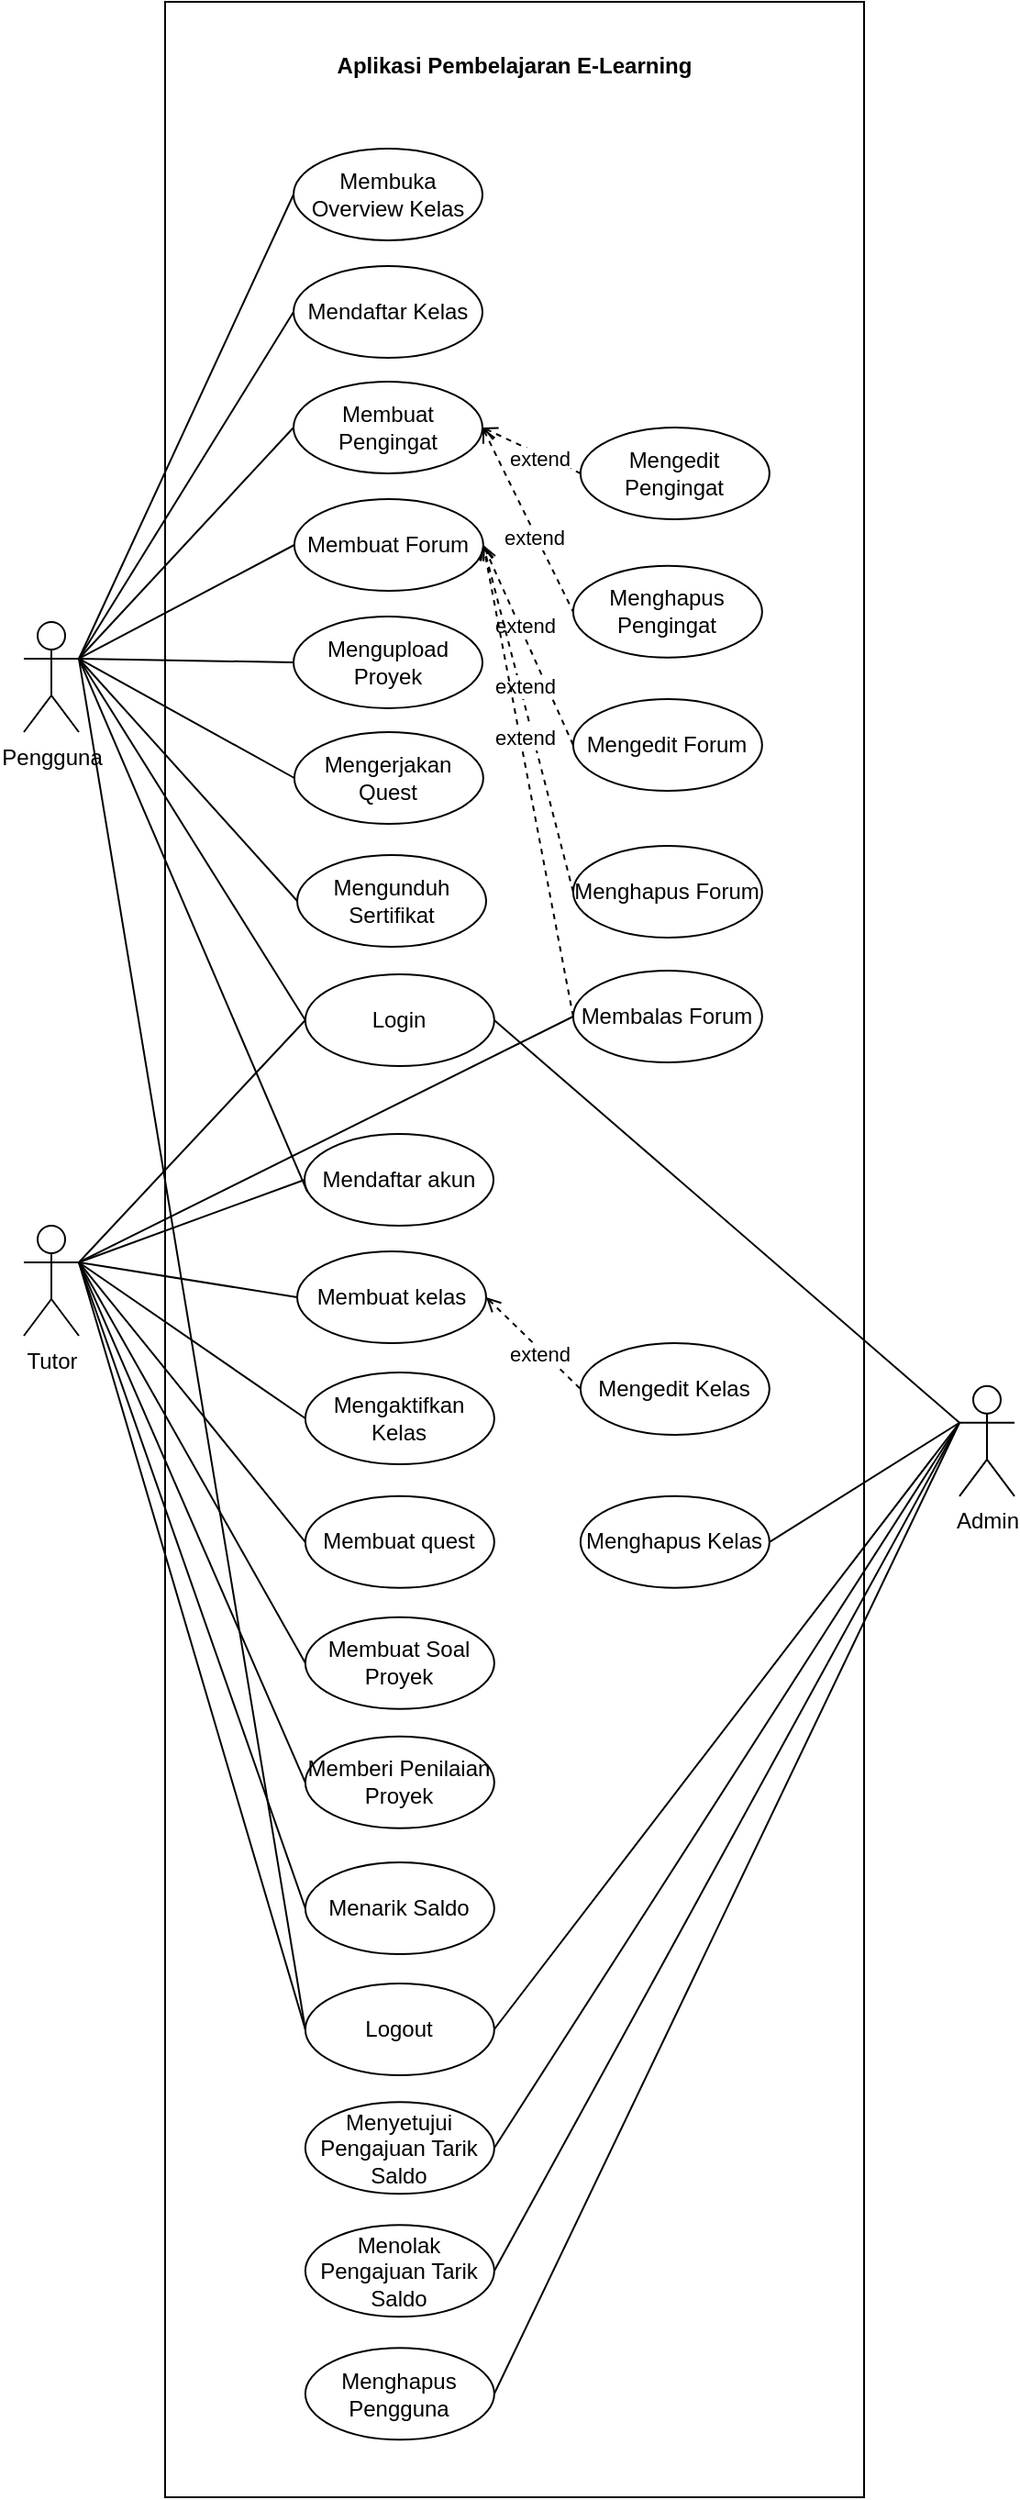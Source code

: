 <mxfile version="21.5.0" type="device" pages="8">
  <diagram id="Gom750ZqvAHm9gO5nmmT" name="FINAL use case">
    <mxGraphModel dx="-604" dy="1742" grid="1" gridSize="10" guides="1" tooltips="1" connect="1" arrows="1" fold="1" page="1" pageScale="1" pageWidth="827" pageHeight="1169" math="0" shadow="0">
      <root>
        <mxCell id="0" />
        <mxCell id="1" parent="0" />
        <mxCell id="BwRzEeVpaYjF67d-NLS2-1" value="" style="rounded=0;whiteSpace=wrap;html=1;fillColor=none;movable=1;resizable=1;rotatable=1;deletable=1;editable=1;locked=0;connectable=1;" parent="1" vertex="1">
          <mxGeometry x="1867" y="-610" width="381" height="1360" as="geometry" />
        </mxCell>
        <mxCell id="BwRzEeVpaYjF67d-NLS2-2" value="Pengguna" style="shape=umlActor;verticalLabelPosition=bottom;verticalAlign=top;html=1;outlineConnect=0;" parent="1" vertex="1">
          <mxGeometry x="1790" y="-272" width="30" height="60" as="geometry" />
        </mxCell>
        <mxCell id="BwRzEeVpaYjF67d-NLS2-3" value="Admin" style="shape=umlActor;verticalLabelPosition=bottom;verticalAlign=top;html=1;outlineConnect=0;" parent="1" vertex="1">
          <mxGeometry x="2300" y="144.39" width="30" height="60" as="geometry" />
        </mxCell>
        <mxCell id="BwRzEeVpaYjF67d-NLS2-4" value="Tutor" style="shape=umlActor;verticalLabelPosition=bottom;verticalAlign=top;html=1;outlineConnect=0;" parent="1" vertex="1">
          <mxGeometry x="1790" y="57" width="30" height="60" as="geometry" />
        </mxCell>
        <mxCell id="BwRzEeVpaYjF67d-NLS2-5" value="Mendaftar akun" style="ellipse;whiteSpace=wrap;html=1;" parent="1" vertex="1">
          <mxGeometry x="1943" y="7" width="103" height="50" as="geometry" />
        </mxCell>
        <mxCell id="BwRzEeVpaYjF67d-NLS2-6" value="Login" style="ellipse;whiteSpace=wrap;html=1;" parent="1" vertex="1">
          <mxGeometry x="1943.43" y="-80" width="103" height="50" as="geometry" />
        </mxCell>
        <mxCell id="BwRzEeVpaYjF67d-NLS2-7" value="Membuat kelas" style="ellipse;whiteSpace=wrap;html=1;" parent="1" vertex="1">
          <mxGeometry x="1939" y="71" width="103" height="50" as="geometry" />
        </mxCell>
        <mxCell id="BwRzEeVpaYjF67d-NLS2-8" value="Mengedit Kelas" style="ellipse;whiteSpace=wrap;html=1;" parent="1" vertex="1">
          <mxGeometry x="2093.43" y="121.0" width="103" height="50" as="geometry" />
        </mxCell>
        <mxCell id="BwRzEeVpaYjF67d-NLS2-9" value="Menolak Pengajuan Tarik Saldo" style="ellipse;whiteSpace=wrap;html=1;" parent="1" vertex="1">
          <mxGeometry x="1943.43" y="601.61" width="103" height="50" as="geometry" />
        </mxCell>
        <mxCell id="BwRzEeVpaYjF67d-NLS2-10" value="Menghapus Pengingat" style="ellipse;whiteSpace=wrap;html=1;" parent="1" vertex="1">
          <mxGeometry x="2089.43" y="-302.61" width="103" height="50" as="geometry" />
        </mxCell>
        <mxCell id="BwRzEeVpaYjF67d-NLS2-11" value="Mendaftar Kelas" style="ellipse;whiteSpace=wrap;html=1;" parent="1" vertex="1">
          <mxGeometry x="1937.0" y="-466" width="103" height="50" as="geometry" />
        </mxCell>
        <mxCell id="BwRzEeVpaYjF67d-NLS2-12" value="Membuat Pengingat" style="ellipse;whiteSpace=wrap;html=1;" parent="1" vertex="1">
          <mxGeometry x="1937.0" y="-403" width="103" height="50" as="geometry" />
        </mxCell>
        <mxCell id="BwRzEeVpaYjF67d-NLS2-13" value="Membuat Forum" style="ellipse;whiteSpace=wrap;html=1;" parent="1" vertex="1">
          <mxGeometry x="1937.43" y="-339" width="103" height="50" as="geometry" />
        </mxCell>
        <mxCell id="BwRzEeVpaYjF67d-NLS2-14" style="rounded=0;orthogonalLoop=1;jettySize=auto;html=1;entryX=0.015;entryY=0.631;entryDx=0;entryDy=0;exitX=1;exitY=0.333;exitDx=0;exitDy=0;exitPerimeter=0;entryPerimeter=0;endArrow=none;endFill=0;" parent="1" source="BwRzEeVpaYjF67d-NLS2-2" target="BwRzEeVpaYjF67d-NLS2-5" edge="1">
          <mxGeometry relative="1" as="geometry">
            <mxPoint x="1918.75" y="-6.61" as="sourcePoint" />
            <mxPoint x="2090.75" y="373.39" as="targetPoint" />
          </mxGeometry>
        </mxCell>
        <mxCell id="BwRzEeVpaYjF67d-NLS2-15" value="Logout" style="ellipse;whiteSpace=wrap;html=1;" parent="1" vertex="1">
          <mxGeometry x="1943.43" y="470" width="103" height="50" as="geometry" />
        </mxCell>
        <mxCell id="BwRzEeVpaYjF67d-NLS2-16" value="Membuka&lt;br&gt;Overview Kelas" style="ellipse;whiteSpace=wrap;html=1;" parent="1" vertex="1">
          <mxGeometry x="1937.0" y="-530" width="103" height="50" as="geometry" />
        </mxCell>
        <mxCell id="BwRzEeVpaYjF67d-NLS2-17" value="Mengedit Pengingat" style="ellipse;whiteSpace=wrap;html=1;" parent="1" vertex="1">
          <mxGeometry x="2093.43" y="-378" width="103" height="50" as="geometry" />
        </mxCell>
        <mxCell id="BwRzEeVpaYjF67d-NLS2-18" value="Mengedit Forum" style="ellipse;whiteSpace=wrap;html=1;" parent="1" vertex="1">
          <mxGeometry x="2089.43" y="-230" width="103" height="50" as="geometry" />
        </mxCell>
        <mxCell id="BwRzEeVpaYjF67d-NLS2-19" value="Membalas Forum" style="ellipse;whiteSpace=wrap;html=1;" parent="1" vertex="1">
          <mxGeometry x="2089.43" y="-82" width="103" height="50" as="geometry" />
        </mxCell>
        <mxCell id="BwRzEeVpaYjF67d-NLS2-20" value="Menghapus Kelas" style="ellipse;whiteSpace=wrap;html=1;" parent="1" vertex="1">
          <mxGeometry x="2093.43" y="204.39" width="103" height="50" as="geometry" />
        </mxCell>
        <mxCell id="BwRzEeVpaYjF67d-NLS2-21" value="Menyetujui Pengajuan Tarik Saldo" style="ellipse;whiteSpace=wrap;html=1;" parent="1" vertex="1">
          <mxGeometry x="1943.43" y="534.61" width="103" height="50" as="geometry" />
        </mxCell>
        <mxCell id="BwRzEeVpaYjF67d-NLS2-22" value="Menghapus Pengguna" style="ellipse;whiteSpace=wrap;html=1;" parent="1" vertex="1">
          <mxGeometry x="1943.43" y="668.61" width="103" height="50" as="geometry" />
        </mxCell>
        <mxCell id="BwRzEeVpaYjF67d-NLS2-23" value="Menghapus Forum" style="ellipse;whiteSpace=wrap;html=1;" parent="1" vertex="1">
          <mxGeometry x="2089.43" y="-150" width="103" height="50" as="geometry" />
        </mxCell>
        <mxCell id="BwRzEeVpaYjF67d-NLS2-24" value="Aplikasi Pembelajaran E-Learning" style="text;html=1;strokeColor=none;fillColor=none;align=center;verticalAlign=middle;whiteSpace=wrap;rounded=0;fontStyle=1" parent="1" vertex="1">
          <mxGeometry x="1959.0" y="-590" width="197" height="30" as="geometry" />
        </mxCell>
        <mxCell id="BwRzEeVpaYjF67d-NLS2-25" style="rounded=0;orthogonalLoop=1;jettySize=auto;html=1;exitX=1;exitY=0.5;exitDx=0;exitDy=0;entryX=0;entryY=0.5;entryDx=0;entryDy=0;dashed=1;endArrow=none;endFill=0;startArrow=open;startFill=0;" parent="1" source="BwRzEeVpaYjF67d-NLS2-12" target="BwRzEeVpaYjF67d-NLS2-17" edge="1">
          <mxGeometry relative="1" as="geometry">
            <mxPoint x="2228.86" y="-242" as="sourcePoint" />
            <mxPoint x="2273.86" y="-298" as="targetPoint" />
          </mxGeometry>
        </mxCell>
        <mxCell id="BwRzEeVpaYjF67d-NLS2-26" value="extend" style="edgeLabel;html=1;align=center;verticalAlign=middle;resizable=0;points=[];" parent="BwRzEeVpaYjF67d-NLS2-25" connectable="0" vertex="1">
          <mxGeometry x="0.184" y="-2" relative="1" as="geometry">
            <mxPoint as="offset" />
          </mxGeometry>
        </mxCell>
        <mxCell id="BwRzEeVpaYjF67d-NLS2-27" style="rounded=0;orthogonalLoop=1;jettySize=auto;html=1;entryX=0;entryY=0.5;entryDx=0;entryDy=0;dashed=1;endArrow=none;endFill=0;exitX=1;exitY=0.5;exitDx=0;exitDy=0;startArrow=open;startFill=0;" parent="1" source="BwRzEeVpaYjF67d-NLS2-7" target="BwRzEeVpaYjF67d-NLS2-8" edge="1">
          <mxGeometry relative="1" as="geometry">
            <mxPoint x="2066" y="140" as="sourcePoint" />
            <mxPoint x="1827" y="120" as="targetPoint" />
          </mxGeometry>
        </mxCell>
        <mxCell id="BwRzEeVpaYjF67d-NLS2-28" value="extend" style="edgeLabel;html=1;align=center;verticalAlign=middle;resizable=0;points=[];" parent="BwRzEeVpaYjF67d-NLS2-27" connectable="0" vertex="1">
          <mxGeometry x="0.184" y="-2" relative="1" as="geometry">
            <mxPoint as="offset" />
          </mxGeometry>
        </mxCell>
        <mxCell id="BwRzEeVpaYjF67d-NLS2-29" style="rounded=0;orthogonalLoop=1;jettySize=auto;html=1;entryX=0;entryY=0.5;entryDx=0;entryDy=0;exitX=1;exitY=0.333;exitDx=0;exitDy=0;exitPerimeter=0;endArrow=none;endFill=0;" parent="1" source="BwRzEeVpaYjF67d-NLS2-2" target="BwRzEeVpaYjF67d-NLS2-15" edge="1">
          <mxGeometry relative="1" as="geometry">
            <mxPoint x="1841" y="14.39" as="sourcePoint" />
            <mxPoint x="1945" y="-186.61" as="targetPoint" />
          </mxGeometry>
        </mxCell>
        <mxCell id="BwRzEeVpaYjF67d-NLS2-30" style="rounded=0;orthogonalLoop=1;jettySize=auto;html=1;exitX=1;exitY=0.5;exitDx=0;exitDy=0;entryX=0;entryY=0.5;entryDx=0;entryDy=0;dashed=1;endArrow=none;endFill=0;startArrow=open;startFill=0;" parent="1" source="BwRzEeVpaYjF67d-NLS2-12" target="BwRzEeVpaYjF67d-NLS2-10" edge="1">
          <mxGeometry relative="1" as="geometry">
            <mxPoint x="2376.43" y="-298" as="sourcePoint" />
            <mxPoint x="2429.43" y="-342" as="targetPoint" />
          </mxGeometry>
        </mxCell>
        <mxCell id="BwRzEeVpaYjF67d-NLS2-31" value="extend" style="edgeLabel;html=1;align=center;verticalAlign=middle;resizable=0;points=[];" parent="BwRzEeVpaYjF67d-NLS2-30" connectable="0" vertex="1">
          <mxGeometry x="0.184" y="-2" relative="1" as="geometry">
            <mxPoint as="offset" />
          </mxGeometry>
        </mxCell>
        <mxCell id="BwRzEeVpaYjF67d-NLS2-32" style="rounded=0;orthogonalLoop=1;jettySize=auto;html=1;exitX=0;exitY=0.5;exitDx=0;exitDy=0;entryX=1;entryY=0.5;entryDx=0;entryDy=0;dashed=1;endArrow=open;endFill=0;startArrow=none;startFill=0;" parent="1" source="BwRzEeVpaYjF67d-NLS2-18" target="BwRzEeVpaYjF67d-NLS2-13" edge="1">
          <mxGeometry relative="1" as="geometry">
            <mxPoint x="2376.43" y="-298" as="sourcePoint" />
            <mxPoint x="2429.43" y="-248" as="targetPoint" />
          </mxGeometry>
        </mxCell>
        <mxCell id="BwRzEeVpaYjF67d-NLS2-33" value="extend" style="edgeLabel;html=1;align=center;verticalAlign=middle;resizable=0;points=[];" parent="BwRzEeVpaYjF67d-NLS2-32" connectable="0" vertex="1">
          <mxGeometry x="0.184" y="-2" relative="1" as="geometry">
            <mxPoint as="offset" />
          </mxGeometry>
        </mxCell>
        <mxCell id="BwRzEeVpaYjF67d-NLS2-34" style="rounded=0;orthogonalLoop=1;jettySize=auto;html=1;exitX=0;exitY=0.5;exitDx=0;exitDy=0;dashed=1;endArrow=open;endFill=0;startArrow=none;startFill=0;entryX=1;entryY=0.5;entryDx=0;entryDy=0;" parent="1" source="BwRzEeVpaYjF67d-NLS2-23" target="BwRzEeVpaYjF67d-NLS2-13" edge="1">
          <mxGeometry relative="1" as="geometry">
            <mxPoint x="2386.43" y="-288" as="sourcePoint" />
            <mxPoint x="2056.43" y="-209" as="targetPoint" />
          </mxGeometry>
        </mxCell>
        <mxCell id="BwRzEeVpaYjF67d-NLS2-35" value="extend" style="edgeLabel;html=1;align=center;verticalAlign=middle;resizable=0;points=[];" parent="BwRzEeVpaYjF67d-NLS2-34" connectable="0" vertex="1">
          <mxGeometry x="0.184" y="-2" relative="1" as="geometry">
            <mxPoint as="offset" />
          </mxGeometry>
        </mxCell>
        <mxCell id="BwRzEeVpaYjF67d-NLS2-36" style="rounded=0;orthogonalLoop=1;jettySize=auto;html=1;exitX=0;exitY=0.5;exitDx=0;exitDy=0;dashed=1;endArrow=open;endFill=0;startArrow=none;startFill=0;entryX=1;entryY=0.5;entryDx=0;entryDy=0;" parent="1" source="BwRzEeVpaYjF67d-NLS2-19" target="BwRzEeVpaYjF67d-NLS2-13" edge="1">
          <mxGeometry relative="1" as="geometry">
            <mxPoint x="2396.43" y="-278" as="sourcePoint" />
            <mxPoint x="2036.43" y="-163" as="targetPoint" />
          </mxGeometry>
        </mxCell>
        <mxCell id="BwRzEeVpaYjF67d-NLS2-37" value="extend" style="edgeLabel;html=1;align=center;verticalAlign=middle;resizable=0;points=[];" parent="BwRzEeVpaYjF67d-NLS2-36" connectable="0" vertex="1">
          <mxGeometry x="0.184" y="-2" relative="1" as="geometry">
            <mxPoint as="offset" />
          </mxGeometry>
        </mxCell>
        <mxCell id="BwRzEeVpaYjF67d-NLS2-38" style="rounded=0;orthogonalLoop=1;jettySize=auto;html=1;entryX=0;entryY=0.5;entryDx=0;entryDy=0;endArrow=none;endFill=0;exitX=1;exitY=0.333;exitDx=0;exitDy=0;exitPerimeter=0;" parent="1" source="BwRzEeVpaYjF67d-NLS2-4" target="BwRzEeVpaYjF67d-NLS2-15" edge="1">
          <mxGeometry relative="1" as="geometry">
            <mxPoint x="2833" y="46" as="sourcePoint" />
            <mxPoint x="2802" y="-101" as="targetPoint" />
          </mxGeometry>
        </mxCell>
        <mxCell id="BwRzEeVpaYjF67d-NLS2-39" style="rounded=0;orthogonalLoop=1;jettySize=auto;html=1;exitX=1;exitY=0.333;exitDx=0;exitDy=0;exitPerimeter=0;endArrow=none;endFill=0;entryX=0;entryY=0.5;entryDx=0;entryDy=0;" parent="1" source="BwRzEeVpaYjF67d-NLS2-2" target="BwRzEeVpaYjF67d-NLS2-16" edge="1">
          <mxGeometry relative="1" as="geometry">
            <mxPoint x="1841" y="14.39" as="sourcePoint" />
            <mxPoint x="1946" y="-0.61" as="targetPoint" />
          </mxGeometry>
        </mxCell>
        <mxCell id="BwRzEeVpaYjF67d-NLS2-40" style="rounded=0;orthogonalLoop=1;jettySize=auto;html=1;exitX=1;exitY=0.333;exitDx=0;exitDy=0;exitPerimeter=0;endArrow=none;endFill=0;entryX=0;entryY=0.5;entryDx=0;entryDy=0;" parent="1" source="BwRzEeVpaYjF67d-NLS2-2" target="BwRzEeVpaYjF67d-NLS2-6" edge="1">
          <mxGeometry relative="1" as="geometry">
            <mxPoint x="1841" y="14.39" as="sourcePoint" />
            <mxPoint x="1945" y="-210.61" as="targetPoint" />
          </mxGeometry>
        </mxCell>
        <mxCell id="BwRzEeVpaYjF67d-NLS2-41" style="rounded=0;orthogonalLoop=1;jettySize=auto;html=1;exitX=1;exitY=0.333;exitDx=0;exitDy=0;exitPerimeter=0;endArrow=none;endFill=0;entryX=0;entryY=0.5;entryDx=0;entryDy=0;" parent="1" source="BwRzEeVpaYjF67d-NLS2-2" target="BwRzEeVpaYjF67d-NLS2-11" edge="1">
          <mxGeometry relative="1" as="geometry">
            <mxPoint x="1841" y="14.39" as="sourcePoint" />
            <mxPoint x="1945" y="-400.61" as="targetPoint" />
          </mxGeometry>
        </mxCell>
        <mxCell id="BwRzEeVpaYjF67d-NLS2-42" style="rounded=0;orthogonalLoop=1;jettySize=auto;html=1;entryX=0;entryY=0.5;entryDx=0;entryDy=0;endArrow=none;endFill=0;exitX=1;exitY=0.333;exitDx=0;exitDy=0;exitPerimeter=0;" parent="1" source="BwRzEeVpaYjF67d-NLS2-4" target="BwRzEeVpaYjF67d-NLS2-7" edge="1">
          <mxGeometry relative="1" as="geometry">
            <mxPoint x="1799" y="169" as="sourcePoint" />
            <mxPoint x="2050" y="99" as="targetPoint" />
          </mxGeometry>
        </mxCell>
        <mxCell id="BwRzEeVpaYjF67d-NLS2-43" style="rounded=0;orthogonalLoop=1;jettySize=auto;html=1;exitX=1;exitY=0.333;exitDx=0;exitDy=0;exitPerimeter=0;endArrow=none;endFill=0;entryX=0;entryY=0.5;entryDx=0;entryDy=0;" parent="1" source="BwRzEeVpaYjF67d-NLS2-2" target="BwRzEeVpaYjF67d-NLS2-12" edge="1">
          <mxGeometry relative="1" as="geometry">
            <mxPoint x="1841" y="14.39" as="sourcePoint" />
            <mxPoint x="1945" y="-336.61" as="targetPoint" />
          </mxGeometry>
        </mxCell>
        <mxCell id="BwRzEeVpaYjF67d-NLS2-44" style="rounded=0;orthogonalLoop=1;jettySize=auto;html=1;exitX=1;exitY=0.333;exitDx=0;exitDy=0;exitPerimeter=0;endArrow=none;endFill=0;entryX=0;entryY=0.5;entryDx=0;entryDy=0;" parent="1" source="BwRzEeVpaYjF67d-NLS2-2" target="BwRzEeVpaYjF67d-NLS2-13" edge="1">
          <mxGeometry relative="1" as="geometry">
            <mxPoint x="1851" y="24.39" as="sourcePoint" />
            <mxPoint x="1955" y="-326.61" as="targetPoint" />
          </mxGeometry>
        </mxCell>
        <mxCell id="BwRzEeVpaYjF67d-NLS2-45" style="rounded=0;orthogonalLoop=1;jettySize=auto;html=1;entryX=1;entryY=0.5;entryDx=0;entryDy=0;endArrow=none;endFill=0;exitX=0;exitY=0.333;exitDx=0;exitDy=0;exitPerimeter=0;" parent="1" source="BwRzEeVpaYjF67d-NLS2-3" target="BwRzEeVpaYjF67d-NLS2-15" edge="1">
          <mxGeometry relative="1" as="geometry">
            <mxPoint x="2319" y="206.39" as="sourcePoint" />
            <mxPoint x="1947" y="233" as="targetPoint" />
          </mxGeometry>
        </mxCell>
        <mxCell id="BwRzEeVpaYjF67d-NLS2-46" style="rounded=0;orthogonalLoop=1;jettySize=auto;html=1;entryX=1;entryY=0.5;entryDx=0;entryDy=0;exitX=0;exitY=0.333;exitDx=0;exitDy=0;exitPerimeter=0;endArrow=none;endFill=0;" parent="1" source="BwRzEeVpaYjF67d-NLS2-3" target="BwRzEeVpaYjF67d-NLS2-21" edge="1">
          <mxGeometry relative="1" as="geometry">
            <mxPoint x="1860" y="144" as="sourcePoint" />
            <mxPoint x="1957" y="243" as="targetPoint" />
          </mxGeometry>
        </mxCell>
        <mxCell id="BwRzEeVpaYjF67d-NLS2-47" style="rounded=0;orthogonalLoop=1;jettySize=auto;html=1;entryX=1;entryY=0.5;entryDx=0;entryDy=0;exitX=0;exitY=0.333;exitDx=0;exitDy=0;exitPerimeter=0;endArrow=none;endFill=0;" parent="1" source="BwRzEeVpaYjF67d-NLS2-3" target="BwRzEeVpaYjF67d-NLS2-9" edge="1">
          <mxGeometry relative="1" as="geometry">
            <mxPoint x="1870" y="154" as="sourcePoint" />
            <mxPoint x="1967" y="253" as="targetPoint" />
          </mxGeometry>
        </mxCell>
        <mxCell id="BwRzEeVpaYjF67d-NLS2-48" style="rounded=0;orthogonalLoop=1;jettySize=auto;html=1;entryX=1;entryY=0.5;entryDx=0;entryDy=0;exitX=0;exitY=0.333;exitDx=0;exitDy=0;exitPerimeter=0;endArrow=none;endFill=0;" parent="1" source="BwRzEeVpaYjF67d-NLS2-3" target="BwRzEeVpaYjF67d-NLS2-22" edge="1">
          <mxGeometry relative="1" as="geometry">
            <mxPoint x="1880" y="164" as="sourcePoint" />
            <mxPoint x="1977" y="263" as="targetPoint" />
          </mxGeometry>
        </mxCell>
        <mxCell id="BwRzEeVpaYjF67d-NLS2-49" style="rounded=0;orthogonalLoop=1;jettySize=auto;html=1;entryX=0;entryY=0.5;entryDx=0;entryDy=0;endArrow=none;endFill=0;exitX=1;exitY=0.333;exitDx=0;exitDy=0;exitPerimeter=0;" parent="1" source="BwRzEeVpaYjF67d-NLS2-4" target="BwRzEeVpaYjF67d-NLS2-19" edge="1">
          <mxGeometry relative="1" as="geometry">
            <mxPoint x="1852" y="-76.61" as="sourcePoint" />
            <mxPoint x="1949" y="15.39" as="targetPoint" />
          </mxGeometry>
        </mxCell>
        <mxCell id="BwRzEeVpaYjF67d-NLS2-50" style="rounded=0;orthogonalLoop=1;jettySize=auto;html=1;exitX=1;exitY=0.5;exitDx=0;exitDy=0;endArrow=none;endFill=0;entryX=0;entryY=0.333;entryDx=0;entryDy=0;entryPerimeter=0;" parent="1" source="BwRzEeVpaYjF67d-NLS2-20" target="BwRzEeVpaYjF67d-NLS2-3" edge="1">
          <mxGeometry relative="1" as="geometry">
            <mxPoint x="1850" y="134.39" as="sourcePoint" />
            <mxPoint x="2354" y="191.39" as="targetPoint" />
          </mxGeometry>
        </mxCell>
        <mxCell id="BwRzEeVpaYjF67d-NLS2-51" value="Membuat quest" style="ellipse;whiteSpace=wrap;html=1;" parent="1" vertex="1">
          <mxGeometry x="1943.43" y="204.39" width="103" height="50" as="geometry" />
        </mxCell>
        <mxCell id="BwRzEeVpaYjF67d-NLS2-52" value="Membuat Soal Proyek" style="ellipse;whiteSpace=wrap;html=1;" parent="1" vertex="1">
          <mxGeometry x="1943.43" y="270.39" width="103" height="50" as="geometry" />
        </mxCell>
        <mxCell id="BwRzEeVpaYjF67d-NLS2-53" value="Memberi Penilaian Proyek" style="ellipse;whiteSpace=wrap;html=1;" parent="1" vertex="1">
          <mxGeometry x="1943.43" y="335.39" width="103" height="50" as="geometry" />
        </mxCell>
        <mxCell id="BwRzEeVpaYjF67d-NLS2-54" value="Mengupload Proyek" style="ellipse;whiteSpace=wrap;html=1;" parent="1" vertex="1">
          <mxGeometry x="1937.0" y="-275" width="103" height="50" as="geometry" />
        </mxCell>
        <mxCell id="BwRzEeVpaYjF67d-NLS2-55" style="rounded=0;orthogonalLoop=1;jettySize=auto;html=1;exitX=1;exitY=0.333;exitDx=0;exitDy=0;exitPerimeter=0;endArrow=none;endFill=0;entryX=0;entryY=0.5;entryDx=0;entryDy=0;" parent="1" source="BwRzEeVpaYjF67d-NLS2-2" target="BwRzEeVpaYjF67d-NLS2-54" edge="1">
          <mxGeometry relative="1" as="geometry">
            <mxPoint x="1852" y="-272.61" as="sourcePoint" />
            <mxPoint x="1945" y="-292.61" as="targetPoint" />
          </mxGeometry>
        </mxCell>
        <mxCell id="BwRzEeVpaYjF67d-NLS2-56" value="Mengerjakan Quest" style="ellipse;whiteSpace=wrap;html=1;" parent="1" vertex="1">
          <mxGeometry x="1937.43" y="-212" width="103" height="50" as="geometry" />
        </mxCell>
        <mxCell id="BwRzEeVpaYjF67d-NLS2-57" style="rounded=0;orthogonalLoop=1;jettySize=auto;html=1;exitX=1;exitY=0.333;exitDx=0;exitDy=0;exitPerimeter=0;endArrow=none;endFill=0;entryX=0;entryY=0.5;entryDx=0;entryDy=0;" parent="1" source="BwRzEeVpaYjF67d-NLS2-2" target="BwRzEeVpaYjF67d-NLS2-56" edge="1">
          <mxGeometry relative="1" as="geometry">
            <mxPoint x="1852" y="-272.61" as="sourcePoint" />
            <mxPoint x="1945" y="-275.61" as="targetPoint" />
          </mxGeometry>
        </mxCell>
        <mxCell id="BwRzEeVpaYjF67d-NLS2-58" style="rounded=0;orthogonalLoop=1;jettySize=auto;html=1;entryX=0;entryY=0.5;entryDx=0;entryDy=0;endArrow=none;endFill=0;exitX=1;exitY=0.333;exitDx=0;exitDy=0;exitPerimeter=0;" parent="1" source="BwRzEeVpaYjF67d-NLS2-4" target="BwRzEeVpaYjF67d-NLS2-51" edge="1">
          <mxGeometry relative="1" as="geometry">
            <mxPoint x="1850" y="-61.61" as="sourcePoint" />
            <mxPoint x="1947" y="30.39" as="targetPoint" />
          </mxGeometry>
        </mxCell>
        <mxCell id="BwRzEeVpaYjF67d-NLS2-59" style="rounded=0;orthogonalLoop=1;jettySize=auto;html=1;entryX=0;entryY=0.5;entryDx=0;entryDy=0;endArrow=none;endFill=0;exitX=1;exitY=0.333;exitDx=0;exitDy=0;exitPerimeter=0;" parent="1" source="BwRzEeVpaYjF67d-NLS2-4" target="BwRzEeVpaYjF67d-NLS2-52" edge="1">
          <mxGeometry relative="1" as="geometry">
            <mxPoint x="1850" y="-61.61" as="sourcePoint" />
            <mxPoint x="1947" y="97.39" as="targetPoint" />
          </mxGeometry>
        </mxCell>
        <mxCell id="BwRzEeVpaYjF67d-NLS2-60" style="rounded=0;orthogonalLoop=1;jettySize=auto;html=1;entryX=0;entryY=0.5;entryDx=0;entryDy=0;endArrow=none;endFill=0;exitX=1;exitY=0.333;exitDx=0;exitDy=0;exitPerimeter=0;" parent="1" source="BwRzEeVpaYjF67d-NLS2-4" target="BwRzEeVpaYjF67d-NLS2-53" edge="1">
          <mxGeometry relative="1" as="geometry">
            <mxPoint x="1860" y="-51.61" as="sourcePoint" />
            <mxPoint x="1957" y="107.39" as="targetPoint" />
          </mxGeometry>
        </mxCell>
        <mxCell id="BwRzEeVpaYjF67d-NLS2-61" style="rounded=0;orthogonalLoop=1;jettySize=auto;html=1;entryX=0;entryY=0.5;entryDx=0;entryDy=0;endArrow=none;endFill=0;exitX=1;exitY=0.333;exitDx=0;exitDy=0;exitPerimeter=0;" parent="1" source="BwRzEeVpaYjF67d-NLS2-4" target="BwRzEeVpaYjF67d-NLS2-5" edge="1">
          <mxGeometry relative="1" as="geometry">
            <mxPoint x="1850" y="-61.61" as="sourcePoint" />
            <mxPoint x="2101" y="-135.61" as="targetPoint" />
          </mxGeometry>
        </mxCell>
        <mxCell id="BwRzEeVpaYjF67d-NLS2-62" style="rounded=0;orthogonalLoop=1;jettySize=auto;html=1;entryX=0;entryY=0.5;entryDx=0;entryDy=0;endArrow=none;endFill=0;exitX=1;exitY=0.333;exitDx=0;exitDy=0;exitPerimeter=0;" parent="1" source="BwRzEeVpaYjF67d-NLS2-4" target="BwRzEeVpaYjF67d-NLS2-6" edge="1">
          <mxGeometry relative="1" as="geometry">
            <mxPoint x="1850" y="-62" as="sourcePoint" />
            <mxPoint x="2103" y="-89" as="targetPoint" />
          </mxGeometry>
        </mxCell>
        <mxCell id="BwRzEeVpaYjF67d-NLS2-63" style="rounded=0;orthogonalLoop=1;jettySize=auto;html=1;exitX=1;exitY=0.5;exitDx=0;exitDy=0;endArrow=none;endFill=0;entryX=0;entryY=0.333;entryDx=0;entryDy=0;entryPerimeter=0;" parent="1" source="BwRzEeVpaYjF67d-NLS2-6" target="BwRzEeVpaYjF67d-NLS2-3" edge="1">
          <mxGeometry relative="1" as="geometry">
            <mxPoint x="2236" y="139" as="sourcePoint" />
            <mxPoint x="2314" y="124" as="targetPoint" />
          </mxGeometry>
        </mxCell>
        <mxCell id="x-2lSPMkxZKxPZsL8ZnQ-1" value="Mengunduh Sertifikat" style="ellipse;whiteSpace=wrap;html=1;" parent="1" vertex="1">
          <mxGeometry x="1939" y="-145" width="103" height="50" as="geometry" />
        </mxCell>
        <mxCell id="x-2lSPMkxZKxPZsL8ZnQ-2" style="rounded=0;orthogonalLoop=1;jettySize=auto;html=1;exitX=1;exitY=0.333;exitDx=0;exitDy=0;exitPerimeter=0;endArrow=none;endFill=0;entryX=0;entryY=0.5;entryDx=0;entryDy=0;" parent="1" source="BwRzEeVpaYjF67d-NLS2-2" target="x-2lSPMkxZKxPZsL8ZnQ-1" edge="1">
          <mxGeometry relative="1" as="geometry">
            <mxPoint x="1852" y="-273" as="sourcePoint" />
            <mxPoint x="1947" y="-177" as="targetPoint" />
          </mxGeometry>
        </mxCell>
        <mxCell id="xATC_U91G7HwiQPk4erg-1" value="Mengaktifkan Kelas" style="ellipse;whiteSpace=wrap;html=1;" parent="1" vertex="1">
          <mxGeometry x="1943.43" y="137" width="103" height="50" as="geometry" />
        </mxCell>
        <mxCell id="xATC_U91G7HwiQPk4erg-2" style="rounded=0;orthogonalLoop=1;jettySize=auto;html=1;entryX=0;entryY=0.5;entryDx=0;entryDy=0;endArrow=none;endFill=0;exitX=1;exitY=0.333;exitDx=0;exitDy=0;exitPerimeter=0;" parent="1" source="BwRzEeVpaYjF67d-NLS2-4" target="xATC_U91G7HwiQPk4erg-1" edge="1">
          <mxGeometry relative="1" as="geometry">
            <mxPoint x="1850" y="80" as="sourcePoint" />
            <mxPoint x="1949" y="106" as="targetPoint" />
          </mxGeometry>
        </mxCell>
        <mxCell id="1BiHqADTlaIiXWHx2Ex9-1" value="Menarik Saldo" style="ellipse;whiteSpace=wrap;html=1;" parent="1" vertex="1">
          <mxGeometry x="1943.43" y="404" width="103" height="50" as="geometry" />
        </mxCell>
        <mxCell id="1BiHqADTlaIiXWHx2Ex9-2" style="rounded=0;orthogonalLoop=1;jettySize=auto;html=1;entryX=0;entryY=0.5;entryDx=0;entryDy=0;exitX=1;exitY=0.333;exitDx=0;exitDy=0;exitPerimeter=0;endArrow=none;endFill=0;" parent="1" source="BwRzEeVpaYjF67d-NLS2-4" target="1BiHqADTlaIiXWHx2Ex9-1" edge="1">
          <mxGeometry relative="1" as="geometry">
            <mxPoint x="1830" y="-242" as="sourcePoint" />
            <mxPoint x="1953" y="505" as="targetPoint" />
          </mxGeometry>
        </mxCell>
      </root>
    </mxGraphModel>
  </diagram>
  <diagram id="GncEPFQV02KeVTmRmLpd" name="FINAL activity diagram">
    <mxGraphModel dx="3785" dy="-1544" grid="0" gridSize="10" guides="1" tooltips="1" connect="1" arrows="1" fold="1" page="1" pageScale="1" pageWidth="850" pageHeight="1100" math="0" shadow="0">
      <root>
        <mxCell id="0" />
        <mxCell id="1" parent="0" />
        <mxCell id="UryF_Dhm-UUoIP8mj6Ta-69" value="Pengguna" style="swimlane;whiteSpace=wrap" parent="1" vertex="1">
          <mxGeometry x="-2376" y="3907" width="280" height="471" as="geometry" />
        </mxCell>
        <mxCell id="UryF_Dhm-UUoIP8mj6Ta-70" value="" style="ellipse;shape=startState;fillColor=#000000;strokeColor=#050505;" parent="UryF_Dhm-UUoIP8mj6Ta-69" vertex="1">
          <mxGeometry x="100" y="40" width="30" height="30" as="geometry" />
        </mxCell>
        <mxCell id="UryF_Dhm-UUoIP8mj6Ta-71" value="" style="edgeStyle=elbowEdgeStyle;elbow=horizontal;verticalAlign=bottom;endArrow=open;endSize=8;endFill=1;rounded=0;" parent="UryF_Dhm-UUoIP8mj6Ta-69" source="UryF_Dhm-UUoIP8mj6Ta-70" target="UryF_Dhm-UUoIP8mj6Ta-72" edge="1">
          <mxGeometry x="100" y="40" as="geometry">
            <mxPoint x="115.5" y="110" as="targetPoint" />
          </mxGeometry>
        </mxCell>
        <mxCell id="UryF_Dhm-UUoIP8mj6Ta-72" value="Membuka halaman website" style="rounded=1;whiteSpace=wrap;html=1;" parent="UryF_Dhm-UUoIP8mj6Ta-69" vertex="1">
          <mxGeometry x="55" y="112" width="120" height="60" as="geometry" />
        </mxCell>
        <mxCell id="UryF_Dhm-UUoIP8mj6Ta-73" style="edgeStyle=orthogonalEdgeStyle;rounded=0;orthogonalLoop=1;jettySize=auto;html=1;" parent="UryF_Dhm-UUoIP8mj6Ta-69" source="UryF_Dhm-UUoIP8mj6Ta-74" target="UryF_Dhm-UUoIP8mj6Ta-75" edge="1">
          <mxGeometry relative="1" as="geometry" />
        </mxCell>
        <mxCell id="UryF_Dhm-UUoIP8mj6Ta-74" value="Memilih salah satu kelas" style="rounded=1;whiteSpace=wrap;html=1;" parent="UryF_Dhm-UUoIP8mj6Ta-69" vertex="1">
          <mxGeometry x="55" y="201" width="120" height="60" as="geometry" />
        </mxCell>
        <mxCell id="UryF_Dhm-UUoIP8mj6Ta-75" value="Memilih salah satu kelas" style="rounded=1;whiteSpace=wrap;html=1;" parent="UryF_Dhm-UUoIP8mj6Ta-69" vertex="1">
          <mxGeometry x="55" y="301" width="120" height="60" as="geometry" />
        </mxCell>
        <mxCell id="UryF_Dhm-UUoIP8mj6Ta-76" value="Sistem" style="swimlane;whiteSpace=wrap;startSize=23;" parent="1" vertex="1">
          <mxGeometry x="-2096" y="3907" width="280" height="471" as="geometry" />
        </mxCell>
        <mxCell id="UryF_Dhm-UUoIP8mj6Ta-77" style="edgeStyle=orthogonalEdgeStyle;rounded=0;orthogonalLoop=1;jettySize=auto;html=1;" parent="UryF_Dhm-UUoIP8mj6Ta-76" source="UryF_Dhm-UUoIP8mj6Ta-78" target="UryF_Dhm-UUoIP8mj6Ta-79" edge="1">
          <mxGeometry relative="1" as="geometry" />
        </mxCell>
        <mxCell id="UryF_Dhm-UUoIP8mj6Ta-78" value="Menampilkan halaman overview kelas" style="rounded=1;whiteSpace=wrap;html=1;" parent="UryF_Dhm-UUoIP8mj6Ta-76" vertex="1">
          <mxGeometry x="50.5" y="301" width="120" height="60" as="geometry" />
        </mxCell>
        <mxCell id="UryF_Dhm-UUoIP8mj6Ta-79" value="" style="ellipse;shape=doubleEllipse;whiteSpace=wrap;html=1;strokeColor=#FFFFFF;fillColor=#050505;" parent="UryF_Dhm-UUoIP8mj6Ta-76" vertex="1">
          <mxGeometry x="96.5" y="410" width="28" height="28" as="geometry" />
        </mxCell>
        <mxCell id="UryF_Dhm-UUoIP8mj6Ta-80" value="Menampilkan halaman utama" style="rounded=1;whiteSpace=wrap;html=1;" parent="UryF_Dhm-UUoIP8mj6Ta-76" vertex="1">
          <mxGeometry x="50.5" y="112" width="120" height="60" as="geometry" />
        </mxCell>
        <mxCell id="UryF_Dhm-UUoIP8mj6Ta-81" value="Membuka Overview Kelas" style="text;html=1;strokeColor=none;fillColor=none;align=center;verticalAlign=middle;whiteSpace=wrap;rounded=0;" parent="1" vertex="1">
          <mxGeometry x="-2170.5" y="3877" width="160" height="30" as="geometry" />
        </mxCell>
        <mxCell id="UryF_Dhm-UUoIP8mj6Ta-82" style="edgeStyle=orthogonalEdgeStyle;rounded=0;orthogonalLoop=1;jettySize=auto;html=1;" parent="1" source="UryF_Dhm-UUoIP8mj6Ta-72" target="UryF_Dhm-UUoIP8mj6Ta-80" edge="1">
          <mxGeometry relative="1" as="geometry" />
        </mxCell>
        <mxCell id="UryF_Dhm-UUoIP8mj6Ta-83" style="edgeStyle=orthogonalEdgeStyle;rounded=0;orthogonalLoop=1;jettySize=auto;html=1;entryX=1;entryY=0.5;entryDx=0;entryDy=0;" parent="1" target="UryF_Dhm-UUoIP8mj6Ta-74" edge="1">
          <mxGeometry relative="1" as="geometry">
            <Array as="points">
              <mxPoint x="-1989" y="4138" />
            </Array>
            <mxPoint x="-1989" y="4079" as="sourcePoint" />
          </mxGeometry>
        </mxCell>
        <mxCell id="UryF_Dhm-UUoIP8mj6Ta-84" style="edgeStyle=orthogonalEdgeStyle;rounded=0;orthogonalLoop=1;jettySize=auto;html=1;" parent="1" source="UryF_Dhm-UUoIP8mj6Ta-75" target="UryF_Dhm-UUoIP8mj6Ta-78" edge="1">
          <mxGeometry relative="1" as="geometry" />
        </mxCell>
        <mxCell id="UryF_Dhm-UUoIP8mj6Ta-194" value="Pengguna" style="swimlane;whiteSpace=wrap" parent="1" vertex="1">
          <mxGeometry x="-1739" y="3907" width="280" height="1260" as="geometry" />
        </mxCell>
        <mxCell id="UryF_Dhm-UUoIP8mj6Ta-195" value="" style="ellipse;shape=startState;fillColor=#000000;strokeColor=#050505;" parent="UryF_Dhm-UUoIP8mj6Ta-194" vertex="1">
          <mxGeometry x="100" y="40" width="30" height="30" as="geometry" />
        </mxCell>
        <mxCell id="UryF_Dhm-UUoIP8mj6Ta-196" value="" style="edgeStyle=elbowEdgeStyle;elbow=horizontal;verticalAlign=bottom;endArrow=open;endSize=8;endFill=1;rounded=0;" parent="UryF_Dhm-UUoIP8mj6Ta-194" source="UryF_Dhm-UUoIP8mj6Ta-195" target="UryF_Dhm-UUoIP8mj6Ta-197" edge="1">
          <mxGeometry x="100" y="40" as="geometry">
            <mxPoint x="115.5" y="110" as="targetPoint" />
          </mxGeometry>
        </mxCell>
        <mxCell id="UryF_Dhm-UUoIP8mj6Ta-197" value="Mengakses halaman website" style="rounded=1;whiteSpace=wrap;html=1;" parent="UryF_Dhm-UUoIP8mj6Ta-194" vertex="1">
          <mxGeometry x="55" y="112" width="120" height="60" as="geometry" />
        </mxCell>
        <mxCell id="UryF_Dhm-UUoIP8mj6Ta-198" style="edgeStyle=orthogonalEdgeStyle;rounded=0;orthogonalLoop=1;jettySize=auto;html=1;" parent="UryF_Dhm-UUoIP8mj6Ta-194" source="UryF_Dhm-UUoIP8mj6Ta-199" target="UryF_Dhm-UUoIP8mj6Ta-201" edge="1">
          <mxGeometry relative="1" as="geometry" />
        </mxCell>
        <mxCell id="UryF_Dhm-UUoIP8mj6Ta-199" value="Memilih kelas yang ingin di beli" style="rounded=1;whiteSpace=wrap;html=1;" parent="UryF_Dhm-UUoIP8mj6Ta-194" vertex="1">
          <mxGeometry x="55" y="212" width="120" height="60" as="geometry" />
        </mxCell>
        <mxCell id="UryF_Dhm-UUoIP8mj6Ta-200" value="Melakukan Pembayaran" style="rounded=1;whiteSpace=wrap;html=1;" parent="UryF_Dhm-UUoIP8mj6Ta-194" vertex="1">
          <mxGeometry x="55" y="670" width="120" height="60" as="geometry" />
        </mxCell>
        <mxCell id="UryF_Dhm-UUoIP8mj6Ta-201" value="Mengklik card kelas" style="rounded=1;whiteSpace=wrap;html=1;" parent="UryF_Dhm-UUoIP8mj6Ta-194" vertex="1">
          <mxGeometry x="55" y="314" width="120" height="60" as="geometry" />
        </mxCell>
        <mxCell id="UryF_Dhm-UUoIP8mj6Ta-202" value="Menekan tombol beli kelas" style="rounded=1;whiteSpace=wrap;html=1;" parent="UryF_Dhm-UUoIP8mj6Ta-194" vertex="1">
          <mxGeometry x="55" y="410" width="120" height="60" as="geometry" />
        </mxCell>
        <mxCell id="UryF_Dhm-UUoIP8mj6Ta-203" style="edgeStyle=orthogonalEdgeStyle;rounded=0;orthogonalLoop=1;jettySize=auto;html=1;" parent="UryF_Dhm-UUoIP8mj6Ta-194" source="UryF_Dhm-UUoIP8mj6Ta-204" target="UryF_Dhm-UUoIP8mj6Ta-200" edge="1">
          <mxGeometry relative="1" as="geometry" />
        </mxCell>
        <mxCell id="UryF_Dhm-UUoIP8mj6Ta-204" value="Menekan tombol lanjutkan pembayaran" style="rounded=1;whiteSpace=wrap;html=1;" parent="UryF_Dhm-UUoIP8mj6Ta-194" vertex="1">
          <mxGeometry x="55" y="540" width="120" height="60" as="geometry" />
        </mxCell>
        <mxCell id="UryF_Dhm-UUoIP8mj6Ta-205" value="Sistem" style="swimlane;whiteSpace=wrap;startSize=23;" parent="1" vertex="1">
          <mxGeometry x="-1459" y="3907" width="280" height="1260" as="geometry" />
        </mxCell>
        <mxCell id="UryF_Dhm-UUoIP8mj6Ta-206" value="Menampilkan halaman overview kelas" style="rounded=1;whiteSpace=wrap;html=1;" parent="UryF_Dhm-UUoIP8mj6Ta-205" vertex="1">
          <mxGeometry x="60" y="314" width="120" height="60" as="geometry" />
        </mxCell>
        <mxCell id="UryF_Dhm-UUoIP8mj6Ta-207" value="Menampilkan list kelas" style="rounded=1;whiteSpace=wrap;html=1;" parent="UryF_Dhm-UUoIP8mj6Ta-205" vertex="1">
          <mxGeometry x="60" y="112" width="120" height="60" as="geometry" />
        </mxCell>
        <mxCell id="UryF_Dhm-UUoIP8mj6Ta-208" style="edgeStyle=orthogonalEdgeStyle;rounded=0;orthogonalLoop=1;jettySize=auto;html=1;" parent="UryF_Dhm-UUoIP8mj6Ta-205" source="UryF_Dhm-UUoIP8mj6Ta-209" target="UryF_Dhm-UUoIP8mj6Ta-212" edge="1">
          <mxGeometry relative="1" as="geometry" />
        </mxCell>
        <mxCell id="UryF_Dhm-UUoIP8mj6Ta-209" value="Melakukan verifikasi" style="rounded=1;whiteSpace=wrap;html=1;" parent="UryF_Dhm-UUoIP8mj6Ta-205" vertex="1">
          <mxGeometry x="70" y="744" width="120" height="60" as="geometry" />
        </mxCell>
        <mxCell id="UryF_Dhm-UUoIP8mj6Ta-210" style="edgeStyle=orthogonalEdgeStyle;rounded=0;orthogonalLoop=1;jettySize=auto;html=1;" parent="UryF_Dhm-UUoIP8mj6Ta-205" source="UryF_Dhm-UUoIP8mj6Ta-212" target="UryF_Dhm-UUoIP8mj6Ta-214" edge="1">
          <mxGeometry relative="1" as="geometry" />
        </mxCell>
        <mxCell id="UryF_Dhm-UUoIP8mj6Ta-211" style="edgeStyle=orthogonalEdgeStyle;rounded=0;orthogonalLoop=1;jettySize=auto;html=1;entryX=1;entryY=0.5;entryDx=0;entryDy=0;" parent="UryF_Dhm-UUoIP8mj6Ta-205" source="UryF_Dhm-UUoIP8mj6Ta-212" target="UryF_Dhm-UUoIP8mj6Ta-206" edge="1">
          <mxGeometry relative="1" as="geometry">
            <Array as="points">
              <mxPoint x="236" y="894" />
              <mxPoint x="236" y="344" />
            </Array>
          </mxGeometry>
        </mxCell>
        <mxCell id="UryF_Dhm-UUoIP8mj6Ta-212" value="" style="shape=rhombus;html=1;dashed=0;whiteSpace=wrap;perimeter=rhombusPerimeter;" parent="UryF_Dhm-UUoIP8mj6Ta-205" vertex="1">
          <mxGeometry x="90" y="854" width="80" height="80" as="geometry" />
        </mxCell>
        <mxCell id="UryF_Dhm-UUoIP8mj6Ta-213" value="verifikasi&lt;br&gt;tidak berhasil" style="text;html=1;align=right;verticalAlign=middle;resizable=0;points=[];autosize=1;strokeColor=none;fillColor=none;" parent="UryF_Dhm-UUoIP8mj6Ta-205" vertex="1">
          <mxGeometry x="142" y="849" width="90" height="40" as="geometry" />
        </mxCell>
        <mxCell id="UryF_Dhm-UUoIP8mj6Ta-214" value="Memberikan akses kelas" style="rounded=1;whiteSpace=wrap;html=1;" parent="UryF_Dhm-UUoIP8mj6Ta-205" vertex="1">
          <mxGeometry x="70" y="994" width="120" height="60" as="geometry" />
        </mxCell>
        <mxCell id="UryF_Dhm-UUoIP8mj6Ta-215" value="Menampilkan halaman checkout" style="rounded=1;whiteSpace=wrap;html=1;" parent="UryF_Dhm-UUoIP8mj6Ta-205" vertex="1">
          <mxGeometry x="65" y="470" width="120" height="60" as="geometry" />
        </mxCell>
        <mxCell id="UryF_Dhm-UUoIP8mj6Ta-216" value="" style="ellipse;shape=doubleEllipse;whiteSpace=wrap;html=1;strokeColor=#FFFFFF;fillColor=#050505;" parent="UryF_Dhm-UUoIP8mj6Ta-205" vertex="1">
          <mxGeometry x="116" y="1220" width="28" height="28" as="geometry" />
        </mxCell>
        <mxCell id="UryF_Dhm-UUoIP8mj6Ta-217" value="verifikasi&lt;br&gt;berhasil" style="text;html=1;align=left;verticalAlign=middle;resizable=0;points=[];autosize=1;strokeColor=none;fillColor=none;" parent="UryF_Dhm-UUoIP8mj6Ta-205" vertex="1">
          <mxGeometry x="140" y="934" width="70" height="40" as="geometry" />
        </mxCell>
        <mxCell id="UryF_Dhm-UUoIP8mj6Ta-218" value="Mendaftar kelas" style="text;html=1;strokeColor=none;fillColor=none;align=center;verticalAlign=middle;whiteSpace=wrap;rounded=0;" parent="1" vertex="1">
          <mxGeometry x="-1533.5" y="3877" width="160" height="30" as="geometry" />
        </mxCell>
        <mxCell id="UryF_Dhm-UUoIP8mj6Ta-219" style="edgeStyle=orthogonalEdgeStyle;rounded=0;orthogonalLoop=1;jettySize=auto;html=1;" parent="1" source="UryF_Dhm-UUoIP8mj6Ta-197" target="UryF_Dhm-UUoIP8mj6Ta-207" edge="1">
          <mxGeometry relative="1" as="geometry" />
        </mxCell>
        <mxCell id="UryF_Dhm-UUoIP8mj6Ta-220" style="edgeStyle=orthogonalEdgeStyle;rounded=0;orthogonalLoop=1;jettySize=auto;html=1;entryX=1;entryY=0.5;entryDx=0;entryDy=0;" parent="1" source="UryF_Dhm-UUoIP8mj6Ta-207" target="UryF_Dhm-UUoIP8mj6Ta-199" edge="1">
          <mxGeometry relative="1" as="geometry">
            <Array as="points">
              <mxPoint x="-1339" y="4149" />
            </Array>
          </mxGeometry>
        </mxCell>
        <mxCell id="UryF_Dhm-UUoIP8mj6Ta-221" style="edgeStyle=orthogonalEdgeStyle;rounded=0;orthogonalLoop=1;jettySize=auto;html=1;exitX=1;exitY=0.5;exitDx=0;exitDy=0;" parent="1" source="UryF_Dhm-UUoIP8mj6Ta-201" target="UryF_Dhm-UUoIP8mj6Ta-206" edge="1">
          <mxGeometry relative="1" as="geometry" />
        </mxCell>
        <mxCell id="UryF_Dhm-UUoIP8mj6Ta-222" style="edgeStyle=orthogonalEdgeStyle;rounded=0;orthogonalLoop=1;jettySize=auto;html=1;entryX=1;entryY=0.5;entryDx=0;entryDy=0;" parent="1" source="UryF_Dhm-UUoIP8mj6Ta-206" target="UryF_Dhm-UUoIP8mj6Ta-202" edge="1">
          <mxGeometry relative="1" as="geometry">
            <Array as="points">
              <mxPoint x="-1339" y="4347" />
            </Array>
          </mxGeometry>
        </mxCell>
        <mxCell id="UryF_Dhm-UUoIP8mj6Ta-223" style="edgeStyle=orthogonalEdgeStyle;rounded=0;orthogonalLoop=1;jettySize=auto;html=1;entryX=0;entryY=0.5;entryDx=0;entryDy=0;" parent="1" source="UryF_Dhm-UUoIP8mj6Ta-202" target="UryF_Dhm-UUoIP8mj6Ta-215" edge="1">
          <mxGeometry relative="1" as="geometry">
            <Array as="points">
              <mxPoint x="-1624" y="4407" />
            </Array>
          </mxGeometry>
        </mxCell>
        <mxCell id="UryF_Dhm-UUoIP8mj6Ta-224" style="edgeStyle=orthogonalEdgeStyle;rounded=0;orthogonalLoop=1;jettySize=auto;html=1;entryX=0;entryY=0.5;entryDx=0;entryDy=0;" parent="1" source="UryF_Dhm-UUoIP8mj6Ta-200" target="UryF_Dhm-UUoIP8mj6Ta-209" edge="1">
          <mxGeometry relative="1" as="geometry">
            <Array as="points">
              <mxPoint x="-1619" y="4681" />
            </Array>
          </mxGeometry>
        </mxCell>
        <mxCell id="UryF_Dhm-UUoIP8mj6Ta-225" style="edgeStyle=orthogonalEdgeStyle;rounded=0;orthogonalLoop=1;jettySize=auto;html=1;entryX=1;entryY=0.5;entryDx=0;entryDy=0;" parent="1" source="UryF_Dhm-UUoIP8mj6Ta-215" target="UryF_Dhm-UUoIP8mj6Ta-204" edge="1">
          <mxGeometry relative="1" as="geometry">
            <Array as="points">
              <mxPoint x="-1340" y="4477" />
            </Array>
          </mxGeometry>
        </mxCell>
        <mxCell id="UryF_Dhm-UUoIP8mj6Ta-226" value="Menampilkan notofikasi kepada pengguna" style="rounded=1;whiteSpace=wrap;html=1;" parent="1" vertex="1">
          <mxGeometry x="-1389" y="5012" width="120" height="60" as="geometry" />
        </mxCell>
        <mxCell id="UryF_Dhm-UUoIP8mj6Ta-227" style="edgeStyle=orthogonalEdgeStyle;rounded=0;orthogonalLoop=1;jettySize=auto;html=1;" parent="1" source="UryF_Dhm-UUoIP8mj6Ta-214" target="UryF_Dhm-UUoIP8mj6Ta-226" edge="1">
          <mxGeometry relative="1" as="geometry" />
        </mxCell>
        <mxCell id="UryF_Dhm-UUoIP8mj6Ta-228" value="Pengguna" style="swimlane;whiteSpace=wrap;startSize=23;" parent="1" vertex="1">
          <mxGeometry x="-1099" y="3907" width="280" height="771" as="geometry" />
        </mxCell>
        <mxCell id="UryF_Dhm-UUoIP8mj6Ta-229" style="edgeStyle=orthogonalEdgeStyle;rounded=0;orthogonalLoop=1;jettySize=auto;html=1;entryX=0.5;entryY=0;entryDx=0;entryDy=0;" parent="UryF_Dhm-UUoIP8mj6Ta-228" source="UryF_Dhm-UUoIP8mj6Ta-230" target="UryF_Dhm-UUoIP8mj6Ta-231" edge="1">
          <mxGeometry relative="1" as="geometry" />
        </mxCell>
        <mxCell id="UryF_Dhm-UUoIP8mj6Ta-230" value="" style="ellipse;shape=startState;fillColor=#000000;strokeColor=#050505;" parent="UryF_Dhm-UUoIP8mj6Ta-228" vertex="1">
          <mxGeometry x="100" y="40" width="30" height="30" as="geometry" />
        </mxCell>
        <mxCell id="UryF_Dhm-UUoIP8mj6Ta-231" value="Mengakses halaman website" style="rounded=1;whiteSpace=wrap;html=1;" parent="UryF_Dhm-UUoIP8mj6Ta-228" vertex="1">
          <mxGeometry x="55" y="120" width="120" height="60" as="geometry" />
        </mxCell>
        <mxCell id="UryF_Dhm-UUoIP8mj6Ta-232" value="Memilih menu goals" style="rounded=1;whiteSpace=wrap;html=1;" parent="UryF_Dhm-UUoIP8mj6Ta-228" vertex="1">
          <mxGeometry x="55" y="216" width="120" height="60" as="geometry" />
        </mxCell>
        <mxCell id="UryF_Dhm-UUoIP8mj6Ta-233" style="edgeStyle=orthogonalEdgeStyle;rounded=0;orthogonalLoop=1;jettySize=auto;html=1;entryX=0.5;entryY=0;entryDx=0;entryDy=0;" parent="UryF_Dhm-UUoIP8mj6Ta-228" source="UryF_Dhm-UUoIP8mj6Ta-234" target="UryF_Dhm-UUoIP8mj6Ta-235" edge="1">
          <mxGeometry relative="1" as="geometry" />
        </mxCell>
        <mxCell id="UryF_Dhm-UUoIP8mj6Ta-234" value="Memilih kelas, menginput tanggal dan motivasi" style="rounded=1;whiteSpace=wrap;html=1;" parent="UryF_Dhm-UUoIP8mj6Ta-228" vertex="1">
          <mxGeometry x="55" y="340" width="120" height="60" as="geometry" />
        </mxCell>
        <mxCell id="UryF_Dhm-UUoIP8mj6Ta-235" value="Menekan tombol set goals" style="rounded=1;whiteSpace=wrap;html=1;" parent="UryF_Dhm-UUoIP8mj6Ta-228" vertex="1">
          <mxGeometry x="55" y="461" width="120" height="60" as="geometry" />
        </mxCell>
        <mxCell id="UryF_Dhm-UUoIP8mj6Ta-236" value="Sistem" style="swimlane;whiteSpace=wrap;startSize=23;" parent="1" vertex="1">
          <mxGeometry x="-819" y="3907" width="280" height="771" as="geometry" />
        </mxCell>
        <mxCell id="UryF_Dhm-UUoIP8mj6Ta-237" value="Menampilkan pop-up goals" style="rounded=1;whiteSpace=wrap;html=1;" parent="UryF_Dhm-UUoIP8mj6Ta-236" vertex="1">
          <mxGeometry x="83" y="269" width="120" height="60" as="geometry" />
        </mxCell>
        <mxCell id="UryF_Dhm-UUoIP8mj6Ta-238" value="z" style="ellipse;shape=doubleEllipse;whiteSpace=wrap;html=1;strokeColor=#FFFFFF;fillColor=#050505;" parent="UryF_Dhm-UUoIP8mj6Ta-236" vertex="1">
          <mxGeometry x="133" y="705" width="28" height="28" as="geometry" />
        </mxCell>
        <mxCell id="UryF_Dhm-UUoIP8mj6Ta-239" style="edgeStyle=orthogonalEdgeStyle;rounded=0;orthogonalLoop=1;jettySize=auto;html=1;" parent="UryF_Dhm-UUoIP8mj6Ta-236" source="UryF_Dhm-UUoIP8mj6Ta-240" target="UryF_Dhm-UUoIP8mj6Ta-243" edge="1">
          <mxGeometry relative="1" as="geometry" />
        </mxCell>
        <mxCell id="UryF_Dhm-UUoIP8mj6Ta-240" value="Menyimpan data ke dalam database" style="rounded=1;whiteSpace=wrap;html=1;" parent="UryF_Dhm-UUoIP8mj6Ta-236" vertex="1">
          <mxGeometry x="87" y="461" width="120" height="60" as="geometry" />
        </mxCell>
        <mxCell id="UryF_Dhm-UUoIP8mj6Ta-241" value="Menampilkan halaman utama" style="rounded=1;whiteSpace=wrap;html=1;" parent="UryF_Dhm-UUoIP8mj6Ta-236" vertex="1">
          <mxGeometry x="83" y="120" width="120" height="60" as="geometry" />
        </mxCell>
        <mxCell id="UryF_Dhm-UUoIP8mj6Ta-242" style="edgeStyle=orthogonalEdgeStyle;rounded=0;orthogonalLoop=1;jettySize=auto;html=1;entryX=0.5;entryY=0;entryDx=0;entryDy=0;" parent="UryF_Dhm-UUoIP8mj6Ta-236" source="UryF_Dhm-UUoIP8mj6Ta-243" target="UryF_Dhm-UUoIP8mj6Ta-238" edge="1">
          <mxGeometry relative="1" as="geometry" />
        </mxCell>
        <mxCell id="UryF_Dhm-UUoIP8mj6Ta-243" value="Menampilkan notifikasi" style="rounded=1;whiteSpace=wrap;html=1;" parent="UryF_Dhm-UUoIP8mj6Ta-236" vertex="1">
          <mxGeometry x="87" y="580" width="120" height="60" as="geometry" />
        </mxCell>
        <mxCell id="UryF_Dhm-UUoIP8mj6Ta-244" value="Membuat pengingat" style="text;html=1;strokeColor=none;fillColor=none;align=center;verticalAlign=middle;whiteSpace=wrap;rounded=0;" parent="1" vertex="1">
          <mxGeometry x="-893.5" y="3877" width="160" height="30" as="geometry" />
        </mxCell>
        <mxCell id="UryF_Dhm-UUoIP8mj6Ta-245" style="edgeStyle=orthogonalEdgeStyle;rounded=0;orthogonalLoop=1;jettySize=auto;html=1;entryX=0;entryY=0.5;entryDx=0;entryDy=0;" parent="1" source="UryF_Dhm-UUoIP8mj6Ta-231" target="UryF_Dhm-UUoIP8mj6Ta-241" edge="1">
          <mxGeometry relative="1" as="geometry" />
        </mxCell>
        <mxCell id="UryF_Dhm-UUoIP8mj6Ta-246" style="edgeStyle=orthogonalEdgeStyle;rounded=0;orthogonalLoop=1;jettySize=auto;html=1;entryX=1;entryY=0.5;entryDx=0;entryDy=0;" parent="1" source="UryF_Dhm-UUoIP8mj6Ta-241" target="UryF_Dhm-UUoIP8mj6Ta-232" edge="1">
          <mxGeometry relative="1" as="geometry">
            <Array as="points">
              <mxPoint x="-676" y="4153" />
            </Array>
          </mxGeometry>
        </mxCell>
        <mxCell id="UryF_Dhm-UUoIP8mj6Ta-247" style="edgeStyle=orthogonalEdgeStyle;rounded=0;orthogonalLoop=1;jettySize=auto;html=1;entryX=0;entryY=0.5;entryDx=0;entryDy=0;" parent="1" source="UryF_Dhm-UUoIP8mj6Ta-232" target="UryF_Dhm-UUoIP8mj6Ta-237" edge="1">
          <mxGeometry relative="1" as="geometry">
            <Array as="points">
              <mxPoint x="-984" y="4206" />
            </Array>
          </mxGeometry>
        </mxCell>
        <mxCell id="UryF_Dhm-UUoIP8mj6Ta-248" style="edgeStyle=orthogonalEdgeStyle;rounded=0;orthogonalLoop=1;jettySize=auto;html=1;entryX=1;entryY=0.5;entryDx=0;entryDy=0;" parent="1" source="UryF_Dhm-UUoIP8mj6Ta-237" target="UryF_Dhm-UUoIP8mj6Ta-234" edge="1">
          <mxGeometry relative="1" as="geometry">
            <Array as="points">
              <mxPoint x="-676" y="4277" />
            </Array>
          </mxGeometry>
        </mxCell>
        <mxCell id="UryF_Dhm-UUoIP8mj6Ta-249" style="edgeStyle=orthogonalEdgeStyle;rounded=0;orthogonalLoop=1;jettySize=auto;html=1;entryX=0;entryY=0.5;entryDx=0;entryDy=0;" parent="1" source="UryF_Dhm-UUoIP8mj6Ta-235" target="UryF_Dhm-UUoIP8mj6Ta-240" edge="1">
          <mxGeometry relative="1" as="geometry" />
        </mxCell>
        <mxCell id="UryF_Dhm-UUoIP8mj6Ta-250" value="Pengguna" style="swimlane;whiteSpace=wrap" parent="1" vertex="1">
          <mxGeometry x="-449" y="3907" width="280" height="1260" as="geometry" />
        </mxCell>
        <mxCell id="UryF_Dhm-UUoIP8mj6Ta-251" style="edgeStyle=orthogonalEdgeStyle;rounded=0;orthogonalLoop=1;jettySize=auto;html=1;exitX=0.5;exitY=1;exitDx=0;exitDy=0;" parent="UryF_Dhm-UUoIP8mj6Ta-250" source="UryF_Dhm-UUoIP8mj6Ta-252" target="UryF_Dhm-UUoIP8mj6Ta-254" edge="1">
          <mxGeometry relative="1" as="geometry" />
        </mxCell>
        <mxCell id="UryF_Dhm-UUoIP8mj6Ta-252" value="" style="ellipse;shape=startState;fillColor=#000000;strokeColor=#050505;" parent="UryF_Dhm-UUoIP8mj6Ta-250" vertex="1">
          <mxGeometry x="102" y="40" width="30" height="30" as="geometry" />
        </mxCell>
        <mxCell id="UryF_Dhm-UUoIP8mj6Ta-253" style="edgeStyle=orthogonalEdgeStyle;rounded=0;orthogonalLoop=1;jettySize=auto;html=1;" parent="UryF_Dhm-UUoIP8mj6Ta-250" source="UryF_Dhm-UUoIP8mj6Ta-254" target="UryF_Dhm-UUoIP8mj6Ta-262" edge="1">
          <mxGeometry relative="1" as="geometry" />
        </mxCell>
        <mxCell id="UryF_Dhm-UUoIP8mj6Ta-254" value="Mengakses halaman pengaturan" style="rounded=1;whiteSpace=wrap;html=1;" parent="UryF_Dhm-UUoIP8mj6Ta-250" vertex="1">
          <mxGeometry x="57" y="105" width="120" height="60" as="geometry" />
        </mxCell>
        <mxCell id="UryF_Dhm-UUoIP8mj6Ta-255" style="edgeStyle=orthogonalEdgeStyle;rounded=0;orthogonalLoop=1;jettySize=auto;html=1;entryX=0;entryY=0.5;entryDx=0;entryDy=0;" parent="UryF_Dhm-UUoIP8mj6Ta-250" source="UryF_Dhm-UUoIP8mj6Ta-256" target="UryF_Dhm-UUoIP8mj6Ta-264" edge="1">
          <mxGeometry relative="1" as="geometry">
            <Array as="points">
              <mxPoint x="119" y="304" />
            </Array>
          </mxGeometry>
        </mxCell>
        <mxCell id="UryF_Dhm-UUoIP8mj6Ta-256" value="Memilih menu goals" style="rounded=1;whiteSpace=wrap;html=1;" parent="UryF_Dhm-UUoIP8mj6Ta-250" vertex="1">
          <mxGeometry x="59" y="207" width="120" height="60" as="geometry" />
        </mxCell>
        <mxCell id="UryF_Dhm-UUoIP8mj6Ta-257" style="edgeStyle=orthogonalEdgeStyle;rounded=0;orthogonalLoop=1;jettySize=auto;html=1;" parent="UryF_Dhm-UUoIP8mj6Ta-250" source="UryF_Dhm-UUoIP8mj6Ta-258" target="UryF_Dhm-UUoIP8mj6Ta-260" edge="1">
          <mxGeometry relative="1" as="geometry" />
        </mxCell>
        <mxCell id="UryF_Dhm-UUoIP8mj6Ta-258" value="Memilih pengingat yang inign di edit" style="rounded=1;whiteSpace=wrap;html=1;" parent="UryF_Dhm-UUoIP8mj6Ta-250" vertex="1">
          <mxGeometry x="62" y="338" width="120" height="60" as="geometry" />
        </mxCell>
        <mxCell id="UryF_Dhm-UUoIP8mj6Ta-259" style="edgeStyle=orthogonalEdgeStyle;rounded=0;orthogonalLoop=1;jettySize=auto;html=1;" parent="UryF_Dhm-UUoIP8mj6Ta-250" source="UryF_Dhm-UUoIP8mj6Ta-260" target="UryF_Dhm-UUoIP8mj6Ta-266" edge="1">
          <mxGeometry relative="1" as="geometry" />
        </mxCell>
        <mxCell id="UryF_Dhm-UUoIP8mj6Ta-260" value="Menekan tombol edit pengingat" style="rounded=1;whiteSpace=wrap;html=1;" parent="UryF_Dhm-UUoIP8mj6Ta-250" vertex="1">
          <mxGeometry x="62" y="445" width="120" height="60" as="geometry" />
        </mxCell>
        <mxCell id="UryF_Dhm-UUoIP8mj6Ta-261" style="edgeStyle=orthogonalEdgeStyle;rounded=0;orthogonalLoop=1;jettySize=auto;html=1;exitX=0.5;exitY=1;exitDx=0;exitDy=0;entryX=1;entryY=0.5;entryDx=0;entryDy=0;" parent="UryF_Dhm-UUoIP8mj6Ta-250" source="UryF_Dhm-UUoIP8mj6Ta-262" target="UryF_Dhm-UUoIP8mj6Ta-256" edge="1">
          <mxGeometry relative="1" as="geometry" />
        </mxCell>
        <mxCell id="UryF_Dhm-UUoIP8mj6Ta-262" value="Menampilkan halaman pengaturan" style="rounded=1;whiteSpace=wrap;html=1;" parent="UryF_Dhm-UUoIP8mj6Ta-250" vertex="1">
          <mxGeometry x="350" y="105" width="120" height="60" as="geometry" />
        </mxCell>
        <mxCell id="UryF_Dhm-UUoIP8mj6Ta-263" style="edgeStyle=orthogonalEdgeStyle;rounded=0;orthogonalLoop=1;jettySize=auto;html=1;entryX=1;entryY=0.5;entryDx=0;entryDy=0;" parent="UryF_Dhm-UUoIP8mj6Ta-250" source="UryF_Dhm-UUoIP8mj6Ta-264" target="UryF_Dhm-UUoIP8mj6Ta-258" edge="1">
          <mxGeometry relative="1" as="geometry">
            <Array as="points">
              <mxPoint x="405" y="368" />
            </Array>
          </mxGeometry>
        </mxCell>
        <mxCell id="UryF_Dhm-UUoIP8mj6Ta-264" value="Menampilkan list pengingat" style="rounded=1;whiteSpace=wrap;html=1;" parent="UryF_Dhm-UUoIP8mj6Ta-250" vertex="1">
          <mxGeometry x="350" y="274" width="120" height="60" as="geometry" />
        </mxCell>
        <mxCell id="UryF_Dhm-UUoIP8mj6Ta-265" style="edgeStyle=orthogonalEdgeStyle;rounded=0;orthogonalLoop=1;jettySize=auto;html=1;entryX=1;entryY=0.5;entryDx=0;entryDy=0;" parent="UryF_Dhm-UUoIP8mj6Ta-250" source="UryF_Dhm-UUoIP8mj6Ta-266" target="UryF_Dhm-UUoIP8mj6Ta-268" edge="1">
          <mxGeometry relative="1" as="geometry">
            <Array as="points">
              <mxPoint x="414" y="569" />
            </Array>
          </mxGeometry>
        </mxCell>
        <mxCell id="UryF_Dhm-UUoIP8mj6Ta-266" value="Menampilkan halaman edit pengingat" style="rounded=1;whiteSpace=wrap;html=1;" parent="UryF_Dhm-UUoIP8mj6Ta-250" vertex="1">
          <mxGeometry x="354" y="445" width="120" height="60" as="geometry" />
        </mxCell>
        <mxCell id="UryF_Dhm-UUoIP8mj6Ta-267" style="edgeStyle=orthogonalEdgeStyle;rounded=0;orthogonalLoop=1;jettySize=auto;html=1;" parent="UryF_Dhm-UUoIP8mj6Ta-250" source="UryF_Dhm-UUoIP8mj6Ta-268" target="UryF_Dhm-UUoIP8mj6Ta-269" edge="1">
          <mxGeometry relative="1" as="geometry" />
        </mxCell>
        <mxCell id="UryF_Dhm-UUoIP8mj6Ta-268" value="Menginput informasi yang dibutuhkan" style="rounded=1;whiteSpace=wrap;html=1;" parent="UryF_Dhm-UUoIP8mj6Ta-250" vertex="1">
          <mxGeometry x="62" y="539" width="120" height="60" as="geometry" />
        </mxCell>
        <mxCell id="UryF_Dhm-UUoIP8mj6Ta-269" value="Menekan tombol simpan" style="rounded=1;whiteSpace=wrap;html=1;" parent="UryF_Dhm-UUoIP8mj6Ta-250" vertex="1">
          <mxGeometry x="62" y="646" width="120" height="60" as="geometry" />
        </mxCell>
        <mxCell id="UryF_Dhm-UUoIP8mj6Ta-270" value="Menekan tombol konfirmasi" style="rounded=1;whiteSpace=wrap;html=1;" parent="UryF_Dhm-UUoIP8mj6Ta-250" vertex="1">
          <mxGeometry x="62" y="746" width="120" height="60" as="geometry" />
        </mxCell>
        <mxCell id="UryF_Dhm-UUoIP8mj6Ta-271" value="Sistem" style="swimlane;whiteSpace=wrap;startSize=23;" parent="1" vertex="1">
          <mxGeometry x="-169" y="3907" width="280" height="1260" as="geometry" />
        </mxCell>
        <mxCell id="UryF_Dhm-UUoIP8mj6Ta-272" style="edgeStyle=orthogonalEdgeStyle;rounded=0;orthogonalLoop=1;jettySize=auto;html=1;" parent="UryF_Dhm-UUoIP8mj6Ta-271" source="UryF_Dhm-UUoIP8mj6Ta-273" target="UryF_Dhm-UUoIP8mj6Ta-277" edge="1">
          <mxGeometry relative="1" as="geometry" />
        </mxCell>
        <mxCell id="UryF_Dhm-UUoIP8mj6Ta-273" value="Melakukan verifikasi database" style="rounded=1;whiteSpace=wrap;html=1;" parent="UryF_Dhm-UUoIP8mj6Ta-271" vertex="1">
          <mxGeometry x="66.5" y="841" width="120" height="60" as="geometry" />
        </mxCell>
        <mxCell id="UryF_Dhm-UUoIP8mj6Ta-274" value="Mengubah data pengingat" style="rounded=1;whiteSpace=wrap;html=1;" parent="UryF_Dhm-UUoIP8mj6Ta-271" vertex="1">
          <mxGeometry x="66.5" y="1068" width="120" height="60" as="geometry" />
        </mxCell>
        <mxCell id="UryF_Dhm-UUoIP8mj6Ta-275" value="verifikasi&lt;br&gt;&lt;div style=&quot;text-align: left;&quot;&gt;berhasil&lt;/div&gt;" style="text;html=1;align=center;verticalAlign=middle;resizable=0;points=[];autosize=1;strokeColor=none;fillColor=none;" parent="UryF_Dhm-UUoIP8mj6Ta-271" vertex="1">
          <mxGeometry x="130" y="1021" width="70" height="40" as="geometry" />
        </mxCell>
        <mxCell id="UryF_Dhm-UUoIP8mj6Ta-276" style="edgeStyle=orthogonalEdgeStyle;rounded=0;orthogonalLoop=1;jettySize=auto;html=1;" parent="UryF_Dhm-UUoIP8mj6Ta-271" source="UryF_Dhm-UUoIP8mj6Ta-277" target="UryF_Dhm-UUoIP8mj6Ta-274" edge="1">
          <mxGeometry relative="1" as="geometry" />
        </mxCell>
        <mxCell id="UryF_Dhm-UUoIP8mj6Ta-277" value="" style="shape=rhombus;html=1;dashed=0;whiteSpace=wrap;perimeter=rhombusPerimeter;" parent="UryF_Dhm-UUoIP8mj6Ta-271" vertex="1">
          <mxGeometry x="86.5" y="948" width="80" height="80" as="geometry" />
        </mxCell>
        <mxCell id="UryF_Dhm-UUoIP8mj6Ta-278" value="verifikasi&lt;br&gt;tidak berhasil" style="text;html=1;align=right;verticalAlign=middle;resizable=0;points=[];autosize=1;strokeColor=none;fillColor=none;" parent="UryF_Dhm-UUoIP8mj6Ta-271" vertex="1">
          <mxGeometry x="154" y="948" width="90" height="40" as="geometry" />
        </mxCell>
        <mxCell id="UryF_Dhm-UUoIP8mj6Ta-279" value="Menampilkan pop-up konfirmasi" style="rounded=1;whiteSpace=wrap;html=1;" parent="UryF_Dhm-UUoIP8mj6Ta-271" vertex="1">
          <mxGeometry x="71" y="647" width="120" height="60" as="geometry" />
        </mxCell>
        <mxCell id="UryF_Dhm-UUoIP8mj6Ta-280" value="" style="ellipse;shape=doubleEllipse;whiteSpace=wrap;html=1;strokeColor=#FFFFFF;fillColor=#050505;" parent="UryF_Dhm-UUoIP8mj6Ta-271" vertex="1">
          <mxGeometry x="112.5" y="1220" width="28" height="28" as="geometry" />
        </mxCell>
        <mxCell id="UryF_Dhm-UUoIP8mj6Ta-281" style="edgeStyle=orthogonalEdgeStyle;rounded=0;orthogonalLoop=1;jettySize=auto;html=1;exitX=0.5;exitY=1;exitDx=0;exitDy=0;" parent="UryF_Dhm-UUoIP8mj6Ta-271" source="UryF_Dhm-UUoIP8mj6Ta-274" target="UryF_Dhm-UUoIP8mj6Ta-280" edge="1">
          <mxGeometry relative="1" as="geometry">
            <mxPoint x="126.5" y="1289" as="sourcePoint" />
          </mxGeometry>
        </mxCell>
        <mxCell id="UryF_Dhm-UUoIP8mj6Ta-282" value="Mengedit Pengingat" style="text;html=1;strokeColor=none;fillColor=none;align=center;verticalAlign=middle;whiteSpace=wrap;rounded=0;" parent="1" vertex="1">
          <mxGeometry x="-243.5" y="3877" width="160" height="30" as="geometry" />
        </mxCell>
        <mxCell id="UryF_Dhm-UUoIP8mj6Ta-283" style="edgeStyle=orthogonalEdgeStyle;rounded=0;orthogonalLoop=1;jettySize=auto;html=1;" parent="1" source="UryF_Dhm-UUoIP8mj6Ta-269" target="UryF_Dhm-UUoIP8mj6Ta-279" edge="1">
          <mxGeometry relative="1" as="geometry" />
        </mxCell>
        <mxCell id="UryF_Dhm-UUoIP8mj6Ta-284" style="edgeStyle=orthogonalEdgeStyle;rounded=0;orthogonalLoop=1;jettySize=auto;html=1;entryX=1;entryY=0.5;entryDx=0;entryDy=0;" parent="1" source="UryF_Dhm-UUoIP8mj6Ta-279" target="UryF_Dhm-UUoIP8mj6Ta-270" edge="1">
          <mxGeometry relative="1" as="geometry">
            <Array as="points">
              <mxPoint x="-38" y="4683" />
            </Array>
          </mxGeometry>
        </mxCell>
        <mxCell id="UryF_Dhm-UUoIP8mj6Ta-285" style="edgeStyle=orthogonalEdgeStyle;rounded=0;orthogonalLoop=1;jettySize=auto;html=1;entryX=0;entryY=0.5;entryDx=0;entryDy=0;" parent="1" source="UryF_Dhm-UUoIP8mj6Ta-270" target="UryF_Dhm-UUoIP8mj6Ta-273" edge="1">
          <mxGeometry relative="1" as="geometry">
            <Array as="points">
              <mxPoint x="-327" y="4778" />
            </Array>
          </mxGeometry>
        </mxCell>
        <mxCell id="UryF_Dhm-UUoIP8mj6Ta-286" style="edgeStyle=orthogonalEdgeStyle;rounded=0;orthogonalLoop=1;jettySize=auto;html=1;entryX=1;entryY=0.5;entryDx=0;entryDy=0;" parent="1" source="UryF_Dhm-UUoIP8mj6Ta-277" target="UryF_Dhm-UUoIP8mj6Ta-266" edge="1">
          <mxGeometry relative="1" as="geometry">
            <Array as="points">
              <mxPoint x="79" y="4895" />
              <mxPoint x="79" y="4382" />
            </Array>
          </mxGeometry>
        </mxCell>
        <mxCell id="UryF_Dhm-UUoIP8mj6Ta-287" value="Pengguna" style="swimlane;whiteSpace=wrap" parent="1" vertex="1">
          <mxGeometry x="191" y="3907" width="280" height="1050" as="geometry" />
        </mxCell>
        <mxCell id="UryF_Dhm-UUoIP8mj6Ta-288" value="" style="ellipse;shape=startState;fillColor=#000000;strokeColor=#050505;" parent="UryF_Dhm-UUoIP8mj6Ta-287" vertex="1">
          <mxGeometry x="100" y="40" width="30" height="30" as="geometry" />
        </mxCell>
        <mxCell id="UryF_Dhm-UUoIP8mj6Ta-289" value="" style="edgeStyle=elbowEdgeStyle;elbow=horizontal;verticalAlign=bottom;endArrow=open;endSize=8;endFill=1;rounded=0;" parent="UryF_Dhm-UUoIP8mj6Ta-287" source="UryF_Dhm-UUoIP8mj6Ta-288" target="UryF_Dhm-UUoIP8mj6Ta-290" edge="1">
          <mxGeometry x="100" y="40" as="geometry">
            <mxPoint x="115.5" y="110" as="targetPoint" />
          </mxGeometry>
        </mxCell>
        <mxCell id="UryF_Dhm-UUoIP8mj6Ta-290" value="Mengakses halaman pengaturan" style="rounded=1;whiteSpace=wrap;html=1;" parent="UryF_Dhm-UUoIP8mj6Ta-287" vertex="1">
          <mxGeometry x="55" y="112" width="120" height="60" as="geometry" />
        </mxCell>
        <mxCell id="UryF_Dhm-UUoIP8mj6Ta-291" value="Memilih menu goals" style="rounded=1;whiteSpace=wrap;html=1;" parent="UryF_Dhm-UUoIP8mj6Ta-287" vertex="1">
          <mxGeometry x="57" y="214" width="120" height="60" as="geometry" />
        </mxCell>
        <mxCell id="UryF_Dhm-UUoIP8mj6Ta-292" style="edgeStyle=orthogonalEdgeStyle;rounded=0;orthogonalLoop=1;jettySize=auto;html=1;" parent="UryF_Dhm-UUoIP8mj6Ta-287" source="UryF_Dhm-UUoIP8mj6Ta-293" target="UryF_Dhm-UUoIP8mj6Ta-294" edge="1">
          <mxGeometry relative="1" as="geometry" />
        </mxCell>
        <mxCell id="UryF_Dhm-UUoIP8mj6Ta-293" value="Memilih pengingat yang akan di hapus" style="rounded=1;whiteSpace=wrap;html=1;" parent="UryF_Dhm-UUoIP8mj6Ta-287" vertex="1">
          <mxGeometry x="60" y="345" width="120" height="60" as="geometry" />
        </mxCell>
        <mxCell id="UryF_Dhm-UUoIP8mj6Ta-294" value="Menekan tombol hapus pengingat" style="rounded=1;whiteSpace=wrap;html=1;" parent="UryF_Dhm-UUoIP8mj6Ta-287" vertex="1">
          <mxGeometry x="60" y="452" width="120" height="60" as="geometry" />
        </mxCell>
        <mxCell id="UryF_Dhm-UUoIP8mj6Ta-295" value="Sistem" style="swimlane;whiteSpace=wrap;startSize=23;" parent="1" vertex="1">
          <mxGeometry x="471" y="3907" width="280" height="1050" as="geometry" />
        </mxCell>
        <mxCell id="UryF_Dhm-UUoIP8mj6Ta-296" value="Menampilkan halaman pengaturan" style="rounded=1;whiteSpace=wrap;html=1;" parent="UryF_Dhm-UUoIP8mj6Ta-295" vertex="1">
          <mxGeometry x="68" y="112" width="120" height="60" as="geometry" />
        </mxCell>
        <mxCell id="UryF_Dhm-UUoIP8mj6Ta-297" value="Menampilkan list pengingat" style="rounded=1;whiteSpace=wrap;html=1;" parent="UryF_Dhm-UUoIP8mj6Ta-295" vertex="1">
          <mxGeometry x="68" y="281" width="120" height="60" as="geometry" />
        </mxCell>
        <mxCell id="UryF_Dhm-UUoIP8mj6Ta-298" style="edgeStyle=orthogonalEdgeStyle;rounded=0;orthogonalLoop=1;jettySize=auto;html=1;" parent="UryF_Dhm-UUoIP8mj6Ta-295" source="UryF_Dhm-UUoIP8mj6Ta-299" target="UryF_Dhm-UUoIP8mj6Ta-307" edge="1">
          <mxGeometry relative="1" as="geometry" />
        </mxCell>
        <mxCell id="UryF_Dhm-UUoIP8mj6Ta-299" value="Melakukan verifikasi database" style="rounded=1;whiteSpace=wrap;html=1;" parent="UryF_Dhm-UUoIP8mj6Ta-295" vertex="1">
          <mxGeometry x="72" y="624" width="120" height="60" as="geometry" />
        </mxCell>
        <mxCell id="UryF_Dhm-UUoIP8mj6Ta-300" style="edgeStyle=orthogonalEdgeStyle;rounded=0;orthogonalLoop=1;jettySize=auto;html=1;entryX=0;entryY=0.5;entryDx=0;entryDy=0;" parent="UryF_Dhm-UUoIP8mj6Ta-295" source="UryF_Dhm-UUoIP8mj6Ta-301" target="UryF_Dhm-UUoIP8mj6Ta-299" edge="1">
          <mxGeometry relative="1" as="geometry">
            <Array as="points">
              <mxPoint x="-156" y="654" />
            </Array>
          </mxGeometry>
        </mxCell>
        <mxCell id="UryF_Dhm-UUoIP8mj6Ta-301" value="Menekan tombol konfirmasi" style="rounded=1;whiteSpace=wrap;html=1;" parent="UryF_Dhm-UUoIP8mj6Ta-295" vertex="1">
          <mxGeometry x="-213" y="552" width="120" height="60" as="geometry" />
        </mxCell>
        <mxCell id="UryF_Dhm-UUoIP8mj6Ta-302" style="edgeStyle=orthogonalEdgeStyle;rounded=0;orthogonalLoop=1;jettySize=auto;html=1;entryX=1;entryY=0.5;entryDx=0;entryDy=0;" parent="UryF_Dhm-UUoIP8mj6Ta-295" source="UryF_Dhm-UUoIP8mj6Ta-303" target="UryF_Dhm-UUoIP8mj6Ta-301" edge="1">
          <mxGeometry relative="1" as="geometry">
            <Array as="points">
              <mxPoint x="132" y="582" />
            </Array>
          </mxGeometry>
        </mxCell>
        <mxCell id="UryF_Dhm-UUoIP8mj6Ta-303" value="Menampilkan pop-up konfirmasi" style="rounded=1;whiteSpace=wrap;html=1;" parent="UryF_Dhm-UUoIP8mj6Ta-295" vertex="1">
          <mxGeometry x="72" y="452" width="120" height="60" as="geometry" />
        </mxCell>
        <mxCell id="UryF_Dhm-UUoIP8mj6Ta-304" value="Menghapus data pengingat" style="rounded=1;whiteSpace=wrap;html=1;" parent="UryF_Dhm-UUoIP8mj6Ta-295" vertex="1">
          <mxGeometry x="72" y="851" width="120" height="60" as="geometry" />
        </mxCell>
        <mxCell id="UryF_Dhm-UUoIP8mj6Ta-305" value="verifikasi&lt;br style=&quot;border-color: var(--border-color);&quot;&gt;&lt;div style=&quot;&quot;&gt;berhasil&lt;/div&gt;" style="text;html=1;align=left;verticalAlign=middle;resizable=0;points=[];autosize=1;strokeColor=none;fillColor=none;" parent="UryF_Dhm-UUoIP8mj6Ta-295" vertex="1">
          <mxGeometry x="146" y="804" width="70" height="40" as="geometry" />
        </mxCell>
        <mxCell id="UryF_Dhm-UUoIP8mj6Ta-306" style="edgeStyle=orthogonalEdgeStyle;rounded=0;orthogonalLoop=1;jettySize=auto;html=1;entryX=1;entryY=0.5;entryDx=0;entryDy=0;" parent="UryF_Dhm-UUoIP8mj6Ta-295" source="UryF_Dhm-UUoIP8mj6Ta-307" target="UryF_Dhm-UUoIP8mj6Ta-297" edge="1">
          <mxGeometry relative="1" as="geometry">
            <Array as="points">
              <mxPoint x="223" y="771" />
              <mxPoint x="223" y="311" />
            </Array>
          </mxGeometry>
        </mxCell>
        <mxCell id="UryF_Dhm-UUoIP8mj6Ta-307" value="" style="shape=rhombus;html=1;dashed=0;whiteSpace=wrap;perimeter=rhombusPerimeter;" parent="UryF_Dhm-UUoIP8mj6Ta-295" vertex="1">
          <mxGeometry x="92" y="731" width="80" height="80" as="geometry" />
        </mxCell>
        <mxCell id="UryF_Dhm-UUoIP8mj6Ta-308" style="edgeStyle=orthogonalEdgeStyle;rounded=0;orthogonalLoop=1;jettySize=auto;html=1;" parent="UryF_Dhm-UUoIP8mj6Ta-295" source="UryF_Dhm-UUoIP8mj6Ta-307" target="UryF_Dhm-UUoIP8mj6Ta-304" edge="1">
          <mxGeometry relative="1" as="geometry" />
        </mxCell>
        <mxCell id="UryF_Dhm-UUoIP8mj6Ta-309" value="verifikasi&lt;br style=&quot;border-color: var(--border-color);&quot;&gt;tidak berhasil" style="text;html=1;align=right;verticalAlign=middle;resizable=0;points=[];autosize=1;strokeColor=none;fillColor=none;" parent="UryF_Dhm-UUoIP8mj6Ta-295" vertex="1">
          <mxGeometry x="128" y="711" width="90" height="40" as="geometry" />
        </mxCell>
        <mxCell id="UryF_Dhm-UUoIP8mj6Ta-310" value="" style="ellipse;shape=doubleEllipse;whiteSpace=wrap;html=1;strokeColor=#FFFFFF;fillColor=#050505;" parent="UryF_Dhm-UUoIP8mj6Ta-295" vertex="1">
          <mxGeometry x="118" y="990" width="28" height="28" as="geometry" />
        </mxCell>
        <mxCell id="UryF_Dhm-UUoIP8mj6Ta-311" style="edgeStyle=orthogonalEdgeStyle;rounded=0;orthogonalLoop=1;jettySize=auto;html=1;" parent="UryF_Dhm-UUoIP8mj6Ta-295" source="UryF_Dhm-UUoIP8mj6Ta-304" target="UryF_Dhm-UUoIP8mj6Ta-310" edge="1">
          <mxGeometry relative="1" as="geometry">
            <mxPoint x="132" y="1039" as="sourcePoint" />
          </mxGeometry>
        </mxCell>
        <mxCell id="UryF_Dhm-UUoIP8mj6Ta-312" value="Menghapus Pengingat" style="text;html=1;strokeColor=none;fillColor=none;align=center;verticalAlign=middle;whiteSpace=wrap;rounded=0;" parent="1" vertex="1">
          <mxGeometry x="396.5" y="3877" width="160" height="30" as="geometry" />
        </mxCell>
        <mxCell id="UryF_Dhm-UUoIP8mj6Ta-313" style="edgeStyle=orthogonalEdgeStyle;rounded=0;orthogonalLoop=1;jettySize=auto;html=1;" parent="1" source="UryF_Dhm-UUoIP8mj6Ta-290" target="UryF_Dhm-UUoIP8mj6Ta-296" edge="1">
          <mxGeometry relative="1" as="geometry" />
        </mxCell>
        <mxCell id="UryF_Dhm-UUoIP8mj6Ta-314" style="edgeStyle=orthogonalEdgeStyle;rounded=0;orthogonalLoop=1;jettySize=auto;html=1;entryX=1;entryY=0.5;entryDx=0;entryDy=0;exitX=0.5;exitY=1;exitDx=0;exitDy=0;" parent="1" source="UryF_Dhm-UUoIP8mj6Ta-296" target="UryF_Dhm-UUoIP8mj6Ta-291" edge="1">
          <mxGeometry relative="1" as="geometry">
            <Array as="points">
              <mxPoint x="599" y="4151" />
            </Array>
          </mxGeometry>
        </mxCell>
        <mxCell id="UryF_Dhm-UUoIP8mj6Ta-315" style="edgeStyle=orthogonalEdgeStyle;rounded=0;orthogonalLoop=1;jettySize=auto;html=1;entryX=0;entryY=0.5;entryDx=0;entryDy=0;" parent="1" source="UryF_Dhm-UUoIP8mj6Ta-291" target="UryF_Dhm-UUoIP8mj6Ta-297" edge="1">
          <mxGeometry relative="1" as="geometry">
            <Array as="points">
              <mxPoint x="311" y="4218" />
            </Array>
          </mxGeometry>
        </mxCell>
        <mxCell id="UryF_Dhm-UUoIP8mj6Ta-316" style="edgeStyle=orthogonalEdgeStyle;rounded=0;orthogonalLoop=1;jettySize=auto;html=1;entryX=1;entryY=0.5;entryDx=0;entryDy=0;" parent="1" source="UryF_Dhm-UUoIP8mj6Ta-297" target="UryF_Dhm-UUoIP8mj6Ta-293" edge="1">
          <mxGeometry relative="1" as="geometry">
            <Array as="points">
              <mxPoint x="599" y="4282" />
            </Array>
          </mxGeometry>
        </mxCell>
        <mxCell id="UryF_Dhm-UUoIP8mj6Ta-317" style="edgeStyle=orthogonalEdgeStyle;rounded=0;orthogonalLoop=1;jettySize=auto;html=1;" parent="1" source="UryF_Dhm-UUoIP8mj6Ta-294" target="UryF_Dhm-UUoIP8mj6Ta-303" edge="1">
          <mxGeometry relative="1" as="geometry" />
        </mxCell>
        <mxCell id="UryF_Dhm-UUoIP8mj6Ta-318" value="Pengguna" style="swimlane;whiteSpace=wrap" parent="1" vertex="1">
          <mxGeometry x="841" y="3907" width="280" height="1020" as="geometry" />
        </mxCell>
        <mxCell id="UryF_Dhm-UUoIP8mj6Ta-319" style="edgeStyle=orthogonalEdgeStyle;rounded=0;orthogonalLoop=1;jettySize=auto;html=1;exitX=0.5;exitY=1;exitDx=0;exitDy=0;entryX=0.5;entryY=0;entryDx=0;entryDy=0;" parent="UryF_Dhm-UUoIP8mj6Ta-318" source="UryF_Dhm-UUoIP8mj6Ta-320" target="UryF_Dhm-UUoIP8mj6Ta-322" edge="1">
          <mxGeometry relative="1" as="geometry" />
        </mxCell>
        <mxCell id="UryF_Dhm-UUoIP8mj6Ta-320" value="" style="ellipse;shape=startState;fillColor=#000000;strokeColor=#050505;" parent="UryF_Dhm-UUoIP8mj6Ta-318" vertex="1">
          <mxGeometry x="110" y="40" width="30" height="30" as="geometry" />
        </mxCell>
        <mxCell id="UryF_Dhm-UUoIP8mj6Ta-321" value="Memilih kelas yang sudah di beli" style="rounded=1;whiteSpace=wrap;html=1;" parent="UryF_Dhm-UUoIP8mj6Ta-318" vertex="1">
          <mxGeometry x="65" y="195" width="120" height="60" as="geometry" />
        </mxCell>
        <mxCell id="UryF_Dhm-UUoIP8mj6Ta-322" value="Mengakses halaman website" style="rounded=1;whiteSpace=wrap;html=1;" parent="UryF_Dhm-UUoIP8mj6Ta-318" vertex="1">
          <mxGeometry x="64" y="99" width="120" height="60" as="geometry" />
        </mxCell>
        <mxCell id="UryF_Dhm-UUoIP8mj6Ta-323" value="Sistem" style="swimlane;whiteSpace=wrap;startSize=23;" parent="1" vertex="1">
          <mxGeometry x="1121" y="3908" width="280" height="1019" as="geometry" />
        </mxCell>
        <mxCell id="UryF_Dhm-UUoIP8mj6Ta-324" value="Menampilkan halaman kelas" style="rounded=1;whiteSpace=wrap;html=1;" parent="UryF_Dhm-UUoIP8mj6Ta-323" vertex="1">
          <mxGeometry x="69" y="260" width="120" height="60" as="geometry" />
        </mxCell>
        <mxCell id="UryF_Dhm-UUoIP8mj6Ta-325" value="Menampilkan list kekas" style="rounded=1;whiteSpace=wrap;html=1;" parent="UryF_Dhm-UUoIP8mj6Ta-323" vertex="1">
          <mxGeometry x="75" y="99" width="120" height="60" as="geometry" />
        </mxCell>
        <mxCell id="UryF_Dhm-UUoIP8mj6Ta-326" value="Menampilkan section forum" style="rounded=1;whiteSpace=wrap;html=1;" parent="UryF_Dhm-UUoIP8mj6Ta-323" vertex="1">
          <mxGeometry x="69" y="404" width="120" height="60" as="geometry" />
        </mxCell>
        <mxCell id="UryF_Dhm-UUoIP8mj6Ta-327" value="Menampilkan halaman buat forum" style="rounded=1;whiteSpace=wrap;html=1;" parent="UryF_Dhm-UUoIP8mj6Ta-323" vertex="1">
          <mxGeometry x="69" y="568" width="120" height="60" as="geometry" />
        </mxCell>
        <mxCell id="UryF_Dhm-UUoIP8mj6Ta-328" style="edgeStyle=orthogonalEdgeStyle;rounded=0;orthogonalLoop=1;jettySize=auto;html=1;" parent="UryF_Dhm-UUoIP8mj6Ta-323" source="UryF_Dhm-UUoIP8mj6Ta-329" target="UryF_Dhm-UUoIP8mj6Ta-330" edge="1">
          <mxGeometry relative="1" as="geometry" />
        </mxCell>
        <mxCell id="UryF_Dhm-UUoIP8mj6Ta-329" value="Menyimpan data forum yang baru dibuat" style="rounded=1;whiteSpace=wrap;html=1;" parent="UryF_Dhm-UUoIP8mj6Ta-323" vertex="1">
          <mxGeometry x="75" y="768" width="120" height="60" as="geometry" />
        </mxCell>
        <mxCell id="UryF_Dhm-UUoIP8mj6Ta-330" value="Menampilkan forum pada website" style="rounded=1;whiteSpace=wrap;html=1;" parent="UryF_Dhm-UUoIP8mj6Ta-323" vertex="1">
          <mxGeometry x="75" y="869" width="120" height="60" as="geometry" />
        </mxCell>
        <mxCell id="UryF_Dhm-UUoIP8mj6Ta-331" value="Membuat Forum" style="text;html=1;strokeColor=none;fillColor=none;align=center;verticalAlign=middle;whiteSpace=wrap;rounded=0;" parent="1" vertex="1">
          <mxGeometry x="1046.5" y="3877" width="160" height="30" as="geometry" />
        </mxCell>
        <mxCell id="UryF_Dhm-UUoIP8mj6Ta-332" style="edgeStyle=orthogonalEdgeStyle;rounded=0;orthogonalLoop=1;jettySize=auto;html=1;exitX=1;exitY=0.5;exitDx=0;exitDy=0;" parent="1" source="UryF_Dhm-UUoIP8mj6Ta-322" target="UryF_Dhm-UUoIP8mj6Ta-325" edge="1">
          <mxGeometry relative="1" as="geometry" />
        </mxCell>
        <mxCell id="UryF_Dhm-UUoIP8mj6Ta-333" style="edgeStyle=orthogonalEdgeStyle;rounded=0;orthogonalLoop=1;jettySize=auto;html=1;entryX=1;entryY=0.5;entryDx=0;entryDy=0;" parent="1" source="UryF_Dhm-UUoIP8mj6Ta-325" target="UryF_Dhm-UUoIP8mj6Ta-321" edge="1">
          <mxGeometry relative="1" as="geometry">
            <Array as="points">
              <mxPoint x="1249" y="4132" />
            </Array>
          </mxGeometry>
        </mxCell>
        <mxCell id="UryF_Dhm-UUoIP8mj6Ta-334" style="edgeStyle=orthogonalEdgeStyle;rounded=0;orthogonalLoop=1;jettySize=auto;html=1;entryX=0;entryY=0.5;entryDx=0;entryDy=0;" parent="1" source="UryF_Dhm-UUoIP8mj6Ta-321" target="UryF_Dhm-UUoIP8mj6Ta-324" edge="1">
          <mxGeometry relative="1" as="geometry">
            <Array as="points">
              <mxPoint x="966" y="4197" />
            </Array>
          </mxGeometry>
        </mxCell>
        <mxCell id="UryF_Dhm-UUoIP8mj6Ta-335" style="edgeStyle=orthogonalEdgeStyle;rounded=0;orthogonalLoop=1;jettySize=auto;html=1;" parent="1" source="UryF_Dhm-UUoIP8mj6Ta-336" target="UryF_Dhm-UUoIP8mj6Ta-326" edge="1">
          <mxGeometry relative="1" as="geometry">
            <Array as="points">
              <mxPoint x="964" y="4341" />
            </Array>
          </mxGeometry>
        </mxCell>
        <mxCell id="UryF_Dhm-UUoIP8mj6Ta-336" value="Memilih menu forum" style="rounded=1;whiteSpace=wrap;html=1;" parent="1" vertex="1">
          <mxGeometry x="904" y="4254" width="120" height="60" as="geometry" />
        </mxCell>
        <mxCell id="TAwU8PfocdqnP-yB635m-96" style="edgeStyle=orthogonalEdgeStyle;rounded=0;orthogonalLoop=1;jettySize=auto;html=1;entryX=0;entryY=0.5;entryDx=0;entryDy=0;" parent="1" source="UryF_Dhm-UUoIP8mj6Ta-338" target="UryF_Dhm-UUoIP8mj6Ta-327" edge="1">
          <mxGeometry relative="1" as="geometry">
            <Array as="points">
              <mxPoint x="964" y="4506" />
            </Array>
          </mxGeometry>
        </mxCell>
        <mxCell id="UryF_Dhm-UUoIP8mj6Ta-338" value="Menekan tombol buat forum" style="rounded=1;whiteSpace=wrap;html=1;" parent="1" vertex="1">
          <mxGeometry x="899" y="4373" width="120" height="60" as="geometry" />
        </mxCell>
        <mxCell id="UryF_Dhm-UUoIP8mj6Ta-341" style="edgeStyle=orthogonalEdgeStyle;rounded=0;orthogonalLoop=1;jettySize=auto;html=1;" parent="1" source="UryF_Dhm-UUoIP8mj6Ta-342" target="UryF_Dhm-UUoIP8mj6Ta-344" edge="1">
          <mxGeometry relative="1" as="geometry" />
        </mxCell>
        <mxCell id="UryF_Dhm-UUoIP8mj6Ta-342" value="Menginput informasi yang dibutuhkan" style="rounded=1;whiteSpace=wrap;html=1;" parent="1" vertex="1">
          <mxGeometry x="899" y="4569" width="120" height="60" as="geometry" />
        </mxCell>
        <mxCell id="UryF_Dhm-UUoIP8mj6Ta-343" style="edgeStyle=orthogonalEdgeStyle;rounded=0;orthogonalLoop=1;jettySize=auto;html=1;entryX=0;entryY=0.5;entryDx=0;entryDy=0;" parent="1" source="UryF_Dhm-UUoIP8mj6Ta-344" target="UryF_Dhm-UUoIP8mj6Ta-329" edge="1">
          <mxGeometry relative="1" as="geometry" />
        </mxCell>
        <mxCell id="UryF_Dhm-UUoIP8mj6Ta-344" value="Menekan tombol kirim" style="rounded=1;whiteSpace=wrap;html=1;" parent="1" vertex="1">
          <mxGeometry x="899" y="4676" width="120" height="60" as="geometry" />
        </mxCell>
        <mxCell id="UryF_Dhm-UUoIP8mj6Ta-345" style="edgeStyle=orthogonalEdgeStyle;rounded=0;orthogonalLoop=1;jettySize=auto;html=1;entryX=1;entryY=0.5;entryDx=0;entryDy=0;" parent="1" source="UryF_Dhm-UUoIP8mj6Ta-324" target="UryF_Dhm-UUoIP8mj6Ta-336" edge="1">
          <mxGeometry relative="1" as="geometry">
            <Array as="points">
              <mxPoint x="1243" y="4284" />
            </Array>
          </mxGeometry>
        </mxCell>
        <mxCell id="UryF_Dhm-UUoIP8mj6Ta-346" style="edgeStyle=orthogonalEdgeStyle;rounded=0;orthogonalLoop=1;jettySize=auto;html=1;entryX=1;entryY=0.5;entryDx=0;entryDy=0;" parent="1" source="UryF_Dhm-UUoIP8mj6Ta-326" target="UryF_Dhm-UUoIP8mj6Ta-338" edge="1">
          <mxGeometry relative="1" as="geometry">
            <Array as="points">
              <mxPoint x="1242" y="4403" />
            </Array>
          </mxGeometry>
        </mxCell>
        <mxCell id="UryF_Dhm-UUoIP8mj6Ta-347" style="edgeStyle=orthogonalEdgeStyle;rounded=0;orthogonalLoop=1;jettySize=auto;html=1;entryX=1;entryY=0.5;entryDx=0;entryDy=0;" parent="1" source="UryF_Dhm-UUoIP8mj6Ta-327" target="UryF_Dhm-UUoIP8mj6Ta-342" edge="1">
          <mxGeometry relative="1" as="geometry">
            <Array as="points">
              <mxPoint x="1247" y="4599" />
            </Array>
          </mxGeometry>
        </mxCell>
        <mxCell id="UryF_Dhm-UUoIP8mj6Ta-348" value="" style="ellipse;shape=doubleEllipse;whiteSpace=wrap;html=1;strokeColor=#FFFFFF;fillColor=#050505;" parent="1" vertex="1">
          <mxGeometry x="1241" y="4879" width="28" height="28" as="geometry" />
        </mxCell>
        <mxCell id="UryF_Dhm-UUoIP8mj6Ta-349" style="edgeStyle=orthogonalEdgeStyle;rounded=0;orthogonalLoop=1;jettySize=auto;html=1;" parent="1" source="UryF_Dhm-UUoIP8mj6Ta-330" target="UryF_Dhm-UUoIP8mj6Ta-348" edge="1">
          <mxGeometry relative="1" as="geometry" />
        </mxCell>
        <mxCell id="UryF_Dhm-UUoIP8mj6Ta-350" value="Pengguna" style="swimlane;whiteSpace=wrap" parent="1" vertex="1">
          <mxGeometry x="1491" y="3907" width="280" height="1460" as="geometry" />
        </mxCell>
        <mxCell id="UryF_Dhm-UUoIP8mj6Ta-351" value="" style="ellipse;shape=startState;fillColor=#000000;strokeColor=#050505;" parent="UryF_Dhm-UUoIP8mj6Ta-350" vertex="1">
          <mxGeometry x="100" y="40" width="30" height="30" as="geometry" />
        </mxCell>
        <mxCell id="UryF_Dhm-UUoIP8mj6Ta-352" value="" style="edgeStyle=elbowEdgeStyle;elbow=horizontal;verticalAlign=bottom;endArrow=open;endSize=8;endFill=1;rounded=0;" parent="UryF_Dhm-UUoIP8mj6Ta-350" source="UryF_Dhm-UUoIP8mj6Ta-351" target="UryF_Dhm-UUoIP8mj6Ta-353" edge="1">
          <mxGeometry x="100" y="40" as="geometry">
            <mxPoint x="115.5" y="110" as="targetPoint" />
          </mxGeometry>
        </mxCell>
        <mxCell id="UryF_Dhm-UUoIP8mj6Ta-353" value="Mengakses halaman website" style="rounded=1;whiteSpace=wrap;html=1;" parent="UryF_Dhm-UUoIP8mj6Ta-350" vertex="1">
          <mxGeometry x="55" y="112" width="120" height="60" as="geometry" />
        </mxCell>
        <mxCell id="UryF_Dhm-UUoIP8mj6Ta-354" value="Memilih kelas dengan forum yang ingin di edit" style="rounded=1;whiteSpace=wrap;html=1;" parent="UryF_Dhm-UUoIP8mj6Ta-350" vertex="1">
          <mxGeometry x="60" y="259" width="120" height="60" as="geometry" />
        </mxCell>
        <mxCell id="UryF_Dhm-UUoIP8mj6Ta-355" value="Memilih menu forum" style="rounded=1;whiteSpace=wrap;html=1;" parent="UryF_Dhm-UUoIP8mj6Ta-350" vertex="1">
          <mxGeometry x="60" y="416" width="120" height="60" as="geometry" />
        </mxCell>
        <mxCell id="UryF_Dhm-UUoIP8mj6Ta-356" style="edgeStyle=orthogonalEdgeStyle;rounded=0;orthogonalLoop=1;jettySize=auto;html=1;" parent="UryF_Dhm-UUoIP8mj6Ta-350" source="UryF_Dhm-UUoIP8mj6Ta-357" target="UryF_Dhm-UUoIP8mj6Ta-358" edge="1">
          <mxGeometry relative="1" as="geometry" />
        </mxCell>
        <mxCell id="UryF_Dhm-UUoIP8mj6Ta-357" value="Memilih forum yang ingin di edit" style="rounded=1;whiteSpace=wrap;html=1;" parent="UryF_Dhm-UUoIP8mj6Ta-350" vertex="1">
          <mxGeometry x="55" y="535" width="120" height="60" as="geometry" />
        </mxCell>
        <mxCell id="UryF_Dhm-UUoIP8mj6Ta-358" value="Menekan tombol edit forum" style="rounded=1;whiteSpace=wrap;html=1;" parent="UryF_Dhm-UUoIP8mj6Ta-350" vertex="1">
          <mxGeometry x="55" y="642" width="120" height="60" as="geometry" />
        </mxCell>
        <mxCell id="UryF_Dhm-UUoIP8mj6Ta-359" value="Menampilkan halaman edit forum" style="rounded=1;whiteSpace=wrap;html=1;" parent="UryF_Dhm-UUoIP8mj6Ta-350" vertex="1">
          <mxGeometry x="347" y="642" width="120" height="60" as="geometry" />
        </mxCell>
        <mxCell id="UryF_Dhm-UUoIP8mj6Ta-360" style="edgeStyle=orthogonalEdgeStyle;rounded=0;orthogonalLoop=1;jettySize=auto;html=1;" parent="UryF_Dhm-UUoIP8mj6Ta-350" source="UryF_Dhm-UUoIP8mj6Ta-358" target="UryF_Dhm-UUoIP8mj6Ta-359" edge="1">
          <mxGeometry relative="1" as="geometry" />
        </mxCell>
        <mxCell id="UryF_Dhm-UUoIP8mj6Ta-361" style="edgeStyle=orthogonalEdgeStyle;rounded=0;orthogonalLoop=1;jettySize=auto;html=1;" parent="UryF_Dhm-UUoIP8mj6Ta-350" source="UryF_Dhm-UUoIP8mj6Ta-362" target="UryF_Dhm-UUoIP8mj6Ta-364" edge="1">
          <mxGeometry relative="1" as="geometry" />
        </mxCell>
        <mxCell id="UryF_Dhm-UUoIP8mj6Ta-362" value="Menginput informasi yang dibutuhkan" style="rounded=1;whiteSpace=wrap;html=1;" parent="UryF_Dhm-UUoIP8mj6Ta-350" vertex="1">
          <mxGeometry x="55" y="736" width="120" height="60" as="geometry" />
        </mxCell>
        <mxCell id="UryF_Dhm-UUoIP8mj6Ta-363" style="edgeStyle=orthogonalEdgeStyle;rounded=0;orthogonalLoop=1;jettySize=auto;html=1;entryX=1;entryY=0.5;entryDx=0;entryDy=0;" parent="UryF_Dhm-UUoIP8mj6Ta-350" source="UryF_Dhm-UUoIP8mj6Ta-359" target="UryF_Dhm-UUoIP8mj6Ta-362" edge="1">
          <mxGeometry relative="1" as="geometry">
            <Array as="points">
              <mxPoint x="407" y="766" />
            </Array>
          </mxGeometry>
        </mxCell>
        <mxCell id="UryF_Dhm-UUoIP8mj6Ta-364" value="Menekan tombol simpan" style="rounded=1;whiteSpace=wrap;html=1;" parent="UryF_Dhm-UUoIP8mj6Ta-350" vertex="1">
          <mxGeometry x="55" y="843" width="120" height="60" as="geometry" />
        </mxCell>
        <mxCell id="UryF_Dhm-UUoIP8mj6Ta-365" value="Menekan tombol konfirmasi" style="rounded=1;whiteSpace=wrap;html=1;" parent="UryF_Dhm-UUoIP8mj6Ta-350" vertex="1">
          <mxGeometry x="55" y="943" width="120" height="60" as="geometry" />
        </mxCell>
        <mxCell id="UryF_Dhm-UUoIP8mj6Ta-366" style="edgeStyle=orthogonalEdgeStyle;rounded=0;orthogonalLoop=1;jettySize=auto;html=1;" parent="UryF_Dhm-UUoIP8mj6Ta-350" source="UryF_Dhm-UUoIP8mj6Ta-367" target="UryF_Dhm-UUoIP8mj6Ta-371" edge="1">
          <mxGeometry relative="1" as="geometry" />
        </mxCell>
        <mxCell id="UryF_Dhm-UUoIP8mj6Ta-367" value="Melakukan verifikasi database" style="rounded=1;whiteSpace=wrap;html=1;" parent="UryF_Dhm-UUoIP8mj6Ta-350" vertex="1">
          <mxGeometry x="339.5" y="1038" width="120" height="60" as="geometry" />
        </mxCell>
        <mxCell id="UryF_Dhm-UUoIP8mj6Ta-368" value="Mengubah data forum" style="rounded=1;whiteSpace=wrap;html=1;" parent="UryF_Dhm-UUoIP8mj6Ta-350" vertex="1">
          <mxGeometry x="339.5" y="1265" width="120" height="60" as="geometry" />
        </mxCell>
        <mxCell id="UryF_Dhm-UUoIP8mj6Ta-370" style="edgeStyle=orthogonalEdgeStyle;rounded=0;orthogonalLoop=1;jettySize=auto;html=1;" parent="UryF_Dhm-UUoIP8mj6Ta-350" source="UryF_Dhm-UUoIP8mj6Ta-371" target="UryF_Dhm-UUoIP8mj6Ta-368" edge="1">
          <mxGeometry relative="1" as="geometry" />
        </mxCell>
        <mxCell id="UryF_Dhm-UUoIP8mj6Ta-371" value="Berhasil?" style="shape=rhombus;html=1;dashed=0;whiteSpace=wrap;perimeter=rhombusPerimeter;" parent="UryF_Dhm-UUoIP8mj6Ta-350" vertex="1">
          <mxGeometry x="359.5" y="1145" width="80" height="80" as="geometry" />
        </mxCell>
        <mxCell id="UryF_Dhm-UUoIP8mj6Ta-373" value="Menampilkan pop-up konfirmasi" style="rounded=1;whiteSpace=wrap;html=1;" parent="UryF_Dhm-UUoIP8mj6Ta-350" vertex="1">
          <mxGeometry x="344" y="844" width="120" height="60" as="geometry" />
        </mxCell>
        <mxCell id="UryF_Dhm-UUoIP8mj6Ta-374" style="edgeStyle=orthogonalEdgeStyle;rounded=0;orthogonalLoop=1;jettySize=auto;html=1;" parent="UryF_Dhm-UUoIP8mj6Ta-350" source="UryF_Dhm-UUoIP8mj6Ta-364" target="UryF_Dhm-UUoIP8mj6Ta-373" edge="1">
          <mxGeometry relative="1" as="geometry" />
        </mxCell>
        <mxCell id="UryF_Dhm-UUoIP8mj6Ta-375" style="edgeStyle=orthogonalEdgeStyle;rounded=0;orthogonalLoop=1;jettySize=auto;html=1;entryX=1;entryY=0.5;entryDx=0;entryDy=0;" parent="UryF_Dhm-UUoIP8mj6Ta-350" source="UryF_Dhm-UUoIP8mj6Ta-373" target="UryF_Dhm-UUoIP8mj6Ta-365" edge="1">
          <mxGeometry relative="1" as="geometry">
            <Array as="points">
              <mxPoint x="404" y="973" />
            </Array>
          </mxGeometry>
        </mxCell>
        <mxCell id="UryF_Dhm-UUoIP8mj6Ta-376" style="edgeStyle=orthogonalEdgeStyle;rounded=0;orthogonalLoop=1;jettySize=auto;html=1;entryX=0;entryY=0.5;entryDx=0;entryDy=0;" parent="UryF_Dhm-UUoIP8mj6Ta-350" source="UryF_Dhm-UUoIP8mj6Ta-365" target="UryF_Dhm-UUoIP8mj6Ta-367" edge="1">
          <mxGeometry relative="1" as="geometry">
            <Array as="points">
              <mxPoint x="115" y="1068" />
            </Array>
          </mxGeometry>
        </mxCell>
        <mxCell id="UryF_Dhm-UUoIP8mj6Ta-377" style="edgeStyle=orthogonalEdgeStyle;rounded=0;orthogonalLoop=1;jettySize=auto;html=1;entryX=1;entryY=0.5;entryDx=0;entryDy=0;" parent="UryF_Dhm-UUoIP8mj6Ta-350" source="UryF_Dhm-UUoIP8mj6Ta-371" target="UryF_Dhm-UUoIP8mj6Ta-359" edge="1">
          <mxGeometry relative="1" as="geometry">
            <Array as="points">
              <mxPoint x="521" y="1185" />
              <mxPoint x="521" y="672" />
            </Array>
          </mxGeometry>
        </mxCell>
        <mxCell id="UryF_Dhm-UUoIP8mj6Ta-378" value="Sistem" style="swimlane;whiteSpace=wrap;startSize=23;" parent="1" vertex="1">
          <mxGeometry x="1771" y="3907" width="280" height="1460" as="geometry" />
        </mxCell>
        <mxCell id="UryF_Dhm-UUoIP8mj6Ta-379" value="Menampilkan list kelas" style="rounded=1;whiteSpace=wrap;html=1;" parent="UryF_Dhm-UUoIP8mj6Ta-378" vertex="1">
          <mxGeometry x="96" y="112" width="120" height="60" as="geometry" />
        </mxCell>
        <mxCell id="UryF_Dhm-UUoIP8mj6Ta-380" value="Menampilkan halaman kelas" style="rounded=1;whiteSpace=wrap;html=1;" parent="UryF_Dhm-UUoIP8mj6Ta-378" vertex="1">
          <mxGeometry x="95" y="259" width="120" height="60" as="geometry" />
        </mxCell>
        <mxCell id="UryF_Dhm-UUoIP8mj6Ta-381" value="Menampilkan section forum" style="rounded=1;whiteSpace=wrap;html=1;" parent="UryF_Dhm-UUoIP8mj6Ta-378" vertex="1">
          <mxGeometry x="96" y="416" width="120" height="60" as="geometry" />
        </mxCell>
        <mxCell id="UryF_Dhm-UUoIP8mj6Ta-382" value="" style="ellipse;shape=doubleEllipse;whiteSpace=wrap;html=1;strokeColor=#FFFFFF;fillColor=#050505;" parent="UryF_Dhm-UUoIP8mj6Ta-378" vertex="1">
          <mxGeometry x="105.5" y="1400" width="28" height="28" as="geometry" />
        </mxCell>
        <mxCell id="UryF_Dhm-UUoIP8mj6Ta-398" value="verifikasi&lt;br style=&quot;border-color: var(--border-color);&quot;&gt;tidak berhasil" style="text;html=1;align=right;verticalAlign=middle;resizable=0;points=[];autosize=1;strokeColor=none;fillColor=none;" parent="UryF_Dhm-UUoIP8mj6Ta-378" vertex="1">
          <mxGeometry x="146.5" y="1143" width="90" height="40" as="geometry" />
        </mxCell>
        <mxCell id="vqmY2IVIVTa8l_FA95tU-5" value="verifikasi&lt;br style=&quot;border-color: var(--border-color);&quot;&gt;berhasil" style="text;html=1;align=left;verticalAlign=middle;resizable=0;points=[];autosize=1;strokeColor=none;fillColor=none;" parent="UryF_Dhm-UUoIP8mj6Ta-378" vertex="1">
          <mxGeometry x="126.5" y="1219" width="70" height="40" as="geometry" />
        </mxCell>
        <mxCell id="UryF_Dhm-UUoIP8mj6Ta-383" value="Mengedit Forum" style="text;html=1;strokeColor=none;fillColor=none;align=center;verticalAlign=middle;whiteSpace=wrap;rounded=0;" parent="1" vertex="1">
          <mxGeometry x="1696.5" y="3877" width="160" height="30" as="geometry" />
        </mxCell>
        <mxCell id="UryF_Dhm-UUoIP8mj6Ta-384" style="edgeStyle=orthogonalEdgeStyle;rounded=0;orthogonalLoop=1;jettySize=auto;html=1;" parent="1" source="UryF_Dhm-UUoIP8mj6Ta-353" target="UryF_Dhm-UUoIP8mj6Ta-379" edge="1">
          <mxGeometry relative="1" as="geometry" />
        </mxCell>
        <mxCell id="UryF_Dhm-UUoIP8mj6Ta-385" style="edgeStyle=orthogonalEdgeStyle;rounded=0;orthogonalLoop=1;jettySize=auto;html=1;" parent="1" source="UryF_Dhm-UUoIP8mj6Ta-379" target="UryF_Dhm-UUoIP8mj6Ta-354" edge="1">
          <mxGeometry relative="1" as="geometry">
            <Array as="points">
              <mxPoint x="1931" y="4106" />
              <mxPoint x="1611" y="4106" />
            </Array>
          </mxGeometry>
        </mxCell>
        <mxCell id="UryF_Dhm-UUoIP8mj6Ta-386" style="edgeStyle=orthogonalEdgeStyle;rounded=0;orthogonalLoop=1;jettySize=auto;html=1;" parent="1" source="UryF_Dhm-UUoIP8mj6Ta-354" target="UryF_Dhm-UUoIP8mj6Ta-380" edge="1">
          <mxGeometry relative="1" as="geometry" />
        </mxCell>
        <mxCell id="UryF_Dhm-UUoIP8mj6Ta-387" style="edgeStyle=orthogonalEdgeStyle;rounded=0;orthogonalLoop=1;jettySize=auto;html=1;entryX=0.5;entryY=0;entryDx=0;entryDy=0;" parent="1" source="UryF_Dhm-UUoIP8mj6Ta-380" target="UryF_Dhm-UUoIP8mj6Ta-355" edge="1">
          <mxGeometry relative="1" as="geometry">
            <Array as="points">
              <mxPoint x="1921" y="4266" />
              <mxPoint x="1611" y="4266" />
            </Array>
          </mxGeometry>
        </mxCell>
        <mxCell id="UryF_Dhm-UUoIP8mj6Ta-388" style="edgeStyle=orthogonalEdgeStyle;rounded=0;orthogonalLoop=1;jettySize=auto;html=1;" parent="1" source="UryF_Dhm-UUoIP8mj6Ta-355" target="UryF_Dhm-UUoIP8mj6Ta-381" edge="1">
          <mxGeometry relative="1" as="geometry" />
        </mxCell>
        <mxCell id="UryF_Dhm-UUoIP8mj6Ta-389" style="edgeStyle=orthogonalEdgeStyle;rounded=0;orthogonalLoop=1;jettySize=auto;html=1;entryX=1;entryY=0.5;entryDx=0;entryDy=0;" parent="1" source="UryF_Dhm-UUoIP8mj6Ta-381" target="UryF_Dhm-UUoIP8mj6Ta-357" edge="1">
          <mxGeometry relative="1" as="geometry">
            <Array as="points">
              <mxPoint x="1927" y="4472" />
            </Array>
          </mxGeometry>
        </mxCell>
        <mxCell id="UryF_Dhm-UUoIP8mj6Ta-390" value="Menginput informasi yang dibutuhkan" style="rounded=1;whiteSpace=wrap;html=1;" parent="1" vertex="1">
          <mxGeometry x="1546" y="4643" width="120" height="60" as="geometry" />
        </mxCell>
        <mxCell id="UryF_Dhm-UUoIP8mj6Ta-391" style="edgeStyle=orthogonalEdgeStyle;rounded=0;orthogonalLoop=1;jettySize=auto;html=1;entryX=1;entryY=0.5;entryDx=0;entryDy=0;" parent="1" target="UryF_Dhm-UUoIP8mj6Ta-390" edge="1">
          <mxGeometry relative="1" as="geometry">
            <Array as="points">
              <mxPoint x="1898" y="4673" />
            </Array>
            <mxPoint x="1898" y="4609" as="sourcePoint" />
          </mxGeometry>
        </mxCell>
        <mxCell id="UryF_Dhm-UUoIP8mj6Ta-392" value="Menekan tombol simpan" style="rounded=1;whiteSpace=wrap;html=1;" parent="1" vertex="1">
          <mxGeometry x="1546" y="4750" width="120" height="60" as="geometry" />
        </mxCell>
        <mxCell id="UryF_Dhm-UUoIP8mj6Ta-393" value="Menekan tombol konfirmasi" style="rounded=1;whiteSpace=wrap;html=1;" parent="1" vertex="1">
          <mxGeometry x="1546" y="4850" width="120" height="60" as="geometry" />
        </mxCell>
        <mxCell id="UryF_Dhm-UUoIP8mj6Ta-394" value="Melakukan verifikasi database" style="rounded=1;whiteSpace=wrap;html=1;" parent="1" vertex="1">
          <mxGeometry x="1830.5" y="4945" width="120" height="60" as="geometry" />
        </mxCell>
        <mxCell id="UryF_Dhm-UUoIP8mj6Ta-395" value="Mengubah data forum" style="rounded=1;whiteSpace=wrap;html=1;" parent="1" vertex="1">
          <mxGeometry x="1830.5" y="5172" width="120" height="60" as="geometry" />
        </mxCell>
        <mxCell id="UryF_Dhm-UUoIP8mj6Ta-397" value="" style="shape=rhombus;html=1;dashed=0;whiteSpace=wrap;perimeter=rhombusPerimeter;" parent="1" vertex="1">
          <mxGeometry x="1850.5" y="5052" width="80" height="80" as="geometry" />
        </mxCell>
        <mxCell id="UryF_Dhm-UUoIP8mj6Ta-399" value="Menampilkan pop-up konfirmasi" style="rounded=1;whiteSpace=wrap;html=1;" parent="1" vertex="1">
          <mxGeometry x="1835" y="4751" width="120" height="60" as="geometry" />
        </mxCell>
        <mxCell id="UryF_Dhm-UUoIP8mj6Ta-400" style="edgeStyle=orthogonalEdgeStyle;rounded=0;orthogonalLoop=1;jettySize=auto;html=1;" parent="1" source="UryF_Dhm-UUoIP8mj6Ta-392" target="UryF_Dhm-UUoIP8mj6Ta-399" edge="1">
          <mxGeometry relative="1" as="geometry" />
        </mxCell>
        <mxCell id="UryF_Dhm-UUoIP8mj6Ta-401" style="edgeStyle=orthogonalEdgeStyle;rounded=0;orthogonalLoop=1;jettySize=auto;html=1;entryX=1;entryY=0.5;entryDx=0;entryDy=0;" parent="1" source="UryF_Dhm-UUoIP8mj6Ta-399" target="UryF_Dhm-UUoIP8mj6Ta-393" edge="1">
          <mxGeometry relative="1" as="geometry">
            <Array as="points">
              <mxPoint x="1895" y="4880" />
            </Array>
          </mxGeometry>
        </mxCell>
        <mxCell id="UryF_Dhm-UUoIP8mj6Ta-402" style="edgeStyle=orthogonalEdgeStyle;rounded=0;orthogonalLoop=1;jettySize=auto;html=1;entryX=0;entryY=0.5;entryDx=0;entryDy=0;" parent="1" source="UryF_Dhm-UUoIP8mj6Ta-393" target="UryF_Dhm-UUoIP8mj6Ta-394" edge="1">
          <mxGeometry relative="1" as="geometry">
            <Array as="points">
              <mxPoint x="1606" y="4975" />
            </Array>
          </mxGeometry>
        </mxCell>
        <mxCell id="UryF_Dhm-UUoIP8mj6Ta-403" style="edgeStyle=orthogonalEdgeStyle;rounded=0;orthogonalLoop=1;jettySize=auto;html=1;entryX=1;entryY=0.5;entryDx=0;entryDy=0;" parent="1" source="UryF_Dhm-UUoIP8mj6Ta-397" edge="1">
          <mxGeometry relative="1" as="geometry">
            <Array as="points">
              <mxPoint x="2012" y="5092" />
              <mxPoint x="2012" y="4579" />
            </Array>
            <mxPoint x="1958" y="4579" as="targetPoint" />
          </mxGeometry>
        </mxCell>
        <mxCell id="UryF_Dhm-UUoIP8mj6Ta-404" value="Pengguna" style="swimlane;whiteSpace=wrap" parent="1" vertex="1">
          <mxGeometry x="2141" y="3907" width="280" height="660" as="geometry" />
        </mxCell>
        <mxCell id="UryF_Dhm-UUoIP8mj6Ta-405" value="" style="ellipse;shape=startState;fillColor=#000000;strokeColor=#050505;" parent="UryF_Dhm-UUoIP8mj6Ta-404" vertex="1">
          <mxGeometry x="100" y="40" width="30" height="30" as="geometry" />
        </mxCell>
        <mxCell id="UryF_Dhm-UUoIP8mj6Ta-406" value="" style="edgeStyle=elbowEdgeStyle;elbow=horizontal;verticalAlign=bottom;endArrow=open;endSize=8;endFill=1;rounded=0;" parent="UryF_Dhm-UUoIP8mj6Ta-404" source="UryF_Dhm-UUoIP8mj6Ta-405" target="UryF_Dhm-UUoIP8mj6Ta-407" edge="1">
          <mxGeometry x="100" y="40" as="geometry">
            <mxPoint x="115.5" y="110" as="targetPoint" />
          </mxGeometry>
        </mxCell>
        <mxCell id="UryF_Dhm-UUoIP8mj6Ta-407" value="Mengakses halaman website" style="rounded=1;whiteSpace=wrap;html=1;" parent="UryF_Dhm-UUoIP8mj6Ta-404" vertex="1">
          <mxGeometry x="55" y="112" width="120" height="60" as="geometry" />
        </mxCell>
        <mxCell id="UryF_Dhm-UUoIP8mj6Ta-408" value="Memilih kelas dengan forum yang ingin di hapus" style="rounded=1;whiteSpace=wrap;html=1;" parent="UryF_Dhm-UUoIP8mj6Ta-404" vertex="1">
          <mxGeometry x="55" y="207" width="120" height="60" as="geometry" />
        </mxCell>
        <mxCell id="UryF_Dhm-UUoIP8mj6Ta-409" value="Menekan tombol Hapus Forum" style="rounded=1;whiteSpace=wrap;html=1;" parent="UryF_Dhm-UUoIP8mj6Ta-404" vertex="1">
          <mxGeometry x="59" y="507" width="120" height="60" as="geometry" />
        </mxCell>
        <mxCell id="UryF_Dhm-UUoIP8mj6Ta-410" value="Memilih menu forum" style="rounded=1;whiteSpace=wrap;html=1;" parent="UryF_Dhm-UUoIP8mj6Ta-404" vertex="1">
          <mxGeometry x="61" y="341" width="120" height="60" as="geometry" />
        </mxCell>
        <mxCell id="UryF_Dhm-UUoIP8mj6Ta-411" value="Sistem" style="swimlane;whiteSpace=wrap;startSize=23;" parent="1" vertex="1">
          <mxGeometry x="2421" y="3907" width="280" height="659" as="geometry" />
        </mxCell>
        <mxCell id="UryF_Dhm-UUoIP8mj6Ta-412" value="Menampilkan list kelas" style="rounded=1;whiteSpace=wrap;html=1;" parent="UryF_Dhm-UUoIP8mj6Ta-411" vertex="1">
          <mxGeometry x="50" y="112" width="120" height="60" as="geometry" />
        </mxCell>
        <mxCell id="UryF_Dhm-UUoIP8mj6Ta-413" value="Menampilkan halaman Kelas" style="rounded=1;whiteSpace=wrap;html=1;" parent="UryF_Dhm-UUoIP8mj6Ta-411" vertex="1">
          <mxGeometry x="54" y="270" width="120" height="60" as="geometry" />
        </mxCell>
        <mxCell id="UryF_Dhm-UUoIP8mj6Ta-414" value="Menampilkan section forum" style="rounded=1;whiteSpace=wrap;html=1;" parent="UryF_Dhm-UUoIP8mj6Ta-411" vertex="1">
          <mxGeometry x="54" y="400" width="120" height="60" as="geometry" />
        </mxCell>
        <mxCell id="UryF_Dhm-UUoIP8mj6Ta-415" value="" style="ellipse;shape=doubleEllipse;whiteSpace=wrap;html=1;strokeColor=#FFFFFF;fillColor=#050505;" parent="UryF_Dhm-UUoIP8mj6Ta-411" vertex="1">
          <mxGeometry x="100" y="617" width="28" height="28" as="geometry" />
        </mxCell>
        <mxCell id="UryF_Dhm-UUoIP8mj6Ta-416" style="edgeStyle=orthogonalEdgeStyle;rounded=0;orthogonalLoop=1;jettySize=auto;html=1;entryX=0.5;entryY=0;entryDx=0;entryDy=0;" parent="UryF_Dhm-UUoIP8mj6Ta-411" source="UryF_Dhm-UUoIP8mj6Ta-417" target="UryF_Dhm-UUoIP8mj6Ta-415" edge="1">
          <mxGeometry relative="1" as="geometry" />
        </mxCell>
        <mxCell id="UryF_Dhm-UUoIP8mj6Ta-417" value="Menghapus Forum" style="rounded=1;whiteSpace=wrap;html=1;" parent="UryF_Dhm-UUoIP8mj6Ta-411" vertex="1">
          <mxGeometry x="54" y="507" width="120" height="60" as="geometry" />
        </mxCell>
        <mxCell id="UryF_Dhm-UUoIP8mj6Ta-418" value="Menghapus Forum" style="text;html=1;strokeColor=none;fillColor=none;align=center;verticalAlign=middle;whiteSpace=wrap;rounded=0;" parent="1" vertex="1">
          <mxGeometry x="2346.5" y="3877" width="160" height="30" as="geometry" />
        </mxCell>
        <mxCell id="UryF_Dhm-UUoIP8mj6Ta-419" style="edgeStyle=orthogonalEdgeStyle;rounded=0;orthogonalLoop=1;jettySize=auto;html=1;entryX=1;entryY=0.5;entryDx=0;entryDy=0;" parent="1" source="UryF_Dhm-UUoIP8mj6Ta-412" target="UryF_Dhm-UUoIP8mj6Ta-408" edge="1">
          <mxGeometry relative="1" as="geometry">
            <Array as="points">
              <mxPoint x="2529" y="4144" />
            </Array>
          </mxGeometry>
        </mxCell>
        <mxCell id="UryF_Dhm-UUoIP8mj6Ta-420" style="edgeStyle=orthogonalEdgeStyle;rounded=0;orthogonalLoop=1;jettySize=auto;html=1;entryX=0;entryY=0.5;entryDx=0;entryDy=0;" parent="1" source="UryF_Dhm-UUoIP8mj6Ta-408" target="UryF_Dhm-UUoIP8mj6Ta-413" edge="1">
          <mxGeometry relative="1" as="geometry">
            <Array as="points">
              <mxPoint x="2259" y="4207" />
            </Array>
          </mxGeometry>
        </mxCell>
        <mxCell id="UryF_Dhm-UUoIP8mj6Ta-421" style="edgeStyle=orthogonalEdgeStyle;rounded=0;orthogonalLoop=1;jettySize=auto;html=1;" parent="1" source="UryF_Dhm-UUoIP8mj6Ta-407" target="UryF_Dhm-UUoIP8mj6Ta-412" edge="1">
          <mxGeometry relative="1" as="geometry" />
        </mxCell>
        <mxCell id="UryF_Dhm-UUoIP8mj6Ta-422" style="edgeStyle=orthogonalEdgeStyle;rounded=0;orthogonalLoop=1;jettySize=auto;html=1;entryX=1;entryY=0.5;entryDx=0;entryDy=0;" parent="1" source="UryF_Dhm-UUoIP8mj6Ta-413" target="UryF_Dhm-UUoIP8mj6Ta-410" edge="1">
          <mxGeometry relative="1" as="geometry">
            <Array as="points">
              <mxPoint x="2531" y="4278" />
            </Array>
          </mxGeometry>
        </mxCell>
        <mxCell id="UryF_Dhm-UUoIP8mj6Ta-423" style="edgeStyle=orthogonalEdgeStyle;rounded=0;orthogonalLoop=1;jettySize=auto;html=1;entryX=-0.003;entryY=0.582;entryDx=0;entryDy=0;entryPerimeter=0;" parent="1" source="UryF_Dhm-UUoIP8mj6Ta-410" target="UryF_Dhm-UUoIP8mj6Ta-414" edge="1">
          <mxGeometry relative="1" as="geometry">
            <Array as="points">
              <mxPoint x="2256" y="4342" />
            </Array>
          </mxGeometry>
        </mxCell>
        <mxCell id="UryF_Dhm-UUoIP8mj6Ta-424" style="edgeStyle=orthogonalEdgeStyle;rounded=0;orthogonalLoop=1;jettySize=auto;html=1;" parent="1" source="UryF_Dhm-UUoIP8mj6Ta-414" target="UryF_Dhm-UUoIP8mj6Ta-409" edge="1">
          <mxGeometry relative="1" as="geometry">
            <Array as="points">
              <mxPoint x="2535" y="4388" />
              <mxPoint x="2260" y="4388" />
            </Array>
          </mxGeometry>
        </mxCell>
        <mxCell id="UryF_Dhm-UUoIP8mj6Ta-425" style="edgeStyle=orthogonalEdgeStyle;rounded=0;orthogonalLoop=1;jettySize=auto;html=1;entryX=0;entryY=0.5;entryDx=0;entryDy=0;" parent="1" source="UryF_Dhm-UUoIP8mj6Ta-409" target="UryF_Dhm-UUoIP8mj6Ta-417" edge="1">
          <mxGeometry relative="1" as="geometry" />
        </mxCell>
        <mxCell id="UryF_Dhm-UUoIP8mj6Ta-426" value="Pengguna" style="swimlane;whiteSpace=wrap" parent="1" vertex="1">
          <mxGeometry x="2791" y="3907" width="280" height="1266" as="geometry" />
        </mxCell>
        <mxCell id="UryF_Dhm-UUoIP8mj6Ta-427" style="edgeStyle=orthogonalEdgeStyle;rounded=0;orthogonalLoop=1;jettySize=auto;html=1;exitX=0.5;exitY=1;exitDx=0;exitDy=0;entryX=0.5;entryY=0;entryDx=0;entryDy=0;" parent="UryF_Dhm-UUoIP8mj6Ta-426" source="UryF_Dhm-UUoIP8mj6Ta-428" target="UryF_Dhm-UUoIP8mj6Ta-431" edge="1">
          <mxGeometry relative="1" as="geometry" />
        </mxCell>
        <mxCell id="UryF_Dhm-UUoIP8mj6Ta-428" value="" style="ellipse;shape=startState;fillColor=#000000;strokeColor=#050505;" parent="UryF_Dhm-UUoIP8mj6Ta-426" vertex="1">
          <mxGeometry x="110" y="40" width="30" height="30" as="geometry" />
        </mxCell>
        <mxCell id="UryF_Dhm-UUoIP8mj6Ta-429" value="Memilih kelas" style="rounded=1;whiteSpace=wrap;html=1;" parent="UryF_Dhm-UUoIP8mj6Ta-426" vertex="1">
          <mxGeometry x="65" y="195" width="120" height="60" as="geometry" />
        </mxCell>
        <mxCell id="UryF_Dhm-UUoIP8mj6Ta-430" value="Menekan menu forum" style="rounded=1;whiteSpace=wrap;html=1;" parent="UryF_Dhm-UUoIP8mj6Ta-426" vertex="1">
          <mxGeometry x="73" y="342" width="120" height="60" as="geometry" />
        </mxCell>
        <mxCell id="UryF_Dhm-UUoIP8mj6Ta-431" value="Mengakses halaman website" style="rounded=1;whiteSpace=wrap;html=1;" parent="UryF_Dhm-UUoIP8mj6Ta-426" vertex="1">
          <mxGeometry x="64" y="99" width="120" height="60" as="geometry" />
        </mxCell>
        <mxCell id="TAwU8PfocdqnP-yB635m-100" style="edgeStyle=orthogonalEdgeStyle;rounded=0;orthogonalLoop=1;jettySize=auto;html=1;" parent="UryF_Dhm-UUoIP8mj6Ta-426" source="TAwU8PfocdqnP-yB635m-97" target="TAwU8PfocdqnP-yB635m-98" edge="1">
          <mxGeometry relative="1" as="geometry" />
        </mxCell>
        <mxCell id="TAwU8PfocdqnP-yB635m-97" value="Menekan tombol reply forum" style="rounded=1;whiteSpace=wrap;html=1;" parent="UryF_Dhm-UUoIP8mj6Ta-426" vertex="1">
          <mxGeometry x="65" y="595" width="120" height="60" as="geometry" />
        </mxCell>
        <mxCell id="TAwU8PfocdqnP-yB635m-98" value="Menampilkan section reply forum" style="rounded=1;whiteSpace=wrap;html=1;" parent="UryF_Dhm-UUoIP8mj6Ta-426" vertex="1">
          <mxGeometry x="357" y="595" width="120" height="60" as="geometry" />
        </mxCell>
        <mxCell id="TAwU8PfocdqnP-yB635m-102" value="Menekan tombol reply" style="rounded=1;whiteSpace=wrap;html=1;" parent="UryF_Dhm-UUoIP8mj6Ta-426" vertex="1">
          <mxGeometry x="73" y="857" width="120" height="60" as="geometry" />
        </mxCell>
        <mxCell id="UryF_Dhm-UUoIP8mj6Ta-432" value="Sistem" style="swimlane;whiteSpace=wrap;startSize=23;" parent="1" vertex="1">
          <mxGeometry x="3071" y="3907" width="280" height="1266" as="geometry" />
        </mxCell>
        <mxCell id="UryF_Dhm-UUoIP8mj6Ta-433" value="Menampilkan halaman kelas" style="rounded=1;whiteSpace=wrap;html=1;" parent="UryF_Dhm-UUoIP8mj6Ta-432" vertex="1">
          <mxGeometry x="69" y="260" width="120" height="60" as="geometry" />
        </mxCell>
        <mxCell id="UryF_Dhm-UUoIP8mj6Ta-434" value="Menampilkan section forum" style="rounded=1;whiteSpace=wrap;html=1;" parent="UryF_Dhm-UUoIP8mj6Ta-432" vertex="1">
          <mxGeometry x="65" y="421" width="120" height="60" as="geometry" />
        </mxCell>
        <mxCell id="UryF_Dhm-UUoIP8mj6Ta-436" value="Menampilkan list kelas" style="rounded=1;whiteSpace=wrap;html=1;" parent="UryF_Dhm-UUoIP8mj6Ta-432" vertex="1">
          <mxGeometry x="75" y="99" width="120" height="60" as="geometry" />
        </mxCell>
        <mxCell id="UryF_Dhm-UUoIP8mj6Ta-457" value="data berhasil&lt;br&gt;disimpan" style="text;html=1;align=left;verticalAlign=middle;resizable=0;points=[];autosize=1;strokeColor=none;fillColor=none;" parent="UryF_Dhm-UUoIP8mj6Ta-432" vertex="1">
          <mxGeometry x="145.5" y="1038" width="87" height="40" as="geometry" />
        </mxCell>
        <mxCell id="UryF_Dhm-UUoIP8mj6Ta-437" value="" style="ellipse;shape=doubleEllipse;whiteSpace=wrap;html=1;strokeColor=#FFFFFF;fillColor=#050505;" parent="UryF_Dhm-UUoIP8mj6Ta-432" vertex="1">
          <mxGeometry x="121.5" y="1199" width="28" height="28" as="geometry" />
        </mxCell>
        <mxCell id="UryF_Dhm-UUoIP8mj6Ta-449" value="Menginput informasi yang dibutuhkan" style="rounded=1;whiteSpace=wrap;html=1;" parent="UryF_Dhm-UUoIP8mj6Ta-432" vertex="1">
          <mxGeometry x="-206" y="741" width="120" height="60" as="geometry" />
        </mxCell>
        <mxCell id="UryF_Dhm-UUoIP8mj6Ta-453" value="Menyimpan data tambahan" style="rounded=1;whiteSpace=wrap;html=1;" parent="UryF_Dhm-UUoIP8mj6Ta-432" vertex="1">
          <mxGeometry x="75" y="857" width="122" height="61" as="geometry" />
        </mxCell>
        <mxCell id="UryF_Dhm-UUoIP8mj6Ta-456" value="" style="shape=rhombus;html=1;dashed=0;whiteSpace=wrap;perimeter=rhombusPerimeter;" parent="UryF_Dhm-UUoIP8mj6Ta-432" vertex="1">
          <mxGeometry x="95" y="964" width="80" height="80" as="geometry" />
        </mxCell>
        <mxCell id="UryF_Dhm-UUoIP8mj6Ta-452" style="edgeStyle=orthogonalEdgeStyle;rounded=0;orthogonalLoop=1;jettySize=auto;html=1;" parent="UryF_Dhm-UUoIP8mj6Ta-432" source="UryF_Dhm-UUoIP8mj6Ta-453" target="UryF_Dhm-UUoIP8mj6Ta-456" edge="1">
          <mxGeometry relative="1" as="geometry" />
        </mxCell>
        <mxCell id="UryF_Dhm-UUoIP8mj6Ta-459" value="Menampilkan perubahan" style="rounded=1;whiteSpace=wrap;html=1;" parent="UryF_Dhm-UUoIP8mj6Ta-432" vertex="1">
          <mxGeometry x="75" y="1084" width="120" height="60" as="geometry" />
        </mxCell>
        <mxCell id="UryF_Dhm-UUoIP8mj6Ta-454" style="edgeStyle=orthogonalEdgeStyle;rounded=0;orthogonalLoop=1;jettySize=auto;html=1;" parent="UryF_Dhm-UUoIP8mj6Ta-432" source="UryF_Dhm-UUoIP8mj6Ta-456" target="UryF_Dhm-UUoIP8mj6Ta-459" edge="1">
          <mxGeometry relative="1" as="geometry" />
        </mxCell>
        <mxCell id="UryF_Dhm-UUoIP8mj6Ta-831" style="edgeStyle=orthogonalEdgeStyle;rounded=0;orthogonalLoop=1;jettySize=auto;html=1;entryX=0.5;entryY=0;entryDx=0;entryDy=0;" parent="UryF_Dhm-UUoIP8mj6Ta-432" source="UryF_Dhm-UUoIP8mj6Ta-459" target="UryF_Dhm-UUoIP8mj6Ta-437" edge="1">
          <mxGeometry relative="1" as="geometry">
            <mxPoint x="135.5" y="1140.0" as="sourcePoint" />
          </mxGeometry>
        </mxCell>
        <mxCell id="vqmY2IVIVTa8l_FA95tU-8" value="data tidak&lt;br&gt;berhasil&lt;br&gt;disimpan" style="text;html=1;align=right;verticalAlign=middle;resizable=0;points=[];autosize=1;strokeColor=none;fillColor=none;" parent="UryF_Dhm-UUoIP8mj6Ta-432" vertex="1">
          <mxGeometry x="161.5" y="946" width="70" height="54" as="geometry" />
        </mxCell>
        <mxCell id="UryF_Dhm-UUoIP8mj6Ta-438" value="Membalas Forum" style="text;html=1;strokeColor=none;fillColor=none;align=center;verticalAlign=middle;whiteSpace=wrap;rounded=0;" parent="1" vertex="1">
          <mxGeometry x="2996.5" y="3877" width="160" height="30" as="geometry" />
        </mxCell>
        <mxCell id="UryF_Dhm-UUoIP8mj6Ta-439" style="edgeStyle=orthogonalEdgeStyle;rounded=0;orthogonalLoop=1;jettySize=auto;html=1;entryX=1;entryY=0.5;entryDx=0;entryDy=0;" parent="1" source="UryF_Dhm-UUoIP8mj6Ta-433" target="UryF_Dhm-UUoIP8mj6Ta-430" edge="1">
          <mxGeometry relative="1" as="geometry">
            <mxPoint x="3196" y="4249" as="targetPoint" />
            <Array as="points">
              <mxPoint x="3199" y="4279" />
            </Array>
          </mxGeometry>
        </mxCell>
        <mxCell id="UryF_Dhm-UUoIP8mj6Ta-440" style="edgeStyle=orthogonalEdgeStyle;rounded=0;orthogonalLoop=1;jettySize=auto;html=1;entryX=0;entryY=0.5;entryDx=0;entryDy=0;" parent="1" source="UryF_Dhm-UUoIP8mj6Ta-430" target="UryF_Dhm-UUoIP8mj6Ta-434" edge="1">
          <mxGeometry relative="1" as="geometry">
            <Array as="points">
              <mxPoint x="2924" y="4358" />
            </Array>
          </mxGeometry>
        </mxCell>
        <mxCell id="UryF_Dhm-UUoIP8mj6Ta-441" style="edgeStyle=orthogonalEdgeStyle;rounded=0;orthogonalLoop=1;jettySize=auto;html=1;exitX=1;exitY=0.5;exitDx=0;exitDy=0;" parent="1" source="UryF_Dhm-UUoIP8mj6Ta-431" target="UryF_Dhm-UUoIP8mj6Ta-436" edge="1">
          <mxGeometry relative="1" as="geometry" />
        </mxCell>
        <mxCell id="UryF_Dhm-UUoIP8mj6Ta-442" style="edgeStyle=orthogonalEdgeStyle;rounded=0;orthogonalLoop=1;jettySize=auto;html=1;entryX=1;entryY=0.5;entryDx=0;entryDy=0;" parent="1" source="UryF_Dhm-UUoIP8mj6Ta-436" target="UryF_Dhm-UUoIP8mj6Ta-429" edge="1">
          <mxGeometry relative="1" as="geometry">
            <Array as="points">
              <mxPoint x="3199" y="4132" />
            </Array>
          </mxGeometry>
        </mxCell>
        <mxCell id="UryF_Dhm-UUoIP8mj6Ta-443" style="edgeStyle=orthogonalEdgeStyle;rounded=0;orthogonalLoop=1;jettySize=auto;html=1;entryX=0;entryY=0.5;entryDx=0;entryDy=0;" parent="1" source="UryF_Dhm-UUoIP8mj6Ta-429" target="UryF_Dhm-UUoIP8mj6Ta-433" edge="1">
          <mxGeometry relative="1" as="geometry">
            <Array as="points">
              <mxPoint x="2916" y="4197" />
            </Array>
          </mxGeometry>
        </mxCell>
        <mxCell id="TAwU8PfocdqnP-yB635m-99" style="edgeStyle=orthogonalEdgeStyle;rounded=0;orthogonalLoop=1;jettySize=auto;html=1;entryX=0.5;entryY=0;entryDx=0;entryDy=0;" parent="1" source="UryF_Dhm-UUoIP8mj6Ta-445" target="TAwU8PfocdqnP-yB635m-97" edge="1">
          <mxGeometry relative="1" as="geometry" />
        </mxCell>
        <mxCell id="UryF_Dhm-UUoIP8mj6Ta-445" value="Memilih forum yang ingin dibalas" style="rounded=1;whiteSpace=wrap;html=1;" parent="1" vertex="1">
          <mxGeometry x="2855" y="4393" width="120" height="60" as="geometry" />
        </mxCell>
        <mxCell id="UryF_Dhm-UUoIP8mj6Ta-460" style="edgeStyle=orthogonalEdgeStyle;rounded=0;orthogonalLoop=1;jettySize=auto;html=1;entryX=1;entryY=0.5;entryDx=0;entryDy=0;" parent="1" source="UryF_Dhm-UUoIP8mj6Ta-434" target="UryF_Dhm-UUoIP8mj6Ta-445" edge="1">
          <mxGeometry relative="1" as="geometry">
            <Array as="points">
              <mxPoint x="3189" y="4423" />
            </Array>
          </mxGeometry>
        </mxCell>
        <mxCell id="UryF_Dhm-UUoIP8mj6Ta-461" value="Mengupload Proyek" style="text;html=1;align=center;verticalAlign=middle;resizable=0;points=[];autosize=1;strokeColor=none;fillColor=none;" parent="1" vertex="1">
          <mxGeometry x="4304" y="3877" width="130" height="30" as="geometry" />
        </mxCell>
        <mxCell id="UryF_Dhm-UUoIP8mj6Ta-463" value="Login Pengguna" style="text;html=1;strokeColor=none;fillColor=none;align=center;verticalAlign=middle;whiteSpace=wrap;rounded=0;" parent="1" vertex="1">
          <mxGeometry x="6272.5" y="3877" width="130" height="30" as="geometry" />
        </mxCell>
        <mxCell id="UryF_Dhm-UUoIP8mj6Ta-464" value="Pengguna" style="swimlane;whiteSpace=wrap" parent="1" vertex="1">
          <mxGeometry x="6049" y="3907" width="280" height="910" as="geometry" />
        </mxCell>
        <mxCell id="UryF_Dhm-UUoIP8mj6Ta-465" style="edgeStyle=orthogonalEdgeStyle;rounded=0;orthogonalLoop=1;jettySize=auto;html=1;" parent="UryF_Dhm-UUoIP8mj6Ta-464" source="UryF_Dhm-UUoIP8mj6Ta-466" target="UryF_Dhm-UUoIP8mj6Ta-469" edge="1">
          <mxGeometry relative="1" as="geometry" />
        </mxCell>
        <mxCell id="UryF_Dhm-UUoIP8mj6Ta-466" value="" style="ellipse;shape=startState;fillColor=#000000;strokeColor=#050505;" parent="UryF_Dhm-UUoIP8mj6Ta-464" vertex="1">
          <mxGeometry x="125" y="38" width="30" height="30" as="geometry" />
        </mxCell>
        <mxCell id="UryF_Dhm-UUoIP8mj6Ta-467" value="Memilih menu login" style="rounded=1;whiteSpace=wrap;html=1;" parent="UryF_Dhm-UUoIP8mj6Ta-464" vertex="1">
          <mxGeometry x="80" y="194" width="120" height="60" as="geometry" />
        </mxCell>
        <mxCell id="UryF_Dhm-UUoIP8mj6Ta-468" value="&lt;div&gt;Menekan tombol&lt;br&gt;&lt;/div&gt;&lt;div&gt;login&lt;/div&gt;" style="rounded=1;whiteSpace=wrap;html=1;" parent="UryF_Dhm-UUoIP8mj6Ta-464" vertex="1">
          <mxGeometry x="78" y="496" width="120" height="60" as="geometry" />
        </mxCell>
        <mxCell id="UryF_Dhm-UUoIP8mj6Ta-469" value="&lt;div&gt;Masuk ke halaman website&lt;/div&gt;" style="rounded=1;whiteSpace=wrap;html=1;" parent="UryF_Dhm-UUoIP8mj6Ta-464" vertex="1">
          <mxGeometry x="80" y="100" width="120" height="60" as="geometry" />
        </mxCell>
        <mxCell id="UryF_Dhm-UUoIP8mj6Ta-470" style="edgeStyle=orthogonalEdgeStyle;rounded=0;orthogonalLoop=1;jettySize=auto;html=1;" parent="UryF_Dhm-UUoIP8mj6Ta-464" source="UryF_Dhm-UUoIP8mj6Ta-471" target="UryF_Dhm-UUoIP8mj6Ta-468" edge="1">
          <mxGeometry relative="1" as="geometry" />
        </mxCell>
        <mxCell id="UryF_Dhm-UUoIP8mj6Ta-471" value="Menginput data" style="rounded=1;whiteSpace=wrap;html=1;" parent="UryF_Dhm-UUoIP8mj6Ta-464" vertex="1">
          <mxGeometry x="78" y="357" width="120" height="60" as="geometry" />
        </mxCell>
        <mxCell id="UryF_Dhm-UUoIP8mj6Ta-472" value="Sistem" style="swimlane;whiteSpace=wrap;startSize=23;" parent="1" vertex="1">
          <mxGeometry x="6329" y="3907" width="280" height="910" as="geometry" />
        </mxCell>
        <mxCell id="UryF_Dhm-UUoIP8mj6Ta-473" style="edgeStyle=orthogonalEdgeStyle;rounded=0;orthogonalLoop=1;jettySize=auto;html=1;entryX=0.5;entryY=0;entryDx=0;entryDy=0;" parent="UryF_Dhm-UUoIP8mj6Ta-472" source="UryF_Dhm-UUoIP8mj6Ta-474" target="UryF_Dhm-UUoIP8mj6Ta-477" edge="1">
          <mxGeometry relative="1" as="geometry" />
        </mxCell>
        <mxCell id="UryF_Dhm-UUoIP8mj6Ta-474" value="Melakukan verifikasi akun" style="rounded=1;whiteSpace=wrap;html=1;" parent="UryF_Dhm-UUoIP8mj6Ta-472" vertex="1">
          <mxGeometry x="45.5" y="496" width="120" height="60" as="geometry" />
        </mxCell>
        <mxCell id="UryF_Dhm-UUoIP8mj6Ta-475" style="edgeStyle=orthogonalEdgeStyle;rounded=0;orthogonalLoop=1;jettySize=auto;html=1;" parent="UryF_Dhm-UUoIP8mj6Ta-472" source="UryF_Dhm-UUoIP8mj6Ta-477" target="UryF_Dhm-UUoIP8mj6Ta-478" edge="1">
          <mxGeometry relative="1" as="geometry" />
        </mxCell>
        <mxCell id="UryF_Dhm-UUoIP8mj6Ta-476" style="edgeStyle=orthogonalEdgeStyle;rounded=0;orthogonalLoop=1;jettySize=auto;html=1;entryX=1;entryY=0.5;entryDx=0;entryDy=0;" parent="UryF_Dhm-UUoIP8mj6Ta-472" source="UryF_Dhm-UUoIP8mj6Ta-477" target="UryF_Dhm-UUoIP8mj6Ta-483" edge="1">
          <mxGeometry relative="1" as="geometry">
            <Array as="points">
              <mxPoint x="205" y="644" />
              <mxPoint x="205" y="305" />
            </Array>
          </mxGeometry>
        </mxCell>
        <mxCell id="UryF_Dhm-UUoIP8mj6Ta-477" value="" style="rhombus;whiteSpace=wrap;html=1;" parent="UryF_Dhm-UUoIP8mj6Ta-472" vertex="1">
          <mxGeometry x="65.5" y="604" width="80" height="80" as="geometry" />
        </mxCell>
        <mxCell id="UryF_Dhm-UUoIP8mj6Ta-478" value="Menampilkan halaman website" style="rounded=1;whiteSpace=wrap;html=1;" parent="UryF_Dhm-UUoIP8mj6Ta-472" vertex="1">
          <mxGeometry x="45.5" y="720" width="120" height="60" as="geometry" />
        </mxCell>
        <mxCell id="UryF_Dhm-UUoIP8mj6Ta-479" value="" style="ellipse;shape=doubleEllipse;whiteSpace=wrap;html=1;strokeColor=#FFFFFF;fillColor=#050505;" parent="UryF_Dhm-UUoIP8mj6Ta-472" vertex="1">
          <mxGeometry x="91.5" y="850" width="28" height="28" as="geometry" />
        </mxCell>
        <mxCell id="UryF_Dhm-UUoIP8mj6Ta-480" value="Menampilkan halaman website" style="rounded=1;whiteSpace=wrap;html=1;" parent="UryF_Dhm-UUoIP8mj6Ta-472" vertex="1">
          <mxGeometry x="45.5" y="99" width="120" height="60" as="geometry" />
        </mxCell>
        <mxCell id="UryF_Dhm-UUoIP8mj6Ta-481" value="verifikasi&lt;br&gt;tidak berhasil" style="text;html=1;align=right;verticalAlign=middle;resizable=0;points=[];autosize=1;strokeColor=none;fillColor=none;" parent="UryF_Dhm-UUoIP8mj6Ta-472" vertex="1">
          <mxGeometry x="112" y="589" width="89" height="40" as="geometry" />
        </mxCell>
        <mxCell id="UryF_Dhm-UUoIP8mj6Ta-482" value="verifikasi&lt;br&gt;berhasil" style="text;html=1;align=left;verticalAlign=middle;resizable=0;points=[];autosize=1;strokeColor=none;fillColor=none;" parent="UryF_Dhm-UUoIP8mj6Ta-472" vertex="1">
          <mxGeometry x="112" y="676" width="65" height="40" as="geometry" />
        </mxCell>
        <mxCell id="UryF_Dhm-UUoIP8mj6Ta-483" value="Menampilkan halaman login" style="rounded=1;whiteSpace=wrap;html=1;" parent="UryF_Dhm-UUoIP8mj6Ta-472" vertex="1">
          <mxGeometry x="45.5" y="275" width="120" height="60" as="geometry" />
        </mxCell>
        <mxCell id="UryF_Dhm-UUoIP8mj6Ta-484" style="edgeStyle=orthogonalEdgeStyle;rounded=0;orthogonalLoop=1;jettySize=auto;html=1;exitX=0.5;exitY=1;exitDx=0;exitDy=0;" parent="UryF_Dhm-UUoIP8mj6Ta-472" source="UryF_Dhm-UUoIP8mj6Ta-478" target="UryF_Dhm-UUoIP8mj6Ta-479" edge="1">
          <mxGeometry relative="1" as="geometry">
            <mxPoint x="105.5" y="924" as="sourcePoint" />
          </mxGeometry>
        </mxCell>
        <mxCell id="UryF_Dhm-UUoIP8mj6Ta-485" style="edgeStyle=orthogonalEdgeStyle;rounded=0;orthogonalLoop=1;jettySize=auto;html=1;entryX=0;entryY=0.5;entryDx=0;entryDy=0;" parent="1" source="UryF_Dhm-UUoIP8mj6Ta-469" target="UryF_Dhm-UUoIP8mj6Ta-480" edge="1">
          <mxGeometry relative="1" as="geometry" />
        </mxCell>
        <mxCell id="UryF_Dhm-UUoIP8mj6Ta-486" style="edgeStyle=orthogonalEdgeStyle;rounded=0;orthogonalLoop=1;jettySize=auto;html=1;" parent="1" source="UryF_Dhm-UUoIP8mj6Ta-468" target="UryF_Dhm-UUoIP8mj6Ta-474" edge="1">
          <mxGeometry relative="1" as="geometry" />
        </mxCell>
        <mxCell id="UryF_Dhm-UUoIP8mj6Ta-487" style="edgeStyle=orthogonalEdgeStyle;rounded=0;orthogonalLoop=1;jettySize=auto;html=1;entryX=1;entryY=0.5;entryDx=0;entryDy=0;" parent="1" source="UryF_Dhm-UUoIP8mj6Ta-480" target="UryF_Dhm-UUoIP8mj6Ta-467" edge="1">
          <mxGeometry relative="1" as="geometry">
            <Array as="points">
              <mxPoint x="6434" y="4131" />
            </Array>
          </mxGeometry>
        </mxCell>
        <mxCell id="UryF_Dhm-UUoIP8mj6Ta-488" style="edgeStyle=orthogonalEdgeStyle;rounded=0;orthogonalLoop=1;jettySize=auto;html=1;entryX=1;entryY=0.5;entryDx=0;entryDy=0;" parent="1" source="UryF_Dhm-UUoIP8mj6Ta-483" target="UryF_Dhm-UUoIP8mj6Ta-471" edge="1">
          <mxGeometry relative="1" as="geometry">
            <Array as="points">
              <mxPoint x="6435" y="4294" />
            </Array>
          </mxGeometry>
        </mxCell>
        <mxCell id="UryF_Dhm-UUoIP8mj6Ta-489" style="edgeStyle=orthogonalEdgeStyle;rounded=0;orthogonalLoop=1;jettySize=auto;html=1;entryX=0;entryY=0.5;entryDx=0;entryDy=0;" parent="1" source="UryF_Dhm-UUoIP8mj6Ta-467" target="UryF_Dhm-UUoIP8mj6Ta-483" edge="1">
          <mxGeometry relative="1" as="geometry">
            <Array as="points">
              <mxPoint x="6189" y="4212" />
            </Array>
          </mxGeometry>
        </mxCell>
        <mxCell id="UryF_Dhm-UUoIP8mj6Ta-506" value="Tutor" style="swimlane;whiteSpace=wrap" parent="1" vertex="1">
          <mxGeometry x="9461" y="3895" width="280" height="650" as="geometry" />
        </mxCell>
        <mxCell id="UryF_Dhm-UUoIP8mj6Ta-507" style="edgeStyle=orthogonalEdgeStyle;rounded=0;orthogonalLoop=1;jettySize=auto;html=1;entryX=0.5;entryY=0;entryDx=0;entryDy=0;" parent="UryF_Dhm-UUoIP8mj6Ta-506" source="UryF_Dhm-UUoIP8mj6Ta-508" target="UryF_Dhm-UUoIP8mj6Ta-509" edge="1">
          <mxGeometry relative="1" as="geometry" />
        </mxCell>
        <mxCell id="UryF_Dhm-UUoIP8mj6Ta-508" value="" style="ellipse;shape=startState;fillColor=#000000;strokeColor=#050505;" parent="UryF_Dhm-UUoIP8mj6Ta-506" vertex="1">
          <mxGeometry x="100" y="40" width="30" height="30" as="geometry" />
        </mxCell>
        <mxCell id="UryF_Dhm-UUoIP8mj6Ta-509" value="Mengakses halaman website tutor" style="rounded=1;whiteSpace=wrap;html=1;" parent="UryF_Dhm-UUoIP8mj6Ta-506" vertex="1">
          <mxGeometry x="55" y="105" width="120" height="60" as="geometry" />
        </mxCell>
        <mxCell id="UryF_Dhm-UUoIP8mj6Ta-510" value="Menekan tombol buat kelas baru" style="rounded=1;whiteSpace=wrap;html=1;" parent="UryF_Dhm-UUoIP8mj6Ta-506" vertex="1">
          <mxGeometry x="55" y="188" width="120" height="60" as="geometry" />
        </mxCell>
        <mxCell id="UryF_Dhm-UUoIP8mj6Ta-511" style="edgeStyle=orthogonalEdgeStyle;rounded=0;orthogonalLoop=1;jettySize=auto;html=1;" parent="UryF_Dhm-UUoIP8mj6Ta-506" source="UryF_Dhm-UUoIP8mj6Ta-512" target="UryF_Dhm-UUoIP8mj6Ta-513" edge="1">
          <mxGeometry relative="1" as="geometry" />
        </mxCell>
        <mxCell id="UryF_Dhm-UUoIP8mj6Ta-512" value="Menginput informasi yang di butuhkan" style="rounded=1;whiteSpace=wrap;html=1;" parent="UryF_Dhm-UUoIP8mj6Ta-506" vertex="1">
          <mxGeometry x="55" y="324" width="120" height="60" as="geometry" />
        </mxCell>
        <mxCell id="UryF_Dhm-UUoIP8mj6Ta-513" value="Menekan tombol buat kelas" style="rounded=1;whiteSpace=wrap;html=1;" parent="UryF_Dhm-UUoIP8mj6Ta-506" vertex="1">
          <mxGeometry x="55" y="441" width="120" height="60" as="geometry" />
        </mxCell>
        <mxCell id="UryF_Dhm-UUoIP8mj6Ta-515" value="Sistem" style="swimlane;whiteSpace=wrap;startSize=23;" parent="1" vertex="1">
          <mxGeometry x="9741" y="3895" width="294" height="650" as="geometry" />
        </mxCell>
        <mxCell id="UryF_Dhm-UUoIP8mj6Ta-516" value="Menampilkan dashboard tutor" style="rounded=1;whiteSpace=wrap;html=1;" parent="UryF_Dhm-UUoIP8mj6Ta-515" vertex="1">
          <mxGeometry x="85.5" y="105" width="120" height="60" as="geometry" />
        </mxCell>
        <mxCell id="UryF_Dhm-UUoIP8mj6Ta-517" value="Menampilkan halaman buat kelas" style="rounded=1;whiteSpace=wrap;html=1;" parent="UryF_Dhm-UUoIP8mj6Ta-515" vertex="1">
          <mxGeometry x="85.5" y="248" width="120" height="60" as="geometry" />
        </mxCell>
        <mxCell id="UryF_Dhm-UUoIP8mj6Ta-520" value="Menampilkan kelas baru pada website" style="rounded=1;whiteSpace=wrap;html=1;" parent="UryF_Dhm-UUoIP8mj6Ta-515" vertex="1">
          <mxGeometry x="85.5" y="441" width="120" height="60" as="geometry" />
        </mxCell>
        <mxCell id="UryF_Dhm-UUoIP8mj6Ta-525" value="" style="ellipse;shape=doubleEllipse;whiteSpace=wrap;html=1;strokeColor=#FFFFFF;fillColor=#050505;" parent="UryF_Dhm-UUoIP8mj6Ta-515" vertex="1">
          <mxGeometry x="131.5" y="586" width="28" height="28" as="geometry" />
        </mxCell>
        <mxCell id="UryF_Dhm-UUoIP8mj6Ta-528" style="edgeStyle=orthogonalEdgeStyle;rounded=0;orthogonalLoop=1;jettySize=auto;html=1;entryX=0.5;entryY=0;entryDx=0;entryDy=0;exitX=0.5;exitY=1;exitDx=0;exitDy=0;" parent="UryF_Dhm-UUoIP8mj6Ta-515" source="UryF_Dhm-UUoIP8mj6Ta-520" target="UryF_Dhm-UUoIP8mj6Ta-525" edge="1">
          <mxGeometry relative="1" as="geometry">
            <mxPoint x="145.5" y="640" as="sourcePoint" />
          </mxGeometry>
        </mxCell>
        <mxCell id="UryF_Dhm-UUoIP8mj6Ta-529" value="Membuat Kelas" style="text;html=1;strokeColor=none;fillColor=none;align=center;verticalAlign=middle;whiteSpace=wrap;rounded=0;" parent="1" vertex="1">
          <mxGeometry x="9666.5" y="3865" width="160" height="30" as="geometry" />
        </mxCell>
        <mxCell id="UryF_Dhm-UUoIP8mj6Ta-530" style="edgeStyle=orthogonalEdgeStyle;rounded=0;orthogonalLoop=1;jettySize=auto;html=1;" parent="1" source="UryF_Dhm-UUoIP8mj6Ta-509" target="UryF_Dhm-UUoIP8mj6Ta-516" edge="1">
          <mxGeometry relative="1" as="geometry" />
        </mxCell>
        <mxCell id="UryF_Dhm-UUoIP8mj6Ta-531" style="edgeStyle=orthogonalEdgeStyle;rounded=0;orthogonalLoop=1;jettySize=auto;html=1;entryX=1;entryY=0.5;entryDx=0;entryDy=0;" parent="1" source="UryF_Dhm-UUoIP8mj6Ta-516" target="UryF_Dhm-UUoIP8mj6Ta-510" edge="1">
          <mxGeometry relative="1" as="geometry">
            <Array as="points">
              <mxPoint x="9882" y="4113" />
            </Array>
          </mxGeometry>
        </mxCell>
        <mxCell id="UryF_Dhm-UUoIP8mj6Ta-532" style="edgeStyle=orthogonalEdgeStyle;rounded=0;orthogonalLoop=1;jettySize=auto;html=1;" parent="1" source="UryF_Dhm-UUoIP8mj6Ta-510" target="UryF_Dhm-UUoIP8mj6Ta-517" edge="1">
          <mxGeometry relative="1" as="geometry">
            <Array as="points">
              <mxPoint x="9571" y="4173" />
            </Array>
          </mxGeometry>
        </mxCell>
        <mxCell id="UryF_Dhm-UUoIP8mj6Ta-533" style="edgeStyle=orthogonalEdgeStyle;rounded=0;orthogonalLoop=1;jettySize=auto;html=1;entryX=1;entryY=0.5;entryDx=0;entryDy=0;" parent="1" source="UryF_Dhm-UUoIP8mj6Ta-517" target="UryF_Dhm-UUoIP8mj6Ta-512" edge="1">
          <mxGeometry relative="1" as="geometry">
            <Array as="points">
              <mxPoint x="9883" y="4249" />
            </Array>
          </mxGeometry>
        </mxCell>
        <mxCell id="UryF_Dhm-UUoIP8mj6Ta-553" value="Admin" style="swimlane;whiteSpace=wrap" parent="1" vertex="1">
          <mxGeometry x="10818" y="3890" width="280" height="1050" as="geometry" />
        </mxCell>
        <mxCell id="UryF_Dhm-UUoIP8mj6Ta-554" style="edgeStyle=orthogonalEdgeStyle;rounded=0;orthogonalLoop=1;jettySize=auto;html=1;" parent="UryF_Dhm-UUoIP8mj6Ta-553" source="UryF_Dhm-UUoIP8mj6Ta-555" target="UryF_Dhm-UUoIP8mj6Ta-556" edge="1">
          <mxGeometry relative="1" as="geometry" />
        </mxCell>
        <mxCell id="UryF_Dhm-UUoIP8mj6Ta-555" value="" style="ellipse;shape=startState;fillColor=#000000;strokeColor=#050505;" parent="UryF_Dhm-UUoIP8mj6Ta-553" vertex="1">
          <mxGeometry x="101" y="40" width="30" height="30" as="geometry" />
        </mxCell>
        <mxCell id="UryF_Dhm-UUoIP8mj6Ta-556" value="Mengakses halaman admin" style="rounded=1;whiteSpace=wrap;html=1;" parent="UryF_Dhm-UUoIP8mj6Ta-553" vertex="1">
          <mxGeometry x="56" y="108" width="120" height="60" as="geometry" />
        </mxCell>
        <mxCell id="UryF_Dhm-UUoIP8mj6Ta-557" value="Memilih menu list kelas" style="rounded=1;whiteSpace=wrap;html=1;" parent="UryF_Dhm-UUoIP8mj6Ta-553" vertex="1">
          <mxGeometry x="58" y="210" width="120" height="60" as="geometry" />
        </mxCell>
        <mxCell id="UryF_Dhm-UUoIP8mj6Ta-558" value="Memilih kelas yang akan di hapus" style="rounded=1;whiteSpace=wrap;html=1;" parent="UryF_Dhm-UUoIP8mj6Ta-553" vertex="1">
          <mxGeometry x="61" y="341" width="120" height="60" as="geometry" />
        </mxCell>
        <mxCell id="UryF_Dhm-UUoIP8mj6Ta-559" value="Menekan tombol delete" style="rounded=1;whiteSpace=wrap;html=1;" parent="UryF_Dhm-UUoIP8mj6Ta-553" vertex="1">
          <mxGeometry x="61" y="448" width="120" height="60" as="geometry" />
        </mxCell>
        <mxCell id="UryF_Dhm-UUoIP8mj6Ta-560" style="edgeStyle=orthogonalEdgeStyle;rounded=0;orthogonalLoop=1;jettySize=auto;html=1;" parent="UryF_Dhm-UUoIP8mj6Ta-553" source="UryF_Dhm-UUoIP8mj6Ta-558" target="UryF_Dhm-UUoIP8mj6Ta-559" edge="1">
          <mxGeometry relative="1" as="geometry" />
        </mxCell>
        <mxCell id="UryF_Dhm-UUoIP8mj6Ta-561" value="Menekan tombol konfirmasi" style="rounded=1;whiteSpace=wrap;html=1;" parent="UryF_Dhm-UUoIP8mj6Ta-553" vertex="1">
          <mxGeometry x="61" y="549" width="120" height="60" as="geometry" />
        </mxCell>
        <mxCell id="UryF_Dhm-UUoIP8mj6Ta-562" value="Sistem" style="swimlane;whiteSpace=wrap;startSize=23;" parent="1" vertex="1">
          <mxGeometry x="11098" y="3890" width="306" height="1050" as="geometry" />
        </mxCell>
        <mxCell id="UryF_Dhm-UUoIP8mj6Ta-563" value="Menampilkan halaman admin" style="rounded=1;whiteSpace=wrap;html=1;" parent="UryF_Dhm-UUoIP8mj6Ta-562" vertex="1">
          <mxGeometry x="80" y="108" width="120" height="60" as="geometry" />
        </mxCell>
        <mxCell id="UryF_Dhm-UUoIP8mj6Ta-564" value="Menampilkan list kelas" style="rounded=1;whiteSpace=wrap;html=1;" parent="UryF_Dhm-UUoIP8mj6Ta-562" vertex="1">
          <mxGeometry x="80" y="278" width="120" height="60" as="geometry" />
        </mxCell>
        <mxCell id="UryF_Dhm-UUoIP8mj6Ta-565" value="Menghapus database kelas" style="rounded=1;whiteSpace=wrap;html=1;" parent="UryF_Dhm-UUoIP8mj6Ta-562" vertex="1">
          <mxGeometry x="84" y="621" width="120" height="60" as="geometry" />
        </mxCell>
        <mxCell id="UryF_Dhm-UUoIP8mj6Ta-566" value="Menampilkan pop-up konfirmasi" style="rounded=1;whiteSpace=wrap;html=1;" parent="UryF_Dhm-UUoIP8mj6Ta-562" vertex="1">
          <mxGeometry x="84" y="448" width="120" height="60" as="geometry" />
        </mxCell>
        <mxCell id="UryF_Dhm-UUoIP8mj6Ta-567" value="Menghapus data kelas" style="rounded=1;whiteSpace=wrap;html=1;" parent="UryF_Dhm-UUoIP8mj6Ta-562" vertex="1">
          <mxGeometry x="84" y="848" width="120" height="60" as="geometry" />
        </mxCell>
        <mxCell id="UryF_Dhm-UUoIP8mj6Ta-568" value="berhasil&lt;br&gt;&lt;div style=&quot;text-align: left;&quot;&gt;dihapus&lt;/div&gt;" style="text;html=1;align=center;verticalAlign=middle;resizable=0;points=[];autosize=1;strokeColor=none;fillColor=none;" parent="UryF_Dhm-UUoIP8mj6Ta-562" vertex="1">
          <mxGeometry x="144" y="802" width="60" height="40" as="geometry" />
        </mxCell>
        <mxCell id="UryF_Dhm-UUoIP8mj6Ta-569" style="edgeStyle=orthogonalEdgeStyle;rounded=0;orthogonalLoop=1;jettySize=auto;html=1;entryX=1;entryY=0.5;entryDx=0;entryDy=0;" parent="UryF_Dhm-UUoIP8mj6Ta-562" source="UryF_Dhm-UUoIP8mj6Ta-570" target="UryF_Dhm-UUoIP8mj6Ta-564" edge="1">
          <mxGeometry relative="1" as="geometry">
            <Array as="points">
              <mxPoint x="252" y="768" />
              <mxPoint x="252" y="308" />
            </Array>
          </mxGeometry>
        </mxCell>
        <mxCell id="UryF_Dhm-UUoIP8mj6Ta-570" value="" style="shape=rhombus;html=1;dashed=0;whiteSpace=wrap;perimeter=rhombusPerimeter;" parent="UryF_Dhm-UUoIP8mj6Ta-562" vertex="1">
          <mxGeometry x="104" y="728" width="80" height="80" as="geometry" />
        </mxCell>
        <mxCell id="UryF_Dhm-UUoIP8mj6Ta-571" style="edgeStyle=orthogonalEdgeStyle;rounded=0;orthogonalLoop=1;jettySize=auto;html=1;" parent="UryF_Dhm-UUoIP8mj6Ta-562" source="UryF_Dhm-UUoIP8mj6Ta-565" target="UryF_Dhm-UUoIP8mj6Ta-570" edge="1">
          <mxGeometry relative="1" as="geometry" />
        </mxCell>
        <mxCell id="UryF_Dhm-UUoIP8mj6Ta-572" style="edgeStyle=orthogonalEdgeStyle;rounded=0;orthogonalLoop=1;jettySize=auto;html=1;" parent="UryF_Dhm-UUoIP8mj6Ta-562" source="UryF_Dhm-UUoIP8mj6Ta-570" target="UryF_Dhm-UUoIP8mj6Ta-567" edge="1">
          <mxGeometry relative="1" as="geometry" />
        </mxCell>
        <mxCell id="UryF_Dhm-UUoIP8mj6Ta-573" value="tidak berhasil&lt;br&gt;dihapus" style="text;html=1;align=right;verticalAlign=middle;resizable=0;points=[];autosize=1;strokeColor=none;fillColor=none;" parent="UryF_Dhm-UUoIP8mj6Ta-562" vertex="1">
          <mxGeometry x="158" y="724" width="89" height="40" as="geometry" />
        </mxCell>
        <mxCell id="UryF_Dhm-UUoIP8mj6Ta-574" value="" style="ellipse;shape=doubleEllipse;whiteSpace=wrap;html=1;strokeColor=#FFFFFF;fillColor=#050505;" parent="UryF_Dhm-UUoIP8mj6Ta-562" vertex="1">
          <mxGeometry x="130" y="980" width="28" height="28" as="geometry" />
        </mxCell>
        <mxCell id="UryF_Dhm-UUoIP8mj6Ta-575" style="edgeStyle=orthogonalEdgeStyle;rounded=0;orthogonalLoop=1;jettySize=auto;html=1;exitX=0.5;exitY=1;exitDx=0;exitDy=0;" parent="UryF_Dhm-UUoIP8mj6Ta-562" source="UryF_Dhm-UUoIP8mj6Ta-567" target="UryF_Dhm-UUoIP8mj6Ta-574" edge="1">
          <mxGeometry relative="1" as="geometry">
            <mxPoint x="144.0" y="1040" as="sourcePoint" />
          </mxGeometry>
        </mxCell>
        <mxCell id="UryF_Dhm-UUoIP8mj6Ta-576" value="Menghapus Kelas" style="text;html=1;strokeColor=none;fillColor=none;align=center;verticalAlign=middle;whiteSpace=wrap;rounded=0;" parent="1" vertex="1">
          <mxGeometry x="11023.5" y="3860" width="160" height="30" as="geometry" />
        </mxCell>
        <mxCell id="UryF_Dhm-UUoIP8mj6Ta-577" style="edgeStyle=orthogonalEdgeStyle;rounded=0;orthogonalLoop=1;jettySize=auto;html=1;" parent="1" source="UryF_Dhm-UUoIP8mj6Ta-556" target="UryF_Dhm-UUoIP8mj6Ta-563" edge="1">
          <mxGeometry relative="1" as="geometry" />
        </mxCell>
        <mxCell id="UryF_Dhm-UUoIP8mj6Ta-578" style="edgeStyle=orthogonalEdgeStyle;rounded=0;orthogonalLoop=1;jettySize=auto;html=1;entryX=1;entryY=0.5;entryDx=0;entryDy=0;" parent="1" source="UryF_Dhm-UUoIP8mj6Ta-563" target="UryF_Dhm-UUoIP8mj6Ta-557" edge="1">
          <mxGeometry relative="1" as="geometry">
            <Array as="points">
              <mxPoint x="11242" y="4130" />
            </Array>
          </mxGeometry>
        </mxCell>
        <mxCell id="UryF_Dhm-UUoIP8mj6Ta-579" style="edgeStyle=orthogonalEdgeStyle;rounded=0;orthogonalLoop=1;jettySize=auto;html=1;entryX=0;entryY=0.5;entryDx=0;entryDy=0;" parent="1" source="UryF_Dhm-UUoIP8mj6Ta-557" target="UryF_Dhm-UUoIP8mj6Ta-564" edge="1">
          <mxGeometry relative="1" as="geometry">
            <Array as="points">
              <mxPoint x="10938" y="4198" />
            </Array>
          </mxGeometry>
        </mxCell>
        <mxCell id="UryF_Dhm-UUoIP8mj6Ta-580" style="edgeStyle=orthogonalEdgeStyle;rounded=0;orthogonalLoop=1;jettySize=auto;html=1;entryX=1;entryY=0.5;entryDx=0;entryDy=0;" parent="1" source="UryF_Dhm-UUoIP8mj6Ta-564" target="UryF_Dhm-UUoIP8mj6Ta-558" edge="1">
          <mxGeometry relative="1" as="geometry">
            <Array as="points">
              <mxPoint x="11246" y="4261" />
            </Array>
          </mxGeometry>
        </mxCell>
        <mxCell id="UryF_Dhm-UUoIP8mj6Ta-581" style="edgeStyle=orthogonalEdgeStyle;rounded=0;orthogonalLoop=1;jettySize=auto;html=1;" parent="1" source="UryF_Dhm-UUoIP8mj6Ta-559" target="UryF_Dhm-UUoIP8mj6Ta-566" edge="1">
          <mxGeometry relative="1" as="geometry" />
        </mxCell>
        <mxCell id="UryF_Dhm-UUoIP8mj6Ta-582" style="edgeStyle=orthogonalEdgeStyle;rounded=0;orthogonalLoop=1;jettySize=auto;html=1;entryX=1;entryY=0.5;entryDx=0;entryDy=0;" parent="1" source="UryF_Dhm-UUoIP8mj6Ta-566" target="UryF_Dhm-UUoIP8mj6Ta-561" edge="1">
          <mxGeometry relative="1" as="geometry">
            <Array as="points">
              <mxPoint x="11249" y="4469" />
            </Array>
          </mxGeometry>
        </mxCell>
        <mxCell id="UryF_Dhm-UUoIP8mj6Ta-583" style="edgeStyle=orthogonalEdgeStyle;rounded=0;orthogonalLoop=1;jettySize=auto;html=1;entryX=0;entryY=0.5;entryDx=0;entryDy=0;" parent="1" source="UryF_Dhm-UUoIP8mj6Ta-561" target="UryF_Dhm-UUoIP8mj6Ta-565" edge="1">
          <mxGeometry relative="1" as="geometry">
            <Array as="points">
              <mxPoint x="10942" y="4541" />
            </Array>
          </mxGeometry>
        </mxCell>
        <mxCell id="UryF_Dhm-UUoIP8mj6Ta-628" value="Tutor" style="swimlane;whiteSpace=wrap;startSize=23;" parent="1" vertex="1">
          <mxGeometry x="15792" y="3883" width="280" height="608" as="geometry" />
        </mxCell>
        <mxCell id="UryF_Dhm-UUoIP8mj6Ta-629" value="" style="ellipse;shape=startState;fillColor=#000000;strokeColor=#050505;" parent="UryF_Dhm-UUoIP8mj6Ta-628" vertex="1">
          <mxGeometry x="100" y="40" width="30" height="30" as="geometry" />
        </mxCell>
        <mxCell id="UryF_Dhm-UUoIP8mj6Ta-630" value="" style="edgeStyle=elbowEdgeStyle;elbow=horizontal;verticalAlign=bottom;endArrow=open;endSize=8;endFill=1;rounded=0;" parent="UryF_Dhm-UUoIP8mj6Ta-628" source="UryF_Dhm-UUoIP8mj6Ta-629" target="UryF_Dhm-UUoIP8mj6Ta-631" edge="1">
          <mxGeometry x="100" y="40" as="geometry">
            <mxPoint x="115.5" y="110" as="targetPoint" />
          </mxGeometry>
        </mxCell>
        <mxCell id="UryF_Dhm-UUoIP8mj6Ta-631" value="Menekan menu profil pada dashboard tutor" style="rounded=1;whiteSpace=wrap;html=1;" parent="UryF_Dhm-UUoIP8mj6Ta-628" vertex="1">
          <mxGeometry x="55" y="112" width="120" height="60" as="geometry" />
        </mxCell>
        <mxCell id="UryF_Dhm-UUoIP8mj6Ta-632" value="Menekan menu&lt;br&gt;log out" style="rounded=1;whiteSpace=wrap;html=1;" parent="UryF_Dhm-UUoIP8mj6Ta-628" vertex="1">
          <mxGeometry x="55" y="211" width="120" height="60" as="geometry" />
        </mxCell>
        <mxCell id="UryF_Dhm-UUoIP8mj6Ta-633" value="Sistem" style="swimlane;whiteSpace=wrap;startSize=23;" parent="1" vertex="1">
          <mxGeometry x="16072" y="3883" width="280" height="608" as="geometry" />
        </mxCell>
        <mxCell id="UryF_Dhm-UUoIP8mj6Ta-634" value="Menampilkan pilihan menu profil" style="rounded=1;whiteSpace=wrap;html=1;" parent="UryF_Dhm-UUoIP8mj6Ta-633" vertex="1">
          <mxGeometry x="60" y="112" width="120" height="60" as="geometry" />
        </mxCell>
        <mxCell id="UryF_Dhm-UUoIP8mj6Ta-635" value="" style="ellipse;shape=doubleEllipse;whiteSpace=wrap;html=1;strokeColor=#FFFFFF;fillColor=#050505;" parent="UryF_Dhm-UUoIP8mj6Ta-633" vertex="1">
          <mxGeometry x="106" y="561" width="28" height="28" as="geometry" />
        </mxCell>
        <mxCell id="UryF_Dhm-UUoIP8mj6Ta-636" style="edgeStyle=orthogonalEdgeStyle;rounded=0;orthogonalLoop=1;jettySize=auto;html=1;entryX=1;entryY=0.5;entryDx=0;entryDy=0;" parent="UryF_Dhm-UUoIP8mj6Ta-633" source="UryF_Dhm-UUoIP8mj6Ta-637" target="UryF_Dhm-UUoIP8mj6Ta-639" edge="1">
          <mxGeometry relative="1" as="geometry">
            <Array as="points">
              <mxPoint x="117" y="413" />
            </Array>
          </mxGeometry>
        </mxCell>
        <mxCell id="UryF_Dhm-UUoIP8mj6Ta-637" value="Menampilkan pop-up konfirmasi" style="rounded=1;whiteSpace=wrap;html=1;" parent="UryF_Dhm-UUoIP8mj6Ta-633" vertex="1">
          <mxGeometry x="60" y="284" width="120" height="60" as="geometry" />
        </mxCell>
        <mxCell id="UryF_Dhm-UUoIP8mj6Ta-638" style="edgeStyle=orthogonalEdgeStyle;rounded=0;orthogonalLoop=1;jettySize=auto;html=1;entryX=0;entryY=0.5;entryDx=0;entryDy=0;" parent="UryF_Dhm-UUoIP8mj6Ta-633" source="UryF_Dhm-UUoIP8mj6Ta-639" target="UryF_Dhm-UUoIP8mj6Ta-641" edge="1">
          <mxGeometry relative="1" as="geometry">
            <Array as="points">
              <mxPoint x="-170" y="485" />
            </Array>
          </mxGeometry>
        </mxCell>
        <mxCell id="UryF_Dhm-UUoIP8mj6Ta-639" value="Menekan tombol konfirmasi" style="rounded=1;whiteSpace=wrap;html=1;" parent="UryF_Dhm-UUoIP8mj6Ta-633" vertex="1">
          <mxGeometry x="-225" y="383" width="120" height="60" as="geometry" />
        </mxCell>
        <mxCell id="UryF_Dhm-UUoIP8mj6Ta-640" style="edgeStyle=orthogonalEdgeStyle;rounded=0;orthogonalLoop=1;jettySize=auto;html=1;" parent="UryF_Dhm-UUoIP8mj6Ta-633" source="UryF_Dhm-UUoIP8mj6Ta-641" target="UryF_Dhm-UUoIP8mj6Ta-635" edge="1">
          <mxGeometry relative="1" as="geometry" />
        </mxCell>
        <mxCell id="UryF_Dhm-UUoIP8mj6Ta-641" value="Menampilkan halaman login" style="rounded=1;whiteSpace=wrap;html=1;" parent="UryF_Dhm-UUoIP8mj6Ta-633" vertex="1">
          <mxGeometry x="60" y="455" width="120" height="60" as="geometry" />
        </mxCell>
        <mxCell id="UryF_Dhm-UUoIP8mj6Ta-642" value="Logout Tutor" style="text;html=1;strokeColor=none;fillColor=none;align=center;verticalAlign=middle;whiteSpace=wrap;rounded=0;" parent="1" vertex="1">
          <mxGeometry x="15997.5" y="3853" width="160" height="30" as="geometry" />
        </mxCell>
        <mxCell id="UryF_Dhm-UUoIP8mj6Ta-643" style="edgeStyle=orthogonalEdgeStyle;rounded=0;orthogonalLoop=1;jettySize=auto;html=1;" parent="1" source="UryF_Dhm-UUoIP8mj6Ta-631" target="UryF_Dhm-UUoIP8mj6Ta-634" edge="1">
          <mxGeometry relative="1" as="geometry">
            <mxPoint x="16127" y="4083" as="targetPoint" />
          </mxGeometry>
        </mxCell>
        <mxCell id="UryF_Dhm-UUoIP8mj6Ta-644" style="edgeStyle=orthogonalEdgeStyle;rounded=0;orthogonalLoop=1;jettySize=auto;html=1;entryX=1;entryY=0.5;entryDx=0;entryDy=0;" parent="1" source="UryF_Dhm-UUoIP8mj6Ta-634" target="UryF_Dhm-UUoIP8mj6Ta-632" edge="1">
          <mxGeometry relative="1" as="geometry">
            <Array as="points">
              <mxPoint x="16190" y="4124" />
            </Array>
          </mxGeometry>
        </mxCell>
        <mxCell id="UryF_Dhm-UUoIP8mj6Ta-645" style="edgeStyle=orthogonalEdgeStyle;rounded=0;orthogonalLoop=1;jettySize=auto;html=1;" parent="1" source="UryF_Dhm-UUoIP8mj6Ta-632" target="UryF_Dhm-UUoIP8mj6Ta-637" edge="1">
          <mxGeometry relative="1" as="geometry">
            <mxPoint x="16127" y="4254" as="targetPoint" />
            <Array as="points">
              <mxPoint x="15904" y="4254" />
            </Array>
          </mxGeometry>
        </mxCell>
        <mxCell id="UryF_Dhm-UUoIP8mj6Ta-646" value="Admin" style="swimlane;whiteSpace=wrap" parent="1" vertex="1">
          <mxGeometry x="16486" y="3887" width="280" height="608" as="geometry" />
        </mxCell>
        <mxCell id="UryF_Dhm-UUoIP8mj6Ta-647" value="" style="ellipse;shape=startState;fillColor=#000000;strokeColor=#050505;" parent="UryF_Dhm-UUoIP8mj6Ta-646" vertex="1">
          <mxGeometry x="100" y="40" width="30" height="30" as="geometry" />
        </mxCell>
        <mxCell id="UryF_Dhm-UUoIP8mj6Ta-648" value="" style="edgeStyle=elbowEdgeStyle;elbow=horizontal;verticalAlign=bottom;endArrow=open;endSize=8;endFill=1;rounded=0;" parent="UryF_Dhm-UUoIP8mj6Ta-646" source="UryF_Dhm-UUoIP8mj6Ta-647" target="UryF_Dhm-UUoIP8mj6Ta-649" edge="1">
          <mxGeometry x="100" y="40" as="geometry">
            <mxPoint x="115.5" y="110" as="targetPoint" />
          </mxGeometry>
        </mxCell>
        <mxCell id="UryF_Dhm-UUoIP8mj6Ta-649" value="Menekan menu profil pada dashboard admin" style="rounded=1;whiteSpace=wrap;html=1;" parent="UryF_Dhm-UUoIP8mj6Ta-646" vertex="1">
          <mxGeometry x="55" y="112" width="120" height="60" as="geometry" />
        </mxCell>
        <mxCell id="UryF_Dhm-UUoIP8mj6Ta-650" value="Menekan menu&lt;br&gt;log out" style="rounded=1;whiteSpace=wrap;html=1;" parent="UryF_Dhm-UUoIP8mj6Ta-646" vertex="1">
          <mxGeometry x="55" y="211" width="120" height="60" as="geometry" />
        </mxCell>
        <mxCell id="UryF_Dhm-UUoIP8mj6Ta-651" value="Sistem" style="swimlane;whiteSpace=wrap;startSize=23;" parent="1" vertex="1">
          <mxGeometry x="16766" y="3887" width="280" height="608" as="geometry" />
        </mxCell>
        <mxCell id="UryF_Dhm-UUoIP8mj6Ta-652" value="Menampilkan pilihan menu profil" style="rounded=1;whiteSpace=wrap;html=1;" parent="UryF_Dhm-UUoIP8mj6Ta-651" vertex="1">
          <mxGeometry x="60" y="112" width="120" height="60" as="geometry" />
        </mxCell>
        <mxCell id="UryF_Dhm-UUoIP8mj6Ta-653" value="" style="ellipse;shape=doubleEllipse;whiteSpace=wrap;html=1;strokeColor=#FFFFFF;fillColor=#050505;" parent="UryF_Dhm-UUoIP8mj6Ta-651" vertex="1">
          <mxGeometry x="106" y="561" width="28" height="28" as="geometry" />
        </mxCell>
        <mxCell id="UryF_Dhm-UUoIP8mj6Ta-654" style="edgeStyle=orthogonalEdgeStyle;rounded=0;orthogonalLoop=1;jettySize=auto;html=1;entryX=1;entryY=0.5;entryDx=0;entryDy=0;" parent="UryF_Dhm-UUoIP8mj6Ta-651" source="UryF_Dhm-UUoIP8mj6Ta-655" target="UryF_Dhm-UUoIP8mj6Ta-657" edge="1">
          <mxGeometry relative="1" as="geometry">
            <Array as="points">
              <mxPoint x="117" y="413" />
            </Array>
          </mxGeometry>
        </mxCell>
        <mxCell id="UryF_Dhm-UUoIP8mj6Ta-655" value="Menampilkan pop-up konfirmasi" style="rounded=1;whiteSpace=wrap;html=1;" parent="UryF_Dhm-UUoIP8mj6Ta-651" vertex="1">
          <mxGeometry x="60" y="284" width="120" height="60" as="geometry" />
        </mxCell>
        <mxCell id="UryF_Dhm-UUoIP8mj6Ta-656" style="edgeStyle=orthogonalEdgeStyle;rounded=0;orthogonalLoop=1;jettySize=auto;html=1;entryX=0;entryY=0.5;entryDx=0;entryDy=0;" parent="UryF_Dhm-UUoIP8mj6Ta-651" source="UryF_Dhm-UUoIP8mj6Ta-657" target="UryF_Dhm-UUoIP8mj6Ta-659" edge="1">
          <mxGeometry relative="1" as="geometry">
            <Array as="points">
              <mxPoint x="-170" y="485" />
            </Array>
          </mxGeometry>
        </mxCell>
        <mxCell id="UryF_Dhm-UUoIP8mj6Ta-657" value="Menekan tombol konfirmasi" style="rounded=1;whiteSpace=wrap;html=1;" parent="UryF_Dhm-UUoIP8mj6Ta-651" vertex="1">
          <mxGeometry x="-225" y="383" width="120" height="60" as="geometry" />
        </mxCell>
        <mxCell id="UryF_Dhm-UUoIP8mj6Ta-658" style="edgeStyle=orthogonalEdgeStyle;rounded=0;orthogonalLoop=1;jettySize=auto;html=1;" parent="UryF_Dhm-UUoIP8mj6Ta-651" source="UryF_Dhm-UUoIP8mj6Ta-659" target="UryF_Dhm-UUoIP8mj6Ta-653" edge="1">
          <mxGeometry relative="1" as="geometry" />
        </mxCell>
        <mxCell id="UryF_Dhm-UUoIP8mj6Ta-659" value="Menampilkan halaman login" style="rounded=1;whiteSpace=wrap;html=1;" parent="UryF_Dhm-UUoIP8mj6Ta-651" vertex="1">
          <mxGeometry x="60" y="455" width="120" height="60" as="geometry" />
        </mxCell>
        <mxCell id="UryF_Dhm-UUoIP8mj6Ta-660" value="Logout Admin" style="text;html=1;strokeColor=none;fillColor=none;align=center;verticalAlign=middle;whiteSpace=wrap;rounded=0;" parent="1" vertex="1">
          <mxGeometry x="16691.5" y="3857" width="160" height="30" as="geometry" />
        </mxCell>
        <mxCell id="UryF_Dhm-UUoIP8mj6Ta-661" style="edgeStyle=orthogonalEdgeStyle;rounded=0;orthogonalLoop=1;jettySize=auto;html=1;" parent="1" source="UryF_Dhm-UUoIP8mj6Ta-649" target="UryF_Dhm-UUoIP8mj6Ta-652" edge="1">
          <mxGeometry relative="1" as="geometry">
            <mxPoint x="16826" y="4029" as="targetPoint" />
          </mxGeometry>
        </mxCell>
        <mxCell id="UryF_Dhm-UUoIP8mj6Ta-662" style="edgeStyle=orthogonalEdgeStyle;rounded=0;orthogonalLoop=1;jettySize=auto;html=1;entryX=1;entryY=0.5;entryDx=0;entryDy=0;" parent="1" source="UryF_Dhm-UUoIP8mj6Ta-652" target="UryF_Dhm-UUoIP8mj6Ta-650" edge="1">
          <mxGeometry relative="1" as="geometry">
            <Array as="points">
              <mxPoint x="16889" y="4128" />
            </Array>
          </mxGeometry>
        </mxCell>
        <mxCell id="UryF_Dhm-UUoIP8mj6Ta-663" style="edgeStyle=orthogonalEdgeStyle;rounded=0;orthogonalLoop=1;jettySize=auto;html=1;" parent="1" source="UryF_Dhm-UUoIP8mj6Ta-650" target="UryF_Dhm-UUoIP8mj6Ta-655" edge="1">
          <mxGeometry relative="1" as="geometry">
            <mxPoint x="16826" y="4200" as="targetPoint" />
            <Array as="points">
              <mxPoint x="16603" y="4200" />
            </Array>
          </mxGeometry>
        </mxCell>
        <mxCell id="UryF_Dhm-UUoIP8mj6Ta-744" value="Menghapus User" style="text;html=1;strokeColor=none;fillColor=none;align=center;verticalAlign=middle;whiteSpace=wrap;rounded=0;" parent="1" vertex="1">
          <mxGeometry x="18727" y="3846" width="160" height="30" as="geometry" />
        </mxCell>
        <mxCell id="UryF_Dhm-UUoIP8mj6Ta-745" value="Menyetujui Pengajuan Tarik Saldo" style="text;html=1;strokeColor=none;fillColor=none;align=center;verticalAlign=middle;whiteSpace=wrap;rounded=0;" parent="1" vertex="1">
          <mxGeometry x="17342" y="3851" width="184.5" height="30" as="geometry" />
        </mxCell>
        <mxCell id="UryF_Dhm-UUoIP8mj6Ta-746" value="Admin" style="swimlane;whiteSpace=wrap" parent="1" vertex="1">
          <mxGeometry x="18525" y="3878" width="280" height="1030" as="geometry" />
        </mxCell>
        <mxCell id="UryF_Dhm-UUoIP8mj6Ta-747" style="edgeStyle=orthogonalEdgeStyle;rounded=0;orthogonalLoop=1;jettySize=auto;html=1;" parent="UryF_Dhm-UUoIP8mj6Ta-746" source="UryF_Dhm-UUoIP8mj6Ta-748" target="UryF_Dhm-UUoIP8mj6Ta-749" edge="1">
          <mxGeometry relative="1" as="geometry" />
        </mxCell>
        <mxCell id="UryF_Dhm-UUoIP8mj6Ta-748" value="" style="ellipse;shape=startState;fillColor=#000000;strokeColor=#050505;" parent="UryF_Dhm-UUoIP8mj6Ta-746" vertex="1">
          <mxGeometry x="101" y="40" width="30" height="30" as="geometry" />
        </mxCell>
        <mxCell id="UryF_Dhm-UUoIP8mj6Ta-749" value="Mengakses halaman admin" style="rounded=1;whiteSpace=wrap;html=1;" parent="UryF_Dhm-UUoIP8mj6Ta-746" vertex="1">
          <mxGeometry x="56" y="108" width="120" height="60" as="geometry" />
        </mxCell>
        <mxCell id="UryF_Dhm-UUoIP8mj6Ta-750" value="Memilih menu list pengguna" style="rounded=1;whiteSpace=wrap;html=1;" parent="UryF_Dhm-UUoIP8mj6Ta-746" vertex="1">
          <mxGeometry x="58" y="210" width="120" height="60" as="geometry" />
        </mxCell>
        <mxCell id="UryF_Dhm-UUoIP8mj6Ta-751" value="Memilih pengguna yang akan di hapus" style="rounded=1;whiteSpace=wrap;html=1;" parent="UryF_Dhm-UUoIP8mj6Ta-746" vertex="1">
          <mxGeometry x="61" y="341" width="120" height="60" as="geometry" />
        </mxCell>
        <mxCell id="UryF_Dhm-UUoIP8mj6Ta-752" value="Menekan tombol hapus pengguna" style="rounded=1;whiteSpace=wrap;html=1;" parent="UryF_Dhm-UUoIP8mj6Ta-746" vertex="1">
          <mxGeometry x="61" y="448" width="120" height="60" as="geometry" />
        </mxCell>
        <mxCell id="UryF_Dhm-UUoIP8mj6Ta-753" style="edgeStyle=orthogonalEdgeStyle;rounded=0;orthogonalLoop=1;jettySize=auto;html=1;" parent="UryF_Dhm-UUoIP8mj6Ta-746" source="UryF_Dhm-UUoIP8mj6Ta-751" target="UryF_Dhm-UUoIP8mj6Ta-752" edge="1">
          <mxGeometry relative="1" as="geometry" />
        </mxCell>
        <mxCell id="UryF_Dhm-UUoIP8mj6Ta-754" value="Menekan tombol konfirmasi" style="rounded=1;whiteSpace=wrap;html=1;" parent="UryF_Dhm-UUoIP8mj6Ta-746" vertex="1">
          <mxGeometry x="61" y="549" width="120" height="60" as="geometry" />
        </mxCell>
        <mxCell id="UryF_Dhm-UUoIP8mj6Ta-755" value="Sistem" style="swimlane;whiteSpace=wrap;startSize=23;" parent="1" vertex="1">
          <mxGeometry x="18805" y="3878" width="280" height="1030" as="geometry" />
        </mxCell>
        <mxCell id="UryF_Dhm-UUoIP8mj6Ta-756" value="Menampilkan halaman dashboard admin" style="rounded=1;whiteSpace=wrap;html=1;" parent="UryF_Dhm-UUoIP8mj6Ta-755" vertex="1">
          <mxGeometry x="80" y="108" width="120" height="60" as="geometry" />
        </mxCell>
        <mxCell id="UryF_Dhm-UUoIP8mj6Ta-757" value="Menampilkan list pengguna" style="rounded=1;whiteSpace=wrap;html=1;" parent="UryF_Dhm-UUoIP8mj6Ta-755" vertex="1">
          <mxGeometry x="80" y="278" width="120" height="60" as="geometry" />
        </mxCell>
        <mxCell id="UryF_Dhm-UUoIP8mj6Ta-758" value="Menghapus data pengguna" style="rounded=1;whiteSpace=wrap;html=1;" parent="UryF_Dhm-UUoIP8mj6Ta-755" vertex="1">
          <mxGeometry x="84" y="621" width="120" height="60" as="geometry" />
        </mxCell>
        <mxCell id="UryF_Dhm-UUoIP8mj6Ta-759" value="Menampilkan pop-up konfirmasi" style="rounded=1;whiteSpace=wrap;html=1;" parent="UryF_Dhm-UUoIP8mj6Ta-755" vertex="1">
          <mxGeometry x="84" y="448" width="120" height="60" as="geometry" />
        </mxCell>
        <mxCell id="UryF_Dhm-UUoIP8mj6Ta-761" value="data berhasil&lt;br&gt;&lt;div style=&quot;text-align: left;&quot;&gt;dihapus&lt;/div&gt;" style="text;html=1;align=center;verticalAlign=middle;resizable=0;points=[];autosize=1;strokeColor=none;fillColor=none;" parent="UryF_Dhm-UUoIP8mj6Ta-755" vertex="1">
          <mxGeometry x="152" y="802" width="87" height="40" as="geometry" />
        </mxCell>
        <mxCell id="QzvF9xn3mhC85bAib1PD-1" style="edgeStyle=orthogonalEdgeStyle;rounded=0;orthogonalLoop=1;jettySize=auto;html=1;" parent="UryF_Dhm-UUoIP8mj6Ta-755" source="UryF_Dhm-UUoIP8mj6Ta-763" target="UryF_Dhm-UUoIP8mj6Ta-766" edge="1">
          <mxGeometry relative="1" as="geometry" />
        </mxCell>
        <mxCell id="QzvF9xn3mhC85bAib1PD-2" style="edgeStyle=orthogonalEdgeStyle;rounded=0;orthogonalLoop=1;jettySize=auto;html=1;entryX=1;entryY=0.5;entryDx=0;entryDy=0;" parent="UryF_Dhm-UUoIP8mj6Ta-755" source="UryF_Dhm-UUoIP8mj6Ta-763" target="UryF_Dhm-UUoIP8mj6Ta-757" edge="1">
          <mxGeometry relative="1" as="geometry">
            <Array as="points">
              <mxPoint x="246" y="768" />
              <mxPoint x="246" y="308" />
            </Array>
          </mxGeometry>
        </mxCell>
        <mxCell id="UryF_Dhm-UUoIP8mj6Ta-763" value="" style="shape=rhombus;html=1;dashed=0;whiteSpace=wrap;perimeter=rhombusPerimeter;" parent="UryF_Dhm-UUoIP8mj6Ta-755" vertex="1">
          <mxGeometry x="104" y="728" width="80" height="80" as="geometry" />
        </mxCell>
        <mxCell id="UryF_Dhm-UUoIP8mj6Ta-764" style="edgeStyle=orthogonalEdgeStyle;rounded=0;orthogonalLoop=1;jettySize=auto;html=1;" parent="UryF_Dhm-UUoIP8mj6Ta-755" source="UryF_Dhm-UUoIP8mj6Ta-758" target="UryF_Dhm-UUoIP8mj6Ta-763" edge="1">
          <mxGeometry relative="1" as="geometry" />
        </mxCell>
        <mxCell id="UryF_Dhm-UUoIP8mj6Ta-766" value="" style="ellipse;shape=doubleEllipse;whiteSpace=wrap;html=1;strokeColor=#FFFFFF;fillColor=#050505;" parent="UryF_Dhm-UUoIP8mj6Ta-755" vertex="1">
          <mxGeometry x="130" y="882" width="28" height="28" as="geometry" />
        </mxCell>
        <mxCell id="UryF_Dhm-UUoIP8mj6Ta-768" value="data tidak&lt;br&gt;&lt;div style=&quot;&quot;&gt;berhasil dihapus&lt;/div&gt;" style="text;html=1;align=right;verticalAlign=middle;resizable=0;points=[];autosize=1;strokeColor=none;fillColor=none;" parent="UryF_Dhm-UUoIP8mj6Ta-755" vertex="1">
          <mxGeometry x="138" y="701" width="105" height="40" as="geometry" />
        </mxCell>
        <mxCell id="UryF_Dhm-UUoIP8mj6Ta-770" style="edgeStyle=orthogonalEdgeStyle;rounded=0;orthogonalLoop=1;jettySize=auto;html=1;entryX=0;entryY=0.5;entryDx=0;entryDy=0;" parent="1" source="UryF_Dhm-UUoIP8mj6Ta-749" target="UryF_Dhm-UUoIP8mj6Ta-756" edge="1">
          <mxGeometry relative="1" as="geometry" />
        </mxCell>
        <mxCell id="UryF_Dhm-UUoIP8mj6Ta-771" style="edgeStyle=orthogonalEdgeStyle;rounded=0;orthogonalLoop=1;jettySize=auto;html=1;entryX=1;entryY=0.5;entryDx=0;entryDy=0;" parent="1" source="UryF_Dhm-UUoIP8mj6Ta-756" target="UryF_Dhm-UUoIP8mj6Ta-750" edge="1">
          <mxGeometry relative="1" as="geometry">
            <Array as="points">
              <mxPoint x="18940" y="4118" />
            </Array>
          </mxGeometry>
        </mxCell>
        <mxCell id="UryF_Dhm-UUoIP8mj6Ta-772" style="edgeStyle=orthogonalEdgeStyle;rounded=0;orthogonalLoop=1;jettySize=auto;html=1;entryX=0;entryY=0.5;entryDx=0;entryDy=0;" parent="1" source="UryF_Dhm-UUoIP8mj6Ta-750" target="UryF_Dhm-UUoIP8mj6Ta-757" edge="1">
          <mxGeometry relative="1" as="geometry">
            <Array as="points">
              <mxPoint x="18643" y="4186" />
            </Array>
          </mxGeometry>
        </mxCell>
        <mxCell id="UryF_Dhm-UUoIP8mj6Ta-773" style="edgeStyle=orthogonalEdgeStyle;rounded=0;orthogonalLoop=1;jettySize=auto;html=1;entryX=1;entryY=0.5;entryDx=0;entryDy=0;" parent="1" source="UryF_Dhm-UUoIP8mj6Ta-757" target="UryF_Dhm-UUoIP8mj6Ta-751" edge="1">
          <mxGeometry relative="1" as="geometry">
            <Array as="points">
              <mxPoint x="18945" y="4249" />
            </Array>
          </mxGeometry>
        </mxCell>
        <mxCell id="UryF_Dhm-UUoIP8mj6Ta-774" style="edgeStyle=orthogonalEdgeStyle;rounded=0;orthogonalLoop=1;jettySize=auto;html=1;entryX=0;entryY=0.5;entryDx=0;entryDy=0;" parent="1" source="UryF_Dhm-UUoIP8mj6Ta-752" target="UryF_Dhm-UUoIP8mj6Ta-759" edge="1">
          <mxGeometry relative="1" as="geometry" />
        </mxCell>
        <mxCell id="UryF_Dhm-UUoIP8mj6Ta-775" style="edgeStyle=orthogonalEdgeStyle;rounded=0;orthogonalLoop=1;jettySize=auto;html=1;entryX=1;entryY=0.5;entryDx=0;entryDy=0;" parent="1" source="UryF_Dhm-UUoIP8mj6Ta-759" target="UryF_Dhm-UUoIP8mj6Ta-754" edge="1">
          <mxGeometry relative="1" as="geometry">
            <Array as="points">
              <mxPoint x="18943" y="4457" />
            </Array>
          </mxGeometry>
        </mxCell>
        <mxCell id="UryF_Dhm-UUoIP8mj6Ta-776" style="edgeStyle=orthogonalEdgeStyle;rounded=0;orthogonalLoop=1;jettySize=auto;html=1;entryX=0;entryY=0.5;entryDx=0;entryDy=0;" parent="1" source="UryF_Dhm-UUoIP8mj6Ta-754" target="UryF_Dhm-UUoIP8mj6Ta-758" edge="1">
          <mxGeometry relative="1" as="geometry">
            <Array as="points">
              <mxPoint x="18646" y="4529" />
            </Array>
          </mxGeometry>
        </mxCell>
        <mxCell id="UryF_Dhm-UUoIP8mj6Ta-777" value="Admin" style="swimlane;whiteSpace=wrap" parent="1" vertex="1">
          <mxGeometry x="17154" y="3883" width="280" height="630" as="geometry" />
        </mxCell>
        <mxCell id="UryF_Dhm-UUoIP8mj6Ta-778" style="edgeStyle=orthogonalEdgeStyle;rounded=0;orthogonalLoop=1;jettySize=auto;html=1;" parent="UryF_Dhm-UUoIP8mj6Ta-777" source="UryF_Dhm-UUoIP8mj6Ta-779" target="UryF_Dhm-UUoIP8mj6Ta-780" edge="1">
          <mxGeometry relative="1" as="geometry" />
        </mxCell>
        <mxCell id="UryF_Dhm-UUoIP8mj6Ta-779" value="" style="ellipse;shape=startState;fillColor=#000000;strokeColor=#050505;" parent="UryF_Dhm-UUoIP8mj6Ta-777" vertex="1">
          <mxGeometry x="101" y="40" width="30" height="30" as="geometry" />
        </mxCell>
        <mxCell id="UryF_Dhm-UUoIP8mj6Ta-780" value="Mengakses halaman admin" style="rounded=1;whiteSpace=wrap;html=1;" parent="UryF_Dhm-UUoIP8mj6Ta-777" vertex="1">
          <mxGeometry x="56" y="108" width="120" height="60" as="geometry" />
        </mxCell>
        <mxCell id="UryF_Dhm-UUoIP8mj6Ta-781" value="Memilih menu list konfirmasi pengajuan tarik saldo" style="rounded=1;whiteSpace=wrap;html=1;" parent="UryF_Dhm-UUoIP8mj6Ta-777" vertex="1">
          <mxGeometry x="58" y="210" width="120" height="60" as="geometry" />
        </mxCell>
        <mxCell id="UryF_Dhm-UUoIP8mj6Ta-782" value="Menekan tombol konfirmasi" style="rounded=1;whiteSpace=wrap;html=1;" parent="UryF_Dhm-UUoIP8mj6Ta-777" vertex="1">
          <mxGeometry x="61" y="341" width="120" height="60" as="geometry" />
        </mxCell>
        <mxCell id="UryF_Dhm-UUoIP8mj6Ta-785" value="Sistem" style="swimlane;whiteSpace=wrap;startSize=23;" parent="1" vertex="1">
          <mxGeometry x="17434" y="3883" width="280" height="630" as="geometry" />
        </mxCell>
        <mxCell id="UryF_Dhm-UUoIP8mj6Ta-786" value="Menampilkan halaman dashboard admin" style="rounded=1;whiteSpace=wrap;html=1;" parent="UryF_Dhm-UUoIP8mj6Ta-785" vertex="1">
          <mxGeometry x="80" y="108" width="120" height="60" as="geometry" />
        </mxCell>
        <mxCell id="UryF_Dhm-UUoIP8mj6Ta-787" value="Menampilkan list pengajuan" style="rounded=1;whiteSpace=wrap;html=1;" parent="UryF_Dhm-UUoIP8mj6Ta-785" vertex="1">
          <mxGeometry x="80" y="278" width="120" height="60" as="geometry" />
        </mxCell>
        <mxCell id="UryF_Dhm-UUoIP8mj6Ta-790" value="" style="ellipse;shape=doubleEllipse;whiteSpace=wrap;html=1;strokeColor=#FFFFFF;fillColor=#050505;" parent="UryF_Dhm-UUoIP8mj6Ta-785" vertex="1">
          <mxGeometry x="126" y="573" width="28" height="28" as="geometry" />
        </mxCell>
        <mxCell id="sGjam1KV-3ClfZeeIeba-2" style="edgeStyle=orthogonalEdgeStyle;rounded=0;orthogonalLoop=1;jettySize=auto;html=1;entryX=0.5;entryY=0;entryDx=0;entryDy=0;" parent="UryF_Dhm-UUoIP8mj6Ta-785" source="UryF_Dhm-UUoIP8mj6Ta-792" target="UryF_Dhm-UUoIP8mj6Ta-790" edge="1">
          <mxGeometry relative="1" as="geometry" />
        </mxCell>
        <mxCell id="UryF_Dhm-UUoIP8mj6Ta-792" value="Menampilkan notifikasi saldo berhasil dipotong" style="rounded=1;whiteSpace=wrap;html=1;" parent="UryF_Dhm-UUoIP8mj6Ta-785" vertex="1">
          <mxGeometry x="80" y="448" width="120" height="60" as="geometry" />
        </mxCell>
        <mxCell id="UryF_Dhm-UUoIP8mj6Ta-793" style="edgeStyle=orthogonalEdgeStyle;rounded=0;orthogonalLoop=1;jettySize=auto;html=1;entryX=0;entryY=0.5;entryDx=0;entryDy=0;" parent="1" source="UryF_Dhm-UUoIP8mj6Ta-780" target="UryF_Dhm-UUoIP8mj6Ta-786" edge="1">
          <mxGeometry relative="1" as="geometry" />
        </mxCell>
        <mxCell id="UryF_Dhm-UUoIP8mj6Ta-794" style="edgeStyle=orthogonalEdgeStyle;rounded=0;orthogonalLoop=1;jettySize=auto;html=1;entryX=1;entryY=0.5;entryDx=0;entryDy=0;" parent="1" source="UryF_Dhm-UUoIP8mj6Ta-786" target="UryF_Dhm-UUoIP8mj6Ta-781" edge="1">
          <mxGeometry relative="1" as="geometry">
            <Array as="points">
              <mxPoint x="17574" y="4123" />
            </Array>
          </mxGeometry>
        </mxCell>
        <mxCell id="UryF_Dhm-UUoIP8mj6Ta-795" style="edgeStyle=orthogonalEdgeStyle;rounded=0;orthogonalLoop=1;jettySize=auto;html=1;entryX=0;entryY=0.5;entryDx=0;entryDy=0;" parent="1" source="UryF_Dhm-UUoIP8mj6Ta-781" target="UryF_Dhm-UUoIP8mj6Ta-787" edge="1">
          <mxGeometry relative="1" as="geometry">
            <Array as="points">
              <mxPoint x="17272" y="4191" />
            </Array>
          </mxGeometry>
        </mxCell>
        <mxCell id="UryF_Dhm-UUoIP8mj6Ta-796" style="edgeStyle=orthogonalEdgeStyle;rounded=0;orthogonalLoop=1;jettySize=auto;html=1;entryX=1;entryY=0.5;entryDx=0;entryDy=0;" parent="1" source="UryF_Dhm-UUoIP8mj6Ta-787" target="UryF_Dhm-UUoIP8mj6Ta-782" edge="1">
          <mxGeometry relative="1" as="geometry">
            <Array as="points">
              <mxPoint x="17574" y="4254" />
            </Array>
          </mxGeometry>
        </mxCell>
        <mxCell id="UryF_Dhm-UUoIP8mj6Ta-829" style="edgeStyle=orthogonalEdgeStyle;rounded=0;orthogonalLoop=1;jettySize=auto;html=1;exitX=0.5;exitY=1;exitDx=0;exitDy=0;" parent="1" source="UryF_Dhm-UUoIP8mj6Ta-226" target="UryF_Dhm-UUoIP8mj6Ta-216" edge="1">
          <mxGeometry relative="1" as="geometry">
            <mxPoint x="-1329" y="5197" as="sourcePoint" />
          </mxGeometry>
        </mxCell>
        <mxCell id="UryF_Dhm-UUoIP8mj6Ta-830" style="edgeStyle=orthogonalEdgeStyle;rounded=0;orthogonalLoop=1;jettySize=auto;html=1;entryX=0.5;entryY=0;entryDx=0;entryDy=0;exitX=0.5;exitY=1;exitDx=0;exitDy=0;" parent="1" source="UryF_Dhm-UUoIP8mj6Ta-395" target="UryF_Dhm-UUoIP8mj6Ta-382" edge="1">
          <mxGeometry relative="1" as="geometry">
            <mxPoint x="1890.5" y="5371.0" as="sourcePoint" />
          </mxGeometry>
        </mxCell>
        <mxCell id="hBCTSN9dkixeCoKkL5kt-1" value="" style="rounded=0;whiteSpace=wrap;html=1;fillColor=none;movable=1;resizable=1;rotatable=1;deletable=1;editable=1;locked=0;connectable=1;" parent="1" vertex="1">
          <mxGeometry x="-352" y="2326" width="381" height="1280" as="geometry" />
        </mxCell>
        <mxCell id="hBCTSN9dkixeCoKkL5kt-2" value="User" style="shape=umlActor;verticalLabelPosition=bottom;verticalAlign=top;html=1;outlineConnect=0;movable=1;resizable=1;rotatable=1;deletable=1;editable=1;locked=0;connectable=1;" parent="1" vertex="1">
          <mxGeometry x="-407" y="2624.39" width="30" height="60" as="geometry" />
        </mxCell>
        <mxCell id="hBCTSN9dkixeCoKkL5kt-3" value="Admin" style="shape=umlActor;verticalLabelPosition=bottom;verticalAlign=top;html=1;outlineConnect=0;movable=1;resizable=1;rotatable=1;deletable=1;editable=1;locked=0;connectable=1;" parent="1" vertex="1">
          <mxGeometry x="85" y="3021.39" width="30" height="60" as="geometry" />
        </mxCell>
        <mxCell id="hBCTSN9dkixeCoKkL5kt-4" value="Tutor" style="shape=umlActor;verticalLabelPosition=bottom;verticalAlign=top;html=1;outlineConnect=0;movable=1;resizable=1;rotatable=1;deletable=1;editable=1;locked=0;connectable=1;" parent="1" vertex="1">
          <mxGeometry x="-409" y="2835" width="30" height="60" as="geometry" />
        </mxCell>
        <mxCell id="hBCTSN9dkixeCoKkL5kt-5" value="Mendaftar akun" style="ellipse;whiteSpace=wrap;html=1;movable=1;resizable=1;rotatable=1;deletable=1;editable=1;locked=0;connectable=1;fillColor=#d5e8d4;strokeColor=#82b366;" parent="1" vertex="1">
          <mxGeometry x="-281.57" y="2907" width="103" height="50" as="geometry" />
        </mxCell>
        <mxCell id="hBCTSN9dkixeCoKkL5kt-6" value="Login" style="ellipse;whiteSpace=wrap;html=1;movable=1;resizable=1;rotatable=1;deletable=1;editable=1;locked=0;connectable=1;fillColor=#d5e8d4;strokeColor=#82b366;" parent="1" vertex="1">
          <mxGeometry x="-277.14" y="2835" width="103" height="50" as="geometry" />
        </mxCell>
        <mxCell id="hBCTSN9dkixeCoKkL5kt-7" value="Membuat kelas" style="ellipse;whiteSpace=wrap;html=1;movable=1;resizable=1;rotatable=1;deletable=1;editable=1;locked=0;connectable=1;fillColor=#d5e8d4;strokeColor=#82b366;" parent="1" vertex="1">
          <mxGeometry x="-281.57" y="2976" width="103" height="50" as="geometry" />
        </mxCell>
        <mxCell id="hBCTSN9dkixeCoKkL5kt-8" value="Mengedit Kelas" style="ellipse;whiteSpace=wrap;html=1;movable=1;resizable=1;rotatable=1;deletable=1;editable=1;locked=0;connectable=1;fillColor=#d5e8d4;strokeColor=#82b366;" parent="1" vertex="1">
          <mxGeometry x="-97.57" y="3023.39" width="103" height="50" as="geometry" />
        </mxCell>
        <mxCell id="hBCTSN9dkixeCoKkL5kt-9" value="Menghapus Pengguna" style="ellipse;whiteSpace=wrap;html=1;movable=1;resizable=1;rotatable=1;deletable=1;editable=1;locked=0;connectable=1;fillColor=#d5e8d4;strokeColor=#82b366;" parent="1" vertex="1">
          <mxGeometry x="-281.57" y="3502.61" width="103" height="50" as="geometry" />
        </mxCell>
        <mxCell id="hBCTSN9dkixeCoKkL5kt-10" value="Menghapus Pengingat" style="ellipse;whiteSpace=wrap;html=1;movable=1;resizable=1;rotatable=1;deletable=1;editable=1;locked=0;connectable=1;fillColor=#d5e8d4;strokeColor=#82b366;" parent="1" vertex="1">
          <mxGeometry x="-125.57" y="2613" width="103" height="50" as="geometry" />
        </mxCell>
        <mxCell id="hBCTSN9dkixeCoKkL5kt-11" value="Mendaftar Kelas" style="ellipse;whiteSpace=wrap;html=1;movable=1;resizable=1;rotatable=1;deletable=1;editable=1;locked=0;connectable=1;fillColor=#d5e8d4;strokeColor=#82b366;" parent="1" vertex="1">
          <mxGeometry x="-282" y="2461" width="103" height="50" as="geometry" />
        </mxCell>
        <mxCell id="hBCTSN9dkixeCoKkL5kt-12" value="Membuat Pengingat" style="ellipse;whiteSpace=wrap;html=1;movable=1;resizable=1;rotatable=1;deletable=1;editable=1;locked=0;connectable=1;fillColor=#d5e8d4;strokeColor=#82b366;" parent="1" vertex="1">
          <mxGeometry x="-282" y="2524" width="103" height="50" as="geometry" />
        </mxCell>
        <mxCell id="hBCTSN9dkixeCoKkL5kt-13" value="Membuat Forum" style="ellipse;whiteSpace=wrap;html=1;movable=1;resizable=1;rotatable=1;deletable=1;editable=1;locked=0;connectable=1;fillColor=#d5e8d4;strokeColor=#82b366;" parent="1" vertex="1">
          <mxGeometry x="-281.57" y="2588" width="103" height="50" as="geometry" />
        </mxCell>
        <mxCell id="hBCTSN9dkixeCoKkL5kt-14" style="rounded=0;orthogonalLoop=1;jettySize=auto;html=1;entryX=0.015;entryY=0.631;entryDx=0;entryDy=0;exitX=1;exitY=0.333;exitDx=0;exitDy=0;exitPerimeter=0;entryPerimeter=0;endArrow=none;endFill=0;movable=1;resizable=1;rotatable=1;deletable=1;editable=1;locked=0;connectable=1;" parent="1" source="hBCTSN9dkixeCoKkL5kt-2" target="hBCTSN9dkixeCoKkL5kt-5" edge="1">
          <mxGeometry relative="1" as="geometry">
            <mxPoint x="-300.25" y="2920.39" as="sourcePoint" />
            <mxPoint x="-128.25" y="3300.39" as="targetPoint" />
          </mxGeometry>
        </mxCell>
        <mxCell id="hBCTSN9dkixeCoKkL5kt-15" value="Logout" style="ellipse;whiteSpace=wrap;html=1;movable=1;resizable=1;rotatable=1;deletable=1;editable=1;locked=0;connectable=1;fillColor=#d5e8d4;strokeColor=#82b366;" parent="1" vertex="1">
          <mxGeometry x="-281.57" y="3371" width="103" height="50" as="geometry" />
        </mxCell>
        <mxCell id="hBCTSN9dkixeCoKkL5kt-16" value="Membuka&lt;br&gt;Overview Kelas" style="ellipse;whiteSpace=wrap;html=1;movable=1;resizable=1;rotatable=1;deletable=1;editable=1;locked=0;connectable=1;fillColor=#d5e8d4;strokeColor=#82b366;" parent="1" vertex="1">
          <mxGeometry x="-282" y="2397" width="103" height="50" as="geometry" />
        </mxCell>
        <mxCell id="hBCTSN9dkixeCoKkL5kt-17" value="Mengedit Pengingat" style="ellipse;whiteSpace=wrap;html=1;movable=1;resizable=1;rotatable=1;deletable=1;editable=1;locked=0;connectable=1;fillColor=#d5e8d4;strokeColor=#82b366;" parent="1" vertex="1">
          <mxGeometry x="-125.57" y="2549" width="103" height="50" as="geometry" />
        </mxCell>
        <mxCell id="hBCTSN9dkixeCoKkL5kt-18" value="Mengedit Forum" style="ellipse;whiteSpace=wrap;html=1;movable=1;resizable=1;rotatable=1;deletable=1;editable=1;locked=0;connectable=1;fillColor=#d5e8d4;strokeColor=#82b366;" parent="1" vertex="1">
          <mxGeometry x="-125.57" y="2677" width="103" height="50" as="geometry" />
        </mxCell>
        <mxCell id="hBCTSN9dkixeCoKkL5kt-19" value="Membalas Forum" style="ellipse;whiteSpace=wrap;html=1;movable=1;resizable=1;rotatable=1;deletable=1;editable=1;locked=0;connectable=1;fillColor=#d5e8d4;strokeColor=#82b366;" parent="1" vertex="1">
          <mxGeometry x="-125.57" y="2803" width="103" height="50" as="geometry" />
        </mxCell>
        <mxCell id="hBCTSN9dkixeCoKkL5kt-20" value="Menghapus Kelas" style="ellipse;whiteSpace=wrap;html=1;movable=1;resizable=1;rotatable=1;deletable=1;editable=1;locked=0;connectable=1;fillColor=#d5e8d4;strokeColor=#82b366;" parent="1" vertex="1">
          <mxGeometry x="-97.57" y="3085.39" width="103" height="50" as="geometry" />
        </mxCell>
        <mxCell id="hBCTSN9dkixeCoKkL5kt-21" value="Menyetujui Pembayaran" style="ellipse;whiteSpace=wrap;html=1;movable=1;resizable=1;rotatable=1;deletable=1;editable=1;locked=0;connectable=1;fillColor=#d5e8d4;strokeColor=#82b366;" parent="1" vertex="1">
          <mxGeometry x="-281.57" y="3435.61" width="103" height="50" as="geometry" />
        </mxCell>
        <mxCell id="hBCTSN9dkixeCoKkL5kt-22" value="Membatalkan Pembayaran" style="ellipse;whiteSpace=wrap;html=1;movable=1;resizable=1;rotatable=1;deletable=1;editable=1;locked=0;connectable=1;fillColor=#d5e8d4;strokeColor=#82b366;" parent="1" vertex="1">
          <mxGeometry x="-281.57" y="3569.61" width="103" height="50" as="geometry" />
        </mxCell>
        <mxCell id="hBCTSN9dkixeCoKkL5kt-23" value="Menghapus Forum" style="ellipse;whiteSpace=wrap;html=1;movable=1;resizable=1;rotatable=1;deletable=1;editable=1;locked=0;connectable=1;fillColor=#d5e8d4;strokeColor=#82b366;" parent="1" vertex="1">
          <mxGeometry x="-125.57" y="2739" width="103" height="50" as="geometry" />
        </mxCell>
        <mxCell id="hBCTSN9dkixeCoKkL5kt-24" value="Aplikasi Pembelajaran E-Learning" style="text;html=1;strokeColor=none;fillColor=none;align=center;verticalAlign=middle;whiteSpace=wrap;rounded=0;fontStyle=1;movable=1;resizable=1;rotatable=1;deletable=1;editable=1;locked=0;connectable=1;" parent="1" vertex="1">
          <mxGeometry x="-260" y="2337" width="197" height="30" as="geometry" />
        </mxCell>
        <mxCell id="hBCTSN9dkixeCoKkL5kt-25" style="rounded=0;orthogonalLoop=1;jettySize=auto;html=1;exitX=1;exitY=0.5;exitDx=0;exitDy=0;entryX=0;entryY=0.5;entryDx=0;entryDy=0;dashed=1;endArrow=none;endFill=0;startArrow=open;startFill=0;movable=1;resizable=1;rotatable=1;deletable=1;editable=1;locked=0;connectable=1;" parent="1" source="hBCTSN9dkixeCoKkL5kt-12" target="hBCTSN9dkixeCoKkL5kt-17" edge="1">
          <mxGeometry relative="1" as="geometry">
            <mxPoint x="9.86" y="2685" as="sourcePoint" />
            <mxPoint x="54.86" y="2629" as="targetPoint" />
          </mxGeometry>
        </mxCell>
        <mxCell id="hBCTSN9dkixeCoKkL5kt-26" value="extend" style="edgeLabel;html=1;align=center;verticalAlign=middle;resizable=1;points=[];movable=1;rotatable=1;deletable=1;editable=1;locked=0;connectable=1;" parent="hBCTSN9dkixeCoKkL5kt-25" connectable="0" vertex="1">
          <mxGeometry x="0.184" y="-2" relative="1" as="geometry">
            <mxPoint as="offset" />
          </mxGeometry>
        </mxCell>
        <mxCell id="hBCTSN9dkixeCoKkL5kt-27" style="rounded=0;orthogonalLoop=1;jettySize=auto;html=1;entryX=0;entryY=0.5;entryDx=0;entryDy=0;dashed=1;endArrow=none;endFill=0;exitX=1;exitY=0.5;exitDx=0;exitDy=0;startArrow=open;startFill=0;movable=1;resizable=1;rotatable=1;deletable=1;editable=1;locked=0;connectable=1;" parent="1" source="hBCTSN9dkixeCoKkL5kt-7" target="hBCTSN9dkixeCoKkL5kt-8" edge="1">
          <mxGeometry relative="1" as="geometry">
            <mxPoint x="-153" y="2991" as="sourcePoint" />
            <mxPoint x="-392" y="2971" as="targetPoint" />
          </mxGeometry>
        </mxCell>
        <mxCell id="hBCTSN9dkixeCoKkL5kt-28" value="extend" style="edgeLabel;html=1;align=center;verticalAlign=middle;resizable=1;points=[];movable=1;rotatable=1;deletable=1;editable=1;locked=0;connectable=1;" parent="hBCTSN9dkixeCoKkL5kt-27" connectable="0" vertex="1">
          <mxGeometry x="0.184" y="-2" relative="1" as="geometry">
            <mxPoint as="offset" />
          </mxGeometry>
        </mxCell>
        <mxCell id="hBCTSN9dkixeCoKkL5kt-29" style="rounded=0;orthogonalLoop=1;jettySize=auto;html=1;entryX=0;entryY=0.5;entryDx=0;entryDy=0;exitX=1;exitY=0.333;exitDx=0;exitDy=0;exitPerimeter=0;endArrow=none;endFill=0;movable=1;resizable=1;rotatable=1;deletable=1;editable=1;locked=0;connectable=1;" parent="1" source="hBCTSN9dkixeCoKkL5kt-2" target="hBCTSN9dkixeCoKkL5kt-15" edge="1">
          <mxGeometry relative="1" as="geometry">
            <mxPoint x="-378" y="2941.39" as="sourcePoint" />
            <mxPoint x="-274" y="2740.39" as="targetPoint" />
          </mxGeometry>
        </mxCell>
        <mxCell id="hBCTSN9dkixeCoKkL5kt-30" style="rounded=0;orthogonalLoop=1;jettySize=auto;html=1;exitX=1;exitY=0.5;exitDx=0;exitDy=0;entryX=0;entryY=0.5;entryDx=0;entryDy=0;dashed=1;endArrow=none;endFill=0;startArrow=open;startFill=0;movable=1;resizable=1;rotatable=1;deletable=1;editable=1;locked=0;connectable=1;" parent="1" source="hBCTSN9dkixeCoKkL5kt-12" target="hBCTSN9dkixeCoKkL5kt-10" edge="1">
          <mxGeometry relative="1" as="geometry">
            <mxPoint x="157.43" y="2629" as="sourcePoint" />
            <mxPoint x="210.43" y="2585" as="targetPoint" />
          </mxGeometry>
        </mxCell>
        <mxCell id="hBCTSN9dkixeCoKkL5kt-31" value="extend" style="edgeLabel;html=1;align=center;verticalAlign=middle;resizable=1;points=[];movable=1;rotatable=1;deletable=1;editable=1;locked=0;connectable=1;" parent="hBCTSN9dkixeCoKkL5kt-30" connectable="0" vertex="1">
          <mxGeometry x="0.184" y="-2" relative="1" as="geometry">
            <mxPoint as="offset" />
          </mxGeometry>
        </mxCell>
        <mxCell id="hBCTSN9dkixeCoKkL5kt-32" style="rounded=0;orthogonalLoop=1;jettySize=auto;html=1;exitX=0;exitY=0.5;exitDx=0;exitDy=0;entryX=1;entryY=0.5;entryDx=0;entryDy=0;dashed=1;endArrow=open;endFill=0;startArrow=none;startFill=0;movable=1;resizable=1;rotatable=1;deletable=1;editable=1;locked=0;connectable=1;" parent="1" source="hBCTSN9dkixeCoKkL5kt-18" target="hBCTSN9dkixeCoKkL5kt-13" edge="1">
          <mxGeometry relative="1" as="geometry">
            <mxPoint x="157.43" y="2629" as="sourcePoint" />
            <mxPoint x="210.43" y="2679" as="targetPoint" />
          </mxGeometry>
        </mxCell>
        <mxCell id="hBCTSN9dkixeCoKkL5kt-33" value="extend" style="edgeLabel;html=1;align=center;verticalAlign=middle;resizable=1;points=[];movable=1;rotatable=1;deletable=1;editable=1;locked=0;connectable=1;" parent="hBCTSN9dkixeCoKkL5kt-32" connectable="0" vertex="1">
          <mxGeometry x="0.184" y="-2" relative="1" as="geometry">
            <mxPoint as="offset" />
          </mxGeometry>
        </mxCell>
        <mxCell id="hBCTSN9dkixeCoKkL5kt-34" style="rounded=0;orthogonalLoop=1;jettySize=auto;html=1;exitX=0;exitY=0.5;exitDx=0;exitDy=0;dashed=1;endArrow=open;endFill=0;startArrow=none;startFill=0;entryX=1;entryY=0.5;entryDx=0;entryDy=0;movable=1;resizable=1;rotatable=1;deletable=1;editable=1;locked=0;connectable=1;" parent="1" source="hBCTSN9dkixeCoKkL5kt-23" target="hBCTSN9dkixeCoKkL5kt-13" edge="1">
          <mxGeometry relative="1" as="geometry">
            <mxPoint x="167.43" y="2639" as="sourcePoint" />
            <mxPoint x="-162.57" y="2718" as="targetPoint" />
          </mxGeometry>
        </mxCell>
        <mxCell id="hBCTSN9dkixeCoKkL5kt-35" value="extend" style="edgeLabel;html=1;align=center;verticalAlign=middle;resizable=1;points=[];movable=1;rotatable=1;deletable=1;editable=1;locked=0;connectable=1;" parent="hBCTSN9dkixeCoKkL5kt-34" connectable="0" vertex="1">
          <mxGeometry x="0.184" y="-2" relative="1" as="geometry">
            <mxPoint as="offset" />
          </mxGeometry>
        </mxCell>
        <mxCell id="hBCTSN9dkixeCoKkL5kt-36" style="rounded=0;orthogonalLoop=1;jettySize=auto;html=1;exitX=0;exitY=0.5;exitDx=0;exitDy=0;dashed=1;endArrow=open;endFill=0;startArrow=none;startFill=0;entryX=1;entryY=0.5;entryDx=0;entryDy=0;movable=1;resizable=1;rotatable=1;deletable=1;editable=1;locked=0;connectable=1;" parent="1" source="hBCTSN9dkixeCoKkL5kt-19" target="hBCTSN9dkixeCoKkL5kt-13" edge="1">
          <mxGeometry relative="1" as="geometry">
            <mxPoint x="177.43" y="2649" as="sourcePoint" />
            <mxPoint x="-182.57" y="2764" as="targetPoint" />
          </mxGeometry>
        </mxCell>
        <mxCell id="hBCTSN9dkixeCoKkL5kt-37" value="extend" style="edgeLabel;html=1;align=center;verticalAlign=middle;resizable=1;points=[];movable=1;rotatable=1;deletable=1;editable=1;locked=0;connectable=1;" parent="hBCTSN9dkixeCoKkL5kt-36" connectable="0" vertex="1">
          <mxGeometry x="0.184" y="-2" relative="1" as="geometry">
            <mxPoint as="offset" />
          </mxGeometry>
        </mxCell>
        <mxCell id="hBCTSN9dkixeCoKkL5kt-38" style="rounded=0;orthogonalLoop=1;jettySize=auto;html=1;entryX=0;entryY=0.5;entryDx=0;entryDy=0;endArrow=none;endFill=0;exitX=1;exitY=0.333;exitDx=0;exitDy=0;exitPerimeter=0;movable=1;resizable=1;rotatable=1;deletable=1;editable=1;locked=0;connectable=1;" parent="1" source="hBCTSN9dkixeCoKkL5kt-4" target="hBCTSN9dkixeCoKkL5kt-15" edge="1">
          <mxGeometry relative="1" as="geometry">
            <mxPoint x="614" y="2973" as="sourcePoint" />
            <mxPoint x="583" y="2826" as="targetPoint" />
          </mxGeometry>
        </mxCell>
        <mxCell id="hBCTSN9dkixeCoKkL5kt-39" style="rounded=0;orthogonalLoop=1;jettySize=auto;html=1;exitX=1;exitY=0.333;exitDx=0;exitDy=0;exitPerimeter=0;endArrow=none;endFill=0;entryX=0;entryY=0.5;entryDx=0;entryDy=0;movable=1;resizable=1;rotatable=1;deletable=1;editable=1;locked=0;connectable=1;" parent="1" source="hBCTSN9dkixeCoKkL5kt-2" target="hBCTSN9dkixeCoKkL5kt-16" edge="1">
          <mxGeometry relative="1" as="geometry">
            <mxPoint x="-378" y="2941.39" as="sourcePoint" />
            <mxPoint x="-273" y="2926.39" as="targetPoint" />
          </mxGeometry>
        </mxCell>
        <mxCell id="hBCTSN9dkixeCoKkL5kt-40" style="rounded=0;orthogonalLoop=1;jettySize=auto;html=1;exitX=1;exitY=0.333;exitDx=0;exitDy=0;exitPerimeter=0;endArrow=none;endFill=0;entryX=0;entryY=0.5;entryDx=0;entryDy=0;movable=1;resizable=1;rotatable=1;deletable=1;editable=1;locked=0;connectable=1;" parent="1" source="hBCTSN9dkixeCoKkL5kt-2" target="hBCTSN9dkixeCoKkL5kt-6" edge="1">
          <mxGeometry relative="1" as="geometry">
            <mxPoint x="-378" y="2941.39" as="sourcePoint" />
            <mxPoint x="-274" y="2716.39" as="targetPoint" />
          </mxGeometry>
        </mxCell>
        <mxCell id="hBCTSN9dkixeCoKkL5kt-41" style="rounded=0;orthogonalLoop=1;jettySize=auto;html=1;exitX=1;exitY=0.333;exitDx=0;exitDy=0;exitPerimeter=0;endArrow=none;endFill=0;entryX=0;entryY=0.5;entryDx=0;entryDy=0;movable=1;resizable=1;rotatable=1;deletable=1;editable=1;locked=0;connectable=1;" parent="1" source="hBCTSN9dkixeCoKkL5kt-2" target="hBCTSN9dkixeCoKkL5kt-11" edge="1">
          <mxGeometry relative="1" as="geometry">
            <mxPoint x="-378" y="2941.39" as="sourcePoint" />
            <mxPoint x="-274" y="2526.39" as="targetPoint" />
          </mxGeometry>
        </mxCell>
        <mxCell id="hBCTSN9dkixeCoKkL5kt-42" style="rounded=0;orthogonalLoop=1;jettySize=auto;html=1;entryX=0;entryY=0.5;entryDx=0;entryDy=0;endArrow=none;endFill=0;exitX=1;exitY=0.333;exitDx=0;exitDy=0;exitPerimeter=0;movable=1;resizable=1;rotatable=1;deletable=1;editable=1;locked=0;connectable=1;" parent="1" source="hBCTSN9dkixeCoKkL5kt-4" target="hBCTSN9dkixeCoKkL5kt-7" edge="1">
          <mxGeometry relative="1" as="geometry">
            <mxPoint x="-420" y="3096" as="sourcePoint" />
            <mxPoint x="-169" y="3026" as="targetPoint" />
          </mxGeometry>
        </mxCell>
        <mxCell id="hBCTSN9dkixeCoKkL5kt-43" style="rounded=0;orthogonalLoop=1;jettySize=auto;html=1;exitX=1;exitY=0.333;exitDx=0;exitDy=0;exitPerimeter=0;endArrow=none;endFill=0;entryX=0;entryY=0.5;entryDx=0;entryDy=0;movable=1;resizable=1;rotatable=1;deletable=1;editable=1;locked=0;connectable=1;" parent="1" source="hBCTSN9dkixeCoKkL5kt-2" target="hBCTSN9dkixeCoKkL5kt-12" edge="1">
          <mxGeometry relative="1" as="geometry">
            <mxPoint x="-378" y="2941.39" as="sourcePoint" />
            <mxPoint x="-274" y="2590.39" as="targetPoint" />
          </mxGeometry>
        </mxCell>
        <mxCell id="hBCTSN9dkixeCoKkL5kt-44" style="rounded=0;orthogonalLoop=1;jettySize=auto;html=1;exitX=1;exitY=0.333;exitDx=0;exitDy=0;exitPerimeter=0;endArrow=none;endFill=0;entryX=0;entryY=0.5;entryDx=0;entryDy=0;movable=1;resizable=1;rotatable=1;deletable=1;editable=1;locked=0;connectable=1;" parent="1" source="hBCTSN9dkixeCoKkL5kt-2" target="hBCTSN9dkixeCoKkL5kt-13" edge="1">
          <mxGeometry relative="1" as="geometry">
            <mxPoint x="-368" y="2951.39" as="sourcePoint" />
            <mxPoint x="-264" y="2600.39" as="targetPoint" />
          </mxGeometry>
        </mxCell>
        <mxCell id="hBCTSN9dkixeCoKkL5kt-45" style="rounded=0;orthogonalLoop=1;jettySize=auto;html=1;entryX=1;entryY=0.5;entryDx=0;entryDy=0;endArrow=none;endFill=0;exitX=0;exitY=0.333;exitDx=0;exitDy=0;exitPerimeter=0;movable=1;resizable=1;rotatable=1;deletable=1;editable=1;locked=0;connectable=1;" parent="1" source="hBCTSN9dkixeCoKkL5kt-3" target="hBCTSN9dkixeCoKkL5kt-15" edge="1">
          <mxGeometry relative="1" as="geometry">
            <mxPoint x="100" y="3133.39" as="sourcePoint" />
            <mxPoint x="-272" y="3160" as="targetPoint" />
          </mxGeometry>
        </mxCell>
        <mxCell id="hBCTSN9dkixeCoKkL5kt-46" style="rounded=0;orthogonalLoop=1;jettySize=auto;html=1;entryX=1;entryY=0.5;entryDx=0;entryDy=0;exitX=0;exitY=0.333;exitDx=0;exitDy=0;exitPerimeter=0;endArrow=none;endFill=0;movable=1;resizable=1;rotatable=1;deletable=1;editable=1;locked=0;connectable=1;" parent="1" source="hBCTSN9dkixeCoKkL5kt-3" target="hBCTSN9dkixeCoKkL5kt-21" edge="1">
          <mxGeometry relative="1" as="geometry">
            <mxPoint x="-359" y="3071" as="sourcePoint" />
            <mxPoint x="-262" y="3170" as="targetPoint" />
          </mxGeometry>
        </mxCell>
        <mxCell id="hBCTSN9dkixeCoKkL5kt-47" style="rounded=0;orthogonalLoop=1;jettySize=auto;html=1;entryX=1;entryY=0.5;entryDx=0;entryDy=0;exitX=0;exitY=0.333;exitDx=0;exitDy=0;exitPerimeter=0;endArrow=none;endFill=0;movable=1;resizable=1;rotatable=1;deletable=1;editable=1;locked=0;connectable=1;" parent="1" source="hBCTSN9dkixeCoKkL5kt-3" target="hBCTSN9dkixeCoKkL5kt-9" edge="1">
          <mxGeometry relative="1" as="geometry">
            <mxPoint x="-349" y="3081" as="sourcePoint" />
            <mxPoint x="-252" y="3180" as="targetPoint" />
          </mxGeometry>
        </mxCell>
        <mxCell id="hBCTSN9dkixeCoKkL5kt-48" style="rounded=0;orthogonalLoop=1;jettySize=auto;html=1;entryX=1;entryY=0.5;entryDx=0;entryDy=0;exitX=0;exitY=0.333;exitDx=0;exitDy=0;exitPerimeter=0;endArrow=none;endFill=0;movable=1;resizable=1;rotatable=1;deletable=1;editable=1;locked=0;connectable=1;" parent="1" source="hBCTSN9dkixeCoKkL5kt-3" target="hBCTSN9dkixeCoKkL5kt-22" edge="1">
          <mxGeometry relative="1" as="geometry">
            <mxPoint x="-339" y="3091" as="sourcePoint" />
            <mxPoint x="-242" y="3190" as="targetPoint" />
          </mxGeometry>
        </mxCell>
        <mxCell id="hBCTSN9dkixeCoKkL5kt-49" style="rounded=0;orthogonalLoop=1;jettySize=auto;html=1;entryX=0;entryY=0.5;entryDx=0;entryDy=0;endArrow=none;endFill=0;exitX=1;exitY=0.333;exitDx=0;exitDy=0;exitPerimeter=0;movable=1;resizable=1;rotatable=1;deletable=1;editable=1;locked=0;connectable=1;" parent="1" source="hBCTSN9dkixeCoKkL5kt-4" target="hBCTSN9dkixeCoKkL5kt-19" edge="1">
          <mxGeometry relative="1" as="geometry">
            <mxPoint x="-367" y="2850.39" as="sourcePoint" />
            <mxPoint x="-270" y="2942.39" as="targetPoint" />
          </mxGeometry>
        </mxCell>
        <mxCell id="hBCTSN9dkixeCoKkL5kt-50" style="rounded=0;orthogonalLoop=1;jettySize=auto;html=1;exitX=1;exitY=0.5;exitDx=0;exitDy=0;endArrow=none;endFill=0;entryX=0;entryY=0.333;entryDx=0;entryDy=0;entryPerimeter=0;movable=1;resizable=1;rotatable=1;deletable=1;editable=1;locked=0;connectable=1;" parent="1" source="hBCTSN9dkixeCoKkL5kt-20" target="hBCTSN9dkixeCoKkL5kt-3" edge="1">
          <mxGeometry relative="1" as="geometry">
            <mxPoint x="-369" y="3061.39" as="sourcePoint" />
            <mxPoint x="135" y="3118.39" as="targetPoint" />
          </mxGeometry>
        </mxCell>
        <mxCell id="hBCTSN9dkixeCoKkL5kt-51" value="Membuat quest" style="ellipse;whiteSpace=wrap;html=1;movable=1;resizable=1;rotatable=1;deletable=1;editable=1;locked=0;connectable=1;fillColor=#d5e8d4;strokeColor=#82b366;" parent="1" vertex="1">
          <mxGeometry x="-281.57" y="3115" width="103" height="50" as="geometry" />
        </mxCell>
        <mxCell id="hBCTSN9dkixeCoKkL5kt-52" value="Membuat Soal Proyek" style="ellipse;whiteSpace=wrap;html=1;movable=1;resizable=1;rotatable=1;deletable=1;editable=1;locked=0;connectable=1;fillColor=#d5e8d4;strokeColor=#82b366;" parent="1" vertex="1">
          <mxGeometry x="-281.57" y="3181" width="103" height="50" as="geometry" />
        </mxCell>
        <mxCell id="hBCTSN9dkixeCoKkL5kt-53" value="Memberi Penilaian Proyek" style="ellipse;whiteSpace=wrap;html=1;movable=1;resizable=1;rotatable=1;deletable=1;editable=1;locked=0;connectable=1;fillColor=#d5e8d4;strokeColor=#82b366;" parent="1" vertex="1">
          <mxGeometry x="-281.57" y="3246" width="103" height="50" as="geometry" />
        </mxCell>
        <mxCell id="hBCTSN9dkixeCoKkL5kt-54" value="Mengupload Proyek" style="ellipse;whiteSpace=wrap;html=1;movable=1;resizable=1;rotatable=1;deletable=1;editable=1;locked=0;connectable=1;fillColor=#d5e8d4;strokeColor=#82b366;" parent="1" vertex="1">
          <mxGeometry x="-282" y="2652" width="103" height="50" as="geometry" />
        </mxCell>
        <mxCell id="hBCTSN9dkixeCoKkL5kt-55" style="rounded=0;orthogonalLoop=1;jettySize=auto;html=1;exitX=1;exitY=0.333;exitDx=0;exitDy=0;exitPerimeter=0;endArrow=none;endFill=0;entryX=0;entryY=0.5;entryDx=0;entryDy=0;movable=1;resizable=1;rotatable=1;deletable=1;editable=1;locked=0;connectable=1;" parent="1" source="hBCTSN9dkixeCoKkL5kt-2" target="hBCTSN9dkixeCoKkL5kt-54" edge="1">
          <mxGeometry relative="1" as="geometry">
            <mxPoint x="-367" y="2654.39" as="sourcePoint" />
            <mxPoint x="-274" y="2634.39" as="targetPoint" />
          </mxGeometry>
        </mxCell>
        <mxCell id="hBCTSN9dkixeCoKkL5kt-56" value="Mengerjakan Quest" style="ellipse;whiteSpace=wrap;html=1;movable=1;resizable=1;rotatable=1;deletable=1;editable=1;locked=0;connectable=1;fillColor=#d5e8d4;strokeColor=#82b366;" parent="1" vertex="1">
          <mxGeometry x="-281.57" y="2715" width="103" height="50" as="geometry" />
        </mxCell>
        <mxCell id="hBCTSN9dkixeCoKkL5kt-57" style="rounded=0;orthogonalLoop=1;jettySize=auto;html=1;exitX=1;exitY=0.333;exitDx=0;exitDy=0;exitPerimeter=0;endArrow=none;endFill=0;entryX=0;entryY=0.5;entryDx=0;entryDy=0;movable=1;resizable=1;rotatable=1;deletable=1;editable=1;locked=0;connectable=1;" parent="1" source="hBCTSN9dkixeCoKkL5kt-2" target="hBCTSN9dkixeCoKkL5kt-56" edge="1">
          <mxGeometry relative="1" as="geometry">
            <mxPoint x="-367" y="2654.39" as="sourcePoint" />
            <mxPoint x="-274" y="2651.39" as="targetPoint" />
          </mxGeometry>
        </mxCell>
        <mxCell id="hBCTSN9dkixeCoKkL5kt-58" style="rounded=0;orthogonalLoop=1;jettySize=auto;html=1;entryX=0;entryY=0.5;entryDx=0;entryDy=0;endArrow=none;endFill=0;exitX=1;exitY=0.333;exitDx=0;exitDy=0;exitPerimeter=0;movable=1;resizable=1;rotatable=1;deletable=1;editable=1;locked=0;connectable=1;" parent="1" source="hBCTSN9dkixeCoKkL5kt-4" target="hBCTSN9dkixeCoKkL5kt-51" edge="1">
          <mxGeometry relative="1" as="geometry">
            <mxPoint x="-369" y="2865.39" as="sourcePoint" />
            <mxPoint x="-272" y="2957.39" as="targetPoint" />
          </mxGeometry>
        </mxCell>
        <mxCell id="hBCTSN9dkixeCoKkL5kt-59" style="rounded=0;orthogonalLoop=1;jettySize=auto;html=1;entryX=0;entryY=0.5;entryDx=0;entryDy=0;endArrow=none;endFill=0;exitX=1;exitY=0.333;exitDx=0;exitDy=0;exitPerimeter=0;movable=1;resizable=1;rotatable=1;deletable=1;editable=1;locked=0;connectable=1;" parent="1" source="hBCTSN9dkixeCoKkL5kt-4" target="hBCTSN9dkixeCoKkL5kt-52" edge="1">
          <mxGeometry relative="1" as="geometry">
            <mxPoint x="-369" y="2865.39" as="sourcePoint" />
            <mxPoint x="-272" y="3024.39" as="targetPoint" />
          </mxGeometry>
        </mxCell>
        <mxCell id="hBCTSN9dkixeCoKkL5kt-60" style="rounded=0;orthogonalLoop=1;jettySize=auto;html=1;entryX=0;entryY=0.5;entryDx=0;entryDy=0;endArrow=none;endFill=0;exitX=1;exitY=0.333;exitDx=0;exitDy=0;exitPerimeter=0;movable=1;resizable=1;rotatable=1;deletable=1;editable=1;locked=0;connectable=1;" parent="1" source="hBCTSN9dkixeCoKkL5kt-4" target="hBCTSN9dkixeCoKkL5kt-53" edge="1">
          <mxGeometry relative="1" as="geometry">
            <mxPoint x="-359" y="2875.39" as="sourcePoint" />
            <mxPoint x="-262" y="3034.39" as="targetPoint" />
          </mxGeometry>
        </mxCell>
        <mxCell id="hBCTSN9dkixeCoKkL5kt-61" style="rounded=0;orthogonalLoop=1;jettySize=auto;html=1;entryX=0;entryY=0.5;entryDx=0;entryDy=0;endArrow=none;endFill=0;exitX=1;exitY=0.333;exitDx=0;exitDy=0;exitPerimeter=0;movable=1;resizable=1;rotatable=1;deletable=1;editable=1;locked=0;connectable=1;" parent="1" source="hBCTSN9dkixeCoKkL5kt-4" target="hBCTSN9dkixeCoKkL5kt-5" edge="1">
          <mxGeometry relative="1" as="geometry">
            <mxPoint x="-369" y="2865.39" as="sourcePoint" />
            <mxPoint x="-118" y="2791.39" as="targetPoint" />
          </mxGeometry>
        </mxCell>
        <mxCell id="hBCTSN9dkixeCoKkL5kt-62" style="rounded=0;orthogonalLoop=1;jettySize=auto;html=1;entryX=0;entryY=0.5;entryDx=0;entryDy=0;endArrow=none;endFill=0;exitX=1;exitY=0.333;exitDx=0;exitDy=0;exitPerimeter=0;movable=1;resizable=1;rotatable=1;deletable=1;editable=1;locked=0;connectable=1;" parent="1" source="hBCTSN9dkixeCoKkL5kt-4" target="hBCTSN9dkixeCoKkL5kt-6" edge="1">
          <mxGeometry relative="1" as="geometry">
            <mxPoint x="-369" y="2865" as="sourcePoint" />
            <mxPoint x="-116" y="2838" as="targetPoint" />
          </mxGeometry>
        </mxCell>
        <mxCell id="hBCTSN9dkixeCoKkL5kt-63" style="rounded=0;orthogonalLoop=1;jettySize=auto;html=1;exitX=1;exitY=0.5;exitDx=0;exitDy=0;endArrow=none;endFill=0;entryX=0;entryY=0.333;entryDx=0;entryDy=0;entryPerimeter=0;movable=1;resizable=1;rotatable=1;deletable=1;editable=1;locked=0;connectable=1;" parent="1" source="hBCTSN9dkixeCoKkL5kt-6" target="hBCTSN9dkixeCoKkL5kt-3" edge="1">
          <mxGeometry relative="1" as="geometry">
            <mxPoint x="17" y="3066" as="sourcePoint" />
            <mxPoint x="95" y="3051" as="targetPoint" />
          </mxGeometry>
        </mxCell>
        <mxCell id="hBCTSN9dkixeCoKkL5kt-78" value="Pengguna" style="swimlane;whiteSpace=wrap" parent="1" vertex="1">
          <mxGeometry x="4089" y="3907" width="280" height="660" as="geometry" />
        </mxCell>
        <mxCell id="hBCTSN9dkixeCoKkL5kt-79" value="" style="ellipse;shape=startState;fillColor=#000000;strokeColor=#050505;" parent="hBCTSN9dkixeCoKkL5kt-78" vertex="1">
          <mxGeometry x="100" y="40" width="30" height="30" as="geometry" />
        </mxCell>
        <mxCell id="hBCTSN9dkixeCoKkL5kt-80" value="" style="edgeStyle=elbowEdgeStyle;elbow=horizontal;verticalAlign=bottom;endArrow=open;endSize=8;endFill=1;rounded=0;" parent="hBCTSN9dkixeCoKkL5kt-78" source="hBCTSN9dkixeCoKkL5kt-79" target="hBCTSN9dkixeCoKkL5kt-81" edge="1">
          <mxGeometry x="100" y="40" as="geometry">
            <mxPoint x="115.5" y="110" as="targetPoint" />
          </mxGeometry>
        </mxCell>
        <mxCell id="hBCTSN9dkixeCoKkL5kt-81" value="Mengakses halaman website" style="rounded=1;whiteSpace=wrap;html=1;" parent="hBCTSN9dkixeCoKkL5kt-78" vertex="1">
          <mxGeometry x="55" y="112" width="120" height="60" as="geometry" />
        </mxCell>
        <mxCell id="hBCTSN9dkixeCoKkL5kt-82" value="Memilih kelas" style="rounded=1;whiteSpace=wrap;html=1;" parent="hBCTSN9dkixeCoKkL5kt-78" vertex="1">
          <mxGeometry x="55" y="207" width="120" height="60" as="geometry" />
        </mxCell>
        <mxCell id="hBCTSN9dkixeCoKkL5kt-83" value="Melakukan upload file proyek" style="rounded=1;whiteSpace=wrap;html=1;" parent="hBCTSN9dkixeCoKkL5kt-78" vertex="1">
          <mxGeometry x="59" y="507" width="120" height="60" as="geometry" />
        </mxCell>
        <mxCell id="hBCTSN9dkixeCoKkL5kt-84" value="Memilih menu proyek" style="rounded=1;whiteSpace=wrap;html=1;" parent="hBCTSN9dkixeCoKkL5kt-78" vertex="1">
          <mxGeometry x="61" y="341" width="120" height="60" as="geometry" />
        </mxCell>
        <mxCell id="hBCTSN9dkixeCoKkL5kt-85" value="Sistem" style="swimlane;whiteSpace=wrap;startSize=23;" parent="1" vertex="1">
          <mxGeometry x="4369" y="3907" width="280" height="659" as="geometry" />
        </mxCell>
        <mxCell id="hBCTSN9dkixeCoKkL5kt-86" value="Menampilkan list kelas" style="rounded=1;whiteSpace=wrap;html=1;" parent="hBCTSN9dkixeCoKkL5kt-85" vertex="1">
          <mxGeometry x="50" y="112" width="120" height="60" as="geometry" />
        </mxCell>
        <mxCell id="hBCTSN9dkixeCoKkL5kt-87" value="Menampilkan halaman Kelas" style="rounded=1;whiteSpace=wrap;html=1;" parent="hBCTSN9dkixeCoKkL5kt-85" vertex="1">
          <mxGeometry x="54" y="270" width="120" height="60" as="geometry" />
        </mxCell>
        <mxCell id="hBCTSN9dkixeCoKkL5kt-88" value="Menampilkan section proyek" style="rounded=1;whiteSpace=wrap;html=1;" parent="hBCTSN9dkixeCoKkL5kt-85" vertex="1">
          <mxGeometry x="54" y="400" width="120" height="60" as="geometry" />
        </mxCell>
        <mxCell id="hBCTSN9dkixeCoKkL5kt-89" value="" style="ellipse;shape=doubleEllipse;whiteSpace=wrap;html=1;strokeColor=#FFFFFF;fillColor=#050505;" parent="hBCTSN9dkixeCoKkL5kt-85" vertex="1">
          <mxGeometry x="100" y="617" width="28" height="28" as="geometry" />
        </mxCell>
        <mxCell id="hBCTSN9dkixeCoKkL5kt-90" style="edgeStyle=orthogonalEdgeStyle;rounded=0;orthogonalLoop=1;jettySize=auto;html=1;entryX=0.5;entryY=0;entryDx=0;entryDy=0;" parent="hBCTSN9dkixeCoKkL5kt-85" source="hBCTSN9dkixeCoKkL5kt-91" target="hBCTSN9dkixeCoKkL5kt-89" edge="1">
          <mxGeometry relative="1" as="geometry" />
        </mxCell>
        <mxCell id="hBCTSN9dkixeCoKkL5kt-91" value="Menyimpan file proyek" style="rounded=1;whiteSpace=wrap;html=1;" parent="hBCTSN9dkixeCoKkL5kt-85" vertex="1">
          <mxGeometry x="54" y="507" width="120" height="60" as="geometry" />
        </mxCell>
        <mxCell id="lnewkCKTQSbWlqoAa89r-1" style="edgeStyle=orthogonalEdgeStyle;rounded=0;orthogonalLoop=1;jettySize=auto;html=1;" parent="1" source="hBCTSN9dkixeCoKkL5kt-81" target="hBCTSN9dkixeCoKkL5kt-86" edge="1">
          <mxGeometry relative="1" as="geometry" />
        </mxCell>
        <mxCell id="lnewkCKTQSbWlqoAa89r-2" style="edgeStyle=orthogonalEdgeStyle;rounded=0;orthogonalLoop=1;jettySize=auto;html=1;entryX=1;entryY=0.5;entryDx=0;entryDy=0;" parent="1" source="hBCTSN9dkixeCoKkL5kt-86" target="hBCTSN9dkixeCoKkL5kt-82" edge="1">
          <mxGeometry relative="1" as="geometry">
            <Array as="points">
              <mxPoint x="4479" y="4144" />
            </Array>
          </mxGeometry>
        </mxCell>
        <mxCell id="lnewkCKTQSbWlqoAa89r-3" style="edgeStyle=orthogonalEdgeStyle;rounded=0;orthogonalLoop=1;jettySize=auto;html=1;entryX=0;entryY=0.5;entryDx=0;entryDy=0;" parent="1" source="hBCTSN9dkixeCoKkL5kt-82" target="hBCTSN9dkixeCoKkL5kt-87" edge="1">
          <mxGeometry relative="1" as="geometry">
            <Array as="points">
              <mxPoint x="4209" y="4207" />
            </Array>
          </mxGeometry>
        </mxCell>
        <mxCell id="lnewkCKTQSbWlqoAa89r-4" style="edgeStyle=orthogonalEdgeStyle;rounded=0;orthogonalLoop=1;jettySize=auto;html=1;entryX=1;entryY=0.5;entryDx=0;entryDy=0;" parent="1" source="hBCTSN9dkixeCoKkL5kt-87" target="hBCTSN9dkixeCoKkL5kt-84" edge="1">
          <mxGeometry relative="1" as="geometry">
            <Array as="points">
              <mxPoint x="4479" y="4278" />
            </Array>
          </mxGeometry>
        </mxCell>
        <mxCell id="lnewkCKTQSbWlqoAa89r-5" style="edgeStyle=orthogonalEdgeStyle;rounded=0;orthogonalLoop=1;jettySize=auto;html=1;entryX=0;entryY=0.5;entryDx=0;entryDy=0;" parent="1" source="hBCTSN9dkixeCoKkL5kt-84" target="hBCTSN9dkixeCoKkL5kt-88" edge="1">
          <mxGeometry relative="1" as="geometry">
            <Array as="points">
              <mxPoint x="4210" y="4337" />
            </Array>
          </mxGeometry>
        </mxCell>
        <mxCell id="lnewkCKTQSbWlqoAa89r-6" style="edgeStyle=orthogonalEdgeStyle;rounded=0;orthogonalLoop=1;jettySize=auto;html=1;entryX=0.5;entryY=0;entryDx=0;entryDy=0;" parent="1" source="hBCTSN9dkixeCoKkL5kt-88" target="hBCTSN9dkixeCoKkL5kt-83" edge="1">
          <mxGeometry relative="1" as="geometry">
            <Array as="points">
              <mxPoint x="4483" y="4387" />
              <mxPoint x="4208" y="4387" />
            </Array>
          </mxGeometry>
        </mxCell>
        <mxCell id="lnewkCKTQSbWlqoAa89r-7" style="edgeStyle=orthogonalEdgeStyle;rounded=0;orthogonalLoop=1;jettySize=auto;html=1;" parent="1" source="hBCTSN9dkixeCoKkL5kt-83" target="hBCTSN9dkixeCoKkL5kt-91" edge="1">
          <mxGeometry relative="1" as="geometry" />
        </mxCell>
        <mxCell id="lnewkCKTQSbWlqoAa89r-8" value="Mengerjakan Quest" style="text;html=1;align=center;verticalAlign=middle;resizable=0;points=[];autosize=1;strokeColor=none;fillColor=none;" parent="1" vertex="1">
          <mxGeometry x="4939" y="3879" width="130" height="30" as="geometry" />
        </mxCell>
        <mxCell id="lnewkCKTQSbWlqoAa89r-9" value="Pengguna" style="swimlane;whiteSpace=wrap" parent="1" vertex="1">
          <mxGeometry x="4724" y="3909" width="280" height="908" as="geometry" />
        </mxCell>
        <mxCell id="lnewkCKTQSbWlqoAa89r-10" value="" style="ellipse;shape=startState;fillColor=#000000;strokeColor=#050505;" parent="lnewkCKTQSbWlqoAa89r-9" vertex="1">
          <mxGeometry x="100" y="40" width="30" height="30" as="geometry" />
        </mxCell>
        <mxCell id="lnewkCKTQSbWlqoAa89r-11" value="" style="edgeStyle=elbowEdgeStyle;elbow=horizontal;verticalAlign=bottom;endArrow=open;endSize=8;endFill=1;rounded=0;" parent="lnewkCKTQSbWlqoAa89r-9" source="lnewkCKTQSbWlqoAa89r-10" target="lnewkCKTQSbWlqoAa89r-12" edge="1">
          <mxGeometry x="100" y="40" as="geometry">
            <mxPoint x="115.5" y="110" as="targetPoint" />
          </mxGeometry>
        </mxCell>
        <mxCell id="lnewkCKTQSbWlqoAa89r-12" value="Mengakses halaman website" style="rounded=1;whiteSpace=wrap;html=1;" parent="lnewkCKTQSbWlqoAa89r-9" vertex="1">
          <mxGeometry x="55" y="112" width="120" height="60" as="geometry" />
        </mxCell>
        <mxCell id="lnewkCKTQSbWlqoAa89r-13" value="Memilih kelas" style="rounded=1;whiteSpace=wrap;html=1;" parent="lnewkCKTQSbWlqoAa89r-9" vertex="1">
          <mxGeometry x="55" y="207" width="120" height="60" as="geometry" />
        </mxCell>
        <mxCell id="lnewkCKTQSbWlqoAa89r-31" style="edgeStyle=orthogonalEdgeStyle;rounded=0;orthogonalLoop=1;jettySize=auto;html=1;" parent="lnewkCKTQSbWlqoAa89r-9" source="lnewkCKTQSbWlqoAa89r-14" target="lnewkCKTQSbWlqoAa89r-30" edge="1">
          <mxGeometry relative="1" as="geometry" />
        </mxCell>
        <mxCell id="lnewkCKTQSbWlqoAa89r-14" value="Mengerjakan quest" style="rounded=1;whiteSpace=wrap;html=1;" parent="lnewkCKTQSbWlqoAa89r-9" vertex="1">
          <mxGeometry x="59" y="507" width="120" height="60" as="geometry" />
        </mxCell>
        <mxCell id="lnewkCKTQSbWlqoAa89r-15" value="Memilih chapter quest" style="rounded=1;whiteSpace=wrap;html=1;" parent="lnewkCKTQSbWlqoAa89r-9" vertex="1">
          <mxGeometry x="61" y="341" width="120" height="60" as="geometry" />
        </mxCell>
        <mxCell id="lnewkCKTQSbWlqoAa89r-30" value="Melakukan submit jawaban" style="rounded=1;whiteSpace=wrap;html=1;" parent="lnewkCKTQSbWlqoAa89r-9" vertex="1">
          <mxGeometry x="59" y="618" width="120" height="60" as="geometry" />
        </mxCell>
        <mxCell id="lnewkCKTQSbWlqoAa89r-16" value="Sistem" style="swimlane;whiteSpace=wrap;startSize=23;" parent="1" vertex="1">
          <mxGeometry x="5004" y="3909" width="280" height="908" as="geometry" />
        </mxCell>
        <mxCell id="lnewkCKTQSbWlqoAa89r-17" value="Menampilkan list kelas" style="rounded=1;whiteSpace=wrap;html=1;" parent="lnewkCKTQSbWlqoAa89r-16" vertex="1">
          <mxGeometry x="50" y="112" width="120" height="60" as="geometry" />
        </mxCell>
        <mxCell id="lnewkCKTQSbWlqoAa89r-18" value="Menampilkan halaman Kelas" style="rounded=1;whiteSpace=wrap;html=1;" parent="lnewkCKTQSbWlqoAa89r-16" vertex="1">
          <mxGeometry x="54" y="270" width="120" height="60" as="geometry" />
        </mxCell>
        <mxCell id="lnewkCKTQSbWlqoAa89r-19" value="Menampilkan halaman quest" style="rounded=1;whiteSpace=wrap;html=1;" parent="lnewkCKTQSbWlqoAa89r-16" vertex="1">
          <mxGeometry x="54" y="400" width="120" height="60" as="geometry" />
        </mxCell>
        <mxCell id="vqmY2IVIVTa8l_FA95tU-12" style="edgeStyle=orthogonalEdgeStyle;rounded=0;orthogonalLoop=1;jettySize=auto;html=1;entryX=0.5;entryY=0;entryDx=0;entryDy=0;" parent="lnewkCKTQSbWlqoAa89r-16" source="lnewkCKTQSbWlqoAa89r-32" target="vqmY2IVIVTa8l_FA95tU-10" edge="1">
          <mxGeometry relative="1" as="geometry" />
        </mxCell>
        <mxCell id="lnewkCKTQSbWlqoAa89r-32" value="Menampilkan hasil quest" style="rounded=1;whiteSpace=wrap;html=1;" parent="lnewkCKTQSbWlqoAa89r-16" vertex="1">
          <mxGeometry x="54" y="618" width="120" height="60" as="geometry" />
        </mxCell>
        <mxCell id="vqmY2IVIVTa8l_FA95tU-13" style="edgeStyle=orthogonalEdgeStyle;rounded=0;orthogonalLoop=1;jettySize=auto;html=1;entryX=1;entryY=0.5;entryDx=0;entryDy=0;" parent="lnewkCKTQSbWlqoAa89r-16" source="vqmY2IVIVTa8l_FA95tU-10" target="lnewkCKTQSbWlqoAa89r-19" edge="1">
          <mxGeometry relative="1" as="geometry">
            <Array as="points">
              <mxPoint x="225" y="768" />
              <mxPoint x="225" y="430" />
            </Array>
          </mxGeometry>
        </mxCell>
        <mxCell id="vqmY2IVIVTa8l_FA95tU-15" style="edgeStyle=orthogonalEdgeStyle;rounded=0;orthogonalLoop=1;jettySize=auto;html=1;entryX=0.5;entryY=0;entryDx=0;entryDy=0;" parent="lnewkCKTQSbWlqoAa89r-16" source="vqmY2IVIVTa8l_FA95tU-10" target="lnewkCKTQSbWlqoAa89r-20" edge="1">
          <mxGeometry relative="1" as="geometry" />
        </mxCell>
        <mxCell id="vqmY2IVIVTa8l_FA95tU-10" value="" style="shape=rhombus;html=1;dashed=0;whiteSpace=wrap;perimeter=rhombusPerimeter;" parent="lnewkCKTQSbWlqoAa89r-16" vertex="1">
          <mxGeometry x="74" y="728" width="80" height="80" as="geometry" />
        </mxCell>
        <mxCell id="lnewkCKTQSbWlqoAa89r-20" value="" style="ellipse;shape=doubleEllipse;whiteSpace=wrap;html=1;strokeColor=#FFFFFF;fillColor=#050505;" parent="lnewkCKTQSbWlqoAa89r-16" vertex="1">
          <mxGeometry x="100" y="858" width="28" height="28" as="geometry" />
        </mxCell>
        <mxCell id="vqmY2IVIVTa8l_FA95tU-16" value="lulus nilai minimal" style="text;html=1;strokeColor=none;fillColor=none;align=left;verticalAlign=middle;whiteSpace=wrap;rounded=0;" parent="lnewkCKTQSbWlqoAa89r-16" vertex="1">
          <mxGeometry x="125" y="813" width="60" height="30" as="geometry" />
        </mxCell>
        <mxCell id="vqmY2IVIVTa8l_FA95tU-17" value="tidak lulus nilai minimal" style="text;html=1;strokeColor=none;fillColor=none;align=right;verticalAlign=middle;whiteSpace=wrap;rounded=0;" parent="lnewkCKTQSbWlqoAa89r-16" vertex="1">
          <mxGeometry x="145" y="730" width="75" height="30" as="geometry" />
        </mxCell>
        <mxCell id="lnewkCKTQSbWlqoAa89r-23" style="edgeStyle=orthogonalEdgeStyle;rounded=0;orthogonalLoop=1;jettySize=auto;html=1;" parent="1" source="lnewkCKTQSbWlqoAa89r-12" target="lnewkCKTQSbWlqoAa89r-17" edge="1">
          <mxGeometry relative="1" as="geometry" />
        </mxCell>
        <mxCell id="lnewkCKTQSbWlqoAa89r-24" style="edgeStyle=orthogonalEdgeStyle;rounded=0;orthogonalLoop=1;jettySize=auto;html=1;entryX=1;entryY=0.5;entryDx=0;entryDy=0;" parent="1" source="lnewkCKTQSbWlqoAa89r-17" target="lnewkCKTQSbWlqoAa89r-13" edge="1">
          <mxGeometry relative="1" as="geometry">
            <Array as="points">
              <mxPoint x="5114" y="4146" />
            </Array>
          </mxGeometry>
        </mxCell>
        <mxCell id="lnewkCKTQSbWlqoAa89r-25" style="edgeStyle=orthogonalEdgeStyle;rounded=0;orthogonalLoop=1;jettySize=auto;html=1;entryX=0;entryY=0.5;entryDx=0;entryDy=0;" parent="1" source="lnewkCKTQSbWlqoAa89r-13" target="lnewkCKTQSbWlqoAa89r-18" edge="1">
          <mxGeometry relative="1" as="geometry">
            <Array as="points">
              <mxPoint x="4844" y="4209" />
            </Array>
          </mxGeometry>
        </mxCell>
        <mxCell id="lnewkCKTQSbWlqoAa89r-26" style="edgeStyle=orthogonalEdgeStyle;rounded=0;orthogonalLoop=1;jettySize=auto;html=1;entryX=1;entryY=0.5;entryDx=0;entryDy=0;" parent="1" source="lnewkCKTQSbWlqoAa89r-18" target="lnewkCKTQSbWlqoAa89r-15" edge="1">
          <mxGeometry relative="1" as="geometry">
            <Array as="points">
              <mxPoint x="5114" y="4280" />
            </Array>
          </mxGeometry>
        </mxCell>
        <mxCell id="lnewkCKTQSbWlqoAa89r-27" style="edgeStyle=orthogonalEdgeStyle;rounded=0;orthogonalLoop=1;jettySize=auto;html=1;entryX=0;entryY=0.5;entryDx=0;entryDy=0;" parent="1" source="lnewkCKTQSbWlqoAa89r-15" target="lnewkCKTQSbWlqoAa89r-19" edge="1">
          <mxGeometry relative="1" as="geometry">
            <Array as="points">
              <mxPoint x="4845" y="4339" />
            </Array>
          </mxGeometry>
        </mxCell>
        <mxCell id="lnewkCKTQSbWlqoAa89r-28" style="edgeStyle=orthogonalEdgeStyle;rounded=0;orthogonalLoop=1;jettySize=auto;html=1;entryX=0.5;entryY=0;entryDx=0;entryDy=0;" parent="1" source="lnewkCKTQSbWlqoAa89r-19" target="lnewkCKTQSbWlqoAa89r-14" edge="1">
          <mxGeometry relative="1" as="geometry">
            <Array as="points">
              <mxPoint x="5118" y="4389" />
              <mxPoint x="4843" y="4389" />
            </Array>
          </mxGeometry>
        </mxCell>
        <mxCell id="vqmY2IVIVTa8l_FA95tU-1" value="Mengunduh Sertifikat" style="ellipse;whiteSpace=wrap;html=1;movable=1;resizable=1;rotatable=1;deletable=1;editable=1;locked=0;connectable=1;fillColor=#d5e8d4;strokeColor=#82b366;" parent="1" vertex="1">
          <mxGeometry x="-282.0" y="2777" width="103" height="50" as="geometry" />
        </mxCell>
        <mxCell id="vqmY2IVIVTa8l_FA95tU-2" style="rounded=0;orthogonalLoop=1;jettySize=auto;html=1;exitX=1;exitY=0.333;exitDx=0;exitDy=0;exitPerimeter=0;endArrow=none;endFill=0;entryX=0;entryY=0.5;entryDx=0;entryDy=0;movable=1;resizable=1;rotatable=1;deletable=1;editable=1;locked=0;connectable=1;" parent="1" source="hBCTSN9dkixeCoKkL5kt-2" target="vqmY2IVIVTa8l_FA95tU-1" edge="1">
          <mxGeometry relative="1" as="geometry">
            <mxPoint x="-367" y="2654" as="sourcePoint" />
            <mxPoint x="-272" y="2750" as="targetPoint" />
          </mxGeometry>
        </mxCell>
        <mxCell id="vqmY2IVIVTa8l_FA95tU-9" style="edgeStyle=orthogonalEdgeStyle;rounded=0;orthogonalLoop=1;jettySize=auto;html=1;" parent="1" source="lnewkCKTQSbWlqoAa89r-30" target="lnewkCKTQSbWlqoAa89r-32" edge="1">
          <mxGeometry relative="1" as="geometry" />
        </mxCell>
        <mxCell id="vqmY2IVIVTa8l_FA95tU-39" value="Mengunduh Sertifikat" style="text;html=1;align=center;verticalAlign=middle;resizable=0;points=[];autosize=1;strokeColor=none;fillColor=none;" parent="1" vertex="1">
          <mxGeometry x="5589" y="3879" width="140" height="30" as="geometry" />
        </mxCell>
        <mxCell id="vqmY2IVIVTa8l_FA95tU-40" value="Pengguna" style="swimlane;whiteSpace=wrap" parent="1" vertex="1">
          <mxGeometry x="5379" y="3909" width="280" height="937" as="geometry" />
        </mxCell>
        <mxCell id="vqmY2IVIVTa8l_FA95tU-41" value="" style="ellipse;shape=startState;fillColor=#000000;strokeColor=#050505;" parent="vqmY2IVIVTa8l_FA95tU-40" vertex="1">
          <mxGeometry x="100" y="40" width="30" height="30" as="geometry" />
        </mxCell>
        <mxCell id="vqmY2IVIVTa8l_FA95tU-42" value="" style="edgeStyle=elbowEdgeStyle;elbow=horizontal;verticalAlign=bottom;endArrow=open;endSize=8;endFill=1;rounded=0;" parent="vqmY2IVIVTa8l_FA95tU-40" source="vqmY2IVIVTa8l_FA95tU-41" target="vqmY2IVIVTa8l_FA95tU-43" edge="1">
          <mxGeometry x="100" y="40" as="geometry">
            <mxPoint x="115.5" y="110" as="targetPoint" />
          </mxGeometry>
        </mxCell>
        <mxCell id="vqmY2IVIVTa8l_FA95tU-43" value="Mengakses halaman website" style="rounded=1;whiteSpace=wrap;html=1;" parent="vqmY2IVIVTa8l_FA95tU-40" vertex="1">
          <mxGeometry x="55" y="112" width="120" height="60" as="geometry" />
        </mxCell>
        <mxCell id="vqmY2IVIVTa8l_FA95tU-44" value="Memilih kelas" style="rounded=1;whiteSpace=wrap;html=1;" parent="vqmY2IVIVTa8l_FA95tU-40" vertex="1">
          <mxGeometry x="55" y="207" width="120" height="60" as="geometry" />
        </mxCell>
        <mxCell id="vqmY2IVIVTa8l_FA95tU-46" value="Memilih menu sertifikat" style="rounded=1;whiteSpace=wrap;html=1;" parent="vqmY2IVIVTa8l_FA95tU-40" vertex="1">
          <mxGeometry x="61" y="341" width="120" height="60" as="geometry" />
        </mxCell>
        <mxCell id="vqmY2IVIVTa8l_FA95tU-47" value="Sistem" style="swimlane;whiteSpace=wrap;startSize=23;" parent="1" vertex="1">
          <mxGeometry x="5659" y="3909" width="315" height="937" as="geometry" />
        </mxCell>
        <mxCell id="vqmY2IVIVTa8l_FA95tU-48" value="Menampilkan list kelas" style="rounded=1;whiteSpace=wrap;html=1;" parent="vqmY2IVIVTa8l_FA95tU-47" vertex="1">
          <mxGeometry x="85" y="112" width="120" height="60" as="geometry" />
        </mxCell>
        <mxCell id="vqmY2IVIVTa8l_FA95tU-49" value="Menampilkan halaman Kelas" style="rounded=1;whiteSpace=wrap;html=1;" parent="vqmY2IVIVTa8l_FA95tU-47" vertex="1">
          <mxGeometry x="89" y="270" width="120" height="60" as="geometry" />
        </mxCell>
        <mxCell id="vqmY2IVIVTa8l_FA95tU-51" value="" style="ellipse;shape=doubleEllipse;whiteSpace=wrap;html=1;strokeColor=#FFFFFF;fillColor=#050505;" parent="vqmY2IVIVTa8l_FA95tU-47" vertex="1">
          <mxGeometry x="135" y="862" width="28" height="28" as="geometry" />
        </mxCell>
        <mxCell id="TAwU8PfocdqnP-yB635m-144" style="edgeStyle=orthogonalEdgeStyle;rounded=0;orthogonalLoop=1;jettySize=auto;html=1;" parent="vqmY2IVIVTa8l_FA95tU-47" source="TAwU8PfocdqnP-yB635m-135" target="TAwU8PfocdqnP-yB635m-139" edge="1">
          <mxGeometry relative="1" as="geometry">
            <Array as="points">
              <mxPoint x="237" y="546" />
            </Array>
          </mxGeometry>
        </mxCell>
        <mxCell id="TAwU8PfocdqnP-yB635m-150" style="edgeStyle=orthogonalEdgeStyle;rounded=0;orthogonalLoop=1;jettySize=auto;html=1;exitX=0;exitY=0.5;exitDx=0;exitDy=0;entryX=0.5;entryY=0;entryDx=0;entryDy=0;" parent="vqmY2IVIVTa8l_FA95tU-47" source="TAwU8PfocdqnP-yB635m-135" target="vqmY2IVIVTa8l_FA95tU-45" edge="1">
          <mxGeometry relative="1" as="geometry">
            <mxPoint x="103.028" y="627" as="targetPoint" />
          </mxGeometry>
        </mxCell>
        <mxCell id="TAwU8PfocdqnP-yB635m-135" value="" style="rhombus;whiteSpace=wrap;html=1;" parent="vqmY2IVIVTa8l_FA95tU-47" vertex="1">
          <mxGeometry x="109" y="506" width="80" height="80" as="geometry" />
        </mxCell>
        <mxCell id="TAwU8PfocdqnP-yB635m-141" style="edgeStyle=orthogonalEdgeStyle;rounded=0;orthogonalLoop=1;jettySize=auto;html=1;entryX=1;entryY=0.5;entryDx=0;entryDy=0;" parent="vqmY2IVIVTa8l_FA95tU-47" source="TAwU8PfocdqnP-yB635m-139" target="TAwU8PfocdqnP-yB635m-140" edge="1">
          <mxGeometry relative="1" as="geometry" />
        </mxCell>
        <mxCell id="TAwU8PfocdqnP-yB635m-139" value="Menampilkan notifikasi tidak ada sertifikat" style="rounded=1;whiteSpace=wrap;html=1;" parent="vqmY2IVIVTa8l_FA95tU-47" vertex="1">
          <mxGeometry x="177" y="627" width="120" height="60" as="geometry" />
        </mxCell>
        <mxCell id="TAwU8PfocdqnP-yB635m-153" style="edgeStyle=orthogonalEdgeStyle;rounded=0;orthogonalLoop=1;jettySize=auto;html=1;entryX=0.5;entryY=0;entryDx=0;entryDy=0;" parent="vqmY2IVIVTa8l_FA95tU-47" source="TAwU8PfocdqnP-yB635m-140" target="vqmY2IVIVTa8l_FA95tU-51" edge="1">
          <mxGeometry relative="1" as="geometry" />
        </mxCell>
        <mxCell id="TAwU8PfocdqnP-yB635m-140" value="" style="rhombus;whiteSpace=wrap;html=1;" parent="vqmY2IVIVTa8l_FA95tU-47" vertex="1">
          <mxGeometry x="109" y="726" width="80" height="80" as="geometry" />
        </mxCell>
        <mxCell id="TAwU8PfocdqnP-yB635m-146" value="tidak ada sertifikat" style="text;html=1;strokeColor=none;fillColor=none;align=left;verticalAlign=middle;whiteSpace=wrap;rounded=0;" parent="vqmY2IVIVTa8l_FA95tU-47" vertex="1">
          <mxGeometry x="189" y="506" width="60" height="30" as="geometry" />
        </mxCell>
        <mxCell id="TAwU8PfocdqnP-yB635m-149" style="edgeStyle=orthogonalEdgeStyle;rounded=0;orthogonalLoop=1;jettySize=auto;html=1;" parent="vqmY2IVIVTa8l_FA95tU-47" source="TAwU8PfocdqnP-yB635m-147" target="TAwU8PfocdqnP-yB635m-135" edge="1">
          <mxGeometry relative="1" as="geometry" />
        </mxCell>
        <mxCell id="TAwU8PfocdqnP-yB635m-147" value="Menampilkan section sertifikat" style="rounded=1;whiteSpace=wrap;html=1;" parent="vqmY2IVIVTa8l_FA95tU-47" vertex="1">
          <mxGeometry x="89" y="399" width="120" height="60" as="geometry" />
        </mxCell>
        <mxCell id="TAwU8PfocdqnP-yB635m-151" style="edgeStyle=orthogonalEdgeStyle;rounded=0;orthogonalLoop=1;jettySize=auto;html=1;entryX=0;entryY=0.5;entryDx=0;entryDy=0;" parent="vqmY2IVIVTa8l_FA95tU-47" source="vqmY2IVIVTa8l_FA95tU-45" target="TAwU8PfocdqnP-yB635m-140" edge="1">
          <mxGeometry relative="1" as="geometry" />
        </mxCell>
        <mxCell id="vqmY2IVIVTa8l_FA95tU-45" value="Mengunduh sertifikat" style="rounded=1;whiteSpace=wrap;html=1;" parent="vqmY2IVIVTa8l_FA95tU-47" vertex="1">
          <mxGeometry x="19" y="627" width="120" height="60" as="geometry" />
        </mxCell>
        <mxCell id="TAwU8PfocdqnP-yB635m-145" value="ada sertifikat" style="text;html=1;strokeColor=none;fillColor=none;align=right;verticalAlign=middle;whiteSpace=wrap;rounded=0;" parent="vqmY2IVIVTa8l_FA95tU-47" vertex="1">
          <mxGeometry x="47" y="508" width="60" height="30" as="geometry" />
        </mxCell>
        <mxCell id="vqmY2IVIVTa8l_FA95tU-54" style="edgeStyle=orthogonalEdgeStyle;rounded=0;orthogonalLoop=1;jettySize=auto;html=1;" parent="1" source="vqmY2IVIVTa8l_FA95tU-43" target="vqmY2IVIVTa8l_FA95tU-48" edge="1">
          <mxGeometry relative="1" as="geometry" />
        </mxCell>
        <mxCell id="vqmY2IVIVTa8l_FA95tU-55" style="edgeStyle=orthogonalEdgeStyle;rounded=0;orthogonalLoop=1;jettySize=auto;html=1;entryX=1;entryY=0.5;entryDx=0;entryDy=0;" parent="1" source="vqmY2IVIVTa8l_FA95tU-48" target="vqmY2IVIVTa8l_FA95tU-44" edge="1">
          <mxGeometry relative="1" as="geometry">
            <Array as="points">
              <mxPoint x="5801" y="4146" />
            </Array>
          </mxGeometry>
        </mxCell>
        <mxCell id="vqmY2IVIVTa8l_FA95tU-56" style="edgeStyle=orthogonalEdgeStyle;rounded=0;orthogonalLoop=1;jettySize=auto;html=1;entryX=0;entryY=0.5;entryDx=0;entryDy=0;" parent="1" source="vqmY2IVIVTa8l_FA95tU-44" target="vqmY2IVIVTa8l_FA95tU-49" edge="1">
          <mxGeometry relative="1" as="geometry">
            <Array as="points">
              <mxPoint x="5499" y="4209" />
            </Array>
          </mxGeometry>
        </mxCell>
        <mxCell id="vqmY2IVIVTa8l_FA95tU-57" style="edgeStyle=orthogonalEdgeStyle;rounded=0;orthogonalLoop=1;jettySize=auto;html=1;entryX=1;entryY=0.5;entryDx=0;entryDy=0;" parent="1" source="vqmY2IVIVTa8l_FA95tU-49" target="vqmY2IVIVTa8l_FA95tU-46" edge="1">
          <mxGeometry relative="1" as="geometry">
            <Array as="points">
              <mxPoint x="5808" y="4280" />
            </Array>
          </mxGeometry>
        </mxCell>
        <mxCell id="zehauUAu7cWVpIzsimnu-1" value="Tutor" style="swimlane;whiteSpace=wrap" parent="1" vertex="1">
          <mxGeometry x="14414" y="3881" width="280" height="1209" as="geometry" />
        </mxCell>
        <mxCell id="zehauUAu7cWVpIzsimnu-2" value="" style="ellipse;shape=startState;fillColor=#000000;strokeColor=#050505;" parent="zehauUAu7cWVpIzsimnu-1" vertex="1">
          <mxGeometry x="100" y="40" width="30" height="30" as="geometry" />
        </mxCell>
        <mxCell id="zehauUAu7cWVpIzsimnu-3" value="" style="edgeStyle=elbowEdgeStyle;elbow=horizontal;verticalAlign=bottom;endArrow=open;endSize=8;endFill=1;rounded=0;" parent="zehauUAu7cWVpIzsimnu-1" source="zehauUAu7cWVpIzsimnu-2" target="zehauUAu7cWVpIzsimnu-4" edge="1">
          <mxGeometry x="100" y="40" as="geometry">
            <mxPoint x="115.5" y="110" as="targetPoint" />
          </mxGeometry>
        </mxCell>
        <mxCell id="zehauUAu7cWVpIzsimnu-4" value="Menekan menu profil" style="rounded=1;whiteSpace=wrap;html=1;" parent="zehauUAu7cWVpIzsimnu-1" vertex="1">
          <mxGeometry x="55" y="112" width="120" height="60" as="geometry" />
        </mxCell>
        <mxCell id="zehauUAu7cWVpIzsimnu-5" value="Memilih menu pengaturan" style="rounded=1;whiteSpace=wrap;html=1;" parent="zehauUAu7cWVpIzsimnu-1" vertex="1">
          <mxGeometry x="55" y="211" width="120" height="60" as="geometry" />
        </mxCell>
        <mxCell id="wAuwKhCRFwIdSOzUsBKp-6" style="edgeStyle=orthogonalEdgeStyle;rounded=0;orthogonalLoop=1;jettySize=auto;html=1;entryX=0.5;entryY=0;entryDx=0;entryDy=0;" parent="zehauUAu7cWVpIzsimnu-1" source="wAuwKhCRFwIdSOzUsBKp-2" target="wAuwKhCRFwIdSOzUsBKp-5" edge="1">
          <mxGeometry relative="1" as="geometry" />
        </mxCell>
        <mxCell id="wAuwKhCRFwIdSOzUsBKp-2" value="Mengisi informasi yang dibutuhkan" style="rounded=1;whiteSpace=wrap;html=1;" parent="zehauUAu7cWVpIzsimnu-1" vertex="1">
          <mxGeometry x="55" y="543" width="120" height="60" as="geometry" />
        </mxCell>
        <mxCell id="wAuwKhCRFwIdSOzUsBKp-5" value="Menekan tombol ajukan penarikan saldo" style="rounded=1;whiteSpace=wrap;html=1;" parent="zehauUAu7cWVpIzsimnu-1" vertex="1">
          <mxGeometry x="55" y="655" width="120" height="60" as="geometry" />
        </mxCell>
        <mxCell id="zehauUAu7cWVpIzsimnu-6" value="Sistem" style="swimlane;whiteSpace=wrap;startSize=23;" parent="1" vertex="1">
          <mxGeometry x="14694" y="3881" width="280" height="1209" as="geometry" />
        </mxCell>
        <mxCell id="zehauUAu7cWVpIzsimnu-7" value="Menampilkan pilihan menu profil" style="rounded=1;whiteSpace=wrap;html=1;" parent="zehauUAu7cWVpIzsimnu-6" vertex="1">
          <mxGeometry x="60" y="112" width="120" height="60" as="geometry" />
        </mxCell>
        <mxCell id="zehauUAu7cWVpIzsimnu-8" value="" style="ellipse;shape=doubleEllipse;whiteSpace=wrap;html=1;strokeColor=#FFFFFF;fillColor=#050505;" parent="zehauUAu7cWVpIzsimnu-6" vertex="1">
          <mxGeometry x="126" y="1137" width="28" height="28" as="geometry" />
        </mxCell>
        <mxCell id="zehauUAu7cWVpIzsimnu-9" style="edgeStyle=orthogonalEdgeStyle;rounded=0;orthogonalLoop=1;jettySize=auto;html=1;entryX=1;entryY=0.5;entryDx=0;entryDy=0;" parent="zehauUAu7cWVpIzsimnu-6" source="zehauUAu7cWVpIzsimnu-10" target="zehauUAu7cWVpIzsimnu-12" edge="1">
          <mxGeometry relative="1" as="geometry">
            <Array as="points">
              <mxPoint x="117" y="413" />
            </Array>
          </mxGeometry>
        </mxCell>
        <mxCell id="zehauUAu7cWVpIzsimnu-10" value="Menampilkan halaman pengaturan" style="rounded=1;whiteSpace=wrap;html=1;" parent="zehauUAu7cWVpIzsimnu-6" vertex="1">
          <mxGeometry x="60" y="284" width="120" height="60" as="geometry" />
        </mxCell>
        <mxCell id="zehauUAu7cWVpIzsimnu-11" style="edgeStyle=orthogonalEdgeStyle;rounded=0;orthogonalLoop=1;jettySize=auto;html=1;entryX=0;entryY=0.5;entryDx=0;entryDy=0;" parent="zehauUAu7cWVpIzsimnu-6" source="zehauUAu7cWVpIzsimnu-12" target="zehauUAu7cWVpIzsimnu-14" edge="1">
          <mxGeometry relative="1" as="geometry">
            <Array as="points">
              <mxPoint x="-170" y="485" />
            </Array>
          </mxGeometry>
        </mxCell>
        <mxCell id="zehauUAu7cWVpIzsimnu-12" value="Memilih menu saldo" style="rounded=1;whiteSpace=wrap;html=1;" parent="zehauUAu7cWVpIzsimnu-6" vertex="1">
          <mxGeometry x="-225" y="383" width="120" height="60" as="geometry" />
        </mxCell>
        <mxCell id="zehauUAu7cWVpIzsimnu-14" value="Menampilkan halaman pengajuan tarik saldo" style="rounded=1;whiteSpace=wrap;html=1;" parent="zehauUAu7cWVpIzsimnu-6" vertex="1">
          <mxGeometry x="60" y="455" width="120" height="60" as="geometry" />
        </mxCell>
        <mxCell id="wAuwKhCRFwIdSOzUsBKp-13" style="edgeStyle=orthogonalEdgeStyle;rounded=0;orthogonalLoop=1;jettySize=auto;html=1;" parent="zehauUAu7cWVpIzsimnu-6" source="wAuwKhCRFwIdSOzUsBKp-4" target="wAuwKhCRFwIdSOzUsBKp-8" edge="1">
          <mxGeometry relative="1" as="geometry" />
        </mxCell>
        <mxCell id="wAuwKhCRFwIdSOzUsBKp-4" value="Mengirim data pengajuan kepada admin" style="rounded=1;whiteSpace=wrap;html=1;" parent="zehauUAu7cWVpIzsimnu-6" vertex="1">
          <mxGeometry x="79" y="655" width="120" height="60" as="geometry" />
        </mxCell>
        <mxCell id="wAuwKhCRFwIdSOzUsBKp-11" style="edgeStyle=orthogonalEdgeStyle;rounded=0;orthogonalLoop=1;jettySize=auto;html=1;entryX=0.5;entryY=0;entryDx=0;entryDy=0;" parent="zehauUAu7cWVpIzsimnu-6" source="wAuwKhCRFwIdSOzUsBKp-8" target="wAuwKhCRFwIdSOzUsBKp-9" edge="1">
          <mxGeometry relative="1" as="geometry">
            <Array as="points">
              <mxPoint x="73" y="810" />
            </Array>
          </mxGeometry>
        </mxCell>
        <mxCell id="wAuwKhCRFwIdSOzUsBKp-12" style="edgeStyle=orthogonalEdgeStyle;rounded=0;orthogonalLoop=1;jettySize=auto;html=1;exitX=1;exitY=0.5;exitDx=0;exitDy=0;" parent="zehauUAu7cWVpIzsimnu-6" source="wAuwKhCRFwIdSOzUsBKp-8" target="wAuwKhCRFwIdSOzUsBKp-10" edge="1">
          <mxGeometry relative="1" as="geometry" />
        </mxCell>
        <mxCell id="wAuwKhCRFwIdSOzUsBKp-8" value="" style="shape=rhombus;html=1;dashed=0;whiteSpace=wrap;perimeter=rhombusPerimeter;" parent="zehauUAu7cWVpIzsimnu-6" vertex="1">
          <mxGeometry x="99" y="770" width="80" height="80" as="geometry" />
        </mxCell>
        <mxCell id="wAuwKhCRFwIdSOzUsBKp-17" style="edgeStyle=orthogonalEdgeStyle;rounded=0;orthogonalLoop=1;jettySize=auto;html=1;entryX=0;entryY=0.5;entryDx=0;entryDy=0;" parent="zehauUAu7cWVpIzsimnu-6" source="wAuwKhCRFwIdSOzUsBKp-9" target="wAuwKhCRFwIdSOzUsBKp-16" edge="1">
          <mxGeometry relative="1" as="geometry" />
        </mxCell>
        <mxCell id="wAuwKhCRFwIdSOzUsBKp-9" value="Memotong saldo tutor pada halaman dashboard" style="rounded=1;whiteSpace=wrap;html=1;" parent="zehauUAu7cWVpIzsimnu-6" vertex="1">
          <mxGeometry x="13" y="899" width="120" height="60" as="geometry" />
        </mxCell>
        <mxCell id="wAuwKhCRFwIdSOzUsBKp-18" style="edgeStyle=orthogonalEdgeStyle;rounded=0;orthogonalLoop=1;jettySize=auto;html=1;entryX=1;entryY=0.5;entryDx=0;entryDy=0;" parent="zehauUAu7cWVpIzsimnu-6" source="wAuwKhCRFwIdSOzUsBKp-10" target="wAuwKhCRFwIdSOzUsBKp-16" edge="1">
          <mxGeometry relative="1" as="geometry" />
        </mxCell>
        <mxCell id="wAuwKhCRFwIdSOzUsBKp-10" value="Menampilkan notifikasi tidak berhasil" style="rounded=1;whiteSpace=wrap;html=1;" parent="zehauUAu7cWVpIzsimnu-6" vertex="1">
          <mxGeometry x="146" y="899" width="120" height="60" as="geometry" />
        </mxCell>
        <mxCell id="wAuwKhCRFwIdSOzUsBKp-14" value="pengajuan disetujui" style="text;strokeColor=none;align=right;fillColor=none;html=1;verticalAlign=middle;whiteSpace=wrap;rounded=0;" parent="zehauUAu7cWVpIzsimnu-6" vertex="1">
          <mxGeometry x="38.996" y="775.0" width="60" height="30" as="geometry" />
        </mxCell>
        <mxCell id="wAuwKhCRFwIdSOzUsBKp-15" value="pengajuan tidak disetujui" style="text;strokeColor=none;align=left;fillColor=none;html=1;verticalAlign=middle;whiteSpace=wrap;rounded=0;" parent="zehauUAu7cWVpIzsimnu-6" vertex="1">
          <mxGeometry x="179" y="773" width="77" height="30" as="geometry" />
        </mxCell>
        <mxCell id="wAuwKhCRFwIdSOzUsBKp-19" style="edgeStyle=orthogonalEdgeStyle;rounded=0;orthogonalLoop=1;jettySize=auto;html=1;" parent="zehauUAu7cWVpIzsimnu-6" source="wAuwKhCRFwIdSOzUsBKp-16" target="zehauUAu7cWVpIzsimnu-8" edge="1">
          <mxGeometry relative="1" as="geometry" />
        </mxCell>
        <mxCell id="wAuwKhCRFwIdSOzUsBKp-16" value="" style="shape=rhombus;html=1;dashed=0;whiteSpace=wrap;perimeter=rhombusPerimeter;" parent="zehauUAu7cWVpIzsimnu-6" vertex="1">
          <mxGeometry x="100" y="997" width="80" height="80" as="geometry" />
        </mxCell>
        <mxCell id="zehauUAu7cWVpIzsimnu-15" value="Menarik Saldo" style="text;html=1;strokeColor=none;fillColor=none;align=center;verticalAlign=middle;whiteSpace=wrap;rounded=0;" parent="1" vertex="1">
          <mxGeometry x="14619.5" y="3851" width="160" height="30" as="geometry" />
        </mxCell>
        <mxCell id="zehauUAu7cWVpIzsimnu-16" style="edgeStyle=orthogonalEdgeStyle;rounded=0;orthogonalLoop=1;jettySize=auto;html=1;" parent="1" source="zehauUAu7cWVpIzsimnu-4" target="zehauUAu7cWVpIzsimnu-7" edge="1">
          <mxGeometry relative="1" as="geometry">
            <mxPoint x="14754" y="4023" as="targetPoint" />
          </mxGeometry>
        </mxCell>
        <mxCell id="zehauUAu7cWVpIzsimnu-17" style="edgeStyle=orthogonalEdgeStyle;rounded=0;orthogonalLoop=1;jettySize=auto;html=1;entryX=1;entryY=0.5;entryDx=0;entryDy=0;" parent="1" source="zehauUAu7cWVpIzsimnu-7" target="zehauUAu7cWVpIzsimnu-5" edge="1">
          <mxGeometry relative="1" as="geometry">
            <Array as="points">
              <mxPoint x="14817" y="4122" />
            </Array>
          </mxGeometry>
        </mxCell>
        <mxCell id="zehauUAu7cWVpIzsimnu-18" style="edgeStyle=orthogonalEdgeStyle;rounded=0;orthogonalLoop=1;jettySize=auto;html=1;" parent="1" source="zehauUAu7cWVpIzsimnu-5" target="zehauUAu7cWVpIzsimnu-10" edge="1">
          <mxGeometry relative="1" as="geometry">
            <mxPoint x="14754" y="4194" as="targetPoint" />
            <Array as="points">
              <mxPoint x="14531" y="4194" />
            </Array>
          </mxGeometry>
        </mxCell>
        <mxCell id="zehauUAu7cWVpIzsimnu-42" value="Login Dashboard Tutor" style="text;html=1;strokeColor=none;fillColor=none;align=center;verticalAlign=middle;whiteSpace=wrap;rounded=0;" parent="1" vertex="1">
          <mxGeometry x="6947.5" y="3872" width="130" height="30" as="geometry" />
        </mxCell>
        <mxCell id="zehauUAu7cWVpIzsimnu-43" value="Tutor" style="swimlane;whiteSpace=wrap" parent="1" vertex="1">
          <mxGeometry x="6724" y="3902" width="280" height="910" as="geometry" />
        </mxCell>
        <mxCell id="zehauUAu7cWVpIzsimnu-44" style="edgeStyle=orthogonalEdgeStyle;rounded=0;orthogonalLoop=1;jettySize=auto;html=1;" parent="zehauUAu7cWVpIzsimnu-43" source="zehauUAu7cWVpIzsimnu-45" target="zehauUAu7cWVpIzsimnu-48" edge="1">
          <mxGeometry relative="1" as="geometry" />
        </mxCell>
        <mxCell id="zehauUAu7cWVpIzsimnu-45" value="" style="ellipse;shape=startState;fillColor=#000000;strokeColor=#050505;" parent="zehauUAu7cWVpIzsimnu-43" vertex="1">
          <mxGeometry x="125" y="38" width="30" height="30" as="geometry" />
        </mxCell>
        <mxCell id="zehauUAu7cWVpIzsimnu-46" value="Memilih menu login" style="rounded=1;whiteSpace=wrap;html=1;" parent="zehauUAu7cWVpIzsimnu-43" vertex="1">
          <mxGeometry x="80" y="194" width="120" height="60" as="geometry" />
        </mxCell>
        <mxCell id="zehauUAu7cWVpIzsimnu-47" value="&lt;div&gt;Menekan tombol&lt;br&gt;&lt;/div&gt;&lt;div&gt;login&lt;/div&gt;" style="rounded=1;whiteSpace=wrap;html=1;" parent="zehauUAu7cWVpIzsimnu-43" vertex="1">
          <mxGeometry x="78" y="496" width="120" height="60" as="geometry" />
        </mxCell>
        <mxCell id="zehauUAu7cWVpIzsimnu-48" value="&lt;div&gt;Masuk ke halaman dashboard tutor&lt;/div&gt;" style="rounded=1;whiteSpace=wrap;html=1;" parent="zehauUAu7cWVpIzsimnu-43" vertex="1">
          <mxGeometry x="80" y="100" width="120" height="60" as="geometry" />
        </mxCell>
        <mxCell id="zehauUAu7cWVpIzsimnu-49" style="edgeStyle=orthogonalEdgeStyle;rounded=0;orthogonalLoop=1;jettySize=auto;html=1;" parent="zehauUAu7cWVpIzsimnu-43" source="zehauUAu7cWVpIzsimnu-50" target="zehauUAu7cWVpIzsimnu-47" edge="1">
          <mxGeometry relative="1" as="geometry" />
        </mxCell>
        <mxCell id="zehauUAu7cWVpIzsimnu-50" value="Menginput data" style="rounded=1;whiteSpace=wrap;html=1;" parent="zehauUAu7cWVpIzsimnu-43" vertex="1">
          <mxGeometry x="78" y="357" width="120" height="60" as="geometry" />
        </mxCell>
        <mxCell id="zehauUAu7cWVpIzsimnu-51" value="Sistem" style="swimlane;whiteSpace=wrap;startSize=23;" parent="1" vertex="1">
          <mxGeometry x="7004" y="3902" width="280" height="910" as="geometry" />
        </mxCell>
        <mxCell id="zehauUAu7cWVpIzsimnu-52" style="edgeStyle=orthogonalEdgeStyle;rounded=0;orthogonalLoop=1;jettySize=auto;html=1;entryX=0.5;entryY=0;entryDx=0;entryDy=0;" parent="zehauUAu7cWVpIzsimnu-51" source="zehauUAu7cWVpIzsimnu-53" target="zehauUAu7cWVpIzsimnu-56" edge="1">
          <mxGeometry relative="1" as="geometry" />
        </mxCell>
        <mxCell id="zehauUAu7cWVpIzsimnu-53" value="Melakukan verifikasi akun" style="rounded=1;whiteSpace=wrap;html=1;" parent="zehauUAu7cWVpIzsimnu-51" vertex="1">
          <mxGeometry x="45.5" y="496" width="120" height="60" as="geometry" />
        </mxCell>
        <mxCell id="zehauUAu7cWVpIzsimnu-54" style="edgeStyle=orthogonalEdgeStyle;rounded=0;orthogonalLoop=1;jettySize=auto;html=1;" parent="zehauUAu7cWVpIzsimnu-51" source="zehauUAu7cWVpIzsimnu-56" target="zehauUAu7cWVpIzsimnu-57" edge="1">
          <mxGeometry relative="1" as="geometry" />
        </mxCell>
        <mxCell id="zehauUAu7cWVpIzsimnu-55" style="edgeStyle=orthogonalEdgeStyle;rounded=0;orthogonalLoop=1;jettySize=auto;html=1;entryX=1;entryY=0.5;entryDx=0;entryDy=0;" parent="zehauUAu7cWVpIzsimnu-51" source="zehauUAu7cWVpIzsimnu-56" target="zehauUAu7cWVpIzsimnu-62" edge="1">
          <mxGeometry relative="1" as="geometry">
            <Array as="points">
              <mxPoint x="205" y="644" />
              <mxPoint x="205" y="305" />
            </Array>
          </mxGeometry>
        </mxCell>
        <mxCell id="zehauUAu7cWVpIzsimnu-56" value="" style="rhombus;whiteSpace=wrap;html=1;" parent="zehauUAu7cWVpIzsimnu-51" vertex="1">
          <mxGeometry x="65.5" y="604" width="80" height="80" as="geometry" />
        </mxCell>
        <mxCell id="zehauUAu7cWVpIzsimnu-57" value="Menampilkan halaman website" style="rounded=1;whiteSpace=wrap;html=1;" parent="zehauUAu7cWVpIzsimnu-51" vertex="1">
          <mxGeometry x="45.5" y="720" width="120" height="60" as="geometry" />
        </mxCell>
        <mxCell id="zehauUAu7cWVpIzsimnu-58" value="" style="ellipse;shape=doubleEllipse;whiteSpace=wrap;html=1;strokeColor=#FFFFFF;fillColor=#050505;" parent="zehauUAu7cWVpIzsimnu-51" vertex="1">
          <mxGeometry x="91.5" y="850" width="28" height="28" as="geometry" />
        </mxCell>
        <mxCell id="zehauUAu7cWVpIzsimnu-59" value="Menampilkan halaman dashboard" style="rounded=1;whiteSpace=wrap;html=1;" parent="zehauUAu7cWVpIzsimnu-51" vertex="1">
          <mxGeometry x="45.5" y="99" width="120" height="60" as="geometry" />
        </mxCell>
        <mxCell id="zehauUAu7cWVpIzsimnu-60" value="verifikasi&lt;br&gt;tidak berhasil" style="text;html=1;align=right;verticalAlign=middle;resizable=0;points=[];autosize=1;strokeColor=none;fillColor=none;" parent="zehauUAu7cWVpIzsimnu-51" vertex="1">
          <mxGeometry x="112" y="589" width="89" height="40" as="geometry" />
        </mxCell>
        <mxCell id="zehauUAu7cWVpIzsimnu-61" value="verifikasi&lt;br&gt;berhasil" style="text;html=1;align=left;verticalAlign=middle;resizable=0;points=[];autosize=1;strokeColor=none;fillColor=none;" parent="zehauUAu7cWVpIzsimnu-51" vertex="1">
          <mxGeometry x="112" y="676" width="65" height="40" as="geometry" />
        </mxCell>
        <mxCell id="zehauUAu7cWVpIzsimnu-62" value="Menampilkan halaman login" style="rounded=1;whiteSpace=wrap;html=1;" parent="zehauUAu7cWVpIzsimnu-51" vertex="1">
          <mxGeometry x="45.5" y="275" width="120" height="60" as="geometry" />
        </mxCell>
        <mxCell id="zehauUAu7cWVpIzsimnu-63" style="edgeStyle=orthogonalEdgeStyle;rounded=0;orthogonalLoop=1;jettySize=auto;html=1;exitX=0.5;exitY=1;exitDx=0;exitDy=0;" parent="zehauUAu7cWVpIzsimnu-51" source="zehauUAu7cWVpIzsimnu-57" target="zehauUAu7cWVpIzsimnu-58" edge="1">
          <mxGeometry relative="1" as="geometry">
            <mxPoint x="105.5" y="924" as="sourcePoint" />
          </mxGeometry>
        </mxCell>
        <mxCell id="zehauUAu7cWVpIzsimnu-64" style="edgeStyle=orthogonalEdgeStyle;rounded=0;orthogonalLoop=1;jettySize=auto;html=1;entryX=0;entryY=0.5;entryDx=0;entryDy=0;" parent="1" source="zehauUAu7cWVpIzsimnu-48" target="zehauUAu7cWVpIzsimnu-59" edge="1">
          <mxGeometry relative="1" as="geometry" />
        </mxCell>
        <mxCell id="zehauUAu7cWVpIzsimnu-65" style="edgeStyle=orthogonalEdgeStyle;rounded=0;orthogonalLoop=1;jettySize=auto;html=1;" parent="1" source="zehauUAu7cWVpIzsimnu-47" target="zehauUAu7cWVpIzsimnu-53" edge="1">
          <mxGeometry relative="1" as="geometry" />
        </mxCell>
        <mxCell id="zehauUAu7cWVpIzsimnu-66" style="edgeStyle=orthogonalEdgeStyle;rounded=0;orthogonalLoop=1;jettySize=auto;html=1;entryX=1;entryY=0.5;entryDx=0;entryDy=0;" parent="1" source="zehauUAu7cWVpIzsimnu-59" target="zehauUAu7cWVpIzsimnu-46" edge="1">
          <mxGeometry relative="1" as="geometry">
            <Array as="points">
              <mxPoint x="7109" y="4126" />
            </Array>
          </mxGeometry>
        </mxCell>
        <mxCell id="zehauUAu7cWVpIzsimnu-67" style="edgeStyle=orthogonalEdgeStyle;rounded=0;orthogonalLoop=1;jettySize=auto;html=1;entryX=1;entryY=0.5;entryDx=0;entryDy=0;" parent="1" source="zehauUAu7cWVpIzsimnu-62" target="zehauUAu7cWVpIzsimnu-50" edge="1">
          <mxGeometry relative="1" as="geometry">
            <Array as="points">
              <mxPoint x="7110" y="4289" />
            </Array>
          </mxGeometry>
        </mxCell>
        <mxCell id="zehauUAu7cWVpIzsimnu-68" style="edgeStyle=orthogonalEdgeStyle;rounded=0;orthogonalLoop=1;jettySize=auto;html=1;entryX=0;entryY=0.5;entryDx=0;entryDy=0;" parent="1" source="zehauUAu7cWVpIzsimnu-46" target="zehauUAu7cWVpIzsimnu-62" edge="1">
          <mxGeometry relative="1" as="geometry">
            <Array as="points">
              <mxPoint x="6864" y="4207" />
            </Array>
          </mxGeometry>
        </mxCell>
        <mxCell id="zehauUAu7cWVpIzsimnu-69" value="Login Dashboard Admin" style="text;html=1;strokeColor=none;fillColor=none;align=center;verticalAlign=middle;whiteSpace=wrap;rounded=0;" parent="1" vertex="1">
          <mxGeometry x="7614" y="3865" width="148.5" height="30" as="geometry" />
        </mxCell>
        <mxCell id="zehauUAu7cWVpIzsimnu-70" value="Admin" style="swimlane;whiteSpace=wrap" parent="1" vertex="1">
          <mxGeometry x="7406" y="3897" width="280" height="910" as="geometry" />
        </mxCell>
        <mxCell id="zehauUAu7cWVpIzsimnu-71" style="edgeStyle=orthogonalEdgeStyle;rounded=0;orthogonalLoop=1;jettySize=auto;html=1;" parent="zehauUAu7cWVpIzsimnu-70" source="zehauUAu7cWVpIzsimnu-72" target="zehauUAu7cWVpIzsimnu-75" edge="1">
          <mxGeometry relative="1" as="geometry" />
        </mxCell>
        <mxCell id="zehauUAu7cWVpIzsimnu-72" value="" style="ellipse;shape=startState;fillColor=#000000;strokeColor=#050505;" parent="zehauUAu7cWVpIzsimnu-70" vertex="1">
          <mxGeometry x="125" y="38" width="30" height="30" as="geometry" />
        </mxCell>
        <mxCell id="zehauUAu7cWVpIzsimnu-73" value="Memilih menu login" style="rounded=1;whiteSpace=wrap;html=1;" parent="zehauUAu7cWVpIzsimnu-70" vertex="1">
          <mxGeometry x="80" y="194" width="120" height="60" as="geometry" />
        </mxCell>
        <mxCell id="zehauUAu7cWVpIzsimnu-74" value="&lt;div&gt;Menekan tombol&lt;br&gt;&lt;/div&gt;&lt;div&gt;login&lt;/div&gt;" style="rounded=1;whiteSpace=wrap;html=1;" parent="zehauUAu7cWVpIzsimnu-70" vertex="1">
          <mxGeometry x="78" y="496" width="120" height="60" as="geometry" />
        </mxCell>
        <mxCell id="zehauUAu7cWVpIzsimnu-75" value="&lt;div&gt;Masuk ke halaman dashboard admin&lt;/div&gt;" style="rounded=1;whiteSpace=wrap;html=1;" parent="zehauUAu7cWVpIzsimnu-70" vertex="1">
          <mxGeometry x="80" y="100" width="120" height="60" as="geometry" />
        </mxCell>
        <mxCell id="zehauUAu7cWVpIzsimnu-76" style="edgeStyle=orthogonalEdgeStyle;rounded=0;orthogonalLoop=1;jettySize=auto;html=1;" parent="zehauUAu7cWVpIzsimnu-70" source="zehauUAu7cWVpIzsimnu-77" target="zehauUAu7cWVpIzsimnu-74" edge="1">
          <mxGeometry relative="1" as="geometry" />
        </mxCell>
        <mxCell id="zehauUAu7cWVpIzsimnu-77" value="Menginput data" style="rounded=1;whiteSpace=wrap;html=1;" parent="zehauUAu7cWVpIzsimnu-70" vertex="1">
          <mxGeometry x="78" y="357" width="120" height="60" as="geometry" />
        </mxCell>
        <mxCell id="zehauUAu7cWVpIzsimnu-78" value="Sistem" style="swimlane;whiteSpace=wrap;startSize=23;" parent="1" vertex="1">
          <mxGeometry x="7686" y="3897" width="280" height="910" as="geometry" />
        </mxCell>
        <mxCell id="zehauUAu7cWVpIzsimnu-79" style="edgeStyle=orthogonalEdgeStyle;rounded=0;orthogonalLoop=1;jettySize=auto;html=1;entryX=0.5;entryY=0;entryDx=0;entryDy=0;" parent="zehauUAu7cWVpIzsimnu-78" source="zehauUAu7cWVpIzsimnu-80" target="zehauUAu7cWVpIzsimnu-83" edge="1">
          <mxGeometry relative="1" as="geometry" />
        </mxCell>
        <mxCell id="zehauUAu7cWVpIzsimnu-80" value="Melakukan verifikasi akun" style="rounded=1;whiteSpace=wrap;html=1;" parent="zehauUAu7cWVpIzsimnu-78" vertex="1">
          <mxGeometry x="45.5" y="496" width="120" height="60" as="geometry" />
        </mxCell>
        <mxCell id="zehauUAu7cWVpIzsimnu-81" style="edgeStyle=orthogonalEdgeStyle;rounded=0;orthogonalLoop=1;jettySize=auto;html=1;" parent="zehauUAu7cWVpIzsimnu-78" source="zehauUAu7cWVpIzsimnu-83" target="zehauUAu7cWVpIzsimnu-84" edge="1">
          <mxGeometry relative="1" as="geometry" />
        </mxCell>
        <mxCell id="zehauUAu7cWVpIzsimnu-82" style="edgeStyle=orthogonalEdgeStyle;rounded=0;orthogonalLoop=1;jettySize=auto;html=1;entryX=1;entryY=0.5;entryDx=0;entryDy=0;" parent="zehauUAu7cWVpIzsimnu-78" source="zehauUAu7cWVpIzsimnu-83" target="zehauUAu7cWVpIzsimnu-89" edge="1">
          <mxGeometry relative="1" as="geometry">
            <Array as="points">
              <mxPoint x="205" y="644" />
              <mxPoint x="205" y="305" />
            </Array>
          </mxGeometry>
        </mxCell>
        <mxCell id="zehauUAu7cWVpIzsimnu-83" value="" style="rhombus;whiteSpace=wrap;html=1;" parent="zehauUAu7cWVpIzsimnu-78" vertex="1">
          <mxGeometry x="65.5" y="604" width="80" height="80" as="geometry" />
        </mxCell>
        <mxCell id="zehauUAu7cWVpIzsimnu-84" value="Menampilkan halaman website" style="rounded=1;whiteSpace=wrap;html=1;" parent="zehauUAu7cWVpIzsimnu-78" vertex="1">
          <mxGeometry x="45.5" y="720" width="120" height="60" as="geometry" />
        </mxCell>
        <mxCell id="zehauUAu7cWVpIzsimnu-85" value="" style="ellipse;shape=doubleEllipse;whiteSpace=wrap;html=1;strokeColor=#FFFFFF;fillColor=#050505;" parent="zehauUAu7cWVpIzsimnu-78" vertex="1">
          <mxGeometry x="91.5" y="850" width="28" height="28" as="geometry" />
        </mxCell>
        <mxCell id="zehauUAu7cWVpIzsimnu-86" value="Menampilkan halaman dashboard" style="rounded=1;whiteSpace=wrap;html=1;" parent="zehauUAu7cWVpIzsimnu-78" vertex="1">
          <mxGeometry x="45.5" y="99" width="120" height="60" as="geometry" />
        </mxCell>
        <mxCell id="zehauUAu7cWVpIzsimnu-87" value="verifikasi&lt;br&gt;tidak berhasil" style="text;html=1;align=right;verticalAlign=middle;resizable=0;points=[];autosize=1;strokeColor=none;fillColor=none;" parent="zehauUAu7cWVpIzsimnu-78" vertex="1">
          <mxGeometry x="112" y="589" width="89" height="40" as="geometry" />
        </mxCell>
        <mxCell id="zehauUAu7cWVpIzsimnu-88" value="verifikasi&lt;br&gt;berhasil" style="text;html=1;align=left;verticalAlign=middle;resizable=0;points=[];autosize=1;strokeColor=none;fillColor=none;" parent="zehauUAu7cWVpIzsimnu-78" vertex="1">
          <mxGeometry x="112" y="676" width="65" height="40" as="geometry" />
        </mxCell>
        <mxCell id="zehauUAu7cWVpIzsimnu-89" value="Menampilkan halaman login" style="rounded=1;whiteSpace=wrap;html=1;" parent="zehauUAu7cWVpIzsimnu-78" vertex="1">
          <mxGeometry x="45.5" y="275" width="120" height="60" as="geometry" />
        </mxCell>
        <mxCell id="zehauUAu7cWVpIzsimnu-90" style="edgeStyle=orthogonalEdgeStyle;rounded=0;orthogonalLoop=1;jettySize=auto;html=1;exitX=0.5;exitY=1;exitDx=0;exitDy=0;" parent="zehauUAu7cWVpIzsimnu-78" source="zehauUAu7cWVpIzsimnu-84" target="zehauUAu7cWVpIzsimnu-85" edge="1">
          <mxGeometry relative="1" as="geometry">
            <mxPoint x="105.5" y="924" as="sourcePoint" />
          </mxGeometry>
        </mxCell>
        <mxCell id="zehauUAu7cWVpIzsimnu-91" style="edgeStyle=orthogonalEdgeStyle;rounded=0;orthogonalLoop=1;jettySize=auto;html=1;entryX=0;entryY=0.5;entryDx=0;entryDy=0;" parent="1" source="zehauUAu7cWVpIzsimnu-75" target="zehauUAu7cWVpIzsimnu-86" edge="1">
          <mxGeometry relative="1" as="geometry" />
        </mxCell>
        <mxCell id="zehauUAu7cWVpIzsimnu-92" style="edgeStyle=orthogonalEdgeStyle;rounded=0;orthogonalLoop=1;jettySize=auto;html=1;" parent="1" source="zehauUAu7cWVpIzsimnu-74" target="zehauUAu7cWVpIzsimnu-80" edge="1">
          <mxGeometry relative="1" as="geometry" />
        </mxCell>
        <mxCell id="zehauUAu7cWVpIzsimnu-93" style="edgeStyle=orthogonalEdgeStyle;rounded=0;orthogonalLoop=1;jettySize=auto;html=1;entryX=1;entryY=0.5;entryDx=0;entryDy=0;" parent="1" source="zehauUAu7cWVpIzsimnu-86" target="zehauUAu7cWVpIzsimnu-73" edge="1">
          <mxGeometry relative="1" as="geometry">
            <Array as="points">
              <mxPoint x="7791" y="4121" />
            </Array>
          </mxGeometry>
        </mxCell>
        <mxCell id="zehauUAu7cWVpIzsimnu-94" style="edgeStyle=orthogonalEdgeStyle;rounded=0;orthogonalLoop=1;jettySize=auto;html=1;entryX=1;entryY=0.5;entryDx=0;entryDy=0;" parent="1" source="zehauUAu7cWVpIzsimnu-89" target="zehauUAu7cWVpIzsimnu-77" edge="1">
          <mxGeometry relative="1" as="geometry">
            <Array as="points">
              <mxPoint x="7792" y="4284" />
            </Array>
          </mxGeometry>
        </mxCell>
        <mxCell id="zehauUAu7cWVpIzsimnu-95" style="edgeStyle=orthogonalEdgeStyle;rounded=0;orthogonalLoop=1;jettySize=auto;html=1;entryX=0;entryY=0.5;entryDx=0;entryDy=0;" parent="1" source="zehauUAu7cWVpIzsimnu-73" target="zehauUAu7cWVpIzsimnu-89" edge="1">
          <mxGeometry relative="1" as="geometry">
            <Array as="points">
              <mxPoint x="7546" y="4202" />
            </Array>
          </mxGeometry>
        </mxCell>
        <mxCell id="TAwU8PfocdqnP-yB635m-6" value="Mendaftar Akun Pengguna" style="text;html=1;strokeColor=none;fillColor=none;align=center;verticalAlign=middle;whiteSpace=wrap;rounded=0;" parent="1" vertex="1">
          <mxGeometry x="8296" y="3865" width="148.5" height="30" as="geometry" />
        </mxCell>
        <mxCell id="TAwU8PfocdqnP-yB635m-7" value="Pengguna" style="swimlane;whiteSpace=wrap" parent="1" vertex="1">
          <mxGeometry x="8088" y="3897" width="280" height="910" as="geometry" />
        </mxCell>
        <mxCell id="TAwU8PfocdqnP-yB635m-8" style="edgeStyle=orthogonalEdgeStyle;rounded=0;orthogonalLoop=1;jettySize=auto;html=1;" parent="TAwU8PfocdqnP-yB635m-7" source="TAwU8PfocdqnP-yB635m-9" target="TAwU8PfocdqnP-yB635m-12" edge="1">
          <mxGeometry relative="1" as="geometry" />
        </mxCell>
        <mxCell id="TAwU8PfocdqnP-yB635m-9" value="" style="ellipse;shape=startState;fillColor=#000000;strokeColor=#050505;" parent="TAwU8PfocdqnP-yB635m-7" vertex="1">
          <mxGeometry x="125" y="38" width="30" height="30" as="geometry" />
        </mxCell>
        <mxCell id="TAwU8PfocdqnP-yB635m-10" value="Memilih menu daftar" style="rounded=1;whiteSpace=wrap;html=1;" parent="TAwU8PfocdqnP-yB635m-7" vertex="1">
          <mxGeometry x="80" y="194" width="120" height="60" as="geometry" />
        </mxCell>
        <mxCell id="TAwU8PfocdqnP-yB635m-11" value="&lt;div&gt;Menekan tombol&lt;br&gt;&lt;/div&gt;&lt;div&gt;daftar&lt;/div&gt;" style="rounded=1;whiteSpace=wrap;html=1;" parent="TAwU8PfocdqnP-yB635m-7" vertex="1">
          <mxGeometry x="78" y="496" width="120" height="60" as="geometry" />
        </mxCell>
        <mxCell id="TAwU8PfocdqnP-yB635m-12" value="&lt;div&gt;Masuk ke halaman dashboard admin&lt;/div&gt;" style="rounded=1;whiteSpace=wrap;html=1;" parent="TAwU8PfocdqnP-yB635m-7" vertex="1">
          <mxGeometry x="80" y="100" width="120" height="60" as="geometry" />
        </mxCell>
        <mxCell id="TAwU8PfocdqnP-yB635m-13" style="edgeStyle=orthogonalEdgeStyle;rounded=0;orthogonalLoop=1;jettySize=auto;html=1;" parent="TAwU8PfocdqnP-yB635m-7" source="TAwU8PfocdqnP-yB635m-14" target="TAwU8PfocdqnP-yB635m-11" edge="1">
          <mxGeometry relative="1" as="geometry" />
        </mxCell>
        <mxCell id="TAwU8PfocdqnP-yB635m-14" value="Menginput data" style="rounded=1;whiteSpace=wrap;html=1;" parent="TAwU8PfocdqnP-yB635m-7" vertex="1">
          <mxGeometry x="78" y="357" width="120" height="60" as="geometry" />
        </mxCell>
        <mxCell id="TAwU8PfocdqnP-yB635m-15" value="Sistem" style="swimlane;whiteSpace=wrap;startSize=23;" parent="1" vertex="1">
          <mxGeometry x="8368" y="3897" width="280" height="910" as="geometry" />
        </mxCell>
        <mxCell id="TAwU8PfocdqnP-yB635m-16" style="edgeStyle=orthogonalEdgeStyle;rounded=0;orthogonalLoop=1;jettySize=auto;html=1;entryX=0.5;entryY=0;entryDx=0;entryDy=0;" parent="TAwU8PfocdqnP-yB635m-15" source="TAwU8PfocdqnP-yB635m-17" target="TAwU8PfocdqnP-yB635m-20" edge="1">
          <mxGeometry relative="1" as="geometry" />
        </mxCell>
        <mxCell id="TAwU8PfocdqnP-yB635m-17" value="Menyimpan data akun" style="rounded=1;whiteSpace=wrap;html=1;" parent="TAwU8PfocdqnP-yB635m-15" vertex="1">
          <mxGeometry x="45.5" y="496" width="120" height="60" as="geometry" />
        </mxCell>
        <mxCell id="TAwU8PfocdqnP-yB635m-18" style="edgeStyle=orthogonalEdgeStyle;rounded=0;orthogonalLoop=1;jettySize=auto;html=1;" parent="TAwU8PfocdqnP-yB635m-15" source="TAwU8PfocdqnP-yB635m-20" target="TAwU8PfocdqnP-yB635m-21" edge="1">
          <mxGeometry relative="1" as="geometry" />
        </mxCell>
        <mxCell id="TAwU8PfocdqnP-yB635m-19" style="edgeStyle=orthogonalEdgeStyle;rounded=0;orthogonalLoop=1;jettySize=auto;html=1;entryX=1;entryY=0.5;entryDx=0;entryDy=0;" parent="TAwU8PfocdqnP-yB635m-15" source="TAwU8PfocdqnP-yB635m-20" target="TAwU8PfocdqnP-yB635m-26" edge="1">
          <mxGeometry relative="1" as="geometry">
            <Array as="points">
              <mxPoint x="205" y="644" />
              <mxPoint x="205" y="305" />
            </Array>
          </mxGeometry>
        </mxCell>
        <mxCell id="TAwU8PfocdqnP-yB635m-20" value="" style="rhombus;whiteSpace=wrap;html=1;" parent="TAwU8PfocdqnP-yB635m-15" vertex="1">
          <mxGeometry x="65.5" y="604" width="80" height="80" as="geometry" />
        </mxCell>
        <mxCell id="TAwU8PfocdqnP-yB635m-21" value="Menampilkan halaman website" style="rounded=1;whiteSpace=wrap;html=1;" parent="TAwU8PfocdqnP-yB635m-15" vertex="1">
          <mxGeometry x="45.5" y="720" width="120" height="60" as="geometry" />
        </mxCell>
        <mxCell id="TAwU8PfocdqnP-yB635m-22" value="" style="ellipse;shape=doubleEllipse;whiteSpace=wrap;html=1;strokeColor=#FFFFFF;fillColor=#050505;" parent="TAwU8PfocdqnP-yB635m-15" vertex="1">
          <mxGeometry x="91.5" y="850" width="28" height="28" as="geometry" />
        </mxCell>
        <mxCell id="TAwU8PfocdqnP-yB635m-23" value="Menampilkan halaman dashboard" style="rounded=1;whiteSpace=wrap;html=1;" parent="TAwU8PfocdqnP-yB635m-15" vertex="1">
          <mxGeometry x="45.5" y="99" width="120" height="60" as="geometry" />
        </mxCell>
        <mxCell id="TAwU8PfocdqnP-yB635m-24" value="tidak berhasil&lt;br&gt;disimpan" style="text;html=1;align=right;verticalAlign=middle;resizable=0;points=[];autosize=1;strokeColor=none;fillColor=none;" parent="TAwU8PfocdqnP-yB635m-15" vertex="1">
          <mxGeometry x="112" y="589" width="89" height="40" as="geometry" />
        </mxCell>
        <mxCell id="TAwU8PfocdqnP-yB635m-25" value="berhasil&lt;br&gt;disimpan" style="text;html=1;align=left;verticalAlign=middle;resizable=0;points=[];autosize=1;strokeColor=none;fillColor=none;" parent="TAwU8PfocdqnP-yB635m-15" vertex="1">
          <mxGeometry x="112" y="676" width="66" height="40" as="geometry" />
        </mxCell>
        <mxCell id="TAwU8PfocdqnP-yB635m-26" value="Menampilkan halaman daftar" style="rounded=1;whiteSpace=wrap;html=1;" parent="TAwU8PfocdqnP-yB635m-15" vertex="1">
          <mxGeometry x="45.5" y="275" width="120" height="60" as="geometry" />
        </mxCell>
        <mxCell id="TAwU8PfocdqnP-yB635m-27" style="edgeStyle=orthogonalEdgeStyle;rounded=0;orthogonalLoop=1;jettySize=auto;html=1;exitX=0.5;exitY=1;exitDx=0;exitDy=0;" parent="TAwU8PfocdqnP-yB635m-15" source="TAwU8PfocdqnP-yB635m-21" target="TAwU8PfocdqnP-yB635m-22" edge="1">
          <mxGeometry relative="1" as="geometry">
            <mxPoint x="105.5" y="924" as="sourcePoint" />
          </mxGeometry>
        </mxCell>
        <mxCell id="TAwU8PfocdqnP-yB635m-28" style="edgeStyle=orthogonalEdgeStyle;rounded=0;orthogonalLoop=1;jettySize=auto;html=1;entryX=0;entryY=0.5;entryDx=0;entryDy=0;" parent="1" source="TAwU8PfocdqnP-yB635m-12" target="TAwU8PfocdqnP-yB635m-23" edge="1">
          <mxGeometry relative="1" as="geometry" />
        </mxCell>
        <mxCell id="TAwU8PfocdqnP-yB635m-29" style="edgeStyle=orthogonalEdgeStyle;rounded=0;orthogonalLoop=1;jettySize=auto;html=1;" parent="1" source="TAwU8PfocdqnP-yB635m-11" target="TAwU8PfocdqnP-yB635m-17" edge="1">
          <mxGeometry relative="1" as="geometry" />
        </mxCell>
        <mxCell id="TAwU8PfocdqnP-yB635m-30" style="edgeStyle=orthogonalEdgeStyle;rounded=0;orthogonalLoop=1;jettySize=auto;html=1;entryX=1;entryY=0.5;entryDx=0;entryDy=0;" parent="1" source="TAwU8PfocdqnP-yB635m-23" target="TAwU8PfocdqnP-yB635m-10" edge="1">
          <mxGeometry relative="1" as="geometry">
            <Array as="points">
              <mxPoint x="8473" y="4121" />
            </Array>
          </mxGeometry>
        </mxCell>
        <mxCell id="TAwU8PfocdqnP-yB635m-31" style="edgeStyle=orthogonalEdgeStyle;rounded=0;orthogonalLoop=1;jettySize=auto;html=1;entryX=1;entryY=0.5;entryDx=0;entryDy=0;" parent="1" source="TAwU8PfocdqnP-yB635m-26" target="TAwU8PfocdqnP-yB635m-14" edge="1">
          <mxGeometry relative="1" as="geometry">
            <Array as="points">
              <mxPoint x="8474" y="4284" />
            </Array>
          </mxGeometry>
        </mxCell>
        <mxCell id="TAwU8PfocdqnP-yB635m-32" style="edgeStyle=orthogonalEdgeStyle;rounded=0;orthogonalLoop=1;jettySize=auto;html=1;entryX=0;entryY=0.5;entryDx=0;entryDy=0;" parent="1" source="TAwU8PfocdqnP-yB635m-10" target="TAwU8PfocdqnP-yB635m-26" edge="1">
          <mxGeometry relative="1" as="geometry">
            <Array as="points">
              <mxPoint x="8228" y="4202" />
            </Array>
          </mxGeometry>
        </mxCell>
        <mxCell id="TAwU8PfocdqnP-yB635m-33" value="Mendaftar Akun Tutor" style="text;html=1;strokeColor=none;fillColor=none;align=center;verticalAlign=middle;whiteSpace=wrap;rounded=0;" parent="1" vertex="1">
          <mxGeometry x="8974" y="3865" width="148.5" height="30" as="geometry" />
        </mxCell>
        <mxCell id="TAwU8PfocdqnP-yB635m-34" value="Tutor" style="swimlane;whiteSpace=wrap" parent="1" vertex="1">
          <mxGeometry x="8766" y="3897" width="280" height="910" as="geometry" />
        </mxCell>
        <mxCell id="TAwU8PfocdqnP-yB635m-35" style="edgeStyle=orthogonalEdgeStyle;rounded=0;orthogonalLoop=1;jettySize=auto;html=1;" parent="TAwU8PfocdqnP-yB635m-34" source="TAwU8PfocdqnP-yB635m-36" target="TAwU8PfocdqnP-yB635m-39" edge="1">
          <mxGeometry relative="1" as="geometry" />
        </mxCell>
        <mxCell id="TAwU8PfocdqnP-yB635m-36" value="" style="ellipse;shape=startState;fillColor=#000000;strokeColor=#050505;" parent="TAwU8PfocdqnP-yB635m-34" vertex="1">
          <mxGeometry x="125" y="38" width="30" height="30" as="geometry" />
        </mxCell>
        <mxCell id="TAwU8PfocdqnP-yB635m-37" value="Memilih menu daftar" style="rounded=1;whiteSpace=wrap;html=1;" parent="TAwU8PfocdqnP-yB635m-34" vertex="1">
          <mxGeometry x="80" y="194" width="120" height="60" as="geometry" />
        </mxCell>
        <mxCell id="TAwU8PfocdqnP-yB635m-38" value="&lt;div&gt;Menekan tombol&lt;br&gt;&lt;/div&gt;&lt;div&gt;daftar&lt;/div&gt;" style="rounded=1;whiteSpace=wrap;html=1;" parent="TAwU8PfocdqnP-yB635m-34" vertex="1">
          <mxGeometry x="78" y="496" width="120" height="60" as="geometry" />
        </mxCell>
        <mxCell id="TAwU8PfocdqnP-yB635m-39" value="&lt;div&gt;Masuk ke halaman dashboard tutor&lt;/div&gt;" style="rounded=1;whiteSpace=wrap;html=1;" parent="TAwU8PfocdqnP-yB635m-34" vertex="1">
          <mxGeometry x="80" y="100" width="120" height="60" as="geometry" />
        </mxCell>
        <mxCell id="TAwU8PfocdqnP-yB635m-40" style="edgeStyle=orthogonalEdgeStyle;rounded=0;orthogonalLoop=1;jettySize=auto;html=1;" parent="TAwU8PfocdqnP-yB635m-34" source="TAwU8PfocdqnP-yB635m-41" target="TAwU8PfocdqnP-yB635m-38" edge="1">
          <mxGeometry relative="1" as="geometry" />
        </mxCell>
        <mxCell id="TAwU8PfocdqnP-yB635m-41" value="Menginput data" style="rounded=1;whiteSpace=wrap;html=1;" parent="TAwU8PfocdqnP-yB635m-34" vertex="1">
          <mxGeometry x="78" y="357" width="120" height="60" as="geometry" />
        </mxCell>
        <mxCell id="TAwU8PfocdqnP-yB635m-42" value="Sistem" style="swimlane;whiteSpace=wrap;startSize=23;" parent="1" vertex="1">
          <mxGeometry x="9046" y="3897" width="280" height="910" as="geometry" />
        </mxCell>
        <mxCell id="TAwU8PfocdqnP-yB635m-43" style="edgeStyle=orthogonalEdgeStyle;rounded=0;orthogonalLoop=1;jettySize=auto;html=1;entryX=0.5;entryY=0;entryDx=0;entryDy=0;" parent="TAwU8PfocdqnP-yB635m-42" source="TAwU8PfocdqnP-yB635m-44" target="TAwU8PfocdqnP-yB635m-47" edge="1">
          <mxGeometry relative="1" as="geometry" />
        </mxCell>
        <mxCell id="TAwU8PfocdqnP-yB635m-44" value="Menyimpan data akun" style="rounded=1;whiteSpace=wrap;html=1;" parent="TAwU8PfocdqnP-yB635m-42" vertex="1">
          <mxGeometry x="45.5" y="496" width="120" height="60" as="geometry" />
        </mxCell>
        <mxCell id="TAwU8PfocdqnP-yB635m-45" style="edgeStyle=orthogonalEdgeStyle;rounded=0;orthogonalLoop=1;jettySize=auto;html=1;" parent="TAwU8PfocdqnP-yB635m-42" source="TAwU8PfocdqnP-yB635m-47" target="TAwU8PfocdqnP-yB635m-48" edge="1">
          <mxGeometry relative="1" as="geometry" />
        </mxCell>
        <mxCell id="TAwU8PfocdqnP-yB635m-46" style="edgeStyle=orthogonalEdgeStyle;rounded=0;orthogonalLoop=1;jettySize=auto;html=1;entryX=1;entryY=0.5;entryDx=0;entryDy=0;" parent="TAwU8PfocdqnP-yB635m-42" source="TAwU8PfocdqnP-yB635m-47" target="TAwU8PfocdqnP-yB635m-53" edge="1">
          <mxGeometry relative="1" as="geometry">
            <Array as="points">
              <mxPoint x="205" y="644" />
              <mxPoint x="205" y="305" />
            </Array>
          </mxGeometry>
        </mxCell>
        <mxCell id="TAwU8PfocdqnP-yB635m-47" value="" style="rhombus;whiteSpace=wrap;html=1;" parent="TAwU8PfocdqnP-yB635m-42" vertex="1">
          <mxGeometry x="65.5" y="604" width="80" height="80" as="geometry" />
        </mxCell>
        <mxCell id="TAwU8PfocdqnP-yB635m-48" value="Menampilkan halaman website" style="rounded=1;whiteSpace=wrap;html=1;" parent="TAwU8PfocdqnP-yB635m-42" vertex="1">
          <mxGeometry x="45.5" y="720" width="120" height="60" as="geometry" />
        </mxCell>
        <mxCell id="TAwU8PfocdqnP-yB635m-49" value="" style="ellipse;shape=doubleEllipse;whiteSpace=wrap;html=1;strokeColor=#FFFFFF;fillColor=#050505;" parent="TAwU8PfocdqnP-yB635m-42" vertex="1">
          <mxGeometry x="91.5" y="850" width="28" height="28" as="geometry" />
        </mxCell>
        <mxCell id="TAwU8PfocdqnP-yB635m-50" value="Menampilkan halaman dashboard" style="rounded=1;whiteSpace=wrap;html=1;" parent="TAwU8PfocdqnP-yB635m-42" vertex="1">
          <mxGeometry x="45.5" y="99" width="120" height="60" as="geometry" />
        </mxCell>
        <mxCell id="TAwU8PfocdqnP-yB635m-51" value="tidak berhasil&lt;br&gt;disimpan" style="text;html=1;align=right;verticalAlign=middle;resizable=0;points=[];autosize=1;strokeColor=none;fillColor=none;" parent="TAwU8PfocdqnP-yB635m-42" vertex="1">
          <mxGeometry x="112" y="589" width="89" height="40" as="geometry" />
        </mxCell>
        <mxCell id="TAwU8PfocdqnP-yB635m-52" value="berhasil&lt;br&gt;disimpan" style="text;html=1;align=left;verticalAlign=middle;resizable=0;points=[];autosize=1;strokeColor=none;fillColor=none;" parent="TAwU8PfocdqnP-yB635m-42" vertex="1">
          <mxGeometry x="112" y="676" width="66" height="40" as="geometry" />
        </mxCell>
        <mxCell id="TAwU8PfocdqnP-yB635m-53" value="Menampilkan halaman daftar" style="rounded=1;whiteSpace=wrap;html=1;" parent="TAwU8PfocdqnP-yB635m-42" vertex="1">
          <mxGeometry x="45.5" y="275" width="120" height="60" as="geometry" />
        </mxCell>
        <mxCell id="TAwU8PfocdqnP-yB635m-54" style="edgeStyle=orthogonalEdgeStyle;rounded=0;orthogonalLoop=1;jettySize=auto;html=1;exitX=0.5;exitY=1;exitDx=0;exitDy=0;" parent="TAwU8PfocdqnP-yB635m-42" source="TAwU8PfocdqnP-yB635m-48" target="TAwU8PfocdqnP-yB635m-49" edge="1">
          <mxGeometry relative="1" as="geometry">
            <mxPoint x="105.5" y="924" as="sourcePoint" />
          </mxGeometry>
        </mxCell>
        <mxCell id="TAwU8PfocdqnP-yB635m-55" style="edgeStyle=orthogonalEdgeStyle;rounded=0;orthogonalLoop=1;jettySize=auto;html=1;entryX=0;entryY=0.5;entryDx=0;entryDy=0;" parent="1" source="TAwU8PfocdqnP-yB635m-39" target="TAwU8PfocdqnP-yB635m-50" edge="1">
          <mxGeometry relative="1" as="geometry" />
        </mxCell>
        <mxCell id="TAwU8PfocdqnP-yB635m-56" style="edgeStyle=orthogonalEdgeStyle;rounded=0;orthogonalLoop=1;jettySize=auto;html=1;" parent="1" source="TAwU8PfocdqnP-yB635m-38" target="TAwU8PfocdqnP-yB635m-44" edge="1">
          <mxGeometry relative="1" as="geometry" />
        </mxCell>
        <mxCell id="TAwU8PfocdqnP-yB635m-57" style="edgeStyle=orthogonalEdgeStyle;rounded=0;orthogonalLoop=1;jettySize=auto;html=1;entryX=1;entryY=0.5;entryDx=0;entryDy=0;" parent="1" source="TAwU8PfocdqnP-yB635m-50" target="TAwU8PfocdqnP-yB635m-37" edge="1">
          <mxGeometry relative="1" as="geometry">
            <Array as="points">
              <mxPoint x="9151" y="4121" />
            </Array>
          </mxGeometry>
        </mxCell>
        <mxCell id="TAwU8PfocdqnP-yB635m-58" style="edgeStyle=orthogonalEdgeStyle;rounded=0;orthogonalLoop=1;jettySize=auto;html=1;entryX=1;entryY=0.5;entryDx=0;entryDy=0;" parent="1" source="TAwU8PfocdqnP-yB635m-53" target="TAwU8PfocdqnP-yB635m-41" edge="1">
          <mxGeometry relative="1" as="geometry">
            <Array as="points">
              <mxPoint x="9152" y="4284" />
            </Array>
          </mxGeometry>
        </mxCell>
        <mxCell id="TAwU8PfocdqnP-yB635m-59" style="edgeStyle=orthogonalEdgeStyle;rounded=0;orthogonalLoop=1;jettySize=auto;html=1;entryX=0;entryY=0.5;entryDx=0;entryDy=0;" parent="1" source="TAwU8PfocdqnP-yB635m-37" target="TAwU8PfocdqnP-yB635m-53" edge="1">
          <mxGeometry relative="1" as="geometry">
            <Array as="points">
              <mxPoint x="8906" y="4202" />
            </Array>
          </mxGeometry>
        </mxCell>
        <mxCell id="TAwU8PfocdqnP-yB635m-60" value="Tutor" style="swimlane;whiteSpace=wrap" parent="1" vertex="1">
          <mxGeometry x="3445" y="3902" width="280" height="1210" as="geometry" />
        </mxCell>
        <mxCell id="TAwU8PfocdqnP-yB635m-61" style="edgeStyle=orthogonalEdgeStyle;rounded=0;orthogonalLoop=1;jettySize=auto;html=1;exitX=0.5;exitY=1;exitDx=0;exitDy=0;entryX=0.5;entryY=0;entryDx=0;entryDy=0;" parent="TAwU8PfocdqnP-yB635m-60" source="TAwU8PfocdqnP-yB635m-62" target="TAwU8PfocdqnP-yB635m-65" edge="1">
          <mxGeometry relative="1" as="geometry" />
        </mxCell>
        <mxCell id="TAwU8PfocdqnP-yB635m-62" value="" style="ellipse;shape=startState;fillColor=#000000;strokeColor=#050505;" parent="TAwU8PfocdqnP-yB635m-60" vertex="1">
          <mxGeometry x="110" y="40" width="30" height="30" as="geometry" />
        </mxCell>
        <mxCell id="TAwU8PfocdqnP-yB635m-107" style="edgeStyle=orthogonalEdgeStyle;rounded=0;orthogonalLoop=1;jettySize=auto;html=1;" parent="TAwU8PfocdqnP-yB635m-60" source="TAwU8PfocdqnP-yB635m-63" target="TAwU8PfocdqnP-yB635m-106" edge="1">
          <mxGeometry relative="1" as="geometry" />
        </mxCell>
        <mxCell id="TAwU8PfocdqnP-yB635m-63" value="Memilih kelas yang sudah di buat" style="rounded=1;whiteSpace=wrap;html=1;" parent="TAwU8PfocdqnP-yB635m-60" vertex="1">
          <mxGeometry x="65" y="195" width="120" height="60" as="geometry" />
        </mxCell>
        <mxCell id="TAwU8PfocdqnP-yB635m-65" value="Mengakses halaman website tutor" style="rounded=1;whiteSpace=wrap;html=1;" parent="TAwU8PfocdqnP-yB635m-60" vertex="1">
          <mxGeometry x="64" y="99" width="120" height="60" as="geometry" />
        </mxCell>
        <mxCell id="TAwU8PfocdqnP-yB635m-106" value="Menekan menu lihat forum" style="rounded=1;whiteSpace=wrap;html=1;" parent="TAwU8PfocdqnP-yB635m-60" vertex="1">
          <mxGeometry x="64" y="294" width="120" height="60" as="geometry" />
        </mxCell>
        <mxCell id="TAwU8PfocdqnP-yB635m-111" value="Memilih forum yang ingin dibalas" style="rounded=1;whiteSpace=wrap;html=1;" parent="TAwU8PfocdqnP-yB635m-60" vertex="1">
          <mxGeometry x="64" y="390" width="120" height="60" as="geometry" />
        </mxCell>
        <mxCell id="TAwU8PfocdqnP-yB635m-66" value="Sistem" style="swimlane;whiteSpace=wrap;startSize=23;" parent="1" vertex="1">
          <mxGeometry x="3725" y="3902" width="280" height="1210" as="geometry" />
        </mxCell>
        <mxCell id="TAwU8PfocdqnP-yB635m-70" value="Menampilkan halaman dashboard tutor" style="rounded=1;whiteSpace=wrap;html=1;" parent="TAwU8PfocdqnP-yB635m-66" vertex="1">
          <mxGeometry x="75" y="99" width="120" height="60" as="geometry" />
        </mxCell>
        <mxCell id="TAwU8PfocdqnP-yB635m-108" value="Menampilkan section forum" style="rounded=1;whiteSpace=wrap;html=1;" parent="TAwU8PfocdqnP-yB635m-66" vertex="1">
          <mxGeometry x="75" y="295" width="120" height="60" as="geometry" />
        </mxCell>
        <mxCell id="TAwU8PfocdqnP-yB635m-123" style="edgeStyle=orthogonalEdgeStyle;rounded=0;orthogonalLoop=1;jettySize=auto;html=1;" parent="TAwU8PfocdqnP-yB635m-66" source="TAwU8PfocdqnP-yB635m-113" target="TAwU8PfocdqnP-yB635m-114" edge="1">
          <mxGeometry relative="1" as="geometry" />
        </mxCell>
        <mxCell id="TAwU8PfocdqnP-yB635m-113" value="Menekan tombol reply forum" style="rounded=1;whiteSpace=wrap;html=1;" parent="TAwU8PfocdqnP-yB635m-66" vertex="1">
          <mxGeometry x="-215" y="503" width="120" height="60" as="geometry" />
        </mxCell>
        <mxCell id="TAwU8PfocdqnP-yB635m-124" style="edgeStyle=orthogonalEdgeStyle;rounded=0;orthogonalLoop=1;jettySize=auto;html=1;" parent="TAwU8PfocdqnP-yB635m-66" source="TAwU8PfocdqnP-yB635m-114" target="TAwU8PfocdqnP-yB635m-115" edge="1">
          <mxGeometry relative="1" as="geometry">
            <Array as="points">
              <mxPoint x="137" y="606" />
              <mxPoint x="-146" y="606" />
            </Array>
          </mxGeometry>
        </mxCell>
        <mxCell id="TAwU8PfocdqnP-yB635m-114" value="Menampilkan section reply forum" style="rounded=1;whiteSpace=wrap;html=1;" parent="TAwU8PfocdqnP-yB635m-66" vertex="1">
          <mxGeometry x="77" y="503" width="120" height="60" as="geometry" />
        </mxCell>
        <mxCell id="TAwU8PfocdqnP-yB635m-125" style="edgeStyle=orthogonalEdgeStyle;rounded=0;orthogonalLoop=1;jettySize=auto;html=1;" parent="TAwU8PfocdqnP-yB635m-66" source="TAwU8PfocdqnP-yB635m-115" target="TAwU8PfocdqnP-yB635m-116" edge="1">
          <mxGeometry relative="1" as="geometry" />
        </mxCell>
        <mxCell id="TAwU8PfocdqnP-yB635m-115" value="Menginput informasi yang dibutuhkan" style="rounded=1;whiteSpace=wrap;html=1;" parent="TAwU8PfocdqnP-yB635m-66" vertex="1">
          <mxGeometry x="-206" y="649" width="120" height="60" as="geometry" />
        </mxCell>
        <mxCell id="TAwU8PfocdqnP-yB635m-126" style="edgeStyle=orthogonalEdgeStyle;rounded=0;orthogonalLoop=1;jettySize=auto;html=1;entryX=0;entryY=0.5;entryDx=0;entryDy=0;" parent="TAwU8PfocdqnP-yB635m-66" source="TAwU8PfocdqnP-yB635m-116" target="TAwU8PfocdqnP-yB635m-117" edge="1">
          <mxGeometry relative="1" as="geometry" />
        </mxCell>
        <mxCell id="TAwU8PfocdqnP-yB635m-116" value="Menekan tombol reply" style="rounded=1;whiteSpace=wrap;html=1;" parent="TAwU8PfocdqnP-yB635m-66" vertex="1">
          <mxGeometry x="-207" y="765" width="120" height="60" as="geometry" />
        </mxCell>
        <mxCell id="TAwU8PfocdqnP-yB635m-127" style="edgeStyle=orthogonalEdgeStyle;rounded=0;orthogonalLoop=1;jettySize=auto;html=1;" parent="TAwU8PfocdqnP-yB635m-66" source="TAwU8PfocdqnP-yB635m-117" target="TAwU8PfocdqnP-yB635m-118" edge="1">
          <mxGeometry relative="1" as="geometry" />
        </mxCell>
        <mxCell id="TAwU8PfocdqnP-yB635m-117" value="Menyimpan data tambahan" style="rounded=1;whiteSpace=wrap;html=1;" parent="TAwU8PfocdqnP-yB635m-66" vertex="1">
          <mxGeometry x="75" y="765" width="122" height="61" as="geometry" />
        </mxCell>
        <mxCell id="TAwU8PfocdqnP-yB635m-128" style="edgeStyle=orthogonalEdgeStyle;rounded=0;orthogonalLoop=1;jettySize=auto;html=1;" parent="TAwU8PfocdqnP-yB635m-66" source="TAwU8PfocdqnP-yB635m-118" target="TAwU8PfocdqnP-yB635m-120" edge="1">
          <mxGeometry relative="1" as="geometry" />
        </mxCell>
        <mxCell id="TAwU8PfocdqnP-yB635m-130" style="edgeStyle=orthogonalEdgeStyle;rounded=0;orthogonalLoop=1;jettySize=auto;html=1;entryX=1;entryY=0.5;entryDx=0;entryDy=0;" parent="TAwU8PfocdqnP-yB635m-66" source="TAwU8PfocdqnP-yB635m-118" target="TAwU8PfocdqnP-yB635m-114" edge="1">
          <mxGeometry relative="1" as="geometry">
            <Array as="points">
              <mxPoint x="246" y="912" />
              <mxPoint x="246" y="533" />
            </Array>
          </mxGeometry>
        </mxCell>
        <mxCell id="TAwU8PfocdqnP-yB635m-118" value="" style="shape=rhombus;html=1;dashed=0;whiteSpace=wrap;perimeter=rhombusPerimeter;" parent="TAwU8PfocdqnP-yB635m-66" vertex="1">
          <mxGeometry x="95" y="872" width="80" height="80" as="geometry" />
        </mxCell>
        <mxCell id="TAwU8PfocdqnP-yB635m-119" value="data tidak&lt;br&gt;berhasil&lt;br&gt;disimpan" style="text;html=1;align=right;verticalAlign=middle;resizable=0;points=[];autosize=1;strokeColor=none;fillColor=none;" parent="TAwU8PfocdqnP-yB635m-66" vertex="1">
          <mxGeometry x="161.5" y="854" width="70" height="54" as="geometry" />
        </mxCell>
        <mxCell id="TAwU8PfocdqnP-yB635m-129" style="edgeStyle=orthogonalEdgeStyle;rounded=0;orthogonalLoop=1;jettySize=auto;html=1;entryX=0.5;entryY=0;entryDx=0;entryDy=0;" parent="TAwU8PfocdqnP-yB635m-66" source="TAwU8PfocdqnP-yB635m-120" target="TAwU8PfocdqnP-yB635m-121" edge="1">
          <mxGeometry relative="1" as="geometry" />
        </mxCell>
        <mxCell id="TAwU8PfocdqnP-yB635m-120" value="Menampilkan perubahan" style="rounded=1;whiteSpace=wrap;html=1;" parent="TAwU8PfocdqnP-yB635m-66" vertex="1">
          <mxGeometry x="75" y="992" width="120" height="60" as="geometry" />
        </mxCell>
        <mxCell id="TAwU8PfocdqnP-yB635m-121" value="" style="ellipse;shape=doubleEllipse;whiteSpace=wrap;html=1;strokeColor=#FFFFFF;fillColor=#050505;" parent="TAwU8PfocdqnP-yB635m-66" vertex="1">
          <mxGeometry x="121.5" y="1107" width="28" height="28" as="geometry" />
        </mxCell>
        <mxCell id="TAwU8PfocdqnP-yB635m-74" value="Membalas Forum" style="text;html=1;strokeColor=none;fillColor=none;align=center;verticalAlign=middle;whiteSpace=wrap;rounded=0;" parent="1" vertex="1">
          <mxGeometry x="3650.5" y="3872" width="160" height="30" as="geometry" />
        </mxCell>
        <mxCell id="TAwU8PfocdqnP-yB635m-77" style="edgeStyle=orthogonalEdgeStyle;rounded=0;orthogonalLoop=1;jettySize=auto;html=1;exitX=1;exitY=0.5;exitDx=0;exitDy=0;" parent="1" source="TAwU8PfocdqnP-yB635m-65" target="TAwU8PfocdqnP-yB635m-70" edge="1">
          <mxGeometry relative="1" as="geometry" />
        </mxCell>
        <mxCell id="TAwU8PfocdqnP-yB635m-78" style="edgeStyle=orthogonalEdgeStyle;rounded=0;orthogonalLoop=1;jettySize=auto;html=1;entryX=1;entryY=0.5;entryDx=0;entryDy=0;" parent="1" source="TAwU8PfocdqnP-yB635m-70" target="TAwU8PfocdqnP-yB635m-63" edge="1">
          <mxGeometry relative="1" as="geometry">
            <Array as="points">
              <mxPoint x="3853" y="4127" />
            </Array>
          </mxGeometry>
        </mxCell>
        <mxCell id="TAwU8PfocdqnP-yB635m-101" style="edgeStyle=orthogonalEdgeStyle;rounded=0;orthogonalLoop=1;jettySize=auto;html=1;exitX=0.5;exitY=1;exitDx=0;exitDy=0;" parent="1" source="TAwU8PfocdqnP-yB635m-98" target="UryF_Dhm-UUoIP8mj6Ta-449" edge="1">
          <mxGeometry relative="1" as="geometry" />
        </mxCell>
        <mxCell id="UryF_Dhm-UUoIP8mj6Ta-455" style="edgeStyle=orthogonalEdgeStyle;rounded=0;orthogonalLoop=1;jettySize=auto;html=1;entryX=1;entryY=0.5;entryDx=0;entryDy=0;" parent="1" source="UryF_Dhm-UUoIP8mj6Ta-456" target="TAwU8PfocdqnP-yB635m-98" edge="1">
          <mxGeometry relative="1" as="geometry">
            <Array as="points">
              <mxPoint x="3309" y="4911" />
              <mxPoint x="3309" y="4532" />
            </Array>
            <mxPoint x="3266.0" y="4506" as="targetPoint" />
          </mxGeometry>
        </mxCell>
        <mxCell id="TAwU8PfocdqnP-yB635m-103" style="edgeStyle=orthogonalEdgeStyle;rounded=0;orthogonalLoop=1;jettySize=auto;html=1;entryX=0.5;entryY=0;entryDx=0;entryDy=0;" parent="1" source="UryF_Dhm-UUoIP8mj6Ta-449" target="TAwU8PfocdqnP-yB635m-102" edge="1">
          <mxGeometry relative="1" as="geometry" />
        </mxCell>
        <mxCell id="TAwU8PfocdqnP-yB635m-105" style="edgeStyle=orthogonalEdgeStyle;rounded=0;orthogonalLoop=1;jettySize=auto;html=1;" parent="1" source="TAwU8PfocdqnP-yB635m-102" target="UryF_Dhm-UUoIP8mj6Ta-453" edge="1">
          <mxGeometry relative="1" as="geometry" />
        </mxCell>
        <mxCell id="TAwU8PfocdqnP-yB635m-109" style="edgeStyle=orthogonalEdgeStyle;rounded=0;orthogonalLoop=1;jettySize=auto;html=1;" parent="1" source="TAwU8PfocdqnP-yB635m-106" target="TAwU8PfocdqnP-yB635m-108" edge="1">
          <mxGeometry relative="1" as="geometry" />
        </mxCell>
        <mxCell id="TAwU8PfocdqnP-yB635m-112" style="edgeStyle=orthogonalEdgeStyle;rounded=0;orthogonalLoop=1;jettySize=auto;html=1;entryX=1;entryY=0.5;entryDx=0;entryDy=0;" parent="1" source="TAwU8PfocdqnP-yB635m-108" target="TAwU8PfocdqnP-yB635m-111" edge="1">
          <mxGeometry relative="1" as="geometry">
            <Array as="points">
              <mxPoint x="3860" y="4322" />
            </Array>
          </mxGeometry>
        </mxCell>
        <mxCell id="TAwU8PfocdqnP-yB635m-122" style="edgeStyle=orthogonalEdgeStyle;rounded=0;orthogonalLoop=1;jettySize=auto;html=1;" parent="1" source="TAwU8PfocdqnP-yB635m-111" target="TAwU8PfocdqnP-yB635m-113" edge="1">
          <mxGeometry relative="1" as="geometry" />
        </mxCell>
        <mxCell id="TAwU8PfocdqnP-yB635m-148" style="edgeStyle=orthogonalEdgeStyle;rounded=0;orthogonalLoop=1;jettySize=auto;html=1;entryX=0;entryY=0.5;entryDx=0;entryDy=0;" parent="1" source="vqmY2IVIVTa8l_FA95tU-46" target="TAwU8PfocdqnP-yB635m-147" edge="1">
          <mxGeometry relative="1" as="geometry">
            <Array as="points">
              <mxPoint x="5500" y="4338" />
            </Array>
          </mxGeometry>
        </mxCell>
        <mxCell id="TAwU8PfocdqnP-yB635m-154" style="edgeStyle=orthogonalEdgeStyle;rounded=0;orthogonalLoop=1;jettySize=auto;html=1;" parent="1" source="UryF_Dhm-UUoIP8mj6Ta-513" target="UryF_Dhm-UUoIP8mj6Ta-520" edge="1">
          <mxGeometry relative="1" as="geometry" />
        </mxCell>
        <mxCell id="TAwU8PfocdqnP-yB635m-178" value="Mengaktifkan kelas" style="ellipse;whiteSpace=wrap;html=1;movable=1;resizable=1;rotatable=1;deletable=1;editable=1;locked=0;connectable=1;fillColor=#d5e8d4;strokeColor=#82b366;" parent="1" vertex="1">
          <mxGeometry x="-281.57" y="3045" width="103" height="50" as="geometry" />
        </mxCell>
        <mxCell id="Y6aE0zampwQtetnImwx8-1" value="Tutor" style="swimlane;whiteSpace=wrap" parent="1" vertex="1">
          <mxGeometry x="10134" y="3895" width="280" height="650" as="geometry" />
        </mxCell>
        <mxCell id="Y6aE0zampwQtetnImwx8-2" style="edgeStyle=orthogonalEdgeStyle;rounded=0;orthogonalLoop=1;jettySize=auto;html=1;entryX=0.5;entryY=0;entryDx=0;entryDy=0;" parent="Y6aE0zampwQtetnImwx8-1" source="Y6aE0zampwQtetnImwx8-3" target="Y6aE0zampwQtetnImwx8-4" edge="1">
          <mxGeometry relative="1" as="geometry" />
        </mxCell>
        <mxCell id="Y6aE0zampwQtetnImwx8-3" value="" style="ellipse;shape=startState;fillColor=#000000;strokeColor=#050505;" parent="Y6aE0zampwQtetnImwx8-1" vertex="1">
          <mxGeometry x="100" y="40" width="30" height="30" as="geometry" />
        </mxCell>
        <mxCell id="Y6aE0zampwQtetnImwx8-4" value="Mengakses halaman website tutor" style="rounded=1;whiteSpace=wrap;html=1;" parent="Y6aE0zampwQtetnImwx8-1" vertex="1">
          <mxGeometry x="55" y="105" width="120" height="60" as="geometry" />
        </mxCell>
        <mxCell id="Y6aE0zampwQtetnImwx8-5" value="Memilih kelas yang ingin di edit" style="rounded=1;whiteSpace=wrap;html=1;" parent="Y6aE0zampwQtetnImwx8-1" vertex="1">
          <mxGeometry x="55" y="188" width="120" height="60" as="geometry" />
        </mxCell>
        <mxCell id="Y6aE0zampwQtetnImwx8-6" style="edgeStyle=orthogonalEdgeStyle;rounded=0;orthogonalLoop=1;jettySize=auto;html=1;" parent="Y6aE0zampwQtetnImwx8-1" source="Y6aE0zampwQtetnImwx8-7" target="Y6aE0zampwQtetnImwx8-8" edge="1">
          <mxGeometry relative="1" as="geometry" />
        </mxCell>
        <mxCell id="Y6aE0zampwQtetnImwx8-7" value="Menginput informasi yang di edit" style="rounded=1;whiteSpace=wrap;html=1;" parent="Y6aE0zampwQtetnImwx8-1" vertex="1">
          <mxGeometry x="55" y="324" width="120" height="60" as="geometry" />
        </mxCell>
        <mxCell id="Y6aE0zampwQtetnImwx8-8" value="Menekan tombol simpan" style="rounded=1;whiteSpace=wrap;html=1;" parent="Y6aE0zampwQtetnImwx8-1" vertex="1">
          <mxGeometry x="55" y="441" width="120" height="60" as="geometry" />
        </mxCell>
        <mxCell id="Y6aE0zampwQtetnImwx8-9" value="Sistem" style="swimlane;whiteSpace=wrap;startSize=23;" parent="1" vertex="1">
          <mxGeometry x="10414" y="3895" width="294" height="650" as="geometry" />
        </mxCell>
        <mxCell id="Y6aE0zampwQtetnImwx8-10" value="Menampilkan dashboard tutor" style="rounded=1;whiteSpace=wrap;html=1;" parent="Y6aE0zampwQtetnImwx8-9" vertex="1">
          <mxGeometry x="85.5" y="105" width="120" height="60" as="geometry" />
        </mxCell>
        <mxCell id="Y6aE0zampwQtetnImwx8-11" value="Menampilkan halaman edit kelas" style="rounded=1;whiteSpace=wrap;html=1;" parent="Y6aE0zampwQtetnImwx8-9" vertex="1">
          <mxGeometry x="85.5" y="248" width="120" height="60" as="geometry" />
        </mxCell>
        <mxCell id="Y6aE0zampwQtetnImwx8-12" value="Menampilkan kelas baru pada website" style="rounded=1;whiteSpace=wrap;html=1;" parent="Y6aE0zampwQtetnImwx8-9" vertex="1">
          <mxGeometry x="85.5" y="441" width="120" height="60" as="geometry" />
        </mxCell>
        <mxCell id="Y6aE0zampwQtetnImwx8-13" value="" style="ellipse;shape=doubleEllipse;whiteSpace=wrap;html=1;strokeColor=#FFFFFF;fillColor=#050505;" parent="Y6aE0zampwQtetnImwx8-9" vertex="1">
          <mxGeometry x="131.5" y="586" width="28" height="28" as="geometry" />
        </mxCell>
        <mxCell id="Y6aE0zampwQtetnImwx8-14" style="edgeStyle=orthogonalEdgeStyle;rounded=0;orthogonalLoop=1;jettySize=auto;html=1;entryX=0.5;entryY=0;entryDx=0;entryDy=0;exitX=0.5;exitY=1;exitDx=0;exitDy=0;" parent="Y6aE0zampwQtetnImwx8-9" source="Y6aE0zampwQtetnImwx8-12" target="Y6aE0zampwQtetnImwx8-13" edge="1">
          <mxGeometry relative="1" as="geometry">
            <mxPoint x="145.5" y="640" as="sourcePoint" />
          </mxGeometry>
        </mxCell>
        <mxCell id="Y6aE0zampwQtetnImwx8-15" value="Mengedit Kelas" style="text;html=1;strokeColor=none;fillColor=none;align=center;verticalAlign=middle;whiteSpace=wrap;rounded=0;" parent="1" vertex="1">
          <mxGeometry x="10339.5" y="3865" width="160" height="30" as="geometry" />
        </mxCell>
        <mxCell id="Y6aE0zampwQtetnImwx8-16" style="edgeStyle=orthogonalEdgeStyle;rounded=0;orthogonalLoop=1;jettySize=auto;html=1;" parent="1" source="Y6aE0zampwQtetnImwx8-4" target="Y6aE0zampwQtetnImwx8-10" edge="1">
          <mxGeometry relative="1" as="geometry" />
        </mxCell>
        <mxCell id="Y6aE0zampwQtetnImwx8-17" style="edgeStyle=orthogonalEdgeStyle;rounded=0;orthogonalLoop=1;jettySize=auto;html=1;entryX=1;entryY=0.5;entryDx=0;entryDy=0;" parent="1" source="Y6aE0zampwQtetnImwx8-10" target="Y6aE0zampwQtetnImwx8-5" edge="1">
          <mxGeometry relative="1" as="geometry">
            <Array as="points">
              <mxPoint x="10555" y="4113" />
            </Array>
          </mxGeometry>
        </mxCell>
        <mxCell id="Y6aE0zampwQtetnImwx8-18" style="edgeStyle=orthogonalEdgeStyle;rounded=0;orthogonalLoop=1;jettySize=auto;html=1;" parent="1" source="Y6aE0zampwQtetnImwx8-5" target="Y6aE0zampwQtetnImwx8-11" edge="1">
          <mxGeometry relative="1" as="geometry">
            <Array as="points">
              <mxPoint x="10244" y="4173" />
            </Array>
          </mxGeometry>
        </mxCell>
        <mxCell id="Y6aE0zampwQtetnImwx8-19" style="edgeStyle=orthogonalEdgeStyle;rounded=0;orthogonalLoop=1;jettySize=auto;html=1;entryX=1;entryY=0.5;entryDx=0;entryDy=0;" parent="1" source="Y6aE0zampwQtetnImwx8-11" target="Y6aE0zampwQtetnImwx8-7" edge="1">
          <mxGeometry relative="1" as="geometry">
            <Array as="points">
              <mxPoint x="10556" y="4249" />
            </Array>
          </mxGeometry>
        </mxCell>
        <mxCell id="Y6aE0zampwQtetnImwx8-20" style="edgeStyle=orthogonalEdgeStyle;rounded=0;orthogonalLoop=1;jettySize=auto;html=1;" parent="1" source="Y6aE0zampwQtetnImwx8-8" target="Y6aE0zampwQtetnImwx8-12" edge="1">
          <mxGeometry relative="1" as="geometry" />
        </mxCell>
        <mxCell id="CBDBLUMDVE3bBj9C8YZA-64" value="Tutor" style="swimlane;whiteSpace=wrap" parent="1" vertex="1">
          <mxGeometry x="11552" y="3885" width="280" height="1306" as="geometry" />
        </mxCell>
        <mxCell id="CBDBLUMDVE3bBj9C8YZA-65" style="edgeStyle=orthogonalEdgeStyle;rounded=0;orthogonalLoop=1;jettySize=auto;html=1;exitX=0.5;exitY=1;exitDx=0;exitDy=0;entryX=0.5;entryY=0;entryDx=0;entryDy=0;" parent="CBDBLUMDVE3bBj9C8YZA-64" source="CBDBLUMDVE3bBj9C8YZA-66" target="CBDBLUMDVE3bBj9C8YZA-68" edge="1">
          <mxGeometry relative="1" as="geometry" />
        </mxCell>
        <mxCell id="CBDBLUMDVE3bBj9C8YZA-66" value="" style="ellipse;shape=startState;fillColor=#000000;strokeColor=#050505;" parent="CBDBLUMDVE3bBj9C8YZA-64" vertex="1">
          <mxGeometry x="110" y="40" width="30" height="30" as="geometry" />
        </mxCell>
        <mxCell id="CBDBLUMDVE3bBj9C8YZA-67" value="Memilih menu draft kelas" style="rounded=1;whiteSpace=wrap;html=1;" parent="CBDBLUMDVE3bBj9C8YZA-64" vertex="1">
          <mxGeometry x="65" y="195" width="120" height="60" as="geometry" />
        </mxCell>
        <mxCell id="CBDBLUMDVE3bBj9C8YZA-68" value="Mengakses halaman website tutor" style="rounded=1;whiteSpace=wrap;html=1;" parent="CBDBLUMDVE3bBj9C8YZA-64" vertex="1">
          <mxGeometry x="64" y="99" width="120" height="60" as="geometry" />
        </mxCell>
        <mxCell id="CBDBLUMDVE3bBj9C8YZA-69" value="Menekan menu publish kelas" style="rounded=1;whiteSpace=wrap;html=1;" parent="CBDBLUMDVE3bBj9C8YZA-64" vertex="1">
          <mxGeometry x="69" y="423" width="120" height="60" as="geometry" />
        </mxCell>
        <mxCell id="CBDBLUMDVE3bBj9C8YZA-70" value="Sistem" style="swimlane;whiteSpace=wrap;startSize=23;" parent="1" vertex="1">
          <mxGeometry x="11832" y="3885" width="464" height="1306" as="geometry" />
        </mxCell>
        <mxCell id="CBDBLUMDVE3bBj9C8YZA-71" value="Menampilkan halaman dashboard tutor" style="rounded=1;whiteSpace=wrap;html=1;" parent="CBDBLUMDVE3bBj9C8YZA-70" vertex="1">
          <mxGeometry x="120" y="99" width="120" height="60" as="geometry" />
        </mxCell>
        <mxCell id="CBDBLUMDVE3bBj9C8YZA-72" value="Menampilkan section draft kelas" style="rounded=1;whiteSpace=wrap;html=1;" parent="CBDBLUMDVE3bBj9C8YZA-70" vertex="1">
          <mxGeometry x="120" y="294" width="122" height="61" as="geometry" />
        </mxCell>
        <mxCell id="CBDBLUMDVE3bBj9C8YZA-73" style="edgeStyle=orthogonalEdgeStyle;rounded=0;orthogonalLoop=1;jettySize=auto;html=1;" parent="CBDBLUMDVE3bBj9C8YZA-70" source="CBDBLUMDVE3bBj9C8YZA-75" target="CBDBLUMDVE3bBj9C8YZA-82" edge="1">
          <mxGeometry relative="1" as="geometry">
            <Array as="points">
              <mxPoint x="263" y="519" />
            </Array>
          </mxGeometry>
        </mxCell>
        <mxCell id="CBDBLUMDVE3bBj9C8YZA-74" style="edgeStyle=orthogonalEdgeStyle;rounded=0;orthogonalLoop=1;jettySize=auto;html=1;exitX=0;exitY=0.5;exitDx=0;exitDy=0;entryX=0.5;entryY=0;entryDx=0;entryDy=0;" parent="CBDBLUMDVE3bBj9C8YZA-70" source="CBDBLUMDVE3bBj9C8YZA-75" target="CBDBLUMDVE3bBj9C8YZA-87" edge="1">
          <mxGeometry relative="1" as="geometry" />
        </mxCell>
        <mxCell id="CBDBLUMDVE3bBj9C8YZA-75" value="" style="shape=rhombus;html=1;dashed=0;whiteSpace=wrap;perimeter=rhombusPerimeter;" parent="CBDBLUMDVE3bBj9C8YZA-70" vertex="1">
          <mxGeometry x="143" y="479" width="80" height="80" as="geometry" />
        </mxCell>
        <mxCell id="CBDBLUMDVE3bBj9C8YZA-76" value="kelas sudah&lt;br&gt;selesai di input" style="text;html=1;align=right;verticalAlign=middle;resizable=0;points=[];autosize=1;strokeColor=none;fillColor=none;" parent="CBDBLUMDVE3bBj9C8YZA-70" vertex="1">
          <mxGeometry x="48" y="471" width="97" height="40" as="geometry" />
        </mxCell>
        <mxCell id="CBDBLUMDVE3bBj9C8YZA-77" style="edgeStyle=orthogonalEdgeStyle;rounded=0;orthogonalLoop=1;jettySize=auto;html=1;" parent="CBDBLUMDVE3bBj9C8YZA-70" source="CBDBLUMDVE3bBj9C8YZA-78" target="CBDBLUMDVE3bBj9C8YZA-79" edge="1">
          <mxGeometry relative="1" as="geometry" />
        </mxCell>
        <mxCell id="CBDBLUMDVE3bBj9C8YZA-78" value="Menampilkan perubahan" style="rounded=1;whiteSpace=wrap;html=1;" parent="CBDBLUMDVE3bBj9C8YZA-70" vertex="1">
          <mxGeometry x="121" y="1110" width="120" height="60" as="geometry" />
        </mxCell>
        <mxCell id="CBDBLUMDVE3bBj9C8YZA-79" value="" style="ellipse;shape=doubleEllipse;whiteSpace=wrap;html=1;strokeColor=#FFFFFF;fillColor=#050505;" parent="CBDBLUMDVE3bBj9C8YZA-70" vertex="1">
          <mxGeometry x="168" y="1225" width="28" height="28" as="geometry" />
        </mxCell>
        <mxCell id="CBDBLUMDVE3bBj9C8YZA-80" value="kelas belum&lt;br&gt;selesai di input" style="text;html=1;align=left;verticalAlign=middle;resizable=0;points=[];autosize=1;strokeColor=none;fillColor=none;" parent="CBDBLUMDVE3bBj9C8YZA-70" vertex="1">
          <mxGeometry x="226" y="471" width="97" height="40" as="geometry" />
        </mxCell>
        <mxCell id="CBDBLUMDVE3bBj9C8YZA-81" style="edgeStyle=orthogonalEdgeStyle;rounded=0;orthogonalLoop=1;jettySize=auto;html=1;entryX=0.5;entryY=0;entryDx=0;entryDy=0;" parent="CBDBLUMDVE3bBj9C8YZA-70" source="CBDBLUMDVE3bBj9C8YZA-82" target="CBDBLUMDVE3bBj9C8YZA-85" edge="1">
          <mxGeometry relative="1" as="geometry" />
        </mxCell>
        <mxCell id="CBDBLUMDVE3bBj9C8YZA-82" value="Menampilkan pop-up notifikasi" style="rounded=1;whiteSpace=wrap;html=1;" parent="CBDBLUMDVE3bBj9C8YZA-70" vertex="1">
          <mxGeometry x="208" y="569" width="122" height="61" as="geometry" />
        </mxCell>
        <mxCell id="CBDBLUMDVE3bBj9C8YZA-104" style="edgeStyle=orthogonalEdgeStyle;rounded=0;orthogonalLoop=1;jettySize=auto;html=1;entryX=1;entryY=0.5;entryDx=0;entryDy=0;" parent="CBDBLUMDVE3bBj9C8YZA-70" source="CBDBLUMDVE3bBj9C8YZA-85" target="CBDBLUMDVE3bBj9C8YZA-72" edge="1">
          <mxGeometry relative="1" as="geometry">
            <Array as="points">
              <mxPoint x="414" y="716" />
              <mxPoint x="414" y="325" />
            </Array>
          </mxGeometry>
        </mxCell>
        <mxCell id="CBDBLUMDVE3bBj9C8YZA-105" style="edgeStyle=orthogonalEdgeStyle;rounded=0;orthogonalLoop=1;jettySize=auto;html=1;" parent="CBDBLUMDVE3bBj9C8YZA-70" source="CBDBLUMDVE3bBj9C8YZA-85" target="CBDBLUMDVE3bBj9C8YZA-95" edge="1">
          <mxGeometry relative="1" as="geometry" />
        </mxCell>
        <mxCell id="CBDBLUMDVE3bBj9C8YZA-85" value="" style="shape=rhombus;html=1;dashed=0;whiteSpace=wrap;perimeter=rhombusPerimeter;" parent="CBDBLUMDVE3bBj9C8YZA-70" vertex="1">
          <mxGeometry x="229" y="676" width="80" height="80" as="geometry" />
        </mxCell>
        <mxCell id="CBDBLUMDVE3bBj9C8YZA-86" style="edgeStyle=orthogonalEdgeStyle;rounded=0;orthogonalLoop=1;jettySize=auto;html=1;entryX=0;entryY=0.5;entryDx=0;entryDy=0;" parent="CBDBLUMDVE3bBj9C8YZA-70" source="CBDBLUMDVE3bBj9C8YZA-87" target="CBDBLUMDVE3bBj9C8YZA-91" edge="1">
          <mxGeometry relative="1" as="geometry" />
        </mxCell>
        <mxCell id="CBDBLUMDVE3bBj9C8YZA-87" value="Menampilkan kelas baru pada website" style="rounded=1;whiteSpace=wrap;html=1;" parent="CBDBLUMDVE3bBj9C8YZA-70" vertex="1">
          <mxGeometry x="35.5" y="569" width="122" height="61" as="geometry" />
        </mxCell>
        <mxCell id="CBDBLUMDVE3bBj9C8YZA-90" style="edgeStyle=orthogonalEdgeStyle;rounded=0;orthogonalLoop=1;jettySize=auto;html=1;entryX=0.5;entryY=0;entryDx=0;entryDy=0;" parent="CBDBLUMDVE3bBj9C8YZA-70" source="CBDBLUMDVE3bBj9C8YZA-91" target="CBDBLUMDVE3bBj9C8YZA-78" edge="1">
          <mxGeometry relative="1" as="geometry" />
        </mxCell>
        <mxCell id="CBDBLUMDVE3bBj9C8YZA-91" value="" style="shape=rhombus;html=1;dashed=0;whiteSpace=wrap;perimeter=rhombusPerimeter;" parent="CBDBLUMDVE3bBj9C8YZA-70" vertex="1">
          <mxGeometry x="142" y="981" width="80" height="80" as="geometry" />
        </mxCell>
        <mxCell id="CBDBLUMDVE3bBj9C8YZA-106" style="edgeStyle=orthogonalEdgeStyle;rounded=0;orthogonalLoop=1;jettySize=auto;html=1;entryX=1;entryY=0.5;entryDx=0;entryDy=0;" parent="CBDBLUMDVE3bBj9C8YZA-70" source="CBDBLUMDVE3bBj9C8YZA-95" target="CBDBLUMDVE3bBj9C8YZA-91" edge="1">
          <mxGeometry relative="1" as="geometry" />
        </mxCell>
        <mxCell id="CBDBLUMDVE3bBj9C8YZA-95" value="Melakukan edit kelas" style="rounded=1;whiteSpace=wrap;html=1;" parent="CBDBLUMDVE3bBj9C8YZA-70" vertex="1">
          <mxGeometry x="208.5" y="812" width="122" height="61" as="geometry" />
        </mxCell>
        <mxCell id="CBDBLUMDVE3bBj9C8YZA-96" value="membatalkan&lt;br&gt;publish kelas" style="text;html=1;align=left;verticalAlign=middle;resizable=0;points=[];autosize=1;strokeColor=none;fillColor=none;" parent="CBDBLUMDVE3bBj9C8YZA-70" vertex="1">
          <mxGeometry x="309" y="664" width="90" height="40" as="geometry" />
        </mxCell>
        <mxCell id="CBDBLUMDVE3bBj9C8YZA-97" value="memilih&lt;br&gt;edit kelas" style="text;html=1;align=right;verticalAlign=middle;resizable=0;points=[];autosize=1;strokeColor=none;fillColor=none;" parent="CBDBLUMDVE3bBj9C8YZA-70" vertex="1">
          <mxGeometry x="191" y="760" width="69" height="40" as="geometry" />
        </mxCell>
        <mxCell id="CBDBLUMDVE3bBj9C8YZA-98" style="edgeStyle=orthogonalEdgeStyle;rounded=0;orthogonalLoop=1;jettySize=auto;html=1;exitX=1;exitY=0.5;exitDx=0;exitDy=0;" parent="1" source="CBDBLUMDVE3bBj9C8YZA-68" target="CBDBLUMDVE3bBj9C8YZA-71" edge="1">
          <mxGeometry relative="1" as="geometry" />
        </mxCell>
        <mxCell id="CBDBLUMDVE3bBj9C8YZA-99" style="edgeStyle=orthogonalEdgeStyle;rounded=0;orthogonalLoop=1;jettySize=auto;html=1;entryX=1;entryY=0.5;entryDx=0;entryDy=0;" parent="1" source="CBDBLUMDVE3bBj9C8YZA-71" target="CBDBLUMDVE3bBj9C8YZA-67" edge="1">
          <mxGeometry relative="1" as="geometry">
            <Array as="points">
              <mxPoint x="12017" y="4110" />
            </Array>
          </mxGeometry>
        </mxCell>
        <mxCell id="CBDBLUMDVE3bBj9C8YZA-100" value="Mengaktifkan Kelas ver 2" style="text;html=1;strokeColor=none;fillColor=none;align=center;verticalAlign=middle;whiteSpace=wrap;rounded=0;" parent="1" vertex="1">
          <mxGeometry x="11842" y="3855" width="160" height="30" as="geometry" />
        </mxCell>
        <mxCell id="CBDBLUMDVE3bBj9C8YZA-101" style="edgeStyle=orthogonalEdgeStyle;rounded=0;orthogonalLoop=1;jettySize=auto;html=1;entryX=0;entryY=0.5;entryDx=0;entryDy=0;" parent="1" source="CBDBLUMDVE3bBj9C8YZA-67" target="CBDBLUMDVE3bBj9C8YZA-72" edge="1">
          <mxGeometry relative="1" as="geometry">
            <Array as="points">
              <mxPoint x="11677" y="4210" />
            </Array>
          </mxGeometry>
        </mxCell>
        <mxCell id="CBDBLUMDVE3bBj9C8YZA-102" style="edgeStyle=orthogonalEdgeStyle;rounded=0;orthogonalLoop=1;jettySize=auto;html=1;" parent="1" source="CBDBLUMDVE3bBj9C8YZA-72" target="CBDBLUMDVE3bBj9C8YZA-69" edge="1">
          <mxGeometry relative="1" as="geometry">
            <Array as="points">
              <mxPoint x="12013" y="4271" />
              <mxPoint x="11681" y="4271" />
            </Array>
          </mxGeometry>
        </mxCell>
        <mxCell id="CBDBLUMDVE3bBj9C8YZA-103" style="edgeStyle=orthogonalEdgeStyle;rounded=0;orthogonalLoop=1;jettySize=auto;html=1;entryX=0.5;entryY=0;entryDx=0;entryDy=0;" parent="1" source="CBDBLUMDVE3bBj9C8YZA-69" target="CBDBLUMDVE3bBj9C8YZA-75" edge="1">
          <mxGeometry relative="1" as="geometry" />
        </mxCell>
        <mxCell id="CBDBLUMDVE3bBj9C8YZA-107" value="Tutor" style="swimlane;whiteSpace=wrap" parent="1" vertex="1">
          <mxGeometry x="12374" y="3885" width="280" height="796" as="geometry" />
        </mxCell>
        <mxCell id="CBDBLUMDVE3bBj9C8YZA-108" style="edgeStyle=orthogonalEdgeStyle;rounded=0;orthogonalLoop=1;jettySize=auto;html=1;entryX=0.5;entryY=0;entryDx=0;entryDy=0;" parent="CBDBLUMDVE3bBj9C8YZA-107" source="CBDBLUMDVE3bBj9C8YZA-109" target="CBDBLUMDVE3bBj9C8YZA-110" edge="1">
          <mxGeometry relative="1" as="geometry" />
        </mxCell>
        <mxCell id="CBDBLUMDVE3bBj9C8YZA-109" value="" style="ellipse;shape=startState;fillColor=#000000;strokeColor=#050505;" parent="CBDBLUMDVE3bBj9C8YZA-107" vertex="1">
          <mxGeometry x="100" y="40" width="30" height="30" as="geometry" />
        </mxCell>
        <mxCell id="CBDBLUMDVE3bBj9C8YZA-110" value="Mengakses halaman website tutor" style="rounded=1;whiteSpace=wrap;html=1;" parent="CBDBLUMDVE3bBj9C8YZA-107" vertex="1">
          <mxGeometry x="55" y="105" width="120" height="60" as="geometry" />
        </mxCell>
        <mxCell id="CBDBLUMDVE3bBj9C8YZA-111" value="Menekan tombol buat kelas baru" style="rounded=1;whiteSpace=wrap;html=1;" parent="CBDBLUMDVE3bBj9C8YZA-107" vertex="1">
          <mxGeometry x="55" y="188" width="120" height="60" as="geometry" />
        </mxCell>
        <mxCell id="CBDBLUMDVE3bBj9C8YZA-112" style="edgeStyle=orthogonalEdgeStyle;rounded=0;orthogonalLoop=1;jettySize=auto;html=1;" parent="CBDBLUMDVE3bBj9C8YZA-107" source="CBDBLUMDVE3bBj9C8YZA-113" target="CBDBLUMDVE3bBj9C8YZA-114" edge="1">
          <mxGeometry relative="1" as="geometry" />
        </mxCell>
        <mxCell id="CBDBLUMDVE3bBj9C8YZA-113" value="Menginput informasi yang di butuhkan" style="rounded=1;whiteSpace=wrap;html=1;" parent="CBDBLUMDVE3bBj9C8YZA-107" vertex="1">
          <mxGeometry x="58" y="468" width="120" height="60" as="geometry" />
        </mxCell>
        <mxCell id="CBDBLUMDVE3bBj9C8YZA-114" value="Menekan tombol simpan" style="rounded=1;whiteSpace=wrap;html=1;" parent="CBDBLUMDVE3bBj9C8YZA-107" vertex="1">
          <mxGeometry x="58" y="585" width="120" height="60" as="geometry" />
        </mxCell>
        <mxCell id="CBDBLUMDVE3bBj9C8YZA-127" value="Menekan section quest" style="rounded=1;whiteSpace=wrap;html=1;" parent="CBDBLUMDVE3bBj9C8YZA-107" vertex="1">
          <mxGeometry x="55" y="327" width="120" height="60" as="geometry" />
        </mxCell>
        <mxCell id="CBDBLUMDVE3bBj9C8YZA-115" value="Sistem" style="swimlane;whiteSpace=wrap;startSize=23;" parent="1" vertex="1">
          <mxGeometry x="12654" y="3885" width="294" height="796" as="geometry" />
        </mxCell>
        <mxCell id="CBDBLUMDVE3bBj9C8YZA-116" value="Menampilkan dashboard tutor" style="rounded=1;whiteSpace=wrap;html=1;" parent="CBDBLUMDVE3bBj9C8YZA-115" vertex="1">
          <mxGeometry x="85.5" y="105" width="120" height="60" as="geometry" />
        </mxCell>
        <mxCell id="CBDBLUMDVE3bBj9C8YZA-117" value="Menampilkan halaman buat kelas" style="rounded=1;whiteSpace=wrap;html=1;" parent="CBDBLUMDVE3bBj9C8YZA-115" vertex="1">
          <mxGeometry x="85.5" y="248" width="120" height="60" as="geometry" />
        </mxCell>
        <mxCell id="CBDBLUMDVE3bBj9C8YZA-118" value="Menyimpan data quest" style="rounded=1;whiteSpace=wrap;html=1;" parent="CBDBLUMDVE3bBj9C8YZA-115" vertex="1">
          <mxGeometry x="88.5" y="585" width="120" height="60" as="geometry" />
        </mxCell>
        <mxCell id="CBDBLUMDVE3bBj9C8YZA-119" value="" style="ellipse;shape=doubleEllipse;whiteSpace=wrap;html=1;strokeColor=#FFFFFF;fillColor=#050505;" parent="CBDBLUMDVE3bBj9C8YZA-115" vertex="1">
          <mxGeometry x="134.5" y="730" width="28" height="28" as="geometry" />
        </mxCell>
        <mxCell id="CBDBLUMDVE3bBj9C8YZA-120" style="edgeStyle=orthogonalEdgeStyle;rounded=0;orthogonalLoop=1;jettySize=auto;html=1;entryX=0.5;entryY=0;entryDx=0;entryDy=0;exitX=0.5;exitY=1;exitDx=0;exitDy=0;" parent="CBDBLUMDVE3bBj9C8YZA-115" source="CBDBLUMDVE3bBj9C8YZA-118" target="CBDBLUMDVE3bBj9C8YZA-119" edge="1">
          <mxGeometry relative="1" as="geometry">
            <mxPoint x="148.5" y="784" as="sourcePoint" />
          </mxGeometry>
        </mxCell>
        <mxCell id="CBDBLUMDVE3bBj9C8YZA-129" value="Menampilkan halaman buat quest" style="rounded=1;whiteSpace=wrap;html=1;" parent="CBDBLUMDVE3bBj9C8YZA-115" vertex="1">
          <mxGeometry x="85.5" y="386" width="120" height="60" as="geometry" />
        </mxCell>
        <mxCell id="CBDBLUMDVE3bBj9C8YZA-121" value="Membuat Quest" style="text;html=1;strokeColor=none;fillColor=none;align=center;verticalAlign=middle;whiteSpace=wrap;rounded=0;" parent="1" vertex="1">
          <mxGeometry x="12579.5" y="3855" width="160" height="30" as="geometry" />
        </mxCell>
        <mxCell id="CBDBLUMDVE3bBj9C8YZA-122" style="edgeStyle=orthogonalEdgeStyle;rounded=0;orthogonalLoop=1;jettySize=auto;html=1;" parent="1" source="CBDBLUMDVE3bBj9C8YZA-110" target="CBDBLUMDVE3bBj9C8YZA-116" edge="1">
          <mxGeometry relative="1" as="geometry" />
        </mxCell>
        <mxCell id="CBDBLUMDVE3bBj9C8YZA-123" style="edgeStyle=orthogonalEdgeStyle;rounded=0;orthogonalLoop=1;jettySize=auto;html=1;entryX=1;entryY=0.5;entryDx=0;entryDy=0;" parent="1" source="CBDBLUMDVE3bBj9C8YZA-116" target="CBDBLUMDVE3bBj9C8YZA-111" edge="1">
          <mxGeometry relative="1" as="geometry">
            <Array as="points">
              <mxPoint x="12795" y="4103" />
            </Array>
          </mxGeometry>
        </mxCell>
        <mxCell id="CBDBLUMDVE3bBj9C8YZA-124" style="edgeStyle=orthogonalEdgeStyle;rounded=0;orthogonalLoop=1;jettySize=auto;html=1;" parent="1" source="CBDBLUMDVE3bBj9C8YZA-111" target="CBDBLUMDVE3bBj9C8YZA-117" edge="1">
          <mxGeometry relative="1" as="geometry">
            <Array as="points">
              <mxPoint x="12484" y="4163" />
            </Array>
          </mxGeometry>
        </mxCell>
        <mxCell id="CBDBLUMDVE3bBj9C8YZA-126" style="edgeStyle=orthogonalEdgeStyle;rounded=0;orthogonalLoop=1;jettySize=auto;html=1;" parent="1" source="CBDBLUMDVE3bBj9C8YZA-114" target="CBDBLUMDVE3bBj9C8YZA-118" edge="1">
          <mxGeometry relative="1" as="geometry" />
        </mxCell>
        <mxCell id="CBDBLUMDVE3bBj9C8YZA-128" style="edgeStyle=orthogonalEdgeStyle;rounded=0;orthogonalLoop=1;jettySize=auto;html=1;entryX=1;entryY=0.5;entryDx=0;entryDy=0;" parent="1" source="CBDBLUMDVE3bBj9C8YZA-117" target="CBDBLUMDVE3bBj9C8YZA-127" edge="1">
          <mxGeometry relative="1" as="geometry">
            <Array as="points">
              <mxPoint x="12800" y="4242" />
            </Array>
          </mxGeometry>
        </mxCell>
        <mxCell id="CBDBLUMDVE3bBj9C8YZA-130" style="edgeStyle=orthogonalEdgeStyle;rounded=0;orthogonalLoop=1;jettySize=auto;html=1;entryX=0;entryY=0.5;entryDx=0;entryDy=0;" parent="1" source="CBDBLUMDVE3bBj9C8YZA-127" target="CBDBLUMDVE3bBj9C8YZA-129" edge="1">
          <mxGeometry relative="1" as="geometry">
            <Array as="points">
              <mxPoint x="12492" y="4301" />
            </Array>
          </mxGeometry>
        </mxCell>
        <mxCell id="CBDBLUMDVE3bBj9C8YZA-131" style="edgeStyle=orthogonalEdgeStyle;rounded=0;orthogonalLoop=1;jettySize=auto;html=1;entryX=1;entryY=0.5;entryDx=0;entryDy=0;" parent="1" source="CBDBLUMDVE3bBj9C8YZA-129" target="CBDBLUMDVE3bBj9C8YZA-113" edge="1">
          <mxGeometry relative="1" as="geometry">
            <Array as="points">
              <mxPoint x="12800" y="4383" />
            </Array>
          </mxGeometry>
        </mxCell>
        <mxCell id="CBDBLUMDVE3bBj9C8YZA-132" value="Tutor" style="swimlane;whiteSpace=wrap" parent="1" vertex="1">
          <mxGeometry x="13040" y="3883" width="280" height="796" as="geometry" />
        </mxCell>
        <mxCell id="CBDBLUMDVE3bBj9C8YZA-133" style="edgeStyle=orthogonalEdgeStyle;rounded=0;orthogonalLoop=1;jettySize=auto;html=1;entryX=0.5;entryY=0;entryDx=0;entryDy=0;" parent="CBDBLUMDVE3bBj9C8YZA-132" source="CBDBLUMDVE3bBj9C8YZA-134" target="CBDBLUMDVE3bBj9C8YZA-135" edge="1">
          <mxGeometry relative="1" as="geometry" />
        </mxCell>
        <mxCell id="CBDBLUMDVE3bBj9C8YZA-134" value="" style="ellipse;shape=startState;fillColor=#000000;strokeColor=#050505;" parent="CBDBLUMDVE3bBj9C8YZA-132" vertex="1">
          <mxGeometry x="100" y="40" width="30" height="30" as="geometry" />
        </mxCell>
        <mxCell id="CBDBLUMDVE3bBj9C8YZA-135" value="Mengakses halaman website tutor" style="rounded=1;whiteSpace=wrap;html=1;" parent="CBDBLUMDVE3bBj9C8YZA-132" vertex="1">
          <mxGeometry x="55" y="105" width="120" height="60" as="geometry" />
        </mxCell>
        <mxCell id="CBDBLUMDVE3bBj9C8YZA-136" value="Menekan tombol buat kelas baru" style="rounded=1;whiteSpace=wrap;html=1;" parent="CBDBLUMDVE3bBj9C8YZA-132" vertex="1">
          <mxGeometry x="55" y="188" width="120" height="60" as="geometry" />
        </mxCell>
        <mxCell id="CBDBLUMDVE3bBj9C8YZA-137" style="edgeStyle=orthogonalEdgeStyle;rounded=0;orthogonalLoop=1;jettySize=auto;html=1;" parent="CBDBLUMDVE3bBj9C8YZA-132" source="CBDBLUMDVE3bBj9C8YZA-138" target="CBDBLUMDVE3bBj9C8YZA-139" edge="1">
          <mxGeometry relative="1" as="geometry" />
        </mxCell>
        <mxCell id="CBDBLUMDVE3bBj9C8YZA-138" value="Menginput informasi yang di butuhkan" style="rounded=1;whiteSpace=wrap;html=1;" parent="CBDBLUMDVE3bBj9C8YZA-132" vertex="1">
          <mxGeometry x="58" y="468" width="120" height="60" as="geometry" />
        </mxCell>
        <mxCell id="CBDBLUMDVE3bBj9C8YZA-139" value="Menekan tombol simpan" style="rounded=1;whiteSpace=wrap;html=1;" parent="CBDBLUMDVE3bBj9C8YZA-132" vertex="1">
          <mxGeometry x="58" y="585" width="120" height="60" as="geometry" />
        </mxCell>
        <mxCell id="CBDBLUMDVE3bBj9C8YZA-140" value="Menekan section proyek" style="rounded=1;whiteSpace=wrap;html=1;" parent="CBDBLUMDVE3bBj9C8YZA-132" vertex="1">
          <mxGeometry x="55" y="327" width="120" height="60" as="geometry" />
        </mxCell>
        <mxCell id="CBDBLUMDVE3bBj9C8YZA-141" value="Sistem" style="swimlane;whiteSpace=wrap;startSize=23;" parent="1" vertex="1">
          <mxGeometry x="13320" y="3883" width="294" height="796" as="geometry" />
        </mxCell>
        <mxCell id="CBDBLUMDVE3bBj9C8YZA-142" value="Menampilkan dashboard tutor" style="rounded=1;whiteSpace=wrap;html=1;" parent="CBDBLUMDVE3bBj9C8YZA-141" vertex="1">
          <mxGeometry x="85.5" y="105" width="120" height="60" as="geometry" />
        </mxCell>
        <mxCell id="CBDBLUMDVE3bBj9C8YZA-143" value="Menampilkan halaman buat kelas" style="rounded=1;whiteSpace=wrap;html=1;" parent="CBDBLUMDVE3bBj9C8YZA-141" vertex="1">
          <mxGeometry x="85.5" y="248" width="120" height="60" as="geometry" />
        </mxCell>
        <mxCell id="CBDBLUMDVE3bBj9C8YZA-144" value="Menyimpan data proyek" style="rounded=1;whiteSpace=wrap;html=1;" parent="CBDBLUMDVE3bBj9C8YZA-141" vertex="1">
          <mxGeometry x="88.5" y="585" width="120" height="60" as="geometry" />
        </mxCell>
        <mxCell id="CBDBLUMDVE3bBj9C8YZA-145" value="" style="ellipse;shape=doubleEllipse;whiteSpace=wrap;html=1;strokeColor=#FFFFFF;fillColor=#050505;" parent="CBDBLUMDVE3bBj9C8YZA-141" vertex="1">
          <mxGeometry x="134.5" y="730" width="28" height="28" as="geometry" />
        </mxCell>
        <mxCell id="CBDBLUMDVE3bBj9C8YZA-146" style="edgeStyle=orthogonalEdgeStyle;rounded=0;orthogonalLoop=1;jettySize=auto;html=1;entryX=0.5;entryY=0;entryDx=0;entryDy=0;exitX=0.5;exitY=1;exitDx=0;exitDy=0;" parent="CBDBLUMDVE3bBj9C8YZA-141" source="CBDBLUMDVE3bBj9C8YZA-144" target="CBDBLUMDVE3bBj9C8YZA-145" edge="1">
          <mxGeometry relative="1" as="geometry">
            <mxPoint x="148.5" y="784" as="sourcePoint" />
          </mxGeometry>
        </mxCell>
        <mxCell id="CBDBLUMDVE3bBj9C8YZA-147" value="Menampilkan halaman buat proyek" style="rounded=1;whiteSpace=wrap;html=1;" parent="CBDBLUMDVE3bBj9C8YZA-141" vertex="1">
          <mxGeometry x="85.5" y="386" width="120" height="60" as="geometry" />
        </mxCell>
        <mxCell id="CBDBLUMDVE3bBj9C8YZA-148" style="edgeStyle=orthogonalEdgeStyle;rounded=0;orthogonalLoop=1;jettySize=auto;html=1;" parent="1" source="CBDBLUMDVE3bBj9C8YZA-135" target="CBDBLUMDVE3bBj9C8YZA-142" edge="1">
          <mxGeometry relative="1" as="geometry" />
        </mxCell>
        <mxCell id="CBDBLUMDVE3bBj9C8YZA-149" style="edgeStyle=orthogonalEdgeStyle;rounded=0;orthogonalLoop=1;jettySize=auto;html=1;entryX=1;entryY=0.5;entryDx=0;entryDy=0;" parent="1" source="CBDBLUMDVE3bBj9C8YZA-142" target="CBDBLUMDVE3bBj9C8YZA-136" edge="1">
          <mxGeometry relative="1" as="geometry">
            <Array as="points">
              <mxPoint x="13461" y="4101" />
            </Array>
          </mxGeometry>
        </mxCell>
        <mxCell id="CBDBLUMDVE3bBj9C8YZA-150" style="edgeStyle=orthogonalEdgeStyle;rounded=0;orthogonalLoop=1;jettySize=auto;html=1;" parent="1" source="CBDBLUMDVE3bBj9C8YZA-136" target="CBDBLUMDVE3bBj9C8YZA-143" edge="1">
          <mxGeometry relative="1" as="geometry">
            <Array as="points">
              <mxPoint x="13150" y="4161" />
            </Array>
          </mxGeometry>
        </mxCell>
        <mxCell id="CBDBLUMDVE3bBj9C8YZA-151" style="edgeStyle=orthogonalEdgeStyle;rounded=0;orthogonalLoop=1;jettySize=auto;html=1;" parent="1" source="CBDBLUMDVE3bBj9C8YZA-139" target="CBDBLUMDVE3bBj9C8YZA-144" edge="1">
          <mxGeometry relative="1" as="geometry" />
        </mxCell>
        <mxCell id="CBDBLUMDVE3bBj9C8YZA-152" style="edgeStyle=orthogonalEdgeStyle;rounded=0;orthogonalLoop=1;jettySize=auto;html=1;entryX=1;entryY=0.5;entryDx=0;entryDy=0;" parent="1" source="CBDBLUMDVE3bBj9C8YZA-143" target="CBDBLUMDVE3bBj9C8YZA-140" edge="1">
          <mxGeometry relative="1" as="geometry">
            <Array as="points">
              <mxPoint x="13466" y="4240" />
            </Array>
          </mxGeometry>
        </mxCell>
        <mxCell id="CBDBLUMDVE3bBj9C8YZA-153" style="edgeStyle=orthogonalEdgeStyle;rounded=0;orthogonalLoop=1;jettySize=auto;html=1;entryX=0;entryY=0.5;entryDx=0;entryDy=0;" parent="1" source="CBDBLUMDVE3bBj9C8YZA-140" target="CBDBLUMDVE3bBj9C8YZA-147" edge="1">
          <mxGeometry relative="1" as="geometry">
            <Array as="points">
              <mxPoint x="13158" y="4299" />
            </Array>
          </mxGeometry>
        </mxCell>
        <mxCell id="CBDBLUMDVE3bBj9C8YZA-154" style="edgeStyle=orthogonalEdgeStyle;rounded=0;orthogonalLoop=1;jettySize=auto;html=1;entryX=1;entryY=0.5;entryDx=0;entryDy=0;" parent="1" source="CBDBLUMDVE3bBj9C8YZA-147" target="CBDBLUMDVE3bBj9C8YZA-138" edge="1">
          <mxGeometry relative="1" as="geometry">
            <Array as="points">
              <mxPoint x="13466" y="4381" />
            </Array>
          </mxGeometry>
        </mxCell>
        <mxCell id="CBDBLUMDVE3bBj9C8YZA-155" value="Membuat Proyek" style="text;html=1;strokeColor=none;fillColor=none;align=center;verticalAlign=middle;whiteSpace=wrap;rounded=0;" parent="1" vertex="1">
          <mxGeometry x="13244" y="3853" width="160" height="30" as="geometry" />
        </mxCell>
        <mxCell id="CBDBLUMDVE3bBj9C8YZA-181" style="edgeStyle=orthogonalEdgeStyle;rounded=0;orthogonalLoop=1;jettySize=auto;html=1;entryX=1;entryY=0.5;entryDx=0;entryDy=0;" parent="1" edge="1">
          <mxGeometry relative="1" as="geometry">
            <mxPoint x="12558" y="4471" as="targetPoint" />
            <Array as="points">
              <mxPoint x="12773" y="4471" />
            </Array>
          </mxGeometry>
        </mxCell>
        <mxCell id="CBDBLUMDVE3bBj9C8YZA-182" style="edgeStyle=orthogonalEdgeStyle;rounded=0;orthogonalLoop=1;jettySize=auto;html=1;entryX=0;entryY=0.5;entryDx=0;entryDy=0;" parent="1" edge="1">
          <mxGeometry relative="1" as="geometry">
            <Array as="points">
              <mxPoint x="12498" y="4550" />
            </Array>
            <mxPoint x="12497.952" y="4501" as="sourcePoint" />
          </mxGeometry>
        </mxCell>
        <mxCell id="CBDBLUMDVE3bBj9C8YZA-183" style="edgeStyle=orthogonalEdgeStyle;rounded=0;orthogonalLoop=1;jettySize=auto;html=1;exitX=1;exitY=0.5;exitDx=0;exitDy=0;" parent="1" edge="1">
          <mxGeometry relative="1" as="geometry">
            <mxPoint x="12549" y="4228" as="sourcePoint" />
          </mxGeometry>
        </mxCell>
        <mxCell id="CBDBLUMDVE3bBj9C8YZA-184" style="edgeStyle=orthogonalEdgeStyle;rounded=0;orthogonalLoop=1;jettySize=auto;html=1;entryX=1;entryY=0.5;entryDx=0;entryDy=0;" parent="1" edge="1">
          <mxGeometry relative="1" as="geometry">
            <Array as="points">
              <mxPoint x="12773" y="4324" />
            </Array>
            <mxPoint x="12550.0" y="4324" as="targetPoint" />
          </mxGeometry>
        </mxCell>
        <mxCell id="CBDBLUMDVE3bBj9C8YZA-185" style="edgeStyle=orthogonalEdgeStyle;rounded=0;orthogonalLoop=1;jettySize=auto;html=1;entryX=0;entryY=0.5;entryDx=0;entryDy=0;" parent="1" edge="1">
          <mxGeometry relative="1" as="geometry">
            <Array as="points">
              <mxPoint x="12490" y="4389" />
            </Array>
            <mxPoint x="12490.095" y="4354" as="sourcePoint" />
          </mxGeometry>
        </mxCell>
        <mxCell id="CBDBLUMDVE3bBj9C8YZA-189" style="edgeStyle=orthogonalEdgeStyle;rounded=0;orthogonalLoop=1;jettySize=auto;html=1;exitX=0.5;exitY=1;exitDx=0;exitDy=0;" parent="1" edge="1">
          <mxGeometry relative="1" as="geometry">
            <mxPoint x="12782" y="4754" as="sourcePoint" />
          </mxGeometry>
        </mxCell>
        <mxCell id="CBDBLUMDVE3bBj9C8YZA-190" style="edgeStyle=orthogonalEdgeStyle;rounded=0;orthogonalLoop=1;jettySize=auto;html=1;entryX=1;entryY=0.5;entryDx=0;entryDy=0;" parent="1" edge="1">
          <mxGeometry relative="1" as="geometry">
            <Array as="points">
              <mxPoint x="12883" y="5103" />
              <mxPoint x="12883" y="4724" />
            </Array>
            <mxPoint x="12842" y="4724" as="targetPoint" />
          </mxGeometry>
        </mxCell>
        <mxCell id="CBDBLUMDVE3bBj9C8YZA-191" style="edgeStyle=orthogonalEdgeStyle;rounded=0;orthogonalLoop=1;jettySize=auto;html=1;entryX=0.5;entryY=0;entryDx=0;entryDy=0;" parent="1" edge="1">
          <mxGeometry relative="1" as="geometry">
            <mxPoint x="12498" y="4956" as="targetPoint" />
          </mxGeometry>
        </mxCell>
        <mxCell id="CBDBLUMDVE3bBj9C8YZA-192" style="edgeStyle=orthogonalEdgeStyle;rounded=0;orthogonalLoop=1;jettySize=auto;html=1;" parent="1" edge="1">
          <mxGeometry relative="1" as="geometry">
            <mxPoint x="12558" y="4986.048" as="sourcePoint" />
          </mxGeometry>
        </mxCell>
        <mxCell id="CBDBLUMDVE3bBj9C8YZA-193" value="Tutor" style="swimlane;whiteSpace=wrap" parent="1" vertex="1">
          <mxGeometry x="13728" y="3883" width="280" height="979" as="geometry" />
        </mxCell>
        <mxCell id="CBDBLUMDVE3bBj9C8YZA-194" style="edgeStyle=orthogonalEdgeStyle;rounded=0;orthogonalLoop=1;jettySize=auto;html=1;exitX=0.5;exitY=1;exitDx=0;exitDy=0;entryX=0.5;entryY=0;entryDx=0;entryDy=0;" parent="CBDBLUMDVE3bBj9C8YZA-193" source="CBDBLUMDVE3bBj9C8YZA-195" target="CBDBLUMDVE3bBj9C8YZA-198" edge="1">
          <mxGeometry relative="1" as="geometry" />
        </mxCell>
        <mxCell id="CBDBLUMDVE3bBj9C8YZA-195" value="" style="ellipse;shape=startState;fillColor=#000000;strokeColor=#050505;" parent="CBDBLUMDVE3bBj9C8YZA-193" vertex="1">
          <mxGeometry x="110" y="40" width="30" height="30" as="geometry" />
        </mxCell>
        <mxCell id="CBDBLUMDVE3bBj9C8YZA-196" style="edgeStyle=orthogonalEdgeStyle;rounded=0;orthogonalLoop=1;jettySize=auto;html=1;" parent="CBDBLUMDVE3bBj9C8YZA-193" source="CBDBLUMDVE3bBj9C8YZA-197" target="CBDBLUMDVE3bBj9C8YZA-199" edge="1">
          <mxGeometry relative="1" as="geometry" />
        </mxCell>
        <mxCell id="CBDBLUMDVE3bBj9C8YZA-197" value="Memilih kelas yang sudah di buat" style="rounded=1;whiteSpace=wrap;html=1;" parent="CBDBLUMDVE3bBj9C8YZA-193" vertex="1">
          <mxGeometry x="65" y="195" width="120" height="60" as="geometry" />
        </mxCell>
        <mxCell id="CBDBLUMDVE3bBj9C8YZA-198" value="Mengakses halaman website tutor" style="rounded=1;whiteSpace=wrap;html=1;" parent="CBDBLUMDVE3bBj9C8YZA-193" vertex="1">
          <mxGeometry x="64" y="99" width="120" height="60" as="geometry" />
        </mxCell>
        <mxCell id="CBDBLUMDVE3bBj9C8YZA-199" value="Menekan menu nilai user" style="rounded=1;whiteSpace=wrap;html=1;" parent="CBDBLUMDVE3bBj9C8YZA-193" vertex="1">
          <mxGeometry x="64" y="294" width="120" height="60" as="geometry" />
        </mxCell>
        <mxCell id="CBDBLUMDVE3bBj9C8YZA-200" value="Memilih proyek yang ingin dinilai" style="rounded=1;whiteSpace=wrap;html=1;" parent="CBDBLUMDVE3bBj9C8YZA-193" vertex="1">
          <mxGeometry x="64" y="390" width="120" height="60" as="geometry" />
        </mxCell>
        <mxCell id="CBDBLUMDVE3bBj9C8YZA-201" value="Sistem" style="swimlane;whiteSpace=wrap;startSize=23;" parent="1" vertex="1">
          <mxGeometry x="14008" y="3883" width="280" height="979" as="geometry" />
        </mxCell>
        <mxCell id="CBDBLUMDVE3bBj9C8YZA-202" value="Menampilkan halaman dashboard tutor" style="rounded=1;whiteSpace=wrap;html=1;" parent="CBDBLUMDVE3bBj9C8YZA-201" vertex="1">
          <mxGeometry x="75" y="99" width="120" height="60" as="geometry" />
        </mxCell>
        <mxCell id="CBDBLUMDVE3bBj9C8YZA-203" value="Menampilkan section nilai user" style="rounded=1;whiteSpace=wrap;html=1;" parent="CBDBLUMDVE3bBj9C8YZA-201" vertex="1">
          <mxGeometry x="75" y="295" width="120" height="60" as="geometry" />
        </mxCell>
        <mxCell id="CBDBLUMDVE3bBj9C8YZA-204" style="edgeStyle=orthogonalEdgeStyle;rounded=0;orthogonalLoop=1;jettySize=auto;html=1;" parent="CBDBLUMDVE3bBj9C8YZA-201" source="CBDBLUMDVE3bBj9C8YZA-205" target="CBDBLUMDVE3bBj9C8YZA-207" edge="1">
          <mxGeometry relative="1" as="geometry" />
        </mxCell>
        <mxCell id="CBDBLUMDVE3bBj9C8YZA-205" value="Menekan tombol beri nilai" style="rounded=1;whiteSpace=wrap;html=1;" parent="CBDBLUMDVE3bBj9C8YZA-201" vertex="1">
          <mxGeometry x="-215" y="503" width="120" height="60" as="geometry" />
        </mxCell>
        <mxCell id="CBDBLUMDVE3bBj9C8YZA-206" style="edgeStyle=orthogonalEdgeStyle;rounded=0;orthogonalLoop=1;jettySize=auto;html=1;" parent="CBDBLUMDVE3bBj9C8YZA-201" source="CBDBLUMDVE3bBj9C8YZA-207" target="CBDBLUMDVE3bBj9C8YZA-209" edge="1">
          <mxGeometry relative="1" as="geometry">
            <Array as="points">
              <mxPoint x="137" y="606" />
              <mxPoint x="-146" y="606" />
            </Array>
          </mxGeometry>
        </mxCell>
        <mxCell id="CBDBLUMDVE3bBj9C8YZA-207" value="Menampilkan pop-up beri nilai" style="rounded=1;whiteSpace=wrap;html=1;" parent="CBDBLUMDVE3bBj9C8YZA-201" vertex="1">
          <mxGeometry x="77" y="503" width="120" height="60" as="geometry" />
        </mxCell>
        <mxCell id="CBDBLUMDVE3bBj9C8YZA-208" style="edgeStyle=orthogonalEdgeStyle;rounded=0;orthogonalLoop=1;jettySize=auto;html=1;" parent="CBDBLUMDVE3bBj9C8YZA-201" source="CBDBLUMDVE3bBj9C8YZA-209" target="CBDBLUMDVE3bBj9C8YZA-211" edge="1">
          <mxGeometry relative="1" as="geometry" />
        </mxCell>
        <mxCell id="CBDBLUMDVE3bBj9C8YZA-209" value="Menginput informasi yang dibutuhkan" style="rounded=1;whiteSpace=wrap;html=1;" parent="CBDBLUMDVE3bBj9C8YZA-201" vertex="1">
          <mxGeometry x="-206" y="649" width="120" height="60" as="geometry" />
        </mxCell>
        <mxCell id="CBDBLUMDVE3bBj9C8YZA-210" style="edgeStyle=orthogonalEdgeStyle;rounded=0;orthogonalLoop=1;jettySize=auto;html=1;entryX=0;entryY=0.5;entryDx=0;entryDy=0;" parent="CBDBLUMDVE3bBj9C8YZA-201" source="CBDBLUMDVE3bBj9C8YZA-211" target="CBDBLUMDVE3bBj9C8YZA-213" edge="1">
          <mxGeometry relative="1" as="geometry" />
        </mxCell>
        <mxCell id="CBDBLUMDVE3bBj9C8YZA-211" value="Menekan tombol submit" style="rounded=1;whiteSpace=wrap;html=1;" parent="CBDBLUMDVE3bBj9C8YZA-201" vertex="1">
          <mxGeometry x="-207" y="765" width="120" height="60" as="geometry" />
        </mxCell>
        <mxCell id="CBDBLUMDVE3bBj9C8YZA-227" style="edgeStyle=orthogonalEdgeStyle;rounded=0;orthogonalLoop=1;jettySize=auto;html=1;entryX=0.5;entryY=0;entryDx=0;entryDy=0;" parent="CBDBLUMDVE3bBj9C8YZA-201" source="CBDBLUMDVE3bBj9C8YZA-213" target="CBDBLUMDVE3bBj9C8YZA-220" edge="1">
          <mxGeometry relative="1" as="geometry" />
        </mxCell>
        <mxCell id="CBDBLUMDVE3bBj9C8YZA-213" value="Menyimpan nilai yang di submit" style="rounded=1;whiteSpace=wrap;html=1;" parent="CBDBLUMDVE3bBj9C8YZA-201" vertex="1">
          <mxGeometry x="75" y="765" width="122" height="61" as="geometry" />
        </mxCell>
        <mxCell id="CBDBLUMDVE3bBj9C8YZA-220" value="" style="ellipse;shape=doubleEllipse;whiteSpace=wrap;html=1;strokeColor=#FFFFFF;fillColor=#050505;" parent="CBDBLUMDVE3bBj9C8YZA-201" vertex="1">
          <mxGeometry x="122" y="907" width="28" height="28" as="geometry" />
        </mxCell>
        <mxCell id="CBDBLUMDVE3bBj9C8YZA-221" style="edgeStyle=orthogonalEdgeStyle;rounded=0;orthogonalLoop=1;jettySize=auto;html=1;exitX=1;exitY=0.5;exitDx=0;exitDy=0;" parent="1" source="CBDBLUMDVE3bBj9C8YZA-198" target="CBDBLUMDVE3bBj9C8YZA-202" edge="1">
          <mxGeometry relative="1" as="geometry" />
        </mxCell>
        <mxCell id="CBDBLUMDVE3bBj9C8YZA-222" style="edgeStyle=orthogonalEdgeStyle;rounded=0;orthogonalLoop=1;jettySize=auto;html=1;entryX=1;entryY=0.5;entryDx=0;entryDy=0;" parent="1" source="CBDBLUMDVE3bBj9C8YZA-202" target="CBDBLUMDVE3bBj9C8YZA-197" edge="1">
          <mxGeometry relative="1" as="geometry">
            <Array as="points">
              <mxPoint x="14136" y="4108" />
            </Array>
          </mxGeometry>
        </mxCell>
        <mxCell id="CBDBLUMDVE3bBj9C8YZA-223" style="edgeStyle=orthogonalEdgeStyle;rounded=0;orthogonalLoop=1;jettySize=auto;html=1;" parent="1" source="CBDBLUMDVE3bBj9C8YZA-199" target="CBDBLUMDVE3bBj9C8YZA-203" edge="1">
          <mxGeometry relative="1" as="geometry" />
        </mxCell>
        <mxCell id="CBDBLUMDVE3bBj9C8YZA-224" style="edgeStyle=orthogonalEdgeStyle;rounded=0;orthogonalLoop=1;jettySize=auto;html=1;entryX=1;entryY=0.5;entryDx=0;entryDy=0;" parent="1" source="CBDBLUMDVE3bBj9C8YZA-203" target="CBDBLUMDVE3bBj9C8YZA-200" edge="1">
          <mxGeometry relative="1" as="geometry">
            <Array as="points">
              <mxPoint x="14143" y="4303" />
            </Array>
          </mxGeometry>
        </mxCell>
        <mxCell id="CBDBLUMDVE3bBj9C8YZA-225" style="edgeStyle=orthogonalEdgeStyle;rounded=0;orthogonalLoop=1;jettySize=auto;html=1;" parent="1" source="CBDBLUMDVE3bBj9C8YZA-200" target="CBDBLUMDVE3bBj9C8YZA-205" edge="1">
          <mxGeometry relative="1" as="geometry" />
        </mxCell>
        <mxCell id="CBDBLUMDVE3bBj9C8YZA-226" value="Memberi Penilaian Proyek" style="text;html=1;strokeColor=none;fillColor=none;align=center;verticalAlign=middle;whiteSpace=wrap;rounded=0;" parent="1" vertex="1">
          <mxGeometry x="13928" y="3853" width="160" height="30" as="geometry" />
        </mxCell>
        <mxCell id="CBDBLUMDVE3bBj9C8YZA-228" value="Tarik Saldo" style="ellipse;whiteSpace=wrap;html=1;movable=1;resizable=1;rotatable=1;deletable=1;editable=1;locked=0;connectable=1;fillColor=#d5e8d4;strokeColor=#82b366;" parent="1" vertex="1">
          <mxGeometry x="-281.57" y="3308" width="103" height="50" as="geometry" />
        </mxCell>
        <mxCell id="CBDBLUMDVE3bBj9C8YZA-229" style="rounded=0;orthogonalLoop=1;jettySize=auto;html=1;entryX=0.009;entryY=0.69;entryDx=0;entryDy=0;endArrow=none;endFill=0;exitX=1;exitY=0.333;exitDx=0;exitDy=0;exitPerimeter=0;movable=1;resizable=1;rotatable=1;deletable=1;editable=1;locked=0;connectable=1;entryPerimeter=0;" parent="1" source="hBCTSN9dkixeCoKkL5kt-4" target="CBDBLUMDVE3bBj9C8YZA-228" edge="1">
          <mxGeometry relative="1" as="geometry">
            <mxPoint x="-369" y="2865" as="sourcePoint" />
            <mxPoint x="-272" y="3281" as="targetPoint" />
          </mxGeometry>
        </mxCell>
        <mxCell id="5NQJyhBrB09G78ZM5cKr-19" value="Pengguna" style="swimlane;whiteSpace=wrap" parent="1" vertex="1">
          <mxGeometry x="15108" y="3878" width="280" height="608" as="geometry" />
        </mxCell>
        <mxCell id="5NQJyhBrB09G78ZM5cKr-20" value="" style="ellipse;shape=startState;fillColor=#000000;strokeColor=#050505;" parent="5NQJyhBrB09G78ZM5cKr-19" vertex="1">
          <mxGeometry x="100" y="40" width="30" height="30" as="geometry" />
        </mxCell>
        <mxCell id="5NQJyhBrB09G78ZM5cKr-21" value="" style="edgeStyle=elbowEdgeStyle;elbow=horizontal;verticalAlign=bottom;endArrow=open;endSize=8;endFill=1;rounded=0;" parent="5NQJyhBrB09G78ZM5cKr-19" source="5NQJyhBrB09G78ZM5cKr-20" target="5NQJyhBrB09G78ZM5cKr-22" edge="1">
          <mxGeometry x="100" y="40" as="geometry">
            <mxPoint x="115.5" y="110" as="targetPoint" />
          </mxGeometry>
        </mxCell>
        <mxCell id="5NQJyhBrB09G78ZM5cKr-22" value="Menekan menu profil" style="rounded=1;whiteSpace=wrap;html=1;" parent="5NQJyhBrB09G78ZM5cKr-19" vertex="1">
          <mxGeometry x="55" y="112" width="120" height="60" as="geometry" />
        </mxCell>
        <mxCell id="5NQJyhBrB09G78ZM5cKr-23" value="Menekan menu&lt;br&gt;log out" style="rounded=1;whiteSpace=wrap;html=1;" parent="5NQJyhBrB09G78ZM5cKr-19" vertex="1">
          <mxGeometry x="55" y="211" width="120" height="60" as="geometry" />
        </mxCell>
        <mxCell id="5NQJyhBrB09G78ZM5cKr-24" value="Sistem" style="swimlane;whiteSpace=wrap;startSize=23;" parent="1" vertex="1">
          <mxGeometry x="15388" y="3878" width="280" height="608" as="geometry" />
        </mxCell>
        <mxCell id="5NQJyhBrB09G78ZM5cKr-25" value="Menampilkan pilihan menu profil" style="rounded=1;whiteSpace=wrap;html=1;" parent="5NQJyhBrB09G78ZM5cKr-24" vertex="1">
          <mxGeometry x="60" y="112" width="120" height="60" as="geometry" />
        </mxCell>
        <mxCell id="5NQJyhBrB09G78ZM5cKr-26" value="" style="ellipse;shape=doubleEllipse;whiteSpace=wrap;html=1;strokeColor=#FFFFFF;fillColor=#050505;" parent="5NQJyhBrB09G78ZM5cKr-24" vertex="1">
          <mxGeometry x="106" y="561" width="28" height="28" as="geometry" />
        </mxCell>
        <mxCell id="5NQJyhBrB09G78ZM5cKr-27" style="edgeStyle=orthogonalEdgeStyle;rounded=0;orthogonalLoop=1;jettySize=auto;html=1;entryX=1;entryY=0.5;entryDx=0;entryDy=0;" parent="5NQJyhBrB09G78ZM5cKr-24" source="5NQJyhBrB09G78ZM5cKr-28" target="5NQJyhBrB09G78ZM5cKr-30" edge="1">
          <mxGeometry relative="1" as="geometry">
            <Array as="points">
              <mxPoint x="117" y="413" />
            </Array>
          </mxGeometry>
        </mxCell>
        <mxCell id="5NQJyhBrB09G78ZM5cKr-28" value="Menampilkan pop-up konfirmasi" style="rounded=1;whiteSpace=wrap;html=1;" parent="5NQJyhBrB09G78ZM5cKr-24" vertex="1">
          <mxGeometry x="60" y="284" width="120" height="60" as="geometry" />
        </mxCell>
        <mxCell id="5NQJyhBrB09G78ZM5cKr-29" style="edgeStyle=orthogonalEdgeStyle;rounded=0;orthogonalLoop=1;jettySize=auto;html=1;entryX=0;entryY=0.5;entryDx=0;entryDy=0;" parent="5NQJyhBrB09G78ZM5cKr-24" source="5NQJyhBrB09G78ZM5cKr-30" target="5NQJyhBrB09G78ZM5cKr-32" edge="1">
          <mxGeometry relative="1" as="geometry">
            <Array as="points">
              <mxPoint x="-170" y="485" />
            </Array>
          </mxGeometry>
        </mxCell>
        <mxCell id="5NQJyhBrB09G78ZM5cKr-30" value="Menekan tombol konfirmasi" style="rounded=1;whiteSpace=wrap;html=1;" parent="5NQJyhBrB09G78ZM5cKr-24" vertex="1">
          <mxGeometry x="-225" y="383" width="120" height="60" as="geometry" />
        </mxCell>
        <mxCell id="5NQJyhBrB09G78ZM5cKr-31" style="edgeStyle=orthogonalEdgeStyle;rounded=0;orthogonalLoop=1;jettySize=auto;html=1;" parent="5NQJyhBrB09G78ZM5cKr-24" source="5NQJyhBrB09G78ZM5cKr-32" target="5NQJyhBrB09G78ZM5cKr-26" edge="1">
          <mxGeometry relative="1" as="geometry" />
        </mxCell>
        <mxCell id="5NQJyhBrB09G78ZM5cKr-32" value="Menampilkan halaman login" style="rounded=1;whiteSpace=wrap;html=1;" parent="5NQJyhBrB09G78ZM5cKr-24" vertex="1">
          <mxGeometry x="60" y="455" width="120" height="60" as="geometry" />
        </mxCell>
        <mxCell id="5NQJyhBrB09G78ZM5cKr-33" value="Logout Pengguna" style="text;html=1;strokeColor=none;fillColor=none;align=center;verticalAlign=middle;whiteSpace=wrap;rounded=0;" parent="1" vertex="1">
          <mxGeometry x="15313.5" y="3848" width="160" height="30" as="geometry" />
        </mxCell>
        <mxCell id="5NQJyhBrB09G78ZM5cKr-34" style="edgeStyle=orthogonalEdgeStyle;rounded=0;orthogonalLoop=1;jettySize=auto;html=1;" parent="1" source="5NQJyhBrB09G78ZM5cKr-22" target="5NQJyhBrB09G78ZM5cKr-25" edge="1">
          <mxGeometry relative="1" as="geometry">
            <mxPoint x="15448" y="4020" as="targetPoint" />
          </mxGeometry>
        </mxCell>
        <mxCell id="5NQJyhBrB09G78ZM5cKr-35" style="edgeStyle=orthogonalEdgeStyle;rounded=0;orthogonalLoop=1;jettySize=auto;html=1;entryX=1;entryY=0.5;entryDx=0;entryDy=0;" parent="1" source="5NQJyhBrB09G78ZM5cKr-25" target="5NQJyhBrB09G78ZM5cKr-23" edge="1">
          <mxGeometry relative="1" as="geometry">
            <Array as="points">
              <mxPoint x="15511" y="4119" />
            </Array>
          </mxGeometry>
        </mxCell>
        <mxCell id="5NQJyhBrB09G78ZM5cKr-36" style="edgeStyle=orthogonalEdgeStyle;rounded=0;orthogonalLoop=1;jettySize=auto;html=1;" parent="1" source="5NQJyhBrB09G78ZM5cKr-23" target="5NQJyhBrB09G78ZM5cKr-28" edge="1">
          <mxGeometry relative="1" as="geometry">
            <mxPoint x="15448" y="4191" as="targetPoint" />
            <Array as="points">
              <mxPoint x="15225" y="4191" />
            </Array>
          </mxGeometry>
        </mxCell>
        <mxCell id="wAuwKhCRFwIdSOzUsBKp-3" style="edgeStyle=orthogonalEdgeStyle;rounded=0;orthogonalLoop=1;jettySize=auto;html=1;entryX=1;entryY=0.5;entryDx=0;entryDy=0;" parent="1" source="zehauUAu7cWVpIzsimnu-14" target="wAuwKhCRFwIdSOzUsBKp-2" edge="1">
          <mxGeometry relative="1" as="geometry">
            <Array as="points">
              <mxPoint x="14811" y="4454" />
            </Array>
          </mxGeometry>
        </mxCell>
        <mxCell id="wAuwKhCRFwIdSOzUsBKp-7" style="edgeStyle=orthogonalEdgeStyle;rounded=0;orthogonalLoop=1;jettySize=auto;html=1;entryX=0;entryY=0.5;entryDx=0;entryDy=0;" parent="1" source="wAuwKhCRFwIdSOzUsBKp-5" target="wAuwKhCRFwIdSOzUsBKp-4" edge="1">
          <mxGeometry relative="1" as="geometry" />
        </mxCell>
        <mxCell id="sGjam1KV-3ClfZeeIeba-1" style="edgeStyle=orthogonalEdgeStyle;rounded=0;orthogonalLoop=1;jettySize=auto;html=1;entryX=0;entryY=0.5;entryDx=0;entryDy=0;" parent="1" source="UryF_Dhm-UUoIP8mj6Ta-782" target="UryF_Dhm-UUoIP8mj6Ta-792" edge="1">
          <mxGeometry relative="1" as="geometry">
            <Array as="points">
              <mxPoint x="17275" y="4361" />
            </Array>
          </mxGeometry>
        </mxCell>
        <mxCell id="s5otcPHFlnWof2qRP1g8-1" value="Menolak Pengajuan Tarik Saldo" style="text;html=1;strokeColor=none;fillColor=none;align=center;verticalAlign=middle;whiteSpace=wrap;rounded=0;" parent="1" vertex="1">
          <mxGeometry x="18026" y="3848" width="184.5" height="30" as="geometry" />
        </mxCell>
        <mxCell id="s5otcPHFlnWof2qRP1g8-2" value="Admin" style="swimlane;whiteSpace=wrap" parent="1" vertex="1">
          <mxGeometry x="17838" y="3880" width="280" height="788" as="geometry" />
        </mxCell>
        <mxCell id="s5otcPHFlnWof2qRP1g8-3" style="edgeStyle=orthogonalEdgeStyle;rounded=0;orthogonalLoop=1;jettySize=auto;html=1;" parent="s5otcPHFlnWof2qRP1g8-2" source="s5otcPHFlnWof2qRP1g8-4" target="s5otcPHFlnWof2qRP1g8-5" edge="1">
          <mxGeometry relative="1" as="geometry" />
        </mxCell>
        <mxCell id="s5otcPHFlnWof2qRP1g8-4" value="" style="ellipse;shape=startState;fillColor=#000000;strokeColor=#050505;" parent="s5otcPHFlnWof2qRP1g8-2" vertex="1">
          <mxGeometry x="101" y="40" width="30" height="30" as="geometry" />
        </mxCell>
        <mxCell id="s5otcPHFlnWof2qRP1g8-5" value="Mengakses halaman admin" style="rounded=1;whiteSpace=wrap;html=1;" parent="s5otcPHFlnWof2qRP1g8-2" vertex="1">
          <mxGeometry x="56" y="108" width="120" height="60" as="geometry" />
        </mxCell>
        <mxCell id="s5otcPHFlnWof2qRP1g8-6" value="Memilih menu list konfirmasi pengajuan tarik saldo" style="rounded=1;whiteSpace=wrap;html=1;" parent="s5otcPHFlnWof2qRP1g8-2" vertex="1">
          <mxGeometry x="58" y="210" width="120" height="60" as="geometry" />
        </mxCell>
        <mxCell id="s5otcPHFlnWof2qRP1g8-7" value="Menekan tombol tolak" style="rounded=1;whiteSpace=wrap;html=1;" parent="s5otcPHFlnWof2qRP1g8-2" vertex="1">
          <mxGeometry x="61" y="341" width="120" height="60" as="geometry" />
        </mxCell>
        <mxCell id="QzvF9xn3mhC85bAib1PD-9" style="edgeStyle=orthogonalEdgeStyle;rounded=0;orthogonalLoop=1;jettySize=auto;html=1;entryX=0.5;entryY=0;entryDx=0;entryDy=0;" parent="s5otcPHFlnWof2qRP1g8-2" source="QzvF9xn3mhC85bAib1PD-6" target="QzvF9xn3mhC85bAib1PD-8" edge="1">
          <mxGeometry relative="1" as="geometry" />
        </mxCell>
        <mxCell id="QzvF9xn3mhC85bAib1PD-6" value="Mengisi informasi yang dibutuhkan" style="rounded=1;whiteSpace=wrap;html=1;" parent="s5otcPHFlnWof2qRP1g8-2" vertex="1">
          <mxGeometry x="66" y="490" width="120" height="60" as="geometry" />
        </mxCell>
        <mxCell id="QzvF9xn3mhC85bAib1PD-8" value="Menekan tombol kirim" style="rounded=1;whiteSpace=wrap;html=1;" parent="s5otcPHFlnWof2qRP1g8-2" vertex="1">
          <mxGeometry x="66" y="605" width="120" height="60" as="geometry" />
        </mxCell>
        <mxCell id="s5otcPHFlnWof2qRP1g8-8" value="Sistem" style="swimlane;whiteSpace=wrap;startSize=23;" parent="1" vertex="1">
          <mxGeometry x="18118" y="3880" width="280" height="788" as="geometry" />
        </mxCell>
        <mxCell id="s5otcPHFlnWof2qRP1g8-9" value="Menampilkan halaman dashboard admin" style="rounded=1;whiteSpace=wrap;html=1;" parent="s5otcPHFlnWof2qRP1g8-8" vertex="1">
          <mxGeometry x="80" y="108" width="120" height="60" as="geometry" />
        </mxCell>
        <mxCell id="s5otcPHFlnWof2qRP1g8-10" value="Menampilkan list pengajuan" style="rounded=1;whiteSpace=wrap;html=1;" parent="s5otcPHFlnWof2qRP1g8-8" vertex="1">
          <mxGeometry x="80" y="278" width="120" height="60" as="geometry" />
        </mxCell>
        <mxCell id="s5otcPHFlnWof2qRP1g8-11" value="" style="ellipse;shape=doubleEllipse;whiteSpace=wrap;html=1;strokeColor=#FFFFFF;fillColor=#050505;" parent="s5otcPHFlnWof2qRP1g8-8" vertex="1">
          <mxGeometry x="143" y="728" width="28" height="28" as="geometry" />
        </mxCell>
        <mxCell id="s5otcPHFlnWof2qRP1g8-12" style="edgeStyle=orthogonalEdgeStyle;rounded=0;orthogonalLoop=1;jettySize=auto;html=1;entryX=0.5;entryY=0;entryDx=0;entryDy=0;" parent="s5otcPHFlnWof2qRP1g8-8" source="s5otcPHFlnWof2qRP1g8-13" target="s5otcPHFlnWof2qRP1g8-11" edge="1">
          <mxGeometry relative="1" as="geometry" />
        </mxCell>
        <mxCell id="s5otcPHFlnWof2qRP1g8-13" value="Menampilkan notifikasi pesan terkirim" style="rounded=1;whiteSpace=wrap;html=1;" parent="s5otcPHFlnWof2qRP1g8-8" vertex="1">
          <mxGeometry x="97" y="604" width="120" height="60" as="geometry" />
        </mxCell>
        <mxCell id="QzvF9xn3mhC85bAib1PD-3" value="Menampilkan pop-up alasan" style="rounded=1;whiteSpace=wrap;html=1;" parent="s5otcPHFlnWof2qRP1g8-8" vertex="1">
          <mxGeometry x="88" y="408" width="120" height="60" as="geometry" />
        </mxCell>
        <mxCell id="s5otcPHFlnWof2qRP1g8-14" style="edgeStyle=orthogonalEdgeStyle;rounded=0;orthogonalLoop=1;jettySize=auto;html=1;entryX=0;entryY=0.5;entryDx=0;entryDy=0;" parent="1" source="s5otcPHFlnWof2qRP1g8-5" target="s5otcPHFlnWof2qRP1g8-9" edge="1">
          <mxGeometry relative="1" as="geometry" />
        </mxCell>
        <mxCell id="s5otcPHFlnWof2qRP1g8-15" style="edgeStyle=orthogonalEdgeStyle;rounded=0;orthogonalLoop=1;jettySize=auto;html=1;entryX=1;entryY=0.5;entryDx=0;entryDy=0;" parent="1" source="s5otcPHFlnWof2qRP1g8-9" target="s5otcPHFlnWof2qRP1g8-6" edge="1">
          <mxGeometry relative="1" as="geometry">
            <Array as="points">
              <mxPoint x="18258" y="4120" />
            </Array>
          </mxGeometry>
        </mxCell>
        <mxCell id="s5otcPHFlnWof2qRP1g8-16" style="edgeStyle=orthogonalEdgeStyle;rounded=0;orthogonalLoop=1;jettySize=auto;html=1;entryX=0;entryY=0.5;entryDx=0;entryDy=0;" parent="1" source="s5otcPHFlnWof2qRP1g8-6" target="s5otcPHFlnWof2qRP1g8-10" edge="1">
          <mxGeometry relative="1" as="geometry">
            <Array as="points">
              <mxPoint x="17956" y="4188" />
            </Array>
          </mxGeometry>
        </mxCell>
        <mxCell id="s5otcPHFlnWof2qRP1g8-17" style="edgeStyle=orthogonalEdgeStyle;rounded=0;orthogonalLoop=1;jettySize=auto;html=1;entryX=1;entryY=0.5;entryDx=0;entryDy=0;" parent="1" source="s5otcPHFlnWof2qRP1g8-10" target="s5otcPHFlnWof2qRP1g8-7" edge="1">
          <mxGeometry relative="1" as="geometry">
            <Array as="points">
              <mxPoint x="18258" y="4251" />
            </Array>
          </mxGeometry>
        </mxCell>
        <mxCell id="QzvF9xn3mhC85bAib1PD-5" style="edgeStyle=orthogonalEdgeStyle;rounded=0;orthogonalLoop=1;jettySize=auto;html=1;entryX=0;entryY=0.5;entryDx=0;entryDy=0;" parent="1" source="s5otcPHFlnWof2qRP1g8-7" target="QzvF9xn3mhC85bAib1PD-3" edge="1">
          <mxGeometry relative="1" as="geometry">
            <Array as="points">
              <mxPoint x="17959" y="4318" />
            </Array>
          </mxGeometry>
        </mxCell>
        <mxCell id="QzvF9xn3mhC85bAib1PD-7" style="edgeStyle=orthogonalEdgeStyle;rounded=0;orthogonalLoop=1;jettySize=auto;html=1;entryX=1;entryY=0.5;entryDx=0;entryDy=0;" parent="1" source="QzvF9xn3mhC85bAib1PD-3" target="QzvF9xn3mhC85bAib1PD-6" edge="1">
          <mxGeometry relative="1" as="geometry">
            <Array as="points">
              <mxPoint x="18266" y="4400" />
            </Array>
          </mxGeometry>
        </mxCell>
        <mxCell id="QzvF9xn3mhC85bAib1PD-10" style="edgeStyle=orthogonalEdgeStyle;rounded=0;orthogonalLoop=1;jettySize=auto;html=1;entryX=0;entryY=0.5;entryDx=0;entryDy=0;" parent="1" source="QzvF9xn3mhC85bAib1PD-8" target="s5otcPHFlnWof2qRP1g8-13" edge="1">
          <mxGeometry relative="1" as="geometry" />
        </mxCell>
      </root>
    </mxGraphModel>
  </diagram>
  <diagram id="K0jXcEC-ZAL1jH9zx7KB" name="erd">
    <mxGraphModel dx="2350" dy="1919" grid="1" gridSize="10" guides="1" tooltips="1" connect="1" arrows="1" fold="1" page="1" pageScale="1" pageWidth="850" pageHeight="1100" math="0" shadow="0">
      <root>
        <mxCell id="0" />
        <mxCell id="1" parent="0" />
        <mxCell id="sdY_11D0zrbrBfaHG7uL-3" style="edgeStyle=orthogonalEdgeStyle;rounded=0;orthogonalLoop=1;jettySize=auto;html=1;entryX=0.5;entryY=1;entryDx=0;entryDy=0;startArrow=ERone;startFill=0;endArrow=ERzeroToMany;endFill=0;" parent="1" source="sdY_11D0zrbrBfaHG7uL-4" target="sdY_11D0zrbrBfaHG7uL-140" edge="1">
          <mxGeometry relative="1" as="geometry" />
        </mxCell>
        <mxCell id="L8DtdJZGJSOlZzfNH2eM-107" style="edgeStyle=orthogonalEdgeStyle;rounded=0;orthogonalLoop=1;jettySize=auto;html=1;startArrow=ERone;startFill=0;endArrow=ERone;endFill=0;jumpStyle=sharp;" parent="1" source="sdY_11D0zrbrBfaHG7uL-4" target="sdY_11D0zrbrBfaHG7uL-35" edge="1">
          <mxGeometry relative="1" as="geometry">
            <Array as="points">
              <mxPoint x="750" y="200" />
              <mxPoint x="650" y="200" />
              <mxPoint x="650" y="-220" />
            </Array>
          </mxGeometry>
        </mxCell>
        <mxCell id="L8DtdJZGJSOlZzfNH2eM-122" style="edgeStyle=orthogonalEdgeStyle;rounded=0;orthogonalLoop=1;jettySize=auto;html=1;startArrow=ERone;startFill=0;endArrow=ERone;endFill=0;jumpStyle=sharp;" parent="1" source="sdY_11D0zrbrBfaHG7uL-4" target="E-1-BoF3aLKjJxACiZ_j-75" edge="1">
          <mxGeometry relative="1" as="geometry">
            <Array as="points">
              <mxPoint x="680" y="340" />
              <mxPoint x="680" y="-50" />
            </Array>
          </mxGeometry>
        </mxCell>
        <mxCell id="sdY_11D0zrbrBfaHG7uL-4" value="Classes" style="shape=table;startSize=30;container=1;collapsible=1;childLayout=tableLayout;fixedRows=1;rowLines=0;fontStyle=1;align=center;resizeLast=1;fillColor=#ffe6cc;strokeColor=#d79b00;" parent="1" vertex="1">
          <mxGeometry x="700" y="220" width="250" height="370" as="geometry" />
        </mxCell>
        <mxCell id="sdY_11D0zrbrBfaHG7uL-5" value="" style="shape=partialRectangle;collapsible=0;dropTarget=0;pointerEvents=0;fillColor=none;points=[[0,0.5],[1,0.5]];portConstraint=eastwest;top=0;left=0;right=0;bottom=1;" parent="sdY_11D0zrbrBfaHG7uL-4" vertex="1">
          <mxGeometry y="30" width="250" height="30" as="geometry" />
        </mxCell>
        <mxCell id="sdY_11D0zrbrBfaHG7uL-6" value="PK" style="shape=partialRectangle;overflow=hidden;connectable=0;fillColor=none;top=0;left=0;bottom=0;right=0;fontStyle=1;" parent="sdY_11D0zrbrBfaHG7uL-5" vertex="1">
          <mxGeometry width="30" height="30" as="geometry">
            <mxRectangle width="30" height="30" as="alternateBounds" />
          </mxGeometry>
        </mxCell>
        <mxCell id="sdY_11D0zrbrBfaHG7uL-7" value="Id int(20)" style="shape=partialRectangle;overflow=hidden;connectable=0;fillColor=none;top=0;left=0;bottom=0;right=0;align=left;spacingLeft=6;fontStyle=5;" parent="sdY_11D0zrbrBfaHG7uL-5" vertex="1">
          <mxGeometry x="30" width="220" height="30" as="geometry">
            <mxRectangle width="220" height="30" as="alternateBounds" />
          </mxGeometry>
        </mxCell>
        <mxCell id="sdY_11D0zrbrBfaHG7uL-8" value="" style="shape=partialRectangle;collapsible=0;dropTarget=0;pointerEvents=0;fillColor=none;points=[[0,0.5],[1,0.5]];portConstraint=eastwest;top=0;left=0;right=0;bottom=0;" parent="sdY_11D0zrbrBfaHG7uL-4" vertex="1">
          <mxGeometry y="60" width="250" height="30" as="geometry" />
        </mxCell>
        <mxCell id="sdY_11D0zrbrBfaHG7uL-9" value="FK1" style="shape=partialRectangle;overflow=hidden;connectable=0;fillColor=none;top=0;left=0;bottom=0;right=0;" parent="sdY_11D0zrbrBfaHG7uL-8" vertex="1">
          <mxGeometry width="30" height="30" as="geometry">
            <mxRectangle width="30" height="30" as="alternateBounds" />
          </mxGeometry>
        </mxCell>
        <mxCell id="sdY_11D0zrbrBfaHG7uL-10" value="user_id int(10)" style="shape=partialRectangle;overflow=hidden;connectable=0;fillColor=none;top=0;left=0;bottom=0;right=0;align=left;spacingLeft=6;" parent="sdY_11D0zrbrBfaHG7uL-8" vertex="1">
          <mxGeometry x="30" width="220" height="30" as="geometry">
            <mxRectangle width="220" height="30" as="alternateBounds" />
          </mxGeometry>
        </mxCell>
        <mxCell id="sdY_11D0zrbrBfaHG7uL-11" value="" style="shape=partialRectangle;collapsible=0;dropTarget=0;pointerEvents=0;fillColor=none;points=[[0,0.5],[1,0.5]];portConstraint=eastwest;top=0;left=0;right=0;bottom=0;" parent="sdY_11D0zrbrBfaHG7uL-4" vertex="1">
          <mxGeometry y="90" width="250" height="30" as="geometry" />
        </mxCell>
        <mxCell id="sdY_11D0zrbrBfaHG7uL-12" value="" style="shape=partialRectangle;overflow=hidden;connectable=0;fillColor=none;top=0;left=0;bottom=0;right=0;" parent="sdY_11D0zrbrBfaHG7uL-11" vertex="1">
          <mxGeometry width="30" height="30" as="geometry">
            <mxRectangle width="30" height="30" as="alternateBounds" />
          </mxGeometry>
        </mxCell>
        <mxCell id="sdY_11D0zrbrBfaHG7uL-13" value="name varchar(255) " style="shape=partialRectangle;overflow=hidden;connectable=0;fillColor=none;top=0;left=0;bottom=0;right=0;align=left;spacingLeft=6;" parent="sdY_11D0zrbrBfaHG7uL-11" vertex="1">
          <mxGeometry x="30" width="220" height="30" as="geometry">
            <mxRectangle width="220" height="30" as="alternateBounds" />
          </mxGeometry>
        </mxCell>
        <mxCell id="sdY_11D0zrbrBfaHG7uL-14" value="" style="shape=partialRectangle;collapsible=0;dropTarget=0;pointerEvents=0;fillColor=none;points=[[0,0.5],[1,0.5]];portConstraint=eastwest;top=0;left=0;right=0;bottom=0;" parent="sdY_11D0zrbrBfaHG7uL-4" vertex="1">
          <mxGeometry y="120" width="250" height="30" as="geometry" />
        </mxCell>
        <mxCell id="sdY_11D0zrbrBfaHG7uL-15" value="" style="shape=partialRectangle;overflow=hidden;connectable=0;fillColor=none;top=0;left=0;bottom=0;right=0;" parent="sdY_11D0zrbrBfaHG7uL-14" vertex="1">
          <mxGeometry width="30" height="30" as="geometry">
            <mxRectangle width="30" height="30" as="alternateBounds" />
          </mxGeometry>
        </mxCell>
        <mxCell id="sdY_11D0zrbrBfaHG7uL-16" value="description longtext" style="shape=partialRectangle;overflow=hidden;connectable=0;fillColor=none;top=0;left=0;bottom=0;right=0;align=left;spacingLeft=6;" parent="sdY_11D0zrbrBfaHG7uL-14" vertex="1">
          <mxGeometry x="30" width="220" height="30" as="geometry">
            <mxRectangle width="220" height="30" as="alternateBounds" />
          </mxGeometry>
        </mxCell>
        <mxCell id="sdY_11D0zrbrBfaHG7uL-17" value="" style="shape=partialRectangle;collapsible=0;dropTarget=0;pointerEvents=0;fillColor=none;points=[[0,0.5],[1,0.5]];portConstraint=eastwest;top=0;left=0;right=0;bottom=0;" parent="sdY_11D0zrbrBfaHG7uL-4" vertex="1">
          <mxGeometry y="150" width="250" height="30" as="geometry" />
        </mxCell>
        <mxCell id="sdY_11D0zrbrBfaHG7uL-18" value="" style="shape=partialRectangle;overflow=hidden;connectable=0;fillColor=none;top=0;left=0;bottom=0;right=0;" parent="sdY_11D0zrbrBfaHG7uL-17" vertex="1">
          <mxGeometry width="30" height="30" as="geometry">
            <mxRectangle width="30" height="30" as="alternateBounds" />
          </mxGeometry>
        </mxCell>
        <mxCell id="sdY_11D0zrbrBfaHG7uL-19" value="competency_unit longtext" style="shape=partialRectangle;overflow=hidden;connectable=0;fillColor=none;top=0;left=0;bottom=0;right=0;align=left;spacingLeft=6;" parent="sdY_11D0zrbrBfaHG7uL-17" vertex="1">
          <mxGeometry x="30" width="220" height="30" as="geometry">
            <mxRectangle width="220" height="30" as="alternateBounds" />
          </mxGeometry>
        </mxCell>
        <mxCell id="sdY_11D0zrbrBfaHG7uL-20" value="" style="shape=partialRectangle;collapsible=0;dropTarget=0;pointerEvents=0;fillColor=none;points=[[0,0.5],[1,0.5]];portConstraint=eastwest;top=0;left=0;right=0;bottom=0;" parent="sdY_11D0zrbrBfaHG7uL-4" vertex="1">
          <mxGeometry y="180" width="250" height="30" as="geometry" />
        </mxCell>
        <mxCell id="sdY_11D0zrbrBfaHG7uL-21" value="" style="shape=partialRectangle;overflow=hidden;connectable=0;fillColor=none;top=0;left=0;bottom=0;right=0;" parent="sdY_11D0zrbrBfaHG7uL-20" vertex="1">
          <mxGeometry width="30" height="30" as="geometry">
            <mxRectangle width="30" height="30" as="alternateBounds" />
          </mxGeometry>
        </mxCell>
        <mxCell id="sdY_11D0zrbrBfaHG7uL-22" value="slug varchar(255) " style="shape=partialRectangle;overflow=hidden;connectable=0;fillColor=none;top=0;left=0;bottom=0;right=0;align=left;spacingLeft=6;" parent="sdY_11D0zrbrBfaHG7uL-20" vertex="1">
          <mxGeometry x="30" width="220" height="30" as="geometry">
            <mxRectangle width="220" height="30" as="alternateBounds" />
          </mxGeometry>
        </mxCell>
        <mxCell id="sdY_11D0zrbrBfaHG7uL-23" value="" style="shape=partialRectangle;collapsible=0;dropTarget=0;pointerEvents=0;fillColor=none;points=[[0,0.5],[1,0.5]];portConstraint=eastwest;top=0;left=0;right=0;bottom=0;" parent="sdY_11D0zrbrBfaHG7uL-4" vertex="1">
          <mxGeometry y="210" width="250" height="30" as="geometry" />
        </mxCell>
        <mxCell id="sdY_11D0zrbrBfaHG7uL-24" value="" style="shape=partialRectangle;overflow=hidden;connectable=0;fillColor=none;top=0;left=0;bottom=0;right=0;" parent="sdY_11D0zrbrBfaHG7uL-23" vertex="1">
          <mxGeometry width="30" height="30" as="geometry">
            <mxRectangle width="30" height="30" as="alternateBounds" />
          </mxGeometry>
        </mxCell>
        <mxCell id="sdY_11D0zrbrBfaHG7uL-25" value="thumbnail varchar(255) " style="shape=partialRectangle;overflow=hidden;connectable=0;fillColor=none;top=0;left=0;bottom=0;right=0;align=left;spacingLeft=6;" parent="sdY_11D0zrbrBfaHG7uL-23" vertex="1">
          <mxGeometry x="30" width="220" height="30" as="geometry">
            <mxRectangle width="220" height="30" as="alternateBounds" />
          </mxGeometry>
        </mxCell>
        <mxCell id="sdY_11D0zrbrBfaHG7uL-29" value="" style="shape=partialRectangle;collapsible=0;dropTarget=0;pointerEvents=0;fillColor=none;points=[[0,0.5],[1,0.5]];portConstraint=eastwest;top=0;left=0;right=0;bottom=0;" parent="sdY_11D0zrbrBfaHG7uL-4" vertex="1">
          <mxGeometry y="240" width="250" height="30" as="geometry" />
        </mxCell>
        <mxCell id="sdY_11D0zrbrBfaHG7uL-30" value="" style="shape=partialRectangle;overflow=hidden;connectable=0;fillColor=none;top=0;left=0;bottom=0;right=0;" parent="sdY_11D0zrbrBfaHG7uL-29" vertex="1">
          <mxGeometry width="30" height="30" as="geometry">
            <mxRectangle width="30" height="30" as="alternateBounds" />
          </mxGeometry>
        </mxCell>
        <mxCell id="sdY_11D0zrbrBfaHG7uL-31" value="category varchar(255) " style="shape=partialRectangle;overflow=hidden;connectable=0;fillColor=none;top=0;left=0;bottom=0;right=0;align=left;spacingLeft=6;" parent="sdY_11D0zrbrBfaHG7uL-29" vertex="1">
          <mxGeometry x="30" width="220" height="30" as="geometry">
            <mxRectangle width="220" height="30" as="alternateBounds" />
          </mxGeometry>
        </mxCell>
        <mxCell id="sdY_11D0zrbrBfaHG7uL-32" value="" style="shape=partialRectangle;collapsible=0;dropTarget=0;pointerEvents=0;fillColor=none;points=[[0,0.5],[1,0.5]];portConstraint=eastwest;top=0;left=0;right=0;bottom=0;" parent="sdY_11D0zrbrBfaHG7uL-4" vertex="1">
          <mxGeometry y="270" width="250" height="30" as="geometry" />
        </mxCell>
        <mxCell id="sdY_11D0zrbrBfaHG7uL-33" value="" style="shape=partialRectangle;overflow=hidden;connectable=0;fillColor=none;top=0;left=0;bottom=0;right=0;" parent="sdY_11D0zrbrBfaHG7uL-32" vertex="1">
          <mxGeometry width="30" height="30" as="geometry">
            <mxRectangle width="30" height="30" as="alternateBounds" />
          </mxGeometry>
        </mxCell>
        <mxCell id="sdY_11D0zrbrBfaHG7uL-34" value="price int(11)" style="shape=partialRectangle;overflow=hidden;connectable=0;fillColor=none;top=0;left=0;bottom=0;right=0;align=left;spacingLeft=6;" parent="sdY_11D0zrbrBfaHG7uL-32" vertex="1">
          <mxGeometry x="30" width="220" height="30" as="geometry">
            <mxRectangle width="220" height="30" as="alternateBounds" />
          </mxGeometry>
        </mxCell>
        <mxCell id="E-1-BoF3aLKjJxACiZ_j-38" value="" style="shape=partialRectangle;collapsible=0;dropTarget=0;pointerEvents=0;fillColor=none;points=[[0,0.5],[1,0.5]];portConstraint=eastwest;top=0;left=0;right=0;bottom=0;" parent="sdY_11D0zrbrBfaHG7uL-4" vertex="1">
          <mxGeometry y="300" width="250" height="30" as="geometry" />
        </mxCell>
        <mxCell id="E-1-BoF3aLKjJxACiZ_j-39" value="" style="shape=partialRectangle;overflow=hidden;connectable=0;fillColor=none;top=0;left=0;bottom=0;right=0;" parent="E-1-BoF3aLKjJxACiZ_j-38" vertex="1">
          <mxGeometry width="30" height="30" as="geometry">
            <mxRectangle width="30" height="30" as="alternateBounds" />
          </mxGeometry>
        </mxCell>
        <mxCell id="E-1-BoF3aLKjJxACiZ_j-40" value="discount int(11)" style="shape=partialRectangle;overflow=hidden;connectable=0;fillColor=none;top=0;left=0;bottom=0;right=0;align=left;spacingLeft=6;" parent="E-1-BoF3aLKjJxACiZ_j-38" vertex="1">
          <mxGeometry x="30" width="220" height="30" as="geometry">
            <mxRectangle width="220" height="30" as="alternateBounds" />
          </mxGeometry>
        </mxCell>
        <mxCell id="sdY_11D0zrbrBfaHG7uL-26" value="" style="shape=partialRectangle;collapsible=0;dropTarget=0;pointerEvents=0;fillColor=none;points=[[0,0.5],[1,0.5]];portConstraint=eastwest;top=0;left=0;right=0;bottom=0;" parent="sdY_11D0zrbrBfaHG7uL-4" vertex="1">
          <mxGeometry y="330" width="250" height="30" as="geometry" />
        </mxCell>
        <mxCell id="sdY_11D0zrbrBfaHG7uL-27" value="" style="shape=partialRectangle;overflow=hidden;connectable=0;fillColor=none;top=0;left=0;bottom=0;right=0;" parent="sdY_11D0zrbrBfaHG7uL-26" vertex="1">
          <mxGeometry width="30" height="30" as="geometry">
            <mxRectangle width="30" height="30" as="alternateBounds" />
          </mxGeometry>
        </mxCell>
        <mxCell id="sdY_11D0zrbrBfaHG7uL-28" value="status enum " style="shape=partialRectangle;overflow=hidden;connectable=0;fillColor=none;top=0;left=0;bottom=0;right=0;align=left;spacingLeft=6;" parent="sdY_11D0zrbrBfaHG7uL-26" vertex="1">
          <mxGeometry x="30" width="220" height="30" as="geometry">
            <mxRectangle width="220" height="30" as="alternateBounds" />
          </mxGeometry>
        </mxCell>
        <mxCell id="2lD2YOG6-CKGOEySpgxC-2" style="edgeStyle=orthogonalEdgeStyle;rounded=0;orthogonalLoop=1;jettySize=auto;html=1;startArrow=ERone;startFill=0;endArrow=ERzeroToMany;endFill=0;" edge="1" parent="1" source="sdY_11D0zrbrBfaHG7uL-35" target="E-1-BoF3aLKjJxACiZ_j-56">
          <mxGeometry relative="1" as="geometry">
            <Array as="points">
              <mxPoint x="510" y="-285" />
              <mxPoint x="510" y="-550" />
              <mxPoint x="1640" y="-550" />
              <mxPoint x="1640" y="90" />
            </Array>
          </mxGeometry>
        </mxCell>
        <mxCell id="2lD2YOG6-CKGOEySpgxC-7" style="edgeStyle=orthogonalEdgeStyle;rounded=0;orthogonalLoop=1;jettySize=auto;html=1;startArrow=ERone;startFill=0;endArrow=ERzeroToMany;endFill=0;" edge="1" parent="1" source="sdY_11D0zrbrBfaHG7uL-35" target="sdY_11D0zrbrBfaHG7uL-101">
          <mxGeometry relative="1" as="geometry" />
        </mxCell>
        <mxCell id="2lD2YOG6-CKGOEySpgxC-9" style="edgeStyle=orthogonalEdgeStyle;rounded=0;orthogonalLoop=1;jettySize=auto;html=1;jumpStyle=sharp;endArrow=ERzeroToMany;endFill=0;startArrow=ERone;startFill=0;" edge="1" parent="1" source="sdY_11D0zrbrBfaHG7uL-35" target="L8DtdJZGJSOlZzfNH2eM-34">
          <mxGeometry relative="1" as="geometry">
            <Array as="points">
              <mxPoint x="440" y="-480" />
            </Array>
          </mxGeometry>
        </mxCell>
        <mxCell id="sdY_11D0zrbrBfaHG7uL-35" value="Subscription" style="shape=table;startSize=30;container=1;collapsible=1;childLayout=tableLayout;fixedRows=1;rowLines=0;fontStyle=1;align=center;resizeLast=1;fillColor=#ffe6cc;strokeColor=#d79b00;" parent="1" vertex="1">
          <mxGeometry x="210" y="-380" width="250" height="190" as="geometry" />
        </mxCell>
        <mxCell id="sdY_11D0zrbrBfaHG7uL-36" value="" style="shape=partialRectangle;collapsible=0;dropTarget=0;pointerEvents=0;fillColor=none;points=[[0,0.5],[1,0.5]];portConstraint=eastwest;top=0;left=0;right=0;bottom=1;" parent="sdY_11D0zrbrBfaHG7uL-35" vertex="1">
          <mxGeometry y="30" width="250" height="30" as="geometry" />
        </mxCell>
        <mxCell id="sdY_11D0zrbrBfaHG7uL-37" value="PK" style="shape=partialRectangle;overflow=hidden;connectable=0;fillColor=none;top=0;left=0;bottom=0;right=0;fontStyle=1;" parent="sdY_11D0zrbrBfaHG7uL-36" vertex="1">
          <mxGeometry width="30" height="30" as="geometry">
            <mxRectangle width="30" height="30" as="alternateBounds" />
          </mxGeometry>
        </mxCell>
        <mxCell id="sdY_11D0zrbrBfaHG7uL-38" value="Id int(20)" style="shape=partialRectangle;overflow=hidden;connectable=0;fillColor=none;top=0;left=0;bottom=0;right=0;align=left;spacingLeft=6;fontStyle=5;" parent="sdY_11D0zrbrBfaHG7uL-36" vertex="1">
          <mxGeometry x="30" width="220" height="30" as="geometry">
            <mxRectangle width="220" height="30" as="alternateBounds" />
          </mxGeometry>
        </mxCell>
        <mxCell id="sdY_11D0zrbrBfaHG7uL-39" value="" style="shape=partialRectangle;collapsible=0;dropTarget=0;pointerEvents=0;fillColor=none;points=[[0,0.5],[1,0.5]];portConstraint=eastwest;top=0;left=0;right=0;bottom=0;" parent="sdY_11D0zrbrBfaHG7uL-35" vertex="1">
          <mxGeometry y="60" width="250" height="30" as="geometry" />
        </mxCell>
        <mxCell id="sdY_11D0zrbrBfaHG7uL-40" value="FK1" style="shape=partialRectangle;overflow=hidden;connectable=0;fillColor=none;top=0;left=0;bottom=0;right=0;" parent="sdY_11D0zrbrBfaHG7uL-39" vertex="1">
          <mxGeometry width="30" height="30" as="geometry">
            <mxRectangle width="30" height="30" as="alternateBounds" />
          </mxGeometry>
        </mxCell>
        <mxCell id="sdY_11D0zrbrBfaHG7uL-41" value="class_id int(10)" style="shape=partialRectangle;overflow=hidden;connectable=0;fillColor=none;top=0;left=0;bottom=0;right=0;align=left;spacingLeft=6;" parent="sdY_11D0zrbrBfaHG7uL-39" vertex="1">
          <mxGeometry x="30" width="220" height="30" as="geometry">
            <mxRectangle width="220" height="30" as="alternateBounds" />
          </mxGeometry>
        </mxCell>
        <mxCell id="sdY_11D0zrbrBfaHG7uL-42" value="" style="shape=partialRectangle;collapsible=0;dropTarget=0;pointerEvents=0;fillColor=none;points=[[0,0.5],[1,0.5]];portConstraint=eastwest;top=0;left=0;right=0;bottom=0;" parent="sdY_11D0zrbrBfaHG7uL-35" vertex="1">
          <mxGeometry y="90" width="250" height="30" as="geometry" />
        </mxCell>
        <mxCell id="sdY_11D0zrbrBfaHG7uL-43" value="FK2" style="shape=partialRectangle;overflow=hidden;connectable=0;fillColor=none;top=0;left=0;bottom=0;right=0;" parent="sdY_11D0zrbrBfaHG7uL-42" vertex="1">
          <mxGeometry width="30" height="30" as="geometry">
            <mxRectangle width="30" height="30" as="alternateBounds" />
          </mxGeometry>
        </mxCell>
        <mxCell id="sdY_11D0zrbrBfaHG7uL-44" value="user_id int(10)" style="shape=partialRectangle;overflow=hidden;connectable=0;fillColor=none;top=0;left=0;bottom=0;right=0;align=left;spacingLeft=6;" parent="sdY_11D0zrbrBfaHG7uL-42" vertex="1">
          <mxGeometry x="30" width="220" height="30" as="geometry">
            <mxRectangle width="220" height="30" as="alternateBounds" />
          </mxGeometry>
        </mxCell>
        <mxCell id="sdY_11D0zrbrBfaHG7uL-45" value="" style="shape=partialRectangle;collapsible=0;dropTarget=0;pointerEvents=0;fillColor=none;points=[[0,0.5],[1,0.5]];portConstraint=eastwest;top=0;left=0;right=0;bottom=0;" parent="sdY_11D0zrbrBfaHG7uL-35" vertex="1">
          <mxGeometry y="120" width="250" height="30" as="geometry" />
        </mxCell>
        <mxCell id="sdY_11D0zrbrBfaHG7uL-46" value="" style="shape=partialRectangle;overflow=hidden;connectable=0;fillColor=none;top=0;left=0;bottom=0;right=0;" parent="sdY_11D0zrbrBfaHG7uL-45" vertex="1">
          <mxGeometry width="30" height="30" as="geometry">
            <mxRectangle width="30" height="30" as="alternateBounds" />
          </mxGeometry>
        </mxCell>
        <mxCell id="sdY_11D0zrbrBfaHG7uL-47" value="status enum " style="shape=partialRectangle;overflow=hidden;connectable=0;fillColor=none;top=0;left=0;bottom=0;right=0;align=left;spacingLeft=6;" parent="sdY_11D0zrbrBfaHG7uL-45" vertex="1">
          <mxGeometry x="30" width="220" height="30" as="geometry">
            <mxRectangle width="220" height="30" as="alternateBounds" />
          </mxGeometry>
        </mxCell>
        <mxCell id="9F-bAeUP-r06XXS6uQMr-1" value="" style="shape=partialRectangle;collapsible=0;dropTarget=0;pointerEvents=0;fillColor=none;points=[[0,0.5],[1,0.5]];portConstraint=eastwest;top=0;left=0;right=0;bottom=0;" parent="sdY_11D0zrbrBfaHG7uL-35" vertex="1">
          <mxGeometry y="150" width="250" height="30" as="geometry" />
        </mxCell>
        <mxCell id="9F-bAeUP-r06XXS6uQMr-2" value="" style="shape=partialRectangle;overflow=hidden;connectable=0;fillColor=none;top=0;left=0;bottom=0;right=0;" parent="9F-bAeUP-r06XXS6uQMr-1" vertex="1">
          <mxGeometry width="30" height="30" as="geometry">
            <mxRectangle width="30" height="30" as="alternateBounds" />
          </mxGeometry>
        </mxCell>
        <mxCell id="9F-bAeUP-r06XXS6uQMr-3" value="Date date" style="shape=partialRectangle;overflow=hidden;connectable=0;fillColor=none;top=0;left=0;bottom=0;right=0;align=left;spacingLeft=6;" parent="9F-bAeUP-r06XXS6uQMr-1" vertex="1">
          <mxGeometry x="30" width="220" height="30" as="geometry">
            <mxRectangle width="220" height="30" as="alternateBounds" />
          </mxGeometry>
        </mxCell>
        <mxCell id="sdY_11D0zrbrBfaHG7uL-49" style="edgeStyle=orthogonalEdgeStyle;rounded=0;orthogonalLoop=1;jettySize=auto;html=1;startArrow=ERone;startFill=0;endArrow=ERzeroToMany;endFill=0;jumpStyle=sharp;" parent="1" source="sdY_11D0zrbrBfaHG7uL-51" target="sdY_11D0zrbrBfaHG7uL-140" edge="1">
          <mxGeometry relative="1" as="geometry">
            <Array as="points">
              <mxPoint x="410" y="230" />
              <mxPoint x="410" y="-130" />
            </Array>
          </mxGeometry>
        </mxCell>
        <mxCell id="L8DtdJZGJSOlZzfNH2eM-100" style="edgeStyle=orthogonalEdgeStyle;rounded=0;orthogonalLoop=1;jettySize=auto;html=1;jumpStyle=sharp;startArrow=ERone;startFill=0;endArrow=ERzeroToMany;endFill=0;" parent="1" source="sdY_11D0zrbrBfaHG7uL-51" target="L8DtdJZGJSOlZzfNH2eM-55" edge="1">
          <mxGeometry relative="1" as="geometry">
            <Array as="points">
              <mxPoint x="590" y="190" />
              <mxPoint x="590" y="-300" />
            </Array>
          </mxGeometry>
        </mxCell>
        <mxCell id="L8DtdJZGJSOlZzfNH2eM-108" style="edgeStyle=orthogonalEdgeStyle;rounded=0;orthogonalLoop=1;jettySize=auto;html=1;endArrow=ERzeroToMany;endFill=0;startArrow=ERone;startFill=0;jumpStyle=sharp;" parent="1" source="sdY_11D0zrbrBfaHG7uL-51" target="sdY_11D0zrbrBfaHG7uL-35" edge="1">
          <mxGeometry relative="1" as="geometry">
            <Array as="points">
              <mxPoint x="330" y="-80" />
              <mxPoint x="330" y="-80" />
            </Array>
          </mxGeometry>
        </mxCell>
        <mxCell id="C1fRpKDOSO8NqpIyVnNp-9" style="edgeStyle=orthogonalEdgeStyle;rounded=0;orthogonalLoop=1;jettySize=auto;html=1;endArrow=ERzeroToMany;endFill=0;startArrow=ERone;startFill=0;" parent="1" source="sdY_11D0zrbrBfaHG7uL-51" target="sdY_11D0zrbrBfaHG7uL-4" edge="1">
          <mxGeometry relative="1" as="geometry">
            <Array as="points">
              <mxPoint x="610" y="230" />
              <mxPoint x="610" y="380" />
            </Array>
          </mxGeometry>
        </mxCell>
        <mxCell id="sdY_11D0zrbrBfaHG7uL-51" value="Users" style="shape=table;startSize=30;container=1;collapsible=1;childLayout=tableLayout;fixedRows=1;rowLines=0;fontStyle=1;align=center;resizeLast=1;fillColor=#ffe6cc;strokeColor=#d79b00;" parent="1" vertex="1">
          <mxGeometry x="250" y="50" width="270" height="280" as="geometry" />
        </mxCell>
        <mxCell id="sdY_11D0zrbrBfaHG7uL-52" value="" style="shape=partialRectangle;collapsible=0;dropTarget=0;pointerEvents=0;fillColor=none;points=[[0,0.5],[1,0.5]];portConstraint=eastwest;top=0;left=0;right=0;bottom=1;" parent="sdY_11D0zrbrBfaHG7uL-51" vertex="1">
          <mxGeometry y="30" width="270" height="30" as="geometry" />
        </mxCell>
        <mxCell id="sdY_11D0zrbrBfaHG7uL-53" value="PK" style="shape=partialRectangle;overflow=hidden;connectable=0;fillColor=none;top=0;left=0;bottom=0;right=0;fontStyle=1;" parent="sdY_11D0zrbrBfaHG7uL-52" vertex="1">
          <mxGeometry width="30" height="30" as="geometry">
            <mxRectangle width="30" height="30" as="alternateBounds" />
          </mxGeometry>
        </mxCell>
        <mxCell id="sdY_11D0zrbrBfaHG7uL-54" value="Id int(20)" style="shape=partialRectangle;overflow=hidden;connectable=0;fillColor=none;top=0;left=0;bottom=0;right=0;align=left;spacingLeft=6;fontStyle=5;" parent="sdY_11D0zrbrBfaHG7uL-52" vertex="1">
          <mxGeometry x="30" width="240" height="30" as="geometry">
            <mxRectangle width="240" height="30" as="alternateBounds" />
          </mxGeometry>
        </mxCell>
        <mxCell id="C1fRpKDOSO8NqpIyVnNp-5" value="" style="shape=partialRectangle;collapsible=0;dropTarget=0;pointerEvents=0;fillColor=none;points=[[0,0.5],[1,0.5]];portConstraint=eastwest;top=0;left=0;right=0;bottom=0;" parent="sdY_11D0zrbrBfaHG7uL-51" vertex="1">
          <mxGeometry y="60" width="270" height="30" as="geometry" />
        </mxCell>
        <mxCell id="C1fRpKDOSO8NqpIyVnNp-6" value="FK1" style="shape=partialRectangle;overflow=hidden;connectable=0;fillColor=none;top=0;left=0;bottom=0;right=0;" parent="C1fRpKDOSO8NqpIyVnNp-5" vertex="1">
          <mxGeometry width="30" height="30" as="geometry">
            <mxRectangle width="30" height="30" as="alternateBounds" />
          </mxGeometry>
        </mxCell>
        <mxCell id="C1fRpKDOSO8NqpIyVnNp-7" value="role_id int(10)" style="shape=partialRectangle;overflow=hidden;connectable=0;fillColor=none;top=0;left=0;bottom=0;right=0;align=left;spacingLeft=6;" parent="C1fRpKDOSO8NqpIyVnNp-5" vertex="1">
          <mxGeometry x="30" width="240" height="30" as="geometry">
            <mxRectangle width="240" height="30" as="alternateBounds" />
          </mxGeometry>
        </mxCell>
        <mxCell id="sdY_11D0zrbrBfaHG7uL-58" value="" style="shape=partialRectangle;collapsible=0;dropTarget=0;pointerEvents=0;fillColor=none;points=[[0,0.5],[1,0.5]];portConstraint=eastwest;top=0;left=0;right=0;bottom=0;" parent="sdY_11D0zrbrBfaHG7uL-51" vertex="1">
          <mxGeometry y="90" width="270" height="30" as="geometry" />
        </mxCell>
        <mxCell id="sdY_11D0zrbrBfaHG7uL-59" value="" style="shape=partialRectangle;overflow=hidden;connectable=0;fillColor=none;top=0;left=0;bottom=0;right=0;" parent="sdY_11D0zrbrBfaHG7uL-58" vertex="1">
          <mxGeometry width="30" height="30" as="geometry">
            <mxRectangle width="30" height="30" as="alternateBounds" />
          </mxGeometry>
        </mxCell>
        <mxCell id="sdY_11D0zrbrBfaHG7uL-60" value="email varchar(255)" style="shape=partialRectangle;overflow=hidden;connectable=0;fillColor=none;top=0;left=0;bottom=0;right=0;align=left;spacingLeft=6;" parent="sdY_11D0zrbrBfaHG7uL-58" vertex="1">
          <mxGeometry x="30" width="240" height="30" as="geometry">
            <mxRectangle width="240" height="30" as="alternateBounds" />
          </mxGeometry>
        </mxCell>
        <mxCell id="sdY_11D0zrbrBfaHG7uL-55" value="" style="shape=partialRectangle;collapsible=0;dropTarget=0;pointerEvents=0;fillColor=none;points=[[0,0.5],[1,0.5]];portConstraint=eastwest;top=0;left=0;right=0;bottom=0;" parent="sdY_11D0zrbrBfaHG7uL-51" vertex="1">
          <mxGeometry y="120" width="270" height="30" as="geometry" />
        </mxCell>
        <mxCell id="sdY_11D0zrbrBfaHG7uL-56" value="" style="shape=partialRectangle;overflow=hidden;connectable=0;fillColor=none;top=0;left=0;bottom=0;right=0;" parent="sdY_11D0zrbrBfaHG7uL-55" vertex="1">
          <mxGeometry width="30" height="30" as="geometry">
            <mxRectangle width="30" height="30" as="alternateBounds" />
          </mxGeometry>
        </mxCell>
        <mxCell id="sdY_11D0zrbrBfaHG7uL-57" value="name varchar(255)" style="shape=partialRectangle;overflow=hidden;connectable=0;fillColor=none;top=0;left=0;bottom=0;right=0;align=left;spacingLeft=6;" parent="sdY_11D0zrbrBfaHG7uL-55" vertex="1">
          <mxGeometry x="30" width="240" height="30" as="geometry">
            <mxRectangle width="240" height="30" as="alternateBounds" />
          </mxGeometry>
        </mxCell>
        <mxCell id="sdY_11D0zrbrBfaHG7uL-64" value="" style="shape=partialRectangle;collapsible=0;dropTarget=0;pointerEvents=0;fillColor=none;points=[[0,0.5],[1,0.5]];portConstraint=eastwest;top=0;left=0;right=0;bottom=0;" parent="sdY_11D0zrbrBfaHG7uL-51" vertex="1">
          <mxGeometry y="150" width="270" height="30" as="geometry" />
        </mxCell>
        <mxCell id="sdY_11D0zrbrBfaHG7uL-65" value="" style="shape=partialRectangle;overflow=hidden;connectable=0;fillColor=none;top=0;left=0;bottom=0;right=0;" parent="sdY_11D0zrbrBfaHG7uL-64" vertex="1">
          <mxGeometry width="30" height="30" as="geometry">
            <mxRectangle width="30" height="30" as="alternateBounds" />
          </mxGeometry>
        </mxCell>
        <mxCell id="sdY_11D0zrbrBfaHG7uL-66" value="password varchar(255)" style="shape=partialRectangle;overflow=hidden;connectable=0;fillColor=none;top=0;left=0;bottom=0;right=0;align=left;spacingLeft=6;" parent="sdY_11D0zrbrBfaHG7uL-64" vertex="1">
          <mxGeometry x="30" width="240" height="30" as="geometry">
            <mxRectangle width="240" height="30" as="alternateBounds" />
          </mxGeometry>
        </mxCell>
        <mxCell id="sdY_11D0zrbrBfaHG7uL-61" value="" style="shape=partialRectangle;collapsible=0;dropTarget=0;pointerEvents=0;fillColor=none;points=[[0,0.5],[1,0.5]];portConstraint=eastwest;top=0;left=0;right=0;bottom=0;" parent="sdY_11D0zrbrBfaHG7uL-51" vertex="1">
          <mxGeometry y="180" width="270" height="30" as="geometry" />
        </mxCell>
        <mxCell id="sdY_11D0zrbrBfaHG7uL-62" value="" style="shape=partialRectangle;overflow=hidden;connectable=0;fillColor=none;top=0;left=0;bottom=0;right=0;" parent="sdY_11D0zrbrBfaHG7uL-61" vertex="1">
          <mxGeometry width="30" height="30" as="geometry">
            <mxRectangle width="30" height="30" as="alternateBounds" />
          </mxGeometry>
        </mxCell>
        <mxCell id="sdY_11D0zrbrBfaHG7uL-63" value="phone_number varchar(255) N" style="shape=partialRectangle;overflow=hidden;connectable=0;fillColor=none;top=0;left=0;bottom=0;right=0;align=left;spacingLeft=6;" parent="sdY_11D0zrbrBfaHG7uL-61" vertex="1">
          <mxGeometry x="30" width="240" height="30" as="geometry">
            <mxRectangle width="240" height="30" as="alternateBounds" />
          </mxGeometry>
        </mxCell>
        <mxCell id="sdY_11D0zrbrBfaHG7uL-67" value="" style="shape=partialRectangle;collapsible=0;dropTarget=0;pointerEvents=0;fillColor=none;points=[[0,0.5],[1,0.5]];portConstraint=eastwest;top=0;left=0;right=0;bottom=0;" parent="sdY_11D0zrbrBfaHG7uL-51" vertex="1">
          <mxGeometry y="210" width="270" height="30" as="geometry" />
        </mxCell>
        <mxCell id="sdY_11D0zrbrBfaHG7uL-68" value="" style="shape=partialRectangle;overflow=hidden;connectable=0;fillColor=none;top=0;left=0;bottom=0;right=0;" parent="sdY_11D0zrbrBfaHG7uL-67" vertex="1">
          <mxGeometry width="30" height="30" as="geometry">
            <mxRectangle width="30" height="30" as="alternateBounds" />
          </mxGeometry>
        </mxCell>
        <mxCell id="sdY_11D0zrbrBfaHG7uL-69" value="avatar varchar(255) N" style="shape=partialRectangle;overflow=hidden;connectable=0;fillColor=none;top=0;left=0;bottom=0;right=0;align=left;spacingLeft=6;" parent="sdY_11D0zrbrBfaHG7uL-67" vertex="1">
          <mxGeometry x="30" width="240" height="30" as="geometry">
            <mxRectangle width="240" height="30" as="alternateBounds" />
          </mxGeometry>
        </mxCell>
        <mxCell id="E-1-BoF3aLKjJxACiZ_j-1" value="" style="shape=partialRectangle;collapsible=0;dropTarget=0;pointerEvents=0;fillColor=none;points=[[0,0.5],[1,0.5]];portConstraint=eastwest;top=0;left=0;right=0;bottom=0;" parent="sdY_11D0zrbrBfaHG7uL-51" vertex="1">
          <mxGeometry y="240" width="270" height="30" as="geometry" />
        </mxCell>
        <mxCell id="E-1-BoF3aLKjJxACiZ_j-2" value="" style="shape=partialRectangle;overflow=hidden;connectable=0;fillColor=none;top=0;left=0;bottom=0;right=0;" parent="E-1-BoF3aLKjJxACiZ_j-1" vertex="1">
          <mxGeometry width="30" height="30" as="geometry">
            <mxRectangle width="30" height="30" as="alternateBounds" />
          </mxGeometry>
        </mxCell>
        <mxCell id="E-1-BoF3aLKjJxACiZ_j-3" value="google_id varchar(255) N" style="shape=partialRectangle;overflow=hidden;connectable=0;fillColor=none;top=0;left=0;bottom=0;right=0;align=left;spacingLeft=6;" parent="E-1-BoF3aLKjJxACiZ_j-1" vertex="1">
          <mxGeometry x="30" width="240" height="30" as="geometry">
            <mxRectangle width="240" height="30" as="alternateBounds" />
          </mxGeometry>
        </mxCell>
        <mxCell id="C1fRpKDOSO8NqpIyVnNp-4" style="edgeStyle=orthogonalEdgeStyle;rounded=0;orthogonalLoop=1;jettySize=auto;html=1;endArrow=ERoneToMany;endFill=0;startArrow=ERone;startFill=0;" parent="1" source="sdY_11D0zrbrBfaHG7uL-88" target="sdY_11D0zrbrBfaHG7uL-51" edge="1">
          <mxGeometry relative="1" as="geometry">
            <Array as="points">
              <mxPoint x="190" y="100" />
              <mxPoint x="190" y="100" />
            </Array>
          </mxGeometry>
        </mxCell>
        <mxCell id="sdY_11D0zrbrBfaHG7uL-88" value="Role" style="shape=table;startSize=30;container=1;collapsible=1;childLayout=tableLayout;fixedRows=1;rowLines=0;fontStyle=1;align=center;resizeLast=1;fillColor=#ffe6cc;strokeColor=#d79b00;" parent="1" vertex="1">
          <mxGeometry x="-40" y="60" width="250" height="100" as="geometry" />
        </mxCell>
        <mxCell id="sdY_11D0zrbrBfaHG7uL-89" value="" style="shape=partialRectangle;collapsible=0;dropTarget=0;pointerEvents=0;fillColor=none;points=[[0,0.5],[1,0.5]];portConstraint=eastwest;top=0;left=0;right=0;bottom=1;" parent="sdY_11D0zrbrBfaHG7uL-88" vertex="1">
          <mxGeometry y="30" width="250" height="30" as="geometry" />
        </mxCell>
        <mxCell id="sdY_11D0zrbrBfaHG7uL-90" value="PK" style="shape=partialRectangle;overflow=hidden;connectable=0;fillColor=none;top=0;left=0;bottom=0;right=0;fontStyle=1;" parent="sdY_11D0zrbrBfaHG7uL-89" vertex="1">
          <mxGeometry width="30" height="30" as="geometry">
            <mxRectangle width="30" height="30" as="alternateBounds" />
          </mxGeometry>
        </mxCell>
        <mxCell id="sdY_11D0zrbrBfaHG7uL-91" value="Id int(20)" style="shape=partialRectangle;overflow=hidden;connectable=0;fillColor=none;top=0;left=0;bottom=0;right=0;align=left;spacingLeft=6;fontStyle=5;" parent="sdY_11D0zrbrBfaHG7uL-89" vertex="1">
          <mxGeometry x="30" width="220" height="30" as="geometry">
            <mxRectangle width="220" height="30" as="alternateBounds" />
          </mxGeometry>
        </mxCell>
        <mxCell id="sdY_11D0zrbrBfaHG7uL-92" value="" style="shape=partialRectangle;collapsible=0;dropTarget=0;pointerEvents=0;fillColor=none;points=[[0,0.5],[1,0.5]];portConstraint=eastwest;top=0;left=0;right=0;bottom=0;" parent="sdY_11D0zrbrBfaHG7uL-88" vertex="1">
          <mxGeometry y="60" width="250" height="30" as="geometry" />
        </mxCell>
        <mxCell id="sdY_11D0zrbrBfaHG7uL-93" value="" style="shape=partialRectangle;overflow=hidden;connectable=0;fillColor=none;top=0;left=0;bottom=0;right=0;" parent="sdY_11D0zrbrBfaHG7uL-92" vertex="1">
          <mxGeometry width="30" height="30" as="geometry">
            <mxRectangle width="30" height="30" as="alternateBounds" />
          </mxGeometry>
        </mxCell>
        <mxCell id="sdY_11D0zrbrBfaHG7uL-94" value="name varchar(255) " style="shape=partialRectangle;overflow=hidden;connectable=0;fillColor=none;top=0;left=0;bottom=0;right=0;align=left;spacingLeft=6;" parent="sdY_11D0zrbrBfaHG7uL-92" vertex="1">
          <mxGeometry x="30" width="220" height="30" as="geometry">
            <mxRectangle width="220" height="30" as="alternateBounds" />
          </mxGeometry>
        </mxCell>
        <mxCell id="sdY_11D0zrbrBfaHG7uL-101" value="Goals" style="shape=table;startSize=30;container=1;collapsible=1;childLayout=tableLayout;fixedRows=1;rowLines=0;fontStyle=1;align=center;resizeLast=1;fillColor=#ffe6cc;strokeColor=#d79b00;" parent="1" vertex="1">
          <mxGeometry x="210" y="-700" width="250" height="190" as="geometry" />
        </mxCell>
        <mxCell id="sdY_11D0zrbrBfaHG7uL-102" value="" style="shape=partialRectangle;collapsible=0;dropTarget=0;pointerEvents=0;fillColor=none;points=[[0,0.5],[1,0.5]];portConstraint=eastwest;top=0;left=0;right=0;bottom=1;" parent="sdY_11D0zrbrBfaHG7uL-101" vertex="1">
          <mxGeometry y="30" width="250" height="30" as="geometry" />
        </mxCell>
        <mxCell id="sdY_11D0zrbrBfaHG7uL-103" value="PK" style="shape=partialRectangle;overflow=hidden;connectable=0;fillColor=none;top=0;left=0;bottom=0;right=0;fontStyle=1;" parent="sdY_11D0zrbrBfaHG7uL-102" vertex="1">
          <mxGeometry width="30" height="30" as="geometry">
            <mxRectangle width="30" height="30" as="alternateBounds" />
          </mxGeometry>
        </mxCell>
        <mxCell id="sdY_11D0zrbrBfaHG7uL-104" value="Id int(20)" style="shape=partialRectangle;overflow=hidden;connectable=0;fillColor=none;top=0;left=0;bottom=0;right=0;align=left;spacingLeft=6;fontStyle=5;" parent="sdY_11D0zrbrBfaHG7uL-102" vertex="1">
          <mxGeometry x="30" width="220" height="30" as="geometry">
            <mxRectangle width="220" height="30" as="alternateBounds" />
          </mxGeometry>
        </mxCell>
        <mxCell id="sdY_11D0zrbrBfaHG7uL-105" value="" style="shape=partialRectangle;collapsible=0;dropTarget=0;pointerEvents=0;fillColor=none;points=[[0,0.5],[1,0.5]];portConstraint=eastwest;top=0;left=0;right=0;bottom=0;" parent="sdY_11D0zrbrBfaHG7uL-101" vertex="1">
          <mxGeometry y="60" width="250" height="30" as="geometry" />
        </mxCell>
        <mxCell id="sdY_11D0zrbrBfaHG7uL-106" value="FK1" style="shape=partialRectangle;overflow=hidden;connectable=0;fillColor=none;top=0;left=0;bottom=0;right=0;" parent="sdY_11D0zrbrBfaHG7uL-105" vertex="1">
          <mxGeometry width="30" height="30" as="geometry">
            <mxRectangle width="30" height="30" as="alternateBounds" />
          </mxGeometry>
        </mxCell>
        <mxCell id="sdY_11D0zrbrBfaHG7uL-107" value="subscription_id int(10)" style="shape=partialRectangle;overflow=hidden;connectable=0;fillColor=none;top=0;left=0;bottom=0;right=0;align=left;spacingLeft=6;" parent="sdY_11D0zrbrBfaHG7uL-105" vertex="1">
          <mxGeometry x="30" width="220" height="30" as="geometry">
            <mxRectangle width="220" height="30" as="alternateBounds" />
          </mxGeometry>
        </mxCell>
        <mxCell id="sdY_11D0zrbrBfaHG7uL-111" value="" style="shape=partialRectangle;collapsible=0;dropTarget=0;pointerEvents=0;fillColor=none;points=[[0,0.5],[1,0.5]];portConstraint=eastwest;top=0;left=0;right=0;bottom=0;" parent="sdY_11D0zrbrBfaHG7uL-101" vertex="1">
          <mxGeometry y="90" width="250" height="30" as="geometry" />
        </mxCell>
        <mxCell id="sdY_11D0zrbrBfaHG7uL-112" value="" style="shape=partialRectangle;overflow=hidden;connectable=0;fillColor=none;top=0;left=0;bottom=0;right=0;" parent="sdY_11D0zrbrBfaHG7uL-111" vertex="1">
          <mxGeometry width="30" height="30" as="geometry">
            <mxRectangle width="30" height="30" as="alternateBounds" />
          </mxGeometry>
        </mxCell>
        <mxCell id="sdY_11D0zrbrBfaHG7uL-113" value="start_date date " style="shape=partialRectangle;overflow=hidden;connectable=0;fillColor=none;top=0;left=0;bottom=0;right=0;align=left;spacingLeft=6;" parent="sdY_11D0zrbrBfaHG7uL-111" vertex="1">
          <mxGeometry x="30" width="220" height="30" as="geometry">
            <mxRectangle width="220" height="30" as="alternateBounds" />
          </mxGeometry>
        </mxCell>
        <mxCell id="sdY_11D0zrbrBfaHG7uL-114" value="" style="shape=partialRectangle;collapsible=0;dropTarget=0;pointerEvents=0;fillColor=none;points=[[0,0.5],[1,0.5]];portConstraint=eastwest;top=0;left=0;right=0;bottom=0;" parent="sdY_11D0zrbrBfaHG7uL-101" vertex="1">
          <mxGeometry y="120" width="250" height="30" as="geometry" />
        </mxCell>
        <mxCell id="sdY_11D0zrbrBfaHG7uL-115" value="" style="shape=partialRectangle;overflow=hidden;connectable=0;fillColor=none;top=0;left=0;bottom=0;right=0;" parent="sdY_11D0zrbrBfaHG7uL-114" vertex="1">
          <mxGeometry width="30" height="30" as="geometry">
            <mxRectangle width="30" height="30" as="alternateBounds" />
          </mxGeometry>
        </mxCell>
        <mxCell id="sdY_11D0zrbrBfaHG7uL-116" value="end_date date " style="shape=partialRectangle;overflow=hidden;connectable=0;fillColor=none;top=0;left=0;bottom=0;right=0;align=left;spacingLeft=6;" parent="sdY_11D0zrbrBfaHG7uL-114" vertex="1">
          <mxGeometry x="30" width="220" height="30" as="geometry">
            <mxRectangle width="220" height="30" as="alternateBounds" />
          </mxGeometry>
        </mxCell>
        <mxCell id="sdY_11D0zrbrBfaHG7uL-117" value="" style="shape=partialRectangle;collapsible=0;dropTarget=0;pointerEvents=0;fillColor=none;points=[[0,0.5],[1,0.5]];portConstraint=eastwest;top=0;left=0;right=0;bottom=0;" parent="sdY_11D0zrbrBfaHG7uL-101" vertex="1">
          <mxGeometry y="150" width="250" height="30" as="geometry" />
        </mxCell>
        <mxCell id="sdY_11D0zrbrBfaHG7uL-118" value="" style="shape=partialRectangle;overflow=hidden;connectable=0;fillColor=none;top=0;left=0;bottom=0;right=0;" parent="sdY_11D0zrbrBfaHG7uL-117" vertex="1">
          <mxGeometry width="30" height="30" as="geometry">
            <mxRectangle width="30" height="30" as="alternateBounds" />
          </mxGeometry>
        </mxCell>
        <mxCell id="sdY_11D0zrbrBfaHG7uL-119" value="notes varchar(255) " style="shape=partialRectangle;overflow=hidden;connectable=0;fillColor=none;top=0;left=0;bottom=0;right=0;align=left;spacingLeft=6;" parent="sdY_11D0zrbrBfaHG7uL-117" vertex="1">
          <mxGeometry x="30" width="220" height="30" as="geometry">
            <mxRectangle width="220" height="30" as="alternateBounds" />
          </mxGeometry>
        </mxCell>
        <mxCell id="L8DtdJZGJSOlZzfNH2eM-94" style="edgeStyle=orthogonalEdgeStyle;rounded=0;orthogonalLoop=1;jettySize=auto;html=1;endArrow=ERzeroToMany;endFill=0;startArrow=ERone;startFill=0;" parent="1" source="sdY_11D0zrbrBfaHG7uL-120" target="E-1-BoF3aLKjJxACiZ_j-56" edge="1">
          <mxGeometry relative="1" as="geometry" />
        </mxCell>
        <mxCell id="sdY_11D0zrbrBfaHG7uL-120" value="Chapters" style="shape=table;startSize=30;container=1;collapsible=1;childLayout=tableLayout;fixedRows=1;rowLines=0;fontStyle=1;align=center;resizeLast=1;fillColor=#ffe6cc;strokeColor=#d79b00;" parent="1" vertex="1">
          <mxGeometry x="1070" y="180" width="250" height="300" as="geometry" />
        </mxCell>
        <mxCell id="sdY_11D0zrbrBfaHG7uL-121" value="" style="shape=partialRectangle;collapsible=0;dropTarget=0;pointerEvents=0;fillColor=none;points=[[0,0.5],[1,0.5]];portConstraint=eastwest;top=0;left=0;right=0;bottom=1;" parent="sdY_11D0zrbrBfaHG7uL-120" vertex="1">
          <mxGeometry y="30" width="250" height="30" as="geometry" />
        </mxCell>
        <mxCell id="sdY_11D0zrbrBfaHG7uL-122" value="PK" style="shape=partialRectangle;overflow=hidden;connectable=0;fillColor=none;top=0;left=0;bottom=0;right=0;fontStyle=1;" parent="sdY_11D0zrbrBfaHG7uL-121" vertex="1">
          <mxGeometry width="30" height="30" as="geometry">
            <mxRectangle width="30" height="30" as="alternateBounds" />
          </mxGeometry>
        </mxCell>
        <mxCell id="sdY_11D0zrbrBfaHG7uL-123" value="Id int(20)" style="shape=partialRectangle;overflow=hidden;connectable=0;fillColor=none;top=0;left=0;bottom=0;right=0;align=left;spacingLeft=6;fontStyle=5;" parent="sdY_11D0zrbrBfaHG7uL-121" vertex="1">
          <mxGeometry x="30" width="220" height="30" as="geometry">
            <mxRectangle width="220" height="30" as="alternateBounds" />
          </mxGeometry>
        </mxCell>
        <mxCell id="sdY_11D0zrbrBfaHG7uL-124" value="" style="shape=partialRectangle;collapsible=0;dropTarget=0;pointerEvents=0;fillColor=none;points=[[0,0.5],[1,0.5]];portConstraint=eastwest;top=0;left=0;right=0;bottom=0;" parent="sdY_11D0zrbrBfaHG7uL-120" vertex="1">
          <mxGeometry y="60" width="250" height="30" as="geometry" />
        </mxCell>
        <mxCell id="sdY_11D0zrbrBfaHG7uL-125" value="FK1" style="shape=partialRectangle;overflow=hidden;connectable=0;fillColor=none;top=0;left=0;bottom=0;right=0;" parent="sdY_11D0zrbrBfaHG7uL-124" vertex="1">
          <mxGeometry width="30" height="30" as="geometry">
            <mxRectangle width="30" height="30" as="alternateBounds" />
          </mxGeometry>
        </mxCell>
        <mxCell id="sdY_11D0zrbrBfaHG7uL-126" value="class_id int(10)" style="shape=partialRectangle;overflow=hidden;connectable=0;fillColor=none;top=0;left=0;bottom=0;right=0;align=left;spacingLeft=6;" parent="sdY_11D0zrbrBfaHG7uL-124" vertex="1">
          <mxGeometry x="30" width="220" height="30" as="geometry">
            <mxRectangle width="220" height="30" as="alternateBounds" />
          </mxGeometry>
        </mxCell>
        <mxCell id="E-1-BoF3aLKjJxACiZ_j-44" value="" style="shape=partialRectangle;collapsible=0;dropTarget=0;pointerEvents=0;fillColor=none;points=[[0,0.5],[1,0.5]];portConstraint=eastwest;top=0;left=0;right=0;bottom=0;" parent="sdY_11D0zrbrBfaHG7uL-120" vertex="1">
          <mxGeometry y="90" width="250" height="30" as="geometry" />
        </mxCell>
        <mxCell id="E-1-BoF3aLKjJxACiZ_j-45" value="" style="shape=partialRectangle;overflow=hidden;connectable=0;fillColor=none;top=0;left=0;bottom=0;right=0;" parent="E-1-BoF3aLKjJxACiZ_j-44" vertex="1">
          <mxGeometry width="30" height="30" as="geometry">
            <mxRectangle width="30" height="30" as="alternateBounds" />
          </mxGeometry>
        </mxCell>
        <mxCell id="E-1-BoF3aLKjJxACiZ_j-46" value="type varchar(255) " style="shape=partialRectangle;overflow=hidden;connectable=0;fillColor=none;top=0;left=0;bottom=0;right=0;align=left;spacingLeft=6;" parent="E-1-BoF3aLKjJxACiZ_j-44" vertex="1">
          <mxGeometry x="30" width="220" height="30" as="geometry">
            <mxRectangle width="220" height="30" as="alternateBounds" />
          </mxGeometry>
        </mxCell>
        <mxCell id="sdY_11D0zrbrBfaHG7uL-127" value="" style="shape=partialRectangle;collapsible=0;dropTarget=0;pointerEvents=0;fillColor=none;points=[[0,0.5],[1,0.5]];portConstraint=eastwest;top=0;left=0;right=0;bottom=0;" parent="sdY_11D0zrbrBfaHG7uL-120" vertex="1">
          <mxGeometry y="120" width="250" height="30" as="geometry" />
        </mxCell>
        <mxCell id="sdY_11D0zrbrBfaHG7uL-128" value="" style="shape=partialRectangle;overflow=hidden;connectable=0;fillColor=none;top=0;left=0;bottom=0;right=0;" parent="sdY_11D0zrbrBfaHG7uL-127" vertex="1">
          <mxGeometry width="30" height="30" as="geometry">
            <mxRectangle width="30" height="30" as="alternateBounds" />
          </mxGeometry>
        </mxCell>
        <mxCell id="sdY_11D0zrbrBfaHG7uL-129" value="name varchar(255) " style="shape=partialRectangle;overflow=hidden;connectable=0;fillColor=none;top=0;left=0;bottom=0;right=0;align=left;spacingLeft=6;" parent="sdY_11D0zrbrBfaHG7uL-127" vertex="1">
          <mxGeometry x="30" width="220" height="30" as="geometry">
            <mxRectangle width="220" height="30" as="alternateBounds" />
          </mxGeometry>
        </mxCell>
        <mxCell id="sdY_11D0zrbrBfaHG7uL-130" value="" style="shape=partialRectangle;collapsible=0;dropTarget=0;pointerEvents=0;fillColor=none;points=[[0,0.5],[1,0.5]];portConstraint=eastwest;top=0;left=0;right=0;bottom=0;" parent="sdY_11D0zrbrBfaHG7uL-120" vertex="1">
          <mxGeometry y="150" width="250" height="30" as="geometry" />
        </mxCell>
        <mxCell id="sdY_11D0zrbrBfaHG7uL-131" value="" style="shape=partialRectangle;overflow=hidden;connectable=0;fillColor=none;top=0;left=0;bottom=0;right=0;" parent="sdY_11D0zrbrBfaHG7uL-130" vertex="1">
          <mxGeometry width="30" height="30" as="geometry">
            <mxRectangle width="30" height="30" as="alternateBounds" />
          </mxGeometry>
        </mxCell>
        <mxCell id="sdY_11D0zrbrBfaHG7uL-132" value="description longtext N" style="shape=partialRectangle;overflow=hidden;connectable=0;fillColor=none;top=0;left=0;bottom=0;right=0;align=left;spacingLeft=6;" parent="sdY_11D0zrbrBfaHG7uL-130" vertex="1">
          <mxGeometry x="30" width="220" height="30" as="geometry">
            <mxRectangle width="220" height="30" as="alternateBounds" />
          </mxGeometry>
        </mxCell>
        <mxCell id="sdY_11D0zrbrBfaHG7uL-133" value="" style="shape=partialRectangle;collapsible=0;dropTarget=0;pointerEvents=0;fillColor=none;points=[[0,0.5],[1,0.5]];portConstraint=eastwest;top=0;left=0;right=0;bottom=0;" parent="sdY_11D0zrbrBfaHG7uL-120" vertex="1">
          <mxGeometry y="180" width="250" height="30" as="geometry" />
        </mxCell>
        <mxCell id="sdY_11D0zrbrBfaHG7uL-134" value="" style="shape=partialRectangle;overflow=hidden;connectable=0;fillColor=none;top=0;left=0;bottom=0;right=0;" parent="sdY_11D0zrbrBfaHG7uL-133" vertex="1">
          <mxGeometry width="30" height="30" as="geometry">
            <mxRectangle width="30" height="30" as="alternateBounds" />
          </mxGeometry>
        </mxCell>
        <mxCell id="sdY_11D0zrbrBfaHG7uL-135" value="url varchar(255) N" style="shape=partialRectangle;overflow=hidden;connectable=0;fillColor=none;top=0;left=0;bottom=0;right=0;align=left;spacingLeft=6;" parent="sdY_11D0zrbrBfaHG7uL-133" vertex="1">
          <mxGeometry x="30" width="220" height="30" as="geometry">
            <mxRectangle width="220" height="30" as="alternateBounds" />
          </mxGeometry>
        </mxCell>
        <mxCell id="E-1-BoF3aLKjJxACiZ_j-47" value="" style="shape=partialRectangle;collapsible=0;dropTarget=0;pointerEvents=0;fillColor=none;points=[[0,0.5],[1,0.5]];portConstraint=eastwest;top=0;left=0;right=0;bottom=0;" parent="sdY_11D0zrbrBfaHG7uL-120" vertex="1">
          <mxGeometry y="210" width="250" height="30" as="geometry" />
        </mxCell>
        <mxCell id="E-1-BoF3aLKjJxACiZ_j-48" value="" style="shape=partialRectangle;overflow=hidden;connectable=0;fillColor=none;top=0;left=0;bottom=0;right=0;" parent="E-1-BoF3aLKjJxACiZ_j-47" vertex="1">
          <mxGeometry width="30" height="30" as="geometry">
            <mxRectangle width="30" height="30" as="alternateBounds" />
          </mxGeometry>
        </mxCell>
        <mxCell id="E-1-BoF3aLKjJxACiZ_j-49" value="reading longtext N" style="shape=partialRectangle;overflow=hidden;connectable=0;fillColor=none;top=0;left=0;bottom=0;right=0;align=left;spacingLeft=6;" parent="E-1-BoF3aLKjJxACiZ_j-47" vertex="1">
          <mxGeometry x="30" width="220" height="30" as="geometry">
            <mxRectangle width="220" height="30" as="alternateBounds" />
          </mxGeometry>
        </mxCell>
        <mxCell id="E-1-BoF3aLKjJxACiZ_j-50" value="" style="shape=partialRectangle;collapsible=0;dropTarget=0;pointerEvents=0;fillColor=none;points=[[0,0.5],[1,0.5]];portConstraint=eastwest;top=0;left=0;right=0;bottom=0;" parent="sdY_11D0zrbrBfaHG7uL-120" vertex="1">
          <mxGeometry y="240" width="250" height="30" as="geometry" />
        </mxCell>
        <mxCell id="E-1-BoF3aLKjJxACiZ_j-51" value="" style="shape=partialRectangle;overflow=hidden;connectable=0;fillColor=none;top=0;left=0;bottom=0;right=0;" parent="E-1-BoF3aLKjJxACiZ_j-50" vertex="1">
          <mxGeometry width="30" height="30" as="geometry">
            <mxRectangle width="30" height="30" as="alternateBounds" />
          </mxGeometry>
        </mxCell>
        <mxCell id="E-1-BoF3aLKjJxACiZ_j-52" value="duration int(11) " style="shape=partialRectangle;overflow=hidden;connectable=0;fillColor=none;top=0;left=0;bottom=0;right=0;align=left;spacingLeft=6;" parent="E-1-BoF3aLKjJxACiZ_j-50" vertex="1">
          <mxGeometry x="30" width="220" height="30" as="geometry">
            <mxRectangle width="220" height="30" as="alternateBounds" />
          </mxGeometry>
        </mxCell>
        <mxCell id="sdY_11D0zrbrBfaHG7uL-136" value="" style="shape=partialRectangle;collapsible=0;dropTarget=0;pointerEvents=0;fillColor=none;points=[[0,0.5],[1,0.5]];portConstraint=eastwest;top=0;left=0;right=0;bottom=0;" parent="sdY_11D0zrbrBfaHG7uL-120" vertex="1">
          <mxGeometry y="270" width="250" height="30" as="geometry" />
        </mxCell>
        <mxCell id="sdY_11D0zrbrBfaHG7uL-137" value="" style="shape=partialRectangle;overflow=hidden;connectable=0;fillColor=none;top=0;left=0;bottom=0;right=0;" parent="sdY_11D0zrbrBfaHG7uL-136" vertex="1">
          <mxGeometry width="30" height="30" as="geometry">
            <mxRectangle width="30" height="30" as="alternateBounds" />
          </mxGeometry>
        </mxCell>
        <mxCell id="sdY_11D0zrbrBfaHG7uL-138" value="priority int(11)" style="shape=partialRectangle;overflow=hidden;connectable=0;fillColor=none;top=0;left=0;bottom=0;right=0;align=left;spacingLeft=6;" parent="sdY_11D0zrbrBfaHG7uL-136" vertex="1">
          <mxGeometry x="30" width="220" height="30" as="geometry">
            <mxRectangle width="220" height="30" as="alternateBounds" />
          </mxGeometry>
        </mxCell>
        <mxCell id="L8DtdJZGJSOlZzfNH2eM-101" style="edgeStyle=orthogonalEdgeStyle;rounded=0;orthogonalLoop=1;jettySize=auto;html=1;endArrow=ERzeroToMany;endFill=0;startArrow=ERone;startFill=0;" parent="1" source="sdY_11D0zrbrBfaHG7uL-140" target="L8DtdJZGJSOlZzfNH2eM-55" edge="1">
          <mxGeometry relative="1" as="geometry" />
        </mxCell>
        <mxCell id="sdY_11D0zrbrBfaHG7uL-140" value="Forum" style="shape=table;startSize=30;container=1;collapsible=1;childLayout=tableLayout;fixedRows=1;rowLines=0;fontStyle=1;align=center;resizeLast=1;fillColor=#ffe6cc;strokeColor=#d79b00;" parent="1" vertex="1">
          <mxGeometry x="700" y="-230" width="250" height="160" as="geometry" />
        </mxCell>
        <mxCell id="sdY_11D0zrbrBfaHG7uL-141" value="" style="shape=partialRectangle;collapsible=0;dropTarget=0;pointerEvents=0;fillColor=none;points=[[0,0.5],[1,0.5]];portConstraint=eastwest;top=0;left=0;right=0;bottom=1;" parent="sdY_11D0zrbrBfaHG7uL-140" vertex="1">
          <mxGeometry y="30" width="250" height="30" as="geometry" />
        </mxCell>
        <mxCell id="sdY_11D0zrbrBfaHG7uL-142" value="PK" style="shape=partialRectangle;overflow=hidden;connectable=0;fillColor=none;top=0;left=0;bottom=0;right=0;fontStyle=1;" parent="sdY_11D0zrbrBfaHG7uL-141" vertex="1">
          <mxGeometry width="30" height="30" as="geometry">
            <mxRectangle width="30" height="30" as="alternateBounds" />
          </mxGeometry>
        </mxCell>
        <mxCell id="sdY_11D0zrbrBfaHG7uL-143" value="Id int(20)" style="shape=partialRectangle;overflow=hidden;connectable=0;fillColor=none;top=0;left=0;bottom=0;right=0;align=left;spacingLeft=6;fontStyle=5;" parent="sdY_11D0zrbrBfaHG7uL-141" vertex="1">
          <mxGeometry x="30" width="220" height="30" as="geometry">
            <mxRectangle width="220" height="30" as="alternateBounds" />
          </mxGeometry>
        </mxCell>
        <mxCell id="sdY_11D0zrbrBfaHG7uL-144" value="" style="shape=partialRectangle;collapsible=0;dropTarget=0;pointerEvents=0;fillColor=none;points=[[0,0.5],[1,0.5]];portConstraint=eastwest;top=0;left=0;right=0;bottom=0;" parent="sdY_11D0zrbrBfaHG7uL-140" vertex="1">
          <mxGeometry y="60" width="250" height="30" as="geometry" />
        </mxCell>
        <mxCell id="sdY_11D0zrbrBfaHG7uL-145" value="FK1" style="shape=partialRectangle;overflow=hidden;connectable=0;fillColor=none;top=0;left=0;bottom=0;right=0;" parent="sdY_11D0zrbrBfaHG7uL-144" vertex="1">
          <mxGeometry width="30" height="30" as="geometry">
            <mxRectangle width="30" height="30" as="alternateBounds" />
          </mxGeometry>
        </mxCell>
        <mxCell id="sdY_11D0zrbrBfaHG7uL-146" value="class_id int(10)" style="shape=partialRectangle;overflow=hidden;connectable=0;fillColor=none;top=0;left=0;bottom=0;right=0;align=left;spacingLeft=6;" parent="sdY_11D0zrbrBfaHG7uL-144" vertex="1">
          <mxGeometry x="30" width="220" height="30" as="geometry">
            <mxRectangle width="220" height="30" as="alternateBounds" />
          </mxGeometry>
        </mxCell>
        <mxCell id="L8DtdJZGJSOlZzfNH2eM-71" value="" style="shape=partialRectangle;collapsible=0;dropTarget=0;pointerEvents=0;fillColor=none;points=[[0,0.5],[1,0.5]];portConstraint=eastwest;top=0;left=0;right=0;bottom=0;" parent="sdY_11D0zrbrBfaHG7uL-140" vertex="1">
          <mxGeometry y="90" width="250" height="30" as="geometry" />
        </mxCell>
        <mxCell id="L8DtdJZGJSOlZzfNH2eM-72" value="FK2" style="shape=partialRectangle;overflow=hidden;connectable=0;fillColor=none;top=0;left=0;bottom=0;right=0;" parent="L8DtdJZGJSOlZzfNH2eM-71" vertex="1">
          <mxGeometry width="30" height="30" as="geometry">
            <mxRectangle width="30" height="30" as="alternateBounds" />
          </mxGeometry>
        </mxCell>
        <mxCell id="L8DtdJZGJSOlZzfNH2eM-73" value="user_id int(10)" style="shape=partialRectangle;overflow=hidden;connectable=0;fillColor=none;top=0;left=0;bottom=0;right=0;align=left;spacingLeft=6;" parent="L8DtdJZGJSOlZzfNH2eM-71" vertex="1">
          <mxGeometry x="30" width="220" height="30" as="geometry">
            <mxRectangle width="220" height="30" as="alternateBounds" />
          </mxGeometry>
        </mxCell>
        <mxCell id="sdY_11D0zrbrBfaHG7uL-153" value="" style="shape=partialRectangle;collapsible=0;dropTarget=0;pointerEvents=0;fillColor=none;points=[[0,0.5],[1,0.5]];portConstraint=eastwest;top=0;left=0;right=0;bottom=0;" parent="sdY_11D0zrbrBfaHG7uL-140" vertex="1">
          <mxGeometry y="120" width="250" height="30" as="geometry" />
        </mxCell>
        <mxCell id="sdY_11D0zrbrBfaHG7uL-154" value="" style="shape=partialRectangle;overflow=hidden;connectable=0;fillColor=none;top=0;left=0;bottom=0;right=0;" parent="sdY_11D0zrbrBfaHG7uL-153" vertex="1">
          <mxGeometry width="30" height="30" as="geometry">
            <mxRectangle width="30" height="30" as="alternateBounds" />
          </mxGeometry>
        </mxCell>
        <mxCell id="sdY_11D0zrbrBfaHG7uL-155" value="description longtext" style="shape=partialRectangle;overflow=hidden;connectable=0;fillColor=none;top=0;left=0;bottom=0;right=0;align=left;spacingLeft=6;" parent="sdY_11D0zrbrBfaHG7uL-153" vertex="1">
          <mxGeometry x="30" width="220" height="30" as="geometry">
            <mxRectangle width="220" height="30" as="alternateBounds" />
          </mxGeometry>
        </mxCell>
        <mxCell id="E-1-BoF3aLKjJxACiZ_j-56" value="Chapter_log" style="shape=table;startSize=30;container=1;collapsible=1;childLayout=tableLayout;fixedRows=1;rowLines=0;fontStyle=1;align=center;resizeLast=1;fillColor=#ffe6cc;strokeColor=#d79b00;" parent="1" vertex="1">
          <mxGeometry x="1370" y="110" width="250" height="160" as="geometry" />
        </mxCell>
        <mxCell id="E-1-BoF3aLKjJxACiZ_j-57" value="" style="shape=partialRectangle;collapsible=0;dropTarget=0;pointerEvents=0;fillColor=none;points=[[0,0.5],[1,0.5]];portConstraint=eastwest;top=0;left=0;right=0;bottom=1;" parent="E-1-BoF3aLKjJxACiZ_j-56" vertex="1">
          <mxGeometry y="30" width="250" height="30" as="geometry" />
        </mxCell>
        <mxCell id="E-1-BoF3aLKjJxACiZ_j-58" value="PK" style="shape=partialRectangle;overflow=hidden;connectable=0;fillColor=none;top=0;left=0;bottom=0;right=0;fontStyle=1;" parent="E-1-BoF3aLKjJxACiZ_j-57" vertex="1">
          <mxGeometry width="30" height="30" as="geometry">
            <mxRectangle width="30" height="30" as="alternateBounds" />
          </mxGeometry>
        </mxCell>
        <mxCell id="E-1-BoF3aLKjJxACiZ_j-59" value="Id int(20)" style="shape=partialRectangle;overflow=hidden;connectable=0;fillColor=none;top=0;left=0;bottom=0;right=0;align=left;spacingLeft=6;fontStyle=5;" parent="E-1-BoF3aLKjJxACiZ_j-57" vertex="1">
          <mxGeometry x="30" width="220" height="30" as="geometry">
            <mxRectangle width="220" height="30" as="alternateBounds" />
          </mxGeometry>
        </mxCell>
        <mxCell id="E-1-BoF3aLKjJxACiZ_j-60" value="" style="shape=partialRectangle;collapsible=0;dropTarget=0;pointerEvents=0;fillColor=none;points=[[0,0.5],[1,0.5]];portConstraint=eastwest;top=0;left=0;right=0;bottom=0;" parent="E-1-BoF3aLKjJxACiZ_j-56" vertex="1">
          <mxGeometry y="60" width="250" height="30" as="geometry" />
        </mxCell>
        <mxCell id="E-1-BoF3aLKjJxACiZ_j-61" value="FK1" style="shape=partialRectangle;overflow=hidden;connectable=0;fillColor=none;top=0;left=0;bottom=0;right=0;" parent="E-1-BoF3aLKjJxACiZ_j-60" vertex="1">
          <mxGeometry width="30" height="30" as="geometry">
            <mxRectangle width="30" height="30" as="alternateBounds" />
          </mxGeometry>
        </mxCell>
        <mxCell id="E-1-BoF3aLKjJxACiZ_j-62" value="subscription_id int(10)" style="shape=partialRectangle;overflow=hidden;connectable=0;fillColor=none;top=0;left=0;bottom=0;right=0;align=left;spacingLeft=6;" parent="E-1-BoF3aLKjJxACiZ_j-60" vertex="1">
          <mxGeometry x="30" width="220" height="30" as="geometry">
            <mxRectangle width="220" height="30" as="alternateBounds" />
          </mxGeometry>
        </mxCell>
        <mxCell id="E-1-BoF3aLKjJxACiZ_j-63" value="" style="shape=partialRectangle;collapsible=0;dropTarget=0;pointerEvents=0;fillColor=none;points=[[0,0.5],[1,0.5]];portConstraint=eastwest;top=0;left=0;right=0;bottom=0;" parent="E-1-BoF3aLKjJxACiZ_j-56" vertex="1">
          <mxGeometry y="90" width="250" height="30" as="geometry" />
        </mxCell>
        <mxCell id="E-1-BoF3aLKjJxACiZ_j-64" value="FK2" style="shape=partialRectangle;overflow=hidden;connectable=0;fillColor=none;top=0;left=0;bottom=0;right=0;" parent="E-1-BoF3aLKjJxACiZ_j-63" vertex="1">
          <mxGeometry width="30" height="30" as="geometry">
            <mxRectangle width="30" height="30" as="alternateBounds" />
          </mxGeometry>
        </mxCell>
        <mxCell id="E-1-BoF3aLKjJxACiZ_j-65" value="chapter_id int(10)" style="shape=partialRectangle;overflow=hidden;connectable=0;fillColor=none;top=0;left=0;bottom=0;right=0;align=left;spacingLeft=6;" parent="E-1-BoF3aLKjJxACiZ_j-63" vertex="1">
          <mxGeometry x="30" width="220" height="30" as="geometry">
            <mxRectangle width="220" height="30" as="alternateBounds" />
          </mxGeometry>
        </mxCell>
        <mxCell id="E-1-BoF3aLKjJxACiZ_j-66" value="" style="shape=partialRectangle;collapsible=0;dropTarget=0;pointerEvents=0;fillColor=none;points=[[0,0.5],[1,0.5]];portConstraint=eastwest;top=0;left=0;right=0;bottom=0;" parent="E-1-BoF3aLKjJxACiZ_j-56" vertex="1">
          <mxGeometry y="120" width="250" height="30" as="geometry" />
        </mxCell>
        <mxCell id="E-1-BoF3aLKjJxACiZ_j-67" value="" style="shape=partialRectangle;overflow=hidden;connectable=0;fillColor=none;top=0;left=0;bottom=0;right=0;" parent="E-1-BoF3aLKjJxACiZ_j-66" vertex="1">
          <mxGeometry width="30" height="30" as="geometry">
            <mxRectangle width="30" height="30" as="alternateBounds" />
          </mxGeometry>
        </mxCell>
        <mxCell id="E-1-BoF3aLKjJxACiZ_j-68" value="status varchar(255)" style="shape=partialRectangle;overflow=hidden;connectable=0;fillColor=none;top=0;left=0;bottom=0;right=0;align=left;spacingLeft=6;" parent="E-1-BoF3aLKjJxACiZ_j-66" vertex="1">
          <mxGeometry x="30" width="220" height="30" as="geometry">
            <mxRectangle width="220" height="30" as="alternateBounds" />
          </mxGeometry>
        </mxCell>
        <mxCell id="L8DtdJZGJSOlZzfNH2eM-123" style="edgeStyle=orthogonalEdgeStyle;rounded=0;orthogonalLoop=1;jettySize=auto;html=1;startArrow=ERone;startFill=0;endArrow=ERone;endFill=0;" parent="1" source="E-1-BoF3aLKjJxACiZ_j-75" target="E-1-BoF3aLKjJxACiZ_j-88" edge="1">
          <mxGeometry relative="1" as="geometry">
            <Array as="points">
              <mxPoint x="40" y="-220" />
              <mxPoint x="40" y="-220" />
            </Array>
          </mxGeometry>
        </mxCell>
        <mxCell id="E-1-BoF3aLKjJxACiZ_j-75" value="Project" style="shape=table;startSize=30;container=1;collapsible=1;childLayout=tableLayout;fixedRows=1;rowLines=0;fontStyle=1;align=center;resizeLast=1;fillColor=#ffe6cc;strokeColor=#d79b00;" parent="1" vertex="1">
          <mxGeometry x="-30" y="-175" width="250" height="160" as="geometry" />
        </mxCell>
        <mxCell id="E-1-BoF3aLKjJxACiZ_j-76" value="" style="shape=partialRectangle;collapsible=0;dropTarget=0;pointerEvents=0;fillColor=none;points=[[0,0.5],[1,0.5]];portConstraint=eastwest;top=0;left=0;right=0;bottom=1;" parent="E-1-BoF3aLKjJxACiZ_j-75" vertex="1">
          <mxGeometry y="30" width="250" height="30" as="geometry" />
        </mxCell>
        <mxCell id="E-1-BoF3aLKjJxACiZ_j-77" value="PK" style="shape=partialRectangle;overflow=hidden;connectable=0;fillColor=none;top=0;left=0;bottom=0;right=0;fontStyle=1;" parent="E-1-BoF3aLKjJxACiZ_j-76" vertex="1">
          <mxGeometry width="30" height="30" as="geometry">
            <mxRectangle width="30" height="30" as="alternateBounds" />
          </mxGeometry>
        </mxCell>
        <mxCell id="E-1-BoF3aLKjJxACiZ_j-78" value="Id int(20)" style="shape=partialRectangle;overflow=hidden;connectable=0;fillColor=none;top=0;left=0;bottom=0;right=0;align=left;spacingLeft=6;fontStyle=5;" parent="E-1-BoF3aLKjJxACiZ_j-76" vertex="1">
          <mxGeometry x="30" width="220" height="30" as="geometry">
            <mxRectangle width="220" height="30" as="alternateBounds" />
          </mxGeometry>
        </mxCell>
        <mxCell id="E-1-BoF3aLKjJxACiZ_j-79" value="" style="shape=partialRectangle;collapsible=0;dropTarget=0;pointerEvents=0;fillColor=none;points=[[0,0.5],[1,0.5]];portConstraint=eastwest;top=0;left=0;right=0;bottom=0;" parent="E-1-BoF3aLKjJxACiZ_j-75" vertex="1">
          <mxGeometry y="60" width="250" height="30" as="geometry" />
        </mxCell>
        <mxCell id="E-1-BoF3aLKjJxACiZ_j-80" value="FK1" style="shape=partialRectangle;overflow=hidden;connectable=0;fillColor=none;top=0;left=0;bottom=0;right=0;" parent="E-1-BoF3aLKjJxACiZ_j-79" vertex="1">
          <mxGeometry width="30" height="30" as="geometry">
            <mxRectangle width="30" height="30" as="alternateBounds" />
          </mxGeometry>
        </mxCell>
        <mxCell id="E-1-BoF3aLKjJxACiZ_j-81" value="class_id int(10)" style="shape=partialRectangle;overflow=hidden;connectable=0;fillColor=none;top=0;left=0;bottom=0;right=0;align=left;spacingLeft=6;" parent="E-1-BoF3aLKjJxACiZ_j-79" vertex="1">
          <mxGeometry x="30" width="220" height="30" as="geometry">
            <mxRectangle width="220" height="30" as="alternateBounds" />
          </mxGeometry>
        </mxCell>
        <mxCell id="E-1-BoF3aLKjJxACiZ_j-82" value="" style="shape=partialRectangle;collapsible=0;dropTarget=0;pointerEvents=0;fillColor=none;points=[[0,0.5],[1,0.5]];portConstraint=eastwest;top=0;left=0;right=0;bottom=0;" parent="E-1-BoF3aLKjJxACiZ_j-75" vertex="1">
          <mxGeometry y="90" width="250" height="30" as="geometry" />
        </mxCell>
        <mxCell id="E-1-BoF3aLKjJxACiZ_j-83" value="" style="shape=partialRectangle;overflow=hidden;connectable=0;fillColor=none;top=0;left=0;bottom=0;right=0;" parent="E-1-BoF3aLKjJxACiZ_j-82" vertex="1">
          <mxGeometry width="30" height="30" as="geometry">
            <mxRectangle width="30" height="30" as="alternateBounds" />
          </mxGeometry>
        </mxCell>
        <mxCell id="E-1-BoF3aLKjJxACiZ_j-84" value="description longtext" style="shape=partialRectangle;overflow=hidden;connectable=0;fillColor=none;top=0;left=0;bottom=0;right=0;align=left;spacingLeft=6;" parent="E-1-BoF3aLKjJxACiZ_j-82" vertex="1">
          <mxGeometry x="30" width="220" height="30" as="geometry">
            <mxRectangle width="220" height="30" as="alternateBounds" />
          </mxGeometry>
        </mxCell>
        <mxCell id="E-1-BoF3aLKjJxACiZ_j-85" value="" style="shape=partialRectangle;collapsible=0;dropTarget=0;pointerEvents=0;fillColor=none;points=[[0,0.5],[1,0.5]];portConstraint=eastwest;top=0;left=0;right=0;bottom=0;" parent="E-1-BoF3aLKjJxACiZ_j-75" vertex="1">
          <mxGeometry y="120" width="250" height="30" as="geometry" />
        </mxCell>
        <mxCell id="E-1-BoF3aLKjJxACiZ_j-86" value="" style="shape=partialRectangle;overflow=hidden;connectable=0;fillColor=none;top=0;left=0;bottom=0;right=0;" parent="E-1-BoF3aLKjJxACiZ_j-85" vertex="1">
          <mxGeometry width="30" height="30" as="geometry">
            <mxRectangle width="30" height="30" as="alternateBounds" />
          </mxGeometry>
        </mxCell>
        <mxCell id="E-1-BoF3aLKjJxACiZ_j-87" value="photo varchar (255) N" style="shape=partialRectangle;overflow=hidden;connectable=0;fillColor=none;top=0;left=0;bottom=0;right=0;align=left;spacingLeft=6;" parent="E-1-BoF3aLKjJxACiZ_j-85" vertex="1">
          <mxGeometry x="30" width="220" height="30" as="geometry">
            <mxRectangle width="220" height="30" as="alternateBounds" />
          </mxGeometry>
        </mxCell>
        <mxCell id="2lD2YOG6-CKGOEySpgxC-8" style="edgeStyle=orthogonalEdgeStyle;rounded=0;orthogonalLoop=1;jettySize=auto;html=1;endArrow=ERone;endFill=0;startArrow=ERzeroToMany;startFill=0;" edge="1" parent="1" source="E-1-BoF3aLKjJxACiZ_j-88" target="sdY_11D0zrbrBfaHG7uL-35">
          <mxGeometry relative="1" as="geometry">
            <Array as="points">
              <mxPoint x="80" y="-385" />
              <mxPoint x="80" y="-340" />
            </Array>
          </mxGeometry>
        </mxCell>
        <mxCell id="E-1-BoF3aLKjJxACiZ_j-88" value="Project_log" style="shape=table;startSize=30;container=1;collapsible=1;childLayout=tableLayout;fixedRows=1;rowLines=0;fontStyle=1;align=center;resizeLast=1;fillColor=#ffe6cc;strokeColor=#d79b00;" parent="1" vertex="1">
          <mxGeometry x="-140" y="-450" width="250" height="220" as="geometry" />
        </mxCell>
        <mxCell id="E-1-BoF3aLKjJxACiZ_j-89" value="" style="shape=partialRectangle;collapsible=0;dropTarget=0;pointerEvents=0;fillColor=none;points=[[0,0.5],[1,0.5]];portConstraint=eastwest;top=0;left=0;right=0;bottom=1;" parent="E-1-BoF3aLKjJxACiZ_j-88" vertex="1">
          <mxGeometry y="30" width="250" height="30" as="geometry" />
        </mxCell>
        <mxCell id="E-1-BoF3aLKjJxACiZ_j-90" value="PK" style="shape=partialRectangle;overflow=hidden;connectable=0;fillColor=none;top=0;left=0;bottom=0;right=0;fontStyle=1;" parent="E-1-BoF3aLKjJxACiZ_j-89" vertex="1">
          <mxGeometry width="30" height="30" as="geometry">
            <mxRectangle width="30" height="30" as="alternateBounds" />
          </mxGeometry>
        </mxCell>
        <mxCell id="E-1-BoF3aLKjJxACiZ_j-91" value="Id int(20)" style="shape=partialRectangle;overflow=hidden;connectable=0;fillColor=none;top=0;left=0;bottom=0;right=0;align=left;spacingLeft=6;fontStyle=5;" parent="E-1-BoF3aLKjJxACiZ_j-89" vertex="1">
          <mxGeometry x="30" width="220" height="30" as="geometry">
            <mxRectangle width="220" height="30" as="alternateBounds" />
          </mxGeometry>
        </mxCell>
        <mxCell id="E-1-BoF3aLKjJxACiZ_j-92" value="" style="shape=partialRectangle;collapsible=0;dropTarget=0;pointerEvents=0;fillColor=none;points=[[0,0.5],[1,0.5]];portConstraint=eastwest;top=0;left=0;right=0;bottom=0;" parent="E-1-BoF3aLKjJxACiZ_j-88" vertex="1">
          <mxGeometry y="60" width="250" height="30" as="geometry" />
        </mxCell>
        <mxCell id="E-1-BoF3aLKjJxACiZ_j-93" value="FK1" style="shape=partialRectangle;overflow=hidden;connectable=0;fillColor=none;top=0;left=0;bottom=0;right=0;" parent="E-1-BoF3aLKjJxACiZ_j-92" vertex="1">
          <mxGeometry width="30" height="30" as="geometry">
            <mxRectangle width="30" height="30" as="alternateBounds" />
          </mxGeometry>
        </mxCell>
        <mxCell id="E-1-BoF3aLKjJxACiZ_j-94" value="subscription_id int(10)" style="shape=partialRectangle;overflow=hidden;connectable=0;fillColor=none;top=0;left=0;bottom=0;right=0;align=left;spacingLeft=6;" parent="E-1-BoF3aLKjJxACiZ_j-92" vertex="1">
          <mxGeometry x="30" width="220" height="30" as="geometry">
            <mxRectangle width="220" height="30" as="alternateBounds" />
          </mxGeometry>
        </mxCell>
        <mxCell id="E-1-BoF3aLKjJxACiZ_j-101" value="" style="shape=partialRectangle;collapsible=0;dropTarget=0;pointerEvents=0;fillColor=none;points=[[0,0.5],[1,0.5]];portConstraint=eastwest;top=0;left=0;right=0;bottom=0;" parent="E-1-BoF3aLKjJxACiZ_j-88" vertex="1">
          <mxGeometry y="90" width="250" height="30" as="geometry" />
        </mxCell>
        <mxCell id="E-1-BoF3aLKjJxACiZ_j-102" value="FK2" style="shape=partialRectangle;overflow=hidden;connectable=0;fillColor=none;top=0;left=0;bottom=0;right=0;" parent="E-1-BoF3aLKjJxACiZ_j-101" vertex="1">
          <mxGeometry width="30" height="30" as="geometry">
            <mxRectangle width="30" height="30" as="alternateBounds" />
          </mxGeometry>
        </mxCell>
        <mxCell id="E-1-BoF3aLKjJxACiZ_j-103" value="project_id int(10)" style="shape=partialRectangle;overflow=hidden;connectable=0;fillColor=none;top=0;left=0;bottom=0;right=0;align=left;spacingLeft=6;" parent="E-1-BoF3aLKjJxACiZ_j-101" vertex="1">
          <mxGeometry x="30" width="220" height="30" as="geometry">
            <mxRectangle width="220" height="30" as="alternateBounds" />
          </mxGeometry>
        </mxCell>
        <mxCell id="E-1-BoF3aLKjJxACiZ_j-95" value="" style="shape=partialRectangle;collapsible=0;dropTarget=0;pointerEvents=0;fillColor=none;points=[[0,0.5],[1,0.5]];portConstraint=eastwest;top=0;left=0;right=0;bottom=0;" parent="E-1-BoF3aLKjJxACiZ_j-88" vertex="1">
          <mxGeometry y="120" width="250" height="30" as="geometry" />
        </mxCell>
        <mxCell id="E-1-BoF3aLKjJxACiZ_j-96" value="" style="shape=partialRectangle;overflow=hidden;connectable=0;fillColor=none;top=0;left=0;bottom=0;right=0;" parent="E-1-BoF3aLKjJxACiZ_j-95" vertex="1">
          <mxGeometry width="30" height="30" as="geometry">
            <mxRectangle width="30" height="30" as="alternateBounds" />
          </mxGeometry>
        </mxCell>
        <mxCell id="E-1-BoF3aLKjJxACiZ_j-97" value="reason longtext  N" style="shape=partialRectangle;overflow=hidden;connectable=0;fillColor=none;top=0;left=0;bottom=0;right=0;align=left;spacingLeft=6;" parent="E-1-BoF3aLKjJxACiZ_j-95" vertex="1">
          <mxGeometry x="30" width="220" height="30" as="geometry">
            <mxRectangle width="220" height="30" as="alternateBounds" />
          </mxGeometry>
        </mxCell>
        <mxCell id="2lD2YOG6-CKGOEySpgxC-10" value="" style="shape=partialRectangle;collapsible=0;dropTarget=0;pointerEvents=0;fillColor=none;points=[[0,0.5],[1,0.5]];portConstraint=eastwest;top=0;left=0;right=0;bottom=0;" vertex="1" parent="E-1-BoF3aLKjJxACiZ_j-88">
          <mxGeometry y="150" width="250" height="30" as="geometry" />
        </mxCell>
        <mxCell id="2lD2YOG6-CKGOEySpgxC-11" value="" style="shape=partialRectangle;overflow=hidden;connectable=0;fillColor=none;top=0;left=0;bottom=0;right=0;" vertex="1" parent="2lD2YOG6-CKGOEySpgxC-10">
          <mxGeometry width="30" height="30" as="geometry">
            <mxRectangle width="30" height="30" as="alternateBounds" />
          </mxGeometry>
        </mxCell>
        <mxCell id="2lD2YOG6-CKGOEySpgxC-12" value="photo varchar (255)  N" style="shape=partialRectangle;overflow=hidden;connectable=0;fillColor=none;top=0;left=0;bottom=0;right=0;align=left;spacingLeft=6;" vertex="1" parent="2lD2YOG6-CKGOEySpgxC-10">
          <mxGeometry x="30" width="220" height="30" as="geometry">
            <mxRectangle width="220" height="30" as="alternateBounds" />
          </mxGeometry>
        </mxCell>
        <mxCell id="E-1-BoF3aLKjJxACiZ_j-98" value="" style="shape=partialRectangle;collapsible=0;dropTarget=0;pointerEvents=0;fillColor=none;points=[[0,0.5],[1,0.5]];portConstraint=eastwest;top=0;left=0;right=0;bottom=0;" parent="E-1-BoF3aLKjJxACiZ_j-88" vertex="1">
          <mxGeometry y="180" width="250" height="30" as="geometry" />
        </mxCell>
        <mxCell id="E-1-BoF3aLKjJxACiZ_j-99" value="" style="shape=partialRectangle;overflow=hidden;connectable=0;fillColor=none;top=0;left=0;bottom=0;right=0;" parent="E-1-BoF3aLKjJxACiZ_j-98" vertex="1">
          <mxGeometry width="30" height="30" as="geometry">
            <mxRectangle width="30" height="30" as="alternateBounds" />
          </mxGeometry>
        </mxCell>
        <mxCell id="E-1-BoF3aLKjJxACiZ_j-100" value="status varchar (255)" style="shape=partialRectangle;overflow=hidden;connectable=0;fillColor=none;top=0;left=0;bottom=0;right=0;align=left;spacingLeft=6;" parent="E-1-BoF3aLKjJxACiZ_j-98" vertex="1">
          <mxGeometry x="30" width="220" height="30" as="geometry">
            <mxRectangle width="220" height="30" as="alternateBounds" />
          </mxGeometry>
        </mxCell>
        <mxCell id="L8DtdJZGJSOlZzfNH2eM-109" style="edgeStyle=orthogonalEdgeStyle;rounded=0;orthogonalLoop=1;jettySize=auto;html=1;jumpStyle=sharp;endArrow=ERone;endFill=0;startArrow=ERoneToMany;startFill=0;" parent="1" source="E-1-BoF3aLKjJxACiZ_j-104" target="sdY_11D0zrbrBfaHG7uL-4" edge="1">
          <mxGeometry relative="1" as="geometry">
            <Array as="points">
              <mxPoint x="1030" y="-145" />
              <mxPoint x="1030" y="405" />
            </Array>
          </mxGeometry>
        </mxCell>
        <mxCell id="L8DtdJZGJSOlZzfNH2eM-111" style="edgeStyle=orthogonalEdgeStyle;rounded=0;orthogonalLoop=1;jettySize=auto;html=1;endArrow=ERoneToMany;endFill=0;startArrow=ERone;startFill=0;" parent="1" source="E-1-BoF3aLKjJxACiZ_j-104" target="L8DtdJZGJSOlZzfNH2eM-1" edge="1">
          <mxGeometry relative="1" as="geometry" />
        </mxCell>
        <mxCell id="L8DtdJZGJSOlZzfNH2eM-114" style="edgeStyle=orthogonalEdgeStyle;rounded=0;orthogonalLoop=1;jettySize=auto;html=1;jumpStyle=sharp;startArrow=ERone;startFill=0;endArrow=ERzeroToMany;endFill=0;" parent="1" source="E-1-BoF3aLKjJxACiZ_j-104" edge="1">
          <mxGeometry relative="1" as="geometry">
            <Array as="points">
              <mxPoint x="1105" y="-280" />
              <mxPoint x="1105" y="-280" />
            </Array>
            <mxPoint x="1105" y="-320" as="targetPoint" />
          </mxGeometry>
        </mxCell>
        <mxCell id="E-1-BoF3aLKjJxACiZ_j-104" value="Quest" style="shape=table;startSize=30;container=1;collapsible=1;childLayout=tableLayout;fixedRows=1;rowLines=0;fontStyle=1;align=center;resizeLast=1;fillColor=#ffe6cc;strokeColor=#d79b00;" parent="1" vertex="1">
          <mxGeometry x="1020" y="-160" width="250" height="130" as="geometry" />
        </mxCell>
        <mxCell id="E-1-BoF3aLKjJxACiZ_j-105" value="" style="shape=partialRectangle;collapsible=0;dropTarget=0;pointerEvents=0;fillColor=none;points=[[0,0.5],[1,0.5]];portConstraint=eastwest;top=0;left=0;right=0;bottom=1;" parent="E-1-BoF3aLKjJxACiZ_j-104" vertex="1">
          <mxGeometry y="30" width="250" height="30" as="geometry" />
        </mxCell>
        <mxCell id="E-1-BoF3aLKjJxACiZ_j-106" value="PK" style="shape=partialRectangle;overflow=hidden;connectable=0;fillColor=none;top=0;left=0;bottom=0;right=0;fontStyle=1;" parent="E-1-BoF3aLKjJxACiZ_j-105" vertex="1">
          <mxGeometry width="30" height="30" as="geometry">
            <mxRectangle width="30" height="30" as="alternateBounds" />
          </mxGeometry>
        </mxCell>
        <mxCell id="E-1-BoF3aLKjJxACiZ_j-107" value="Id int(20)" style="shape=partialRectangle;overflow=hidden;connectable=0;fillColor=none;top=0;left=0;bottom=0;right=0;align=left;spacingLeft=6;fontStyle=5;" parent="E-1-BoF3aLKjJxACiZ_j-105" vertex="1">
          <mxGeometry x="30" width="220" height="30" as="geometry">
            <mxRectangle width="220" height="30" as="alternateBounds" />
          </mxGeometry>
        </mxCell>
        <mxCell id="E-1-BoF3aLKjJxACiZ_j-108" value="" style="shape=partialRectangle;collapsible=0;dropTarget=0;pointerEvents=0;fillColor=none;points=[[0,0.5],[1,0.5]];portConstraint=eastwest;top=0;left=0;right=0;bottom=0;" parent="E-1-BoF3aLKjJxACiZ_j-104" vertex="1">
          <mxGeometry y="60" width="250" height="30" as="geometry" />
        </mxCell>
        <mxCell id="E-1-BoF3aLKjJxACiZ_j-109" value="FK1" style="shape=partialRectangle;overflow=hidden;connectable=0;fillColor=none;top=0;left=0;bottom=0;right=0;" parent="E-1-BoF3aLKjJxACiZ_j-108" vertex="1">
          <mxGeometry width="30" height="30" as="geometry">
            <mxRectangle width="30" height="30" as="alternateBounds" />
          </mxGeometry>
        </mxCell>
        <mxCell id="E-1-BoF3aLKjJxACiZ_j-110" value="class_id int(10)" style="shape=partialRectangle;overflow=hidden;connectable=0;fillColor=none;top=0;left=0;bottom=0;right=0;align=left;spacingLeft=6;" parent="E-1-BoF3aLKjJxACiZ_j-108" vertex="1">
          <mxGeometry x="30" width="220" height="30" as="geometry">
            <mxRectangle width="220" height="30" as="alternateBounds" />
          </mxGeometry>
        </mxCell>
        <mxCell id="L8DtdJZGJSOlZzfNH2eM-118" value="" style="shape=partialRectangle;collapsible=0;dropTarget=0;pointerEvents=0;fillColor=none;points=[[0,0.5],[1,0.5]];portConstraint=eastwest;top=0;left=0;right=0;bottom=0;" parent="E-1-BoF3aLKjJxACiZ_j-104" vertex="1">
          <mxGeometry y="90" width="250" height="30" as="geometry" />
        </mxCell>
        <mxCell id="L8DtdJZGJSOlZzfNH2eM-119" value="FK2" style="shape=partialRectangle;overflow=hidden;connectable=0;fillColor=none;top=0;left=0;bottom=0;right=0;" parent="L8DtdJZGJSOlZzfNH2eM-118" vertex="1">
          <mxGeometry width="30" height="30" as="geometry">
            <mxRectangle width="30" height="30" as="alternateBounds" />
          </mxGeometry>
        </mxCell>
        <mxCell id="L8DtdJZGJSOlZzfNH2eM-120" value="user_id int(10)" style="shape=partialRectangle;overflow=hidden;connectable=0;fillColor=none;top=0;left=0;bottom=0;right=0;align=left;spacingLeft=6;" parent="L8DtdJZGJSOlZzfNH2eM-118" vertex="1">
          <mxGeometry x="30" width="220" height="30" as="geometry">
            <mxRectangle width="220" height="30" as="alternateBounds" />
          </mxGeometry>
        </mxCell>
        <mxCell id="L8DtdJZGJSOlZzfNH2eM-112" style="edgeStyle=orthogonalEdgeStyle;rounded=0;orthogonalLoop=1;jettySize=auto;html=1;startArrow=ERone;startFill=0;endArrow=ERmany;endFill=0;jumpStyle=sharp;" parent="1" source="L8DtdJZGJSOlZzfNH2eM-1" edge="1" target="L8DtdJZGJSOlZzfNH2eM-18">
          <mxGeometry relative="1" as="geometry">
            <mxPoint x="1465" y="-410" as="targetPoint" />
          </mxGeometry>
        </mxCell>
        <mxCell id="L8DtdJZGJSOlZzfNH2eM-1" value="Quest_question" style="shape=table;startSize=30;container=1;collapsible=1;childLayout=tableLayout;fixedRows=1;rowLines=0;fontStyle=1;align=center;resizeLast=1;fillColor=#ffe6cc;strokeColor=#d79b00;" parent="1" vertex="1">
          <mxGeometry x="1340" y="-205" width="250" height="190" as="geometry" />
        </mxCell>
        <mxCell id="L8DtdJZGJSOlZzfNH2eM-2" value="" style="shape=partialRectangle;collapsible=0;dropTarget=0;pointerEvents=0;fillColor=none;points=[[0,0.5],[1,0.5]];portConstraint=eastwest;top=0;left=0;right=0;bottom=1;" parent="L8DtdJZGJSOlZzfNH2eM-1" vertex="1">
          <mxGeometry y="30" width="250" height="30" as="geometry" />
        </mxCell>
        <mxCell id="L8DtdJZGJSOlZzfNH2eM-3" value="PK" style="shape=partialRectangle;overflow=hidden;connectable=0;fillColor=none;top=0;left=0;bottom=0;right=0;fontStyle=1;" parent="L8DtdJZGJSOlZzfNH2eM-2" vertex="1">
          <mxGeometry width="30" height="30" as="geometry">
            <mxRectangle width="30" height="30" as="alternateBounds" />
          </mxGeometry>
        </mxCell>
        <mxCell id="L8DtdJZGJSOlZzfNH2eM-4" value="Id int(20)" style="shape=partialRectangle;overflow=hidden;connectable=0;fillColor=none;top=0;left=0;bottom=0;right=0;align=left;spacingLeft=6;fontStyle=5;" parent="L8DtdJZGJSOlZzfNH2eM-2" vertex="1">
          <mxGeometry x="30" width="220" height="30" as="geometry">
            <mxRectangle width="220" height="30" as="alternateBounds" />
          </mxGeometry>
        </mxCell>
        <mxCell id="L8DtdJZGJSOlZzfNH2eM-5" value="" style="shape=partialRectangle;collapsible=0;dropTarget=0;pointerEvents=0;fillColor=none;points=[[0,0.5],[1,0.5]];portConstraint=eastwest;top=0;left=0;right=0;bottom=0;" parent="L8DtdJZGJSOlZzfNH2eM-1" vertex="1">
          <mxGeometry y="60" width="250" height="30" as="geometry" />
        </mxCell>
        <mxCell id="L8DtdJZGJSOlZzfNH2eM-6" value="FK1" style="shape=partialRectangle;overflow=hidden;connectable=0;fillColor=none;top=0;left=0;bottom=0;right=0;" parent="L8DtdJZGJSOlZzfNH2eM-5" vertex="1">
          <mxGeometry width="30" height="30" as="geometry">
            <mxRectangle width="30" height="30" as="alternateBounds" />
          </mxGeometry>
        </mxCell>
        <mxCell id="L8DtdJZGJSOlZzfNH2eM-7" value="quest_id int(10)" style="shape=partialRectangle;overflow=hidden;connectable=0;fillColor=none;top=0;left=0;bottom=0;right=0;align=left;spacingLeft=6;" parent="L8DtdJZGJSOlZzfNH2eM-5" vertex="1">
          <mxGeometry x="30" width="220" height="30" as="geometry">
            <mxRectangle width="220" height="30" as="alternateBounds" />
          </mxGeometry>
        </mxCell>
        <mxCell id="L8DtdJZGJSOlZzfNH2eM-8" value="" style="shape=partialRectangle;collapsible=0;dropTarget=0;pointerEvents=0;fillColor=none;points=[[0,0.5],[1,0.5]];portConstraint=eastwest;top=0;left=0;right=0;bottom=0;" parent="L8DtdJZGJSOlZzfNH2eM-1" vertex="1">
          <mxGeometry y="90" width="250" height="30" as="geometry" />
        </mxCell>
        <mxCell id="L8DtdJZGJSOlZzfNH2eM-9" value="" style="shape=partialRectangle;overflow=hidden;connectable=0;fillColor=none;top=0;left=0;bottom=0;right=0;" parent="L8DtdJZGJSOlZzfNH2eM-8" vertex="1">
          <mxGeometry width="30" height="30" as="geometry">
            <mxRectangle width="30" height="30" as="alternateBounds" />
          </mxGeometry>
        </mxCell>
        <mxCell id="L8DtdJZGJSOlZzfNH2eM-10" value="quest_type varchar(255)" style="shape=partialRectangle;overflow=hidden;connectable=0;fillColor=none;top=0;left=0;bottom=0;right=0;align=left;spacingLeft=6;" parent="L8DtdJZGJSOlZzfNH2eM-8" vertex="1">
          <mxGeometry x="30" width="220" height="30" as="geometry">
            <mxRectangle width="220" height="30" as="alternateBounds" />
          </mxGeometry>
        </mxCell>
        <mxCell id="L8DtdJZGJSOlZzfNH2eM-12" value="" style="shape=partialRectangle;collapsible=0;dropTarget=0;pointerEvents=0;fillColor=none;points=[[0,0.5],[1,0.5]];portConstraint=eastwest;top=0;left=0;right=0;bottom=0;" parent="L8DtdJZGJSOlZzfNH2eM-1" vertex="1">
          <mxGeometry y="120" width="250" height="30" as="geometry" />
        </mxCell>
        <mxCell id="L8DtdJZGJSOlZzfNH2eM-13" value="" style="shape=partialRectangle;overflow=hidden;connectable=0;fillColor=none;top=0;left=0;bottom=0;right=0;" parent="L8DtdJZGJSOlZzfNH2eM-12" vertex="1">
          <mxGeometry width="30" height="30" as="geometry">
            <mxRectangle width="30" height="30" as="alternateBounds" />
          </mxGeometry>
        </mxCell>
        <mxCell id="L8DtdJZGJSOlZzfNH2eM-14" value="question varchar(255)" style="shape=partialRectangle;overflow=hidden;connectable=0;fillColor=none;top=0;left=0;bottom=0;right=0;align=left;spacingLeft=6;" parent="L8DtdJZGJSOlZzfNH2eM-12" vertex="1">
          <mxGeometry x="30" width="220" height="30" as="geometry">
            <mxRectangle width="220" height="30" as="alternateBounds" />
          </mxGeometry>
        </mxCell>
        <mxCell id="L8DtdJZGJSOlZzfNH2eM-15" value="" style="shape=partialRectangle;collapsible=0;dropTarget=0;pointerEvents=0;fillColor=none;points=[[0,0.5],[1,0.5]];portConstraint=eastwest;top=0;left=0;right=0;bottom=0;" parent="L8DtdJZGJSOlZzfNH2eM-1" vertex="1">
          <mxGeometry y="150" width="250" height="30" as="geometry" />
        </mxCell>
        <mxCell id="L8DtdJZGJSOlZzfNH2eM-16" value="" style="shape=partialRectangle;overflow=hidden;connectable=0;fillColor=none;top=0;left=0;bottom=0;right=0;" parent="L8DtdJZGJSOlZzfNH2eM-15" vertex="1">
          <mxGeometry width="30" height="30" as="geometry">
            <mxRectangle width="30" height="30" as="alternateBounds" />
          </mxGeometry>
        </mxCell>
        <mxCell id="L8DtdJZGJSOlZzfNH2eM-17" value="priority int(11)" style="shape=partialRectangle;overflow=hidden;connectable=0;fillColor=none;top=0;left=0;bottom=0;right=0;align=left;spacingLeft=6;" parent="L8DtdJZGJSOlZzfNH2eM-15" vertex="1">
          <mxGeometry x="30" width="220" height="30" as="geometry">
            <mxRectangle width="220" height="30" as="alternateBounds" />
          </mxGeometry>
        </mxCell>
        <mxCell id="L8DtdJZGJSOlZzfNH2eM-18" value="Quest_answer" style="shape=table;startSize=30;container=1;collapsible=1;childLayout=tableLayout;fixedRows=1;rowLines=0;fontStyle=1;align=center;resizeLast=1;fillColor=#ffe6cc;strokeColor=#d79b00;" parent="1" vertex="1">
          <mxGeometry x="1340" y="-470" width="250" height="160" as="geometry" />
        </mxCell>
        <mxCell id="L8DtdJZGJSOlZzfNH2eM-19" value="" style="shape=partialRectangle;collapsible=0;dropTarget=0;pointerEvents=0;fillColor=none;points=[[0,0.5],[1,0.5]];portConstraint=eastwest;top=0;left=0;right=0;bottom=1;" parent="L8DtdJZGJSOlZzfNH2eM-18" vertex="1">
          <mxGeometry y="30" width="250" height="30" as="geometry" />
        </mxCell>
        <mxCell id="L8DtdJZGJSOlZzfNH2eM-20" value="PK" style="shape=partialRectangle;overflow=hidden;connectable=0;fillColor=none;top=0;left=0;bottom=0;right=0;fontStyle=1;" parent="L8DtdJZGJSOlZzfNH2eM-19" vertex="1">
          <mxGeometry width="30" height="30" as="geometry">
            <mxRectangle width="30" height="30" as="alternateBounds" />
          </mxGeometry>
        </mxCell>
        <mxCell id="L8DtdJZGJSOlZzfNH2eM-21" value="Id int(20)" style="shape=partialRectangle;overflow=hidden;connectable=0;fillColor=none;top=0;left=0;bottom=0;right=0;align=left;spacingLeft=6;fontStyle=5;" parent="L8DtdJZGJSOlZzfNH2eM-19" vertex="1">
          <mxGeometry x="30" width="220" height="30" as="geometry">
            <mxRectangle width="220" height="30" as="alternateBounds" />
          </mxGeometry>
        </mxCell>
        <mxCell id="L8DtdJZGJSOlZzfNH2eM-22" value="" style="shape=partialRectangle;collapsible=0;dropTarget=0;pointerEvents=0;fillColor=none;points=[[0,0.5],[1,0.5]];portConstraint=eastwest;top=0;left=0;right=0;bottom=0;" parent="L8DtdJZGJSOlZzfNH2eM-18" vertex="1">
          <mxGeometry y="60" width="250" height="30" as="geometry" />
        </mxCell>
        <mxCell id="L8DtdJZGJSOlZzfNH2eM-23" value="FK1" style="shape=partialRectangle;overflow=hidden;connectable=0;fillColor=none;top=0;left=0;bottom=0;right=0;" parent="L8DtdJZGJSOlZzfNH2eM-22" vertex="1">
          <mxGeometry width="30" height="30" as="geometry">
            <mxRectangle width="30" height="30" as="alternateBounds" />
          </mxGeometry>
        </mxCell>
        <mxCell id="L8DtdJZGJSOlZzfNH2eM-24" value="quest_question_id int(10)" style="shape=partialRectangle;overflow=hidden;connectable=0;fillColor=none;top=0;left=0;bottom=0;right=0;align=left;spacingLeft=6;" parent="L8DtdJZGJSOlZzfNH2eM-22" vertex="1">
          <mxGeometry x="30" width="220" height="30" as="geometry">
            <mxRectangle width="220" height="30" as="alternateBounds" />
          </mxGeometry>
        </mxCell>
        <mxCell id="L8DtdJZGJSOlZzfNH2eM-25" value="" style="shape=partialRectangle;collapsible=0;dropTarget=0;pointerEvents=0;fillColor=none;points=[[0,0.5],[1,0.5]];portConstraint=eastwest;top=0;left=0;right=0;bottom=0;" parent="L8DtdJZGJSOlZzfNH2eM-18" vertex="1">
          <mxGeometry y="90" width="250" height="30" as="geometry" />
        </mxCell>
        <mxCell id="L8DtdJZGJSOlZzfNH2eM-26" value="" style="shape=partialRectangle;overflow=hidden;connectable=0;fillColor=none;top=0;left=0;bottom=0;right=0;" parent="L8DtdJZGJSOlZzfNH2eM-25" vertex="1">
          <mxGeometry width="30" height="30" as="geometry">
            <mxRectangle width="30" height="30" as="alternateBounds" />
          </mxGeometry>
        </mxCell>
        <mxCell id="L8DtdJZGJSOlZzfNH2eM-27" value="asnwer varchar(255)" style="shape=partialRectangle;overflow=hidden;connectable=0;fillColor=none;top=0;left=0;bottom=0;right=0;align=left;spacingLeft=6;" parent="L8DtdJZGJSOlZzfNH2eM-25" vertex="1">
          <mxGeometry x="30" width="220" height="30" as="geometry">
            <mxRectangle width="220" height="30" as="alternateBounds" />
          </mxGeometry>
        </mxCell>
        <mxCell id="L8DtdJZGJSOlZzfNH2eM-31" value="" style="shape=partialRectangle;collapsible=0;dropTarget=0;pointerEvents=0;fillColor=none;points=[[0,0.5],[1,0.5]];portConstraint=eastwest;top=0;left=0;right=0;bottom=0;" parent="L8DtdJZGJSOlZzfNH2eM-18" vertex="1">
          <mxGeometry y="120" width="250" height="30" as="geometry" />
        </mxCell>
        <mxCell id="L8DtdJZGJSOlZzfNH2eM-32" value="" style="shape=partialRectangle;overflow=hidden;connectable=0;fillColor=none;top=0;left=0;bottom=0;right=0;" parent="L8DtdJZGJSOlZzfNH2eM-31" vertex="1">
          <mxGeometry width="30" height="30" as="geometry">
            <mxRectangle width="30" height="30" as="alternateBounds" />
          </mxGeometry>
        </mxCell>
        <mxCell id="L8DtdJZGJSOlZzfNH2eM-33" value="is_correct int(11)" style="shape=partialRectangle;overflow=hidden;connectable=0;fillColor=none;top=0;left=0;bottom=0;right=0;align=left;spacingLeft=6;" parent="L8DtdJZGJSOlZzfNH2eM-31" vertex="1">
          <mxGeometry x="30" width="220" height="30" as="geometry">
            <mxRectangle width="220" height="30" as="alternateBounds" />
          </mxGeometry>
        </mxCell>
        <mxCell id="L8DtdJZGJSOlZzfNH2eM-34" value="Quest_completion" style="shape=table;startSize=30;container=1;collapsible=1;childLayout=tableLayout;fixedRows=1;rowLines=0;fontStyle=1;align=center;resizeLast=1;fillColor=#ffe6cc;strokeColor=#d79b00;" parent="1" vertex="1">
          <mxGeometry x="960" y="-510" width="250" height="190" as="geometry" />
        </mxCell>
        <mxCell id="L8DtdJZGJSOlZzfNH2eM-35" value="" style="shape=partialRectangle;collapsible=0;dropTarget=0;pointerEvents=0;fillColor=none;points=[[0,0.5],[1,0.5]];portConstraint=eastwest;top=0;left=0;right=0;bottom=1;" parent="L8DtdJZGJSOlZzfNH2eM-34" vertex="1">
          <mxGeometry y="30" width="250" height="30" as="geometry" />
        </mxCell>
        <mxCell id="L8DtdJZGJSOlZzfNH2eM-36" value="PK" style="shape=partialRectangle;overflow=hidden;connectable=0;fillColor=none;top=0;left=0;bottom=0;right=0;fontStyle=1;" parent="L8DtdJZGJSOlZzfNH2eM-35" vertex="1">
          <mxGeometry width="30" height="30" as="geometry">
            <mxRectangle width="30" height="30" as="alternateBounds" />
          </mxGeometry>
        </mxCell>
        <mxCell id="L8DtdJZGJSOlZzfNH2eM-37" value="Id int(20)" style="shape=partialRectangle;overflow=hidden;connectable=0;fillColor=none;top=0;left=0;bottom=0;right=0;align=left;spacingLeft=6;fontStyle=5;" parent="L8DtdJZGJSOlZzfNH2eM-35" vertex="1">
          <mxGeometry x="30" width="220" height="30" as="geometry">
            <mxRectangle width="220" height="30" as="alternateBounds" />
          </mxGeometry>
        </mxCell>
        <mxCell id="L8DtdJZGJSOlZzfNH2eM-38" value="" style="shape=partialRectangle;collapsible=0;dropTarget=0;pointerEvents=0;fillColor=none;points=[[0,0.5],[1,0.5]];portConstraint=eastwest;top=0;left=0;right=0;bottom=0;" parent="L8DtdJZGJSOlZzfNH2eM-34" vertex="1">
          <mxGeometry y="60" width="250" height="30" as="geometry" />
        </mxCell>
        <mxCell id="L8DtdJZGJSOlZzfNH2eM-39" value="FK1" style="shape=partialRectangle;overflow=hidden;connectable=0;fillColor=none;top=0;left=0;bottom=0;right=0;" parent="L8DtdJZGJSOlZzfNH2eM-38" vertex="1">
          <mxGeometry width="30" height="30" as="geometry">
            <mxRectangle width="30" height="30" as="alternateBounds" />
          </mxGeometry>
        </mxCell>
        <mxCell id="L8DtdJZGJSOlZzfNH2eM-40" value="quest_id int(10)" style="shape=partialRectangle;overflow=hidden;connectable=0;fillColor=none;top=0;left=0;bottom=0;right=0;align=left;spacingLeft=6;" parent="L8DtdJZGJSOlZzfNH2eM-38" vertex="1">
          <mxGeometry x="30" width="220" height="30" as="geometry">
            <mxRectangle width="220" height="30" as="alternateBounds" />
          </mxGeometry>
        </mxCell>
        <mxCell id="L8DtdJZGJSOlZzfNH2eM-41" value="" style="shape=partialRectangle;collapsible=0;dropTarget=0;pointerEvents=0;fillColor=none;points=[[0,0.5],[1,0.5]];portConstraint=eastwest;top=0;left=0;right=0;bottom=0;" parent="L8DtdJZGJSOlZzfNH2eM-34" vertex="1">
          <mxGeometry y="90" width="250" height="30" as="geometry" />
        </mxCell>
        <mxCell id="L8DtdJZGJSOlZzfNH2eM-42" value="FK2" style="shape=partialRectangle;overflow=hidden;connectable=0;fillColor=none;top=0;left=0;bottom=0;right=0;" parent="L8DtdJZGJSOlZzfNH2eM-41" vertex="1">
          <mxGeometry width="30" height="30" as="geometry">
            <mxRectangle width="30" height="30" as="alternateBounds" />
          </mxGeometry>
        </mxCell>
        <mxCell id="L8DtdJZGJSOlZzfNH2eM-43" value="subscription_id int(10)" style="shape=partialRectangle;overflow=hidden;connectable=0;fillColor=none;top=0;left=0;bottom=0;right=0;align=left;spacingLeft=6;" parent="L8DtdJZGJSOlZzfNH2eM-41" vertex="1">
          <mxGeometry x="30" width="220" height="30" as="geometry">
            <mxRectangle width="220" height="30" as="alternateBounds" />
          </mxGeometry>
        </mxCell>
        <mxCell id="L8DtdJZGJSOlZzfNH2eM-52" value="" style="shape=partialRectangle;collapsible=0;dropTarget=0;pointerEvents=0;fillColor=none;points=[[0,0.5],[1,0.5]];portConstraint=eastwest;top=0;left=0;right=0;bottom=0;" parent="L8DtdJZGJSOlZzfNH2eM-34" vertex="1">
          <mxGeometry y="120" width="250" height="30" as="geometry" />
        </mxCell>
        <mxCell id="L8DtdJZGJSOlZzfNH2eM-53" value="" style="shape=partialRectangle;overflow=hidden;connectable=0;fillColor=none;top=0;left=0;bottom=0;right=0;" parent="L8DtdJZGJSOlZzfNH2eM-52" vertex="1">
          <mxGeometry width="30" height="30" as="geometry">
            <mxRectangle width="30" height="30" as="alternateBounds" />
          </mxGeometry>
        </mxCell>
        <mxCell id="L8DtdJZGJSOlZzfNH2eM-54" value="quest_type varchar(255)" style="shape=partialRectangle;overflow=hidden;connectable=0;fillColor=none;top=0;left=0;bottom=0;right=0;align=left;spacingLeft=6;" parent="L8DtdJZGJSOlZzfNH2eM-52" vertex="1">
          <mxGeometry x="30" width="220" height="30" as="geometry">
            <mxRectangle width="220" height="30" as="alternateBounds" />
          </mxGeometry>
        </mxCell>
        <mxCell id="L8DtdJZGJSOlZzfNH2eM-44" value="" style="shape=partialRectangle;collapsible=0;dropTarget=0;pointerEvents=0;fillColor=none;points=[[0,0.5],[1,0.5]];portConstraint=eastwest;top=0;left=0;right=0;bottom=0;" parent="L8DtdJZGJSOlZzfNH2eM-34" vertex="1">
          <mxGeometry y="150" width="250" height="30" as="geometry" />
        </mxCell>
        <mxCell id="L8DtdJZGJSOlZzfNH2eM-45" value="" style="shape=partialRectangle;overflow=hidden;connectable=0;fillColor=none;top=0;left=0;bottom=0;right=0;" parent="L8DtdJZGJSOlZzfNH2eM-44" vertex="1">
          <mxGeometry width="30" height="30" as="geometry">
            <mxRectangle width="30" height="30" as="alternateBounds" />
          </mxGeometry>
        </mxCell>
        <mxCell id="L8DtdJZGJSOlZzfNH2eM-46" value="score int(11)" style="shape=partialRectangle;overflow=hidden;connectable=0;fillColor=none;top=0;left=0;bottom=0;right=0;align=left;spacingLeft=6;" parent="L8DtdJZGJSOlZzfNH2eM-44" vertex="1">
          <mxGeometry x="30" width="220" height="30" as="geometry">
            <mxRectangle width="220" height="30" as="alternateBounds" />
          </mxGeometry>
        </mxCell>
        <mxCell id="L8DtdJZGJSOlZzfNH2eM-55" value="Forum_reply" style="shape=table;startSize=30;container=1;collapsible=1;childLayout=tableLayout;fixedRows=1;rowLines=0;fontStyle=1;align=center;resizeLast=1;fillColor=#ffe6cc;strokeColor=#d79b00;" parent="1" vertex="1">
          <mxGeometry x="700" y="-420" width="250" height="160" as="geometry" />
        </mxCell>
        <mxCell id="L8DtdJZGJSOlZzfNH2eM-56" value="" style="shape=partialRectangle;collapsible=0;dropTarget=0;pointerEvents=0;fillColor=none;points=[[0,0.5],[1,0.5]];portConstraint=eastwest;top=0;left=0;right=0;bottom=1;" parent="L8DtdJZGJSOlZzfNH2eM-55" vertex="1">
          <mxGeometry y="30" width="250" height="30" as="geometry" />
        </mxCell>
        <mxCell id="L8DtdJZGJSOlZzfNH2eM-57" value="PK" style="shape=partialRectangle;overflow=hidden;connectable=0;fillColor=none;top=0;left=0;bottom=0;right=0;fontStyle=1;" parent="L8DtdJZGJSOlZzfNH2eM-56" vertex="1">
          <mxGeometry width="30" height="30" as="geometry">
            <mxRectangle width="30" height="30" as="alternateBounds" />
          </mxGeometry>
        </mxCell>
        <mxCell id="L8DtdJZGJSOlZzfNH2eM-58" value="Id int(20)" style="shape=partialRectangle;overflow=hidden;connectable=0;fillColor=none;top=0;left=0;bottom=0;right=0;align=left;spacingLeft=6;fontStyle=5;" parent="L8DtdJZGJSOlZzfNH2eM-56" vertex="1">
          <mxGeometry x="30" width="220" height="30" as="geometry">
            <mxRectangle width="220" height="30" as="alternateBounds" />
          </mxGeometry>
        </mxCell>
        <mxCell id="L8DtdJZGJSOlZzfNH2eM-59" value="" style="shape=partialRectangle;collapsible=0;dropTarget=0;pointerEvents=0;fillColor=none;points=[[0,0.5],[1,0.5]];portConstraint=eastwest;top=0;left=0;right=0;bottom=0;" parent="L8DtdJZGJSOlZzfNH2eM-55" vertex="1">
          <mxGeometry y="60" width="250" height="30" as="geometry" />
        </mxCell>
        <mxCell id="L8DtdJZGJSOlZzfNH2eM-60" value="FK1" style="shape=partialRectangle;overflow=hidden;connectable=0;fillColor=none;top=0;left=0;bottom=0;right=0;" parent="L8DtdJZGJSOlZzfNH2eM-59" vertex="1">
          <mxGeometry width="30" height="30" as="geometry">
            <mxRectangle width="30" height="30" as="alternateBounds" />
          </mxGeometry>
        </mxCell>
        <mxCell id="L8DtdJZGJSOlZzfNH2eM-61" value="forum_id int(10)" style="shape=partialRectangle;overflow=hidden;connectable=0;fillColor=none;top=0;left=0;bottom=0;right=0;align=left;spacingLeft=6;" parent="L8DtdJZGJSOlZzfNH2eM-59" vertex="1">
          <mxGeometry x="30" width="220" height="30" as="geometry">
            <mxRectangle width="220" height="30" as="alternateBounds" />
          </mxGeometry>
        </mxCell>
        <mxCell id="L8DtdJZGJSOlZzfNH2eM-81" value="" style="shape=partialRectangle;collapsible=0;dropTarget=0;pointerEvents=0;fillColor=none;points=[[0,0.5],[1,0.5]];portConstraint=eastwest;top=0;left=0;right=0;bottom=0;" parent="L8DtdJZGJSOlZzfNH2eM-55" vertex="1">
          <mxGeometry y="90" width="250" height="30" as="geometry" />
        </mxCell>
        <mxCell id="L8DtdJZGJSOlZzfNH2eM-82" value="FK2" style="shape=partialRectangle;overflow=hidden;connectable=0;fillColor=none;top=0;left=0;bottom=0;right=0;" parent="L8DtdJZGJSOlZzfNH2eM-81" vertex="1">
          <mxGeometry width="30" height="30" as="geometry">
            <mxRectangle width="30" height="30" as="alternateBounds" />
          </mxGeometry>
        </mxCell>
        <mxCell id="L8DtdJZGJSOlZzfNH2eM-83" value="user_id int(10)" style="shape=partialRectangle;overflow=hidden;connectable=0;fillColor=none;top=0;left=0;bottom=0;right=0;align=left;spacingLeft=6;" parent="L8DtdJZGJSOlZzfNH2eM-81" vertex="1">
          <mxGeometry x="30" width="220" height="30" as="geometry">
            <mxRectangle width="220" height="30" as="alternateBounds" />
          </mxGeometry>
        </mxCell>
        <mxCell id="L8DtdJZGJSOlZzfNH2eM-62" value="" style="shape=partialRectangle;collapsible=0;dropTarget=0;pointerEvents=0;fillColor=none;points=[[0,0.5],[1,0.5]];portConstraint=eastwest;top=0;left=0;right=0;bottom=0;" parent="L8DtdJZGJSOlZzfNH2eM-55" vertex="1">
          <mxGeometry y="120" width="250" height="30" as="geometry" />
        </mxCell>
        <mxCell id="L8DtdJZGJSOlZzfNH2eM-63" value="" style="shape=partialRectangle;overflow=hidden;connectable=0;fillColor=none;top=0;left=0;bottom=0;right=0;" parent="L8DtdJZGJSOlZzfNH2eM-62" vertex="1">
          <mxGeometry width="30" height="30" as="geometry">
            <mxRectangle width="30" height="30" as="alternateBounds" />
          </mxGeometry>
        </mxCell>
        <mxCell id="L8DtdJZGJSOlZzfNH2eM-64" value="description longtext" style="shape=partialRectangle;overflow=hidden;connectable=0;fillColor=none;top=0;left=0;bottom=0;right=0;align=left;spacingLeft=6;" parent="L8DtdJZGJSOlZzfNH2eM-62" vertex="1">
          <mxGeometry x="30" width="220" height="30" as="geometry">
            <mxRectangle width="220" height="30" as="alternateBounds" />
          </mxGeometry>
        </mxCell>
        <mxCell id="L8DtdJZGJSOlZzfNH2eM-90" style="edgeStyle=orthogonalEdgeStyle;rounded=0;orthogonalLoop=1;jettySize=auto;html=1;endArrow=ERoneToMany;endFill=0;startArrow=ERone;startFill=0;" parent="1" source="sdY_11D0zrbrBfaHG7uL-4" target="sdY_11D0zrbrBfaHG7uL-120" edge="1">
          <mxGeometry relative="1" as="geometry">
            <Array as="points">
              <mxPoint x="1040" y="260" />
              <mxPoint x="1040" y="260" />
            </Array>
          </mxGeometry>
        </mxCell>
        <mxCell id="C1fRpKDOSO8NqpIyVnNp-10" style="edgeStyle=orthogonalEdgeStyle;rounded=0;orthogonalLoop=1;jettySize=auto;html=1;jumpStyle=sharp;startArrow=ERone;startFill=0;endArrow=ERone;endFill=0;" parent="1" source="sdY_11D0zrbrBfaHG7uL-52" target="E-1-BoF3aLKjJxACiZ_j-104" edge="1">
          <mxGeometry relative="1" as="geometry">
            <mxPoint x="1080" y="-50" as="targetPoint" />
            <Array as="points">
              <mxPoint x="930" y="95" />
              <mxPoint x="930" y="-50" />
            </Array>
          </mxGeometry>
        </mxCell>
      </root>
    </mxGraphModel>
  </diagram>
  <diagram id="C5RBs43oDa-KdzZeNtuy" name="class diagram">
    <mxGraphModel dx="1050" dy="1727" grid="1" gridSize="10" guides="1" tooltips="1" connect="1" arrows="1" fold="1" page="1" pageScale="1" pageWidth="827" pageHeight="1169" math="0" shadow="0">
      <root>
        <mxCell id="WIyWlLk6GJQsqaUBKTNV-0" />
        <mxCell id="WIyWlLk6GJQsqaUBKTNV-1" parent="WIyWlLk6GJQsqaUBKTNV-0" />
        <mxCell id="LVPybk7EtTiw_QyB_IjE-271" style="edgeStyle=orthogonalEdgeStyle;rounded=0;orthogonalLoop=1;jettySize=auto;html=1;entryX=0.5;entryY=1;entryDx=0;entryDy=0;endArrow=none;endFill=0;" parent="WIyWlLk6GJQsqaUBKTNV-1" source="LVPybk7EtTiw_QyB_IjE-274" target="LVPybk7EtTiw_QyB_IjE-367" edge="1">
          <mxGeometry relative="1" as="geometry" />
        </mxCell>
        <mxCell id="LVPybk7EtTiw_QyB_IjE-272" style="edgeStyle=orthogonalEdgeStyle;rounded=0;orthogonalLoop=1;jettySize=auto;html=1;entryX=0;entryY=0.5;entryDx=0;entryDy=0;endArrow=none;endFill=0;" parent="WIyWlLk6GJQsqaUBKTNV-1" source="LVPybk7EtTiw_QyB_IjE-274" target="LVPybk7EtTiw_QyB_IjE-393" edge="1">
          <mxGeometry relative="1" as="geometry">
            <Array as="points">
              <mxPoint x="1140" y="280" />
              <mxPoint x="1290" y="280" />
            </Array>
          </mxGeometry>
        </mxCell>
        <mxCell id="LVPybk7EtTiw_QyB_IjE-273" style="edgeStyle=orthogonalEdgeStyle;rounded=0;orthogonalLoop=1;jettySize=auto;html=1;entryX=0;entryY=0.5;entryDx=0;entryDy=0;endArrow=none;endFill=0;" parent="WIyWlLk6GJQsqaUBKTNV-1" source="LVPybk7EtTiw_QyB_IjE-274" target="LVPybk7EtTiw_QyB_IjE-336" edge="1">
          <mxGeometry relative="1" as="geometry" />
        </mxCell>
        <mxCell id="LVPybk7EtTiw_QyB_IjE-274" value="user" style="swimlane;fontStyle=0;align=center;verticalAlign=top;childLayout=stackLayout;horizontal=1;startSize=26;horizontalStack=0;resizeParent=1;resizeLast=0;collapsible=1;marginBottom=0;rounded=0;shadow=0;strokeWidth=1;" parent="WIyWlLk6GJQsqaUBKTNV-1" vertex="1">
          <mxGeometry x="989" y="330" width="160" height="580" as="geometry">
            <mxRectangle x="230" y="140" width="160" height="26" as="alternateBounds" />
          </mxGeometry>
        </mxCell>
        <mxCell id="LVPybk7EtTiw_QyB_IjE-275" value="-id: Int {Key}" style="text;align=left;verticalAlign=top;spacingLeft=4;spacingRight=4;overflow=hidden;rotatable=0;points=[[0,0.5],[1,0.5]];portConstraint=eastwest;" parent="LVPybk7EtTiw_QyB_IjE-274" vertex="1">
          <mxGeometry y="26" width="160" height="26" as="geometry" />
        </mxCell>
        <mxCell id="LVPybk7EtTiw_QyB_IjE-276" value="-name: Varchar" style="text;align=left;verticalAlign=top;spacingLeft=4;spacingRight=4;overflow=hidden;rotatable=0;points=[[0,0.5],[1,0.5]];portConstraint=eastwest;" parent="LVPybk7EtTiw_QyB_IjE-274" vertex="1">
          <mxGeometry y="52" width="160" height="26" as="geometry" />
        </mxCell>
        <mxCell id="LVPybk7EtTiw_QyB_IjE-277" value="-email: Varchar" style="text;align=left;verticalAlign=top;spacingLeft=4;spacingRight=4;overflow=hidden;rotatable=0;points=[[0,0.5],[1,0.5]];portConstraint=eastwest;" parent="LVPybk7EtTiw_QyB_IjE-274" vertex="1">
          <mxGeometry y="78" width="160" height="26" as="geometry" />
        </mxCell>
        <mxCell id="LVPybk7EtTiw_QyB_IjE-278" value="-phoneNumber : Int" style="text;align=left;verticalAlign=top;spacingLeft=4;spacingRight=4;overflow=hidden;rotatable=0;points=[[0,0.5],[1,0.5]];portConstraint=eastwest;rounded=0;shadow=0;html=0;" parent="LVPybk7EtTiw_QyB_IjE-274" vertex="1">
          <mxGeometry y="104" width="160" height="26" as="geometry" />
        </mxCell>
        <mxCell id="LVPybk7EtTiw_QyB_IjE-279" value="-password: Varchar" style="text;align=left;verticalAlign=top;spacingLeft=4;spacingRight=4;overflow=hidden;rotatable=0;points=[[0,0.5],[1,0.5]];portConstraint=eastwest;" parent="LVPybk7EtTiw_QyB_IjE-274" vertex="1">
          <mxGeometry y="130" width="160" height="26" as="geometry" />
        </mxCell>
        <mxCell id="LVPybk7EtTiw_QyB_IjE-280" value="-avatar : Varchar" style="text;align=left;verticalAlign=top;spacingLeft=4;spacingRight=4;overflow=hidden;rotatable=0;points=[[0,0.5],[1,0.5]];portConstraint=eastwest;" parent="LVPybk7EtTiw_QyB_IjE-274" vertex="1">
          <mxGeometry y="156" width="160" height="26" as="geometry" />
        </mxCell>
        <mxCell id="LVPybk7EtTiw_QyB_IjE-281" value="" style="line;html=1;strokeWidth=1;align=left;verticalAlign=middle;spacingTop=-1;spacingLeft=3;spacingRight=3;rotatable=0;labelPosition=right;points=[];portConstraint=eastwest;" parent="LVPybk7EtTiw_QyB_IjE-274" vertex="1">
          <mxGeometry y="182" width="160" height="8" as="geometry" />
        </mxCell>
        <mxCell id="LVPybk7EtTiw_QyB_IjE-282" value="+register()&#xa;" style="text;align=left;verticalAlign=top;spacingLeft=4;spacingRight=4;overflow=hidden;rotatable=0;points=[[0,0.5],[1,0.5]];portConstraint=eastwest;" parent="LVPybk7EtTiw_QyB_IjE-274" vertex="1">
          <mxGeometry y="190" width="160" height="26" as="geometry" />
        </mxCell>
        <mxCell id="LVPybk7EtTiw_QyB_IjE-283" value="+login()" style="text;align=left;verticalAlign=top;spacingLeft=4;spacingRight=4;overflow=hidden;rotatable=0;points=[[0,0.5],[1,0.5]];portConstraint=eastwest;" parent="LVPybk7EtTiw_QyB_IjE-274" vertex="1">
          <mxGeometry y="216" width="160" height="26" as="geometry" />
        </mxCell>
        <mxCell id="LVPybk7EtTiw_QyB_IjE-284" value="+logout()" style="text;align=left;verticalAlign=top;spacingLeft=4;spacingRight=4;overflow=hidden;rotatable=0;points=[[0,0.5],[1,0.5]];portConstraint=eastwest;" parent="LVPybk7EtTiw_QyB_IjE-274" vertex="1">
          <mxGeometry y="242" width="160" height="26" as="geometry" />
        </mxCell>
        <mxCell id="LVPybk7EtTiw_QyB_IjE-285" value="+checkoutCourse()" style="text;align=left;verticalAlign=top;spacingLeft=4;spacingRight=4;overflow=hidden;rotatable=0;points=[[0,0.5],[1,0.5]];portConstraint=eastwest;" parent="LVPybk7EtTiw_QyB_IjE-274" vertex="1">
          <mxGeometry y="268" width="160" height="26" as="geometry" />
        </mxCell>
        <mxCell id="LVPybk7EtTiw_QyB_IjE-286" value="+payBill()" style="text;align=left;verticalAlign=top;spacingLeft=4;spacingRight=4;overflow=hidden;rotatable=0;points=[[0,0.5],[1,0.5]];portConstraint=eastwest;" parent="LVPybk7EtTiw_QyB_IjE-274" vertex="1">
          <mxGeometry y="294" width="160" height="26" as="geometry" />
        </mxCell>
        <mxCell id="LVPybk7EtTiw_QyB_IjE-287" value="+membukaOverviewKelas()" style="text;align=left;verticalAlign=top;spacingLeft=4;spacingRight=4;overflow=hidden;rotatable=0;points=[[0,0.5],[1,0.5]];portConstraint=eastwest;" parent="LVPybk7EtTiw_QyB_IjE-274" vertex="1">
          <mxGeometry y="320" width="160" height="26" as="geometry" />
        </mxCell>
        <mxCell id="LVPybk7EtTiw_QyB_IjE-288" value="+addGoals()&#xa;" style="text;align=left;verticalAlign=top;spacingLeft=4;spacingRight=4;overflow=hidden;rotatable=0;points=[[0,0.5],[1,0.5]];portConstraint=eastwest;" parent="LVPybk7EtTiw_QyB_IjE-274" vertex="1">
          <mxGeometry y="346" width="160" height="26" as="geometry" />
        </mxCell>
        <mxCell id="LVPybk7EtTiw_QyB_IjE-289" value="+reviewCourse()" style="text;align=left;verticalAlign=top;spacingLeft=4;spacingRight=4;overflow=hidden;rotatable=0;points=[[0,0.5],[1,0.5]];portConstraint=eastwest;" parent="LVPybk7EtTiw_QyB_IjE-274" vertex="1">
          <mxGeometry y="372" width="160" height="26" as="geometry" />
        </mxCell>
        <mxCell id="LVPybk7EtTiw_QyB_IjE-290" value="+addForum()" style="text;align=left;verticalAlign=top;spacingLeft=4;spacingRight=4;overflow=hidden;rotatable=0;points=[[0,0.5],[1,0.5]];portConstraint=eastwest;" parent="LVPybk7EtTiw_QyB_IjE-274" vertex="1">
          <mxGeometry y="398" width="160" height="26" as="geometry" />
        </mxCell>
        <mxCell id="LVPybk7EtTiw_QyB_IjE-291" value="+modifyGoals()" style="text;align=left;verticalAlign=top;spacingLeft=4;spacingRight=4;overflow=hidden;rotatable=0;points=[[0,0.5],[1,0.5]];portConstraint=eastwest;" parent="LVPybk7EtTiw_QyB_IjE-274" vertex="1">
          <mxGeometry y="424" width="160" height="26" as="geometry" />
        </mxCell>
        <mxCell id="LVPybk7EtTiw_QyB_IjE-292" value="+deleteGoals()" style="text;align=left;verticalAlign=top;spacingLeft=4;spacingRight=4;overflow=hidden;rotatable=0;points=[[0,0.5],[1,0.5]];portConstraint=eastwest;" parent="LVPybk7EtTiw_QyB_IjE-274" vertex="1">
          <mxGeometry y="450" width="160" height="26" as="geometry" />
        </mxCell>
        <mxCell id="LVPybk7EtTiw_QyB_IjE-293" value="+addForum()" style="text;align=left;verticalAlign=top;spacingLeft=4;spacingRight=4;overflow=hidden;rotatable=0;points=[[0,0.5],[1,0.5]];portConstraint=eastwest;" parent="LVPybk7EtTiw_QyB_IjE-274" vertex="1">
          <mxGeometry y="476" width="160" height="26" as="geometry" />
        </mxCell>
        <mxCell id="LVPybk7EtTiw_QyB_IjE-294" value="+modifyForum()" style="text;align=left;verticalAlign=top;spacingLeft=4;spacingRight=4;overflow=hidden;rotatable=0;points=[[0,0.5],[1,0.5]];portConstraint=eastwest;" parent="LVPybk7EtTiw_QyB_IjE-274" vertex="1">
          <mxGeometry y="502" width="160" height="26" as="geometry" />
        </mxCell>
        <mxCell id="LVPybk7EtTiw_QyB_IjE-295" value="+replyForum()" style="text;align=left;verticalAlign=top;spacingLeft=4;spacingRight=4;overflow=hidden;rotatable=0;points=[[0,0.5],[1,0.5]];portConstraint=eastwest;" parent="LVPybk7EtTiw_QyB_IjE-274" vertex="1">
          <mxGeometry y="528" width="160" height="26" as="geometry" />
        </mxCell>
        <mxCell id="LVPybk7EtTiw_QyB_IjE-297" value="Admin" style="swimlane;fontStyle=0;align=center;verticalAlign=top;childLayout=stackLayout;horizontal=1;startSize=26;horizontalStack=0;resizeParent=1;resizeLast=0;collapsible=1;marginBottom=0;rounded=0;shadow=0;strokeWidth=1;" parent="WIyWlLk6GJQsqaUBKTNV-1" vertex="1">
          <mxGeometry x="680" y="720" width="160" height="320" as="geometry">
            <mxRectangle x="130" y="380" width="160" height="26" as="alternateBounds" />
          </mxGeometry>
        </mxCell>
        <mxCell id="LVPybk7EtTiw_QyB_IjE-298" value="-id: Int {Key}" style="text;align=left;verticalAlign=top;spacingLeft=4;spacingRight=4;overflow=hidden;rotatable=0;points=[[0,0.5],[1,0.5]];portConstraint=eastwest;" parent="LVPybk7EtTiw_QyB_IjE-297" vertex="1">
          <mxGeometry y="26" width="160" height="26" as="geometry" />
        </mxCell>
        <mxCell id="LVPybk7EtTiw_QyB_IjE-299" value="-name: Varchar" style="text;align=left;verticalAlign=top;spacingLeft=4;spacingRight=4;overflow=hidden;rotatable=0;points=[[0,0.5],[1,0.5]];portConstraint=eastwest;" parent="LVPybk7EtTiw_QyB_IjE-297" vertex="1">
          <mxGeometry y="52" width="160" height="26" as="geometry" />
        </mxCell>
        <mxCell id="LVPybk7EtTiw_QyB_IjE-300" value="-password: Varchar" style="text;align=left;verticalAlign=top;spacingLeft=4;spacingRight=4;overflow=hidden;rotatable=0;points=[[0,0.5],[1,0.5]];portConstraint=eastwest;" parent="LVPybk7EtTiw_QyB_IjE-297" vertex="1">
          <mxGeometry y="78" width="160" height="26" as="geometry" />
        </mxCell>
        <mxCell id="LVPybk7EtTiw_QyB_IjE-301" value="-email: Varchar" style="text;align=left;verticalAlign=top;spacingLeft=4;spacingRight=4;overflow=hidden;rotatable=0;points=[[0,0.5],[1,0.5]];portConstraint=eastwest;" parent="LVPybk7EtTiw_QyB_IjE-297" vertex="1">
          <mxGeometry y="104" width="160" height="26" as="geometry" />
        </mxCell>
        <mxCell id="LVPybk7EtTiw_QyB_IjE-302" value="" style="line;html=1;strokeWidth=1;align=left;verticalAlign=middle;spacingTop=-1;spacingLeft=3;spacingRight=3;rotatable=0;labelPosition=right;points=[];portConstraint=eastwest;" parent="LVPybk7EtTiw_QyB_IjE-297" vertex="1">
          <mxGeometry y="130" width="160" height="8" as="geometry" />
        </mxCell>
        <mxCell id="LVPybk7EtTiw_QyB_IjE-303" value="+login()" style="text;align=left;verticalAlign=top;spacingLeft=4;spacingRight=4;overflow=hidden;rotatable=0;points=[[0,0.5],[1,0.5]];portConstraint=eastwest;fontStyle=0" parent="LVPybk7EtTiw_QyB_IjE-297" vertex="1">
          <mxGeometry y="138" width="160" height="26" as="geometry" />
        </mxCell>
        <mxCell id="LVPybk7EtTiw_QyB_IjE-304" value="+deleteCourse()" style="text;align=left;verticalAlign=top;spacingLeft=4;spacingRight=4;overflow=hidden;rotatable=0;points=[[0,0.5],[1,0.5]];portConstraint=eastwest;fontStyle=0" parent="LVPybk7EtTiw_QyB_IjE-297" vertex="1">
          <mxGeometry y="164" width="160" height="26" as="geometry" />
        </mxCell>
        <mxCell id="LVPybk7EtTiw_QyB_IjE-305" value="+deleteUser()" style="text;align=left;verticalAlign=top;spacingLeft=4;spacingRight=4;overflow=hidden;rotatable=0;points=[[0,0.5],[1,0.5]];portConstraint=eastwest;fontStyle=0" parent="LVPybk7EtTiw_QyB_IjE-297" vertex="1">
          <mxGeometry y="190" width="160" height="26" as="geometry" />
        </mxCell>
        <mxCell id="LVPybk7EtTiw_QyB_IjE-306" value="+deleteTutor()" style="text;align=left;verticalAlign=top;spacingLeft=4;spacingRight=4;overflow=hidden;rotatable=0;points=[[0,0.5],[1,0.5]];portConstraint=eastwest;fontStyle=0" parent="LVPybk7EtTiw_QyB_IjE-297" vertex="1">
          <mxGeometry y="216" width="160" height="26" as="geometry" />
        </mxCell>
        <mxCell id="LVPybk7EtTiw_QyB_IjE-307" value="+acceptTransaction()" style="text;align=left;verticalAlign=top;spacingLeft=4;spacingRight=4;overflow=hidden;rotatable=0;points=[[0,0.5],[1,0.5]];portConstraint=eastwest;fontStyle=0" parent="LVPybk7EtTiw_QyB_IjE-297" vertex="1">
          <mxGeometry y="242" width="160" height="26" as="geometry" />
        </mxCell>
        <mxCell id="LVPybk7EtTiw_QyB_IjE-308" value="+cancelTransaction()" style="text;align=left;verticalAlign=top;spacingLeft=4;spacingRight=4;overflow=hidden;rotatable=0;points=[[0,0.5],[1,0.5]];portConstraint=eastwest;fontStyle=0" parent="LVPybk7EtTiw_QyB_IjE-297" vertex="1">
          <mxGeometry y="268" width="160" height="26" as="geometry" />
        </mxCell>
        <mxCell id="LVPybk7EtTiw_QyB_IjE-309" value="+mengirimSaldo()" style="text;align=left;verticalAlign=top;spacingLeft=4;spacingRight=4;overflow=hidden;rotatable=0;points=[[0,0.5],[1,0.5]];portConstraint=eastwest;fontStyle=0" parent="LVPybk7EtTiw_QyB_IjE-297" vertex="1">
          <mxGeometry y="294" width="160" height="26" as="geometry" />
        </mxCell>
        <mxCell id="LVPybk7EtTiw_QyB_IjE-310" style="edgeStyle=orthogonalEdgeStyle;rounded=0;orthogonalLoop=1;jettySize=auto;html=1;entryX=0;entryY=0.5;entryDx=0;entryDy=0;endArrow=none;endFill=0;" parent="WIyWlLk6GJQsqaUBKTNV-1" target="LVPybk7EtTiw_QyB_IjE-278" edge="1">
          <mxGeometry relative="1" as="geometry">
            <Array as="points">
              <mxPoint x="950" y="447" />
              <mxPoint x="950" y="447" />
            </Array>
            <mxPoint x="840" y="447" as="sourcePoint" />
          </mxGeometry>
        </mxCell>
        <mxCell id="LVPybk7EtTiw_QyB_IjE-314" style="edgeStyle=orthogonalEdgeStyle;rounded=0;orthogonalLoop=1;jettySize=auto;html=1;endArrow=none;endFill=0;entryX=0.995;entryY=-0.208;entryDx=0;entryDy=0;entryPerimeter=0;" parent="WIyWlLk6GJQsqaUBKTNV-1" source="LVPybk7EtTiw_QyB_IjE-315" target="LVPybk7EtTiw_QyB_IjE-343" edge="1">
          <mxGeometry relative="1" as="geometry">
            <Array as="points">
              <mxPoint x="1700" y="440" />
              <mxPoint x="1449" y="440" />
            </Array>
          </mxGeometry>
        </mxCell>
        <mxCell id="LVPybk7EtTiw_QyB_IjE-315" value="Tutor" style="swimlane;fontStyle=0;align=center;verticalAlign=top;childLayout=stackLayout;horizontal=1;startSize=26;horizontalStack=0;resizeParent=1;resizeLast=0;collapsible=1;marginBottom=0;rounded=0;shadow=0;strokeWidth=1;" parent="WIyWlLk6GJQsqaUBKTNV-1" vertex="1">
          <mxGeometry x="1620" y="520" width="160" height="400" as="geometry">
            <mxRectangle x="550" y="140" width="160" height="26" as="alternateBounds" />
          </mxGeometry>
        </mxCell>
        <mxCell id="LVPybk7EtTiw_QyB_IjE-316" value="-id: Int {Key}" style="text;align=left;verticalAlign=top;spacingLeft=4;spacingRight=4;overflow=hidden;rotatable=0;points=[[0,0.5],[1,0.5]];portConstraint=eastwest;" parent="LVPybk7EtTiw_QyB_IjE-315" vertex="1">
          <mxGeometry y="26" width="160" height="26" as="geometry" />
        </mxCell>
        <mxCell id="LVPybk7EtTiw_QyB_IjE-317" value="-name: Varchar" style="text;align=left;verticalAlign=top;spacingLeft=4;spacingRight=4;overflow=hidden;rotatable=0;points=[[0,0.5],[1,0.5]];portConstraint=eastwest;" parent="LVPybk7EtTiw_QyB_IjE-315" vertex="1">
          <mxGeometry y="52" width="160" height="26" as="geometry" />
        </mxCell>
        <mxCell id="LVPybk7EtTiw_QyB_IjE-318" value="-email: Varchar" style="text;align=left;verticalAlign=top;spacingLeft=4;spacingRight=4;overflow=hidden;rotatable=0;points=[[0,0.5],[1,0.5]];portConstraint=eastwest;" parent="LVPybk7EtTiw_QyB_IjE-315" vertex="1">
          <mxGeometry y="78" width="160" height="26" as="geometry" />
        </mxCell>
        <mxCell id="LVPybk7EtTiw_QyB_IjE-319" value="-phoneNumber : Int" style="text;align=left;verticalAlign=top;spacingLeft=4;spacingRight=4;overflow=hidden;rotatable=0;points=[[0,0.5],[1,0.5]];portConstraint=eastwest;rounded=0;shadow=0;html=0;" parent="LVPybk7EtTiw_QyB_IjE-315" vertex="1">
          <mxGeometry y="104" width="160" height="26" as="geometry" />
        </mxCell>
        <mxCell id="LVPybk7EtTiw_QyB_IjE-320" value="-avatar : Varchar" style="text;align=left;verticalAlign=top;spacingLeft=4;spacingRight=4;overflow=hidden;rotatable=0;points=[[0,0.5],[1,0.5]];portConstraint=eastwest;" parent="LVPybk7EtTiw_QyB_IjE-315" vertex="1">
          <mxGeometry y="130" width="160" height="26" as="geometry" />
        </mxCell>
        <mxCell id="LVPybk7EtTiw_QyB_IjE-321" value="-password: Varchar" style="text;align=left;verticalAlign=top;spacingLeft=4;spacingRight=4;overflow=hidden;rotatable=0;points=[[0,0.5],[1,0.5]];portConstraint=eastwest;" parent="LVPybk7EtTiw_QyB_IjE-315" vertex="1">
          <mxGeometry y="156" width="160" height="26" as="geometry" />
        </mxCell>
        <mxCell id="LVPybk7EtTiw_QyB_IjE-322" value="" style="line;html=1;strokeWidth=1;align=left;verticalAlign=middle;spacingTop=-1;spacingLeft=3;spacingRight=3;rotatable=0;labelPosition=right;points=[];portConstraint=eastwest;" parent="LVPybk7EtTiw_QyB_IjE-315" vertex="1">
          <mxGeometry y="182" width="160" height="8" as="geometry" />
        </mxCell>
        <mxCell id="LVPybk7EtTiw_QyB_IjE-323" value="+register()&#xa;" style="text;align=left;verticalAlign=top;spacingLeft=4;spacingRight=4;overflow=hidden;rotatable=0;points=[[0,0.5],[1,0.5]];portConstraint=eastwest;" parent="LVPybk7EtTiw_QyB_IjE-315" vertex="1">
          <mxGeometry y="190" width="160" height="26" as="geometry" />
        </mxCell>
        <mxCell id="LVPybk7EtTiw_QyB_IjE-324" value="+login()&#xa;" style="text;align=left;verticalAlign=top;spacingLeft=4;spacingRight=4;overflow=hidden;rotatable=0;points=[[0,0.5],[1,0.5]];portConstraint=eastwest;" parent="LVPybk7EtTiw_QyB_IjE-315" vertex="1">
          <mxGeometry y="216" width="160" height="26" as="geometry" />
        </mxCell>
        <mxCell id="LVPybk7EtTiw_QyB_IjE-325" value="+logout()&#xa;" style="text;align=left;verticalAlign=top;spacingLeft=4;spacingRight=4;overflow=hidden;rotatable=0;points=[[0,0.5],[1,0.5]];portConstraint=eastwest;" parent="LVPybk7EtTiw_QyB_IjE-315" vertex="1">
          <mxGeometry y="242" width="160" height="26" as="geometry" />
        </mxCell>
        <mxCell id="LVPybk7EtTiw_QyB_IjE-326" value="+addCourse()&#xa;" style="text;align=left;verticalAlign=top;spacingLeft=4;spacingRight=4;overflow=hidden;rotatable=0;points=[[0,0.5],[1,0.5]];portConstraint=eastwest;" parent="LVPybk7EtTiw_QyB_IjE-315" vertex="1">
          <mxGeometry y="268" width="160" height="26" as="geometry" />
        </mxCell>
        <mxCell id="LVPybk7EtTiw_QyB_IjE-327" value="+modifyCourse()" style="text;align=left;verticalAlign=top;spacingLeft=4;spacingRight=4;overflow=hidden;rotatable=0;points=[[0,0.5],[1,0.5]];portConstraint=eastwest;" parent="LVPybk7EtTiw_QyB_IjE-315" vertex="1">
          <mxGeometry y="294" width="160" height="26" as="geometry" />
        </mxCell>
        <mxCell id="LVPybk7EtTiw_QyB_IjE-328" value="+deleteCourse()" style="text;align=left;verticalAlign=top;spacingLeft=4;spacingRight=4;overflow=hidden;rotatable=0;points=[[0,0.5],[1,0.5]];portConstraint=eastwest;" parent="LVPybk7EtTiw_QyB_IjE-315" vertex="1">
          <mxGeometry y="320" width="160" height="26" as="geometry" />
        </mxCell>
        <mxCell id="LVPybk7EtTiw_QyB_IjE-329" value="+replyForum()" style="text;align=left;verticalAlign=top;spacingLeft=4;spacingRight=4;overflow=hidden;rotatable=0;points=[[0,0.5],[1,0.5]];portConstraint=eastwest;" parent="LVPybk7EtTiw_QyB_IjE-315" vertex="1">
          <mxGeometry y="346" width="160" height="26" as="geometry" />
        </mxCell>
        <mxCell id="LVPybk7EtTiw_QyB_IjE-330" value="+menarikSaldo()" style="text;align=left;verticalAlign=top;spacingLeft=4;spacingRight=4;overflow=hidden;rotatable=0;points=[[0,0.5],[1,0.5]];portConstraint=eastwest;" parent="LVPybk7EtTiw_QyB_IjE-315" vertex="1">
          <mxGeometry y="372" width="160" height="26" as="geometry" />
        </mxCell>
        <mxCell id="LVPybk7EtTiw_QyB_IjE-331" value="Kelas" style="swimlane;fontStyle=0;align=center;verticalAlign=top;childLayout=stackLayout;horizontal=1;startSize=26;horizontalStack=0;resizeParent=1;resizeLast=0;collapsible=1;marginBottom=0;rounded=0;shadow=0;strokeWidth=1;" parent="WIyWlLk6GJQsqaUBKTNV-1" vertex="1">
          <mxGeometry x="1290" y="349" width="160" height="331" as="geometry">
            <mxRectangle x="230" y="140" width="160" height="26" as="alternateBounds" />
          </mxGeometry>
        </mxCell>
        <mxCell id="LVPybk7EtTiw_QyB_IjE-332" value="-id: Int {Key}" style="text;align=left;verticalAlign=top;spacingLeft=4;spacingRight=4;overflow=hidden;rotatable=0;points=[[0,0.5],[1,0.5]];portConstraint=eastwest;" parent="LVPybk7EtTiw_QyB_IjE-331" vertex="1">
          <mxGeometry y="26" width="160" height="26" as="geometry" />
        </mxCell>
        <mxCell id="LVPybk7EtTiw_QyB_IjE-333" value="-tutorId: Int {Foreign Key}" style="text;align=left;verticalAlign=top;spacingLeft=4;spacingRight=4;overflow=hidden;rotatable=0;points=[[0,0.5],[1,0.5]];portConstraint=eastwest;" parent="LVPybk7EtTiw_QyB_IjE-331" vertex="1">
          <mxGeometry y="52" width="160" height="26" as="geometry" />
        </mxCell>
        <mxCell id="LVPybk7EtTiw_QyB_IjE-334" value="-name: Varchar" style="text;align=left;verticalAlign=top;spacingLeft=4;spacingRight=4;overflow=hidden;rotatable=0;points=[[0,0.5],[1,0.5]];portConstraint=eastwest;" parent="LVPybk7EtTiw_QyB_IjE-331" vertex="1">
          <mxGeometry y="78" width="160" height="26" as="geometry" />
        </mxCell>
        <mxCell id="LVPybk7EtTiw_QyB_IjE-335" value="-description: Varchar" style="text;align=left;verticalAlign=top;spacingLeft=4;spacingRight=4;overflow=hidden;rotatable=0;points=[[0,0.5],[1,0.5]];portConstraint=eastwest;" parent="LVPybk7EtTiw_QyB_IjE-331" vertex="1">
          <mxGeometry y="104" width="160" height="26" as="geometry" />
        </mxCell>
        <mxCell id="LVPybk7EtTiw_QyB_IjE-336" value="-competency_unit: Varchar" style="text;align=left;verticalAlign=top;spacingLeft=4;spacingRight=4;overflow=hidden;rotatable=0;points=[[0,0.5],[1,0.5]];portConstraint=eastwest;rounded=0;shadow=0;html=0;" parent="LVPybk7EtTiw_QyB_IjE-331" vertex="1">
          <mxGeometry y="130" width="160" height="26" as="geometry" />
        </mxCell>
        <mxCell id="LVPybk7EtTiw_QyB_IjE-337" value="-slug: Varchar" style="text;align=left;verticalAlign=top;spacingLeft=4;spacingRight=4;overflow=hidden;rotatable=0;points=[[0,0.5],[1,0.5]];portConstraint=eastwest;rounded=0;shadow=0;html=0;" parent="LVPybk7EtTiw_QyB_IjE-331" vertex="1">
          <mxGeometry y="156" width="160" height="26" as="geometry" />
        </mxCell>
        <mxCell id="LVPybk7EtTiw_QyB_IjE-338" value="-thumbnail: Varchar" style="text;align=left;verticalAlign=top;spacingLeft=4;spacingRight=4;overflow=hidden;rotatable=0;points=[[0,0.5],[1,0.5]];portConstraint=eastwest;rounded=0;shadow=0;html=0;" parent="LVPybk7EtTiw_QyB_IjE-331" vertex="1">
          <mxGeometry y="182" width="160" height="26" as="geometry" />
        </mxCell>
        <mxCell id="LVPybk7EtTiw_QyB_IjE-339" value="-status: enum" style="text;align=left;verticalAlign=top;spacingLeft=4;spacingRight=4;overflow=hidden;rotatable=0;points=[[0,0.5],[1,0.5]];portConstraint=eastwest;rounded=0;shadow=0;html=0;" parent="LVPybk7EtTiw_QyB_IjE-331" vertex="1">
          <mxGeometry y="208" width="160" height="26" as="geometry" />
        </mxCell>
        <mxCell id="LVPybk7EtTiw_QyB_IjE-340" value="-category: Varchar" style="text;align=left;verticalAlign=top;spacingLeft=4;spacingRight=4;overflow=hidden;rotatable=0;points=[[0,0.5],[1,0.5]];portConstraint=eastwest;rounded=0;shadow=0;html=0;" parent="LVPybk7EtTiw_QyB_IjE-331" vertex="1">
          <mxGeometry y="234" width="160" height="26" as="geometry" />
        </mxCell>
        <mxCell id="LVPybk7EtTiw_QyB_IjE-341" value="-price: Int" style="text;align=left;verticalAlign=top;spacingLeft=4;spacingRight=4;overflow=hidden;rotatable=0;points=[[0,0.5],[1,0.5]];portConstraint=eastwest;rounded=0;shadow=0;html=0;" parent="LVPybk7EtTiw_QyB_IjE-331" vertex="1">
          <mxGeometry y="260" width="160" height="26" as="geometry" />
        </mxCell>
        <mxCell id="LVPybk7EtTiw_QyB_IjE-342" value="" style="line;html=1;strokeWidth=1;align=left;verticalAlign=middle;spacingTop=-1;spacingLeft=3;spacingRight=3;rotatable=0;labelPosition=right;points=[];portConstraint=eastwest;" parent="LVPybk7EtTiw_QyB_IjE-331" vertex="1">
          <mxGeometry y="286" width="160" height="8" as="geometry" />
        </mxCell>
        <mxCell id="LVPybk7EtTiw_QyB_IjE-343" value="+displayClass()" style="text;align=left;verticalAlign=top;spacingLeft=4;spacingRight=4;overflow=hidden;rotatable=0;points=[[0,0.5],[1,0.5]];portConstraint=eastwest;" parent="LVPybk7EtTiw_QyB_IjE-331" vertex="1">
          <mxGeometry y="294" width="160" height="26" as="geometry" />
        </mxCell>
        <mxCell id="LVPybk7EtTiw_QyB_IjE-344" value="Modul" style="swimlane;fontStyle=0;align=center;verticalAlign=top;childLayout=stackLayout;horizontal=1;startSize=26;horizontalStack=0;resizeParent=1;resizeLast=0;collapsible=1;marginBottom=0;rounded=0;shadow=0;strokeWidth=1;" parent="WIyWlLk6GJQsqaUBKTNV-1" vertex="1">
          <mxGeometry x="1610" y="130" width="160" height="216" as="geometry">
            <mxRectangle x="230" y="140" width="160" height="26" as="alternateBounds" />
          </mxGeometry>
        </mxCell>
        <mxCell id="LVPybk7EtTiw_QyB_IjE-345" value="-id: Int {Key}" style="text;align=left;verticalAlign=top;spacingLeft=4;spacingRight=4;overflow=hidden;rotatable=0;points=[[0,0.5],[1,0.5]];portConstraint=eastwest;" parent="LVPybk7EtTiw_QyB_IjE-344" vertex="1">
          <mxGeometry y="26" width="160" height="26" as="geometry" />
        </mxCell>
        <mxCell id="LVPybk7EtTiw_QyB_IjE-346" value="-classId: Int {Foreign Key}" style="text;align=left;verticalAlign=top;spacingLeft=4;spacingRight=4;overflow=hidden;rotatable=0;points=[[0,0.5],[1,0.5]];portConstraint=eastwest;" parent="LVPybk7EtTiw_QyB_IjE-344" vertex="1">
          <mxGeometry y="52" width="160" height="26" as="geometry" />
        </mxCell>
        <mxCell id="LVPybk7EtTiw_QyB_IjE-347" value="-name: Varchar" style="text;align=left;verticalAlign=top;spacingLeft=4;spacingRight=4;overflow=hidden;rotatable=0;points=[[0,0.5],[1,0.5]];portConstraint=eastwest;" parent="LVPybk7EtTiw_QyB_IjE-344" vertex="1">
          <mxGeometry y="78" width="160" height="26" as="geometry" />
        </mxCell>
        <mxCell id="LVPybk7EtTiw_QyB_IjE-348" value="-description: Varchar" style="text;align=left;verticalAlign=top;spacingLeft=4;spacingRight=4;overflow=hidden;rotatable=0;points=[[0,0.5],[1,0.5]];portConstraint=eastwest;" parent="LVPybk7EtTiw_QyB_IjE-344" vertex="1">
          <mxGeometry y="104" width="160" height="26" as="geometry" />
        </mxCell>
        <mxCell id="LVPybk7EtTiw_QyB_IjE-349" value="-youtube_link: Varchar" style="text;align=left;verticalAlign=top;spacingLeft=4;spacingRight=4;overflow=hidden;rotatable=0;points=[[0,0.5],[1,0.5]];portConstraint=eastwest;rounded=0;shadow=0;html=0;" parent="LVPybk7EtTiw_QyB_IjE-344" vertex="1">
          <mxGeometry y="130" width="160" height="26" as="geometry" />
        </mxCell>
        <mxCell id="LVPybk7EtTiw_QyB_IjE-350" value="-priority: Int" style="text;align=left;verticalAlign=top;spacingLeft=4;spacingRight=4;overflow=hidden;rotatable=0;points=[[0,0.5],[1,0.5]];portConstraint=eastwest;rounded=0;shadow=0;html=0;" parent="LVPybk7EtTiw_QyB_IjE-344" vertex="1">
          <mxGeometry y="156" width="160" height="26" as="geometry" />
        </mxCell>
        <mxCell id="LVPybk7EtTiw_QyB_IjE-351" value="" style="line;html=1;strokeWidth=1;align=left;verticalAlign=middle;spacingTop=-1;spacingLeft=3;spacingRight=3;rotatable=0;labelPosition=right;points=[];portConstraint=eastwest;" parent="LVPybk7EtTiw_QyB_IjE-344" vertex="1">
          <mxGeometry y="182" width="160" height="8" as="geometry" />
        </mxCell>
        <mxCell id="LVPybk7EtTiw_QyB_IjE-352" value="+displayModul()" style="text;align=left;verticalAlign=top;spacingLeft=4;spacingRight=4;overflow=hidden;rotatable=0;points=[[0,0.5],[1,0.5]];portConstraint=eastwest;" parent="LVPybk7EtTiw_QyB_IjE-344" vertex="1">
          <mxGeometry y="190" width="160" height="26" as="geometry" />
        </mxCell>
        <mxCell id="LVPybk7EtTiw_QyB_IjE-364" style="rounded=0;orthogonalLoop=1;jettySize=auto;html=1;entryX=0.25;entryY=0;entryDx=0;entryDy=0;endArrow=none;endFill=0;edgeStyle=orthogonalEdgeStyle;jumpStyle=arc;" parent="WIyWlLk6GJQsqaUBKTNV-1" source="LVPybk7EtTiw_QyB_IjE-367" target="LVPybk7EtTiw_QyB_IjE-331" edge="1">
          <mxGeometry relative="1" as="geometry" />
        </mxCell>
        <mxCell id="LVPybk7EtTiw_QyB_IjE-365" style="edgeStyle=orthogonalEdgeStyle;rounded=0;orthogonalLoop=1;jettySize=auto;html=1;entryX=0.597;entryY=-0.003;entryDx=0;entryDy=0;entryPerimeter=0;jumpStyle=sharp;endArrow=none;endFill=0;" parent="WIyWlLk6GJQsqaUBKTNV-1" source="LVPybk7EtTiw_QyB_IjE-367" target="LVPybk7EtTiw_QyB_IjE-344" edge="1">
          <mxGeometry relative="1" as="geometry">
            <Array as="points">
              <mxPoint x="1069" y="-30" />
              <mxPoint x="1715" y="-30" />
            </Array>
          </mxGeometry>
        </mxCell>
        <mxCell id="LVPybk7EtTiw_QyB_IjE-366" style="edgeStyle=orthogonalEdgeStyle;rounded=0;orthogonalLoop=1;jettySize=auto;html=1;entryX=1;entryY=0.5;entryDx=0;entryDy=0;endArrow=none;endFill=0;" parent="WIyWlLk6GJQsqaUBKTNV-1" source="LVPybk7EtTiw_QyB_IjE-367" target="LVPybk7EtTiw_QyB_IjE-323" edge="1">
          <mxGeometry relative="1" as="geometry">
            <Array as="points">
              <mxPoint x="1070" y="-10" />
              <mxPoint x="1800" y="-10" />
              <mxPoint x="1800" y="697" />
            </Array>
          </mxGeometry>
        </mxCell>
        <mxCell id="LVPybk7EtTiw_QyB_IjE-367" value="Forum" style="swimlane;fontStyle=0;align=center;verticalAlign=top;childLayout=stackLayout;horizontal=1;startSize=26;horizontalStack=0;resizeParent=1;resizeLast=0;collapsible=1;marginBottom=0;rounded=0;shadow=0;strokeWidth=1;" parent="WIyWlLk6GJQsqaUBKTNV-1" vertex="1">
          <mxGeometry x="989" y="10" width="160" height="220" as="geometry">
            <mxRectangle x="230" y="140" width="160" height="26" as="alternateBounds" />
          </mxGeometry>
        </mxCell>
        <mxCell id="LVPybk7EtTiw_QyB_IjE-368" value="-id: Int {Key}" style="text;align=left;verticalAlign=top;spacingLeft=4;spacingRight=4;overflow=hidden;rotatable=0;points=[[0,0.5],[1,0.5]];portConstraint=eastwest;" parent="LVPybk7EtTiw_QyB_IjE-367" vertex="1">
          <mxGeometry y="26" width="160" height="26" as="geometry" />
        </mxCell>
        <mxCell id="LVPybk7EtTiw_QyB_IjE-369" value="-userId: Int {Foreign Key}" style="text;align=left;verticalAlign=top;spacingLeft=4;spacingRight=4;overflow=hidden;rotatable=0;points=[[0,0.5],[1,0.5]];portConstraint=eastwest;rounded=0;shadow=0;html=0;" parent="LVPybk7EtTiw_QyB_IjE-367" vertex="1">
          <mxGeometry y="52" width="160" height="26" as="geometry" />
        </mxCell>
        <mxCell id="LVPybk7EtTiw_QyB_IjE-370" value="-classId: Int {Foreign Key}" style="text;align=left;verticalAlign=top;spacingLeft=4;spacingRight=4;overflow=hidden;rotatable=0;points=[[0,0.5],[1,0.5]];portConstraint=eastwest;rounded=0;shadow=0;html=0;" parent="LVPybk7EtTiw_QyB_IjE-367" vertex="1">
          <mxGeometry y="78" width="160" height="26" as="geometry" />
        </mxCell>
        <mxCell id="LVPybk7EtTiw_QyB_IjE-371" value="-headline: Char" style="text;align=left;verticalAlign=top;spacingLeft=4;spacingRight=4;overflow=hidden;rotatable=0;points=[[0,0.5],[1,0.5]];portConstraint=eastwest;rounded=0;shadow=0;html=0;" parent="LVPybk7EtTiw_QyB_IjE-367" vertex="1">
          <mxGeometry y="104" width="160" height="26" as="geometry" />
        </mxCell>
        <mxCell id="LVPybk7EtTiw_QyB_IjE-372" value="-description: Char" style="text;align=left;verticalAlign=top;spacingLeft=4;spacingRight=4;overflow=hidden;rotatable=0;points=[[0,0.5],[1,0.5]];portConstraint=eastwest;rounded=0;shadow=0;html=0;" parent="LVPybk7EtTiw_QyB_IjE-367" vertex="1">
          <mxGeometry y="130" width="160" height="26" as="geometry" />
        </mxCell>
        <mxCell id="LVPybk7EtTiw_QyB_IjE-373" value="-reply: Char" style="text;align=left;verticalAlign=top;spacingLeft=4;spacingRight=4;overflow=hidden;rotatable=0;points=[[0,0.5],[1,0.5]];portConstraint=eastwest;rounded=0;shadow=0;html=0;" parent="LVPybk7EtTiw_QyB_IjE-367" vertex="1">
          <mxGeometry y="156" width="160" height="26" as="geometry" />
        </mxCell>
        <mxCell id="LVPybk7EtTiw_QyB_IjE-374" value="" style="line;html=1;strokeWidth=1;align=left;verticalAlign=middle;spacingTop=-1;spacingLeft=3;spacingRight=3;rotatable=0;labelPosition=right;points=[];portConstraint=eastwest;" parent="LVPybk7EtTiw_QyB_IjE-367" vertex="1">
          <mxGeometry y="182" width="160" height="8" as="geometry" />
        </mxCell>
        <mxCell id="LVPybk7EtTiw_QyB_IjE-375" value="+displayForum(..)" style="text;align=left;verticalAlign=top;spacingLeft=4;spacingRight=4;overflow=hidden;rotatable=0;points=[[0,0.5],[1,0.5]];portConstraint=eastwest;" parent="LVPybk7EtTiw_QyB_IjE-367" vertex="1">
          <mxGeometry y="190" width="160" height="26" as="geometry" />
        </mxCell>
        <mxCell id="LVPybk7EtTiw_QyB_IjE-377" value="&lt;div&gt;1&lt;/div&gt;" style="text;html=1;align=center;verticalAlign=middle;resizable=0;points=[];autosize=1;strokeColor=none;fillColor=none;" parent="WIyWlLk6GJQsqaUBKTNV-1" vertex="1">
          <mxGeometry x="1149" y="590" width="30" height="30" as="geometry" />
        </mxCell>
        <mxCell id="LVPybk7EtTiw_QyB_IjE-378" value="&lt;div&gt;0..*&lt;/div&gt;" style="text;html=1;align=center;verticalAlign=middle;resizable=0;points=[];autosize=1;strokeColor=none;fillColor=none;" parent="WIyWlLk6GJQsqaUBKTNV-1" vertex="1">
          <mxGeometry x="1250" y="463" width="40" height="30" as="geometry" />
        </mxCell>
        <mxCell id="LVPybk7EtTiw_QyB_IjE-379" value="&lt;div&gt;1&lt;/div&gt;" style="text;html=1;align=center;verticalAlign=middle;resizable=0;points=[];autosize=1;strokeColor=none;fillColor=none;" parent="WIyWlLk6GJQsqaUBKTNV-1" vertex="1">
          <mxGeometry x="1670" y="493" width="30" height="30" as="geometry" />
        </mxCell>
        <mxCell id="LVPybk7EtTiw_QyB_IjE-380" value="0..*" style="text;html=1;align=center;verticalAlign=middle;resizable=0;points=[];autosize=1;strokeColor=none;fillColor=none;" parent="WIyWlLk6GJQsqaUBKTNV-1" vertex="1">
          <mxGeometry x="1450" y="449" width="40" height="30" as="geometry" />
        </mxCell>
        <mxCell id="LVPybk7EtTiw_QyB_IjE-381" value="1" style="text;html=1;align=center;verticalAlign=middle;resizable=0;points=[];autosize=1;strokeColor=none;fillColor=none;" parent="WIyWlLk6GJQsqaUBKTNV-1" vertex="1">
          <mxGeometry x="1034" y="300" width="30" height="30" as="geometry" />
        </mxCell>
        <mxCell id="LVPybk7EtTiw_QyB_IjE-382" value="0..*" style="text;html=1;align=center;verticalAlign=middle;resizable=0;points=[];autosize=1;strokeColor=none;fillColor=none;" parent="WIyWlLk6GJQsqaUBKTNV-1" vertex="1">
          <mxGeometry x="1024" y="236" width="40" height="30" as="geometry" />
        </mxCell>
        <mxCell id="LVPybk7EtTiw_QyB_IjE-383" style="edgeStyle=orthogonalEdgeStyle;rounded=0;orthogonalLoop=1;jettySize=auto;html=1;endArrow=none;endFill=0;" parent="WIyWlLk6GJQsqaUBKTNV-1" source="LVPybk7EtTiw_QyB_IjE-384" target="LVPybk7EtTiw_QyB_IjE-331" edge="1">
          <mxGeometry relative="1" as="geometry" />
        </mxCell>
        <mxCell id="LVPybk7EtTiw_QyB_IjE-384" value="Goals" style="swimlane;fontStyle=0;align=center;verticalAlign=top;childLayout=stackLayout;horizontal=1;startSize=26;horizontalStack=0;resizeParent=1;resizeLast=0;collapsible=1;marginBottom=0;rounded=0;shadow=0;strokeWidth=1;" parent="WIyWlLk6GJQsqaUBKTNV-1" vertex="1">
          <mxGeometry x="1400" y="20" width="160" height="246" as="geometry">
            <mxRectangle x="550" y="140" width="160" height="26" as="alternateBounds" />
          </mxGeometry>
        </mxCell>
        <mxCell id="LVPybk7EtTiw_QyB_IjE-385" value="-id: Int {Key}" style="text;align=left;verticalAlign=top;spacingLeft=4;spacingRight=4;overflow=hidden;rotatable=0;points=[[0,0.5],[1,0.5]];portConstraint=eastwest;" parent="LVPybk7EtTiw_QyB_IjE-384" vertex="1">
          <mxGeometry y="26" width="160" height="26" as="geometry" />
        </mxCell>
        <mxCell id="LVPybk7EtTiw_QyB_IjE-386" value="-userId: Int {Foreign Key}" style="text;align=left;verticalAlign=top;spacingLeft=4;spacingRight=4;overflow=hidden;rotatable=0;points=[[0,0.5],[1,0.5]];portConstraint=eastwest;rounded=0;shadow=0;html=0;" parent="LVPybk7EtTiw_QyB_IjE-384" vertex="1">
          <mxGeometry y="52" width="160" height="26" as="geometry" />
        </mxCell>
        <mxCell id="LVPybk7EtTiw_QyB_IjE-387" value="-classId: Int {Foreign Key}" style="text;align=left;verticalAlign=top;spacingLeft=4;spacingRight=4;overflow=hidden;rotatable=0;points=[[0,0.5],[1,0.5]];portConstraint=eastwest;rounded=0;shadow=0;html=0;" parent="LVPybk7EtTiw_QyB_IjE-384" vertex="1">
          <mxGeometry y="78" width="160" height="26" as="geometry" />
        </mxCell>
        <mxCell id="LVPybk7EtTiw_QyB_IjE-388" value="-startDatetime: TimeStamp" style="text;align=left;verticalAlign=top;spacingLeft=4;spacingRight=4;overflow=hidden;rotatable=0;points=[[0,0.5],[1,0.5]];portConstraint=eastwest;" parent="LVPybk7EtTiw_QyB_IjE-384" vertex="1">
          <mxGeometry y="104" width="160" height="26" as="geometry" />
        </mxCell>
        <mxCell id="LVPybk7EtTiw_QyB_IjE-389" value="-endDatetime: TimeStamp" style="text;align=left;verticalAlign=top;spacingLeft=4;spacingRight=4;overflow=hidden;rotatable=0;points=[[0,0.5],[1,0.5]];portConstraint=eastwest;" parent="LVPybk7EtTiw_QyB_IjE-384" vertex="1">
          <mxGeometry y="130" width="160" height="26" as="geometry" />
        </mxCell>
        <mxCell id="LVPybk7EtTiw_QyB_IjE-390" value="-notes: Char" style="text;align=left;verticalAlign=top;spacingLeft=4;spacingRight=4;overflow=hidden;rotatable=0;points=[[0,0.5],[1,0.5]];portConstraint=eastwest;" parent="LVPybk7EtTiw_QyB_IjE-384" vertex="1">
          <mxGeometry y="156" width="160" height="26" as="geometry" />
        </mxCell>
        <mxCell id="LVPybk7EtTiw_QyB_IjE-391" value="" style="line;html=1;strokeWidth=1;align=left;verticalAlign=middle;spacingTop=-1;spacingLeft=3;spacingRight=3;rotatable=0;labelPosition=right;points=[];portConstraint=eastwest;" parent="LVPybk7EtTiw_QyB_IjE-384" vertex="1">
          <mxGeometry y="182" width="160" height="8" as="geometry" />
        </mxCell>
        <mxCell id="LVPybk7EtTiw_QyB_IjE-392" value="+displayGoals()" style="text;align=left;verticalAlign=top;spacingLeft=4;spacingRight=4;overflow=hidden;rotatable=0;points=[[0,0.5],[1,0.5]];portConstraint=eastwest;" parent="LVPybk7EtTiw_QyB_IjE-384" vertex="1">
          <mxGeometry y="190" width="160" height="26" as="geometry" />
        </mxCell>
        <mxCell id="LVPybk7EtTiw_QyB_IjE-393" value="+sendNotification()" style="text;align=left;verticalAlign=top;spacingLeft=4;spacingRight=4;overflow=hidden;rotatable=0;points=[[0,0.5],[1,0.5]];portConstraint=eastwest;" parent="LVPybk7EtTiw_QyB_IjE-384" vertex="1">
          <mxGeometry y="216" width="160" height="26" as="geometry" />
        </mxCell>
        <mxCell id="LVPybk7EtTiw_QyB_IjE-394" value="1" style="text;html=1;align=center;verticalAlign=middle;resizable=0;points=[];autosize=1;strokeColor=none;fillColor=none;" parent="WIyWlLk6GJQsqaUBKTNV-1" vertex="1">
          <mxGeometry x="960" y="419" width="30" height="30" as="geometry" />
        </mxCell>
        <mxCell id="LVPybk7EtTiw_QyB_IjE-399" value="0..*" style="text;html=1;align=center;verticalAlign=middle;resizable=0;points=[];autosize=1;strokeColor=none;fillColor=none;" parent="WIyWlLk6GJQsqaUBKTNV-1" vertex="1">
          <mxGeometry x="840" y="419" width="40" height="30" as="geometry" />
        </mxCell>
        <mxCell id="LVPybk7EtTiw_QyB_IjE-402" style="edgeStyle=orthogonalEdgeStyle;rounded=0;orthogonalLoop=1;jettySize=auto;html=1;entryX=0.5;entryY=1;entryDx=0;entryDy=0;endArrow=none;endFill=0;exitX=1.002;exitY=0.249;exitDx=0;exitDy=0;exitPerimeter=0;" parent="WIyWlLk6GJQsqaUBKTNV-1" source="LVPybk7EtTiw_QyB_IjE-335" target="LVPybk7EtTiw_QyB_IjE-344" edge="1">
          <mxGeometry relative="1" as="geometry">
            <Array as="points">
              <mxPoint x="1450" y="410" />
              <mxPoint x="1700" y="410" />
            </Array>
          </mxGeometry>
        </mxCell>
        <mxCell id="LVPybk7EtTiw_QyB_IjE-405" value="1..*" style="text;html=1;align=center;verticalAlign=middle;resizable=0;points=[];autosize=1;strokeColor=none;fillColor=none;" parent="WIyWlLk6GJQsqaUBKTNV-1" vertex="1">
          <mxGeometry x="760" y="530" width="40" height="30" as="geometry" />
        </mxCell>
        <mxCell id="LVPybk7EtTiw_QyB_IjE-406" value="0..*" style="text;html=1;align=center;verticalAlign=middle;resizable=0;points=[];autosize=1;strokeColor=none;fillColor=none;" parent="WIyWlLk6GJQsqaUBKTNV-1" vertex="1">
          <mxGeometry x="1655" y="378" width="40" height="30" as="geometry" />
        </mxCell>
        <mxCell id="LVPybk7EtTiw_QyB_IjE-407" value="1" style="text;html=1;align=center;verticalAlign=middle;resizable=0;points=[];autosize=1;strokeColor=none;fillColor=none;" parent="WIyWlLk6GJQsqaUBKTNV-1" vertex="1">
          <mxGeometry x="1455" y="378" width="30" height="30" as="geometry" />
        </mxCell>
        <mxCell id="LVPybk7EtTiw_QyB_IjE-408" value="1" style="text;html=1;align=center;verticalAlign=middle;resizable=0;points=[];autosize=1;strokeColor=none;fillColor=none;" parent="WIyWlLk6GJQsqaUBKTNV-1" vertex="1">
          <mxGeometry x="1110" y="300" width="30" height="30" as="geometry" />
        </mxCell>
        <mxCell id="LVPybk7EtTiw_QyB_IjE-409" value="&lt;div&gt;0..*&lt;/div&gt;" style="text;html=1;align=center;verticalAlign=middle;resizable=0;points=[];autosize=1;strokeColor=none;fillColor=none;" parent="WIyWlLk6GJQsqaUBKTNV-1" vertex="1">
          <mxGeometry x="1365" y="216" width="40" height="30" as="geometry" />
        </mxCell>
        <mxCell id="LVPybk7EtTiw_QyB_IjE-412" value="&lt;div&gt;1&lt;/div&gt;" style="text;html=1;align=center;verticalAlign=middle;resizable=0;points=[];autosize=1;strokeColor=none;fillColor=none;" parent="WIyWlLk6GJQsqaUBKTNV-1" vertex="1">
          <mxGeometry x="1800" y="660" width="30" height="30" as="geometry" />
        </mxCell>
        <mxCell id="LVPybk7EtTiw_QyB_IjE-413" value="&lt;div&gt;0..*&lt;/div&gt;" style="text;html=1;align=center;verticalAlign=middle;resizable=0;points=[];autosize=1;strokeColor=none;fillColor=none;" parent="WIyWlLk6GJQsqaUBKTNV-1" vertex="1">
          <mxGeometry x="1069" y="-60" width="40" height="30" as="geometry" />
        </mxCell>
        <mxCell id="LVPybk7EtTiw_QyB_IjE-414" value="&lt;div&gt;0..*&lt;/div&gt;" style="text;html=1;align=center;verticalAlign=middle;resizable=0;points=[];autosize=1;strokeColor=none;fillColor=none;" parent="WIyWlLk6GJQsqaUBKTNV-1" vertex="1">
          <mxGeometry x="1480" y="266" width="40" height="30" as="geometry" />
        </mxCell>
        <mxCell id="LVPybk7EtTiw_QyB_IjE-415" value="&lt;div&gt;1&lt;/div&gt;" style="text;html=1;align=center;verticalAlign=middle;resizable=0;points=[];autosize=1;strokeColor=none;fillColor=none;" parent="WIyWlLk6GJQsqaUBKTNV-1" vertex="1">
          <mxGeometry x="1370" y="319" width="30" height="30" as="geometry" />
        </mxCell>
        <mxCell id="LVPybk7EtTiw_QyB_IjE-416" value="&lt;div&gt;1&lt;/div&gt;" style="text;html=1;align=center;verticalAlign=middle;resizable=0;points=[];autosize=1;strokeColor=none;fillColor=none;" parent="WIyWlLk6GJQsqaUBKTNV-1" vertex="1">
          <mxGeometry x="1300" y="319" width="30" height="30" as="geometry" />
        </mxCell>
        <mxCell id="LVPybk7EtTiw_QyB_IjE-417" value="&lt;div&gt;0..*&lt;/div&gt;" style="text;html=1;align=center;verticalAlign=middle;resizable=0;points=[];autosize=1;strokeColor=none;fillColor=none;" parent="WIyWlLk6GJQsqaUBKTNV-1" vertex="1">
          <mxGeometry x="1150" y="90" width="40" height="30" as="geometry" />
        </mxCell>
        <mxCell id="LVPybk7EtTiw_QyB_IjE-418" value="&lt;div&gt;0..*&lt;/div&gt;" style="text;html=1;align=center;verticalAlign=middle;resizable=0;points=[];autosize=1;strokeColor=none;fillColor=none;" parent="WIyWlLk6GJQsqaUBKTNV-1" vertex="1">
          <mxGeometry x="1070" y="-13" width="40" height="30" as="geometry" />
        </mxCell>
        <mxCell id="LVPybk7EtTiw_QyB_IjE-419" value="&lt;div&gt;1&lt;/div&gt;" style="text;html=1;align=center;verticalAlign=middle;resizable=0;points=[];autosize=1;strokeColor=none;fillColor=none;" parent="WIyWlLk6GJQsqaUBKTNV-1" vertex="1">
          <mxGeometry x="1660" y="100" width="30" height="30" as="geometry" />
        </mxCell>
        <mxCell id="rK-6oPwYGnAubCkOSeGb-0" style="edgeStyle=orthogonalEdgeStyle;rounded=0;orthogonalLoop=1;jettySize=auto;html=1;exitX=0.5;exitY=1;exitDx=0;exitDy=0;entryX=0.5;entryY=0;entryDx=0;entryDy=0;endArrow=none;endFill=0;" parent="WIyWlLk6GJQsqaUBKTNV-1" source="LVPybk7EtTiw_QyB_IjE-422" target="LVPybk7EtTiw_QyB_IjE-297" edge="1">
          <mxGeometry relative="1" as="geometry" />
        </mxCell>
        <mxCell id="LVPybk7EtTiw_QyB_IjE-422" value="Transaction" style="swimlane;fontStyle=0;align=center;verticalAlign=top;childLayout=stackLayout;horizontal=1;startSize=26;horizontalStack=0;resizeParent=1;resizeLast=0;collapsible=1;marginBottom=0;rounded=0;shadow=0;strokeWidth=1;" parent="WIyWlLk6GJQsqaUBKTNV-1" vertex="1">
          <mxGeometry x="680" y="329" width="160" height="191" as="geometry">
            <mxRectangle x="230" y="140" width="160" height="26" as="alternateBounds" />
          </mxGeometry>
        </mxCell>
        <mxCell id="LVPybk7EtTiw_QyB_IjE-423" value="-id: Int {Key}" style="text;align=left;verticalAlign=top;spacingLeft=4;spacingRight=4;overflow=hidden;rotatable=0;points=[[0,0.5],[1,0.5]];portConstraint=eastwest;" parent="LVPybk7EtTiw_QyB_IjE-422" vertex="1">
          <mxGeometry y="26" width="160" height="26" as="geometry" />
        </mxCell>
        <mxCell id="LVPybk7EtTiw_QyB_IjE-424" value="-userId: Int {Foreign Key}" style="text;align=left;verticalAlign=top;spacingLeft=4;spacingRight=4;overflow=hidden;rotatable=0;points=[[0,0.5],[1,0.5]];portConstraint=eastwest;" parent="LVPybk7EtTiw_QyB_IjE-422" vertex="1">
          <mxGeometry y="52" width="160" height="26" as="geometry" />
        </mxCell>
        <mxCell id="LVPybk7EtTiw_QyB_IjE-425" value="-classId: Int {Foreign Key}" style="text;align=left;verticalAlign=top;spacingLeft=4;spacingRight=4;overflow=hidden;rotatable=0;points=[[0,0.5],[1,0.5]];portConstraint=eastwest;" parent="LVPybk7EtTiw_QyB_IjE-422" vertex="1">
          <mxGeometry y="78" width="160" height="26" as="geometry" />
        </mxCell>
        <mxCell id="LVPybk7EtTiw_QyB_IjE-430" value="-status: enum" style="text;align=left;verticalAlign=top;spacingLeft=4;spacingRight=4;overflow=hidden;rotatable=0;points=[[0,0.5],[1,0.5]];portConstraint=eastwest;rounded=0;shadow=0;html=0;" parent="LVPybk7EtTiw_QyB_IjE-422" vertex="1">
          <mxGeometry y="104" width="160" height="26" as="geometry" />
        </mxCell>
        <mxCell id="LVPybk7EtTiw_QyB_IjE-433" value="" style="line;html=1;strokeWidth=1;align=left;verticalAlign=middle;spacingTop=-1;spacingLeft=3;spacingRight=3;rotatable=0;labelPosition=right;points=[];portConstraint=eastwest;" parent="LVPybk7EtTiw_QyB_IjE-422" vertex="1">
          <mxGeometry y="130" width="160" height="8" as="geometry" />
        </mxCell>
        <mxCell id="LVPybk7EtTiw_QyB_IjE-434" value="&#xa;" style="text;align=left;verticalAlign=top;spacingLeft=4;spacingRight=4;overflow=hidden;rotatable=0;points=[[0,0.5],[1,0.5]];portConstraint=eastwest;" parent="LVPybk7EtTiw_QyB_IjE-422" vertex="1">
          <mxGeometry y="138" width="160" height="26" as="geometry" />
        </mxCell>
        <mxCell id="39efUhgtZtrI6c5yF7sy-9" value="Leaderboard" style="swimlane;fontStyle=0;align=center;verticalAlign=top;childLayout=stackLayout;horizontal=1;startSize=26;horizontalStack=0;resizeParent=1;resizeLast=0;collapsible=1;marginBottom=0;rounded=0;shadow=0;strokeWidth=1;" parent="WIyWlLk6GJQsqaUBKTNV-1" vertex="1">
          <mxGeometry x="1150" y="982" width="160" height="218" as="geometry">
            <mxRectangle x="230" y="140" width="160" height="26" as="alternateBounds" />
          </mxGeometry>
        </mxCell>
        <mxCell id="39efUhgtZtrI6c5yF7sy-10" value="-id: Int {Key}" style="text;align=left;verticalAlign=top;spacingLeft=4;spacingRight=4;overflow=hidden;rotatable=0;points=[[0,0.5],[1,0.5]];portConstraint=eastwest;" parent="39efUhgtZtrI6c5yF7sy-9" vertex="1">
          <mxGeometry y="26" width="160" height="26" as="geometry" />
        </mxCell>
        <mxCell id="39efUhgtZtrI6c5yF7sy-11" value="-userId: Int {Foreign Key}" style="text;align=left;verticalAlign=top;spacingLeft=4;spacingRight=4;overflow=hidden;rotatable=0;points=[[0,0.5],[1,0.5]];portConstraint=eastwest;rounded=0;shadow=0;html=0;" parent="39efUhgtZtrI6c5yF7sy-9" vertex="1">
          <mxGeometry y="52" width="160" height="26" as="geometry" />
        </mxCell>
        <mxCell id="39efUhgtZtrI6c5yF7sy-12" value="-classId: Int {Foreign Key}" style="text;align=left;verticalAlign=top;spacingLeft=4;spacingRight=4;overflow=hidden;rotatable=0;points=[[0,0.5],[1,0.5]];portConstraint=eastwest;rounded=0;shadow=0;html=0;" parent="39efUhgtZtrI6c5yF7sy-9" vertex="1">
          <mxGeometry y="78" width="160" height="26" as="geometry" />
        </mxCell>
        <mxCell id="39efUhgtZtrI6c5yF7sy-13" value="Total Chapter: Varchar" style="text;align=left;verticalAlign=top;spacingLeft=4;spacingRight=4;overflow=hidden;rotatable=0;points=[[0,0.5],[1,0.5]];portConstraint=eastwest;" parent="39efUhgtZtrI6c5yF7sy-9" vertex="1">
          <mxGeometry y="104" width="160" height="26" as="geometry" />
        </mxCell>
        <mxCell id="39efUhgtZtrI6c5yF7sy-15" value="Duration: int" style="text;align=left;verticalAlign=top;spacingLeft=4;spacingRight=4;overflow=hidden;rotatable=0;points=[[0,0.5],[1,0.5]];portConstraint=eastwest;rounded=0;shadow=0;html=0;" parent="39efUhgtZtrI6c5yF7sy-9" vertex="1">
          <mxGeometry y="130" width="160" height="26" as="geometry" />
        </mxCell>
        <mxCell id="39efUhgtZtrI6c5yF7sy-16" value="" style="line;html=1;strokeWidth=1;align=left;verticalAlign=middle;spacingTop=-1;spacingLeft=3;spacingRight=3;rotatable=0;labelPosition=right;points=[];portConstraint=eastwest;" parent="39efUhgtZtrI6c5yF7sy-9" vertex="1">
          <mxGeometry y="156" width="160" height="8" as="geometry" />
        </mxCell>
        <mxCell id="39efUhgtZtrI6c5yF7sy-18" style="edgeStyle=orthogonalEdgeStyle;rounded=0;orthogonalLoop=1;jettySize=auto;html=1;endArrow=none;endFill=0;exitX=0.5;exitY=0;exitDx=0;exitDy=0;" parent="WIyWlLk6GJQsqaUBKTNV-1" source="39efUhgtZtrI6c5yF7sy-9" edge="1">
          <mxGeometry relative="1" as="geometry">
            <mxPoint x="1470" y="762" as="sourcePoint" />
            <mxPoint x="1340" y="680" as="targetPoint" />
          </mxGeometry>
        </mxCell>
        <mxCell id="39efUhgtZtrI6c5yF7sy-19" value="1" style="text;html=1;align=center;verticalAlign=middle;resizable=0;points=[];autosize=1;strokeColor=none;fillColor=none;" parent="WIyWlLk6GJQsqaUBKTNV-1" vertex="1">
          <mxGeometry x="1315" y="680" width="30" height="30" as="geometry" />
        </mxCell>
        <mxCell id="39efUhgtZtrI6c5yF7sy-20" value="1" style="text;html=1;align=center;verticalAlign=middle;resizable=0;points=[];autosize=1;strokeColor=none;fillColor=none;" parent="WIyWlLk6GJQsqaUBKTNV-1" vertex="1">
          <mxGeometry x="1226" y="952" width="30" height="30" as="geometry" />
        </mxCell>
        <mxCell id="39efUhgtZtrI6c5yF7sy-22" style="edgeStyle=orthogonalEdgeStyle;rounded=0;orthogonalLoop=1;jettySize=auto;html=1;endArrow=none;endFill=0;entryX=0.5;entryY=1;entryDx=0;entryDy=0;" parent="WIyWlLk6GJQsqaUBKTNV-1" target="LVPybk7EtTiw_QyB_IjE-274" edge="1">
          <mxGeometry relative="1" as="geometry">
            <mxPoint x="1150" y="1080" as="sourcePoint" />
            <mxPoint x="1020" y="952" as="targetPoint" />
          </mxGeometry>
        </mxCell>
        <mxCell id="39efUhgtZtrI6c5yF7sy-23" value="1" style="text;html=1;align=center;verticalAlign=middle;resizable=0;points=[];autosize=1;strokeColor=none;fillColor=none;" parent="WIyWlLk6GJQsqaUBKTNV-1" vertex="1">
          <mxGeometry x="1034" y="910" width="30" height="30" as="geometry" />
        </mxCell>
        <mxCell id="39efUhgtZtrI6c5yF7sy-24" value="1" style="text;html=1;align=center;verticalAlign=middle;resizable=0;points=[];autosize=1;strokeColor=none;fillColor=none;" parent="WIyWlLk6GJQsqaUBKTNV-1" vertex="1">
          <mxGeometry x="1110" y="1050" width="30" height="30" as="geometry" />
        </mxCell>
        <mxCell id="i1qemHlfE5VzqW0yg3EW-0" value="1" style="text;html=1;align=center;verticalAlign=middle;resizable=0;points=[];autosize=1;strokeColor=none;fillColor=none;" parent="WIyWlLk6GJQsqaUBKTNV-1" vertex="1">
          <mxGeometry x="765" y="688" width="30" height="30" as="geometry" />
        </mxCell>
      </root>
    </mxGraphModel>
  </diagram>
  <diagram id="YoleoJkhybb-jxg1EI5Z" name="new_ClassDiagram">
    <mxGraphModel dx="4350" dy="2960" grid="1" gridSize="10" guides="1" tooltips="1" connect="1" arrows="1" fold="1" page="1" pageScale="1" pageWidth="850" pageHeight="1100" math="0" shadow="0">
      <root>
        <mxCell id="0" />
        <mxCell id="1" parent="0" />
        <mxCell id="55byTN8W_bleaLZGmcpj-52" style="edgeStyle=orthogonalEdgeStyle;rounded=0;orthogonalLoop=1;jettySize=auto;html=1;" parent="1" source="55byTN8W_bleaLZGmcpj-1" target="55byTN8W_bleaLZGmcpj-24" edge="1">
          <mxGeometry relative="1" as="geometry">
            <Array as="points">
              <mxPoint x="1180" y="510" />
            </Array>
          </mxGeometry>
        </mxCell>
        <mxCell id="-v7njVpplnvfpF6walHE-1" style="edgeStyle=orthogonalEdgeStyle;rounded=0;orthogonalLoop=1;jettySize=auto;html=1;" parent="1" source="55byTN8W_bleaLZGmcpj-1" target="AqoyqSTAsEVs5JP2vI4X-2" edge="1">
          <mxGeometry relative="1" as="geometry" />
        </mxCell>
        <mxCell id="55byTN8W_bleaLZGmcpj-1" value="&lt;&lt;Model&gt;&gt;&#xa;user" style="swimlane;fontStyle=0;align=center;verticalAlign=top;childLayout=stackLayout;horizontal=1;startSize=40;horizontalStack=0;resizeParent=1;resizeLast=0;collapsible=1;marginBottom=0;rounded=0;shadow=0;strokeWidth=1;fillColor=#dae8fc;strokeColor=#6c8ebf;" parent="1" vertex="1">
          <mxGeometry x="989" y="206" width="160" height="369" as="geometry">
            <mxRectangle x="230" y="140" width="160" height="26" as="alternateBounds" />
          </mxGeometry>
        </mxCell>
        <mxCell id="55byTN8W_bleaLZGmcpj-2" value="-id: Int {Key}" style="text;align=left;verticalAlign=top;spacingLeft=4;spacingRight=4;overflow=hidden;rotatable=0;points=[[0,0.5],[1,0.5]];portConstraint=eastwest;" parent="55byTN8W_bleaLZGmcpj-1" vertex="1">
          <mxGeometry y="40" width="160" height="26" as="geometry" />
        </mxCell>
        <mxCell id="55byTN8W_bleaLZGmcpj-3" value="-name: Varchar" style="text;align=left;verticalAlign=top;spacingLeft=4;spacingRight=4;overflow=hidden;rotatable=0;points=[[0,0.5],[1,0.5]];portConstraint=eastwest;" parent="55byTN8W_bleaLZGmcpj-1" vertex="1">
          <mxGeometry y="66" width="160" height="26" as="geometry" />
        </mxCell>
        <mxCell id="55byTN8W_bleaLZGmcpj-4" value="-email: Varchar" style="text;align=left;verticalAlign=top;spacingLeft=4;spacingRight=4;overflow=hidden;rotatable=0;points=[[0,0.5],[1,0.5]];portConstraint=eastwest;" parent="55byTN8W_bleaLZGmcpj-1" vertex="1">
          <mxGeometry y="92" width="160" height="26" as="geometry" />
        </mxCell>
        <mxCell id="55byTN8W_bleaLZGmcpj-5" value="-phoneNumber : Int" style="text;align=left;verticalAlign=top;spacingLeft=4;spacingRight=4;overflow=hidden;rotatable=0;points=[[0,0.5],[1,0.5]];portConstraint=eastwest;rounded=0;shadow=0;html=0;" parent="55byTN8W_bleaLZGmcpj-1" vertex="1">
          <mxGeometry y="118" width="160" height="26" as="geometry" />
        </mxCell>
        <mxCell id="55byTN8W_bleaLZGmcpj-6" value="-password: Varchar" style="text;align=left;verticalAlign=top;spacingLeft=4;spacingRight=4;overflow=hidden;rotatable=0;points=[[0,0.5],[1,0.5]];portConstraint=eastwest;" parent="55byTN8W_bleaLZGmcpj-1" vertex="1">
          <mxGeometry y="144" width="160" height="26" as="geometry" />
        </mxCell>
        <mxCell id="55byTN8W_bleaLZGmcpj-7" value="-avatar : Varchar" style="text;align=left;verticalAlign=top;spacingLeft=4;spacingRight=4;overflow=hidden;rotatable=0;points=[[0,0.5],[1,0.5]];portConstraint=eastwest;" parent="55byTN8W_bleaLZGmcpj-1" vertex="1">
          <mxGeometry y="170" width="160" height="26" as="geometry" />
        </mxCell>
        <mxCell id="55byTN8W_bleaLZGmcpj-8" value="" style="line;html=1;strokeWidth=1;align=left;verticalAlign=middle;spacingTop=-1;spacingLeft=3;spacingRight=3;rotatable=0;labelPosition=right;points=[];portConstraint=eastwest;" parent="55byTN8W_bleaLZGmcpj-1" vertex="1">
          <mxGeometry y="196" width="160" height="8" as="geometry" />
        </mxCell>
        <mxCell id="55byTN8W_bleaLZGmcpj-12" value="+checkoutCourse()" style="text;align=left;verticalAlign=top;spacingLeft=4;spacingRight=4;overflow=hidden;rotatable=0;points=[[0,0.5],[1,0.5]];portConstraint=eastwest;" parent="55byTN8W_bleaLZGmcpj-1" vertex="1">
          <mxGeometry y="204" width="160" height="26" as="geometry" />
        </mxCell>
        <mxCell id="55byTN8W_bleaLZGmcpj-14" value="+membukaOverviewKelas()" style="text;align=left;verticalAlign=top;spacingLeft=4;spacingRight=4;overflow=hidden;rotatable=0;points=[[0,0.5],[1,0.5]];portConstraint=eastwest;" parent="55byTN8W_bleaLZGmcpj-1" vertex="1">
          <mxGeometry y="230" width="160" height="26" as="geometry" />
        </mxCell>
        <mxCell id="55byTN8W_bleaLZGmcpj-16" value="+reviewCourse()" style="text;align=left;verticalAlign=top;spacingLeft=4;spacingRight=4;overflow=hidden;rotatable=0;points=[[0,0.5],[1,0.5]];portConstraint=eastwest;" parent="55byTN8W_bleaLZGmcpj-1" vertex="1">
          <mxGeometry y="256" width="160" height="26" as="geometry" />
        </mxCell>
        <mxCell id="SG0mvNc_y53Ssn7OSd_2-114" style="edgeStyle=orthogonalEdgeStyle;rounded=0;orthogonalLoop=1;jettySize=auto;html=1;" edge="1" parent="1" source="55byTN8W_bleaLZGmcpj-24" target="55byTN8W_bleaLZGmcpj-49">
          <mxGeometry relative="1" as="geometry">
            <Array as="points">
              <mxPoint x="1270" y="719" />
              <mxPoint x="1270" y="685" />
            </Array>
          </mxGeometry>
        </mxCell>
        <mxCell id="SG0mvNc_y53Ssn7OSd_2-115" style="edgeStyle=orthogonalEdgeStyle;rounded=0;orthogonalLoop=1;jettySize=auto;html=1;" edge="1" parent="1" source="55byTN8W_bleaLZGmcpj-24" target="55byTN8W_bleaLZGmcpj-55">
          <mxGeometry relative="1" as="geometry">
            <Array as="points">
              <mxPoint x="1270" y="730" />
              <mxPoint x="1270" y="773" />
            </Array>
          </mxGeometry>
        </mxCell>
        <mxCell id="55byTN8W_bleaLZGmcpj-24" value="&lt;&lt;Controller&gt;&gt;&#xa;AuthController&#xa;" style="swimlane;fontStyle=0;align=center;verticalAlign=top;childLayout=stackLayout;horizontal=1;startSize=40;horizontalStack=0;resizeParent=1;resizeLast=0;collapsible=1;marginBottom=0;rounded=0;shadow=0;strokeWidth=1;fillColor=#d5e8d4;strokeColor=#82b366;" parent="1" vertex="1">
          <mxGeometry x="1095" y="660" width="160" height="118" as="geometry">
            <mxRectangle x="230" y="140" width="160" height="26" as="alternateBounds" />
          </mxGeometry>
        </mxCell>
        <mxCell id="55byTN8W_bleaLZGmcpj-32" value="+authenticate(request)&#xa;" style="text;align=left;verticalAlign=top;spacingLeft=4;spacingRight=4;overflow=hidden;rotatable=0;points=[[0,0.5],[1,0.5]];portConstraint=eastwest;" parent="55byTN8W_bleaLZGmcpj-24" vertex="1">
          <mxGeometry y="40" width="160" height="26" as="geometry" />
        </mxCell>
        <mxCell id="55byTN8W_bleaLZGmcpj-47" value="+Logout(request)" style="text;align=left;verticalAlign=top;spacingLeft=4;spacingRight=4;overflow=hidden;rotatable=0;points=[[0,0.5],[1,0.5]];portConstraint=eastwest;" parent="55byTN8W_bleaLZGmcpj-24" vertex="1">
          <mxGeometry y="66" width="160" height="26" as="geometry" />
        </mxCell>
        <mxCell id="bY88gbs3pOOaQdBh87Sb-1" value="+InputData(request)" style="text;align=left;verticalAlign=top;spacingLeft=4;spacingRight=4;overflow=hidden;rotatable=0;points=[[0,0.5],[1,0.5]];portConstraint=eastwest;" parent="55byTN8W_bleaLZGmcpj-24" vertex="1">
          <mxGeometry y="92" width="160" height="26" as="geometry" />
        </mxCell>
        <mxCell id="55byTN8W_bleaLZGmcpj-49" value="&lt;&lt;View&gt;&gt;&#xa;Login&#xa;" style="swimlane;fontStyle=0;align=center;verticalAlign=top;childLayout=stackLayout;horizontal=1;startSize=40;horizontalStack=0;resizeParent=1;resizeLast=0;collapsible=1;marginBottom=0;rounded=0;shadow=0;strokeWidth=1;fillColor=#fff2cc;strokeColor=#d6b656;" parent="1" vertex="1">
          <mxGeometry x="1315" y="650" width="160" height="70" as="geometry">
            <mxRectangle x="230" y="140" width="160" height="26" as="alternateBounds" />
          </mxGeometry>
        </mxCell>
        <mxCell id="55byTN8W_bleaLZGmcpj-55" value="&lt;&lt;View&gt;&gt;&#xa;Register" style="swimlane;fontStyle=0;align=center;verticalAlign=top;childLayout=stackLayout;horizontal=1;startSize=40;horizontalStack=0;resizeParent=1;resizeLast=0;collapsible=1;marginBottom=0;rounded=0;shadow=0;strokeWidth=1;fillColor=#fff2cc;strokeColor=#d6b656;" parent="1" vertex="1">
          <mxGeometry x="1310" y="738" width="160" height="70" as="geometry">
            <mxRectangle x="230" y="140" width="160" height="26" as="alternateBounds" />
          </mxGeometry>
        </mxCell>
        <mxCell id="y_N6I2q8n3dqqoB8DOw5-23" style="edgeStyle=orthogonalEdgeStyle;rounded=0;orthogonalLoop=1;jettySize=auto;html=1;endArrow=none;endFill=0;" parent="1" source="y_N6I2q8n3dqqoB8DOw5-1" target="55byTN8W_bleaLZGmcpj-1" edge="1">
          <mxGeometry relative="1" as="geometry" />
        </mxCell>
        <mxCell id="y_N6I2q8n3dqqoB8DOw5-1" value="&lt;&lt;Model&gt;&gt;&#xa;Forum" style="swimlane;fontStyle=0;align=center;verticalAlign=top;childLayout=stackLayout;horizontal=1;startSize=40;horizontalStack=0;resizeParent=1;resizeLast=0;collapsible=1;marginBottom=0;rounded=0;shadow=0;strokeWidth=1;fillColor=#dae8fc;strokeColor=#6c8ebf;" parent="1" vertex="1">
          <mxGeometry x="989" y="-220" width="160" height="200" as="geometry">
            <mxRectangle x="230" y="140" width="160" height="26" as="alternateBounds" />
          </mxGeometry>
        </mxCell>
        <mxCell id="y_N6I2q8n3dqqoB8DOw5-2" value="-id: Int {Key}" style="text;align=left;verticalAlign=top;spacingLeft=4;spacingRight=4;overflow=hidden;rotatable=0;points=[[0,0.5],[1,0.5]];portConstraint=eastwest;" parent="y_N6I2q8n3dqqoB8DOw5-1" vertex="1">
          <mxGeometry y="40" width="160" height="26" as="geometry" />
        </mxCell>
        <mxCell id="y_N6I2q8n3dqqoB8DOw5-3" value="-userId: Int {Foreign Key}" style="text;align=left;verticalAlign=top;spacingLeft=4;spacingRight=4;overflow=hidden;rotatable=0;points=[[0,0.5],[1,0.5]];portConstraint=eastwest;rounded=0;shadow=0;html=0;" parent="y_N6I2q8n3dqqoB8DOw5-1" vertex="1">
          <mxGeometry y="66" width="160" height="26" as="geometry" />
        </mxCell>
        <mxCell id="y_N6I2q8n3dqqoB8DOw5-4" value="-classId: Int {Foreign Key}" style="text;align=left;verticalAlign=top;spacingLeft=4;spacingRight=4;overflow=hidden;rotatable=0;points=[[0,0.5],[1,0.5]];portConstraint=eastwest;rounded=0;shadow=0;html=0;" parent="y_N6I2q8n3dqqoB8DOw5-1" vertex="1">
          <mxGeometry y="92" width="160" height="26" as="geometry" />
        </mxCell>
        <mxCell id="y_N6I2q8n3dqqoB8DOw5-5" value="-headline: Char" style="text;align=left;verticalAlign=top;spacingLeft=4;spacingRight=4;overflow=hidden;rotatable=0;points=[[0,0.5],[1,0.5]];portConstraint=eastwest;rounded=0;shadow=0;html=0;" parent="y_N6I2q8n3dqqoB8DOw5-1" vertex="1">
          <mxGeometry y="118" width="160" height="26" as="geometry" />
        </mxCell>
        <mxCell id="y_N6I2q8n3dqqoB8DOw5-6" value="-description: Char" style="text;align=left;verticalAlign=top;spacingLeft=4;spacingRight=4;overflow=hidden;rotatable=0;points=[[0,0.5],[1,0.5]];portConstraint=eastwest;rounded=0;shadow=0;html=0;" parent="y_N6I2q8n3dqqoB8DOw5-1" vertex="1">
          <mxGeometry y="144" width="160" height="26" as="geometry" />
        </mxCell>
        <mxCell id="y_N6I2q8n3dqqoB8DOw5-7" value="-reply: Char" style="text;align=left;verticalAlign=top;spacingLeft=4;spacingRight=4;overflow=hidden;rotatable=0;points=[[0,0.5],[1,0.5]];portConstraint=eastwest;rounded=0;shadow=0;html=0;" parent="y_N6I2q8n3dqqoB8DOw5-1" vertex="1">
          <mxGeometry y="170" width="160" height="26" as="geometry" />
        </mxCell>
        <mxCell id="53Ga_7AYJYeBF1V54uHp-75" style="edgeStyle=orthogonalEdgeStyle;rounded=0;orthogonalLoop=1;jettySize=auto;html=1;" parent="1" source="y_N6I2q8n3dqqoB8DOw5-11" target="y_N6I2q8n3dqqoB8DOw5-22" edge="1">
          <mxGeometry relative="1" as="geometry" />
        </mxCell>
        <mxCell id="SG0mvNc_y53Ssn7OSd_2-181" style="edgeStyle=orthogonalEdgeStyle;rounded=0;orthogonalLoop=1;jettySize=auto;html=1;" edge="1" parent="1" source="y_N6I2q8n3dqqoB8DOw5-11" target="y_N6I2q8n3dqqoB8DOw5-1">
          <mxGeometry relative="1" as="geometry" />
        </mxCell>
        <mxCell id="y_N6I2q8n3dqqoB8DOw5-11" value="&lt;&lt;Controller&gt;&gt;&#xa;ForumController" style="swimlane;fontStyle=0;align=center;verticalAlign=top;childLayout=stackLayout;horizontal=1;startSize=40;horizontalStack=0;resizeParent=1;resizeLast=0;collapsible=1;marginBottom=0;rounded=0;shadow=0;strokeWidth=1;fillColor=#d5e8d4;strokeColor=#82b366;" parent="1" vertex="1">
          <mxGeometry x="989" y="-455" width="160" height="175" as="geometry">
            <mxRectangle x="230" y="140" width="160" height="26" as="alternateBounds" />
          </mxGeometry>
        </mxCell>
        <mxCell id="y_N6I2q8n3dqqoB8DOw5-12" value="+AddForum()" style="text;align=left;verticalAlign=top;spacingLeft=4;spacingRight=4;overflow=hidden;rotatable=0;points=[[0,0.5],[1,0.5]];portConstraint=eastwest;" parent="y_N6I2q8n3dqqoB8DOw5-11" vertex="1">
          <mxGeometry y="40" width="160" height="26" as="geometry" />
        </mxCell>
        <mxCell id="y_N6I2q8n3dqqoB8DOw5-13" value="+ModifyForhum()" style="text;align=left;verticalAlign=top;spacingLeft=4;spacingRight=4;overflow=hidden;rotatable=0;points=[[0,0.5],[1,0.5]];portConstraint=eastwest;" parent="y_N6I2q8n3dqqoB8DOw5-11" vertex="1">
          <mxGeometry y="66" width="160" height="26" as="geometry" />
        </mxCell>
        <mxCell id="y_N6I2q8n3dqqoB8DOw5-21" value="+ReplyForum()" style="text;align=left;verticalAlign=top;spacingLeft=4;spacingRight=4;overflow=hidden;rotatable=0;points=[[0,0.5],[1,0.5]];portConstraint=eastwest;" parent="y_N6I2q8n3dqqoB8DOw5-11" vertex="1">
          <mxGeometry y="92" width="160" height="26" as="geometry" />
        </mxCell>
        <mxCell id="y_N6I2q8n3dqqoB8DOw5-14" value="+displayForum()" style="text;align=left;verticalAlign=top;spacingLeft=4;spacingRight=4;overflow=hidden;rotatable=0;points=[[0,0.5],[1,0.5]];portConstraint=eastwest;" parent="y_N6I2q8n3dqqoB8DOw5-11" vertex="1">
          <mxGeometry y="118" width="160" height="26" as="geometry" />
        </mxCell>
        <mxCell id="y_N6I2q8n3dqqoB8DOw5-22" value="&lt;&lt;View&gt;&gt;&#xa;Forum" style="swimlane;fontStyle=0;align=center;verticalAlign=top;childLayout=stackLayout;horizontal=1;startSize=40;horizontalStack=0;resizeParent=1;resizeLast=0;collapsible=1;marginBottom=0;rounded=0;shadow=0;strokeWidth=1;fillColor=#fff2cc;strokeColor=#d6b656;" parent="1" vertex="1">
          <mxGeometry x="989" y="-630" width="160" height="70" as="geometry">
            <mxRectangle x="230" y="140" width="160" height="26" as="alternateBounds" />
          </mxGeometry>
        </mxCell>
        <mxCell id="SENkmWl1yj63qjzZ4_sk-1" value="&lt;&lt;View&gt;&gt;&#xa;Goals" style="swimlane;fontStyle=0;align=center;verticalAlign=top;childLayout=stackLayout;horizontal=1;startSize=40;horizontalStack=0;resizeParent=1;resizeLast=0;collapsible=1;marginBottom=0;rounded=0;shadow=0;strokeWidth=1;fillColor=#fff2cc;strokeColor=#d6b656;" parent="1" vertex="1">
          <mxGeometry x="1930" y="-505" width="160" height="70" as="geometry">
            <mxRectangle x="230" y="140" width="160" height="26" as="alternateBounds" />
          </mxGeometry>
        </mxCell>
        <mxCell id="ReLycySkaemcCE8rnuJC-1" style="edgeStyle=orthogonalEdgeStyle;rounded=0;orthogonalLoop=1;jettySize=auto;html=1;" edge="1" parent="1" source="AqoyqSTAsEVs5JP2vI4X-2" target="-v7njVpplnvfpF6walHE-5">
          <mxGeometry relative="1" as="geometry" />
        </mxCell>
        <mxCell id="AqoyqSTAsEVs5JP2vI4X-2" value="&lt;&lt;Model&gt;&gt;&#xa;Transaction&#xa;" style="swimlane;fontStyle=0;align=center;verticalAlign=top;childLayout=stackLayout;horizontal=1;startSize=40;horizontalStack=0;resizeParent=1;resizeLast=0;collapsible=1;marginBottom=0;rounded=0;shadow=0;strokeWidth=1;fillColor=#dae8fc;strokeColor=#6c8ebf;" parent="1" vertex="1">
          <mxGeometry x="650" y="295.5" width="160" height="191" as="geometry">
            <mxRectangle x="230" y="140" width="160" height="26" as="alternateBounds" />
          </mxGeometry>
        </mxCell>
        <mxCell id="AqoyqSTAsEVs5JP2vI4X-3" value="-id: Int {Key}" style="text;align=left;verticalAlign=top;spacingLeft=4;spacingRight=4;overflow=hidden;rotatable=0;points=[[0,0.5],[1,0.5]];portConstraint=eastwest;" parent="AqoyqSTAsEVs5JP2vI4X-2" vertex="1">
          <mxGeometry y="40" width="160" height="26" as="geometry" />
        </mxCell>
        <mxCell id="AqoyqSTAsEVs5JP2vI4X-4" value="-userId: Int {Foreign Key}" style="text;align=left;verticalAlign=top;spacingLeft=4;spacingRight=4;overflow=hidden;rotatable=0;points=[[0,0.5],[1,0.5]];portConstraint=eastwest;" parent="AqoyqSTAsEVs5JP2vI4X-2" vertex="1">
          <mxGeometry y="66" width="160" height="26" as="geometry" />
        </mxCell>
        <mxCell id="AqoyqSTAsEVs5JP2vI4X-5" value="-classId: Int {Foreign Key}" style="text;align=left;verticalAlign=top;spacingLeft=4;spacingRight=4;overflow=hidden;rotatable=0;points=[[0,0.5],[1,0.5]];portConstraint=eastwest;" parent="AqoyqSTAsEVs5JP2vI4X-2" vertex="1">
          <mxGeometry y="92" width="160" height="26" as="geometry" />
        </mxCell>
        <mxCell id="AqoyqSTAsEVs5JP2vI4X-6" value="-status: enum" style="text;align=left;verticalAlign=top;spacingLeft=4;spacingRight=4;overflow=hidden;rotatable=0;points=[[0,0.5],[1,0.5]];portConstraint=eastwest;rounded=0;shadow=0;html=0;" parent="AqoyqSTAsEVs5JP2vI4X-2" vertex="1">
          <mxGeometry y="118" width="160" height="26" as="geometry" />
        </mxCell>
        <mxCell id="AqoyqSTAsEVs5JP2vI4X-7" value="" style="line;html=1;strokeWidth=1;align=left;verticalAlign=middle;spacingTop=-1;spacingLeft=3;spacingRight=3;rotatable=0;labelPosition=right;points=[];portConstraint=eastwest;" parent="AqoyqSTAsEVs5JP2vI4X-2" vertex="1">
          <mxGeometry y="144" width="160" height="8" as="geometry" />
        </mxCell>
        <mxCell id="AqoyqSTAsEVs5JP2vI4X-8" value="&#xa;" style="text;align=left;verticalAlign=top;spacingLeft=4;spacingRight=4;overflow=hidden;rotatable=0;points=[[0,0.5],[1,0.5]];portConstraint=eastwest;" parent="AqoyqSTAsEVs5JP2vI4X-2" vertex="1">
          <mxGeometry y="152" width="160" height="26" as="geometry" />
        </mxCell>
        <mxCell id="-v7njVpplnvfpF6walHE-4" style="edgeStyle=orthogonalEdgeStyle;rounded=0;orthogonalLoop=1;jettySize=auto;html=1;" parent="1" source="XT66LCx2rW8lQ0caT2dd-1" target="-v7njVpplnvfpF6walHE-3" edge="1">
          <mxGeometry relative="1" as="geometry" />
        </mxCell>
        <mxCell id="SG0mvNc_y53Ssn7OSd_2-136" style="edgeStyle=orthogonalEdgeStyle;rounded=0;orthogonalLoop=1;jettySize=auto;html=1;" edge="1" parent="1" source="XT66LCx2rW8lQ0caT2dd-1" target="AqoyqSTAsEVs5JP2vI4X-2">
          <mxGeometry relative="1" as="geometry" />
        </mxCell>
        <mxCell id="SG0mvNc_y53Ssn7OSd_2-137" style="edgeStyle=orthogonalEdgeStyle;rounded=0;orthogonalLoop=1;jettySize=auto;html=1;" edge="1" parent="1" source="XT66LCx2rW8lQ0caT2dd-1" target="55byTN8W_bleaLZGmcpj-1">
          <mxGeometry relative="1" as="geometry">
            <Array as="points">
              <mxPoint x="420" y="510" />
            </Array>
          </mxGeometry>
        </mxCell>
        <mxCell id="SG0mvNc_y53Ssn7OSd_2-142" style="edgeStyle=orthogonalEdgeStyle;rounded=0;orthogonalLoop=1;jettySize=auto;html=1;jumpStyle=sharp;" edge="1" parent="1" source="XT66LCx2rW8lQ0caT2dd-1" target="ZpPJLJXa95QcCjrSLRoT-1">
          <mxGeometry relative="1" as="geometry">
            <Array as="points">
              <mxPoint x="420" y="90" />
              <mxPoint x="1440" y="90" />
            </Array>
          </mxGeometry>
        </mxCell>
        <mxCell id="XT66LCx2rW8lQ0caT2dd-1" value="&lt;&lt;Controller&gt;&gt;&#xa;TransactionController&#xa;" style="swimlane;fontStyle=0;align=center;verticalAlign=top;childLayout=stackLayout;horizontal=1;startSize=40;horizontalStack=0;resizeParent=1;resizeLast=0;collapsible=1;marginBottom=0;rounded=0;shadow=0;strokeWidth=1;fillColor=#d5e8d4;strokeColor=#82b366;" parent="1" vertex="1">
          <mxGeometry x="340" y="332" width="160" height="118" as="geometry">
            <mxRectangle x="230" y="140" width="160" height="26" as="alternateBounds" />
          </mxGeometry>
        </mxCell>
        <mxCell id="XT66LCx2rW8lQ0caT2dd-2" value="+pay(Bill)" style="text;align=left;verticalAlign=top;spacingLeft=4;spacingRight=4;overflow=hidden;rotatable=0;points=[[0,0.5],[1,0.5]];portConstraint=eastwest;" parent="XT66LCx2rW8lQ0caT2dd-1" vertex="1">
          <mxGeometry y="40" width="160" height="26" as="geometry" />
        </mxCell>
        <mxCell id="XT66LCx2rW8lQ0caT2dd-3" value="+checkoutCourse()" style="text;align=left;verticalAlign=top;spacingLeft=4;spacingRight=4;overflow=hidden;rotatable=0;points=[[0,0.5],[1,0.5]];portConstraint=eastwest;" parent="XT66LCx2rW8lQ0caT2dd-1" vertex="1">
          <mxGeometry y="66" width="160" height="26" as="geometry" />
        </mxCell>
        <mxCell id="XT66LCx2rW8lQ0caT2dd-4" value="+InputData(request)" style="text;align=left;verticalAlign=top;spacingLeft=4;spacingRight=4;overflow=hidden;rotatable=0;points=[[0,0.5],[1,0.5]];portConstraint=eastwest;" parent="XT66LCx2rW8lQ0caT2dd-1" vertex="1">
          <mxGeometry y="92" width="160" height="26" as="geometry" />
        </mxCell>
        <mxCell id="-v7njVpplnvfpF6walHE-3" value="&lt;&lt;View&gt;&gt;&#xa;Chekcout&#xa;" style="swimlane;fontStyle=0;align=center;verticalAlign=top;childLayout=stackLayout;horizontal=1;startSize=40;horizontalStack=0;resizeParent=1;resizeLast=0;collapsible=1;marginBottom=0;rounded=0;shadow=0;strokeWidth=1;fillColor=#fff2cc;strokeColor=#d6b656;" parent="1" vertex="1">
          <mxGeometry x="80" y="356" width="160" height="70" as="geometry">
            <mxRectangle x="230" y="140" width="160" height="26" as="alternateBounds" />
          </mxGeometry>
        </mxCell>
        <mxCell id="-v7njVpplnvfpF6walHE-5" value="Bank" style="swimlane;fontStyle=0;align=center;verticalAlign=top;childLayout=stackLayout;horizontal=1;startSize=40;horizontalStack=0;resizeParent=1;resizeLast=0;collapsible=1;marginBottom=0;rounded=0;shadow=0;strokeWidth=1;" parent="1" vertex="1">
          <mxGeometry x="600" y="188" width="160" height="70" as="geometry">
            <mxRectangle x="230" y="140" width="160" height="26" as="alternateBounds" />
          </mxGeometry>
        </mxCell>
        <mxCell id="SG0mvNc_y53Ssn7OSd_2-72" style="edgeStyle=orthogonalEdgeStyle;rounded=0;orthogonalLoop=1;jettySize=auto;html=1;endArrow=none;endFill=0;" edge="1" parent="1" source="ZpPJLJXa95QcCjrSLRoT-1" target="55byTN8W_bleaLZGmcpj-1">
          <mxGeometry relative="1" as="geometry" />
        </mxCell>
        <mxCell id="SG0mvNc_y53Ssn7OSd_2-75" style="edgeStyle=orthogonalEdgeStyle;rounded=0;orthogonalLoop=1;jettySize=auto;html=1;endArrow=none;endFill=0;" edge="1" parent="1" source="ZpPJLJXa95QcCjrSLRoT-1" target="y_N6I2q8n3dqqoB8DOw5-1">
          <mxGeometry relative="1" as="geometry">
            <Array as="points">
              <mxPoint x="1410" y="150" />
              <mxPoint x="1120" y="150" />
            </Array>
          </mxGeometry>
        </mxCell>
        <mxCell id="ZpPJLJXa95QcCjrSLRoT-1" value="&lt;&lt;Model&gt;&gt;&#xa;Kelas" style="swimlane;fontStyle=0;align=center;verticalAlign=top;childLayout=stackLayout;horizontal=1;startSize=40;horizontalStack=0;resizeParent=1;resizeLast=0;collapsible=1;marginBottom=0;rounded=0;shadow=0;strokeWidth=1;fillColor=#dae8fc;strokeColor=#6c8ebf;" parent="1" vertex="1">
          <mxGeometry x="1330" y="226.37" width="160" height="330" as="geometry">
            <mxRectangle x="230" y="140" width="160" height="26" as="alternateBounds" />
          </mxGeometry>
        </mxCell>
        <mxCell id="ZpPJLJXa95QcCjrSLRoT-2" value="-id: Int {Key}" style="text;align=left;verticalAlign=top;spacingLeft=4;spacingRight=4;overflow=hidden;rotatable=0;points=[[0,0.5],[1,0.5]];portConstraint=eastwest;" parent="ZpPJLJXa95QcCjrSLRoT-1" vertex="1">
          <mxGeometry y="40" width="160" height="26" as="geometry" />
        </mxCell>
        <mxCell id="ZpPJLJXa95QcCjrSLRoT-3" value="-userId: Int {Foreign Key}" style="text;align=left;verticalAlign=top;spacingLeft=4;spacingRight=4;overflow=hidden;rotatable=0;points=[[0,0.5],[1,0.5]];portConstraint=eastwest;" parent="ZpPJLJXa95QcCjrSLRoT-1" vertex="1">
          <mxGeometry y="66" width="160" height="26" as="geometry" />
        </mxCell>
        <mxCell id="ZpPJLJXa95QcCjrSLRoT-4" value="-name: Varchar" style="text;align=left;verticalAlign=top;spacingLeft=4;spacingRight=4;overflow=hidden;rotatable=0;points=[[0,0.5],[1,0.5]];portConstraint=eastwest;" parent="ZpPJLJXa95QcCjrSLRoT-1" vertex="1">
          <mxGeometry y="92" width="160" height="26" as="geometry" />
        </mxCell>
        <mxCell id="ZpPJLJXa95QcCjrSLRoT-5" value="-description: Varchar" style="text;align=left;verticalAlign=top;spacingLeft=4;spacingRight=4;overflow=hidden;rotatable=0;points=[[0,0.5],[1,0.5]];portConstraint=eastwest;" parent="ZpPJLJXa95QcCjrSLRoT-1" vertex="1">
          <mxGeometry y="118" width="160" height="26" as="geometry" />
        </mxCell>
        <mxCell id="ZpPJLJXa95QcCjrSLRoT-6" value="-competency_unit: Varchar" style="text;align=left;verticalAlign=top;spacingLeft=4;spacingRight=4;overflow=hidden;rotatable=0;points=[[0,0.5],[1,0.5]];portConstraint=eastwest;rounded=0;shadow=0;html=0;" parent="ZpPJLJXa95QcCjrSLRoT-1" vertex="1">
          <mxGeometry y="144" width="160" height="26" as="geometry" />
        </mxCell>
        <mxCell id="ZpPJLJXa95QcCjrSLRoT-7" value="-slug: Varchar" style="text;align=left;verticalAlign=top;spacingLeft=4;spacingRight=4;overflow=hidden;rotatable=0;points=[[0,0.5],[1,0.5]];portConstraint=eastwest;rounded=0;shadow=0;html=0;" parent="ZpPJLJXa95QcCjrSLRoT-1" vertex="1">
          <mxGeometry y="170" width="160" height="26" as="geometry" />
        </mxCell>
        <mxCell id="ZpPJLJXa95QcCjrSLRoT-8" value="-thumbnail: Varchar" style="text;align=left;verticalAlign=top;spacingLeft=4;spacingRight=4;overflow=hidden;rotatable=0;points=[[0,0.5],[1,0.5]];portConstraint=eastwest;rounded=0;shadow=0;html=0;" parent="ZpPJLJXa95QcCjrSLRoT-1" vertex="1">
          <mxGeometry y="196" width="160" height="26" as="geometry" />
        </mxCell>
        <mxCell id="ZpPJLJXa95QcCjrSLRoT-9" value="-status: enum" style="text;align=left;verticalAlign=top;spacingLeft=4;spacingRight=4;overflow=hidden;rotatable=0;points=[[0,0.5],[1,0.5]];portConstraint=eastwest;rounded=0;shadow=0;html=0;" parent="ZpPJLJXa95QcCjrSLRoT-1" vertex="1">
          <mxGeometry y="222" width="160" height="26" as="geometry" />
        </mxCell>
        <mxCell id="ZpPJLJXa95QcCjrSLRoT-10" value="-category: Varchar" style="text;align=left;verticalAlign=top;spacingLeft=4;spacingRight=4;overflow=hidden;rotatable=0;points=[[0,0.5],[1,0.5]];portConstraint=eastwest;rounded=0;shadow=0;html=0;" parent="ZpPJLJXa95QcCjrSLRoT-1" vertex="1">
          <mxGeometry y="248" width="160" height="26" as="geometry" />
        </mxCell>
        <mxCell id="SG0mvNc_y53Ssn7OSd_2-71" value="-category: Varchar" style="text;align=left;verticalAlign=top;spacingLeft=4;spacingRight=4;overflow=hidden;rotatable=0;points=[[0,0.5],[1,0.5]];portConstraint=eastwest;rounded=0;shadow=0;html=0;" vertex="1" parent="ZpPJLJXa95QcCjrSLRoT-1">
          <mxGeometry y="274" width="160" height="26" as="geometry" />
        </mxCell>
        <mxCell id="ZpPJLJXa95QcCjrSLRoT-11" value="-price: Int" style="text;align=left;verticalAlign=top;spacingLeft=4;spacingRight=4;overflow=hidden;rotatable=0;points=[[0,0.5],[1,0.5]];portConstraint=eastwest;rounded=0;shadow=0;html=0;" parent="ZpPJLJXa95QcCjrSLRoT-1" vertex="1">
          <mxGeometry y="300" width="160" height="26" as="geometry" />
        </mxCell>
        <mxCell id="53Ga_7AYJYeBF1V54uHp-41" style="edgeStyle=orthogonalEdgeStyle;rounded=0;orthogonalLoop=1;jettySize=auto;html=1;" parent="1" target="53Ga_7AYJYeBF1V54uHp-39" edge="1">
          <mxGeometry relative="1" as="geometry">
            <Array as="points">
              <mxPoint x="2040" y="70" />
              <mxPoint x="2040" y="30" />
            </Array>
            <mxPoint x="2000" y="70" as="sourcePoint" />
          </mxGeometry>
        </mxCell>
        <mxCell id="P6QM_J2e9XDrAttx9z43-14" style="edgeStyle=orthogonalEdgeStyle;rounded=0;orthogonalLoop=1;jettySize=auto;html=1;" edge="1" parent="1" source="53Ga_7AYJYeBF1V54uHp-1" target="P6QM_J2e9XDrAttx9z43-1">
          <mxGeometry relative="1" as="geometry">
            <mxPoint x="1450" y="-50" as="targetPoint" />
            <Array as="points">
              <mxPoint x="1730" y="92" />
              <mxPoint x="1730" y="-40" />
            </Array>
          </mxGeometry>
        </mxCell>
        <mxCell id="P6QM_J2e9XDrAttx9z43-30" style="edgeStyle=orthogonalEdgeStyle;rounded=0;orthogonalLoop=1;jettySize=auto;html=1;" edge="1" parent="1" source="53Ga_7AYJYeBF1V54uHp-1" target="53Ga_7AYJYeBF1V54uHp-53">
          <mxGeometry relative="1" as="geometry" />
        </mxCell>
        <mxCell id="SG0mvNc_y53Ssn7OSd_2-141" style="edgeStyle=orthogonalEdgeStyle;rounded=0;orthogonalLoop=1;jettySize=auto;html=1;" edge="1" parent="1" source="53Ga_7AYJYeBF1V54uHp-1" target="I_mUWeWQ6ckNjQMJa1Lv-7">
          <mxGeometry relative="1" as="geometry">
            <Array as="points">
              <mxPoint x="2140" y="127" />
              <mxPoint x="2140" y="580" />
            </Array>
          </mxGeometry>
        </mxCell>
        <mxCell id="53Ga_7AYJYeBF1V54uHp-1" value="&lt;&lt;Controller&gt;&gt;&#xa;ChapterController" style="swimlane;fontStyle=0;align=center;verticalAlign=top;childLayout=stackLayout;horizontal=1;startSize=40;horizontalStack=0;resizeParent=1;resizeLast=0;collapsible=1;marginBottom=0;rounded=0;shadow=0;strokeWidth=1;fillColor=#d5e8d4;strokeColor=#82b366;" parent="1" vertex="1">
          <mxGeometry x="1840" y="55" width="160" height="144" as="geometry">
            <mxRectangle x="230" y="140" width="160" height="26" as="alternateBounds" />
          </mxGeometry>
        </mxCell>
        <mxCell id="53Ga_7AYJYeBF1V54uHp-61" value="+displayChapter()" style="text;align=left;verticalAlign=top;spacingLeft=4;spacingRight=4;overflow=hidden;rotatable=0;points=[[0,0.5],[1,0.5]];portConstraint=eastwest;" parent="53Ga_7AYJYeBF1V54uHp-1" vertex="1">
          <mxGeometry y="40" width="160" height="26" as="geometry" />
        </mxCell>
        <mxCell id="iNznrDxbzCZYMLBDC60A-11" value="+addChapter()&#xa;" style="text;align=left;verticalAlign=top;spacingLeft=4;spacingRight=4;overflow=hidden;rotatable=0;points=[[0,0.5],[1,0.5]];portConstraint=eastwest;" vertex="1" parent="53Ga_7AYJYeBF1V54uHp-1">
          <mxGeometry y="66" width="160" height="26" as="geometry" />
        </mxCell>
        <mxCell id="53Ga_7AYJYeBF1V54uHp-2" value="+validatechapter()" style="text;align=left;verticalAlign=top;spacingLeft=4;spacingRight=4;overflow=hidden;rotatable=0;points=[[0,0.5],[1,0.5]];portConstraint=eastwest;" parent="53Ga_7AYJYeBF1V54uHp-1" vertex="1">
          <mxGeometry y="92" width="160" height="26" as="geometry" />
        </mxCell>
        <mxCell id="SG0mvNc_y53Ssn7OSd_2-18" value="+inputDataChapter()&#xa;" style="text;align=left;verticalAlign=top;spacingLeft=4;spacingRight=4;overflow=hidden;rotatable=0;points=[[0,0.5],[1,0.5]];portConstraint=eastwest;" vertex="1" parent="53Ga_7AYJYeBF1V54uHp-1">
          <mxGeometry y="118" width="160" height="26" as="geometry" />
        </mxCell>
        <mxCell id="53Ga_7AYJYeBF1V54uHp-9" value="&lt;&lt;View&gt;&gt;&#xa;Project" style="swimlane;fontStyle=0;align=center;verticalAlign=top;childLayout=stackLayout;horizontal=1;startSize=40;horizontalStack=0;resizeParent=1;resizeLast=0;collapsible=1;marginBottom=0;rounded=0;shadow=0;strokeWidth=1;fillColor=#fff2cc;strokeColor=#d6b656;" parent="1" vertex="1">
          <mxGeometry x="260" y="-285" width="160" height="70" as="geometry">
            <mxRectangle x="230" y="140" width="160" height="26" as="alternateBounds" />
          </mxGeometry>
        </mxCell>
        <mxCell id="53Ga_7AYJYeBF1V54uHp-39" value="&lt;&lt;View&gt;&gt;&#xa;Chapter" style="swimlane;fontStyle=0;align=center;verticalAlign=top;childLayout=stackLayout;horizontal=1;startSize=40;horizontalStack=0;resizeParent=1;resizeLast=0;collapsible=1;marginBottom=0;rounded=0;shadow=0;strokeWidth=1;fillColor=#fff2cc;strokeColor=#d6b656;" parent="1" vertex="1">
          <mxGeometry x="2150" y="10" width="160" height="70" as="geometry">
            <mxRectangle x="230" y="140" width="160" height="26" as="alternateBounds" />
          </mxGeometry>
        </mxCell>
        <mxCell id="SG0mvNc_y53Ssn7OSd_2-13" style="edgeStyle=orthogonalEdgeStyle;rounded=0;orthogonalLoop=1;jettySize=auto;html=1;" edge="1" parent="1" source="53Ga_7AYJYeBF1V54uHp-53" target="SG0mvNc_y53Ssn7OSd_2-12">
          <mxGeometry relative="1" as="geometry">
            <Array as="points">
              <mxPoint x="2037" y="-190" />
              <mxPoint x="2037" y="-280" />
            </Array>
          </mxGeometry>
        </mxCell>
        <mxCell id="SG0mvNc_y53Ssn7OSd_2-14" style="edgeStyle=orthogonalEdgeStyle;rounded=0;orthogonalLoop=1;jettySize=auto;html=1;" edge="1" parent="1" source="53Ga_7AYJYeBF1V54uHp-53" target="SG0mvNc_y53Ssn7OSd_2-11">
          <mxGeometry relative="1" as="geometry" />
        </mxCell>
        <mxCell id="53Ga_7AYJYeBF1V54uHp-53" value="&lt;&lt;Model&gt;&gt;&#xa;Chapters" style="swimlane;fontStyle=0;align=center;verticalAlign=top;childLayout=stackLayout;horizontal=1;startSize=40;horizontalStack=0;resizeParent=1;resizeLast=0;collapsible=1;marginBottom=0;rounded=0;shadow=0;strokeWidth=1;fillColor=#dae8fc;strokeColor=#6c8ebf;" parent="1" vertex="1">
          <mxGeometry x="1840" y="-305" width="160" height="256" as="geometry">
            <mxRectangle x="230" y="140" width="160" height="26" as="alternateBounds" />
          </mxGeometry>
        </mxCell>
        <mxCell id="53Ga_7AYJYeBF1V54uHp-54" value="-id: Int {Key}" style="text;align=left;verticalAlign=top;spacingLeft=4;spacingRight=4;overflow=hidden;rotatable=0;points=[[0,0.5],[1,0.5]];portConstraint=eastwest;" parent="53Ga_7AYJYeBF1V54uHp-53" vertex="1">
          <mxGeometry y="40" width="160" height="26" as="geometry" />
        </mxCell>
        <mxCell id="53Ga_7AYJYeBF1V54uHp-55" value="-classId: Int {Foreign Key}" style="text;align=left;verticalAlign=top;spacingLeft=4;spacingRight=4;overflow=hidden;rotatable=0;points=[[0,0.5],[1,0.5]];portConstraint=eastwest;" parent="53Ga_7AYJYeBF1V54uHp-53" vertex="1">
          <mxGeometry y="66" width="160" height="26" as="geometry" />
        </mxCell>
        <mxCell id="SG0mvNc_y53Ssn7OSd_2-10" value="-type: Varchar" style="text;align=left;verticalAlign=top;spacingLeft=4;spacingRight=4;overflow=hidden;rotatable=0;points=[[0,0.5],[1,0.5]];portConstraint=eastwest;" vertex="1" parent="53Ga_7AYJYeBF1V54uHp-53">
          <mxGeometry y="92" width="160" height="26" as="geometry" />
        </mxCell>
        <mxCell id="53Ga_7AYJYeBF1V54uHp-56" value="-name: Varchar" style="text;align=left;verticalAlign=top;spacingLeft=4;spacingRight=4;overflow=hidden;rotatable=0;points=[[0,0.5],[1,0.5]];portConstraint=eastwest;" parent="53Ga_7AYJYeBF1V54uHp-53" vertex="1">
          <mxGeometry y="118" width="160" height="26" as="geometry" />
        </mxCell>
        <mxCell id="53Ga_7AYJYeBF1V54uHp-57" value="-description: Varchar" style="text;align=left;verticalAlign=top;spacingLeft=4;spacingRight=4;overflow=hidden;rotatable=0;points=[[0,0.5],[1,0.5]];portConstraint=eastwest;" parent="53Ga_7AYJYeBF1V54uHp-53" vertex="1">
          <mxGeometry y="144" width="160" height="26" as="geometry" />
        </mxCell>
        <mxCell id="53Ga_7AYJYeBF1V54uHp-58" value="-url: Varchar" style="text;align=left;verticalAlign=top;spacingLeft=4;spacingRight=4;overflow=hidden;rotatable=0;points=[[0,0.5],[1,0.5]];portConstraint=eastwest;rounded=0;shadow=0;html=0;" parent="53Ga_7AYJYeBF1V54uHp-53" vertex="1">
          <mxGeometry y="170" width="160" height="26" as="geometry" />
        </mxCell>
        <mxCell id="53Ga_7AYJYeBF1V54uHp-59" value="-priority: Int" style="text;align=left;verticalAlign=top;spacingLeft=4;spacingRight=4;overflow=hidden;rotatable=0;points=[[0,0.5],[1,0.5]];portConstraint=eastwest;rounded=0;shadow=0;html=0;" parent="53Ga_7AYJYeBF1V54uHp-53" vertex="1">
          <mxGeometry y="196" width="160" height="26" as="geometry" />
        </mxCell>
        <mxCell id="SG0mvNc_y53Ssn7OSd_2-15" value="-duration: Int" style="text;align=left;verticalAlign=top;spacingLeft=4;spacingRight=4;overflow=hidden;rotatable=0;points=[[0,0.5],[1,0.5]];portConstraint=eastwest;rounded=0;shadow=0;html=0;" vertex="1" parent="53Ga_7AYJYeBF1V54uHp-53">
          <mxGeometry y="222" width="160" height="26" as="geometry" />
        </mxCell>
        <mxCell id="53Ga_7AYJYeBF1V54uHp-64" style="edgeStyle=orthogonalEdgeStyle;rounded=0;orthogonalLoop=1;jettySize=auto;html=1;" parent="1" source="53Ga_7AYJYeBF1V54uHp-66" target="53Ga_7AYJYeBF1V54uHp-71" edge="1">
          <mxGeometry relative="1" as="geometry" />
        </mxCell>
        <mxCell id="P6QM_J2e9XDrAttx9z43-13" style="edgeStyle=orthogonalEdgeStyle;rounded=0;orthogonalLoop=1;jettySize=auto;html=1;" edge="1" parent="1" source="53Ga_7AYJYeBF1V54uHp-66" target="P6QM_J2e9XDrAttx9z43-1">
          <mxGeometry relative="1" as="geometry">
            <Array as="points">
              <mxPoint x="1590" y="340" />
              <mxPoint x="1590" y="-20" />
            </Array>
          </mxGeometry>
        </mxCell>
        <mxCell id="iNznrDxbzCZYMLBDC60A-16" style="edgeStyle=orthogonalEdgeStyle;rounded=0;orthogonalLoop=1;jettySize=auto;html=1;" edge="1" parent="1" source="53Ga_7AYJYeBF1V54uHp-66" target="ZpPJLJXa95QcCjrSLRoT-1">
          <mxGeometry relative="1" as="geometry" />
        </mxCell>
        <mxCell id="53Ga_7AYJYeBF1V54uHp-66" value="&lt;&lt;Controller&gt;&gt;&#xa;ClassController" style="swimlane;fontStyle=0;align=center;verticalAlign=top;childLayout=stackLayout;horizontal=1;startSize=40;horizontalStack=0;resizeParent=1;resizeLast=0;collapsible=1;marginBottom=0;rounded=0;shadow=0;strokeWidth=1;fillColor=#d5e8d4;strokeColor=#82b366;" parent="1" vertex="1">
          <mxGeometry x="1650" y="319.37" width="160" height="144" as="geometry">
            <mxRectangle x="230" y="140" width="160" height="26" as="alternateBounds" />
          </mxGeometry>
        </mxCell>
        <mxCell id="53Ga_7AYJYeBF1V54uHp-67" value="+addClass()&#xa;" style="text;align=left;verticalAlign=top;spacingLeft=4;spacingRight=4;overflow=hidden;rotatable=0;points=[[0,0.5],[1,0.5]];portConstraint=eastwest;" parent="53Ga_7AYJYeBF1V54uHp-66" vertex="1">
          <mxGeometry y="40" width="160" height="26" as="geometry" />
        </mxCell>
        <mxCell id="53Ga_7AYJYeBF1V54uHp-68" value="+modifyClass()&#xa;" style="text;align=left;verticalAlign=top;spacingLeft=4;spacingRight=4;overflow=hidden;rotatable=0;points=[[0,0.5],[1,0.5]];portConstraint=eastwest;" parent="53Ga_7AYJYeBF1V54uHp-66" vertex="1">
          <mxGeometry y="66" width="160" height="26" as="geometry" />
        </mxCell>
        <mxCell id="ZpPJLJXa95QcCjrSLRoT-13" value="+displayClass()" style="text;align=left;verticalAlign=top;spacingLeft=4;spacingRight=4;overflow=hidden;rotatable=0;points=[[0,0.5],[1,0.5]];portConstraint=eastwest;" parent="53Ga_7AYJYeBF1V54uHp-66" vertex="1">
          <mxGeometry y="92" width="160" height="26" as="geometry" />
        </mxCell>
        <mxCell id="53Ga_7AYJYeBF1V54uHp-69" value="+deleteClassr()&#xa;" style="text;align=left;verticalAlign=top;spacingLeft=4;spacingRight=4;overflow=hidden;rotatable=0;points=[[0,0.5],[1,0.5]];portConstraint=eastwest;" parent="53Ga_7AYJYeBF1V54uHp-66" vertex="1">
          <mxGeometry y="118" width="160" height="26" as="geometry" />
        </mxCell>
        <mxCell id="53Ga_7AYJYeBF1V54uHp-71" value="&lt;&lt;View&gt;&gt;&#xa;Class" style="swimlane;fontStyle=0;align=center;verticalAlign=top;childLayout=stackLayout;horizontal=1;startSize=40;horizontalStack=0;resizeParent=1;resizeLast=0;collapsible=1;marginBottom=0;rounded=0;shadow=0;strokeWidth=1;fillColor=#fff2cc;strokeColor=#d6b656;" parent="1" vertex="1">
          <mxGeometry x="1930" y="337" width="160" height="70" as="geometry">
            <mxRectangle x="230" y="140" width="160" height="26" as="alternateBounds" />
          </mxGeometry>
        </mxCell>
        <mxCell id="SG0mvNc_y53Ssn7OSd_2-100" style="edgeStyle=orthogonalEdgeStyle;rounded=0;orthogonalLoop=1;jettySize=auto;html=1;endArrow=none;endFill=0;jumpStyle=sharp;" edge="1" parent="1" source="53Ga_7AYJYeBF1V54uHp-94" target="55byTN8W_bleaLZGmcpj-1">
          <mxGeometry relative="1" as="geometry">
            <Array as="points">
              <mxPoint x="1180" y="-470" />
              <mxPoint x="1180" y="310" />
            </Array>
          </mxGeometry>
        </mxCell>
        <mxCell id="SG0mvNc_y53Ssn7OSd_2-105" style="edgeStyle=orthogonalEdgeStyle;rounded=0;orthogonalLoop=1;jettySize=auto;html=1;jumpStyle=sharp;endArrow=none;endFill=0;" edge="1" parent="1" source="53Ga_7AYJYeBF1V54uHp-94" target="ZpPJLJXa95QcCjrSLRoT-1">
          <mxGeometry relative="1" as="geometry">
            <Array as="points">
              <mxPoint x="1570" y="-430" />
              <mxPoint x="1570" y="330" />
            </Array>
          </mxGeometry>
        </mxCell>
        <mxCell id="53Ga_7AYJYeBF1V54uHp-94" value="&lt;&lt;Model&gt;&gt;&#xa;Goals" style="swimlane;fontStyle=0;align=center;verticalAlign=top;childLayout=stackLayout;horizontal=1;startSize=40;horizontalStack=0;resizeParent=1;resizeLast=0;collapsible=1;marginBottom=0;rounded=0;shadow=0;strokeWidth=1;fillColor=#dae8fc;strokeColor=#6c8ebf;" parent="1" vertex="1">
          <mxGeometry x="1390" y="-570" width="160" height="200" as="geometry">
            <mxRectangle x="550" y="140" width="160" height="26" as="alternateBounds" />
          </mxGeometry>
        </mxCell>
        <mxCell id="53Ga_7AYJYeBF1V54uHp-95" value="-id: Int {Key}" style="text;align=left;verticalAlign=top;spacingLeft=4;spacingRight=4;overflow=hidden;rotatable=0;points=[[0,0.5],[1,0.5]];portConstraint=eastwest;" parent="53Ga_7AYJYeBF1V54uHp-94" vertex="1">
          <mxGeometry y="40" width="160" height="26" as="geometry" />
        </mxCell>
        <mxCell id="53Ga_7AYJYeBF1V54uHp-96" value="-userId: Int {Foreign Key}" style="text;align=left;verticalAlign=top;spacingLeft=4;spacingRight=4;overflow=hidden;rotatable=0;points=[[0,0.5],[1,0.5]];portConstraint=eastwest;rounded=0;shadow=0;html=0;" parent="53Ga_7AYJYeBF1V54uHp-94" vertex="1">
          <mxGeometry y="66" width="160" height="26" as="geometry" />
        </mxCell>
        <mxCell id="53Ga_7AYJYeBF1V54uHp-97" value="-classId: Int {Foreign Key}" style="text;align=left;verticalAlign=top;spacingLeft=4;spacingRight=4;overflow=hidden;rotatable=0;points=[[0,0.5],[1,0.5]];portConstraint=eastwest;rounded=0;shadow=0;html=0;" parent="53Ga_7AYJYeBF1V54uHp-94" vertex="1">
          <mxGeometry y="92" width="160" height="26" as="geometry" />
        </mxCell>
        <mxCell id="53Ga_7AYJYeBF1V54uHp-98" value="-startDatetime: TimeStamp" style="text;align=left;verticalAlign=top;spacingLeft=4;spacingRight=4;overflow=hidden;rotatable=0;points=[[0,0.5],[1,0.5]];portConstraint=eastwest;" parent="53Ga_7AYJYeBF1V54uHp-94" vertex="1">
          <mxGeometry y="118" width="160" height="26" as="geometry" />
        </mxCell>
        <mxCell id="53Ga_7AYJYeBF1V54uHp-99" value="-endDatetime: TimeStamp" style="text;align=left;verticalAlign=top;spacingLeft=4;spacingRight=4;overflow=hidden;rotatable=0;points=[[0,0.5],[1,0.5]];portConstraint=eastwest;" parent="53Ga_7AYJYeBF1V54uHp-94" vertex="1">
          <mxGeometry y="144" width="160" height="26" as="geometry" />
        </mxCell>
        <mxCell id="53Ga_7AYJYeBF1V54uHp-100" value="-notes: Char" style="text;align=left;verticalAlign=top;spacingLeft=4;spacingRight=4;overflow=hidden;rotatable=0;points=[[0,0.5],[1,0.5]];portConstraint=eastwest;" parent="53Ga_7AYJYeBF1V54uHp-94" vertex="1">
          <mxGeometry y="170" width="160" height="26" as="geometry" />
        </mxCell>
        <mxCell id="53Ga_7AYJYeBF1V54uHp-114" style="edgeStyle=orthogonalEdgeStyle;rounded=0;orthogonalLoop=1;jettySize=auto;html=1;" parent="1" source="53Ga_7AYJYeBF1V54uHp-104" target="SENkmWl1yj63qjzZ4_sk-1" edge="1">
          <mxGeometry relative="1" as="geometry" />
        </mxCell>
        <mxCell id="P6QM_J2e9XDrAttx9z43-22" style="edgeStyle=orthogonalEdgeStyle;rounded=0;orthogonalLoop=1;jettySize=auto;html=1;jumpStyle=sharp;" edge="1" parent="1" source="53Ga_7AYJYeBF1V54uHp-104" target="P6QM_J2e9XDrAttx9z43-1">
          <mxGeometry relative="1" as="geometry">
            <Array as="points">
              <mxPoint x="1720" y="-60" />
            </Array>
          </mxGeometry>
        </mxCell>
        <mxCell id="SG0mvNc_y53Ssn7OSd_2-179" style="edgeStyle=orthogonalEdgeStyle;rounded=0;orthogonalLoop=1;jettySize=auto;html=1;" edge="1" parent="1" source="53Ga_7AYJYeBF1V54uHp-104" target="53Ga_7AYJYeBF1V54uHp-94">
          <mxGeometry relative="1" as="geometry" />
        </mxCell>
        <mxCell id="53Ga_7AYJYeBF1V54uHp-104" value="&lt;&lt;Controller&gt;&gt;&#xa;GoalsController" style="swimlane;fontStyle=0;align=center;verticalAlign=top;childLayout=stackLayout;horizontal=1;startSize=40;horizontalStack=0;resizeParent=1;resizeLast=0;collapsible=1;marginBottom=0;rounded=0;shadow=0;strokeWidth=1;fillColor=#d5e8d4;strokeColor=#82b366;" parent="1" vertex="1">
          <mxGeometry x="1660" y="-568" width="160" height="196" as="geometry">
            <mxRectangle x="230" y="140" width="160" height="26" as="alternateBounds" />
          </mxGeometry>
        </mxCell>
        <mxCell id="53Ga_7AYJYeBF1V54uHp-109" value="+AddGoals()" style="text;align=left;verticalAlign=top;spacingLeft=4;spacingRight=4;overflow=hidden;rotatable=0;points=[[0,0.5],[1,0.5]];portConstraint=eastwest;" parent="53Ga_7AYJYeBF1V54uHp-104" vertex="1">
          <mxGeometry y="40" width="160" height="26" as="geometry" />
        </mxCell>
        <mxCell id="53Ga_7AYJYeBF1V54uHp-110" value="+ModifyGoals()" style="text;align=left;verticalAlign=top;spacingLeft=4;spacingRight=4;overflow=hidden;rotatable=0;points=[[0,0.5],[1,0.5]];portConstraint=eastwest;" parent="53Ga_7AYJYeBF1V54uHp-104" vertex="1">
          <mxGeometry y="66" width="160" height="26" as="geometry" />
        </mxCell>
        <mxCell id="53Ga_7AYJYeBF1V54uHp-111" value="+DeleteGoals()" style="text;align=left;verticalAlign=top;spacingLeft=4;spacingRight=4;overflow=hidden;rotatable=0;points=[[0,0.5],[1,0.5]];portConstraint=eastwest;" parent="53Ga_7AYJYeBF1V54uHp-104" vertex="1">
          <mxGeometry y="92" width="160" height="26" as="geometry" />
        </mxCell>
        <mxCell id="53Ga_7AYJYeBF1V54uHp-103" value="+sendNotification()" style="text;align=left;verticalAlign=top;spacingLeft=4;spacingRight=4;overflow=hidden;rotatable=0;points=[[0,0.5],[1,0.5]];portConstraint=eastwest;" parent="53Ga_7AYJYeBF1V54uHp-104" vertex="1">
          <mxGeometry y="118" width="160" height="26" as="geometry" />
        </mxCell>
        <mxCell id="53Ga_7AYJYeBF1V54uHp-102" value="+displayGoals()" style="text;align=left;verticalAlign=top;spacingLeft=4;spacingRight=4;overflow=hidden;rotatable=0;points=[[0,0.5],[1,0.5]];portConstraint=eastwest;" parent="53Ga_7AYJYeBF1V54uHp-104" vertex="1">
          <mxGeometry y="144" width="160" height="26" as="geometry" />
        </mxCell>
        <mxCell id="53Ga_7AYJYeBF1V54uHp-112" value="+sendNotification" style="text;align=left;verticalAlign=top;spacingLeft=4;spacingRight=4;overflow=hidden;rotatable=0;points=[[0,0.5],[1,0.5]];portConstraint=eastwest;" parent="53Ga_7AYJYeBF1V54uHp-104" vertex="1">
          <mxGeometry y="170" width="160" height="26" as="geometry" />
        </mxCell>
        <mxCell id="SG0mvNc_y53Ssn7OSd_2-94" style="edgeStyle=orthogonalEdgeStyle;rounded=0;orthogonalLoop=1;jettySize=auto;html=1;endArrow=none;endFill=0;" edge="1" parent="1" source="53Ga_7AYJYeBF1V54uHp-115" target="ZpPJLJXa95QcCjrSLRoT-8">
          <mxGeometry relative="1" as="geometry">
            <Array as="points">
              <mxPoint x="1560" y="950" />
              <mxPoint x="1560" y="435" />
            </Array>
          </mxGeometry>
        </mxCell>
        <mxCell id="SG0mvNc_y53Ssn7OSd_2-97" style="edgeStyle=orthogonalEdgeStyle;rounded=0;orthogonalLoop=1;jettySize=auto;html=1;entryX=0;entryY=0.5;entryDx=0;entryDy=0;endArrow=none;endFill=0;" edge="1" parent="1" source="53Ga_7AYJYeBF1V54uHp-115" target="55byTN8W_bleaLZGmcpj-12">
          <mxGeometry relative="1" as="geometry" />
        </mxCell>
        <mxCell id="53Ga_7AYJYeBF1V54uHp-115" value="&lt;&lt;Model&gt;&gt;&#xa;Leaderboard" style="swimlane;fontStyle=0;align=center;verticalAlign=top;childLayout=stackLayout;horizontal=1;startSize=40;horizontalStack=0;resizeParent=1;resizeLast=0;collapsible=1;marginBottom=0;rounded=0;shadow=0;strokeWidth=1;fillColor=#dae8fc;strokeColor=#6c8ebf;" parent="1" vertex="1">
          <mxGeometry x="805" y="860" width="160" height="180" as="geometry">
            <mxRectangle x="230" y="140" width="160" height="26" as="alternateBounds" />
          </mxGeometry>
        </mxCell>
        <mxCell id="53Ga_7AYJYeBF1V54uHp-116" value="-id: Int {Key}" style="text;align=left;verticalAlign=top;spacingLeft=4;spacingRight=4;overflow=hidden;rotatable=0;points=[[0,0.5],[1,0.5]];portConstraint=eastwest;" parent="53Ga_7AYJYeBF1V54uHp-115" vertex="1">
          <mxGeometry y="40" width="160" height="26" as="geometry" />
        </mxCell>
        <mxCell id="53Ga_7AYJYeBF1V54uHp-117" value="-userId: Int {Foreign Key}" style="text;align=left;verticalAlign=top;spacingLeft=4;spacingRight=4;overflow=hidden;rotatable=0;points=[[0,0.5],[1,0.5]];portConstraint=eastwest;rounded=0;shadow=0;html=0;" parent="53Ga_7AYJYeBF1V54uHp-115" vertex="1">
          <mxGeometry y="66" width="160" height="26" as="geometry" />
        </mxCell>
        <mxCell id="53Ga_7AYJYeBF1V54uHp-118" value="-classId: Int {Foreign Key}" style="text;align=left;verticalAlign=top;spacingLeft=4;spacingRight=4;overflow=hidden;rotatable=0;points=[[0,0.5],[1,0.5]];portConstraint=eastwest;rounded=0;shadow=0;html=0;" parent="53Ga_7AYJYeBF1V54uHp-115" vertex="1">
          <mxGeometry y="92" width="160" height="26" as="geometry" />
        </mxCell>
        <mxCell id="53Ga_7AYJYeBF1V54uHp-119" value="Total Chapter: Varchar" style="text;align=left;verticalAlign=top;spacingLeft=4;spacingRight=4;overflow=hidden;rotatable=0;points=[[0,0.5],[1,0.5]];portConstraint=eastwest;" parent="53Ga_7AYJYeBF1V54uHp-115" vertex="1">
          <mxGeometry y="118" width="160" height="26" as="geometry" />
        </mxCell>
        <mxCell id="53Ga_7AYJYeBF1V54uHp-120" value="Duration: int" style="text;align=left;verticalAlign=top;spacingLeft=4;spacingRight=4;overflow=hidden;rotatable=0;points=[[0,0.5],[1,0.5]];portConstraint=eastwest;rounded=0;shadow=0;html=0;" parent="53Ga_7AYJYeBF1V54uHp-115" vertex="1">
          <mxGeometry y="144" width="160" height="26" as="geometry" />
        </mxCell>
        <mxCell id="P6QM_J2e9XDrAttx9z43-11" style="edgeStyle=orthogonalEdgeStyle;rounded=0;orthogonalLoop=1;jettySize=auto;html=1;" edge="1" parent="1" source="P6QM_J2e9XDrAttx9z43-1" target="P6QM_J2e9XDrAttx9z43-10">
          <mxGeometry relative="1" as="geometry">
            <Array as="points">
              <mxPoint x="1330" y="-125" />
              <mxPoint x="1245" y="-125" />
            </Array>
          </mxGeometry>
        </mxCell>
        <mxCell id="P6QM_J2e9XDrAttx9z43-12" style="edgeStyle=orthogonalEdgeStyle;rounded=0;orthogonalLoop=1;jettySize=auto;html=1;" edge="1" parent="1" source="P6QM_J2e9XDrAttx9z43-1" target="P6QM_J2e9XDrAttx9z43-9">
          <mxGeometry relative="1" as="geometry">
            <Array as="points">
              <mxPoint x="1350" y="-125" />
              <mxPoint x="1450" y="-125" />
            </Array>
          </mxGeometry>
        </mxCell>
        <mxCell id="P6QM_J2e9XDrAttx9z43-1" value="&lt;&lt;Model&gt;&gt;&#xa;Role" style="swimlane;fontStyle=0;align=center;verticalAlign=top;childLayout=stackLayout;horizontal=1;startSize=40;horizontalStack=0;resizeParent=1;resizeLast=0;collapsible=1;marginBottom=0;rounded=0;shadow=0;strokeWidth=1;fillColor=#dae8fc;strokeColor=#6c8ebf;" vertex="1" parent="1">
          <mxGeometry x="1259" y="-90" width="160" height="92" as="geometry">
            <mxRectangle x="230" y="140" width="160" height="26" as="alternateBounds" />
          </mxGeometry>
        </mxCell>
        <mxCell id="P6QM_J2e9XDrAttx9z43-2" value="-id: Int {Key}" style="text;align=left;verticalAlign=top;spacingLeft=4;spacingRight=4;overflow=hidden;rotatable=0;points=[[0,0.5],[1,0.5]];portConstraint=eastwest;" vertex="1" parent="P6QM_J2e9XDrAttx9z43-1">
          <mxGeometry y="40" width="160" height="26" as="geometry" />
        </mxCell>
        <mxCell id="P6QM_J2e9XDrAttx9z43-5" value="-name: enum" style="text;align=left;verticalAlign=top;spacingLeft=4;spacingRight=4;overflow=hidden;rotatable=0;points=[[0,0.5],[1,0.5]];portConstraint=eastwest;rounded=0;shadow=0;html=0;" vertex="1" parent="P6QM_J2e9XDrAttx9z43-1">
          <mxGeometry y="66" width="160" height="26" as="geometry" />
        </mxCell>
        <mxCell id="P6QM_J2e9XDrAttx9z43-8" style="edgeStyle=orthogonalEdgeStyle;rounded=0;orthogonalLoop=1;jettySize=auto;html=1;endArrow=none;endFill=0;" edge="1" parent="1" source="55byTN8W_bleaLZGmcpj-2" target="P6QM_J2e9XDrAttx9z43-1">
          <mxGeometry relative="1" as="geometry">
            <Array as="points">
              <mxPoint x="1200" y="259" />
              <mxPoint x="1200" y="-60" />
            </Array>
          </mxGeometry>
        </mxCell>
        <mxCell id="P6QM_J2e9XDrAttx9z43-9" value="Tutor" style="swimlane;fontStyle=0;align=center;verticalAlign=top;childLayout=stackLayout;horizontal=1;startSize=40;horizontalStack=0;resizeParent=1;resizeLast=0;collapsible=1;marginBottom=0;rounded=0;shadow=0;strokeWidth=1;" vertex="1" parent="1">
          <mxGeometry x="1390" y="-220" width="120" height="60" as="geometry">
            <mxRectangle x="230" y="140" width="160" height="26" as="alternateBounds" />
          </mxGeometry>
        </mxCell>
        <mxCell id="P6QM_J2e9XDrAttx9z43-10" value="Admin" style="swimlane;fontStyle=0;align=center;verticalAlign=top;childLayout=stackLayout;horizontal=1;startSize=40;horizontalStack=0;resizeParent=1;resizeLast=0;collapsible=1;marginBottom=0;rounded=0;shadow=0;strokeWidth=1;" vertex="1" parent="1">
          <mxGeometry x="1190" y="-220" width="110" height="60" as="geometry">
            <mxRectangle x="230" y="140" width="160" height="26" as="alternateBounds" />
          </mxGeometry>
        </mxCell>
        <mxCell id="SG0mvNc_y53Ssn7OSd_2-83" style="edgeStyle=orthogonalEdgeStyle;rounded=0;orthogonalLoop=1;jettySize=auto;html=1;jumpStyle=sharp;endArrow=none;endFill=0;" edge="1" parent="1" source="P6QM_J2e9XDrAttx9z43-15" target="ZpPJLJXa95QcCjrSLRoT-1">
          <mxGeometry relative="1" as="geometry">
            <Array as="points">
              <mxPoint x="970" y="-132" />
              <mxPoint x="970" y="120" />
              <mxPoint x="1380" y="120" />
            </Array>
          </mxGeometry>
        </mxCell>
        <mxCell id="P6QM_J2e9XDrAttx9z43-15" value="&lt;&lt;Model&gt;&gt;&#xa;Project" style="swimlane;fontStyle=0;align=center;verticalAlign=top;childLayout=stackLayout;horizontal=1;startSize=40;horizontalStack=0;resizeParent=1;resizeLast=0;collapsible=1;marginBottom=0;rounded=0;shadow=0;strokeWidth=1;fillColor=#dae8fc;strokeColor=#6c8ebf;" vertex="1" parent="1">
          <mxGeometry x="720" y="-204" width="160" height="144" as="geometry">
            <mxRectangle x="230" y="140" width="160" height="26" as="alternateBounds" />
          </mxGeometry>
        </mxCell>
        <mxCell id="P6QM_J2e9XDrAttx9z43-16" value="-id: Int {Key}" style="text;align=left;verticalAlign=top;spacingLeft=4;spacingRight=4;overflow=hidden;rotatable=0;points=[[0,0.5],[1,0.5]];portConstraint=eastwest;" vertex="1" parent="P6QM_J2e9XDrAttx9z43-15">
          <mxGeometry y="40" width="160" height="26" as="geometry" />
        </mxCell>
        <mxCell id="P6QM_J2e9XDrAttx9z43-18" value="-classId: Int {Foreign Key}" style="text;align=left;verticalAlign=top;spacingLeft=4;spacingRight=4;overflow=hidden;rotatable=0;points=[[0,0.5],[1,0.5]];portConstraint=eastwest;" vertex="1" parent="P6QM_J2e9XDrAttx9z43-15">
          <mxGeometry y="66" width="160" height="26" as="geometry" />
        </mxCell>
        <mxCell id="P6QM_J2e9XDrAttx9z43-17" value="-description: varchar(255)" style="text;align=left;verticalAlign=top;spacingLeft=4;spacingRight=4;overflow=hidden;rotatable=0;points=[[0,0.5],[1,0.5]];portConstraint=eastwest;" vertex="1" parent="P6QM_J2e9XDrAttx9z43-15">
          <mxGeometry y="92" width="160" height="26" as="geometry" />
        </mxCell>
        <mxCell id="P6QM_J2e9XDrAttx9z43-19" value="-photo: varchar(255)" style="text;align=left;verticalAlign=top;spacingLeft=4;spacingRight=4;overflow=hidden;rotatable=0;points=[[0,0.5],[1,0.5]];portConstraint=eastwest;rounded=0;shadow=0;html=0;" vertex="1" parent="P6QM_J2e9XDrAttx9z43-15">
          <mxGeometry y="118" width="160" height="26" as="geometry" />
        </mxCell>
        <mxCell id="P6QM_J2e9XDrAttx9z43-37" style="edgeStyle=orthogonalEdgeStyle;rounded=0;orthogonalLoop=1;jettySize=auto;html=1;" edge="1" parent="1" source="P6QM_J2e9XDrAttx9z43-31" target="53Ga_7AYJYeBF1V54uHp-9">
          <mxGeometry relative="1" as="geometry" />
        </mxCell>
        <mxCell id="iNznrDxbzCZYMLBDC60A-15" style="edgeStyle=orthogonalEdgeStyle;rounded=0;orthogonalLoop=1;jettySize=auto;html=1;" edge="1" parent="1" source="P6QM_J2e9XDrAttx9z43-31" target="P6QM_J2e9XDrAttx9z43-15">
          <mxGeometry relative="1" as="geometry" />
        </mxCell>
        <mxCell id="P6QM_J2e9XDrAttx9z43-31" value="&lt;&lt;Controller&gt;&gt;&#xa;ProjectController" style="swimlane;fontStyle=0;align=center;verticalAlign=top;childLayout=stackLayout;horizontal=1;startSize=40;horizontalStack=0;resizeParent=1;resizeLast=0;collapsible=1;marginBottom=0;rounded=0;shadow=0;strokeWidth=1;fillColor=#d5e8d4;strokeColor=#82b366;" vertex="1" parent="1">
          <mxGeometry x="548" y="-290" width="160" height="80" as="geometry">
            <mxRectangle x="230" y="140" width="160" height="26" as="alternateBounds" />
          </mxGeometry>
        </mxCell>
        <mxCell id="P6QM_J2e9XDrAttx9z43-34" value="+addProject()&#xa;" style="text;align=left;verticalAlign=top;spacingLeft=4;spacingRight=4;overflow=hidden;rotatable=0;points=[[0,0.5],[1,0.5]];portConstraint=eastwest;" vertex="1" parent="P6QM_J2e9XDrAttx9z43-31">
          <mxGeometry y="40" width="160" height="26" as="geometry" />
        </mxCell>
        <mxCell id="SG0mvNc_y53Ssn7OSd_2-116" style="edgeStyle=orthogonalEdgeStyle;rounded=0;orthogonalLoop=1;jettySize=auto;html=1;jumpStyle=sharp;endArrow=none;endFill=0;" edge="1" parent="1" source="iNznrDxbzCZYMLBDC60A-1" target="55byTN8W_bleaLZGmcpj-1">
          <mxGeometry relative="1" as="geometry">
            <Array as="points">
              <mxPoint x="1170" y="930" />
              <mxPoint x="1040" y="930" />
            </Array>
          </mxGeometry>
        </mxCell>
        <mxCell id="SG0mvNc_y53Ssn7OSd_2-117" style="edgeStyle=orthogonalEdgeStyle;rounded=0;orthogonalLoop=1;jettySize=auto;html=1;jumpStyle=sharp;endArrow=none;endFill=0;" edge="1" parent="1" source="iNznrDxbzCZYMLBDC60A-1" target="ZpPJLJXa95QcCjrSLRoT-1">
          <mxGeometry relative="1" as="geometry">
            <Array as="points">
              <mxPoint x="1370" y="930" />
              <mxPoint x="1520" y="930" />
              <mxPoint x="1520" y="510" />
            </Array>
          </mxGeometry>
        </mxCell>
        <mxCell id="SG0mvNc_y53Ssn7OSd_2-130" style="edgeStyle=orthogonalEdgeStyle;rounded=0;orthogonalLoop=1;jettySize=auto;html=1;endArrow=none;endFill=0;" edge="1" parent="1" source="iNznrDxbzCZYMLBDC60A-1" target="I_mUWeWQ6ckNjQMJa1Lv-20">
          <mxGeometry relative="1" as="geometry" />
        </mxCell>
        <mxCell id="iNznrDxbzCZYMLBDC60A-1" value="&lt;&lt;Model&gt;&gt;&#xa;Quest" style="swimlane;fontStyle=0;align=center;verticalAlign=top;childLayout=stackLayout;horizontal=1;startSize=40;horizontalStack=0;resizeParent=1;resizeLast=0;collapsible=1;marginBottom=0;rounded=0;shadow=0;strokeWidth=1;fillColor=#dae8fc;strokeColor=#6c8ebf;" vertex="1" parent="1">
          <mxGeometry x="1225" y="985" width="160" height="144" as="geometry">
            <mxRectangle x="230" y="140" width="160" height="26" as="alternateBounds" />
          </mxGeometry>
        </mxCell>
        <mxCell id="iNznrDxbzCZYMLBDC60A-2" value="-id: Int {Key}" style="text;align=left;verticalAlign=top;spacingLeft=4;spacingRight=4;overflow=hidden;rotatable=0;points=[[0,0.5],[1,0.5]];portConstraint=eastwest;" vertex="1" parent="iNznrDxbzCZYMLBDC60A-1">
          <mxGeometry y="40" width="160" height="26" as="geometry" />
        </mxCell>
        <mxCell id="iNznrDxbzCZYMLBDC60A-3" value="-userId: Int {Foreign Key}" style="text;align=left;verticalAlign=top;spacingLeft=4;spacingRight=4;overflow=hidden;rotatable=0;points=[[0,0.5],[1,0.5]];portConstraint=eastwest;" vertex="1" parent="iNznrDxbzCZYMLBDC60A-1">
          <mxGeometry y="66" width="160" height="26" as="geometry" />
        </mxCell>
        <mxCell id="iNznrDxbzCZYMLBDC60A-4" value="-classId: Int {Foreign Key}" style="text;align=left;verticalAlign=top;spacingLeft=4;spacingRight=4;overflow=hidden;rotatable=0;points=[[0,0.5],[1,0.5]];portConstraint=eastwest;" vertex="1" parent="iNznrDxbzCZYMLBDC60A-1">
          <mxGeometry y="92" width="160" height="26" as="geometry" />
        </mxCell>
        <mxCell id="iNznrDxbzCZYMLBDC60A-7" value="&#xa;" style="text;align=left;verticalAlign=top;spacingLeft=4;spacingRight=4;overflow=hidden;rotatable=0;points=[[0,0.5],[1,0.5]];portConstraint=eastwest;" vertex="1" parent="iNznrDxbzCZYMLBDC60A-1">
          <mxGeometry y="118" width="160" height="26" as="geometry" />
        </mxCell>
        <mxCell id="iNznrDxbzCZYMLBDC60A-13" style="edgeStyle=orthogonalEdgeStyle;rounded=0;orthogonalLoop=1;jettySize=auto;html=1;" edge="1" parent="1" source="iNznrDxbzCZYMLBDC60A-8" target="iNznrDxbzCZYMLBDC60A-12">
          <mxGeometry relative="1" as="geometry" />
        </mxCell>
        <mxCell id="iNznrDxbzCZYMLBDC60A-14" style="edgeStyle=orthogonalEdgeStyle;rounded=0;orthogonalLoop=1;jettySize=auto;html=1;" edge="1" parent="1" source="iNznrDxbzCZYMLBDC60A-8" target="iNznrDxbzCZYMLBDC60A-1">
          <mxGeometry relative="1" as="geometry" />
        </mxCell>
        <mxCell id="iNznrDxbzCZYMLBDC60A-8" value="&lt;&lt;Controller&gt;&gt;&#xa;QuestController" style="swimlane;fontStyle=0;align=center;verticalAlign=top;childLayout=stackLayout;horizontal=1;startSize=40;horizontalStack=0;resizeParent=1;resizeLast=0;collapsible=1;marginBottom=0;rounded=0;shadow=0;strokeWidth=1;fillColor=#d5e8d4;strokeColor=#82b366;" vertex="1" parent="1">
          <mxGeometry x="1475" y="1002" width="160" height="110" as="geometry">
            <mxRectangle x="230" y="140" width="160" height="26" as="alternateBounds" />
          </mxGeometry>
        </mxCell>
        <mxCell id="iNznrDxbzCZYMLBDC60A-9" value="+addQuest()&#xa;" style="text;align=left;verticalAlign=top;spacingLeft=4;spacingRight=4;overflow=hidden;rotatable=0;points=[[0,0.5],[1,0.5]];portConstraint=eastwest;" vertex="1" parent="iNznrDxbzCZYMLBDC60A-8">
          <mxGeometry y="40" width="160" height="26" as="geometry" />
        </mxCell>
        <mxCell id="iNznrDxbzCZYMLBDC60A-10" value="+inputTempleteQuest()&#xa;" style="text;align=left;verticalAlign=top;spacingLeft=4;spacingRight=4;overflow=hidden;rotatable=0;points=[[0,0.5],[1,0.5]];portConstraint=eastwest;" vertex="1" parent="iNznrDxbzCZYMLBDC60A-8">
          <mxGeometry y="66" width="160" height="26" as="geometry" />
        </mxCell>
        <mxCell id="iNznrDxbzCZYMLBDC60A-12" value="&lt;&lt;View&gt;&gt;&#xa;Quest" style="swimlane;fontStyle=0;align=center;verticalAlign=top;childLayout=stackLayout;horizontal=1;startSize=40;horizontalStack=0;resizeParent=1;resizeLast=0;collapsible=1;marginBottom=0;rounded=0;shadow=0;strokeWidth=1;fillColor=#fff2cc;strokeColor=#d6b656;" vertex="1" parent="1">
          <mxGeometry x="1705" y="1022" width="160" height="70" as="geometry">
            <mxRectangle x="230" y="140" width="160" height="26" as="alternateBounds" />
          </mxGeometry>
        </mxCell>
        <mxCell id="iNznrDxbzCZYMLBDC60A-17" value="&lt;&lt;View&gt;&gt;&#xa;resultProject" style="swimlane;fontStyle=0;align=center;verticalAlign=top;childLayout=stackLayout;horizontal=1;startSize=40;horizontalStack=0;resizeParent=1;resizeLast=0;collapsible=1;marginBottom=0;rounded=0;shadow=0;strokeWidth=1;fillColor=#fff2cc;strokeColor=#d6b656;" vertex="1" parent="1">
          <mxGeometry x="-72.5" y="-64" width="160" height="70" as="geometry">
            <mxRectangle x="230" y="140" width="160" height="26" as="alternateBounds" />
          </mxGeometry>
        </mxCell>
        <mxCell id="iNznrDxbzCZYMLBDC60A-18" value="&lt;&lt;Model&gt;&gt;&#xa;Project_log" style="swimlane;fontStyle=0;align=center;verticalAlign=top;childLayout=stackLayout;horizontal=1;startSize=40;horizontalStack=0;resizeParent=1;resizeLast=0;collapsible=1;marginBottom=0;rounded=0;shadow=0;strokeWidth=1;fillColor=#dae8fc;strokeColor=#6c8ebf;" vertex="1" parent="1">
          <mxGeometry x="480" y="-113.5" width="160" height="170" as="geometry">
            <mxRectangle x="230" y="140" width="160" height="26" as="alternateBounds" />
          </mxGeometry>
        </mxCell>
        <mxCell id="iNznrDxbzCZYMLBDC60A-19" value="-id: Int {Key}" style="text;align=left;verticalAlign=top;spacingLeft=4;spacingRight=4;overflow=hidden;rotatable=0;points=[[0,0.5],[1,0.5]];portConstraint=eastwest;" vertex="1" parent="iNznrDxbzCZYMLBDC60A-18">
          <mxGeometry y="40" width="160" height="26" as="geometry" />
        </mxCell>
        <mxCell id="iNznrDxbzCZYMLBDC60A-20" value="-userId: Int {Foreign Key}" style="text;align=left;verticalAlign=top;spacingLeft=4;spacingRight=4;overflow=hidden;rotatable=0;points=[[0,0.5],[1,0.5]];portConstraint=eastwest;" vertex="1" parent="iNznrDxbzCZYMLBDC60A-18">
          <mxGeometry y="66" width="160" height="26" as="geometry" />
        </mxCell>
        <mxCell id="iNznrDxbzCZYMLBDC60A-30" value="-projectId: Int {Foreign Key}" style="text;align=left;verticalAlign=top;spacingLeft=4;spacingRight=4;overflow=hidden;rotatable=0;points=[[0,0.5],[1,0.5]];portConstraint=eastwest;" vertex="1" parent="iNznrDxbzCZYMLBDC60A-18">
          <mxGeometry y="92" width="160" height="26" as="geometry" />
        </mxCell>
        <mxCell id="iNznrDxbzCZYMLBDC60A-21" value="-description: varchar(255)" style="text;align=left;verticalAlign=top;spacingLeft=4;spacingRight=4;overflow=hidden;rotatable=0;points=[[0,0.5],[1,0.5]];portConstraint=eastwest;" vertex="1" parent="iNznrDxbzCZYMLBDC60A-18">
          <mxGeometry y="118" width="160" height="26" as="geometry" />
        </mxCell>
        <mxCell id="iNznrDxbzCZYMLBDC60A-22" value="-status: enum" style="text;align=left;verticalAlign=top;spacingLeft=4;spacingRight=4;overflow=hidden;rotatable=0;points=[[0,0.5],[1,0.5]];portConstraint=eastwest;rounded=0;shadow=0;html=0;" vertex="1" parent="iNznrDxbzCZYMLBDC60A-18">
          <mxGeometry y="144" width="160" height="26" as="geometry" />
        </mxCell>
        <mxCell id="iNznrDxbzCZYMLBDC60A-23" style="edgeStyle=orthogonalEdgeStyle;rounded=0;orthogonalLoop=1;jettySize=auto;html=1;" edge="1" parent="1" source="iNznrDxbzCZYMLBDC60A-25" target="iNznrDxbzCZYMLBDC60A-17">
          <mxGeometry relative="1" as="geometry" />
        </mxCell>
        <mxCell id="iNznrDxbzCZYMLBDC60A-24" style="edgeStyle=orthogonalEdgeStyle;rounded=0;orthogonalLoop=1;jettySize=auto;html=1;" edge="1" parent="1" source="iNznrDxbzCZYMLBDC60A-25" target="iNznrDxbzCZYMLBDC60A-18">
          <mxGeometry relative="1" as="geometry" />
        </mxCell>
        <mxCell id="SG0mvNc_y53Ssn7OSd_2-143" style="edgeStyle=orthogonalEdgeStyle;rounded=0;orthogonalLoop=1;jettySize=auto;html=1;jumpStyle=sharp;" edge="1" parent="1" source="iNznrDxbzCZYMLBDC60A-25" target="55byTN8W_bleaLZGmcpj-1">
          <mxGeometry relative="1" as="geometry">
            <Array as="points">
              <mxPoint x="297" y="170" />
              <mxPoint x="1030" y="170" />
            </Array>
          </mxGeometry>
        </mxCell>
        <mxCell id="iNznrDxbzCZYMLBDC60A-25" value="&lt;&lt;Controller&gt;&gt;&#xa;ProjectLogController" style="swimlane;fontStyle=0;align=center;verticalAlign=top;childLayout=stackLayout;horizontal=1;startSize=40;horizontalStack=0;resizeParent=1;resizeLast=0;collapsible=1;marginBottom=0;rounded=0;shadow=0;strokeWidth=1;fillColor=#d5e8d4;strokeColor=#82b366;" vertex="1" parent="1">
          <mxGeometry x="217.5" y="-100.5" width="160" height="144" as="geometry">
            <mxRectangle x="230" y="140" width="160" height="26" as="alternateBounds" />
          </mxGeometry>
        </mxCell>
        <mxCell id="iNznrDxbzCZYMLBDC60A-26" value="+getIndex()" style="text;align=left;verticalAlign=top;spacingLeft=4;spacingRight=4;overflow=hidden;rotatable=0;points=[[0,0.5],[1,0.5]];portConstraint=eastwest;" vertex="1" parent="iNznrDxbzCZYMLBDC60A-25">
          <mxGeometry y="40" width="160" height="26" as="geometry" />
        </mxCell>
        <mxCell id="iNznrDxbzCZYMLBDC60A-27" value="+getProjectId()" style="text;align=left;verticalAlign=top;spacingLeft=4;spacingRight=4;overflow=hidden;rotatable=0;points=[[0,0.5],[1,0.5]];portConstraint=eastwest;" vertex="1" parent="iNznrDxbzCZYMLBDC60A-25">
          <mxGeometry y="66" width="160" height="26" as="geometry" />
        </mxCell>
        <mxCell id="iNznrDxbzCZYMLBDC60A-28" value="+displayScore()" style="text;align=left;verticalAlign=top;spacingLeft=4;spacingRight=4;overflow=hidden;rotatable=0;points=[[0,0.5],[1,0.5]];portConstraint=eastwest;" vertex="1" parent="iNznrDxbzCZYMLBDC60A-25">
          <mxGeometry y="92" width="160" height="26" as="geometry" />
        </mxCell>
        <mxCell id="iNznrDxbzCZYMLBDC60A-29" value="+displayDescription()" style="text;align=left;verticalAlign=top;spacingLeft=4;spacingRight=4;overflow=hidden;rotatable=0;points=[[0,0.5],[1,0.5]];portConstraint=eastwest;" vertex="1" parent="iNznrDxbzCZYMLBDC60A-25">
          <mxGeometry y="118" width="160" height="26" as="geometry" />
        </mxCell>
        <mxCell id="I_mUWeWQ6ckNjQMJa1Lv-2" style="edgeStyle=orthogonalEdgeStyle;rounded=0;orthogonalLoop=1;jettySize=auto;html=1;" edge="1" parent="1" source="I_mUWeWQ6ckNjQMJa1Lv-3" target="I_mUWeWQ6ckNjQMJa1Lv-7">
          <mxGeometry relative="1" as="geometry" />
        </mxCell>
        <mxCell id="I_mUWeWQ6ckNjQMJa1Lv-19" style="edgeStyle=orthogonalEdgeStyle;rounded=0;orthogonalLoop=1;jettySize=auto;html=1;" edge="1" parent="1" source="I_mUWeWQ6ckNjQMJa1Lv-3" target="I_mUWeWQ6ckNjQMJa1Lv-18">
          <mxGeometry relative="1" as="geometry" />
        </mxCell>
        <mxCell id="I_mUWeWQ6ckNjQMJa1Lv-3" value="&lt;&lt;Controller&gt;&gt;&#xa;ChapterLogController" style="swimlane;fontStyle=0;align=center;verticalAlign=top;childLayout=stackLayout;horizontal=1;startSize=40;horizontalStack=0;resizeParent=1;resizeLast=0;collapsible=1;marginBottom=0;rounded=0;shadow=0;strokeWidth=1;fillColor=#d5e8d4;strokeColor=#82b366;" vertex="1" parent="1">
          <mxGeometry x="1920" y="638" width="160" height="71" as="geometry">
            <mxRectangle x="230" y="140" width="160" height="26" as="alternateBounds" />
          </mxGeometry>
        </mxCell>
        <mxCell id="I_mUWeWQ6ckNjQMJa1Lv-5" value="+DisplayChecklist()" style="text;align=left;verticalAlign=top;spacingLeft=4;spacingRight=4;overflow=hidden;rotatable=0;points=[[0,0.5],[1,0.5]];portConstraint=eastwest;" vertex="1" parent="I_mUWeWQ6ckNjQMJa1Lv-3">
          <mxGeometry y="40" width="160" height="26" as="geometry" />
        </mxCell>
        <mxCell id="SG0mvNc_y53Ssn7OSd_2-111" style="edgeStyle=orthogonalEdgeStyle;rounded=0;orthogonalLoop=1;jettySize=auto;html=1;endArrow=none;endFill=0;" edge="1" parent="1" source="I_mUWeWQ6ckNjQMJa1Lv-7" target="55byTN8W_bleaLZGmcpj-1">
          <mxGeometry relative="1" as="geometry">
            <Array as="points">
              <mxPoint x="1220" y="610" />
              <mxPoint x="1220" y="430" />
            </Array>
          </mxGeometry>
        </mxCell>
        <mxCell id="I_mUWeWQ6ckNjQMJa1Lv-7" value="&lt;&lt;Model&gt;&gt;&#xa;Chapters_log" style="swimlane;fontStyle=0;align=center;verticalAlign=top;childLayout=stackLayout;horizontal=1;startSize=40;horizontalStack=0;resizeParent=1;resizeLast=0;collapsible=1;marginBottom=0;rounded=0;shadow=0;strokeWidth=1;fillColor=#dae8fc;strokeColor=#6c8ebf;" vertex="1" parent="1">
          <mxGeometry x="1650" y="548" width="160" height="150" as="geometry">
            <mxRectangle x="230" y="140" width="160" height="26" as="alternateBounds" />
          </mxGeometry>
        </mxCell>
        <mxCell id="I_mUWeWQ6ckNjQMJa1Lv-8" value="-id: Int {Key}" style="text;align=left;verticalAlign=top;spacingLeft=4;spacingRight=4;overflow=hidden;rotatable=0;points=[[0,0.5],[1,0.5]];portConstraint=eastwest;" vertex="1" parent="I_mUWeWQ6ckNjQMJa1Lv-7">
          <mxGeometry y="40" width="160" height="26" as="geometry" />
        </mxCell>
        <mxCell id="I_mUWeWQ6ckNjQMJa1Lv-9" value="-userId: Int {Foreign Key}" style="text;align=left;verticalAlign=top;spacingLeft=4;spacingRight=4;overflow=hidden;rotatable=0;points=[[0,0.5],[1,0.5]];portConstraint=eastwest;" vertex="1" parent="I_mUWeWQ6ckNjQMJa1Lv-7">
          <mxGeometry y="66" width="160" height="26" as="geometry" />
        </mxCell>
        <mxCell id="I_mUWeWQ6ckNjQMJa1Lv-17" value="-chapterId: Int {Foreign Key}" style="text;align=left;verticalAlign=top;spacingLeft=4;spacingRight=4;overflow=hidden;rotatable=0;points=[[0,0.5],[1,0.5]];portConstraint=eastwest;" vertex="1" parent="I_mUWeWQ6ckNjQMJa1Lv-7">
          <mxGeometry y="92" width="160" height="26" as="geometry" />
        </mxCell>
        <mxCell id="I_mUWeWQ6ckNjQMJa1Lv-13" value="-status: enum" style="text;align=left;verticalAlign=top;spacingLeft=4;spacingRight=4;overflow=hidden;rotatable=0;points=[[0,0.5],[1,0.5]];portConstraint=eastwest;rounded=0;shadow=0;html=0;" vertex="1" parent="I_mUWeWQ6ckNjQMJa1Lv-7">
          <mxGeometry y="118" width="160" height="26" as="geometry" />
        </mxCell>
        <mxCell id="I_mUWeWQ6ckNjQMJa1Lv-18" value="&lt;&lt;View&gt;&gt;&#xa;Chapter_log" style="swimlane;fontStyle=0;align=center;verticalAlign=top;childLayout=stackLayout;horizontal=1;startSize=40;horizontalStack=0;resizeParent=1;resizeLast=0;collapsible=1;marginBottom=0;rounded=0;shadow=0;strokeWidth=1;fillColor=#fff2cc;strokeColor=#d6b656;" vertex="1" parent="1">
          <mxGeometry x="2160" y="639" width="160" height="70" as="geometry">
            <mxRectangle x="230" y="140" width="160" height="26" as="alternateBounds" />
          </mxGeometry>
        </mxCell>
        <mxCell id="SG0mvNc_y53Ssn7OSd_2-128" style="edgeStyle=orthogonalEdgeStyle;rounded=0;orthogonalLoop=1;jettySize=auto;html=1;entryX=0.5;entryY=0;entryDx=0;entryDy=0;" edge="1" parent="1" source="I_mUWeWQ6ckNjQMJa1Lv-20" target="SG0mvNc_y53Ssn7OSd_2-43">
          <mxGeometry relative="1" as="geometry">
            <Array as="points">
              <mxPoint x="1285" y="1555" />
              <mxPoint x="1225" y="1555" />
            </Array>
          </mxGeometry>
        </mxCell>
        <mxCell id="SG0mvNc_y53Ssn7OSd_2-129" style="edgeStyle=orthogonalEdgeStyle;rounded=0;orthogonalLoop=1;jettySize=auto;html=1;entryX=0.5;entryY=0;entryDx=0;entryDy=0;" edge="1" parent="1" source="I_mUWeWQ6ckNjQMJa1Lv-20" target="SG0mvNc_y53Ssn7OSd_2-42">
          <mxGeometry relative="1" as="geometry">
            <Array as="points">
              <mxPoint x="1315" y="1555" />
              <mxPoint x="1385" y="1555" />
            </Array>
          </mxGeometry>
        </mxCell>
        <mxCell id="SG0mvNc_y53Ssn7OSd_2-133" style="edgeStyle=orthogonalEdgeStyle;rounded=0;orthogonalLoop=1;jettySize=auto;html=1;endArrow=none;endFill=0;" edge="1" parent="1" source="I_mUWeWQ6ckNjQMJa1Lv-20" target="SG0mvNc_y53Ssn7OSd_2-19">
          <mxGeometry relative="1" as="geometry">
            <Array as="points">
              <mxPoint x="1517" y="1380" />
              <mxPoint x="1517" y="1305" />
            </Array>
          </mxGeometry>
        </mxCell>
        <mxCell id="I_mUWeWQ6ckNjQMJa1Lv-20" value="&lt;&lt;Model&gt;&gt;&#xa;QuestQuestion" style="swimlane;fontStyle=0;align=center;verticalAlign=top;childLayout=stackLayout;horizontal=1;startSize=40;horizontalStack=0;resizeParent=1;resizeLast=0;collapsible=1;marginBottom=0;rounded=0;shadow=0;strokeWidth=1;fillColor=#dae8fc;strokeColor=#6c8ebf;" vertex="1" parent="1">
          <mxGeometry x="1225" y="1340" width="160" height="170" as="geometry">
            <mxRectangle x="230" y="140" width="160" height="26" as="alternateBounds" />
          </mxGeometry>
        </mxCell>
        <mxCell id="I_mUWeWQ6ckNjQMJa1Lv-21" value="-id: Int {Key}" style="text;align=left;verticalAlign=top;spacingLeft=4;spacingRight=4;overflow=hidden;rotatable=0;points=[[0,0.5],[1,0.5]];portConstraint=eastwest;" vertex="1" parent="I_mUWeWQ6ckNjQMJa1Lv-20">
          <mxGeometry y="40" width="160" height="26" as="geometry" />
        </mxCell>
        <mxCell id="I_mUWeWQ6ckNjQMJa1Lv-22" value="-Quest_Id: Int {Foreign Key}" style="text;align=left;verticalAlign=top;spacingLeft=4;spacingRight=4;overflow=hidden;rotatable=0;points=[[0,0.5],[1,0.5]];portConstraint=eastwest;" vertex="1" parent="I_mUWeWQ6ckNjQMJa1Lv-20">
          <mxGeometry y="66" width="160" height="26" as="geometry" />
        </mxCell>
        <mxCell id="I_mUWeWQ6ckNjQMJa1Lv-24" value="-QuestType: varchar" style="text;align=left;verticalAlign=top;spacingLeft=4;spacingRight=4;overflow=hidden;rotatable=0;points=[[0,0.5],[1,0.5]];portConstraint=eastwest;" vertex="1" parent="I_mUWeWQ6ckNjQMJa1Lv-20">
          <mxGeometry y="92" width="160" height="26" as="geometry" />
        </mxCell>
        <mxCell id="SG0mvNc_y53Ssn7OSd_2-16" value="-Question varchar" style="text;align=left;verticalAlign=top;spacingLeft=4;spacingRight=4;overflow=hidden;rotatable=0;points=[[0,0.5],[1,0.5]];portConstraint=eastwest;" vertex="1" parent="I_mUWeWQ6ckNjQMJa1Lv-20">
          <mxGeometry y="118" width="160" height="26" as="geometry" />
        </mxCell>
        <mxCell id="SG0mvNc_y53Ssn7OSd_2-17" value="-priority: int" style="text;align=left;verticalAlign=top;spacingLeft=4;spacingRight=4;overflow=hidden;rotatable=0;points=[[0,0.5],[1,0.5]];portConstraint=eastwest;" vertex="1" parent="I_mUWeWQ6ckNjQMJa1Lv-20">
          <mxGeometry y="144" width="160" height="26" as="geometry" />
        </mxCell>
        <mxCell id="I_mUWeWQ6ckNjQMJa1Lv-25" style="edgeStyle=orthogonalEdgeStyle;rounded=0;orthogonalLoop=1;jettySize=auto;html=1;" edge="1" parent="1" source="I_mUWeWQ6ckNjQMJa1Lv-27" target="I_mUWeWQ6ckNjQMJa1Lv-30">
          <mxGeometry relative="1" as="geometry" />
        </mxCell>
        <mxCell id="I_mUWeWQ6ckNjQMJa1Lv-26" style="edgeStyle=orthogonalEdgeStyle;rounded=0;orthogonalLoop=1;jettySize=auto;html=1;" edge="1" parent="1" source="I_mUWeWQ6ckNjQMJa1Lv-27" target="I_mUWeWQ6ckNjQMJa1Lv-20">
          <mxGeometry relative="1" as="geometry" />
        </mxCell>
        <mxCell id="I_mUWeWQ6ckNjQMJa1Lv-27" value="&lt;&lt;Controller&gt;&gt;&#xa;QuestController" style="swimlane;fontStyle=0;align=center;verticalAlign=top;childLayout=stackLayout;horizontal=1;startSize=40;horizontalStack=0;resizeParent=1;resizeLast=0;collapsible=1;marginBottom=0;rounded=0;shadow=0;strokeWidth=1;fillColor=#d5e8d4;strokeColor=#82b366;" vertex="1" parent="1">
          <mxGeometry x="1505" y="1492" width="160" height="110" as="geometry">
            <mxRectangle x="230" y="140" width="160" height="26" as="alternateBounds" />
          </mxGeometry>
        </mxCell>
        <mxCell id="I_mUWeWQ6ckNjQMJa1Lv-28" value="+inputDataQuest()&#xa;" style="text;align=left;verticalAlign=top;spacingLeft=4;spacingRight=4;overflow=hidden;rotatable=0;points=[[0,0.5],[1,0.5]];portConstraint=eastwest;" vertex="1" parent="I_mUWeWQ6ckNjQMJa1Lv-27">
          <mxGeometry y="40" width="160" height="26" as="geometry" />
        </mxCell>
        <mxCell id="I_mUWeWQ6ckNjQMJa1Lv-30" value="&lt;&lt;View&gt;&gt;&#xa;QuestQuestion" style="swimlane;fontStyle=0;align=center;verticalAlign=top;childLayout=stackLayout;horizontal=1;startSize=40;horizontalStack=0;resizeParent=1;resizeLast=0;collapsible=1;marginBottom=0;rounded=0;shadow=0;strokeWidth=1;fillColor=#fff2cc;strokeColor=#d6b656;" vertex="1" parent="1">
          <mxGeometry x="1740" y="1512" width="160" height="70" as="geometry">
            <mxRectangle x="230" y="140" width="160" height="26" as="alternateBounds" />
          </mxGeometry>
        </mxCell>
        <mxCell id="SG0mvNc_y53Ssn7OSd_2-11" value="Video" style="swimlane;fontStyle=0;align=center;verticalAlign=top;childLayout=stackLayout;horizontal=1;startSize=40;horizontalStack=0;resizeParent=1;resizeLast=0;collapsible=1;marginBottom=0;rounded=0;shadow=0;strokeWidth=1;" vertex="1" parent="1">
          <mxGeometry x="2075" y="-150" width="120" height="60" as="geometry">
            <mxRectangle x="230" y="140" width="160" height="26" as="alternateBounds" />
          </mxGeometry>
        </mxCell>
        <mxCell id="SG0mvNc_y53Ssn7OSd_2-12" value="Reading" style="swimlane;fontStyle=0;align=center;verticalAlign=top;childLayout=stackLayout;horizontal=1;startSize=40;horizontalStack=0;resizeParent=1;resizeLast=0;collapsible=1;marginBottom=0;rounded=0;shadow=0;strokeWidth=1;" vertex="1" parent="1">
          <mxGeometry x="2075" y="-310" width="110" height="60" as="geometry">
            <mxRectangle x="230" y="140" width="160" height="26" as="alternateBounds" />
          </mxGeometry>
        </mxCell>
        <mxCell id="SG0mvNc_y53Ssn7OSd_2-19" value="&lt;&lt;Model&gt;&gt;&#xa;QuestAnswer" style="swimlane;fontStyle=0;align=center;verticalAlign=top;childLayout=stackLayout;horizontal=1;startSize=40;horizontalStack=0;resizeParent=1;resizeLast=0;collapsible=1;marginBottom=0;rounded=0;shadow=0;strokeWidth=1;fillColor=#dae8fc;strokeColor=#6c8ebf;" vertex="1" parent="1">
          <mxGeometry x="1635" y="1230" width="210" height="150" as="geometry">
            <mxRectangle x="230" y="140" width="160" height="26" as="alternateBounds" />
          </mxGeometry>
        </mxCell>
        <mxCell id="SG0mvNc_y53Ssn7OSd_2-20" value="-id: Int {Key}" style="text;align=left;verticalAlign=top;spacingLeft=4;spacingRight=4;overflow=hidden;rotatable=0;points=[[0,0.5],[1,0.5]];portConstraint=eastwest;" vertex="1" parent="SG0mvNc_y53Ssn7OSd_2-19">
          <mxGeometry y="40" width="210" height="26" as="geometry" />
        </mxCell>
        <mxCell id="SG0mvNc_y53Ssn7OSd_2-21" value="-Quest_question_Id: Int {Foreign Key}" style="text;align=left;verticalAlign=top;spacingLeft=4;spacingRight=4;overflow=hidden;rotatable=0;points=[[0,0.5],[1,0.5]];portConstraint=eastwest;" vertex="1" parent="SG0mvNc_y53Ssn7OSd_2-19">
          <mxGeometry y="66" width="210" height="26" as="geometry" />
        </mxCell>
        <mxCell id="SG0mvNc_y53Ssn7OSd_2-22" value="-answer: varchar" style="text;align=left;verticalAlign=top;spacingLeft=4;spacingRight=4;overflow=hidden;rotatable=0;points=[[0,0.5],[1,0.5]];portConstraint=eastwest;" vertex="1" parent="SG0mvNc_y53Ssn7OSd_2-19">
          <mxGeometry y="92" width="210" height="26" as="geometry" />
        </mxCell>
        <mxCell id="SG0mvNc_y53Ssn7OSd_2-23" value="-is_correct: int" style="text;align=left;verticalAlign=top;spacingLeft=4;spacingRight=4;overflow=hidden;rotatable=0;points=[[0,0.5],[1,0.5]];portConstraint=eastwest;" vertex="1" parent="SG0mvNc_y53Ssn7OSd_2-19">
          <mxGeometry y="118" width="210" height="26" as="geometry" />
        </mxCell>
        <mxCell id="SG0mvNc_y53Ssn7OSd_2-25" style="edgeStyle=orthogonalEdgeStyle;rounded=0;orthogonalLoop=1;jettySize=auto;html=1;" edge="1" parent="1" source="SG0mvNc_y53Ssn7OSd_2-27" target="SG0mvNc_y53Ssn7OSd_2-29">
          <mxGeometry relative="1" as="geometry" />
        </mxCell>
        <mxCell id="SG0mvNc_y53Ssn7OSd_2-26" style="edgeStyle=orthogonalEdgeStyle;rounded=0;orthogonalLoop=1;jettySize=auto;html=1;" edge="1" parent="1" source="SG0mvNc_y53Ssn7OSd_2-27" target="SG0mvNc_y53Ssn7OSd_2-19">
          <mxGeometry relative="1" as="geometry" />
        </mxCell>
        <mxCell id="SG0mvNc_y53Ssn7OSd_2-145" style="edgeStyle=orthogonalEdgeStyle;rounded=0;orthogonalLoop=1;jettySize=auto;html=1;entryX=0.781;entryY=1.038;entryDx=0;entryDy=0;entryPerimeter=0;" edge="1" parent="1" source="SG0mvNc_y53Ssn7OSd_2-27" target="iNznrDxbzCZYMLBDC60A-7">
          <mxGeometry relative="1" as="geometry" />
        </mxCell>
        <mxCell id="SG0mvNc_y53Ssn7OSd_2-27" value="&lt;&lt;Controller&gt;&gt;&#xa;QuestController" style="swimlane;fontStyle=0;align=center;verticalAlign=top;childLayout=stackLayout;horizontal=1;startSize=40;horizontalStack=0;resizeParent=1;resizeLast=0;collapsible=1;marginBottom=0;rounded=0;shadow=0;strokeWidth=1;fillColor=#d5e8d4;strokeColor=#82b366;" vertex="1" parent="1">
          <mxGeometry x="1915" y="1250" width="160" height="110" as="geometry">
            <mxRectangle x="230" y="140" width="160" height="26" as="alternateBounds" />
          </mxGeometry>
        </mxCell>
        <mxCell id="SG0mvNc_y53Ssn7OSd_2-28" value="+getDataQuest()&#xa;" style="text;align=left;verticalAlign=top;spacingLeft=4;spacingRight=4;overflow=hidden;rotatable=0;points=[[0,0.5],[1,0.5]];portConstraint=eastwest;" vertex="1" parent="SG0mvNc_y53Ssn7OSd_2-27">
          <mxGeometry y="40" width="160" height="26" as="geometry" />
        </mxCell>
        <mxCell id="SG0mvNc_y53Ssn7OSd_2-30" value="+displayQuestAnswer()&#xa;" style="text;align=left;verticalAlign=top;spacingLeft=4;spacingRight=4;overflow=hidden;rotatable=0;points=[[0,0.5],[1,0.5]];portConstraint=eastwest;" vertex="1" parent="SG0mvNc_y53Ssn7OSd_2-27">
          <mxGeometry y="66" width="160" height="26" as="geometry" />
        </mxCell>
        <mxCell id="SG0mvNc_y53Ssn7OSd_2-29" value="&lt;&lt;View&gt;&gt;&#xa;QuestAnswer" style="swimlane;fontStyle=0;align=center;verticalAlign=top;childLayout=stackLayout;horizontal=1;startSize=40;horizontalStack=0;resizeParent=1;resizeLast=0;collapsible=1;marginBottom=0;rounded=0;shadow=0;strokeWidth=1;fillColor=#fff2cc;strokeColor=#d6b656;" vertex="1" parent="1">
          <mxGeometry x="2165" y="1270" width="160" height="70" as="geometry">
            <mxRectangle x="230" y="140" width="160" height="26" as="alternateBounds" />
          </mxGeometry>
        </mxCell>
        <mxCell id="SG0mvNc_y53Ssn7OSd_2-122" style="edgeStyle=orthogonalEdgeStyle;rounded=0;orthogonalLoop=1;jettySize=auto;html=1;jumpStyle=sharp;endArrow=none;endFill=0;" edge="1" parent="1" source="SG0mvNc_y53Ssn7OSd_2-31" target="55byTN8W_bleaLZGmcpj-1">
          <mxGeometry relative="1" as="geometry">
            <Array as="points">
              <mxPoint x="1010" y="720" />
              <mxPoint x="1010" y="720" />
            </Array>
          </mxGeometry>
        </mxCell>
        <mxCell id="SG0mvNc_y53Ssn7OSd_2-31" value="&lt;&lt;Model&gt;&gt;&#xa;QuestCompletion" style="swimlane;fontStyle=0;align=center;verticalAlign=top;childLayout=stackLayout;horizontal=1;startSize=40;horizontalStack=0;resizeParent=1;resizeLast=0;collapsible=1;marginBottom=0;rounded=0;shadow=0;strokeWidth=1;fillColor=#dae8fc;strokeColor=#6c8ebf;" vertex="1" parent="1">
          <mxGeometry x="930" y="1140" width="160" height="170" as="geometry">
            <mxRectangle x="230" y="140" width="160" height="26" as="alternateBounds" />
          </mxGeometry>
        </mxCell>
        <mxCell id="SG0mvNc_y53Ssn7OSd_2-32" value="-id: Int {Key}" style="text;align=left;verticalAlign=top;spacingLeft=4;spacingRight=4;overflow=hidden;rotatable=0;points=[[0,0.5],[1,0.5]];portConstraint=eastwest;" vertex="1" parent="SG0mvNc_y53Ssn7OSd_2-31">
          <mxGeometry y="40" width="160" height="26" as="geometry" />
        </mxCell>
        <mxCell id="SG0mvNc_y53Ssn7OSd_2-33" value="-Quest_Id: Int {Foreign Key}" style="text;align=left;verticalAlign=top;spacingLeft=4;spacingRight=4;overflow=hidden;rotatable=0;points=[[0,0.5],[1,0.5]];portConstraint=eastwest;" vertex="1" parent="SG0mvNc_y53Ssn7OSd_2-31">
          <mxGeometry y="66" width="160" height="26" as="geometry" />
        </mxCell>
        <mxCell id="SG0mvNc_y53Ssn7OSd_2-46" value="-user_Id: Int {Foreign Key}" style="text;align=left;verticalAlign=top;spacingLeft=4;spacingRight=4;overflow=hidden;rotatable=0;points=[[0,0.5],[1,0.5]];portConstraint=eastwest;" vertex="1" parent="SG0mvNc_y53Ssn7OSd_2-31">
          <mxGeometry y="92" width="160" height="26" as="geometry" />
        </mxCell>
        <mxCell id="SG0mvNc_y53Ssn7OSd_2-34" value="-QuestType: varchar" style="text;align=left;verticalAlign=top;spacingLeft=4;spacingRight=4;overflow=hidden;rotatable=0;points=[[0,0.5],[1,0.5]];portConstraint=eastwest;" vertex="1" parent="SG0mvNc_y53Ssn7OSd_2-31">
          <mxGeometry y="118" width="160" height="26" as="geometry" />
        </mxCell>
        <mxCell id="SG0mvNc_y53Ssn7OSd_2-36" value="-score int" style="text;align=left;verticalAlign=top;spacingLeft=4;spacingRight=4;overflow=hidden;rotatable=0;points=[[0,0.5],[1,0.5]];portConstraint=eastwest;" vertex="1" parent="SG0mvNc_y53Ssn7OSd_2-31">
          <mxGeometry y="144" width="160" height="26" as="geometry" />
        </mxCell>
        <mxCell id="SG0mvNc_y53Ssn7OSd_2-37" style="edgeStyle=orthogonalEdgeStyle;rounded=0;orthogonalLoop=1;jettySize=auto;html=1;" edge="1" parent="1" source="SG0mvNc_y53Ssn7OSd_2-39" target="SG0mvNc_y53Ssn7OSd_2-41">
          <mxGeometry relative="1" as="geometry" />
        </mxCell>
        <mxCell id="SG0mvNc_y53Ssn7OSd_2-38" style="edgeStyle=orthogonalEdgeStyle;rounded=0;orthogonalLoop=1;jettySize=auto;html=1;" edge="1" parent="1" source="SG0mvNc_y53Ssn7OSd_2-39" target="SG0mvNc_y53Ssn7OSd_2-31">
          <mxGeometry relative="1" as="geometry" />
        </mxCell>
        <mxCell id="SG0mvNc_y53Ssn7OSd_2-39" value="&lt;&lt;Controller&gt;&gt;&#xa;QuestCompletion" style="swimlane;fontStyle=0;align=center;verticalAlign=top;childLayout=stackLayout;horizontal=1;startSize=40;horizontalStack=0;resizeParent=1;resizeLast=0;collapsible=1;marginBottom=0;rounded=0;shadow=0;strokeWidth=1;fillColor=#d5e8d4;strokeColor=#82b366;" vertex="1" parent="1">
          <mxGeometry x="930" y="1400" width="160" height="92" as="geometry">
            <mxRectangle x="230" y="140" width="160" height="26" as="alternateBounds" />
          </mxGeometry>
        </mxCell>
        <mxCell id="SG0mvNc_y53Ssn7OSd_2-40" value="+getDataQuestAnswer()&#xa;" style="text;align=left;verticalAlign=top;spacingLeft=4;spacingRight=4;overflow=hidden;rotatable=0;points=[[0,0.5],[1,0.5]];portConstraint=eastwest;" vertex="1" parent="SG0mvNc_y53Ssn7OSd_2-39">
          <mxGeometry y="40" width="160" height="26" as="geometry" />
        </mxCell>
        <mxCell id="SG0mvNc_y53Ssn7OSd_2-47" value="+displayScore()" style="text;align=left;verticalAlign=top;spacingLeft=4;spacingRight=4;overflow=hidden;rotatable=0;points=[[0,0.5],[1,0.5]];portConstraint=eastwest;" vertex="1" parent="SG0mvNc_y53Ssn7OSd_2-39">
          <mxGeometry y="66" width="160" height="26" as="geometry" />
        </mxCell>
        <mxCell id="SG0mvNc_y53Ssn7OSd_2-41" value="&lt;&lt;View&gt;&gt;&#xa;QuestCompletion" style="swimlane;fontStyle=0;align=center;verticalAlign=top;childLayout=stackLayout;horizontal=1;startSize=40;horizontalStack=0;resizeParent=1;resizeLast=0;collapsible=1;marginBottom=0;rounded=0;shadow=0;strokeWidth=1;fillColor=#fff2cc;strokeColor=#d6b656;" vertex="1" parent="1">
          <mxGeometry x="700" y="1411" width="160" height="70" as="geometry">
            <mxRectangle x="230" y="140" width="160" height="26" as="alternateBounds" />
          </mxGeometry>
        </mxCell>
        <mxCell id="SG0mvNc_y53Ssn7OSd_2-42" value="Post-Test" style="swimlane;fontStyle=0;align=center;verticalAlign=top;childLayout=stackLayout;horizontal=1;startSize=40;horizontalStack=0;resizeParent=1;resizeLast=0;collapsible=1;marginBottom=0;rounded=0;shadow=0;strokeWidth=1;" vertex="1" parent="1">
          <mxGeometry x="1325" y="1590" width="120" height="60" as="geometry">
            <mxRectangle x="230" y="140" width="160" height="26" as="alternateBounds" />
          </mxGeometry>
        </mxCell>
        <mxCell id="SG0mvNc_y53Ssn7OSd_2-43" value="Pre-Test" style="swimlane;fontStyle=0;align=center;verticalAlign=top;childLayout=stackLayout;horizontal=1;startSize=40;horizontalStack=0;resizeParent=1;resizeLast=0;collapsible=1;marginBottom=0;rounded=0;shadow=0;strokeWidth=1;" vertex="1" parent="1">
          <mxGeometry x="1170" y="1590" width="110" height="60" as="geometry">
            <mxRectangle x="230" y="140" width="160" height="26" as="alternateBounds" />
          </mxGeometry>
        </mxCell>
        <mxCell id="SG0mvNc_y53Ssn7OSd_2-61" style="edgeStyle=orthogonalEdgeStyle;rounded=0;orthogonalLoop=1;jettySize=auto;html=1;" edge="1" parent="1" source="SG0mvNc_y53Ssn7OSd_2-50" target="SG0mvNc_y53Ssn7OSd_2-57">
          <mxGeometry relative="1" as="geometry" />
        </mxCell>
        <mxCell id="SG0mvNc_y53Ssn7OSd_2-91" style="edgeStyle=orthogonalEdgeStyle;rounded=0;orthogonalLoop=1;jettySize=auto;html=1;jumpStyle=sharp;endArrow=none;endFill=0;" edge="1" parent="1" source="SG0mvNc_y53Ssn7OSd_2-50" target="ZpPJLJXa95QcCjrSLRoT-9">
          <mxGeometry relative="1" as="geometry">
            <Array as="points">
              <mxPoint x="1270" y="620" />
              <mxPoint x="1270" y="461" />
            </Array>
          </mxGeometry>
        </mxCell>
        <mxCell id="SG0mvNc_y53Ssn7OSd_2-50" value="&lt;&lt;Model&gt;&gt;&#xa;Subscription" style="swimlane;fontStyle=0;align=center;verticalAlign=top;childLayout=stackLayout;horizontal=1;startSize=40;horizontalStack=0;resizeParent=1;resizeLast=0;collapsible=1;marginBottom=0;rounded=0;shadow=0;strokeWidth=1;fillColor=#dae8fc;strokeColor=#6c8ebf;" vertex="1" parent="1">
          <mxGeometry x="640" y="588" width="160" height="150" as="geometry">
            <mxRectangle x="230" y="140" width="160" height="26" as="alternateBounds" />
          </mxGeometry>
        </mxCell>
        <mxCell id="SG0mvNc_y53Ssn7OSd_2-51" value="-id: Int {Key}" style="text;align=left;verticalAlign=top;spacingLeft=4;spacingRight=4;overflow=hidden;rotatable=0;points=[[0,0.5],[1,0.5]];portConstraint=eastwest;" vertex="1" parent="SG0mvNc_y53Ssn7OSd_2-50">
          <mxGeometry y="40" width="160" height="26" as="geometry" />
        </mxCell>
        <mxCell id="SG0mvNc_y53Ssn7OSd_2-52" value="-userId: Int {Foreign Key}" style="text;align=left;verticalAlign=top;spacingLeft=4;spacingRight=4;overflow=hidden;rotatable=0;points=[[0,0.5],[1,0.5]];portConstraint=eastwest;" vertex="1" parent="SG0mvNc_y53Ssn7OSd_2-50">
          <mxGeometry y="66" width="160" height="26" as="geometry" />
        </mxCell>
        <mxCell id="SG0mvNc_y53Ssn7OSd_2-53" value="-classId: Int {Foreign Key}" style="text;align=left;verticalAlign=top;spacingLeft=4;spacingRight=4;overflow=hidden;rotatable=0;points=[[0,0.5],[1,0.5]];portConstraint=eastwest;" vertex="1" parent="SG0mvNc_y53Ssn7OSd_2-50">
          <mxGeometry y="92" width="160" height="26" as="geometry" />
        </mxCell>
        <mxCell id="SG0mvNc_y53Ssn7OSd_2-54" value="-status: enum" style="text;align=left;verticalAlign=top;spacingLeft=4;spacingRight=4;overflow=hidden;rotatable=0;points=[[0,0.5],[1,0.5]];portConstraint=eastwest;rounded=0;shadow=0;html=0;" vertex="1" parent="SG0mvNc_y53Ssn7OSd_2-50">
          <mxGeometry y="118" width="160" height="26" as="geometry" />
        </mxCell>
        <mxCell id="SG0mvNc_y53Ssn7OSd_2-63" style="edgeStyle=orthogonalEdgeStyle;rounded=0;orthogonalLoop=1;jettySize=auto;html=1;" edge="1" parent="1" source="SG0mvNc_y53Ssn7OSd_2-57" target="SG0mvNc_y53Ssn7OSd_2-62">
          <mxGeometry relative="1" as="geometry" />
        </mxCell>
        <mxCell id="SG0mvNc_y53Ssn7OSd_2-138" style="edgeStyle=orthogonalEdgeStyle;rounded=0;orthogonalLoop=1;jettySize=auto;html=1;entryX=0.542;entryY=1.14;entryDx=0;entryDy=0;entryPerimeter=0;jumpStyle=sharp;" edge="1" parent="1" source="SG0mvNc_y53Ssn7OSd_2-57" target="ZpPJLJXa95QcCjrSLRoT-11">
          <mxGeometry relative="1" as="geometry">
            <Array as="points">
              <mxPoint x="460" y="840" />
              <mxPoint x="1500" y="840" />
              <mxPoint x="1500" y="630" />
              <mxPoint x="1417" y="630" />
            </Array>
          </mxGeometry>
        </mxCell>
        <mxCell id="SG0mvNc_y53Ssn7OSd_2-139" style="edgeStyle=orthogonalEdgeStyle;rounded=0;orthogonalLoop=1;jettySize=auto;html=1;jumpStyle=sharp;" edge="1" parent="1" source="SG0mvNc_y53Ssn7OSd_2-57" target="55byTN8W_bleaLZGmcpj-1">
          <mxGeometry relative="1" as="geometry">
            <Array as="points">
              <mxPoint x="510" y="760" />
              <mxPoint x="1060" y="760" />
            </Array>
          </mxGeometry>
        </mxCell>
        <mxCell id="SG0mvNc_y53Ssn7OSd_2-57" value="&lt;&lt;Controller&gt;&gt;&#xa;SubscriptionController&#xa;" style="swimlane;fontStyle=0;align=center;verticalAlign=top;childLayout=stackLayout;horizontal=1;startSize=40;horizontalStack=0;resizeParent=1;resizeLast=0;collapsible=1;marginBottom=0;rounded=0;shadow=0;strokeWidth=1;fillColor=#d5e8d4;strokeColor=#82b366;" vertex="1" parent="1">
          <mxGeometry x="380" y="616" width="160" height="94" as="geometry">
            <mxRectangle x="230" y="140" width="160" height="26" as="alternateBounds" />
          </mxGeometry>
        </mxCell>
        <mxCell id="SG0mvNc_y53Ssn7OSd_2-58" value="+getDataUser()" style="text;align=left;verticalAlign=top;spacingLeft=4;spacingRight=4;overflow=hidden;rotatable=0;points=[[0,0.5],[1,0.5]];portConstraint=eastwest;" vertex="1" parent="SG0mvNc_y53Ssn7OSd_2-57">
          <mxGeometry y="40" width="160" height="26" as="geometry" />
        </mxCell>
        <mxCell id="SG0mvNc_y53Ssn7OSd_2-59" value="+getDataClass()" style="text;align=left;verticalAlign=top;spacingLeft=4;spacingRight=4;overflow=hidden;rotatable=0;points=[[0,0.5],[1,0.5]];portConstraint=eastwest;" vertex="1" parent="SG0mvNc_y53Ssn7OSd_2-57">
          <mxGeometry y="66" width="160" height="26" as="geometry" />
        </mxCell>
        <mxCell id="SG0mvNc_y53Ssn7OSd_2-62" value="&lt;&lt;View&gt;&gt;&#xa;PaidClasses&#xa;" style="swimlane;fontStyle=0;align=center;verticalAlign=top;childLayout=stackLayout;horizontal=1;startSize=40;horizontalStack=0;resizeParent=1;resizeLast=0;collapsible=1;marginBottom=0;rounded=0;shadow=0;strokeWidth=1;fillColor=#fff2cc;strokeColor=#d6b656;" vertex="1" parent="1">
          <mxGeometry x="140" y="628" width="160" height="70" as="geometry">
            <mxRectangle x="230" y="140" width="160" height="26" as="alternateBounds" />
          </mxGeometry>
        </mxCell>
        <mxCell id="SG0mvNc_y53Ssn7OSd_2-70" style="edgeStyle=orthogonalEdgeStyle;rounded=0;orthogonalLoop=1;jettySize=auto;html=1;" edge="1" parent="1" source="SG0mvNc_y53Ssn7OSd_2-64" target="SG0mvNc_y53Ssn7OSd_2-69">
          <mxGeometry relative="1" as="geometry" />
        </mxCell>
        <mxCell id="SG0mvNc_y53Ssn7OSd_2-140" style="edgeStyle=orthogonalEdgeStyle;rounded=0;orthogonalLoop=1;jettySize=auto;html=1;jumpStyle=sharp;" edge="1" parent="1" source="SG0mvNc_y53Ssn7OSd_2-64">
          <mxGeometry relative="1" as="geometry">
            <mxPoint x="990" y="560" as="targetPoint" />
            <Array as="points">
              <mxPoint x="610" y="560" />
              <mxPoint x="990" y="560" />
            </Array>
          </mxGeometry>
        </mxCell>
        <mxCell id="SG0mvNc_y53Ssn7OSd_2-169" style="edgeStyle=orthogonalEdgeStyle;rounded=0;orthogonalLoop=1;jettySize=auto;html=1;" edge="1" parent="1" source="SG0mvNc_y53Ssn7OSd_2-64" target="53Ga_7AYJYeBF1V54uHp-115">
          <mxGeometry relative="1" as="geometry" />
        </mxCell>
        <mxCell id="SG0mvNc_y53Ssn7OSd_2-64" value="&lt;&lt;Controller&gt;&gt;&#xa;LeaderboardController&#xa;" style="swimlane;fontStyle=0;align=center;verticalAlign=top;childLayout=stackLayout;horizontal=1;startSize=40;horizontalStack=0;resizeParent=1;resizeLast=0;collapsible=1;marginBottom=0;rounded=0;shadow=0;strokeWidth=1;fillColor=#d5e8d4;strokeColor=#82b366;" vertex="1" parent="1">
          <mxGeometry x="530" y="891" width="160" height="118" as="geometry">
            <mxRectangle x="230" y="140" width="160" height="26" as="alternateBounds" />
          </mxGeometry>
        </mxCell>
        <mxCell id="SG0mvNc_y53Ssn7OSd_2-65" value="+getDataUser()" style="text;align=left;verticalAlign=top;spacingLeft=4;spacingRight=4;overflow=hidden;rotatable=0;points=[[0,0.5],[1,0.5]];portConstraint=eastwest;" vertex="1" parent="SG0mvNc_y53Ssn7OSd_2-64">
          <mxGeometry y="40" width="160" height="26" as="geometry" />
        </mxCell>
        <mxCell id="SG0mvNc_y53Ssn7OSd_2-66" value="+getDataClass()" style="text;align=left;verticalAlign=top;spacingLeft=4;spacingRight=4;overflow=hidden;rotatable=0;points=[[0,0.5],[1,0.5]];portConstraint=eastwest;" vertex="1" parent="SG0mvNc_y53Ssn7OSd_2-64">
          <mxGeometry y="66" width="160" height="26" as="geometry" />
        </mxCell>
        <mxCell id="SG0mvNc_y53Ssn7OSd_2-68" value="+displayLeaderboard()" style="text;align=left;verticalAlign=top;spacingLeft=4;spacingRight=4;overflow=hidden;rotatable=0;points=[[0,0.5],[1,0.5]];portConstraint=eastwest;" vertex="1" parent="SG0mvNc_y53Ssn7OSd_2-64">
          <mxGeometry y="92" width="160" height="26" as="geometry" />
        </mxCell>
        <mxCell id="SG0mvNc_y53Ssn7OSd_2-69" value="&lt;&lt;View&gt;&gt;&#xa;Leaderboard" style="swimlane;fontStyle=0;align=center;verticalAlign=top;childLayout=stackLayout;horizontal=1;startSize=40;horizontalStack=0;resizeParent=1;resizeLast=0;collapsible=1;marginBottom=0;rounded=0;shadow=0;strokeWidth=1;fillColor=#fff2cc;strokeColor=#d6b656;" vertex="1" parent="1">
          <mxGeometry x="290" y="915" width="160" height="70" as="geometry">
            <mxRectangle x="230" y="140" width="160" height="26" as="alternateBounds" />
          </mxGeometry>
        </mxCell>
        <mxCell id="SG0mvNc_y53Ssn7OSd_2-73" value="1" style="text;html=1;align=center;verticalAlign=middle;resizable=0;points=[];autosize=1;strokeColor=none;fillColor=none;" vertex="1" parent="1">
          <mxGeometry x="1145" y="358" width="30" height="30" as="geometry" />
        </mxCell>
        <mxCell id="SG0mvNc_y53Ssn7OSd_2-74" value="0..*" style="text;html=1;align=center;verticalAlign=middle;resizable=0;points=[];autosize=1;strokeColor=none;fillColor=none;" vertex="1" parent="1">
          <mxGeometry x="1290" y="358" width="40" height="30" as="geometry" />
        </mxCell>
        <mxCell id="SG0mvNc_y53Ssn7OSd_2-76" value="0..*" style="text;html=1;align=center;verticalAlign=middle;resizable=0;points=[];autosize=1;strokeColor=none;fillColor=none;" vertex="1" parent="1">
          <mxGeometry x="1120" y="-22" width="40" height="30" as="geometry" />
        </mxCell>
        <mxCell id="SG0mvNc_y53Ssn7OSd_2-77" value="1" style="text;html=1;align=center;verticalAlign=middle;resizable=0;points=[];autosize=1;strokeColor=none;fillColor=none;" vertex="1" parent="1">
          <mxGeometry x="1405" y="198" width="30" height="30" as="geometry" />
        </mxCell>
        <mxCell id="SG0mvNc_y53Ssn7OSd_2-78" value="1" style="text;html=1;align=center;verticalAlign=middle;resizable=0;points=[];autosize=1;strokeColor=none;fillColor=none;" vertex="1" parent="1">
          <mxGeometry x="1050" y="142" width="30" height="30" as="geometry" />
        </mxCell>
        <mxCell id="SG0mvNc_y53Ssn7OSd_2-79" value="0..*" style="text;html=1;align=center;verticalAlign=middle;resizable=0;points=[];autosize=1;strokeColor=none;fillColor=none;" vertex="1" parent="1">
          <mxGeometry x="1030" y="-2" width="40" height="30" as="geometry" />
        </mxCell>
        <mxCell id="SG0mvNc_y53Ssn7OSd_2-80" style="edgeStyle=orthogonalEdgeStyle;rounded=0;orthogonalLoop=1;jettySize=auto;html=1;" edge="1" parent="1" source="55byTN8W_bleaLZGmcpj-2" target="iNznrDxbzCZYMLBDC60A-18">
          <mxGeometry relative="1" as="geometry">
            <Array as="points">
              <mxPoint x="920" y="259" />
              <mxPoint x="920" />
            </Array>
          </mxGeometry>
        </mxCell>
        <mxCell id="SG0mvNc_y53Ssn7OSd_2-81" value="1" style="text;html=1;align=center;verticalAlign=middle;resizable=0;points=[];autosize=1;strokeColor=none;fillColor=none;" vertex="1" parent="1">
          <mxGeometry x="955" y="228" width="30" height="30" as="geometry" />
        </mxCell>
        <mxCell id="SG0mvNc_y53Ssn7OSd_2-82" value="1" style="text;html=1;align=center;verticalAlign=middle;resizable=0;points=[];autosize=1;strokeColor=none;fillColor=none;" vertex="1" parent="1">
          <mxGeometry x="635" y="-42" width="30" height="30" as="geometry" />
        </mxCell>
        <mxCell id="SG0mvNc_y53Ssn7OSd_2-84" value="1" style="text;html=1;align=center;verticalAlign=middle;resizable=0;points=[];autosize=1;strokeColor=none;fillColor=none;" vertex="1" parent="1">
          <mxGeometry x="874.5" y="-158" width="30" height="30" as="geometry" />
        </mxCell>
        <mxCell id="SG0mvNc_y53Ssn7OSd_2-87" value="1" style="text;html=1;align=center;verticalAlign=middle;resizable=0;points=[];autosize=1;strokeColor=none;fillColor=none;" vertex="1" parent="1">
          <mxGeometry x="1350" y="199" width="30" height="30" as="geometry" />
        </mxCell>
        <mxCell id="SG0mvNc_y53Ssn7OSd_2-88" style="edgeStyle=orthogonalEdgeStyle;rounded=0;orthogonalLoop=1;jettySize=auto;html=1;endArrow=none;endFill=0;" edge="1" parent="1" source="SG0mvNc_y53Ssn7OSd_2-50" target="55byTN8W_bleaLZGmcpj-1">
          <mxGeometry relative="1" as="geometry">
            <Array as="points">
              <mxPoint x="720" y="530" />
            </Array>
          </mxGeometry>
        </mxCell>
        <mxCell id="SG0mvNc_y53Ssn7OSd_2-89" value="1" style="text;html=1;align=center;verticalAlign=middle;resizable=0;points=[];autosize=1;strokeColor=none;fillColor=none;" vertex="1" parent="1">
          <mxGeometry x="725" y="558" width="30" height="30" as="geometry" />
        </mxCell>
        <mxCell id="SG0mvNc_y53Ssn7OSd_2-90" value="1" style="text;html=1;align=center;verticalAlign=middle;resizable=0;points=[];autosize=1;strokeColor=none;fillColor=none;" vertex="1" parent="1">
          <mxGeometry x="955" y="526.37" width="30" height="30" as="geometry" />
        </mxCell>
        <mxCell id="SG0mvNc_y53Ssn7OSd_2-92" value="1" style="text;html=1;align=center;verticalAlign=middle;resizable=0;points=[];autosize=1;strokeColor=none;fillColor=none;" vertex="1" parent="1">
          <mxGeometry x="1285" y="458" width="30" height="30" as="geometry" />
        </mxCell>
        <mxCell id="SG0mvNc_y53Ssn7OSd_2-93" value="1" style="text;html=1;align=center;verticalAlign=middle;resizable=0;points=[];autosize=1;strokeColor=none;fillColor=none;" vertex="1" parent="1">
          <mxGeometry x="805" y="598" width="30" height="30" as="geometry" />
        </mxCell>
        <mxCell id="SG0mvNc_y53Ssn7OSd_2-95" value="1" style="text;html=1;align=center;verticalAlign=middle;resizable=0;points=[];autosize=1;strokeColor=none;fillColor=none;" vertex="1" parent="1">
          <mxGeometry x="965" y="920" width="30" height="30" as="geometry" />
        </mxCell>
        <mxCell id="SG0mvNc_y53Ssn7OSd_2-96" value="1" style="text;html=1;align=center;verticalAlign=middle;resizable=0;points=[];autosize=1;strokeColor=none;fillColor=none;" vertex="1" parent="1">
          <mxGeometry x="1525" y="448" width="30" height="30" as="geometry" />
        </mxCell>
        <mxCell id="SG0mvNc_y53Ssn7OSd_2-98" value="1" style="text;html=1;align=center;verticalAlign=middle;resizable=0;points=[];autosize=1;strokeColor=none;fillColor=none;" vertex="1" parent="1">
          <mxGeometry x="885" y="448" width="30" height="30" as="geometry" />
        </mxCell>
        <mxCell id="SG0mvNc_y53Ssn7OSd_2-99" value="1" style="text;html=1;align=center;verticalAlign=middle;resizable=0;points=[];autosize=1;strokeColor=none;fillColor=none;" vertex="1" parent="1">
          <mxGeometry x="860" y="808" width="30" height="30" as="geometry" />
        </mxCell>
        <mxCell id="SG0mvNc_y53Ssn7OSd_2-101" value="0..*" style="text;html=1;align=center;verticalAlign=middle;resizable=0;points=[];autosize=1;strokeColor=none;fillColor=none;" vertex="1" parent="1">
          <mxGeometry x="1350" y="-502" width="40" height="30" as="geometry" />
        </mxCell>
        <mxCell id="SG0mvNc_y53Ssn7OSd_2-102" value="1" style="text;html=1;align=center;verticalAlign=middle;resizable=0;points=[];autosize=1;strokeColor=none;fillColor=none;" vertex="1" parent="1">
          <mxGeometry x="1175" y="278" width="30" height="30" as="geometry" />
        </mxCell>
        <mxCell id="SG0mvNc_y53Ssn7OSd_2-103" value="1..*" style="text;html=1;align=center;verticalAlign=middle;resizable=0;points=[];autosize=1;strokeColor=none;fillColor=none;" vertex="1" parent="1">
          <mxGeometry x="1190" y="228" width="40" height="30" as="geometry" />
        </mxCell>
        <mxCell id="SG0mvNc_y53Ssn7OSd_2-104" value="1" style="text;html=1;align=center;verticalAlign=middle;resizable=0;points=[];autosize=1;strokeColor=none;fillColor=none;" vertex="1" parent="1">
          <mxGeometry x="1225" y="-62" width="30" height="30" as="geometry" />
        </mxCell>
        <mxCell id="SG0mvNc_y53Ssn7OSd_2-106" value="0..*" style="text;html=1;align=center;verticalAlign=middle;resizable=0;points=[];autosize=1;strokeColor=none;fillColor=none;" vertex="1" parent="1">
          <mxGeometry x="1570" y="-402" width="40" height="30" as="geometry" />
        </mxCell>
        <mxCell id="SG0mvNc_y53Ssn7OSd_2-107" value="1" style="text;html=1;align=center;verticalAlign=middle;resizable=0;points=[];autosize=1;strokeColor=none;fillColor=none;" vertex="1" parent="1">
          <mxGeometry x="1505" y="298" width="30" height="30" as="geometry" />
        </mxCell>
        <mxCell id="SG0mvNc_y53Ssn7OSd_2-108" style="edgeStyle=orthogonalEdgeStyle;rounded=0;orthogonalLoop=1;jettySize=auto;html=1;entryX=0;entryY=0.5;entryDx=0;entryDy=0;jumpStyle=sharp;endArrow=none;endFill=0;" edge="1" parent="1" source="ZpPJLJXa95QcCjrSLRoT-2" target="53Ga_7AYJYeBF1V54uHp-57">
          <mxGeometry relative="1" as="geometry" />
        </mxCell>
        <mxCell id="SG0mvNc_y53Ssn7OSd_2-109" value="1" style="text;html=1;align=center;verticalAlign=middle;resizable=0;points=[];autosize=1;strokeColor=none;fillColor=none;" vertex="1" parent="1">
          <mxGeometry x="1485" y="248" width="30" height="30" as="geometry" />
        </mxCell>
        <mxCell id="SG0mvNc_y53Ssn7OSd_2-110" value="1..*" style="text;html=1;align=center;verticalAlign=middle;resizable=0;points=[];autosize=1;strokeColor=none;fillColor=none;" vertex="1" parent="1">
          <mxGeometry x="1800" y="-182" width="40" height="30" as="geometry" />
        </mxCell>
        <mxCell id="SG0mvNc_y53Ssn7OSd_2-112" value="1" style="text;html=1;align=center;verticalAlign=middle;resizable=0;points=[];autosize=1;strokeColor=none;fillColor=none;" vertex="1" parent="1">
          <mxGeometry x="1155" y="398" width="30" height="30" as="geometry" />
        </mxCell>
        <mxCell id="SG0mvNc_y53Ssn7OSd_2-113" value="0..*" style="text;html=1;align=center;verticalAlign=middle;resizable=0;points=[];autosize=1;strokeColor=none;fillColor=none;" vertex="1" parent="1">
          <mxGeometry x="1600" y="578" width="40" height="30" as="geometry" />
        </mxCell>
        <mxCell id="SG0mvNc_y53Ssn7OSd_2-118" value="1" style="text;html=1;align=center;verticalAlign=middle;resizable=0;points=[];autosize=1;strokeColor=none;fillColor=none;" vertex="1" parent="1">
          <mxGeometry x="1015" y="578" width="30" height="30" as="geometry" />
        </mxCell>
        <mxCell id="SG0mvNc_y53Ssn7OSd_2-119" value="1" style="text;html=1;align=center;verticalAlign=middle;resizable=0;points=[];autosize=1;strokeColor=none;fillColor=none;" vertex="1" parent="1">
          <mxGeometry x="1185" y="1022" width="30" height="30" as="geometry" />
        </mxCell>
        <mxCell id="SG0mvNc_y53Ssn7OSd_2-120" value="1" style="text;html=1;align=center;verticalAlign=middle;resizable=0;points=[];autosize=1;strokeColor=none;fillColor=none;" vertex="1" parent="1">
          <mxGeometry x="1485" y="488" width="30" height="30" as="geometry" />
        </mxCell>
        <mxCell id="SG0mvNc_y53Ssn7OSd_2-121" value="1..*" style="text;html=1;align=center;verticalAlign=middle;resizable=0;points=[];autosize=1;strokeColor=none;fillColor=none;" vertex="1" parent="1">
          <mxGeometry x="1365" y="960" width="40" height="30" as="geometry" />
        </mxCell>
        <mxCell id="SG0mvNc_y53Ssn7OSd_2-123" value="1..*" style="text;html=1;align=center;verticalAlign=middle;resizable=0;points=[];autosize=1;strokeColor=none;fillColor=none;" vertex="1" parent="1">
          <mxGeometry x="975" y="1108" width="40" height="30" as="geometry" />
        </mxCell>
        <mxCell id="SG0mvNc_y53Ssn7OSd_2-124" value="1" style="text;html=1;align=center;verticalAlign=middle;resizable=0;points=[];autosize=1;strokeColor=none;fillColor=none;" vertex="1" parent="1">
          <mxGeometry x="985" y="578" width="30" height="30" as="geometry" />
        </mxCell>
        <mxCell id="SG0mvNc_y53Ssn7OSd_2-125" style="edgeStyle=orthogonalEdgeStyle;rounded=0;orthogonalLoop=1;jettySize=auto;html=1;" edge="1" parent="1" source="iNznrDxbzCZYMLBDC60A-4" target="SG0mvNc_y53Ssn7OSd_2-31">
          <mxGeometry relative="1" as="geometry">
            <Array as="points">
              <mxPoint x="1070" y="1090" />
            </Array>
          </mxGeometry>
        </mxCell>
        <mxCell id="SG0mvNc_y53Ssn7OSd_2-126" value="1" style="text;html=1;align=center;verticalAlign=middle;resizable=0;points=[];autosize=1;strokeColor=none;fillColor=none;" vertex="1" parent="1">
          <mxGeometry x="1065" y="1108" width="30" height="30" as="geometry" />
        </mxCell>
        <mxCell id="SG0mvNc_y53Ssn7OSd_2-127" value="1" style="text;html=1;align=center;verticalAlign=middle;resizable=0;points=[];autosize=1;strokeColor=none;fillColor=none;" vertex="1" parent="1">
          <mxGeometry x="1195" y="1088" width="30" height="30" as="geometry" />
        </mxCell>
        <mxCell id="SG0mvNc_y53Ssn7OSd_2-131" value="1" style="text;html=1;align=center;verticalAlign=middle;resizable=0;points=[];autosize=1;strokeColor=none;fillColor=none;" vertex="1" parent="1">
          <mxGeometry x="1280" y="1129" width="30" height="30" as="geometry" />
        </mxCell>
        <mxCell id="SG0mvNc_y53Ssn7OSd_2-132" value="1..*" style="text;html=1;align=center;verticalAlign=middle;resizable=0;points=[];autosize=1;strokeColor=none;fillColor=none;" vertex="1" parent="1">
          <mxGeometry x="1260" y="1308" width="40" height="30" as="geometry" />
        </mxCell>
        <mxCell id="SG0mvNc_y53Ssn7OSd_2-134" value="1..*" style="text;html=1;align=center;verticalAlign=middle;resizable=0;points=[];autosize=1;strokeColor=none;fillColor=none;" vertex="1" parent="1">
          <mxGeometry x="1600" y="1278" width="40" height="30" as="geometry" />
        </mxCell>
        <mxCell id="SG0mvNc_y53Ssn7OSd_2-135" value="1" style="text;html=1;align=center;verticalAlign=middle;resizable=0;points=[];autosize=1;strokeColor=none;fillColor=none;" vertex="1" parent="1">
          <mxGeometry x="1385" y="1348" width="30" height="30" as="geometry" />
        </mxCell>
        <mxCell id="SG0mvNc_y53Ssn7OSd_2-144" style="edgeStyle=orthogonalEdgeStyle;rounded=0;orthogonalLoop=1;jettySize=auto;html=1;" edge="1" parent="1" source="SG0mvNc_y53Ssn7OSd_2-40" target="iNznrDxbzCZYMLBDC60A-1">
          <mxGeometry relative="1" as="geometry">
            <Array as="points">
              <mxPoint x="1180" y="1453" />
              <mxPoint x="1180" y="1210" />
              <mxPoint x="1260" y="1210" />
            </Array>
          </mxGeometry>
        </mxCell>
        <mxCell id="SG0mvNc_y53Ssn7OSd_2-146" value="call" style="text;html=1;align=center;verticalAlign=middle;resizable=0;points=[];autosize=1;strokeColor=none;fillColor=none;" vertex="1" parent="1">
          <mxGeometry x="120" y="-59" width="40" height="30" as="geometry" />
        </mxCell>
        <mxCell id="SG0mvNc_y53Ssn7OSd_2-147" value="use" style="text;html=1;align=center;verticalAlign=middle;resizable=0;points=[];autosize=1;strokeColor=none;fillColor=none;" vertex="1" parent="1">
          <mxGeometry x="400" y="-59" width="40" height="30" as="geometry" />
        </mxCell>
        <mxCell id="SG0mvNc_y53Ssn7OSd_2-148" value="use" style="text;html=1;align=center;verticalAlign=middle;resizable=0;points=[];autosize=1;strokeColor=none;fillColor=none;" vertex="1" parent="1">
          <mxGeometry x="290" y="70" width="40" height="30" as="geometry" />
        </mxCell>
        <mxCell id="SG0mvNc_y53Ssn7OSd_2-149" value="use" style="text;html=1;align=center;verticalAlign=middle;resizable=0;points=[];autosize=1;strokeColor=none;fillColor=none;" vertex="1" parent="1">
          <mxGeometry x="510" y="358" width="40" height="30" as="geometry" />
        </mxCell>
        <mxCell id="SG0mvNc_y53Ssn7OSd_2-150" value="call" style="text;html=1;align=center;verticalAlign=middle;resizable=0;points=[];autosize=1;strokeColor=none;fillColor=none;" vertex="1" parent="1">
          <mxGeometry x="260" y="348" width="40" height="30" as="geometry" />
        </mxCell>
        <mxCell id="SG0mvNc_y53Ssn7OSd_2-152" value="call" style="text;html=1;align=center;verticalAlign=middle;resizable=0;points=[];autosize=1;strokeColor=none;fillColor=none;" vertex="1" parent="1">
          <mxGeometry x="320" y="628" width="40" height="30" as="geometry" />
        </mxCell>
        <mxCell id="SG0mvNc_y53Ssn7OSd_2-153" value="call" style="text;html=1;align=center;verticalAlign=middle;resizable=0;points=[];autosize=1;strokeColor=none;fillColor=none;" vertex="1" parent="1">
          <mxGeometry x="468" y="920" width="40" height="30" as="geometry" />
        </mxCell>
        <mxCell id="SG0mvNc_y53Ssn7OSd_2-154" value="call" style="text;html=1;align=center;verticalAlign=middle;resizable=0;points=[];autosize=1;strokeColor=none;fillColor=none;" vertex="1" parent="1">
          <mxGeometry x="875" y="1410" width="40" height="30" as="geometry" />
        </mxCell>
        <mxCell id="SG0mvNc_y53Ssn7OSd_2-155" value="&lt;div&gt;call&lt;/div&gt;" style="text;html=1;align=center;verticalAlign=middle;resizable=0;points=[];autosize=1;strokeColor=none;fillColor=none;" vertex="1" parent="1">
          <mxGeometry x="1680" y="1518" width="40" height="30" as="geometry" />
        </mxCell>
        <mxCell id="SG0mvNc_y53Ssn7OSd_2-156" value="call" style="text;html=1;align=center;verticalAlign=middle;resizable=0;points=[];autosize=1;strokeColor=none;fillColor=none;" vertex="1" parent="1">
          <mxGeometry x="2110" y="1268" width="40" height="30" as="geometry" />
        </mxCell>
        <mxCell id="SG0mvNc_y53Ssn7OSd_2-157" value="call" style="text;html=1;align=center;verticalAlign=middle;resizable=0;points=[];autosize=1;strokeColor=none;fillColor=none;" vertex="1" parent="1">
          <mxGeometry x="1650" y="1030" width="40" height="30" as="geometry" />
        </mxCell>
        <mxCell id="SG0mvNc_y53Ssn7OSd_2-158" value="call" style="text;html=1;align=center;verticalAlign=middle;resizable=0;points=[];autosize=1;strokeColor=none;fillColor=none;" vertex="1" parent="1">
          <mxGeometry x="2100" y="639" width="40" height="30" as="geometry" />
        </mxCell>
        <mxCell id="SG0mvNc_y53Ssn7OSd_2-159" value="call" style="text;html=1;align=center;verticalAlign=middle;resizable=0;points=[];autosize=1;strokeColor=none;fillColor=none;" vertex="1" parent="1">
          <mxGeometry x="1270" y="660" width="40" height="30" as="geometry" />
        </mxCell>
        <mxCell id="SG0mvNc_y53Ssn7OSd_2-160" value="call" style="text;html=1;align=center;verticalAlign=middle;resizable=0;points=[];autosize=1;strokeColor=none;fillColor=none;" vertex="1" parent="1">
          <mxGeometry x="1260" y="778" width="40" height="30" as="geometry" />
        </mxCell>
        <mxCell id="SG0mvNc_y53Ssn7OSd_2-161" value="call" style="text;html=1;align=center;verticalAlign=middle;resizable=0;points=[];autosize=1;strokeColor=none;fillColor=none;" vertex="1" parent="1">
          <mxGeometry x="1870" y="340" width="40" height="30" as="geometry" />
        </mxCell>
        <mxCell id="SG0mvNc_y53Ssn7OSd_2-162" value="call" style="text;html=1;align=center;verticalAlign=middle;resizable=0;points=[];autosize=1;strokeColor=none;fillColor=none;" vertex="1" parent="1">
          <mxGeometry x="2080" width="40" height="30" as="geometry" />
        </mxCell>
        <mxCell id="SG0mvNc_y53Ssn7OSd_2-163" value="call" style="text;html=1;align=center;verticalAlign=middle;resizable=0;points=[];autosize=1;strokeColor=none;fillColor=none;" vertex="1" parent="1">
          <mxGeometry x="1860" y="-510" width="40" height="30" as="geometry" />
        </mxCell>
        <mxCell id="SG0mvNc_y53Ssn7OSd_2-164" value="call" style="text;html=1;align=center;verticalAlign=middle;resizable=0;points=[];autosize=1;strokeColor=none;fillColor=none;" vertex="1" parent="1">
          <mxGeometry x="1080" y="-522" width="40" height="30" as="geometry" />
        </mxCell>
        <mxCell id="SG0mvNc_y53Ssn7OSd_2-165" value="call" style="text;html=1;align=center;verticalAlign=middle;resizable=0;points=[];autosize=1;strokeColor=none;fillColor=none;" vertex="1" parent="1">
          <mxGeometry x="470" y="-288" width="40" height="30" as="geometry" />
        </mxCell>
        <mxCell id="SG0mvNc_y53Ssn7OSd_2-166" value="use" style="text;html=1;align=center;verticalAlign=middle;resizable=0;points=[];autosize=1;strokeColor=none;fillColor=none;" vertex="1" parent="1">
          <mxGeometry x="440" y="470" width="40" height="30" as="geometry" />
        </mxCell>
        <mxCell id="SG0mvNc_y53Ssn7OSd_2-167" value="use" style="text;html=1;align=center;verticalAlign=middle;resizable=0;points=[];autosize=1;strokeColor=none;fillColor=none;" vertex="1" parent="1">
          <mxGeometry x="425" y="730" width="40" height="30" as="geometry" />
        </mxCell>
        <mxCell id="SG0mvNc_y53Ssn7OSd_2-168" value="use" style="text;html=1;align=center;verticalAlign=middle;resizable=0;points=[];autosize=1;strokeColor=none;fillColor=none;" vertex="1" parent="1">
          <mxGeometry x="510" y="720" width="40" height="30" as="geometry" />
        </mxCell>
        <mxCell id="SG0mvNc_y53Ssn7OSd_2-170" value="use" style="text;html=1;align=center;verticalAlign=middle;resizable=0;points=[];autosize=1;strokeColor=none;fillColor=none;" vertex="1" parent="1">
          <mxGeometry x="730" y="920" width="40" height="30" as="geometry" />
        </mxCell>
        <mxCell id="SG0mvNc_y53Ssn7OSd_2-171" value="use" style="text;html=1;align=center;verticalAlign=middle;resizable=0;points=[];autosize=1;strokeColor=none;fillColor=none;" vertex="1" parent="1">
          <mxGeometry x="1410" y="1030" width="40" height="30" as="geometry" />
        </mxCell>
        <mxCell id="SG0mvNc_y53Ssn7OSd_2-172" value="use" style="text;html=1;align=center;verticalAlign=middle;resizable=0;points=[];autosize=1;strokeColor=none;fillColor=none;" vertex="1" parent="1">
          <mxGeometry x="1109" y="1420" width="40" height="30" as="geometry" />
        </mxCell>
        <mxCell id="SG0mvNc_y53Ssn7OSd_2-173" value="use" style="text;html=1;align=center;verticalAlign=middle;resizable=0;points=[];autosize=1;strokeColor=none;fillColor=none;" vertex="1" parent="1">
          <mxGeometry x="1465" y="1518" width="40" height="30" as="geometry" />
        </mxCell>
        <mxCell id="SG0mvNc_y53Ssn7OSd_2-174" value="use" style="text;html=1;align=center;verticalAlign=middle;resizable=0;points=[];autosize=1;strokeColor=none;fillColor=none;" vertex="1" parent="1">
          <mxGeometry x="1865" y="1280" width="40" height="30" as="geometry" />
        </mxCell>
        <mxCell id="SG0mvNc_y53Ssn7OSd_2-175" value="use" style="text;html=1;align=center;verticalAlign=middle;resizable=0;points=[];autosize=1;strokeColor=none;fillColor=none;" vertex="1" parent="1">
          <mxGeometry x="1880" y="648" width="40" height="30" as="geometry" />
        </mxCell>
        <mxCell id="SG0mvNc_y53Ssn7OSd_2-176" value="use" style="text;html=1;align=center;verticalAlign=middle;resizable=0;points=[];autosize=1;strokeColor=none;fillColor=none;" vertex="1" parent="1">
          <mxGeometry x="1610" y="358" width="40" height="30" as="geometry" />
        </mxCell>
        <mxCell id="SG0mvNc_y53Ssn7OSd_2-177" value="use" style="text;html=1;align=center;verticalAlign=middle;resizable=0;points=[];autosize=1;strokeColor=none;fillColor=none;" vertex="1" parent="1">
          <mxGeometry x="2010" y="100" width="40" height="30" as="geometry" />
        </mxCell>
        <mxCell id="SG0mvNc_y53Ssn7OSd_2-178" value="use" style="text;html=1;align=center;verticalAlign=middle;resizable=0;points=[];autosize=1;strokeColor=none;fillColor=none;" vertex="1" parent="1">
          <mxGeometry x="1790" y="60" width="40" height="30" as="geometry" />
        </mxCell>
        <mxCell id="SG0mvNc_y53Ssn7OSd_2-180" value="use" style="text;html=1;align=center;verticalAlign=middle;resizable=0;points=[];autosize=1;strokeColor=none;fillColor=none;" vertex="1" parent="1">
          <mxGeometry x="1595" y="-502" width="40" height="30" as="geometry" />
        </mxCell>
        <mxCell id="SG0mvNc_y53Ssn7OSd_2-182" value="use" style="text;html=1;align=center;verticalAlign=middle;resizable=0;points=[];autosize=1;strokeColor=none;fillColor=none;" vertex="1" parent="1">
          <mxGeometry x="1070" y="-262" width="40" height="30" as="geometry" />
        </mxCell>
        <mxCell id="SG0mvNc_y53Ssn7OSd_2-183" value="use" style="text;html=1;align=center;verticalAlign=middle;resizable=0;points=[];autosize=1;strokeColor=none;fillColor=none;" vertex="1" parent="1">
          <mxGeometry x="720" y="-278" width="40" height="30" as="geometry" />
        </mxCell>
      </root>
    </mxGraphModel>
  </diagram>
  <diagram id="XW5yY2GHXi5i1nacgyNL" name="sequence diagram">
    <mxGraphModel dx="1050" dy="558" grid="1" gridSize="10" guides="1" tooltips="1" connect="1" arrows="1" fold="1" page="1" pageScale="1" pageWidth="850" pageHeight="1100" math="0" shadow="0">
      <root>
        <mxCell id="0" />
        <mxCell id="1" parent="0" />
        <mxCell id="Vb4iIIzYsHV4FxKfz2DT-1" value="&lt;div&gt;System&lt;/div&gt;" style="shape=umlLifeline;perimeter=lifelinePerimeter;whiteSpace=wrap;html=1;container=0;dropTarget=0;collapsible=0;recursiveResize=0;outlineConnect=0;portConstraint=eastwest;newEdgeStyle={&quot;edgeStyle&quot;:&quot;elbowEdgeStyle&quot;,&quot;elbow&quot;:&quot;vertical&quot;,&quot;curved&quot;:0,&quot;rounded&quot;:0};" parent="1" vertex="1">
          <mxGeometry x="1484.65" y="1937.5" width="100" height="530" as="geometry" />
        </mxCell>
        <mxCell id="Vb4iIIzYsHV4FxKfz2DT-2" value="" style="html=1;points=[];perimeter=orthogonalPerimeter;outlineConnect=0;targetShapes=umlLifeline;portConstraint=eastwest;newEdgeStyle={&quot;edgeStyle&quot;:&quot;elbowEdgeStyle&quot;,&quot;elbow&quot;:&quot;vertical&quot;,&quot;curved&quot;:0,&quot;rounded&quot;:0};" parent="Vb4iIIzYsHV4FxKfz2DT-1" vertex="1">
          <mxGeometry x="45" y="80" width="10" height="160" as="geometry" />
        </mxCell>
        <mxCell id="Vb4iIIzYsHV4FxKfz2DT-3" value="" style="html=1;points=[];perimeter=orthogonalPerimeter;outlineConnect=0;targetShapes=umlLifeline;portConstraint=eastwest;newEdgeStyle={&quot;edgeStyle&quot;:&quot;elbowEdgeStyle&quot;,&quot;elbow&quot;:&quot;vertical&quot;,&quot;curved&quot;:0,&quot;rounded&quot;:0};" parent="Vb4iIIzYsHV4FxKfz2DT-1" vertex="1">
          <mxGeometry x="45" y="400" width="10" height="90" as="geometry" />
        </mxCell>
        <mxCell id="Vb4iIIzYsHV4FxKfz2DT-4" value="" style="endArrow=classic;html=1;rounded=0;" parent="Vb4iIIzYsHV4FxKfz2DT-1" source="Vb4iIIzYsHV4FxKfz2DT-3" target="Vb4iIIzYsHV4FxKfz2DT-3" edge="1">
          <mxGeometry width="50" height="50" relative="1" as="geometry">
            <mxPoint x="60" y="410" as="sourcePoint" />
            <mxPoint x="150" y="430" as="targetPoint" />
            <Array as="points">
              <mxPoint x="100" y="410" />
              <mxPoint x="100" y="420" />
              <mxPoint x="100" y="430" />
            </Array>
          </mxGeometry>
        </mxCell>
        <mxCell id="Vb4iIIzYsHV4FxKfz2DT-5" value="" style="endArrow=none;dashed=1;html=1;rounded=0;exitX=0.5;exitY=0;exitDx=0;exitDy=0;exitPerimeter=0;" parent="1" source="Vb4iIIzYsHV4FxKfz2DT-26" edge="1">
          <mxGeometry width="50" height="50" relative="1" as="geometry">
            <mxPoint x="1209.65" y="2167.5" as="sourcePoint" />
            <mxPoint x="1209.65" y="1987.5" as="targetPoint" />
          </mxGeometry>
        </mxCell>
        <mxCell id="Vb4iIIzYsHV4FxKfz2DT-6" value="Pengguna" style="shape=umlActor;verticalLabelPosition=bottom;verticalAlign=top;html=1;outlineConnect=0;" parent="1" vertex="1">
          <mxGeometry x="1194.65" y="2467.5" width="30" height="60" as="geometry" />
        </mxCell>
        <mxCell id="Vb4iIIzYsHV4FxKfz2DT-7" value="" style="endArrow=classic;html=1;rounded=0;" parent="1" edge="1">
          <mxGeometry width="50" height="50" relative="1" as="geometry">
            <mxPoint x="1214.65" y="2027.5" as="sourcePoint" />
            <mxPoint x="1524.65" y="2027.5" as="targetPoint" />
          </mxGeometry>
        </mxCell>
        <mxCell id="Vb4iIIzYsHV4FxKfz2DT-8" value="memilih Kelas yang ingin dicari tahu lebih detail" style="text;html=1;align=center;verticalAlign=middle;resizable=0;points=[];autosize=1;strokeColor=none;fillColor=none;" parent="1" vertex="1">
          <mxGeometry x="1224.65" y="1997.5" width="270" height="30" as="geometry" />
        </mxCell>
        <mxCell id="Vb4iIIzYsHV4FxKfz2DT-9" value="" style="endArrow=classic;html=1;rounded=0;" parent="1" edge="1">
          <mxGeometry width="50" height="50" relative="1" as="geometry">
            <mxPoint x="1214.65" y="2087.1" as="sourcePoint" />
            <mxPoint x="1524.65" y="2087.5" as="targetPoint" />
          </mxGeometry>
        </mxCell>
        <mxCell id="Vb4iIIzYsHV4FxKfz2DT-10" value="Menekan tombol &quot;Lihat Detail&quot;" style="text;html=1;align=center;verticalAlign=middle;resizable=0;points=[];autosize=1;strokeColor=none;fillColor=none;" parent="1" vertex="1">
          <mxGeometry x="1274.65" y="2055.5" width="180" height="30" as="geometry" />
        </mxCell>
        <mxCell id="Vb4iIIzYsHV4FxKfz2DT-11" value="" style="endArrow=classic;html=1;rounded=0;exitX=0.036;exitY=1;exitDx=0;exitDy=0;exitPerimeter=0;" parent="1" source="Vb4iIIzYsHV4FxKfz2DT-12" target="Vb4iIIzYsHV4FxKfz2DT-2" edge="1">
          <mxGeometry width="50" height="50" relative="1" as="geometry">
            <mxPoint x="1364.65" y="2097.1" as="sourcePoint" />
            <mxPoint x="1684.65" y="2097.1" as="targetPoint" />
            <Array as="points">
              <mxPoint x="1584.65" y="2147.5" />
              <mxPoint x="1584.65" y="2167.5" />
            </Array>
          </mxGeometry>
        </mxCell>
        <mxCell id="Vb4iIIzYsHV4FxKfz2DT-12" value="Menampilkan informasi kelas (judul, cover dll)" style="text;html=1;align=center;verticalAlign=middle;resizable=0;points=[];autosize=1;strokeColor=none;fillColor=none;" parent="1" vertex="1">
          <mxGeometry x="1529.65" y="2117.5" width="260" height="30" as="geometry" />
        </mxCell>
        <mxCell id="Vb4iIIzYsHV4FxKfz2DT-13" value="System" style="rounded=0;whiteSpace=wrap;html=1;" parent="1" vertex="1">
          <mxGeometry x="1484.65" y="2467.5" width="100" height="40" as="geometry" />
        </mxCell>
        <mxCell id="Vb4iIIzYsHV4FxKfz2DT-14" value="" style="endArrow=classic;html=1;rounded=0;" parent="1" target="Vb4iIIzYsHV4FxKfz2DT-18" edge="1">
          <mxGeometry width="50" height="50" relative="1" as="geometry">
            <mxPoint x="1214.65" y="2287.5" as="sourcePoint" />
            <mxPoint x="1214.65" y="2277.5" as="targetPoint" />
          </mxGeometry>
        </mxCell>
        <mxCell id="Vb4iIIzYsHV4FxKfz2DT-15" value="" style="endArrow=classic;html=1;rounded=0;" parent="1" source="Vb4iIIzYsHV4FxKfz2DT-18" edge="1">
          <mxGeometry width="50" height="50" relative="1" as="geometry">
            <mxPoint x="1234.65" y="2227.5" as="sourcePoint" />
            <mxPoint x="1214.65" y="2227.5" as="targetPoint" />
          </mxGeometry>
        </mxCell>
        <mxCell id="Vb4iIIzYsHV4FxKfz2DT-16" value="Menampilkan halaman Overview Kelas" style="text;html=1;align=center;verticalAlign=middle;resizable=0;points=[];autosize=1;strokeColor=none;fillColor=none;" parent="1" vertex="1">
          <mxGeometry x="1269.65" y="2197.5" width="220" height="30" as="geometry" />
        </mxCell>
        <mxCell id="Vb4iIIzYsHV4FxKfz2DT-17" value="" style="endArrow=classic;html=1;rounded=0;" parent="1" source="Vb4iIIzYsHV4FxKfz2DT-1" target="Vb4iIIzYsHV4FxKfz2DT-18" edge="1">
          <mxGeometry width="50" height="50" relative="1" as="geometry">
            <mxPoint x="1533.65" y="2227.5" as="sourcePoint" />
            <mxPoint x="1214.65" y="2227.5" as="targetPoint" />
          </mxGeometry>
        </mxCell>
        <mxCell id="Vb4iIIzYsHV4FxKfz2DT-18" value="" style="html=1;points=[];perimeter=orthogonalPerimeter;outlineConnect=0;targetShapes=umlLifeline;portConstraint=eastwest;newEdgeStyle={&quot;edgeStyle&quot;:&quot;elbowEdgeStyle&quot;,&quot;elbow&quot;:&quot;vertical&quot;,&quot;curved&quot;:0,&quot;rounded&quot;:0};" parent="1" vertex="1">
          <mxGeometry x="1529.65" y="2207.5" width="10" height="90" as="geometry" />
        </mxCell>
        <mxCell id="Vb4iIIzYsHV4FxKfz2DT-19" value="" style="html=1;points=[];perimeter=orthogonalPerimeter;outlineConnect=0;targetShapes=umlLifeline;portConstraint=eastwest;newEdgeStyle={&quot;edgeStyle&quot;:&quot;elbowEdgeStyle&quot;,&quot;elbow&quot;:&quot;vertical&quot;,&quot;curved&quot;:0,&quot;rounded&quot;:0};" parent="1" vertex="1">
          <mxGeometry x="1204.65" y="2217.5" width="10" height="90" as="geometry" />
        </mxCell>
        <mxCell id="Vb4iIIzYsHV4FxKfz2DT-20" value="Memilih untuk melihat informasi detail kelas" style="text;html=1;align=center;verticalAlign=middle;resizable=0;points=[];autosize=1;strokeColor=none;fillColor=none;" parent="1" vertex="1">
          <mxGeometry x="1239.65" y="2257.5" width="250" height="30" as="geometry" />
        </mxCell>
        <mxCell id="Vb4iIIzYsHV4FxKfz2DT-21" value="User" style="shape=umlActor;verticalLabelPosition=bottom;verticalAlign=top;html=1;outlineConnect=0;" parent="1" vertex="1">
          <mxGeometry x="1194.65" y="1907.5" width="30" height="60" as="geometry" />
        </mxCell>
        <mxCell id="Vb4iIIzYsHV4FxKfz2DT-22" value="Menampilkan informasi detail kelas" style="text;html=1;align=center;verticalAlign=middle;resizable=0;points=[];autosize=1;strokeColor=none;fillColor=none;" parent="1" vertex="1">
          <mxGeometry x="1559.65" y="2317.5" width="200" height="30" as="geometry" />
        </mxCell>
        <mxCell id="Vb4iIIzYsHV4FxKfz2DT-23" value="" style="endArrow=classic;html=1;rounded=0;" parent="1" source="Vb4iIIzYsHV4FxKfz2DT-3" target="Vb4iIIzYsHV4FxKfz2DT-26" edge="1">
          <mxGeometry width="50" height="50" relative="1" as="geometry">
            <mxPoint x="1464.65" y="2377.5" as="sourcePoint" />
            <mxPoint x="1214.65" y="2397.5" as="targetPoint" />
            <Array as="points">
              <mxPoint x="1374.65" y="2397.5" />
            </Array>
          </mxGeometry>
        </mxCell>
        <mxCell id="Vb4iIIzYsHV4FxKfz2DT-24" value="Menampilkan informasi detail kelas" style="text;html=1;align=center;verticalAlign=middle;resizable=0;points=[];autosize=1;strokeColor=none;fillColor=none;" parent="1" vertex="1">
          <mxGeometry x="1279.65" y="2367.5" width="200" height="30" as="geometry" />
        </mxCell>
        <mxCell id="Vb4iIIzYsHV4FxKfz2DT-25" value="" style="endArrow=none;dashed=1;html=1;rounded=0;exitX=0.5;exitY=0;exitDx=0;exitDy=0;exitPerimeter=0;" parent="1" source="Vb4iIIzYsHV4FxKfz2DT-6" target="Vb4iIIzYsHV4FxKfz2DT-26" edge="1">
          <mxGeometry width="50" height="50" relative="1" as="geometry">
            <mxPoint x="1209.65" y="2437.5" as="sourcePoint" />
            <mxPoint x="1209.65" y="1987.5" as="targetPoint" />
          </mxGeometry>
        </mxCell>
        <mxCell id="Vb4iIIzYsHV4FxKfz2DT-26" value="" style="html=1;points=[];perimeter=orthogonalPerimeter;outlineConnect=0;targetShapes=umlLifeline;portConstraint=eastwest;newEdgeStyle={&quot;edgeStyle&quot;:&quot;elbowEdgeStyle&quot;,&quot;elbow&quot;:&quot;vertical&quot;,&quot;curved&quot;:0,&quot;rounded&quot;:0};" parent="1" vertex="1">
          <mxGeometry x="1204.65" y="2337.5" width="10" height="90" as="geometry" />
        </mxCell>
        <mxCell id="Vb4iIIzYsHV4FxKfz2DT-27" value="Sequence diagram membuka Overview Kelas" style="text;html=1;align=center;verticalAlign=middle;resizable=0;points=[];autosize=1;strokeColor=none;fillColor=none;" parent="1" vertex="1">
          <mxGeometry x="1249.65" y="1847.5" width="260" height="30" as="geometry" />
        </mxCell>
        <mxCell id="Vb4iIIzYsHV4FxKfz2DT-28" value="&lt;div&gt;System&lt;/div&gt;" style="shape=umlLifeline;perimeter=lifelinePerimeter;whiteSpace=wrap;html=1;container=0;dropTarget=0;collapsible=0;recursiveResize=0;outlineConnect=0;portConstraint=eastwest;newEdgeStyle={&quot;edgeStyle&quot;:&quot;elbowEdgeStyle&quot;,&quot;elbow&quot;:&quot;vertical&quot;,&quot;curved&quot;:0,&quot;rounded&quot;:0};" parent="1" vertex="1">
          <mxGeometry x="2204.65" y="1927.5" width="100" height="830" as="geometry" />
        </mxCell>
        <mxCell id="Vb4iIIzYsHV4FxKfz2DT-29" value="" style="html=1;points=[];perimeter=orthogonalPerimeter;outlineConnect=0;targetShapes=umlLifeline;portConstraint=eastwest;newEdgeStyle={&quot;edgeStyle&quot;:&quot;elbowEdgeStyle&quot;,&quot;elbow&quot;:&quot;vertical&quot;,&quot;curved&quot;:0,&quot;rounded&quot;:0};" parent="Vb4iIIzYsHV4FxKfz2DT-28" vertex="1">
          <mxGeometry x="45" y="80" width="10" height="310" as="geometry" />
        </mxCell>
        <mxCell id="Vb4iIIzYsHV4FxKfz2DT-30" value="" style="endArrow=classic;html=1;rounded=0;" parent="Vb4iIIzYsHV4FxKfz2DT-28" edge="1">
          <mxGeometry width="50" height="50" relative="1" as="geometry">
            <mxPoint x="55" y="460" as="sourcePoint" />
            <mxPoint x="55" y="480" as="targetPoint" />
            <Array as="points">
              <mxPoint x="120" y="460" />
              <mxPoint x="120" y="480" />
            </Array>
          </mxGeometry>
        </mxCell>
        <mxCell id="Vb4iIIzYsHV4FxKfz2DT-31" value="" style="endArrow=classic;html=1;rounded=0;" parent="Vb4iIIzYsHV4FxKfz2DT-28" source="Vb4iIIzYsHV4FxKfz2DT-29" target="Vb4iIIzYsHV4FxKfz2DT-29" edge="1">
          <mxGeometry width="50" height="50" relative="1" as="geometry">
            <mxPoint x="-120" y="159.6" as="sourcePoint" />
            <mxPoint x="200" y="159.6" as="targetPoint" />
            <Array as="points">
              <mxPoint x="100" y="210" />
              <mxPoint x="100" y="230" />
            </Array>
          </mxGeometry>
        </mxCell>
        <mxCell id="Vb4iIIzYsHV4FxKfz2DT-32" value="" style="endArrow=none;dashed=1;html=1;rounded=0;" parent="1" source="Vb4iIIzYsHV4FxKfz2DT-52" edge="1">
          <mxGeometry width="50" height="50" relative="1" as="geometry">
            <mxPoint x="1929.65" y="2447.5" as="sourcePoint" />
            <mxPoint x="1929.65" y="1977.5" as="targetPoint" />
          </mxGeometry>
        </mxCell>
        <mxCell id="Vb4iIIzYsHV4FxKfz2DT-33" value="Pengguna" style="shape=umlActor;verticalLabelPosition=bottom;verticalAlign=top;html=1;outlineConnect=0;" parent="1" vertex="1">
          <mxGeometry x="1914.65" y="2737.5" width="30" height="60" as="geometry" />
        </mxCell>
        <mxCell id="Vb4iIIzYsHV4FxKfz2DT-34" value="" style="endArrow=classic;html=1;rounded=0;" parent="1" edge="1">
          <mxGeometry width="50" height="50" relative="1" as="geometry">
            <mxPoint x="1934.65" y="2017.5" as="sourcePoint" />
            <mxPoint x="2244.65" y="2017.5" as="targetPoint" />
          </mxGeometry>
        </mxCell>
        <mxCell id="Vb4iIIzYsHV4FxKfz2DT-35" value="Memilih kelas yang ingin dibeli pada aplikasi" style="text;html=1;align=center;verticalAlign=middle;resizable=0;points=[];autosize=1;strokeColor=none;fillColor=none;" parent="1" vertex="1">
          <mxGeometry x="1954.65" y="1987.5" width="250" height="30" as="geometry" />
        </mxCell>
        <mxCell id="Vb4iIIzYsHV4FxKfz2DT-36" value="" style="endArrow=classic;html=1;rounded=0;" parent="1" edge="1">
          <mxGeometry width="50" height="50" relative="1" as="geometry">
            <mxPoint x="1934.65" y="2077.1" as="sourcePoint" />
            <mxPoint x="2244.65" y="2077.5" as="targetPoint" />
          </mxGeometry>
        </mxCell>
        <mxCell id="Vb4iIIzYsHV4FxKfz2DT-37" value="Menekan tombol &quot;Beli kelas&quot;" style="text;html=1;align=center;verticalAlign=middle;resizable=0;points=[];autosize=1;strokeColor=none;fillColor=none;" parent="1" vertex="1">
          <mxGeometry x="1999.65" y="2045.5" width="170" height="30" as="geometry" />
        </mxCell>
        <mxCell id="Vb4iIIzYsHV4FxKfz2DT-38" value="Menyediakan informasi kelas yang dibutuhkan pengguna" style="text;html=1;align=center;verticalAlign=middle;resizable=0;points=[];autosize=1;strokeColor=none;fillColor=none;" parent="1" vertex="1">
          <mxGeometry x="2254.65" y="2107.5" width="310" height="30" as="geometry" />
        </mxCell>
        <mxCell id="Vb4iIIzYsHV4FxKfz2DT-39" value="System" style="rounded=0;whiteSpace=wrap;html=1;" parent="1" vertex="1">
          <mxGeometry x="2204.65" y="2757.5" width="100" height="40" as="geometry" />
        </mxCell>
        <mxCell id="Vb4iIIzYsHV4FxKfz2DT-40" value="" style="endArrow=classic;html=1;rounded=0;" parent="1" source="Vb4iIIzYsHV4FxKfz2DT-28" edge="1">
          <mxGeometry width="50" height="50" relative="1" as="geometry">
            <mxPoint x="2253.65" y="2217.5" as="sourcePoint" />
            <mxPoint x="2254.65" y="2197.5" as="targetPoint" />
          </mxGeometry>
        </mxCell>
        <mxCell id="Vb4iIIzYsHV4FxKfz2DT-41" value="Pengguna" style="shape=umlActor;verticalLabelPosition=bottom;verticalAlign=top;html=1;outlineConnect=0;" parent="1" vertex="1">
          <mxGeometry x="1914.65" y="1897.5" width="30" height="60" as="geometry" />
        </mxCell>
        <mxCell id="Vb4iIIzYsHV4FxKfz2DT-42" value="Menampilkan Halaman Checkout" style="text;html=1;align=center;verticalAlign=middle;resizable=0;points=[];autosize=1;strokeColor=none;fillColor=none;" parent="1" vertex="1">
          <mxGeometry x="2254.65" y="2173.5" width="190" height="30" as="geometry" />
        </mxCell>
        <mxCell id="Vb4iIIzYsHV4FxKfz2DT-43" value="Sequence diagram mendaftar Kelas" style="text;html=1;align=center;verticalAlign=middle;resizable=0;points=[];autosize=1;strokeColor=none;fillColor=none;" parent="1" vertex="1">
          <mxGeometry x="1995.65" y="1837.5" width="210" height="30" as="geometry" />
        </mxCell>
        <mxCell id="Vb4iIIzYsHV4FxKfz2DT-44" value="" style="endArrow=classic;html=1;rounded=0;" parent="1" source="Vb4iIIzYsHV4FxKfz2DT-29" edge="1">
          <mxGeometry width="50" height="50" relative="1" as="geometry">
            <mxPoint x="2258.65" y="2202.5" as="sourcePoint" />
            <mxPoint x="2259.65" y="2222.5" as="targetPoint" />
            <Array as="points">
              <mxPoint x="2304.65" y="2202.5" />
              <mxPoint x="2304.65" y="2222.5" />
            </Array>
          </mxGeometry>
        </mxCell>
        <mxCell id="Vb4iIIzYsHV4FxKfz2DT-45" value="" style="endArrow=classic;html=1;rounded=0;" parent="1" edge="1">
          <mxGeometry width="50" height="50" relative="1" as="geometry">
            <mxPoint x="2259.65" y="2262.5" as="sourcePoint" />
            <mxPoint x="2259.65" y="2282.5" as="targetPoint" />
            <Array as="points">
              <mxPoint x="2304.65" y="2262.5" />
              <mxPoint x="2304.65" y="2282.5" />
            </Array>
          </mxGeometry>
        </mxCell>
        <mxCell id="Vb4iIIzYsHV4FxKfz2DT-46" value="Menampilkan rincian pembelian" style="text;html=1;align=center;verticalAlign=middle;resizable=0;points=[];autosize=1;strokeColor=none;fillColor=none;" parent="1" vertex="1">
          <mxGeometry x="2251.65" y="2237.5" width="190" height="30" as="geometry" />
        </mxCell>
        <mxCell id="Vb4iIIzYsHV4FxKfz2DT-47" value="" style="endArrow=classic;html=1;rounded=0;" parent="1" target="Vb4iIIzYsHV4FxKfz2DT-28" edge="1">
          <mxGeometry width="50" height="50" relative="1" as="geometry">
            <mxPoint x="1934.65" y="2347.5" as="sourcePoint" />
            <mxPoint x="2244.65" y="2347.9" as="targetPoint" />
          </mxGeometry>
        </mxCell>
        <mxCell id="Vb4iIIzYsHV4FxKfz2DT-48" value="Melakukan Pembayaran" style="text;html=1;align=center;verticalAlign=middle;resizable=0;points=[];autosize=1;strokeColor=none;fillColor=none;" parent="1" vertex="1">
          <mxGeometry x="2009.65" y="2317.5" width="150" height="30" as="geometry" />
        </mxCell>
        <mxCell id="Vb4iIIzYsHV4FxKfz2DT-49" value="" style="endArrow=classic;html=1;rounded=0;" parent="1" source="Vb4iIIzYsHV4FxKfz2DT-29" edge="1">
          <mxGeometry width="50" height="50" relative="1" as="geometry">
            <mxPoint x="2259.65" y="2307.5" as="sourcePoint" />
            <mxPoint x="1934.65" y="2307.5" as="targetPoint" />
          </mxGeometry>
        </mxCell>
        <mxCell id="Vb4iIIzYsHV4FxKfz2DT-50" value="Menampilkan rincian Pembelian" style="text;html=1;align=center;verticalAlign=middle;resizable=0;points=[];autosize=1;strokeColor=none;fillColor=none;" parent="1" vertex="1">
          <mxGeometry x="1999.65" y="2277.5" width="190" height="30" as="geometry" />
        </mxCell>
        <mxCell id="Vb4iIIzYsHV4FxKfz2DT-51" value="" style="endArrow=none;dashed=1;html=1;rounded=0;exitX=0.5;exitY=0;exitDx=0;exitDy=0;exitPerimeter=0;" parent="1" source="Vb4iIIzYsHV4FxKfz2DT-60" target="Vb4iIIzYsHV4FxKfz2DT-52" edge="1">
          <mxGeometry width="50" height="50" relative="1" as="geometry">
            <mxPoint x="1929.65" y="2447.5" as="sourcePoint" />
            <mxPoint x="1929.65" y="1977.5" as="targetPoint" />
          </mxGeometry>
        </mxCell>
        <mxCell id="Vb4iIIzYsHV4FxKfz2DT-52" value="" style="html=1;points=[];perimeter=orthogonalPerimeter;outlineConnect=0;targetShapes=umlLifeline;portConstraint=eastwest;newEdgeStyle={&quot;edgeStyle&quot;:&quot;elbowEdgeStyle&quot;,&quot;elbow&quot;:&quot;vertical&quot;,&quot;curved&quot;:0,&quot;rounded&quot;:0};" parent="1" vertex="1">
          <mxGeometry x="1924.65" y="2277.5" width="10" height="80" as="geometry" />
        </mxCell>
        <mxCell id="Vb4iIIzYsHV4FxKfz2DT-53" value="Melakukan verifikasi pembayaran" style="text;whiteSpace=wrap;html=1;" parent="1" vertex="1">
          <mxGeometry x="2264.65" y="2357.5" width="200" height="40" as="geometry" />
        </mxCell>
        <mxCell id="Vb4iIIzYsHV4FxKfz2DT-54" value="" style="endArrow=classic;html=1;rounded=0;" parent="1" edge="1">
          <mxGeometry width="50" height="50" relative="1" as="geometry">
            <mxPoint x="2254.65" y="2457.5" as="sourcePoint" />
            <mxPoint x="2254.65" y="2477.5" as="targetPoint" />
            <Array as="points">
              <mxPoint x="2319.65" y="2457.5" />
              <mxPoint x="2319.65" y="2477.5" />
            </Array>
          </mxGeometry>
        </mxCell>
        <mxCell id="Vb4iIIzYsHV4FxKfz2DT-55" value="Mengirimkan Konfirmasi pembayaran" style="text;whiteSpace=wrap;html=1;" parent="1" vertex="1">
          <mxGeometry x="2259.65" y="2427.5" width="200" height="40" as="geometry" />
        </mxCell>
        <mxCell id="Vb4iIIzYsHV4FxKfz2DT-56" value="" style="endArrow=classic;html=1;rounded=0;" parent="1" edge="1">
          <mxGeometry width="50" height="50" relative="1" as="geometry">
            <mxPoint x="2254.65" y="2677.5" as="sourcePoint" />
            <mxPoint x="2254.65" y="2697.5" as="targetPoint" />
            <Array as="points">
              <mxPoint x="2319.65" y="2677.5" />
              <mxPoint x="2319.65" y="2697.5" />
            </Array>
          </mxGeometry>
        </mxCell>
        <mxCell id="Vb4iIIzYsHV4FxKfz2DT-57" value="Menampilkan pesan error dan meminta pengguna untuk mengulangi pembayaran" style="text;whiteSpace=wrap;html=1;" parent="1" vertex="1">
          <mxGeometry x="2259.65" y="2637.5" width="295" height="40" as="geometry" />
        </mxCell>
        <mxCell id="Vb4iIIzYsHV4FxKfz2DT-58" value="" style="endArrow=classic;html=1;rounded=0;" parent="1" edge="1">
          <mxGeometry width="50" height="50" relative="1" as="geometry">
            <mxPoint x="2249.65" y="2587.5" as="sourcePoint" />
            <mxPoint x="1934.65" y="2587.5" as="targetPoint" />
          </mxGeometry>
        </mxCell>
        <mxCell id="Vb4iIIzYsHV4FxKfz2DT-59" value="" style="endArrow=none;dashed=1;html=1;rounded=0;exitX=0.5;exitY=0;exitDx=0;exitDy=0;exitPerimeter=0;" parent="1" source="Vb4iIIzYsHV4FxKfz2DT-33" target="Vb4iIIzYsHV4FxKfz2DT-60" edge="1">
          <mxGeometry width="50" height="50" relative="1" as="geometry">
            <mxPoint x="1929.65" y="2697.5" as="sourcePoint" />
            <mxPoint x="1929.65" y="2357.5" as="targetPoint" />
          </mxGeometry>
        </mxCell>
        <mxCell id="Vb4iIIzYsHV4FxKfz2DT-60" value="" style="html=1;points=[];perimeter=orthogonalPerimeter;outlineConnect=0;targetShapes=umlLifeline;portConstraint=eastwest;newEdgeStyle={&quot;edgeStyle&quot;:&quot;elbowEdgeStyle&quot;,&quot;elbow&quot;:&quot;vertical&quot;,&quot;curved&quot;:0,&quot;rounded&quot;:0};" parent="1" vertex="1">
          <mxGeometry x="1924.65" y="2547.5" width="10" height="80" as="geometry" />
        </mxCell>
        <mxCell id="Vb4iIIzYsHV4FxKfz2DT-61" value="Memberikan akses kelas yang dibeli" style="text;html=1;align=center;verticalAlign=middle;resizable=0;points=[];autosize=1;strokeColor=none;fillColor=none;" parent="1" vertex="1">
          <mxGeometry x="1989.65" y="2557.5" width="210" height="30" as="geometry" />
        </mxCell>
        <mxCell id="Vb4iIIzYsHV4FxKfz2DT-62" value="alt" style="shape=umlFrame;whiteSpace=wrap;html=1;pointerEvents=0;" parent="1" vertex="1">
          <mxGeometry x="1874.65" y="2427.5" width="730" height="280" as="geometry" />
        </mxCell>
        <mxCell id="Vb4iIIzYsHV4FxKfz2DT-63" value="" style="endArrow=classic;html=1;rounded=0;" parent="1" edge="1">
          <mxGeometry width="50" height="50" relative="1" as="geometry">
            <mxPoint x="2251.65" y="2527.5" as="sourcePoint" />
            <mxPoint x="2251.65" y="2547.5" as="targetPoint" />
            <Array as="points">
              <mxPoint x="2316.65" y="2527.5" />
              <mxPoint x="2316.65" y="2547.5" />
            </Array>
          </mxGeometry>
        </mxCell>
        <mxCell id="Vb4iIIzYsHV4FxKfz2DT-64" value="Memberikan akses kelas yang sudah dibeli kepada Pengguna" style="text;whiteSpace=wrap;html=1;" parent="1" vertex="1">
          <mxGeometry x="2256.65" y="2487.5" width="332.5" height="40" as="geometry" />
        </mxCell>
        <mxCell id="Vb4iIIzYsHV4FxKfz2DT-65" value="" style="endArrow=none;dashed=1;html=1;rounded=0;entryX=1.004;entryY=0.734;entryDx=0;entryDy=0;entryPerimeter=0;" parent="1" target="Vb4iIIzYsHV4FxKfz2DT-62" edge="1">
          <mxGeometry width="50" height="50" relative="1" as="geometry">
            <mxPoint x="1874.65" y="2633.5" as="sourcePoint" />
            <mxPoint x="2084.65" y="2497.5" as="targetPoint" />
          </mxGeometry>
        </mxCell>
        <mxCell id="Vb4iIIzYsHV4FxKfz2DT-66" value="[Verifikasi Pembayaran gagal]" style="text;html=1;align=center;verticalAlign=middle;resizable=0;points=[];autosize=1;strokeColor=none;fillColor=none;" parent="1" vertex="1">
          <mxGeometry x="1924.65" y="2627.5" width="180" height="30" as="geometry" />
        </mxCell>
        <mxCell id="Vb4iIIzYsHV4FxKfz2DT-67" value="[Verifikasi Pembayaran berhasil]" style="text;html=1;align=center;verticalAlign=middle;resizable=0;points=[];autosize=1;strokeColor=none;fillColor=none;" parent="1" vertex="1">
          <mxGeometry x="1929.65" y="2427.5" width="190" height="30" as="geometry" />
        </mxCell>
        <mxCell id="Vb4iIIzYsHV4FxKfz2DT-68" value="&lt;div&gt;System&lt;/div&gt;" style="shape=umlLifeline;perimeter=lifelinePerimeter;whiteSpace=wrap;html=1;container=0;dropTarget=0;collapsible=0;recursiveResize=0;outlineConnect=0;portConstraint=eastwest;newEdgeStyle={&quot;edgeStyle&quot;:&quot;elbowEdgeStyle&quot;,&quot;elbow&quot;:&quot;vertical&quot;,&quot;curved&quot;:0,&quot;rounded&quot;:0};" parent="1" vertex="1">
          <mxGeometry x="3114.65" y="2022.5" width="100" height="425" as="geometry" />
        </mxCell>
        <mxCell id="Vb4iIIzYsHV4FxKfz2DT-69" value="" style="html=1;points=[];perimeter=orthogonalPerimeter;outlineConnect=0;targetShapes=umlLifeline;portConstraint=eastwest;newEdgeStyle={&quot;edgeStyle&quot;:&quot;elbowEdgeStyle&quot;,&quot;elbow&quot;:&quot;vertical&quot;,&quot;curved&quot;:0,&quot;rounded&quot;:0};" parent="Vb4iIIzYsHV4FxKfz2DT-68" vertex="1">
          <mxGeometry x="45" y="80" width="10" height="250" as="geometry" />
        </mxCell>
        <mxCell id="Vb4iIIzYsHV4FxKfz2DT-70" value="" style="endArrow=none;dashed=1;html=1;rounded=0;exitX=0.5;exitY=0;exitDx=0;exitDy=0;exitPerimeter=0;" parent="1" source="Vb4iIIzYsHV4FxKfz2DT-85" edge="1">
          <mxGeometry width="50" height="50" relative="1" as="geometry">
            <mxPoint x="2839.65" y="2252.5" as="sourcePoint" />
            <mxPoint x="2839.65" y="2072.5" as="targetPoint" />
          </mxGeometry>
        </mxCell>
        <mxCell id="Vb4iIIzYsHV4FxKfz2DT-71" value="Pengguna" style="shape=umlActor;verticalLabelPosition=bottom;verticalAlign=top;html=1;outlineConnect=0;" parent="1" vertex="1">
          <mxGeometry x="2824.65" y="2437.5" width="30" height="60" as="geometry" />
        </mxCell>
        <mxCell id="Vb4iIIzYsHV4FxKfz2DT-72" value="" style="endArrow=classic;html=1;rounded=0;" parent="1" edge="1">
          <mxGeometry width="50" height="50" relative="1" as="geometry">
            <mxPoint x="2844.65" y="2112.5" as="sourcePoint" />
            <mxPoint x="3154.65" y="2112.5" as="targetPoint" />
          </mxGeometry>
        </mxCell>
        <mxCell id="Vb4iIIzYsHV4FxKfz2DT-73" value="Membayar dan mengrimkan bukti transaksi" style="text;html=1;align=center;verticalAlign=middle;resizable=0;points=[];autosize=1;strokeColor=none;fillColor=none;" parent="1" vertex="1">
          <mxGeometry x="2874.65" y="2085.5" width="250" height="30" as="geometry" />
        </mxCell>
        <mxCell id="Vb4iIIzYsHV4FxKfz2DT-74" value="" style="endArrow=classic;html=1;rounded=0;" parent="1" source="Vb4iIIzYsHV4FxKfz2DT-69" edge="1">
          <mxGeometry width="50" height="50" relative="1" as="geometry">
            <mxPoint x="2994.65" y="2117.1" as="sourcePoint" />
            <mxPoint x="3169.65" y="2187.5" as="targetPoint" />
            <Array as="points">
              <mxPoint x="3214.65" y="2167.5" />
              <mxPoint x="3214.65" y="2187.5" />
            </Array>
          </mxGeometry>
        </mxCell>
        <mxCell id="Vb4iIIzYsHV4FxKfz2DT-75" value="Sistem memproses pembayaran dan mengirim bukti kepada admin" style="text;html=1;align=center;verticalAlign=middle;resizable=0;points=[];autosize=1;strokeColor=none;fillColor=none;" parent="1" vertex="1">
          <mxGeometry x="3161.65" y="2137.5" width="370" height="30" as="geometry" />
        </mxCell>
        <mxCell id="Vb4iIIzYsHV4FxKfz2DT-76" value="System" style="rounded=0;whiteSpace=wrap;html=1;" parent="1" vertex="1">
          <mxGeometry x="3114.65" y="2447.5" width="100" height="40" as="geometry" />
        </mxCell>
        <mxCell id="Vb4iIIzYsHV4FxKfz2DT-77" value="" style="endArrow=classic;html=1;rounded=0;" parent="1" source="Vb4iIIzYsHV4FxKfz2DT-68" edge="1">
          <mxGeometry width="50" height="50" relative="1" as="geometry">
            <mxPoint x="3163.65" y="2312.5" as="sourcePoint" />
            <mxPoint x="3164.65" y="2292.5" as="targetPoint" />
          </mxGeometry>
        </mxCell>
        <mxCell id="Vb4iIIzYsHV4FxKfz2DT-78" value="User" style="shape=umlActor;verticalLabelPosition=bottom;verticalAlign=top;html=1;outlineConnect=0;" parent="1" vertex="1">
          <mxGeometry x="2824.65" y="1992.5" width="30" height="60" as="geometry" />
        </mxCell>
        <mxCell id="Vb4iIIzYsHV4FxKfz2DT-79" value="Sequence diagram melakukan Pembayaran" style="text;html=1;align=center;verticalAlign=middle;resizable=0;points=[];autosize=1;strokeColor=none;fillColor=none;" parent="1" vertex="1">
          <mxGeometry x="2884.65" y="1957.5" width="250" height="30" as="geometry" />
        </mxCell>
        <mxCell id="Vb4iIIzYsHV4FxKfz2DT-80" value="" style="endArrow=classic;html=1;rounded=0;exitX=0.036;exitY=1;exitDx=0;exitDy=0;exitPerimeter=0;" parent="1" source="Vb4iIIzYsHV4FxKfz2DT-81" edge="1">
          <mxGeometry width="50" height="50" relative="1" as="geometry">
            <mxPoint x="2994.65" y="2177.1" as="sourcePoint" />
            <mxPoint x="3169.65" y="2247.5" as="targetPoint" />
            <Array as="points">
              <mxPoint x="3214.65" y="2227.5" />
              <mxPoint x="3214.65" y="2247.5" />
            </Array>
          </mxGeometry>
        </mxCell>
        <mxCell id="Vb4iIIzYsHV4FxKfz2DT-81" value="&lt;p id=&quot;docs-internal-guid-fdc598b9-7fff-66cb-fad5-a74b39cff39c&quot; style=&quot;line-height:1.2;margin-top:0pt;margin-bottom:0pt;&quot; dir=&quot;ltr&quot;&gt;System mengirimkan pop up persetujuan pembayaran&amp;nbsp;&lt;/p&gt;" style="text;html=1;align=center;verticalAlign=middle;resizable=0;points=[];autosize=1;strokeColor=none;fillColor=none;" parent="1" vertex="1">
          <mxGeometry x="3159.65" y="2197.5" width="310" height="30" as="geometry" />
        </mxCell>
        <mxCell id="Vb4iIIzYsHV4FxKfz2DT-82" value="" style="endArrow=classic;html=1;rounded=0;" parent="1" source="Vb4iIIzYsHV4FxKfz2DT-69" edge="1">
          <mxGeometry width="50" height="50" relative="1" as="geometry">
            <mxPoint x="3164.15" y="2335.5" as="sourcePoint" />
            <mxPoint x="2844.65" y="2335.5" as="targetPoint" />
          </mxGeometry>
        </mxCell>
        <mxCell id="Vb4iIIzYsHV4FxKfz2DT-83" value="Pengguna dapat notifikasi penyetujuan pembayaran " style="text;html=1;align=center;verticalAlign=middle;resizable=0;points=[];autosize=1;strokeColor=none;fillColor=none;" parent="1" vertex="1">
          <mxGeometry x="2854.65" y="2302.5" width="290" height="30" as="geometry" />
        </mxCell>
        <mxCell id="Vb4iIIzYsHV4FxKfz2DT-84" value="" style="endArrow=none;dashed=1;html=1;rounded=0;exitX=0.5;exitY=0;exitDx=0;exitDy=0;exitPerimeter=0;" parent="1" source="Vb4iIIzYsHV4FxKfz2DT-71" target="Vb4iIIzYsHV4FxKfz2DT-85" edge="1">
          <mxGeometry width="50" height="50" relative="1" as="geometry">
            <mxPoint x="2839.65" y="2422.5" as="sourcePoint" />
            <mxPoint x="2839.65" y="2072.5" as="targetPoint" />
          </mxGeometry>
        </mxCell>
        <mxCell id="Vb4iIIzYsHV4FxKfz2DT-85" value="" style="html=1;points=[];perimeter=orthogonalPerimeter;outlineConnect=0;targetShapes=umlLifeline;portConstraint=eastwest;newEdgeStyle={&quot;edgeStyle&quot;:&quot;elbowEdgeStyle&quot;,&quot;elbow&quot;:&quot;vertical&quot;,&quot;curved&quot;:0,&quot;rounded&quot;:0};" parent="1" vertex="1">
          <mxGeometry x="2834.65" y="2317.5" width="10" height="90" as="geometry" />
        </mxCell>
        <mxCell id="Vb4iIIzYsHV4FxKfz2DT-86" value="" style="endArrow=classic;html=1;rounded=0;" parent="1" edge="1">
          <mxGeometry width="50" height="50" relative="1" as="geometry">
            <mxPoint x="3169.35" y="2332.5" as="sourcePoint" />
            <mxPoint x="3169.35" y="2332.5" as="targetPoint" />
          </mxGeometry>
        </mxCell>
        <mxCell id="Vb4iIIzYsHV4FxKfz2DT-87" value="" style="endArrow=classic;html=1;rounded=0;" parent="1" edge="1">
          <mxGeometry width="50" height="50" relative="1" as="geometry">
            <mxPoint x="3164.15" y="2387.5" as="sourcePoint" />
            <mxPoint x="2844.65" y="2387.5" as="targetPoint" />
          </mxGeometry>
        </mxCell>
        <mxCell id="Vb4iIIzYsHV4FxKfz2DT-88" value="Pengguna dapat mengakses kelas" style="text;html=1;align=center;verticalAlign=middle;resizable=0;points=[];autosize=1;strokeColor=none;fillColor=none;" parent="1" vertex="1">
          <mxGeometry x="2904.35" y="2357.5" width="200" height="30" as="geometry" />
        </mxCell>
        <mxCell id="Vb4iIIzYsHV4FxKfz2DT-89" value="&lt;div&gt;System&lt;/div&gt;" style="shape=umlLifeline;perimeter=lifelinePerimeter;whiteSpace=wrap;html=1;container=0;dropTarget=0;collapsible=0;recursiveResize=0;outlineConnect=0;portConstraint=eastwest;newEdgeStyle={&quot;edgeStyle&quot;:&quot;elbowEdgeStyle&quot;,&quot;elbow&quot;:&quot;vertical&quot;,&quot;curved&quot;:0,&quot;rounded&quot;:0};" parent="1" vertex="1">
          <mxGeometry x="3974.65" y="2027.5" width="100" height="570" as="geometry" />
        </mxCell>
        <mxCell id="Vb4iIIzYsHV4FxKfz2DT-90" value="" style="html=1;points=[];perimeter=orthogonalPerimeter;outlineConnect=0;targetShapes=umlLifeline;portConstraint=eastwest;newEdgeStyle={&quot;edgeStyle&quot;:&quot;elbowEdgeStyle&quot;,&quot;elbow&quot;:&quot;vertical&quot;,&quot;curved&quot;:0,&quot;rounded&quot;:0};" parent="Vb4iIIzYsHV4FxKfz2DT-89" vertex="1">
          <mxGeometry x="45" y="80" width="10" height="310" as="geometry" />
        </mxCell>
        <mxCell id="Vb4iIIzYsHV4FxKfz2DT-91" value="" style="endArrow=classic;html=1;rounded=0;" parent="Vb4iIIzYsHV4FxKfz2DT-89" edge="1">
          <mxGeometry width="50" height="50" relative="1" as="geometry">
            <mxPoint x="55" y="350" as="sourcePoint" />
            <mxPoint x="55" y="370" as="targetPoint" />
            <Array as="points">
              <mxPoint x="120" y="350" />
              <mxPoint x="120" y="370" />
            </Array>
          </mxGeometry>
        </mxCell>
        <mxCell id="Vb4iIIzYsHV4FxKfz2DT-92" value="" style="endArrow=none;dashed=1;html=1;rounded=0;" parent="1" edge="1">
          <mxGeometry width="50" height="50" relative="1" as="geometry">
            <mxPoint x="3629.65" y="2357.5" as="sourcePoint" />
            <mxPoint x="3629.65" y="2107.5" as="targetPoint" />
          </mxGeometry>
        </mxCell>
        <mxCell id="Vb4iIIzYsHV4FxKfz2DT-93" value="Admin" style="shape=umlActor;verticalLabelPosition=bottom;verticalAlign=top;html=1;outlineConnect=0;" parent="1" vertex="1">
          <mxGeometry x="3614.65" y="2587.5" width="30" height="60" as="geometry" />
        </mxCell>
        <mxCell id="Vb4iIIzYsHV4FxKfz2DT-94" value="" style="endArrow=classic;html=1;rounded=0;" parent="1" target="Vb4iIIzYsHV4FxKfz2DT-89" edge="1">
          <mxGeometry width="50" height="50" relative="1" as="geometry">
            <mxPoint x="3634.65" y="2147.5" as="sourcePoint" />
            <mxPoint x="3944.65" y="2147.5" as="targetPoint" />
          </mxGeometry>
        </mxCell>
        <mxCell id="Vb4iIIzYsHV4FxKfz2DT-95" value="Melihat Dashboard konfirmasi pembayaran melalui halaman admin" style="text;html=1;align=center;verticalAlign=middle;resizable=0;points=[];autosize=1;strokeColor=none;fillColor=none;" parent="1" vertex="1">
          <mxGeometry x="3644.65" y="2115.5" width="370" height="30" as="geometry" />
        </mxCell>
        <mxCell id="Vb4iIIzYsHV4FxKfz2DT-96" value="" style="endArrow=classic;html=1;rounded=0;" parent="1" target="Vb4iIIzYsHV4FxKfz2DT-89" edge="1">
          <mxGeometry width="50" height="50" relative="1" as="geometry">
            <mxPoint x="3634.65" y="2249.1" as="sourcePoint" />
            <mxPoint x="3944.65" y="2249.5" as="targetPoint" />
          </mxGeometry>
        </mxCell>
        <mxCell id="Vb4iIIzYsHV4FxKfz2DT-97" value="Mengecek secara manual pembayaran melalui bank" style="text;html=1;align=center;verticalAlign=middle;resizable=0;points=[];autosize=1;strokeColor=none;fillColor=none;" parent="1" vertex="1">
          <mxGeometry x="3689.65" y="2220" width="290" height="30" as="geometry" />
        </mxCell>
        <mxCell id="Vb4iIIzYsHV4FxKfz2DT-98" value="System" style="rounded=0;whiteSpace=wrap;html=1;" parent="1" vertex="1">
          <mxGeometry x="3974.65" y="2597.5" width="100" height="40" as="geometry" />
        </mxCell>
        <mxCell id="Vb4iIIzYsHV4FxKfz2DT-99" value="Admin" style="shape=umlActor;verticalLabelPosition=bottom;verticalAlign=top;html=1;outlineConnect=0;" parent="1" vertex="1">
          <mxGeometry x="3614.65" y="2027.5" width="30" height="60" as="geometry" />
        </mxCell>
        <mxCell id="Vb4iIIzYsHV4FxKfz2DT-100" value="Sequence diagram Menyetujui Pembayaran" style="text;html=1;align=center;verticalAlign=middle;resizable=0;points=[];autosize=1;strokeColor=none;fillColor=none;" parent="1" vertex="1">
          <mxGeometry x="3684.65" y="1957.5" width="250" height="30" as="geometry" />
        </mxCell>
        <mxCell id="Vb4iIIzYsHV4FxKfz2DT-101" value="" style="endArrow=none;dashed=1;html=1;rounded=0;exitX=0.5;exitY=0;exitDx=0;exitDy=0;exitPerimeter=0;" parent="1" source="Vb4iIIzYsHV4FxKfz2DT-106" edge="1">
          <mxGeometry width="50" height="50" relative="1" as="geometry">
            <mxPoint x="3629.65" y="2447.5" as="sourcePoint" />
            <mxPoint x="3629.65" y="2357.5" as="targetPoint" />
          </mxGeometry>
        </mxCell>
        <mxCell id="Vb4iIIzYsHV4FxKfz2DT-102" value="" style="endArrow=classic;html=1;rounded=0;" parent="1" edge="1">
          <mxGeometry width="50" height="50" relative="1" as="geometry">
            <mxPoint x="4029.65" y="2193.5" as="sourcePoint" />
            <mxPoint x="4029.65" y="2213.5" as="targetPoint" />
            <Array as="points">
              <mxPoint x="4094.65" y="2193.5" />
              <mxPoint x="4094.65" y="2213.5" />
            </Array>
          </mxGeometry>
        </mxCell>
        <mxCell id="Vb4iIIzYsHV4FxKfz2DT-103" value="Menampilkan seluruh list konfirmasi pembayaran" style="text;whiteSpace=wrap;html=1;" parent="1" vertex="1">
          <mxGeometry x="4034.65" y="2163.5" width="270" height="40" as="geometry" />
        </mxCell>
        <mxCell id="Vb4iIIzYsHV4FxKfz2DT-104" value="" style="endArrow=classic;html=1;rounded=0;" parent="1" source="Vb4iIIzYsHV4FxKfz2DT-89" edge="1">
          <mxGeometry width="50" height="50" relative="1" as="geometry">
            <mxPoint x="3949.65" y="2427.5" as="sourcePoint" />
            <mxPoint x="3634.65" y="2427.5" as="targetPoint" />
          </mxGeometry>
        </mxCell>
        <mxCell id="Vb4iIIzYsHV4FxKfz2DT-105" value="" style="endArrow=none;dashed=1;html=1;rounded=0;exitX=0.5;exitY=0;exitDx=0;exitDy=0;exitPerimeter=0;" parent="1" source="Vb4iIIzYsHV4FxKfz2DT-93" target="Vb4iIIzYsHV4FxKfz2DT-106" edge="1">
          <mxGeometry width="50" height="50" relative="1" as="geometry">
            <mxPoint x="3629.65" y="2697.5" as="sourcePoint" />
            <mxPoint x="3629.65" y="2357.5" as="targetPoint" />
          </mxGeometry>
        </mxCell>
        <mxCell id="Vb4iIIzYsHV4FxKfz2DT-106" value="" style="html=1;points=[];perimeter=orthogonalPerimeter;outlineConnect=0;targetShapes=umlLifeline;portConstraint=eastwest;newEdgeStyle={&quot;edgeStyle&quot;:&quot;elbowEdgeStyle&quot;,&quot;elbow&quot;:&quot;vertical&quot;,&quot;curved&quot;:0,&quot;rounded&quot;:0};" parent="1" vertex="1">
          <mxGeometry x="3624.65" y="2387.5" width="10" height="150" as="geometry" />
        </mxCell>
        <mxCell id="Vb4iIIzYsHV4FxKfz2DT-107" value="Mengirimkan konfirmasi pembayaran yang disetujui" style="text;html=1;align=center;verticalAlign=middle;resizable=0;points=[];autosize=1;strokeColor=none;fillColor=none;" parent="1" vertex="1">
          <mxGeometry x="3649.65" y="2397.5" width="290" height="30" as="geometry" />
        </mxCell>
        <mxCell id="Vb4iIIzYsHV4FxKfz2DT-108" value="alt" style="shape=umlFrame;whiteSpace=wrap;html=1;pointerEvents=0;" parent="1" vertex="1">
          <mxGeometry x="3574.65" y="2267.5" width="730" height="280" as="geometry" />
        </mxCell>
        <mxCell id="Vb4iIIzYsHV4FxKfz2DT-109" value="Menyimpan data konfirmasi pembayaran" style="text;whiteSpace=wrap;html=1;" parent="1" vertex="1">
          <mxGeometry x="4034.65" y="2347.5" width="220" height="40" as="geometry" />
        </mxCell>
        <mxCell id="Vb4iIIzYsHV4FxKfz2DT-110" value="" style="endArrow=none;dashed=1;html=1;rounded=0;entryX=1.004;entryY=0.734;entryDx=0;entryDy=0;entryPerimeter=0;" parent="1" target="Vb4iIIzYsHV4FxKfz2DT-108" edge="1">
          <mxGeometry width="50" height="50" relative="1" as="geometry">
            <mxPoint x="3574.65" y="2473.5" as="sourcePoint" />
            <mxPoint x="3784.65" y="2337.5" as="targetPoint" />
          </mxGeometry>
        </mxCell>
        <mxCell id="Vb4iIIzYsHV4FxKfz2DT-111" value="Pembayaran belum dilakukan" style="text;html=1;align=center;verticalAlign=middle;resizable=0;points=[];autosize=1;strokeColor=none;fillColor=none;" parent="1" vertex="1">
          <mxGeometry x="3624.65" y="2467.5" width="180" height="30" as="geometry" />
        </mxCell>
        <mxCell id="Vb4iIIzYsHV4FxKfz2DT-112" value="Pembayaran sudah dilakukan" style="text;html=1;align=center;verticalAlign=middle;resizable=0;points=[];autosize=1;strokeColor=none;fillColor=none;" parent="1" vertex="1">
          <mxGeometry x="3634.65" y="2267.5" width="180" height="30" as="geometry" />
        </mxCell>
        <mxCell id="Vb4iIIzYsHV4FxKfz2DT-113" value="" style="endArrow=classic;html=1;rounded=0;" parent="1" edge="1">
          <mxGeometry width="50" height="50" relative="1" as="geometry">
            <mxPoint x="3634.65" y="2337.5" as="sourcePoint" />
            <mxPoint x="4014.65" y="2337" as="targetPoint" />
          </mxGeometry>
        </mxCell>
        <mxCell id="Vb4iIIzYsHV4FxKfz2DT-114" value="&lt;font style=&quot;font-size: 11px;&quot;&gt;Menyetujui pembayaran dengan menekan tombol &quot;Konfirmasi Pembayaran&quot;&lt;/font&gt;" style="text;html=1;align=center;verticalAlign=middle;resizable=0;points=[];autosize=1;strokeColor=none;fillColor=none;" parent="1" vertex="1">
          <mxGeometry x="3624.65" y="2307.5" width="400" height="30" as="geometry" />
        </mxCell>
        <mxCell id="Vb4iIIzYsHV4FxKfz2DT-115" value="" style="endArrow=classic;html=1;rounded=0;" parent="1" edge="1">
          <mxGeometry width="50" height="50" relative="1" as="geometry">
            <mxPoint x="4019.65" y="2522.2" as="sourcePoint" />
            <mxPoint x="3629.65" y="2522.2" as="targetPoint" />
          </mxGeometry>
        </mxCell>
        <mxCell id="Vb4iIIzYsHV4FxKfz2DT-116" value="Menampilkan pesan bahwa pembayaran belum dilakukan" style="text;html=1;align=center;verticalAlign=middle;resizable=0;points=[];autosize=1;strokeColor=none;fillColor=none;" parent="1" vertex="1">
          <mxGeometry x="3664.65" y="2492.5" width="320" height="30" as="geometry" />
        </mxCell>
        <mxCell id="Vb4iIIzYsHV4FxKfz2DT-117" value="&lt;div&gt;System&lt;/div&gt;" style="shape=umlLifeline;perimeter=lifelinePerimeter;whiteSpace=wrap;html=1;container=0;dropTarget=0;collapsible=0;recursiveResize=0;outlineConnect=0;portConstraint=eastwest;newEdgeStyle={&quot;edgeStyle&quot;:&quot;elbowEdgeStyle&quot;,&quot;elbow&quot;:&quot;vertical&quot;,&quot;curved&quot;:0,&quot;rounded&quot;:0};" parent="1" vertex="1">
          <mxGeometry x="4814.95" y="2017.5" width="100" height="425" as="geometry" />
        </mxCell>
        <mxCell id="Vb4iIIzYsHV4FxKfz2DT-118" value="" style="html=1;points=[];perimeter=orthogonalPerimeter;outlineConnect=0;targetShapes=umlLifeline;portConstraint=eastwest;newEdgeStyle={&quot;edgeStyle&quot;:&quot;elbowEdgeStyle&quot;,&quot;elbow&quot;:&quot;vertical&quot;,&quot;curved&quot;:0,&quot;rounded&quot;:0};" parent="Vb4iIIzYsHV4FxKfz2DT-117" vertex="1">
          <mxGeometry x="45" y="80" width="10" height="280" as="geometry" />
        </mxCell>
        <mxCell id="Vb4iIIzYsHV4FxKfz2DT-119" value="" style="endArrow=none;dashed=1;html=1;rounded=0;exitX=0.5;exitY=0;exitDx=0;exitDy=0;exitPerimeter=0;" parent="1" source="Vb4iIIzYsHV4FxKfz2DT-129" edge="1">
          <mxGeometry width="50" height="50" relative="1" as="geometry">
            <mxPoint x="4439.65" y="2247.5" as="sourcePoint" />
            <mxPoint x="4439.65" y="2067.5" as="targetPoint" />
          </mxGeometry>
        </mxCell>
        <mxCell id="Vb4iIIzYsHV4FxKfz2DT-120" value="Admin" style="shape=umlActor;verticalLabelPosition=bottom;verticalAlign=top;html=1;outlineConnect=0;" parent="1" vertex="1">
          <mxGeometry x="4424.65" y="2432.5" width="30" height="60" as="geometry" />
        </mxCell>
        <mxCell id="Vb4iIIzYsHV4FxKfz2DT-121" value="" style="endArrow=classic;html=1;rounded=0;" parent="1" edge="1">
          <mxGeometry width="50" height="50" relative="1" as="geometry">
            <mxPoint x="4444.65" y="2107.5" as="sourcePoint" />
            <mxPoint x="4854.65" y="2107.5" as="targetPoint" />
          </mxGeometry>
        </mxCell>
        <mxCell id="Vb4iIIzYsHV4FxKfz2DT-122" value="Admin melihat Dashboard konfirmasi pembayaran melalui halaman admin" style="text;html=1;align=center;verticalAlign=middle;resizable=0;points=[];autosize=1;strokeColor=none;fillColor=none;" parent="1" vertex="1">
          <mxGeometry x="4451.95" y="2075.5" width="410" height="30" as="geometry" />
        </mxCell>
        <mxCell id="Vb4iIIzYsHV4FxKfz2DT-123" value="" style="endArrow=classic;html=1;rounded=0;" parent="1" source="Vb4iIIzYsHV4FxKfz2DT-118" edge="1">
          <mxGeometry width="50" height="50" relative="1" as="geometry">
            <mxPoint x="4694.95" y="2112.1" as="sourcePoint" />
            <mxPoint x="4869.95" y="2182.5" as="targetPoint" />
            <Array as="points">
              <mxPoint x="4914.95" y="2162.5" />
              <mxPoint x="4914.95" y="2182.5" />
            </Array>
          </mxGeometry>
        </mxCell>
        <mxCell id="Vb4iIIzYsHV4FxKfz2DT-124" value="&amp;nbsp;Sistem menampilkan seluruh list konfirmasi pembayaran" style="text;html=1;align=center;verticalAlign=middle;resizable=0;points=[];autosize=1;strokeColor=none;fillColor=none;" parent="1" vertex="1">
          <mxGeometry x="4861.95" y="2133.5" width="320" height="30" as="geometry" />
        </mxCell>
        <mxCell id="Vb4iIIzYsHV4FxKfz2DT-125" value="System" style="rounded=0;whiteSpace=wrap;html=1;" parent="1" vertex="1">
          <mxGeometry x="4814.95" y="2442.5" width="100" height="40" as="geometry" />
        </mxCell>
        <mxCell id="Vb4iIIzYsHV4FxKfz2DT-126" value="Admin" style="shape=umlActor;verticalLabelPosition=bottom;verticalAlign=top;html=1;outlineConnect=0;" parent="1" vertex="1">
          <mxGeometry x="4424.65" y="1987.5" width="30" height="60" as="geometry" />
        </mxCell>
        <mxCell id="Vb4iIIzYsHV4FxKfz2DT-127" value="Sequence diagram membatalkan Pembayaran" style="text;html=1;align=center;verticalAlign=middle;resizable=0;points=[];autosize=1;strokeColor=none;fillColor=none;" parent="1" vertex="1">
          <mxGeometry x="4474.65" y="1927.5" width="270" height="30" as="geometry" />
        </mxCell>
        <mxCell id="Vb4iIIzYsHV4FxKfz2DT-128" value="" style="endArrow=none;dashed=1;html=1;rounded=0;exitX=0.5;exitY=0;exitDx=0;exitDy=0;exitPerimeter=0;" parent="1" source="Vb4iIIzYsHV4FxKfz2DT-120" target="Vb4iIIzYsHV4FxKfz2DT-129" edge="1">
          <mxGeometry width="50" height="50" relative="1" as="geometry">
            <mxPoint x="4439.65" y="2417.5" as="sourcePoint" />
            <mxPoint x="4439.65" y="2067.5" as="targetPoint" />
          </mxGeometry>
        </mxCell>
        <mxCell id="Vb4iIIzYsHV4FxKfz2DT-129" value="" style="html=1;points=[];perimeter=orthogonalPerimeter;outlineConnect=0;targetShapes=umlLifeline;portConstraint=eastwest;newEdgeStyle={&quot;edgeStyle&quot;:&quot;elbowEdgeStyle&quot;,&quot;elbow&quot;:&quot;vertical&quot;,&quot;curved&quot;:0,&quot;rounded&quot;:0};" parent="1" vertex="1">
          <mxGeometry x="4434.65" y="2312.5" width="10" height="90" as="geometry" />
        </mxCell>
        <mxCell id="Vb4iIIzYsHV4FxKfz2DT-130" value="" style="endArrow=classic;html=1;rounded=0;" parent="1" source="Vb4iIIzYsHV4FxKfz2DT-117" edge="1">
          <mxGeometry width="50" height="50" relative="1" as="geometry">
            <mxPoint x="4764.15" y="2382.5" as="sourcePoint" />
            <mxPoint x="4444.65" y="2382.5" as="targetPoint" />
          </mxGeometry>
        </mxCell>
        <mxCell id="Vb4iIIzYsHV4FxKfz2DT-131" value="Mengirim notifikasi pembayaran pembatalan" style="text;html=1;align=center;verticalAlign=middle;resizable=0;points=[];autosize=1;strokeColor=none;fillColor=none;" parent="1" vertex="1">
          <mxGeometry x="4579.65" y="2352.5" width="250" height="30" as="geometry" />
        </mxCell>
        <mxCell id="Vb4iIIzYsHV4FxKfz2DT-132" value="" style="endArrow=classic;html=1;rounded=0;" parent="1" edge="1">
          <mxGeometry width="50" height="50" relative="1" as="geometry">
            <mxPoint x="4444.65" y="2236.5" as="sourcePoint" />
            <mxPoint x="4854.65" y="2236.5" as="targetPoint" />
          </mxGeometry>
        </mxCell>
        <mxCell id="Vb4iIIzYsHV4FxKfz2DT-133" value="Admin Mengecek secara manual pembayaran melalui bank" style="text;html=1;align=center;verticalAlign=middle;resizable=0;points=[];autosize=1;strokeColor=none;fillColor=none;" parent="1" vertex="1">
          <mxGeometry x="4491.95" y="2204.5" width="330" height="30" as="geometry" />
        </mxCell>
        <mxCell id="Vb4iIIzYsHV4FxKfz2DT-134" value="" style="endArrow=classic;html=1;rounded=0;" parent="1" edge="1">
          <mxGeometry width="50" height="50" relative="1" as="geometry">
            <mxPoint x="4444.65" y="2281.5" as="sourcePoint" />
            <mxPoint x="4854.65" y="2281.5" as="targetPoint" />
          </mxGeometry>
        </mxCell>
        <mxCell id="Vb4iIIzYsHV4FxKfz2DT-135" value="Admin menolak dengan menekan tombol “Batal”" style="text;html=1;align=center;verticalAlign=middle;resizable=0;points=[];autosize=1;strokeColor=none;fillColor=none;" parent="1" vertex="1">
          <mxGeometry x="4521.95" y="2249.5" width="270" height="30" as="geometry" />
        </mxCell>
        <mxCell id="Vb4iIIzYsHV4FxKfz2DT-136" value="" style="endArrow=classic;html=1;rounded=0;" parent="1" edge="1">
          <mxGeometry width="50" height="50" relative="1" as="geometry">
            <mxPoint x="4869.65" y="2322.5" as="sourcePoint" />
            <mxPoint x="4869.65" y="2342.5" as="targetPoint" />
            <Array as="points">
              <mxPoint x="4934.65" y="2322.5" />
              <mxPoint x="4934.65" y="2342.5" />
            </Array>
          </mxGeometry>
        </mxCell>
        <mxCell id="Vb4iIIzYsHV4FxKfz2DT-137" value="Menerima pembatalan pembayaran" style="text;whiteSpace=wrap;html=1;" parent="1" vertex="1">
          <mxGeometry x="4874.65" y="2292.5" width="220" height="40" as="geometry" />
        </mxCell>
        <mxCell id="Vb4iIIzYsHV4FxKfz2DT-138" value="&lt;br&gt;&lt;div&gt;Membuka Overview kelas (sudah)&lt;br&gt;&lt;/div&gt;&lt;div&gt;&lt;br&gt;&lt;/div&gt;" style="rounded=1;whiteSpace=wrap;html=1;fillColor=#D5E8D4;strokeColor=#82b366;" parent="1" vertex="1">
          <mxGeometry x="3174.65" y="1287.5" width="120" height="60" as="geometry" />
        </mxCell>
        <mxCell id="Vb4iIIzYsHV4FxKfz2DT-139" value="Mendaftar Kelas (sudah)" style="rounded=1;whiteSpace=wrap;html=1;fillColor=#d5e8d4;strokeColor=#82b366;" parent="1" vertex="1">
          <mxGeometry x="3306.95" y="1287.5" width="120" height="60" as="geometry" />
        </mxCell>
        <mxCell id="Vb4iIIzYsHV4FxKfz2DT-140" value="Membuat Foum" style="rounded=1;whiteSpace=wrap;html=1;fillColor=#D5E8D4;strokeColor=#b85450;" parent="1" vertex="1">
          <mxGeometry x="3171.65" y="1207.5" width="120" height="60" as="geometry" />
        </mxCell>
        <mxCell id="Vb4iIIzYsHV4FxKfz2DT-141" value="Menghapus Pengingat" style="rounded=1;whiteSpace=wrap;html=1;fillColor=#d5e8d4;strokeColor=#82b366;" parent="1" vertex="1">
          <mxGeometry x="3434.65" y="1367.5" width="120" height="60" as="geometry" />
        </mxCell>
        <mxCell id="Vb4iIIzYsHV4FxKfz2DT-142" value="Mengedit Pengingat (revisi)" style="rounded=1;whiteSpace=wrap;html=1;fillColor=#d5e8d4;strokeColor=#82b366;" parent="1" vertex="1">
          <mxGeometry x="3306.95" y="1367.5" width="120" height="60" as="geometry" />
        </mxCell>
        <mxCell id="Vb4iIIzYsHV4FxKfz2DT-143" value="Memuat Pengingat (sudah)" style="rounded=1;whiteSpace=wrap;html=1;fillColor=#d5e8d4;strokeColor=#82b366;" parent="1" vertex="1">
          <mxGeometry x="3177.3" y="1367.5" width="120" height="60" as="geometry" />
        </mxCell>
        <mxCell id="Vb4iIIzYsHV4FxKfz2DT-144" value="Logout" style="rounded=1;whiteSpace=wrap;html=1;fillColor=#d5e8d4;strokeColor=#82b366;" parent="1" vertex="1">
          <mxGeometry x="3434.65" y="1442.5" width="120" height="60" as="geometry" />
        </mxCell>
        <mxCell id="Vb4iIIzYsHV4FxKfz2DT-145" value="Membuat Akun" style="rounded=1;whiteSpace=wrap;html=1;fillColor=#d5e8d4;strokeColor=#82b366;" parent="1" vertex="1">
          <mxGeometry x="3174.65" y="1442.5" width="120" height="60" as="geometry" />
        </mxCell>
        <mxCell id="Vb4iIIzYsHV4FxKfz2DT-146" value="Menghapus Forum" style="rounded=1;whiteSpace=wrap;html=1;fillColor=#d5e8d4;strokeColor=#82b366;" parent="1" vertex="1">
          <mxGeometry x="3306.95" y="1207.5" width="120" height="60" as="geometry" />
        </mxCell>
        <mxCell id="Vb4iIIzYsHV4FxKfz2DT-147" value="Mengedit Forum" style="rounded=1;whiteSpace=wrap;html=1;fillColor=#d5e8d4;strokeColor=#82b366;" parent="1" vertex="1">
          <mxGeometry x="3434.65" y="1207.5" width="120" height="60" as="geometry" />
        </mxCell>
        <mxCell id="Vb4iIIzYsHV4FxKfz2DT-148" value="Login CMS" style="rounded=1;whiteSpace=wrap;html=1;fillColor=#d5e8d4;strokeColor=#82b366;" parent="1" vertex="1">
          <mxGeometry x="3306.95" y="1442.5" width="120" height="60" as="geometry" />
        </mxCell>
        <mxCell id="Vb4iIIzYsHV4FxKfz2DT-149" value="Menghapus Pengguna" style="rounded=1;whiteSpace=wrap;html=1;fillColor=#d5e8d4;strokeColor=#82b366;" parent="1" vertex="1">
          <mxGeometry x="3171.65" y="1698.5" width="120" height="60" as="geometry" />
        </mxCell>
        <mxCell id="Vb4iIIzYsHV4FxKfz2DT-150" value="Menghapus Kelas" style="rounded=1;whiteSpace=wrap;html=1;fillColor=#d5e8d4;strokeColor=#82b366;" parent="1" vertex="1">
          <mxGeometry x="3303.95" y="1616.5" width="120" height="60" as="geometry" />
        </mxCell>
        <mxCell id="Vb4iIIzYsHV4FxKfz2DT-151" value="Mengedit Kelas" style="rounded=1;whiteSpace=wrap;html=1;fillColor=#D5E8D4;strokeColor=#82b366;" parent="1" vertex="1">
          <mxGeometry x="3438.65" y="1616.5" width="120" height="60" as="geometry" />
        </mxCell>
        <mxCell id="Vb4iIIzYsHV4FxKfz2DT-152" value="Membuat kelas" style="rounded=1;whiteSpace=wrap;html=1;fillColor=#d5e8d4;strokeColor=#82b366;" parent="1" vertex="1">
          <mxGeometry x="3174.3" y="1616.5" width="120" height="60" as="geometry" />
        </mxCell>
        <mxCell id="Vb4iIIzYsHV4FxKfz2DT-153" value="Login (sudah)" style="rounded=1;whiteSpace=wrap;html=1;fillColor=#D5E8D4;strokeColor=#82b366;" parent="1" vertex="1">
          <mxGeometry x="3564.65" y="1442.5" width="120" height="60" as="geometry" />
        </mxCell>
        <mxCell id="Vb4iIIzYsHV4FxKfz2DT-154" value="Melakukan Pembayaran" style="rounded=1;whiteSpace=wrap;html=1;fillColor=#d5e8d4;strokeColor=#82b366;" parent="1" vertex="1">
          <mxGeometry x="3177.3" y="1517.5" width="120" height="60" as="geometry" />
        </mxCell>
        <mxCell id="Vb4iIIzYsHV4FxKfz2DT-155" value="Menyetujui pembayaran" style="rounded=1;whiteSpace=wrap;html=1;fillColor=#d5e8d4;strokeColor=#82b366;" parent="1" vertex="1">
          <mxGeometry x="3306.95" y="1517.5" width="120" height="60" as="geometry" />
        </mxCell>
        <mxCell id="Vb4iIIzYsHV4FxKfz2DT-156" value="Membatalkan Pembayaran" style="rounded=1;whiteSpace=wrap;html=1;fillColor=#d5e8d4;strokeColor=#82b366;" parent="1" vertex="1">
          <mxGeometry x="3434.65" y="1517.5" width="120" height="60" as="geometry" />
        </mxCell>
        <mxCell id="Vb4iIIzYsHV4FxKfz2DT-157" value="&lt;div&gt;System&lt;/div&gt;" style="shape=umlLifeline;perimeter=lifelinePerimeter;whiteSpace=wrap;html=1;container=0;dropTarget=0;collapsible=0;recursiveResize=0;outlineConnect=0;portConstraint=eastwest;newEdgeStyle={&quot;edgeStyle&quot;:&quot;elbowEdgeStyle&quot;,&quot;elbow&quot;:&quot;vertical&quot;,&quot;curved&quot;:0,&quot;rounded&quot;:0};" parent="1" vertex="1">
          <mxGeometry x="1547.65" y="3027.5" width="100" height="640" as="geometry" />
        </mxCell>
        <mxCell id="Vb4iIIzYsHV4FxKfz2DT-158" value="" style="html=1;points=[];perimeter=orthogonalPerimeter;outlineConnect=0;targetShapes=umlLifeline;portConstraint=eastwest;newEdgeStyle={&quot;edgeStyle&quot;:&quot;elbowEdgeStyle&quot;,&quot;elbow&quot;:&quot;vertical&quot;,&quot;curved&quot;:0,&quot;rounded&quot;:0};" parent="Vb4iIIzYsHV4FxKfz2DT-157" vertex="1">
          <mxGeometry x="45" y="80" width="10" height="480" as="geometry" />
        </mxCell>
        <mxCell id="Vb4iIIzYsHV4FxKfz2DT-159" value="" style="endArrow=none;dashed=1;html=1;rounded=0;exitX=0.5;exitY=0;exitDx=0;exitDy=0;exitPerimeter=0;" parent="1" source="Vb4iIIzYsHV4FxKfz2DT-167" edge="1">
          <mxGeometry width="50" height="50" relative="1" as="geometry">
            <mxPoint x="1172.35" y="3257.5" as="sourcePoint" />
            <mxPoint x="1172.35" y="3077.5" as="targetPoint" />
          </mxGeometry>
        </mxCell>
        <mxCell id="Vb4iIIzYsHV4FxKfz2DT-160" value="Pengguna" style="shape=umlActor;verticalLabelPosition=bottom;verticalAlign=top;html=1;outlineConnect=0;" parent="1" vertex="1">
          <mxGeometry x="1157.35" y="3647.5" width="30" height="60" as="geometry" />
        </mxCell>
        <mxCell id="Vb4iIIzYsHV4FxKfz2DT-161" value="" style="endArrow=classic;html=1;rounded=0;" parent="1" edge="1">
          <mxGeometry width="50" height="50" relative="1" as="geometry">
            <mxPoint x="1177.35" y="3117.5" as="sourcePoint" />
            <mxPoint x="1587.35" y="3117.5" as="targetPoint" />
          </mxGeometry>
        </mxCell>
        <mxCell id="Vb4iIIzYsHV4FxKfz2DT-162" value="Memilih kelas yang ingin di setting untuk pengingat" style="text;html=1;align=center;verticalAlign=middle;resizable=0;points=[];autosize=1;strokeColor=none;fillColor=none;" parent="1" vertex="1">
          <mxGeometry x="1249.65" y="3085.5" width="280" height="30" as="geometry" />
        </mxCell>
        <mxCell id="Vb4iIIzYsHV4FxKfz2DT-163" value="System" style="rounded=0;whiteSpace=wrap;html=1;" parent="1" vertex="1">
          <mxGeometry x="1547.65" y="3667.5" width="100" height="40" as="geometry" />
        </mxCell>
        <mxCell id="Vb4iIIzYsHV4FxKfz2DT-164" value="Pengguna" style="shape=umlActor;verticalLabelPosition=bottom;verticalAlign=top;html=1;outlineConnect=0;" parent="1" vertex="1">
          <mxGeometry x="1157.35" y="2997.5" width="30" height="60" as="geometry" />
        </mxCell>
        <mxCell id="Vb4iIIzYsHV4FxKfz2DT-165" value="Sequence diagram membuat pengingat" style="text;html=1;align=center;verticalAlign=middle;resizable=0;points=[];autosize=1;strokeColor=none;fillColor=none;" parent="1" vertex="1">
          <mxGeometry x="1227.35" y="2937.5" width="230" height="30" as="geometry" />
        </mxCell>
        <mxCell id="Vb4iIIzYsHV4FxKfz2DT-166" value="" style="endArrow=none;dashed=1;html=1;rounded=0;exitX=0.5;exitY=0;exitDx=0;exitDy=0;exitPerimeter=0;" parent="1" source="Vb4iIIzYsHV4FxKfz2DT-183" target="Vb4iIIzYsHV4FxKfz2DT-167" edge="1">
          <mxGeometry width="50" height="50" relative="1" as="geometry">
            <mxPoint x="1172.35" y="3427.5" as="sourcePoint" />
            <mxPoint x="1172.35" y="3077.5" as="targetPoint" />
          </mxGeometry>
        </mxCell>
        <mxCell id="Vb4iIIzYsHV4FxKfz2DT-167" value="" style="html=1;points=[];perimeter=orthogonalPerimeter;outlineConnect=0;targetShapes=umlLifeline;portConstraint=eastwest;newEdgeStyle={&quot;edgeStyle&quot;:&quot;elbowEdgeStyle&quot;,&quot;elbow&quot;:&quot;vertical&quot;,&quot;curved&quot;:0,&quot;rounded&quot;:0};" parent="1" vertex="1">
          <mxGeometry x="1167.35" y="3257.5" width="10" height="155" as="geometry" />
        </mxCell>
        <mxCell id="Vb4iIIzYsHV4FxKfz2DT-168" value="" style="endArrow=classic;html=1;rounded=0;" parent="1" edge="1">
          <mxGeometry width="50" height="50" relative="1" as="geometry">
            <mxPoint x="1177.35" y="3246.5" as="sourcePoint" />
            <mxPoint x="1587.35" y="3246.5" as="targetPoint" />
          </mxGeometry>
        </mxCell>
        <mxCell id="Vb4iIIzYsHV4FxKfz2DT-169" value="&lt;p role=&quot;presentation&quot; style=&quot;line-height:1.2;margin-top:0pt;margin-bottom:0pt;&quot; dir=&quot;ltr&quot;&gt;&lt;span style=&quot;font-size: 11pt; font-family: &amp;quot;Times New Roman&amp;quot;; color: rgb(0, 0, 0); background-color: transparent; font-weight: 400; font-style: normal; font-variant: normal; text-decoration: none; vertical-align: baseline;&quot;&gt;Menekan tombol “pengingat Kelas”&lt;/span&gt;&lt;/p&gt;" style="text;html=1;align=center;verticalAlign=middle;resizable=0;points=[];autosize=1;strokeColor=none;fillColor=none;" parent="1" vertex="1">
          <mxGeometry x="1274.65" y="3214.5" width="230" height="30" as="geometry" />
        </mxCell>
        <mxCell id="Vb4iIIzYsHV4FxKfz2DT-170" value="" style="endArrow=classic;html=1;rounded=0;" parent="1" edge="1">
          <mxGeometry width="50" height="50" relative="1" as="geometry">
            <mxPoint x="1604.65" y="3417.5" as="sourcePoint" />
            <mxPoint x="1604.65" y="3437.5" as="targetPoint" />
            <Array as="points">
              <mxPoint x="1669.65" y="3417.5" />
              <mxPoint x="1669.65" y="3437.5" />
            </Array>
          </mxGeometry>
        </mxCell>
        <mxCell id="Vb4iIIzYsHV4FxKfz2DT-171" value="Memberikan informasi terkait jadwal dan jam yang akan dipilih Pengguna" style="text;whiteSpace=wrap;html=1;" parent="1" vertex="1">
          <mxGeometry x="1609.65" y="3372.5" width="320" height="40" as="geometry" />
        </mxCell>
        <mxCell id="Vb4iIIzYsHV4FxKfz2DT-172" value="" style="endArrow=classic;html=1;rounded=0;" parent="1" source="Vb4iIIzYsHV4FxKfz2DT-158" edge="1">
          <mxGeometry width="50" height="50" relative="1" as="geometry">
            <mxPoint x="1187.35" y="3173.91" as="sourcePoint" />
            <mxPoint x="1174.65" y="3177.5" as="targetPoint" />
          </mxGeometry>
        </mxCell>
        <mxCell id="Vb4iIIzYsHV4FxKfz2DT-173" value="Menyediakan informasi Kelas dan tombol pengingat untuk kelas tersebut" style="text;html=1;align=center;verticalAlign=middle;resizable=0;points=[];autosize=1;strokeColor=none;fillColor=none;" parent="1" vertex="1">
          <mxGeometry x="1184.65" y="3147.5" width="400" height="30" as="geometry" />
        </mxCell>
        <mxCell id="Vb4iIIzYsHV4FxKfz2DT-174" value="" style="endArrow=classic;html=1;rounded=0;" parent="1" edge="1">
          <mxGeometry width="50" height="50" relative="1" as="geometry">
            <mxPoint x="1595" y="3287.5" as="sourcePoint" />
            <mxPoint x="1179.7" y="3287.5" as="targetPoint" />
          </mxGeometry>
        </mxCell>
        <mxCell id="Vb4iIIzYsHV4FxKfz2DT-175" value="Memvalidasi bahwa pengguna mengaktifkan pengingat kelas " style="text;html=1;align=center;verticalAlign=middle;resizable=0;points=[];autosize=1;strokeColor=none;fillColor=none;" parent="1" vertex="1">
          <mxGeometry x="1217.35" y="3257.5" width="340" height="30" as="geometry" />
        </mxCell>
        <mxCell id="Vb4iIIzYsHV4FxKfz2DT-176" value="" style="endArrow=classic;html=1;rounded=0;" parent="1" edge="1">
          <mxGeometry width="50" height="50" relative="1" as="geometry">
            <mxPoint x="1177.35" y="3364.5" as="sourcePoint" />
            <mxPoint x="1587.35" y="3364.5" as="targetPoint" />
          </mxGeometry>
        </mxCell>
        <mxCell id="Vb4iIIzYsHV4FxKfz2DT-177" value="&lt;p role=&quot;presentation&quot; style=&quot;line-height:1.2;margin-top:0pt;margin-bottom:0pt;&quot; dir=&quot;ltr&quot;&gt;Pengguna mengatur jadwal dan jam untuk pengingat kelas&lt;/p&gt;" style="text;html=1;align=center;verticalAlign=middle;resizable=0;points=[];autosize=1;strokeColor=none;fillColor=none;" parent="1" vertex="1">
          <mxGeometry x="1224.65" y="3332.5" width="330" height="30" as="geometry" />
        </mxCell>
        <mxCell id="Vb4iIIzYsHV4FxKfz2DT-178" value="" style="endArrow=classic;html=1;rounded=0;" parent="1" edge="1">
          <mxGeometry width="50" height="50" relative="1" as="geometry">
            <mxPoint x="1604.65" y="3497.5" as="sourcePoint" />
            <mxPoint x="1604.65" y="3517.5" as="targetPoint" />
            <Array as="points">
              <mxPoint x="1669.65" y="3497.5" />
              <mxPoint x="1669.65" y="3517.5" />
            </Array>
          </mxGeometry>
        </mxCell>
        <mxCell id="Vb4iIIzYsHV4FxKfz2DT-179" value="Memproses dan menyimpan data pengingat kelas yang sudah di input pengguna" style="text;whiteSpace=wrap;html=1;" parent="1" vertex="1">
          <mxGeometry x="1612.15" y="3452.5" width="320" height="40" as="geometry" />
        </mxCell>
        <mxCell id="Vb4iIIzYsHV4FxKfz2DT-180" value="" style="endArrow=classic;html=1;rounded=0;" parent="1" edge="1">
          <mxGeometry width="50" height="50" relative="1" as="geometry">
            <mxPoint x="1592.3" y="3557.5" as="sourcePoint" />
            <mxPoint x="1177" y="3557.5" as="targetPoint" />
          </mxGeometry>
        </mxCell>
        <mxCell id="Vb4iIIzYsHV4FxKfz2DT-181" value="Memberikan notifikasi kepada pengguna untuk melanjutkan kelas" style="text;html=1;align=center;verticalAlign=middle;resizable=0;points=[];autosize=1;strokeColor=none;fillColor=none;" parent="1" vertex="1">
          <mxGeometry x="1204.65" y="3527.5" width="360" height="30" as="geometry" />
        </mxCell>
        <mxCell id="Vb4iIIzYsHV4FxKfz2DT-182" value="" style="endArrow=none;dashed=1;html=1;rounded=0;exitX=0.5;exitY=0;exitDx=0;exitDy=0;exitPerimeter=0;" parent="1" source="Vb4iIIzYsHV4FxKfz2DT-160" target="Vb4iIIzYsHV4FxKfz2DT-183" edge="1">
          <mxGeometry width="50" height="50" relative="1" as="geometry">
            <mxPoint x="1172.65" y="3647.5" as="sourcePoint" />
            <mxPoint x="1172.65" y="3412.5" as="targetPoint" />
          </mxGeometry>
        </mxCell>
        <mxCell id="Vb4iIIzYsHV4FxKfz2DT-183" value="" style="html=1;points=[];perimeter=orthogonalPerimeter;outlineConnect=0;targetShapes=umlLifeline;portConstraint=eastwest;newEdgeStyle={&quot;edgeStyle&quot;:&quot;elbowEdgeStyle&quot;,&quot;elbow&quot;:&quot;vertical&quot;,&quot;curved&quot;:0,&quot;rounded&quot;:0};" parent="1" vertex="1">
          <mxGeometry x="1167.35" y="3507.5" width="10" height="80" as="geometry" />
        </mxCell>
        <mxCell id="Vb4iIIzYsHV4FxKfz2DT-184" value="&lt;div&gt;System&lt;/div&gt;" style="shape=umlLifeline;perimeter=lifelinePerimeter;whiteSpace=wrap;html=1;container=0;dropTarget=0;collapsible=0;recursiveResize=0;outlineConnect=0;portConstraint=eastwest;newEdgeStyle={&quot;edgeStyle&quot;:&quot;elbowEdgeStyle&quot;,&quot;elbow&quot;:&quot;vertical&quot;,&quot;curved&quot;:0,&quot;rounded&quot;:0};" parent="1" vertex="1">
          <mxGeometry x="2414.95" y="3067.5" width="100" height="640" as="geometry" />
        </mxCell>
        <mxCell id="Vb4iIIzYsHV4FxKfz2DT-185" value="" style="html=1;points=[];perimeter=orthogonalPerimeter;outlineConnect=0;targetShapes=umlLifeline;portConstraint=eastwest;newEdgeStyle={&quot;edgeStyle&quot;:&quot;elbowEdgeStyle&quot;,&quot;elbow&quot;:&quot;vertical&quot;,&quot;curved&quot;:0,&quot;rounded&quot;:0};" parent="Vb4iIIzYsHV4FxKfz2DT-184" vertex="1">
          <mxGeometry x="45" y="80" width="10" height="410" as="geometry" />
        </mxCell>
        <mxCell id="Vb4iIIzYsHV4FxKfz2DT-186" value="" style="endArrow=none;dashed=1;html=1;rounded=0;exitX=0.5;exitY=0;exitDx=0;exitDy=0;exitPerimeter=0;" parent="1" source="Vb4iIIzYsHV4FxKfz2DT-194" edge="1">
          <mxGeometry width="50" height="50" relative="1" as="geometry">
            <mxPoint x="2039.65" y="3297.5" as="sourcePoint" />
            <mxPoint x="2039.65" y="3117.5" as="targetPoint" />
          </mxGeometry>
        </mxCell>
        <mxCell id="Vb4iIIzYsHV4FxKfz2DT-187" value="Pengguna" style="shape=umlActor;verticalLabelPosition=bottom;verticalAlign=top;html=1;outlineConnect=0;" parent="1" vertex="1">
          <mxGeometry x="2024.65" y="3687.5" width="30" height="60" as="geometry" />
        </mxCell>
        <mxCell id="Vb4iIIzYsHV4FxKfz2DT-188" value="" style="endArrow=classic;html=1;rounded=0;" parent="1" edge="1">
          <mxGeometry width="50" height="50" relative="1" as="geometry">
            <mxPoint x="2044.65" y="3157.5" as="sourcePoint" />
            <mxPoint x="2454.65" y="3157.5" as="targetPoint" />
          </mxGeometry>
        </mxCell>
        <mxCell id="Vb4iIIzYsHV4FxKfz2DT-189" value="Pengguna menekan tombol “Goals”" style="text;html=1;align=center;verticalAlign=middle;resizable=0;points=[];autosize=1;strokeColor=none;fillColor=none;" parent="1" vertex="1">
          <mxGeometry x="2151.95" y="3125.5" width="210" height="30" as="geometry" />
        </mxCell>
        <mxCell id="Vb4iIIzYsHV4FxKfz2DT-190" value="System" style="rounded=0;whiteSpace=wrap;html=1;" parent="1" vertex="1">
          <mxGeometry x="2414.95" y="3707.5" width="100" height="40" as="geometry" />
        </mxCell>
        <mxCell id="Vb4iIIzYsHV4FxKfz2DT-191" value="Pengguna" style="shape=umlActor;verticalLabelPosition=bottom;verticalAlign=top;html=1;outlineConnect=0;" parent="1" vertex="1">
          <mxGeometry x="2024.65" y="3037.5" width="30" height="60" as="geometry" />
        </mxCell>
        <mxCell id="Vb4iIIzYsHV4FxKfz2DT-192" value="Sequence diagram mengedit pengingat" style="text;html=1;align=center;verticalAlign=middle;resizable=0;points=[];autosize=1;strokeColor=none;fillColor=none;" parent="1" vertex="1">
          <mxGeometry x="2094.65" y="2977.5" width="230" height="30" as="geometry" />
        </mxCell>
        <mxCell id="Vb4iIIzYsHV4FxKfz2DT-193" value="" style="endArrow=none;dashed=1;html=1;rounded=0;exitX=0.5;exitY=0;exitDx=0;exitDy=0;exitPerimeter=0;" parent="1" target="Vb4iIIzYsHV4FxKfz2DT-194" edge="1">
          <mxGeometry width="50" height="50" relative="1" as="geometry">
            <mxPoint x="2039.65" y="3467.5" as="sourcePoint" />
            <mxPoint x="2039.65" y="3117.5" as="targetPoint" />
          </mxGeometry>
        </mxCell>
        <mxCell id="Vb4iIIzYsHV4FxKfz2DT-194" value="" style="html=1;points=[];perimeter=orthogonalPerimeter;outlineConnect=0;targetShapes=umlLifeline;portConstraint=eastwest;newEdgeStyle={&quot;edgeStyle&quot;:&quot;elbowEdgeStyle&quot;,&quot;elbow&quot;:&quot;vertical&quot;,&quot;curved&quot;:0,&quot;rounded&quot;:0};" parent="1" vertex="1">
          <mxGeometry x="2034.65" y="3297.5" width="10" height="250" as="geometry" />
        </mxCell>
        <mxCell id="Vb4iIIzYsHV4FxKfz2DT-195" value="" style="endArrow=classic;html=1;rounded=0;" parent="1" edge="1">
          <mxGeometry width="50" height="50" relative="1" as="geometry">
            <mxPoint x="2044.65" y="3286.5" as="sourcePoint" />
            <mxPoint x="2454.65" y="3286.5" as="targetPoint" />
          </mxGeometry>
        </mxCell>
        <mxCell id="Vb4iIIzYsHV4FxKfz2DT-196" value="&lt;p role=&quot;presentation&quot; style=&quot;line-height:1.2;margin-top:0pt;margin-bottom:0pt;&quot; dir=&quot;ltr&quot;&gt;Menekan tombol “Edit Pengingat” pada salah satu kelas yang ingin di edit&lt;/p&gt;" style="text;html=1;align=center;verticalAlign=middle;resizable=0;points=[];autosize=1;strokeColor=none;fillColor=none;" parent="1" vertex="1">
          <mxGeometry x="2041.95" y="3257.5" width="400" height="30" as="geometry" />
        </mxCell>
        <mxCell id="Vb4iIIzYsHV4FxKfz2DT-197" value="" style="endArrow=classic;html=1;rounded=0;" parent="1" edge="1">
          <mxGeometry width="50" height="50" relative="1" as="geometry">
            <mxPoint x="2471.95" y="3457.5" as="sourcePoint" />
            <mxPoint x="2471.95" y="3477.5" as="targetPoint" />
            <Array as="points">
              <mxPoint x="2536.95" y="3457.5" />
              <mxPoint x="2536.95" y="3477.5" />
            </Array>
          </mxGeometry>
        </mxCell>
        <mxCell id="Vb4iIIzYsHV4FxKfz2DT-198" value="Memproses pengaturan jadwal" style="text;whiteSpace=wrap;html=1;" parent="1" vertex="1">
          <mxGeometry x="2476.95" y="3427.5" width="167.7" height="40" as="geometry" />
        </mxCell>
        <mxCell id="Vb4iIIzYsHV4FxKfz2DT-199" value="" style="endArrow=classic;html=1;rounded=0;" parent="1" source="Vb4iIIzYsHV4FxKfz2DT-185" edge="1">
          <mxGeometry width="50" height="50" relative="1" as="geometry">
            <mxPoint x="2054.65" y="3213.91" as="sourcePoint" />
            <mxPoint x="2041.95" y="3217.5" as="targetPoint" />
          </mxGeometry>
        </mxCell>
        <mxCell id="Vb4iIIzYsHV4FxKfz2DT-200" value="&lt;font style=&quot;font-size: 12px;&quot;&gt;Memberikan informasi terkait kelas yang sudah memiliki fitur pengingat kelas&lt;/font&gt;" style="text;html=1;align=center;verticalAlign=middle;resizable=0;points=[];autosize=1;strokeColor=none;fillColor=none;" parent="1" vertex="1">
          <mxGeometry x="2041.95" y="3187.5" width="420" height="30" as="geometry" />
        </mxCell>
        <mxCell id="Vb4iIIzYsHV4FxKfz2DT-201" value="" style="endArrow=classic;html=1;rounded=0;" parent="1" edge="1">
          <mxGeometry width="50" height="50" relative="1" as="geometry">
            <mxPoint x="2462.3" y="3327.5" as="sourcePoint" />
            <mxPoint x="2047.0" y="3327.5" as="targetPoint" />
          </mxGeometry>
        </mxCell>
        <mxCell id="Vb4iIIzYsHV4FxKfz2DT-202" value="Memberikan informasi terkait jadwal dan jam yang akan dipilih Pengguna" style="text;html=1;align=center;verticalAlign=middle;resizable=0;points=[];autosize=1;strokeColor=none;fillColor=none;" parent="1" vertex="1">
          <mxGeometry x="2054.65" y="3297.5" width="400" height="30" as="geometry" />
        </mxCell>
        <mxCell id="Vb4iIIzYsHV4FxKfz2DT-203" value="" style="endArrow=classic;html=1;rounded=0;" parent="1" edge="1">
          <mxGeometry width="50" height="50" relative="1" as="geometry">
            <mxPoint x="2044.65" y="3404.5" as="sourcePoint" />
            <mxPoint x="2454.65" y="3404.5" as="targetPoint" />
          </mxGeometry>
        </mxCell>
        <mxCell id="Vb4iIIzYsHV4FxKfz2DT-204" value="Pengguna mengatur jadwal dan jam terbaru untuk pengingat kelas" style="text;html=1;align=center;verticalAlign=middle;resizable=0;points=[];autosize=1;strokeColor=none;fillColor=none;" parent="1" vertex="1">
          <mxGeometry x="2071.95" y="3372.5" width="370" height="30" as="geometry" />
        </mxCell>
        <mxCell id="Vb4iIIzYsHV4FxKfz2DT-205" value="" style="endArrow=classic;html=1;rounded=0;" parent="1" edge="1">
          <mxGeometry width="50" height="50" relative="1" as="geometry">
            <mxPoint x="2459.6" y="3517.5" as="sourcePoint" />
            <mxPoint x="2044.3" y="3517.5" as="targetPoint" />
          </mxGeometry>
        </mxCell>
        <mxCell id="Vb4iIIzYsHV4FxKfz2DT-206" value="Menyimpan data pengingat kelas terbaru yang telah di input pengguna" style="text;html=1;align=center;verticalAlign=middle;resizable=0;points=[];autosize=1;strokeColor=none;fillColor=none;" parent="1" vertex="1">
          <mxGeometry x="2061.95" y="3487.5" width="380" height="30" as="geometry" />
        </mxCell>
        <mxCell id="Vb4iIIzYsHV4FxKfz2DT-207" value="" style="endArrow=none;dashed=1;html=1;rounded=0;exitX=0.5;exitY=0;exitDx=0;exitDy=0;exitPerimeter=0;" parent="1" source="Vb4iIIzYsHV4FxKfz2DT-187" edge="1">
          <mxGeometry width="50" height="50" relative="1" as="geometry">
            <mxPoint x="2039.95" y="3687.5" as="sourcePoint" />
            <mxPoint x="2039.65" y="3547.5" as="targetPoint" />
          </mxGeometry>
        </mxCell>
        <mxCell id="Vb4iIIzYsHV4FxKfz2DT-208" value="" style="endArrow=classic;html=1;rounded=0;exitX=0.036;exitY=1;exitDx=0;exitDy=0;exitPerimeter=0;" parent="1" source="Vb4iIIzYsHV4FxKfz2DT-209" target="Vb4iIIzYsHV4FxKfz2DT-69" edge="1">
          <mxGeometry width="50" height="50" relative="1" as="geometry">
            <mxPoint x="3004.65" y="2242.1" as="sourcePoint" />
            <mxPoint x="3179.65" y="2312.5" as="targetPoint" />
            <Array as="points">
              <mxPoint x="3224.65" y="2292.5" />
              <mxPoint x="3224.65" y="2312.5" />
            </Array>
          </mxGeometry>
        </mxCell>
        <mxCell id="Vb4iIIzYsHV4FxKfz2DT-209" value="System memberikan akses kelas untuk pengguna" style="text;html=1;align=center;verticalAlign=middle;resizable=0;points=[];autosize=1;strokeColor=none;fillColor=none;" parent="1" vertex="1">
          <mxGeometry x="3161.65" y="2262.5" width="280" height="30" as="geometry" />
        </mxCell>
        <mxCell id="Vb4iIIzYsHV4FxKfz2DT-210" value="" style="endArrow=classic;html=1;rounded=0;" parent="1" edge="1">
          <mxGeometry width="50" height="50" relative="1" as="geometry">
            <mxPoint x="3179.35" y="2342.5" as="sourcePoint" />
            <mxPoint x="3179.35" y="2342.5" as="targetPoint" />
          </mxGeometry>
        </mxCell>
        <mxCell id="Vb4iIIzYsHV4FxKfz2DT-211" value="&lt;div&gt;System&lt;/div&gt;" style="shape=umlLifeline;perimeter=lifelinePerimeter;whiteSpace=wrap;html=1;container=0;dropTarget=0;collapsible=0;recursiveResize=0;outlineConnect=0;portConstraint=eastwest;newEdgeStyle={&quot;edgeStyle&quot;:&quot;elbowEdgeStyle&quot;,&quot;elbow&quot;:&quot;vertical&quot;,&quot;curved&quot;:0,&quot;rounded&quot;:0};" parent="1" vertex="1">
          <mxGeometry x="3084.95" y="3077.5" width="100" height="640" as="geometry" />
        </mxCell>
        <mxCell id="Vb4iIIzYsHV4FxKfz2DT-212" value="" style="html=1;points=[];perimeter=orthogonalPerimeter;outlineConnect=0;targetShapes=umlLifeline;portConstraint=eastwest;newEdgeStyle={&quot;edgeStyle&quot;:&quot;elbowEdgeStyle&quot;,&quot;elbow&quot;:&quot;vertical&quot;,&quot;curved&quot;:0,&quot;rounded&quot;:0};" parent="Vb4iIIzYsHV4FxKfz2DT-211" vertex="1">
          <mxGeometry x="45" y="80" width="10" height="410" as="geometry" />
        </mxCell>
        <mxCell id="Vb4iIIzYsHV4FxKfz2DT-213" value="" style="endArrow=none;dashed=1;html=1;rounded=0;exitX=0.5;exitY=0;exitDx=0;exitDy=0;exitPerimeter=0;" parent="1" source="Vb4iIIzYsHV4FxKfz2DT-221" edge="1">
          <mxGeometry width="50" height="50" relative="1" as="geometry">
            <mxPoint x="2709.65" y="3307.5" as="sourcePoint" />
            <mxPoint x="2709.65" y="3127.5" as="targetPoint" />
          </mxGeometry>
        </mxCell>
        <mxCell id="Vb4iIIzYsHV4FxKfz2DT-214" value="Pengguna" style="shape=umlActor;verticalLabelPosition=bottom;verticalAlign=top;html=1;outlineConnect=0;" parent="1" vertex="1">
          <mxGeometry x="2694.65" y="3697.5" width="30" height="60" as="geometry" />
        </mxCell>
        <mxCell id="Vb4iIIzYsHV4FxKfz2DT-215" value="" style="endArrow=classic;html=1;rounded=0;" parent="1" edge="1">
          <mxGeometry width="50" height="50" relative="1" as="geometry">
            <mxPoint x="2714.65" y="3167.5" as="sourcePoint" />
            <mxPoint x="3124.65" y="3167.5" as="targetPoint" />
          </mxGeometry>
        </mxCell>
        <mxCell id="Vb4iIIzYsHV4FxKfz2DT-216" value="Membuka halaman pengaturan" style="text;html=1;align=center;verticalAlign=middle;resizable=0;points=[];autosize=1;strokeColor=none;fillColor=none;" parent="1" vertex="1">
          <mxGeometry x="2836.95" y="3135.5" width="180" height="30" as="geometry" />
        </mxCell>
        <mxCell id="Vb4iIIzYsHV4FxKfz2DT-217" value="System" style="rounded=0;whiteSpace=wrap;html=1;" parent="1" vertex="1">
          <mxGeometry x="3084.95" y="3717.5" width="100" height="40" as="geometry" />
        </mxCell>
        <mxCell id="Vb4iIIzYsHV4FxKfz2DT-218" value="Pengguna" style="shape=umlActor;verticalLabelPosition=bottom;verticalAlign=top;html=1;outlineConnect=0;" parent="1" vertex="1">
          <mxGeometry x="2694.65" y="3047.5" width="30" height="60" as="geometry" />
        </mxCell>
        <mxCell id="Vb4iIIzYsHV4FxKfz2DT-219" value="Sequence diagram menghapus pengingat" style="text;html=1;align=center;verticalAlign=middle;resizable=0;points=[];autosize=1;strokeColor=none;fillColor=none;" parent="1" vertex="1">
          <mxGeometry x="2805" y="3027.5" width="240" height="30" as="geometry" />
        </mxCell>
        <mxCell id="Vb4iIIzYsHV4FxKfz2DT-220" value="" style="endArrow=none;dashed=1;html=1;rounded=0;exitX=0.5;exitY=0;exitDx=0;exitDy=0;exitPerimeter=0;" parent="1" target="Vb4iIIzYsHV4FxKfz2DT-221" edge="1">
          <mxGeometry width="50" height="50" relative="1" as="geometry">
            <mxPoint x="2710" y="3524.5" as="sourcePoint" />
            <mxPoint x="2710.0" y="3174.5" as="targetPoint" />
          </mxGeometry>
        </mxCell>
        <mxCell id="Vb4iIIzYsHV4FxKfz2DT-221" value="" style="html=1;points=[];perimeter=orthogonalPerimeter;outlineConnect=0;targetShapes=umlLifeline;portConstraint=eastwest;newEdgeStyle={&quot;edgeStyle&quot;:&quot;elbowEdgeStyle&quot;,&quot;elbow&quot;:&quot;vertical&quot;,&quot;curved&quot;:0,&quot;rounded&quot;:0};" parent="1" vertex="1">
          <mxGeometry x="2705" y="3354.5" width="10" height="250" as="geometry" />
        </mxCell>
        <mxCell id="Vb4iIIzYsHV4FxKfz2DT-222" value="" style="endArrow=classic;html=1;rounded=0;" parent="1" edge="1">
          <mxGeometry width="50" height="50" relative="1" as="geometry">
            <mxPoint x="2715.0" y="3343.5" as="sourcePoint" />
            <mxPoint x="3125" y="3343.5" as="targetPoint" />
          </mxGeometry>
        </mxCell>
        <mxCell id="Vb4iIIzYsHV4FxKfz2DT-223" value="Pengguna menekan tombol “Hapus Pengingat”" style="text;html=1;align=center;verticalAlign=middle;resizable=0;points=[];autosize=1;strokeColor=none;fillColor=none;" parent="1" vertex="1">
          <mxGeometry x="2777.3" y="3314.5" width="270" height="30" as="geometry" />
        </mxCell>
        <mxCell id="Vb4iIIzYsHV4FxKfz2DT-224" value="" style="endArrow=classic;html=1;rounded=0;" parent="1" edge="1">
          <mxGeometry width="50" height="50" relative="1" as="geometry">
            <mxPoint x="3142.15" y="3207.5" as="sourcePoint" />
            <mxPoint x="3142.15" y="3227.5" as="targetPoint" />
            <Array as="points">
              <mxPoint x="3207.15" y="3207.5" />
              <mxPoint x="3207.15" y="3227.5" />
            </Array>
          </mxGeometry>
        </mxCell>
        <mxCell id="Vb4iIIzYsHV4FxKfz2DT-225" value="" style="endArrow=classic;html=1;rounded=0;" parent="1" edge="1">
          <mxGeometry width="50" height="50" relative="1" as="geometry">
            <mxPoint x="3130.3" y="3274.5" as="sourcePoint" />
            <mxPoint x="2712.3" y="3274.5" as="targetPoint" />
          </mxGeometry>
        </mxCell>
        <mxCell id="Vb4iIIzYsHV4FxKfz2DT-226" value="&lt;br&gt;&lt;span id=&quot;docs-internal-guid-44a8ac67-7fff-57fd-beb0-cd05b99a1a6f&quot; style=&quot;font-size: 11pt; font-family: &amp;quot;Times New Roman&amp;quot;; color: rgb(0, 0, 0); background-color: transparent; font-weight: 400; font-style: normal; font-variant: normal; text-decoration: none; vertical-align: baseline;&quot;&gt;Memberikan daftar kelas yang memiliki pengingat&lt;/span&gt;&lt;br&gt;" style="text;html=1;align=center;verticalAlign=middle;resizable=0;points=[];autosize=1;strokeColor=none;fillColor=none;" parent="1" vertex="1">
          <mxGeometry x="2762.3" y="3234.5" width="320" height="50" as="geometry" />
        </mxCell>
        <mxCell id="Vb4iIIzYsHV4FxKfz2DT-227" value="" style="endArrow=classic;html=1;rounded=0;" parent="1" edge="1">
          <mxGeometry width="50" height="50" relative="1" as="geometry">
            <mxPoint x="3132.65" y="3384.5" as="sourcePoint" />
            <mxPoint x="2717.35" y="3384.5" as="targetPoint" />
          </mxGeometry>
        </mxCell>
        <mxCell id="Vb4iIIzYsHV4FxKfz2DT-228" value="Menampilkan popup untuk konfirmasi penghapusan fitur pengingat" style="text;html=1;align=center;verticalAlign=middle;resizable=0;points=[];autosize=1;strokeColor=none;fillColor=none;" parent="1" vertex="1">
          <mxGeometry x="2745" y="3354.5" width="360" height="30" as="geometry" />
        </mxCell>
        <mxCell id="Vb4iIIzYsHV4FxKfz2DT-229" value="" style="endArrow=classic;html=1;rounded=0;" parent="1" edge="1">
          <mxGeometry width="50" height="50" relative="1" as="geometry">
            <mxPoint x="2715.0" y="3461.5" as="sourcePoint" />
            <mxPoint x="3125" y="3461.5" as="targetPoint" />
          </mxGeometry>
        </mxCell>
        <mxCell id="Vb4iIIzYsHV4FxKfz2DT-230" value="Pengguna menekan tombol “Yakin” pada popup" style="text;html=1;align=center;verticalAlign=middle;resizable=0;points=[];autosize=1;strokeColor=none;fillColor=none;" parent="1" vertex="1">
          <mxGeometry x="2792.3" y="3429.5" width="270" height="30" as="geometry" />
        </mxCell>
        <mxCell id="Vb4iIIzYsHV4FxKfz2DT-231" value="" style="endArrow=classic;html=1;rounded=0;" parent="1" edge="1">
          <mxGeometry width="50" height="50" relative="1" as="geometry">
            <mxPoint x="3129.95" y="3574.5" as="sourcePoint" />
            <mxPoint x="2714.65" y="3574.5" as="targetPoint" />
          </mxGeometry>
        </mxCell>
        <mxCell id="Vb4iIIzYsHV4FxKfz2DT-232" value="&lt;p id=&quot;docs-internal-guid-dac2c3d1-7fff-08e3-b8ba-f88143fa78c7&quot; style=&quot;line-height:1.2;margin-top:0pt;margin-bottom:0pt;&quot; dir=&quot;ltr&quot;&gt;menampilkan notifikasi pengingat berhasil dihapus&lt;/p&gt;" style="text;html=1;align=center;verticalAlign=middle;resizable=0;points=[];autosize=1;strokeColor=none;fillColor=none;" parent="1" vertex="1">
          <mxGeometry x="2782.3" y="3544.5" width="280" height="30" as="geometry" />
        </mxCell>
        <mxCell id="Vb4iIIzYsHV4FxKfz2DT-233" value="" style="endArrow=none;dashed=1;html=1;rounded=0;exitX=0.5;exitY=0;exitDx=0;exitDy=0;exitPerimeter=0;" parent="1" source="Vb4iIIzYsHV4FxKfz2DT-214" edge="1">
          <mxGeometry width="50" height="50" relative="1" as="geometry">
            <mxPoint x="2709.95" y="3697.5" as="sourcePoint" />
            <mxPoint x="2709.65" y="3557.5" as="targetPoint" />
          </mxGeometry>
        </mxCell>
        <mxCell id="Vb4iIIzYsHV4FxKfz2DT-234" value="&lt;div&gt;Memproses tampilan fitur pengingat&lt;/div&gt;" style="text;html=1;align=center;verticalAlign=middle;resizable=0;points=[];autosize=1;strokeColor=none;fillColor=none;" parent="1" vertex="1">
          <mxGeometry x="3132.3" y="3177.5" width="210" height="30" as="geometry" />
        </mxCell>
        <mxCell id="Vb4iIIzYsHV4FxKfz2DT-235" value="" style="endArrow=classic;html=1;rounded=0;" parent="1" edge="1">
          <mxGeometry width="50" height="50" relative="1" as="geometry">
            <mxPoint x="3139.5" y="3482.5" as="sourcePoint" />
            <mxPoint x="3139.5" y="3502.5" as="targetPoint" />
            <Array as="points">
              <mxPoint x="3204.5" y="3482.5" />
              <mxPoint x="3204.5" y="3502.5" />
            </Array>
          </mxGeometry>
        </mxCell>
        <mxCell id="Vb4iIIzYsHV4FxKfz2DT-236" value="Memproses penghapusan fitur pengingat" style="text;html=1;align=center;verticalAlign=middle;resizable=0;points=[];autosize=1;strokeColor=none;fillColor=none;" parent="1" vertex="1">
          <mxGeometry x="3134.65" y="3452.5" width="230" height="30" as="geometry" />
        </mxCell>
        <mxCell id="Vb4iIIzYsHV4FxKfz2DT-237" value="&lt;div&gt;System&lt;/div&gt;" style="shape=umlLifeline;perimeter=lifelinePerimeter;whiteSpace=wrap;html=1;container=0;dropTarget=0;collapsible=0;recursiveResize=0;outlineConnect=0;portConstraint=eastwest;newEdgeStyle={&quot;edgeStyle&quot;:&quot;elbowEdgeStyle&quot;,&quot;elbow&quot;:&quot;vertical&quot;,&quot;curved&quot;:0,&quot;rounded&quot;:0};" parent="1" vertex="1">
          <mxGeometry x="3889.95" y="3127.5" width="100" height="640" as="geometry" />
        </mxCell>
        <mxCell id="Vb4iIIzYsHV4FxKfz2DT-238" value="" style="html=1;points=[];perimeter=orthogonalPerimeter;outlineConnect=0;targetShapes=umlLifeline;portConstraint=eastwest;newEdgeStyle={&quot;edgeStyle&quot;:&quot;elbowEdgeStyle&quot;,&quot;elbow&quot;:&quot;vertical&quot;,&quot;curved&quot;:0,&quot;rounded&quot;:0};" parent="Vb4iIIzYsHV4FxKfz2DT-237" vertex="1">
          <mxGeometry x="45" y="80" width="10" height="500" as="geometry" />
        </mxCell>
        <mxCell id="Vb4iIIzYsHV4FxKfz2DT-239" value="" style="endArrow=none;dashed=1;html=1;rounded=0;exitX=0.5;exitY=0;exitDx=0;exitDy=0;exitPerimeter=0;" parent="1" source="Vb4iIIzYsHV4FxKfz2DT-247" edge="1">
          <mxGeometry width="50" height="50" relative="1" as="geometry">
            <mxPoint x="3514.65" y="3357.5" as="sourcePoint" />
            <mxPoint x="3514.65" y="3177.5" as="targetPoint" />
          </mxGeometry>
        </mxCell>
        <mxCell id="Vb4iIIzYsHV4FxKfz2DT-240" value="Pengguna" style="shape=umlActor;verticalLabelPosition=bottom;verticalAlign=top;html=1;outlineConnect=0;" parent="1" vertex="1">
          <mxGeometry x="3499.65" y="3747.5" width="30" height="60" as="geometry" />
        </mxCell>
        <mxCell id="Vb4iIIzYsHV4FxKfz2DT-241" value="" style="endArrow=classic;html=1;rounded=0;" parent="1" edge="1">
          <mxGeometry width="50" height="50" relative="1" as="geometry">
            <mxPoint x="3519.65" y="3217.5" as="sourcePoint" />
            <mxPoint x="3929.65" y="3217.5" as="targetPoint" />
          </mxGeometry>
        </mxCell>
        <mxCell id="Vb4iIIzYsHV4FxKfz2DT-242" value="&lt;span id=&quot;docs-internal-guid-e860ab82-7fff-2610-26d3-fc544b903b0b&quot; style=&quot;font-size: 11pt; font-family: &amp;quot;Times New Roman&amp;quot;; color: rgb(0, 0, 0); background-color: transparent; font-weight: 400; font-style: normal; font-variant: normal; text-decoration: none; vertical-align: baseline;&quot;&gt;Menekan tombol Daftar&lt;/span&gt;" style="text;html=1;align=center;verticalAlign=middle;resizable=0;points=[];autosize=1;strokeColor=none;fillColor=none;" parent="1" vertex="1">
          <mxGeometry x="3646.95" y="3184.5" width="160" height="30" as="geometry" />
        </mxCell>
        <mxCell id="Vb4iIIzYsHV4FxKfz2DT-243" value="System" style="rounded=0;whiteSpace=wrap;html=1;" parent="1" vertex="1">
          <mxGeometry x="3889.95" y="3767.5" width="100" height="40" as="geometry" />
        </mxCell>
        <mxCell id="Vb4iIIzYsHV4FxKfz2DT-244" value="Pengguna" style="shape=umlActor;verticalLabelPosition=bottom;verticalAlign=top;html=1;outlineConnect=0;" parent="1" vertex="1">
          <mxGeometry x="3499.65" y="3097.5" width="30" height="60" as="geometry" />
        </mxCell>
        <mxCell id="Vb4iIIzYsHV4FxKfz2DT-245" value="Sequence diagram membuat akun" style="text;html=1;align=center;verticalAlign=middle;resizable=0;points=[];autosize=1;strokeColor=none;fillColor=none;" parent="1" vertex="1">
          <mxGeometry x="3624.65" y="3085.5" width="200" height="30" as="geometry" />
        </mxCell>
        <mxCell id="Vb4iIIzYsHV4FxKfz2DT-246" value="" style="endArrow=none;dashed=1;html=1;rounded=0;exitX=0.5;exitY=0;exitDx=0;exitDy=0;exitPerimeter=0;" parent="1" target="Vb4iIIzYsHV4FxKfz2DT-247" edge="1">
          <mxGeometry width="50" height="50" relative="1" as="geometry">
            <mxPoint x="3514.65" y="3527.5" as="sourcePoint" />
            <mxPoint x="3514.65" y="3177.5" as="targetPoint" />
          </mxGeometry>
        </mxCell>
        <mxCell id="Vb4iIIzYsHV4FxKfz2DT-247" value="" style="html=1;points=[];perimeter=orthogonalPerimeter;outlineConnect=0;targetShapes=umlLifeline;portConstraint=eastwest;newEdgeStyle={&quot;edgeStyle&quot;:&quot;elbowEdgeStyle&quot;,&quot;elbow&quot;:&quot;vertical&quot;,&quot;curved&quot;:0,&quot;rounded&quot;:0};" parent="1" vertex="1">
          <mxGeometry x="3509.65" y="3357.5" width="10" height="350" as="geometry" />
        </mxCell>
        <mxCell id="Vb4iIIzYsHV4FxKfz2DT-248" value="" style="endArrow=classic;html=1;rounded=0;" parent="1" edge="1">
          <mxGeometry width="50" height="50" relative="1" as="geometry">
            <mxPoint x="3946.95" y="3362.5" as="sourcePoint" />
            <mxPoint x="3946.95" y="3382.5" as="targetPoint" />
            <Array as="points">
              <mxPoint x="4011.95" y="3362.5" />
              <mxPoint x="4011.95" y="3382.5" />
            </Array>
          </mxGeometry>
        </mxCell>
        <mxCell id="Vb4iIIzYsHV4FxKfz2DT-249" value="Menampilkan halaman Daftar" style="text;whiteSpace=wrap;html=1;" parent="1" vertex="1">
          <mxGeometry x="3951.95" y="3332.5" width="167.7" height="40" as="geometry" />
        </mxCell>
        <mxCell id="Vb4iIIzYsHV4FxKfz2DT-250" value="" style="endArrow=classic;html=1;rounded=0;" parent="1" edge="1">
          <mxGeometry width="50" height="50" relative="1" as="geometry">
            <mxPoint x="3934.95" y="3617.5" as="sourcePoint" />
            <mxPoint x="3519.65" y="3617.5" as="targetPoint" />
          </mxGeometry>
        </mxCell>
        <mxCell id="Vb4iIIzYsHV4FxKfz2DT-251" value="Memberi notifikas akun pengguna sudah berhasil terbuat" style="text;html=1;align=center;verticalAlign=middle;resizable=0;points=[];autosize=1;strokeColor=none;fillColor=none;" parent="1" vertex="1">
          <mxGeometry x="3571.95" y="3587.5" width="310" height="30" as="geometry" />
        </mxCell>
        <mxCell id="Vb4iIIzYsHV4FxKfz2DT-252" value="" style="endArrow=none;dashed=1;html=1;rounded=0;exitX=0.5;exitY=0;exitDx=0;exitDy=0;exitPerimeter=0;entryX=0.077;entryY=1.006;entryDx=0;entryDy=0;entryPerimeter=0;" parent="1" source="Vb4iIIzYsHV4FxKfz2DT-240" target="Vb4iIIzYsHV4FxKfz2DT-261" edge="1">
          <mxGeometry width="50" height="50" relative="1" as="geometry">
            <mxPoint x="3514.95" y="3747.5" as="sourcePoint" />
            <mxPoint x="3514.65" y="3677.5" as="targetPoint" />
          </mxGeometry>
        </mxCell>
        <mxCell id="Vb4iIIzYsHV4FxKfz2DT-253" value="" style="endArrow=classic;html=1;rounded=0;" parent="1" edge="1">
          <mxGeometry width="50" height="50" relative="1" as="geometry">
            <mxPoint x="3519.65" y="3267.5" as="sourcePoint" />
            <mxPoint x="3929.65" y="3267.5" as="targetPoint" />
          </mxGeometry>
        </mxCell>
        <mxCell id="Vb4iIIzYsHV4FxKfz2DT-254" value="menginput data sesuai dengan informasi yang diminta" style="text;html=1;align=center;verticalAlign=middle;resizable=0;points=[];autosize=1;strokeColor=none;fillColor=none;" parent="1" vertex="1">
          <mxGeometry x="3576.95" y="3234.5" width="300" height="30" as="geometry" />
        </mxCell>
        <mxCell id="Vb4iIIzYsHV4FxKfz2DT-255" value="Pengguna menekan tombol “Buat Akun”" style="text;whiteSpace=wrap;html=1;" parent="1" vertex="1">
          <mxGeometry x="3624.65" y="3284.5" width="240" height="40" as="geometry" />
        </mxCell>
        <mxCell id="Vb4iIIzYsHV4FxKfz2DT-256" value="" style="endArrow=classic;html=1;rounded=0;" parent="1" edge="1">
          <mxGeometry width="50" height="50" relative="1" as="geometry">
            <mxPoint x="3524.65" y="3312.08" as="sourcePoint" />
            <mxPoint x="3934.65" y="3312.08" as="targetPoint" />
          </mxGeometry>
        </mxCell>
        <mxCell id="Vb4iIIzYsHV4FxKfz2DT-257" value="" style="endArrow=classic;html=1;rounded=0;" parent="1" edge="1">
          <mxGeometry width="50" height="50" relative="1" as="geometry">
            <mxPoint x="3946.95" y="3427.5" as="sourcePoint" />
            <mxPoint x="3946.95" y="3447.5" as="targetPoint" />
            <Array as="points">
              <mxPoint x="4011.95" y="3427.5" />
              <mxPoint x="4011.95" y="3447.5" />
            </Array>
          </mxGeometry>
        </mxCell>
        <mxCell id="Vb4iIIzYsHV4FxKfz2DT-258" value="memproses data pembuatan akun" style="text;whiteSpace=wrap;html=1;" parent="1" vertex="1">
          <mxGeometry x="3951.95" y="3397.5" width="202.7" height="40" as="geometry" />
        </mxCell>
        <mxCell id="Vb4iIIzYsHV4FxKfz2DT-259" value="" style="endArrow=classic;html=1;rounded=0;" parent="1" edge="1">
          <mxGeometry width="50" height="50" relative="1" as="geometry">
            <mxPoint x="3946.95" y="3497.5" as="sourcePoint" />
            <mxPoint x="3946.95" y="3517.5" as="targetPoint" />
            <Array as="points">
              <mxPoint x="4011.95" y="3497.5" />
              <mxPoint x="4011.95" y="3517.5" />
            </Array>
          </mxGeometry>
        </mxCell>
        <mxCell id="Vb4iIIzYsHV4FxKfz2DT-260" value="Menyimpan data pembuatan akun" style="text;whiteSpace=wrap;html=1;" parent="1" vertex="1">
          <mxGeometry x="3951.95" y="3467.5" width="202.7" height="40" as="geometry" />
        </mxCell>
        <mxCell id="Vb4iIIzYsHV4FxKfz2DT-261" value="Alt" style="shape=umlFrame;whiteSpace=wrap;html=1;pointerEvents=0;" parent="1" vertex="1">
          <mxGeometry x="3476.95" y="3542.5" width="500" height="165" as="geometry" />
        </mxCell>
        <mxCell id="Vb4iIIzYsHV4FxKfz2DT-262" value="[Verifikasi Pembuatan akun berhasil]" style="text;html=1;align=center;verticalAlign=middle;resizable=0;points=[];autosize=1;strokeColor=none;fillColor=none;" parent="1" vertex="1">
          <mxGeometry x="3534.65" y="3542.5" width="210" height="30" as="geometry" />
        </mxCell>
        <mxCell id="Vb4iIIzYsHV4FxKfz2DT-263" value="" style="endArrow=none;dashed=1;html=1;rounded=0;entryX=1.003;entryY=0.63;entryDx=0;entryDy=0;entryPerimeter=0;" parent="1" target="Vb4iIIzYsHV4FxKfz2DT-261" edge="1">
          <mxGeometry width="50" height="50" relative="1" as="geometry">
            <mxPoint x="3474.65" y="3646.5" as="sourcePoint" />
            <mxPoint x="3574.65" y="3647.5" as="targetPoint" />
          </mxGeometry>
        </mxCell>
        <mxCell id="Vb4iIIzYsHV4FxKfz2DT-264" value="" style="endArrow=classic;html=1;rounded=0;" parent="1" edge="1">
          <mxGeometry width="50" height="50" relative="1" as="geometry">
            <mxPoint x="3934.95" y="3697.5" as="sourcePoint" />
            <mxPoint x="3519.65" y="3697.5" as="targetPoint" />
          </mxGeometry>
        </mxCell>
        <mxCell id="Vb4iIIzYsHV4FxKfz2DT-265" value="Memberi notifikas akun pengguna gagal dibuat" style="text;html=1;align=center;verticalAlign=middle;resizable=0;points=[];autosize=1;strokeColor=none;fillColor=none;" parent="1" vertex="1">
          <mxGeometry x="3596.95" y="3667.5" width="260" height="30" as="geometry" />
        </mxCell>
        <mxCell id="Vb4iIIzYsHV4FxKfz2DT-266" value="[Verifikasi Pembuatan akun Gagal]" style="text;html=1;align=center;verticalAlign=middle;resizable=0;points=[];autosize=1;strokeColor=none;fillColor=none;" parent="1" vertex="1">
          <mxGeometry x="3514.65" y="3643.5" width="200" height="30" as="geometry" />
        </mxCell>
        <mxCell id="Vb4iIIzYsHV4FxKfz2DT-267" value="&lt;div&gt;System&lt;/div&gt;" style="shape=umlLifeline;perimeter=lifelinePerimeter;whiteSpace=wrap;html=1;container=0;dropTarget=0;collapsible=0;recursiveResize=0;outlineConnect=0;portConstraint=eastwest;newEdgeStyle={&quot;edgeStyle&quot;:&quot;elbowEdgeStyle&quot;,&quot;elbow&quot;:&quot;vertical&quot;,&quot;curved&quot;:0,&quot;rounded&quot;:0};" parent="1" vertex="1">
          <mxGeometry x="4585.25" y="3117.5" width="100" height="420" as="geometry" />
        </mxCell>
        <mxCell id="Vb4iIIzYsHV4FxKfz2DT-268" value="" style="html=1;points=[];perimeter=orthogonalPerimeter;outlineConnect=0;targetShapes=umlLifeline;portConstraint=eastwest;newEdgeStyle={&quot;edgeStyle&quot;:&quot;elbowEdgeStyle&quot;,&quot;elbow&quot;:&quot;vertical&quot;,&quot;curved&quot;:0,&quot;rounded&quot;:0};" parent="Vb4iIIzYsHV4FxKfz2DT-267" vertex="1">
          <mxGeometry x="45" y="80" width="10" height="300" as="geometry" />
        </mxCell>
        <mxCell id="Vb4iIIzYsHV4FxKfz2DT-269" value="" style="endArrow=none;dashed=1;html=1;rounded=0;exitX=0.5;exitY=0;exitDx=0;exitDy=0;exitPerimeter=0;" parent="1" source="Vb4iIIzYsHV4FxKfz2DT-277" edge="1">
          <mxGeometry width="50" height="50" relative="1" as="geometry">
            <mxPoint x="4209.95" y="3347.5" as="sourcePoint" />
            <mxPoint x="4209.95" y="3167.5" as="targetPoint" />
          </mxGeometry>
        </mxCell>
        <mxCell id="Vb4iIIzYsHV4FxKfz2DT-270" value="Pengguna" style="shape=umlActor;verticalLabelPosition=bottom;verticalAlign=top;html=1;outlineConnect=0;" parent="1" vertex="1">
          <mxGeometry x="4194.95" y="3542.5" width="30" height="60" as="geometry" />
        </mxCell>
        <mxCell id="Vb4iIIzYsHV4FxKfz2DT-271" value="" style="endArrow=classic;html=1;rounded=0;" parent="1" edge="1">
          <mxGeometry width="50" height="50" relative="1" as="geometry">
            <mxPoint x="4214.95" y="3207.5" as="sourcePoint" />
            <mxPoint x="4624.95" y="3207.5" as="targetPoint" />
          </mxGeometry>
        </mxCell>
        <mxCell id="Vb4iIIzYsHV4FxKfz2DT-272" value="Menekan tombol Login" style="text;html=1;align=center;verticalAlign=middle;resizable=0;points=[];autosize=1;strokeColor=none;fillColor=none;" parent="1" vertex="1">
          <mxGeometry x="4342.25" y="3177.5" width="140" height="30" as="geometry" />
        </mxCell>
        <mxCell id="Vb4iIIzYsHV4FxKfz2DT-273" value="System" style="rounded=0;whiteSpace=wrap;html=1;" parent="1" vertex="1">
          <mxGeometry x="4585.25" y="3537.5" width="100" height="40" as="geometry" />
        </mxCell>
        <mxCell id="Vb4iIIzYsHV4FxKfz2DT-274" value="Pengguna" style="shape=umlActor;verticalLabelPosition=bottom;verticalAlign=top;html=1;outlineConnect=0;" parent="1" vertex="1">
          <mxGeometry x="4194.95" y="3087.5" width="30" height="60" as="geometry" />
        </mxCell>
        <mxCell id="Vb4iIIzYsHV4FxKfz2DT-275" value="Sequence diagram login" style="text;html=1;align=center;verticalAlign=middle;resizable=0;points=[];autosize=1;strokeColor=none;fillColor=none;" parent="1" vertex="1">
          <mxGeometry x="4347.6" y="3062.5" width="150" height="30" as="geometry" />
        </mxCell>
        <mxCell id="Vb4iIIzYsHV4FxKfz2DT-276" value="" style="endArrow=none;dashed=1;html=1;rounded=0;exitX=0.5;exitY=0;exitDx=0;exitDy=0;exitPerimeter=0;" parent="1" target="Vb4iIIzYsHV4FxKfz2DT-277" edge="1">
          <mxGeometry width="50" height="50" relative="1" as="geometry">
            <mxPoint x="4209.95" y="3517.5" as="sourcePoint" />
            <mxPoint x="4209.95" y="3167.5" as="targetPoint" />
          </mxGeometry>
        </mxCell>
        <mxCell id="Vb4iIIzYsHV4FxKfz2DT-277" value="" style="html=1;points=[];perimeter=orthogonalPerimeter;outlineConnect=0;targetShapes=umlLifeline;portConstraint=eastwest;newEdgeStyle={&quot;edgeStyle&quot;:&quot;elbowEdgeStyle&quot;,&quot;elbow&quot;:&quot;vertical&quot;,&quot;curved&quot;:0,&quot;rounded&quot;:0};" parent="1" vertex="1">
          <mxGeometry x="4204.95" y="3347.5" width="10" height="150" as="geometry" />
        </mxCell>
        <mxCell id="Vb4iIIzYsHV4FxKfz2DT-278" value="" style="endArrow=classic;html=1;rounded=0;" parent="1" edge="1">
          <mxGeometry width="50" height="50" relative="1" as="geometry">
            <mxPoint x="4214.95" y="3263.5" as="sourcePoint" />
            <mxPoint x="4624.95" y="3263.5" as="targetPoint" />
          </mxGeometry>
        </mxCell>
        <mxCell id="Vb4iIIzYsHV4FxKfz2DT-279" value="Pengguna menginput data sesuai dengan akun yang sudah terdaftar " style="text;html=1;align=center;verticalAlign=middle;resizable=0;points=[];autosize=1;strokeColor=none;fillColor=none;" parent="1" vertex="1">
          <mxGeometry x="4222.25" y="3234.5" width="380" height="30" as="geometry" />
        </mxCell>
        <mxCell id="Vb4iIIzYsHV4FxKfz2DT-280" value="" style="endArrow=classic;html=1;rounded=0;" parent="1" edge="1">
          <mxGeometry width="50" height="50" relative="1" as="geometry">
            <mxPoint x="4642.25" y="3364.5" as="sourcePoint" />
            <mxPoint x="4642.25" y="3384.5" as="targetPoint" />
            <Array as="points">
              <mxPoint x="4707.25" y="3364.5" />
              <mxPoint x="4707.25" y="3384.5" />
            </Array>
          </mxGeometry>
        </mxCell>
        <mxCell id="Vb4iIIzYsHV4FxKfz2DT-281" value="Melakukan verifikasi akun" style="text;whiteSpace=wrap;html=1;" parent="1" vertex="1">
          <mxGeometry x="4647.25" y="3334.5" width="167.7" height="40" as="geometry" />
        </mxCell>
        <mxCell id="Vb4iIIzYsHV4FxKfz2DT-282" value="" style="endArrow=classic;html=1;rounded=0;" parent="1" edge="1">
          <mxGeometry width="50" height="50" relative="1" as="geometry">
            <mxPoint x="4207.25" y="3309.5" as="sourcePoint" />
            <mxPoint x="4617.25" y="3309.5" as="targetPoint" />
          </mxGeometry>
        </mxCell>
        <mxCell id="Vb4iIIzYsHV4FxKfz2DT-283" value="Menekan Tombol Masuk" style="text;html=1;align=center;verticalAlign=middle;resizable=0;points=[];autosize=1;strokeColor=none;fillColor=none;" parent="1" vertex="1">
          <mxGeometry x="4344.55" y="3277.5" width="150" height="30" as="geometry" />
        </mxCell>
        <mxCell id="Vb4iIIzYsHV4FxKfz2DT-284" value="" style="endArrow=classic;html=1;rounded=0;" parent="1" edge="1">
          <mxGeometry width="50" height="50" relative="1" as="geometry">
            <mxPoint x="4630.25" y="3417.5" as="sourcePoint" />
            <mxPoint x="4214.95" y="3417.5" as="targetPoint" />
          </mxGeometry>
        </mxCell>
        <mxCell id="Vb4iIIzYsHV4FxKfz2DT-285" value="Menampilkan halaman beranda ke Pengguna" style="text;html=1;align=center;verticalAlign=middle;resizable=0;points=[];autosize=1;strokeColor=none;fillColor=none;" parent="1" vertex="1">
          <mxGeometry x="4292.6" y="3387.5" width="260" height="30" as="geometry" />
        </mxCell>
        <mxCell id="Vb4iIIzYsHV4FxKfz2DT-286" value="" style="endArrow=none;dashed=1;html=1;rounded=0;exitX=0.5;exitY=0;exitDx=0;exitDy=0;exitPerimeter=0;" parent="1" source="Vb4iIIzYsHV4FxKfz2DT-270" edge="1">
          <mxGeometry width="50" height="50" relative="1" as="geometry">
            <mxPoint x="4210.25" y="3737.5" as="sourcePoint" />
            <mxPoint x="4209.65" y="3497.5" as="targetPoint" />
            <Array as="points">
              <mxPoint x="4209.65" y="3617.5" />
            </Array>
          </mxGeometry>
        </mxCell>
        <mxCell id="Vb4iIIzYsHV4FxKfz2DT-287" value="&lt;div&gt;System&lt;/div&gt;" style="shape=umlLifeline;perimeter=lifelinePerimeter;whiteSpace=wrap;html=1;container=0;dropTarget=0;collapsible=0;recursiveResize=0;outlineConnect=0;portConstraint=eastwest;newEdgeStyle={&quot;edgeStyle&quot;:&quot;elbowEdgeStyle&quot;,&quot;elbow&quot;:&quot;vertical&quot;,&quot;curved&quot;:0,&quot;rounded&quot;:0};" parent="1" vertex="1">
          <mxGeometry x="5252.25" y="3147.5" width="100" height="310" as="geometry" />
        </mxCell>
        <mxCell id="Vb4iIIzYsHV4FxKfz2DT-288" value="" style="html=1;points=[];perimeter=orthogonalPerimeter;outlineConnect=0;targetShapes=umlLifeline;portConstraint=eastwest;newEdgeStyle={&quot;edgeStyle&quot;:&quot;elbowEdgeStyle&quot;,&quot;elbow&quot;:&quot;vertical&quot;,&quot;curved&quot;:0,&quot;rounded&quot;:0};" parent="Vb4iIIzYsHV4FxKfz2DT-287" vertex="1">
          <mxGeometry x="45" y="55" width="10" height="180" as="geometry" />
        </mxCell>
        <mxCell id="Vb4iIIzYsHV4FxKfz2DT-289" value="" style="endArrow=none;dashed=1;html=1;rounded=0;exitX=0.5;exitY=0;exitDx=0;exitDy=0;exitPerimeter=0;" parent="1" source="Vb4iIIzYsHV4FxKfz2DT-297" edge="1">
          <mxGeometry width="50" height="50" relative="1" as="geometry">
            <mxPoint x="4876.95" y="3377.5" as="sourcePoint" />
            <mxPoint x="4876.95" y="3197.5" as="targetPoint" />
          </mxGeometry>
        </mxCell>
        <mxCell id="Vb4iIIzYsHV4FxKfz2DT-290" value="Pengguna" style="shape=umlActor;verticalLabelPosition=bottom;verticalAlign=top;html=1;outlineConnect=0;" parent="1" vertex="1">
          <mxGeometry x="4861.95" y="3457.5" width="30" height="60" as="geometry" />
        </mxCell>
        <mxCell id="Vb4iIIzYsHV4FxKfz2DT-291" value="" style="endArrow=classic;html=1;rounded=0;" parent="1" edge="1">
          <mxGeometry width="50" height="50" relative="1" as="geometry">
            <mxPoint x="4881.95" y="3237.5" as="sourcePoint" />
            <mxPoint x="5291.95" y="3237.5" as="targetPoint" />
          </mxGeometry>
        </mxCell>
        <mxCell id="Vb4iIIzYsHV4FxKfz2DT-292" value="&amp;nbsp;Menekan tombol “Logout” yang ada pada navigasi" style="text;html=1;align=center;verticalAlign=middle;resizable=0;points=[];autosize=1;strokeColor=none;fillColor=none;" parent="1" vertex="1">
          <mxGeometry x="4939.25" y="3207.5" width="280" height="30" as="geometry" />
        </mxCell>
        <mxCell id="Vb4iIIzYsHV4FxKfz2DT-293" value="System" style="rounded=0;whiteSpace=wrap;html=1;" parent="1" vertex="1">
          <mxGeometry x="5252.25" y="3457.5" width="100" height="40" as="geometry" />
        </mxCell>
        <mxCell id="Vb4iIIzYsHV4FxKfz2DT-294" value="Pengguna" style="shape=umlActor;verticalLabelPosition=bottom;verticalAlign=top;html=1;outlineConnect=0;" parent="1" vertex="1">
          <mxGeometry x="4861.95" y="3117.5" width="30" height="60" as="geometry" />
        </mxCell>
        <mxCell id="Vb4iIIzYsHV4FxKfz2DT-295" value="Sequence diagram logout" style="text;html=1;align=center;verticalAlign=middle;resizable=0;points=[];autosize=1;strokeColor=none;fillColor=none;" parent="1" vertex="1">
          <mxGeometry x="5009.6" y="3092.5" width="160" height="30" as="geometry" />
        </mxCell>
        <mxCell id="Vb4iIIzYsHV4FxKfz2DT-296" value="" style="endArrow=none;dashed=1;html=1;rounded=0;" parent="1" target="Vb4iIIzYsHV4FxKfz2DT-297" edge="1">
          <mxGeometry width="50" height="50" relative="1" as="geometry">
            <mxPoint x="4876.65" y="3457.5" as="sourcePoint" />
            <mxPoint x="4876.95" y="3197.5" as="targetPoint" />
          </mxGeometry>
        </mxCell>
        <mxCell id="Vb4iIIzYsHV4FxKfz2DT-297" value="" style="html=1;points=[];perimeter=orthogonalPerimeter;outlineConnect=0;targetShapes=umlLifeline;portConstraint=eastwest;newEdgeStyle={&quot;edgeStyle&quot;:&quot;elbowEdgeStyle&quot;,&quot;elbow&quot;:&quot;vertical&quot;,&quot;curved&quot;:0,&quot;rounded&quot;:0};" parent="1" vertex="1">
          <mxGeometry x="4871.95" y="3264.5" width="10" height="150" as="geometry" />
        </mxCell>
        <mxCell id="Vb4iIIzYsHV4FxKfz2DT-298" value="" style="endArrow=classic;html=1;rounded=0;" parent="1" edge="1">
          <mxGeometry width="50" height="50" relative="1" as="geometry">
            <mxPoint x="5309.25" y="3287.5" as="sourcePoint" />
            <mxPoint x="5309.25" y="3307.5" as="targetPoint" />
            <Array as="points">
              <mxPoint x="5374.25" y="3287.5" />
              <mxPoint x="5374.25" y="3307.5" />
            </Array>
          </mxGeometry>
        </mxCell>
        <mxCell id="Vb4iIIzYsHV4FxKfz2DT-299" value="Memproses untuk logout" style="text;whiteSpace=wrap;html=1;" parent="1" vertex="1">
          <mxGeometry x="5314.25" y="3257.5" width="167.7" height="40" as="geometry" />
        </mxCell>
        <mxCell id="Vb4iIIzYsHV4FxKfz2DT-300" value="" style="endArrow=classic;html=1;rounded=0;" parent="1" edge="1">
          <mxGeometry width="50" height="50" relative="1" as="geometry">
            <mxPoint x="5297.25" y="3361.83" as="sourcePoint" />
            <mxPoint x="4881.95" y="3361.83" as="targetPoint" />
          </mxGeometry>
        </mxCell>
        <mxCell id="Vb4iIIzYsHV4FxKfz2DT-301" value="Menampilkan halaman beranda ke Pengguna" style="text;html=1;align=center;verticalAlign=middle;resizable=0;points=[];autosize=1;strokeColor=none;fillColor=none;" parent="1" vertex="1">
          <mxGeometry x="4974.65" y="3332.5" width="260" height="30" as="geometry" />
        </mxCell>
        <mxCell id="Vb4iIIzYsHV4FxKfz2DT-302" value="&lt;div&gt;System&lt;/div&gt;" style="shape=umlLifeline;perimeter=lifelinePerimeter;whiteSpace=wrap;html=1;container=0;dropTarget=0;collapsible=0;recursiveResize=0;outlineConnect=0;portConstraint=eastwest;newEdgeStyle={&quot;edgeStyle&quot;:&quot;elbowEdgeStyle&quot;,&quot;elbow&quot;:&quot;vertical&quot;,&quot;curved&quot;:0,&quot;rounded&quot;:0};" parent="1" vertex="1">
          <mxGeometry x="5674.95" y="2042.5" width="100" height="495" as="geometry" />
        </mxCell>
        <mxCell id="Vb4iIIzYsHV4FxKfz2DT-303" value="" style="html=1;points=[];perimeter=orthogonalPerimeter;outlineConnect=0;targetShapes=umlLifeline;portConstraint=eastwest;newEdgeStyle={&quot;edgeStyle&quot;:&quot;elbowEdgeStyle&quot;,&quot;elbow&quot;:&quot;vertical&quot;,&quot;curved&quot;:0,&quot;rounded&quot;:0};" parent="Vb4iIIzYsHV4FxKfz2DT-302" vertex="1">
          <mxGeometry x="45" y="80" width="10" height="370" as="geometry" />
        </mxCell>
        <mxCell id="Vb4iIIzYsHV4FxKfz2DT-304" value="" style="endArrow=none;dashed=1;html=1;rounded=0;exitX=0.5;exitY=0;exitDx=0;exitDy=0;exitPerimeter=0;" parent="1" source="Vb4iIIzYsHV4FxKfz2DT-305" edge="1">
          <mxGeometry width="50" height="50" relative="1" as="geometry">
            <mxPoint x="5299.65" y="2337.5" as="sourcePoint" />
            <mxPoint x="5299.65" y="2092.5" as="targetPoint" />
          </mxGeometry>
        </mxCell>
        <mxCell id="Vb4iIIzYsHV4FxKfz2DT-305" value="Tutor" style="shape=umlActor;verticalLabelPosition=bottom;verticalAlign=top;html=1;outlineConnect=0;" parent="1" vertex="1">
          <mxGeometry x="5274.65" y="2527.5" width="30" height="60" as="geometry" />
        </mxCell>
        <mxCell id="Vb4iIIzYsHV4FxKfz2DT-306" value="" style="endArrow=classic;html=1;rounded=0;" parent="1" edge="1">
          <mxGeometry width="50" height="50" relative="1" as="geometry">
            <mxPoint x="5304.65" y="2132.5" as="sourcePoint" />
            <mxPoint x="5714.65" y="2132.5" as="targetPoint" />
          </mxGeometry>
        </mxCell>
        <mxCell id="Vb4iIIzYsHV4FxKfz2DT-307" value="Menekan tombol &quot;Membuat Kelas&quot;" style="text;html=1;align=center;verticalAlign=middle;resizable=0;points=[];autosize=1;strokeColor=none;fillColor=none;" parent="1" vertex="1">
          <mxGeometry x="5416.95" y="2100.5" width="200" height="30" as="geometry" />
        </mxCell>
        <mxCell id="Vb4iIIzYsHV4FxKfz2DT-308" value="" style="endArrow=classic;html=1;rounded=0;" parent="1" source="Vb4iIIzYsHV4FxKfz2DT-303" edge="1">
          <mxGeometry width="50" height="50" relative="1" as="geometry">
            <mxPoint x="5554.95" y="2137.1" as="sourcePoint" />
            <mxPoint x="5729.95" y="2207.5" as="targetPoint" />
            <Array as="points">
              <mxPoint x="5774.95" y="2187.5" />
              <mxPoint x="5774.95" y="2207.5" />
            </Array>
          </mxGeometry>
        </mxCell>
        <mxCell id="Vb4iIIzYsHV4FxKfz2DT-309" value="Memproses informasi mengenai pembuatan kelas" style="text;html=1;align=center;verticalAlign=middle;resizable=0;points=[];autosize=1;strokeColor=none;fillColor=none;" parent="1" vertex="1">
          <mxGeometry x="5734.65" y="2158.5" width="280" height="30" as="geometry" />
        </mxCell>
        <mxCell id="Vb4iIIzYsHV4FxKfz2DT-310" value="System" style="rounded=0;whiteSpace=wrap;html=1;" parent="1" vertex="1">
          <mxGeometry x="5674.95" y="2537.5" width="100" height="40" as="geometry" />
        </mxCell>
        <mxCell id="Vb4iIIzYsHV4FxKfz2DT-311" value="Tutor" style="shape=umlActor;verticalLabelPosition=bottom;verticalAlign=top;html=1;outlineConnect=0;" parent="1" vertex="1">
          <mxGeometry x="5284.65" y="2012.5" width="30" height="60" as="geometry" />
        </mxCell>
        <mxCell id="Vb4iIIzYsHV4FxKfz2DT-312" value="Sequence diagram mendaftar kelas" style="text;html=1;align=center;verticalAlign=middle;resizable=0;points=[];autosize=1;strokeColor=none;fillColor=none;" parent="1" vertex="1">
          <mxGeometry x="5411.95" y="1997.5" width="210" height="30" as="geometry" />
        </mxCell>
        <mxCell id="Vb4iIIzYsHV4FxKfz2DT-313" value="" style="endArrow=classic;html=1;rounded=0;" parent="1" edge="1">
          <mxGeometry width="50" height="50" relative="1" as="geometry">
            <mxPoint x="5304.65" y="2245.5" as="sourcePoint" />
            <mxPoint x="5714.65" y="2245.5" as="targetPoint" />
          </mxGeometry>
        </mxCell>
        <mxCell id="Vb4iIIzYsHV4FxKfz2DT-314" value="Menginput data yang perlu diisi" style="text;html=1;align=center;verticalAlign=middle;resizable=0;points=[];autosize=1;strokeColor=none;fillColor=none;" parent="1" vertex="1">
          <mxGeometry x="5426.95" y="2213.5" width="180" height="30" as="geometry" />
        </mxCell>
        <mxCell id="Vb4iIIzYsHV4FxKfz2DT-315" value="" style="endArrow=classic;html=1;rounded=0;" parent="1" edge="1">
          <mxGeometry width="50" height="50" relative="1" as="geometry">
            <mxPoint x="5729.65" y="2287.5" as="sourcePoint" />
            <mxPoint x="5729.65" y="2307.5" as="targetPoint" />
            <Array as="points">
              <mxPoint x="5794.65" y="2287.5" />
              <mxPoint x="5794.65" y="2307.5" />
            </Array>
          </mxGeometry>
        </mxCell>
        <mxCell id="Vb4iIIzYsHV4FxKfz2DT-316" value="Memproses dan menyimpan data yang telah diinput tutor" style="text;whiteSpace=wrap;html=1;" parent="1" vertex="1">
          <mxGeometry x="5734.65" y="2257.5" width="310" height="40" as="geometry" />
        </mxCell>
        <mxCell id="Vb4iIIzYsHV4FxKfz2DT-317" value="" style="endArrow=classic;html=1;rounded=0;" parent="1" edge="1">
          <mxGeometry width="50" height="50" relative="1" as="geometry">
            <mxPoint x="5304.65" y="2344.5" as="sourcePoint" />
            <mxPoint x="5714.65" y="2344.5" as="targetPoint" />
          </mxGeometry>
        </mxCell>
        <mxCell id="Vb4iIIzYsHV4FxKfz2DT-318" value="Menekan tombol &quot;Publish Kelas&quot;" style="text;html=1;align=center;verticalAlign=middle;resizable=0;points=[];autosize=1;strokeColor=none;fillColor=none;" parent="1" vertex="1">
          <mxGeometry x="5421.95" y="2312.5" width="190" height="30" as="geometry" />
        </mxCell>
        <mxCell id="Vb4iIIzYsHV4FxKfz2DT-319" value="" style="endArrow=classic;html=1;rounded=0;" parent="1" edge="1">
          <mxGeometry width="50" height="50" relative="1" as="geometry">
            <mxPoint x="5729.65" y="2387.5" as="sourcePoint" />
            <mxPoint x="5729.65" y="2407.5" as="targetPoint" />
            <Array as="points">
              <mxPoint x="5794.65" y="2387.5" />
              <mxPoint x="5794.65" y="2407.5" />
            </Array>
          </mxGeometry>
        </mxCell>
        <mxCell id="Vb4iIIzYsHV4FxKfz2DT-320" value="Memberikan konfirmasi ulang kepada tutor untuk mempublish kelas" style="text;whiteSpace=wrap;html=1;" parent="1" vertex="1">
          <mxGeometry x="5734.65" y="2347.5" width="300" height="40" as="geometry" />
        </mxCell>
        <mxCell id="Vb4iIIzYsHV4FxKfz2DT-321" value="" style="endArrow=classic;html=1;rounded=0;" parent="1" edge="1">
          <mxGeometry width="50" height="50" relative="1" as="geometry">
            <mxPoint x="5729.65" y="2457.5" as="sourcePoint" />
            <mxPoint x="5729.65" y="2477.5" as="targetPoint" />
            <Array as="points">
              <mxPoint x="5794.65" y="2457.5" />
              <mxPoint x="5794.65" y="2477.5" />
            </Array>
          </mxGeometry>
        </mxCell>
        <mxCell id="Vb4iIIzYsHV4FxKfz2DT-322" value="Memproses dan mempublish kelas untuk dapat dilihat oleh para pengguna" style="text;whiteSpace=wrap;html=1;" parent="1" vertex="1">
          <mxGeometry x="5734.65" y="2417.5" width="290" height="40" as="geometry" />
        </mxCell>
        <mxCell id="Vb4iIIzYsHV4FxKfz2DT-323" value="&lt;div&gt;System&lt;/div&gt;" style="shape=umlLifeline;perimeter=lifelinePerimeter;whiteSpace=wrap;html=1;container=0;dropTarget=0;collapsible=0;recursiveResize=0;outlineConnect=0;portConstraint=eastwest;newEdgeStyle={&quot;edgeStyle&quot;:&quot;elbowEdgeStyle&quot;,&quot;elbow&quot;:&quot;vertical&quot;,&quot;curved&quot;:0,&quot;rounded&quot;:0};" parent="1" vertex="1">
          <mxGeometry x="4352.25" y="942.5" width="100" height="725" as="geometry" />
        </mxCell>
        <mxCell id="Vb4iIIzYsHV4FxKfz2DT-324" value="" style="html=1;points=[];perimeter=orthogonalPerimeter;outlineConnect=0;targetShapes=umlLifeline;portConstraint=eastwest;newEdgeStyle={&quot;edgeStyle&quot;:&quot;elbowEdgeStyle&quot;,&quot;elbow&quot;:&quot;vertical&quot;,&quot;curved&quot;:0,&quot;rounded&quot;:0};" parent="Vb4iIIzYsHV4FxKfz2DT-323" vertex="1">
          <mxGeometry x="45" y="80" width="10" height="610" as="geometry" />
        </mxCell>
        <mxCell id="Vb4iIIzYsHV4FxKfz2DT-325" value="" style="endArrow=none;dashed=1;html=1;rounded=0;exitX=0.5;exitY=0;exitDx=0;exitDy=0;exitPerimeter=0;" parent="1" source="Vb4iIIzYsHV4FxKfz2DT-356" edge="1">
          <mxGeometry width="50" height="50" relative="1" as="geometry">
            <mxPoint x="3976.95" y="1237.5" as="sourcePoint" />
            <mxPoint x="3976.95" y="992.5" as="targetPoint" />
          </mxGeometry>
        </mxCell>
        <mxCell id="Vb4iIIzYsHV4FxKfz2DT-326" value="Tutor" style="shape=umlActor;verticalLabelPosition=bottom;verticalAlign=top;html=1;outlineConnect=0;" parent="1" vertex="1">
          <mxGeometry x="3961.95" y="1667.5" width="30" height="60" as="geometry" />
        </mxCell>
        <mxCell id="Vb4iIIzYsHV4FxKfz2DT-327" value="" style="endArrow=classic;html=1;rounded=0;" parent="1" edge="1">
          <mxGeometry width="50" height="50" relative="1" as="geometry">
            <mxPoint x="3981.95" y="1032.5" as="sourcePoint" />
            <mxPoint x="4391.95" y="1032.5" as="targetPoint" />
          </mxGeometry>
        </mxCell>
        <mxCell id="Vb4iIIzYsHV4FxKfz2DT-328" value="Memilih kelas yang ingin di edit" style="text;html=1;align=center;verticalAlign=middle;resizable=0;points=[];autosize=1;strokeColor=none;fillColor=none;" parent="1" vertex="1">
          <mxGeometry x="4104.25" y="1000.5" width="180" height="30" as="geometry" />
        </mxCell>
        <mxCell id="Vb4iIIzYsHV4FxKfz2DT-329" value="" style="endArrow=classic;html=1;rounded=0;" parent="1" source="Vb4iIIzYsHV4FxKfz2DT-324" edge="1">
          <mxGeometry width="50" height="50" relative="1" as="geometry">
            <mxPoint x="4232.25" y="1037.1" as="sourcePoint" />
            <mxPoint x="4407.25" y="1107.5" as="targetPoint" />
            <Array as="points">
              <mxPoint x="4452.25" y="1087.5" />
              <mxPoint x="4452.25" y="1107.5" />
            </Array>
          </mxGeometry>
        </mxCell>
        <mxCell id="Vb4iIIzYsHV4FxKfz2DT-330" value="Sistem: Menampilkan kelas-kelas yang sudah pernah dibuat Tutor" style="text;html=1;align=center;verticalAlign=middle;resizable=0;points=[];autosize=1;strokeColor=none;fillColor=none;" parent="1" vertex="1">
          <mxGeometry x="4411.95" y="1058.5" width="360" height="30" as="geometry" />
        </mxCell>
        <mxCell id="Vb4iIIzYsHV4FxKfz2DT-331" value="System" style="rounded=0;whiteSpace=wrap;html=1;" parent="1" vertex="1">
          <mxGeometry x="4351.95" y="1667.5" width="100" height="40" as="geometry" />
        </mxCell>
        <mxCell id="Vb4iIIzYsHV4FxKfz2DT-332" value="Tutor" style="shape=umlActor;verticalLabelPosition=bottom;verticalAlign=top;html=1;outlineConnect=0;" parent="1" vertex="1">
          <mxGeometry x="3961.95" y="912.5" width="30" height="60" as="geometry" />
        </mxCell>
        <mxCell id="Vb4iIIzYsHV4FxKfz2DT-333" value="Sequence diagram mengedit kelas" style="text;html=1;align=center;verticalAlign=middle;resizable=0;points=[];autosize=1;strokeColor=none;fillColor=none;" parent="1" vertex="1">
          <mxGeometry x="4094.25" y="897.5" width="200" height="30" as="geometry" />
        </mxCell>
        <mxCell id="Vb4iIIzYsHV4FxKfz2DT-334" value="" style="endArrow=classic;html=1;rounded=0;" parent="1" edge="1">
          <mxGeometry width="50" height="50" relative="1" as="geometry">
            <mxPoint x="3981.95" y="1145.5" as="sourcePoint" />
            <mxPoint x="4391.95" y="1145.5" as="targetPoint" />
          </mxGeometry>
        </mxCell>
        <mxCell id="Vb4iIIzYsHV4FxKfz2DT-335" value="Menekan tombol &quot;Edit Kelas&quot;" style="text;html=1;align=center;verticalAlign=middle;resizable=0;points=[];autosize=1;strokeColor=none;fillColor=none;" parent="1" vertex="1">
          <mxGeometry x="4109.25" y="1113.5" width="170" height="30" as="geometry" />
        </mxCell>
        <mxCell id="Vb4iIIzYsHV4FxKfz2DT-336" value="" style="endArrow=classic;html=1;rounded=0;" parent="1" edge="1">
          <mxGeometry width="50" height="50" relative="1" as="geometry">
            <mxPoint x="4406.95" y="1187.5" as="sourcePoint" />
            <mxPoint x="4406.95" y="1207.5" as="targetPoint" />
            <Array as="points">
              <mxPoint x="4471.95" y="1187.5" />
              <mxPoint x="4471.95" y="1207.5" />
            </Array>
          </mxGeometry>
        </mxCell>
        <mxCell id="Vb4iIIzYsHV4FxKfz2DT-337" value="Menampilkan halaman edit kelas" style="text;whiteSpace=wrap;html=1;" parent="1" vertex="1">
          <mxGeometry x="4424.65" y="1157.5" width="310" height="40" as="geometry" />
        </mxCell>
        <mxCell id="Vb4iIIzYsHV4FxKfz2DT-338" value="" style="endArrow=classic;html=1;rounded=0;" parent="1" edge="1">
          <mxGeometry width="50" height="50" relative="1" as="geometry">
            <mxPoint x="3981.95" y="1244.5" as="sourcePoint" />
            <mxPoint x="4391.95" y="1244.5" as="targetPoint" />
          </mxGeometry>
        </mxCell>
        <mxCell id="Vb4iIIzYsHV4FxKfz2DT-339" value="Melakukan perubahan pada kelas yang dipilih" style="text;html=1;align=center;verticalAlign=middle;resizable=0;points=[];autosize=1;strokeColor=none;fillColor=none;" parent="1" vertex="1">
          <mxGeometry x="4064.25" y="1212.5" width="260" height="30" as="geometry" />
        </mxCell>
        <mxCell id="Vb4iIIzYsHV4FxKfz2DT-340" value="" style="endArrow=classic;html=1;rounded=0;" parent="1" edge="1">
          <mxGeometry width="50" height="50" relative="1" as="geometry">
            <mxPoint x="4406.95" y="1287.5" as="sourcePoint" />
            <mxPoint x="4406.95" y="1307.5" as="targetPoint" />
            <Array as="points">
              <mxPoint x="4471.95" y="1287.5" />
              <mxPoint x="4471.95" y="1307.5" />
            </Array>
          </mxGeometry>
        </mxCell>
        <mxCell id="Vb4iIIzYsHV4FxKfz2DT-341" value="Memproses dan melakukan validasi perubahan yang dilakukan" style="text;whiteSpace=wrap;html=1;" parent="1" vertex="1">
          <mxGeometry x="4411.95" y="1247.5" width="300" height="40" as="geometry" />
        </mxCell>
        <mxCell id="Vb4iIIzYsHV4FxKfz2DT-342" value="" style="endArrow=classic;html=1;rounded=0;" parent="1" edge="1">
          <mxGeometry width="50" height="50" relative="1" as="geometry">
            <mxPoint x="4399.65" y="1387.5" as="sourcePoint" />
            <mxPoint x="3979.65" y="1387.5" as="targetPoint" />
          </mxGeometry>
        </mxCell>
        <mxCell id="Vb4iIIzYsHV4FxKfz2DT-343" value="Mengirim notifikasi pembayaran pembatalan" style="text;html=1;align=center;verticalAlign=middle;resizable=0;points=[];autosize=1;strokeColor=none;fillColor=none;" parent="1" vertex="1">
          <mxGeometry x="4114.65" y="1357.5" width="250" height="30" as="geometry" />
        </mxCell>
        <mxCell id="Vb4iIIzYsHV4FxKfz2DT-344" value="frame" style="shape=umlFrame;whiteSpace=wrap;html=1;pointerEvents=0;" parent="1" vertex="1">
          <mxGeometry x="3914.65" y="1317.5" width="830" height="320" as="geometry" />
        </mxCell>
        <mxCell id="Vb4iIIzYsHV4FxKfz2DT-345" value="Belum ada kelas yang dirilis" style="text;html=1;align=center;verticalAlign=middle;resizable=0;points=[];autosize=1;strokeColor=none;fillColor=none;" parent="1" vertex="1">
          <mxGeometry x="3984.65" y="1327.5" width="170" height="30" as="geometry" />
        </mxCell>
        <mxCell id="Vb4iIIzYsHV4FxKfz2DT-346" value="" style="endArrow=none;dashed=1;html=1;rounded=0;exitX=-0.002;exitY=0.391;exitDx=0;exitDy=0;exitPerimeter=0;entryX=0.998;entryY=0.391;entryDx=0;entryDy=0;entryPerimeter=0;" parent="1" source="Vb4iIIzYsHV4FxKfz2DT-344" target="Vb4iIIzYsHV4FxKfz2DT-344" edge="1">
          <mxGeometry width="50" height="50" relative="1" as="geometry">
            <mxPoint x="4024.65" y="1457.5" as="sourcePoint" />
            <mxPoint x="4074.65" y="1407.5" as="targetPoint" />
          </mxGeometry>
        </mxCell>
        <mxCell id="Vb4iIIzYsHV4FxKfz2DT-347" value="" style="endArrow=classic;html=1;rounded=0;" parent="1" edge="1">
          <mxGeometry width="50" height="50" relative="1" as="geometry">
            <mxPoint x="4406.95" y="1477.5" as="sourcePoint" />
            <mxPoint x="4406.95" y="1497.5" as="targetPoint" />
            <Array as="points">
              <mxPoint x="4471.95" y="1477.5" />
              <mxPoint x="4471.95" y="1497.5" />
            </Array>
          </mxGeometry>
        </mxCell>
        <mxCell id="Vb4iIIzYsHV4FxKfz2DT-348" value="Memberikan konfirmasi ulang kepada tutor untuk mempublish kelas yang sudah di-edit dalam bentuk pop-up" style="text;whiteSpace=wrap;html=1;" parent="1" vertex="1">
          <mxGeometry x="4414.65" y="1437.5" width="310" height="40" as="geometry" />
        </mxCell>
        <mxCell id="Vb4iIIzYsHV4FxKfz2DT-349" value="" style="endArrow=classic;html=1;rounded=0;" parent="1" edge="1">
          <mxGeometry width="50" height="50" relative="1" as="geometry">
            <mxPoint x="4406.95" y="1577.5" as="sourcePoint" />
            <mxPoint x="4406.95" y="1597.5" as="targetPoint" />
            <Array as="points">
              <mxPoint x="4471.95" y="1577.5" />
              <mxPoint x="4471.95" y="1597.5" />
            </Array>
          </mxGeometry>
        </mxCell>
        <mxCell id="Vb4iIIzYsHV4FxKfz2DT-350" value="Memproses perubahan agar dapat dilihat oleh pengguna lain" style="text;whiteSpace=wrap;html=1;" parent="1" vertex="1">
          <mxGeometry x="4411.95" y="1537.5" width="300" height="40" as="geometry" />
        </mxCell>
        <mxCell id="Vb4iIIzYsHV4FxKfz2DT-351" value="" style="endArrow=classic;html=1;rounded=0;" parent="1" edge="1">
          <mxGeometry width="50" height="50" relative="1" as="geometry">
            <mxPoint x="3979.65" y="1459.5" as="sourcePoint" />
            <mxPoint x="4394.65" y="1457.5" as="targetPoint" />
          </mxGeometry>
        </mxCell>
        <mxCell id="Vb4iIIzYsHV4FxKfz2DT-352" value="Menekan tombol &quot;Simpan Perubahan&quot;" style="text;html=1;align=center;verticalAlign=middle;resizable=0;points=[];autosize=1;strokeColor=none;fillColor=none;" parent="1" vertex="1">
          <mxGeometry x="4081.95" y="1427.5" width="220" height="30" as="geometry" />
        </mxCell>
        <mxCell id="Vb4iIIzYsHV4FxKfz2DT-353" value="" style="endArrow=classic;html=1;rounded=0;" parent="1" edge="1">
          <mxGeometry width="50" height="50" relative="1" as="geometry">
            <mxPoint x="3979.65" y="1529.5" as="sourcePoint" />
            <mxPoint x="4394.65" y="1527.5" as="targetPoint" />
          </mxGeometry>
        </mxCell>
        <mxCell id="Vb4iIIzYsHV4FxKfz2DT-354" value="&amp;nbsp;Menyetujui perubahan kelas yang dibuat" style="text;html=1;align=center;verticalAlign=middle;resizable=0;points=[];autosize=1;strokeColor=none;fillColor=none;" parent="1" vertex="1">
          <mxGeometry x="4076.95" y="1497.5" width="230" height="30" as="geometry" />
        </mxCell>
        <mxCell id="Vb4iIIzYsHV4FxKfz2DT-355" value="" style="endArrow=none;dashed=1;html=1;rounded=0;exitX=0.5;exitY=0;exitDx=0;exitDy=0;exitPerimeter=0;" parent="1" source="Vb4iIIzYsHV4FxKfz2DT-326" target="Vb4iIIzYsHV4FxKfz2DT-356" edge="1">
          <mxGeometry width="50" height="50" relative="1" as="geometry">
            <mxPoint x="3976.65" y="1667.5" as="sourcePoint" />
            <mxPoint x="3976.95" y="992.5" as="targetPoint" />
          </mxGeometry>
        </mxCell>
        <mxCell id="Vb4iIIzYsHV4FxKfz2DT-356" value="" style="html=1;points=[];perimeter=orthogonalPerimeter;outlineConnect=0;targetShapes=umlLifeline;portConstraint=eastwest;newEdgeStyle={&quot;edgeStyle&quot;:&quot;elbowEdgeStyle&quot;,&quot;elbow&quot;:&quot;vertical&quot;,&quot;curved&quot;:0,&quot;rounded&quot;:0};" parent="1" vertex="1">
          <mxGeometry x="3971.95" y="1357.5" width="10" height="80" as="geometry" />
        </mxCell>
        <mxCell id="Vb4iIIzYsHV4FxKfz2DT-357" value="&lt;div&gt;System&lt;/div&gt;" style="shape=umlLifeline;perimeter=lifelinePerimeter;whiteSpace=wrap;html=1;container=0;dropTarget=0;collapsible=0;recursiveResize=0;outlineConnect=0;portConstraint=eastwest;newEdgeStyle={&quot;edgeStyle&quot;:&quot;elbowEdgeStyle&quot;,&quot;elbow&quot;:&quot;vertical&quot;,&quot;curved&quot;:0,&quot;rounded&quot;:0};" parent="1" vertex="1">
          <mxGeometry x="2712.6" y="1092.5" width="100" height="495" as="geometry" />
        </mxCell>
        <mxCell id="Vb4iIIzYsHV4FxKfz2DT-358" value="" style="html=1;points=[];perimeter=orthogonalPerimeter;outlineConnect=0;targetShapes=umlLifeline;portConstraint=eastwest;newEdgeStyle={&quot;edgeStyle&quot;:&quot;elbowEdgeStyle&quot;,&quot;elbow&quot;:&quot;vertical&quot;,&quot;curved&quot;:0,&quot;rounded&quot;:0};" parent="Vb4iIIzYsHV4FxKfz2DT-357" vertex="1">
          <mxGeometry x="45" y="80" width="10" height="370" as="geometry" />
        </mxCell>
        <mxCell id="Vb4iIIzYsHV4FxKfz2DT-359" value="" style="endArrow=none;dashed=1;html=1;rounded=0;exitX=0.5;exitY=0;exitDx=0;exitDy=0;exitPerimeter=0;" parent="1" source="Vb4iIIzYsHV4FxKfz2DT-379" edge="1">
          <mxGeometry width="50" height="50" relative="1" as="geometry">
            <mxPoint x="2337.3" y="1387.5" as="sourcePoint" />
            <mxPoint x="2337.3" y="1142.5" as="targetPoint" />
          </mxGeometry>
        </mxCell>
        <mxCell id="Vb4iIIzYsHV4FxKfz2DT-360" value="Tutor" style="shape=umlActor;verticalLabelPosition=bottom;verticalAlign=top;html=1;outlineConnect=0;" parent="1" vertex="1">
          <mxGeometry x="2312.3" y="1577.5" width="30" height="60" as="geometry" />
        </mxCell>
        <mxCell id="Vb4iIIzYsHV4FxKfz2DT-361" value="" style="endArrow=classic;html=1;rounded=0;" parent="1" edge="1">
          <mxGeometry width="50" height="50" relative="1" as="geometry">
            <mxPoint x="2342.3" y="1182.5" as="sourcePoint" />
            <mxPoint x="2752.3" y="1182.5" as="targetPoint" />
          </mxGeometry>
        </mxCell>
        <mxCell id="Vb4iIIzYsHV4FxKfz2DT-362" value="&lt;span id=&quot;docs-internal-guid-6ec5ce1c-7fff-775e-f61f-56521050bf40&quot; style=&quot;font-size: 11pt; font-family: &amp;quot;Times New Roman&amp;quot;; color: rgb(0, 0, 0); background-color: transparent; font-weight: 400; font-style: normal; font-variant: normal; text-decoration: none; vertical-align: baseline;&quot;&gt;Memilih kelas yang ingin di hapus&lt;/span&gt;&lt;br&gt;" style="text;html=1;align=center;verticalAlign=middle;resizable=0;points=[];autosize=1;strokeColor=none;fillColor=none;" parent="1" vertex="1">
          <mxGeometry x="2439.6" y="1150.5" width="230" height="30" as="geometry" />
        </mxCell>
        <mxCell id="Vb4iIIzYsHV4FxKfz2DT-363" value="" style="endArrow=classic;html=1;rounded=0;" parent="1" source="Vb4iIIzYsHV4FxKfz2DT-358" edge="1">
          <mxGeometry width="50" height="50" relative="1" as="geometry">
            <mxPoint x="2592.6" y="1187.1" as="sourcePoint" />
            <mxPoint x="2767.6" y="1257.5" as="targetPoint" />
            <Array as="points">
              <mxPoint x="2812.6" y="1237.5" />
              <mxPoint x="2812.6" y="1257.5" />
            </Array>
          </mxGeometry>
        </mxCell>
        <mxCell id="Vb4iIIzYsHV4FxKfz2DT-364" value="&lt;br&gt;&lt;span id=&quot;docs-internal-guid-c837e6d6-7fff-a5a2-4a0c-9631ba076da3&quot; style=&quot;font-size: 11pt; font-family: &amp;quot;Times New Roman&amp;quot;; color: rgb(0, 0, 0); background-color: transparent; font-weight: 400; font-style: normal; font-variant: normal; text-decoration: none; vertical-align: baseline;&quot;&gt;Menampilkan kelas-kelas yang sudah pernah dibuat Tutor&lt;/span&gt;&lt;br&gt;" style="text;html=1;align=center;verticalAlign=middle;resizable=0;points=[];autosize=1;strokeColor=none;fillColor=none;" parent="1" vertex="1">
          <mxGeometry x="2764.65" y="1192.5" width="360" height="50" as="geometry" />
        </mxCell>
        <mxCell id="Vb4iIIzYsHV4FxKfz2DT-365" value="System" style="rounded=0;whiteSpace=wrap;html=1;" parent="1" vertex="1">
          <mxGeometry x="2712.6" y="1587.5" width="100" height="40" as="geometry" />
        </mxCell>
        <mxCell id="Vb4iIIzYsHV4FxKfz2DT-366" value="Tutor" style="shape=umlActor;verticalLabelPosition=bottom;verticalAlign=top;html=1;outlineConnect=0;" parent="1" vertex="1">
          <mxGeometry x="2322.3" y="1062.5" width="30" height="60" as="geometry" />
        </mxCell>
        <mxCell id="Vb4iIIzYsHV4FxKfz2DT-367" value="Sequence diagram menghapus kelas" style="text;html=1;align=center;verticalAlign=middle;resizable=0;points=[];autosize=1;strokeColor=none;fillColor=none;" parent="1" vertex="1">
          <mxGeometry x="2444.6" y="1047.5" width="220" height="30" as="geometry" />
        </mxCell>
        <mxCell id="Vb4iIIzYsHV4FxKfz2DT-368" value="" style="endArrow=classic;html=1;rounded=0;" parent="1" edge="1">
          <mxGeometry width="50" height="50" relative="1" as="geometry">
            <mxPoint x="2342.3" y="1295.5" as="sourcePoint" />
            <mxPoint x="2752.3" y="1295.5" as="targetPoint" />
          </mxGeometry>
        </mxCell>
        <mxCell id="Vb4iIIzYsHV4FxKfz2DT-369" value="&lt;span id=&quot;docs-internal-guid-7228cadf-7fff-e447-6672-64338170d566&quot; style=&quot;font-size: 11pt; font-family: &amp;quot;Times New Roman&amp;quot;; color: rgb(0, 0, 0); background-color: transparent; font-weight: 400; font-style: normal; font-variant: normal; text-decoration: none; vertical-align: baseline;&quot;&gt;Menekan tombol “Hapus kelas”&lt;/span&gt;&lt;br&gt;" style="text;html=1;align=center;verticalAlign=middle;resizable=0;points=[];autosize=1;strokeColor=none;fillColor=none;" parent="1" vertex="1">
          <mxGeometry x="2449.6" y="1263.5" width="210" height="30" as="geometry" />
        </mxCell>
        <mxCell id="Vb4iIIzYsHV4FxKfz2DT-370" value="" style="endArrow=classic;html=1;rounded=0;" parent="1" edge="1">
          <mxGeometry width="50" height="50" relative="1" as="geometry">
            <mxPoint x="2767.3" y="1337.5" as="sourcePoint" />
            <mxPoint x="2767.3" y="1357.5" as="targetPoint" />
            <Array as="points">
              <mxPoint x="2832.3" y="1337.5" />
              <mxPoint x="2832.3" y="1357.5" />
            </Array>
          </mxGeometry>
        </mxCell>
        <mxCell id="Vb4iIIzYsHV4FxKfz2DT-371" value="&lt;span style=&quot;font-size: 11pt; font-family: &amp;quot;Times New Roman&amp;quot;; color: rgb(0, 0, 0); background-color: transparent; font-weight: 400; font-style: normal; font-variant: normal; text-decoration: none; vertical-align: baseline;&quot;&gt;Memproses informasi mengenai menghapus kelas&lt;/span&gt;" style="text;whiteSpace=wrap;html=1;" parent="1" vertex="1">
          <mxGeometry x="2774.95" y="1307.5" width="310" height="40" as="geometry" />
        </mxCell>
        <mxCell id="Vb4iIIzYsHV4FxKfz2DT-372" value="" style="endArrow=classic;html=1;rounded=0;" parent="1" edge="1">
          <mxGeometry width="50" height="50" relative="1" as="geometry">
            <mxPoint x="2769.65" y="1457.5" as="sourcePoint" />
            <mxPoint x="2769.65" y="1477.5" as="targetPoint" />
            <Array as="points">
              <mxPoint x="2834.65" y="1457.5" />
              <mxPoint x="2834.65" y="1477.5" />
            </Array>
          </mxGeometry>
        </mxCell>
        <mxCell id="Vb4iIIzYsHV4FxKfz2DT-373" value="Memproses penghapusan kelas" style="text;whiteSpace=wrap;html=1;" parent="1" vertex="1">
          <mxGeometry x="2774.95" y="1427.5" width="182.35" height="28" as="geometry" />
        </mxCell>
        <mxCell id="Vb4iIIzYsHV4FxKfz2DT-374" value="Memberikan konfirmasi kelas yang akan dihapus" style="text;html=1;align=center;verticalAlign=middle;resizable=0;points=[];autosize=1;strokeColor=none;fillColor=none;" parent="1" vertex="1">
          <mxGeometry x="2409.65" y="1347.5" width="270" height="30" as="geometry" />
        </mxCell>
        <mxCell id="Vb4iIIzYsHV4FxKfz2DT-375" value="" style="endArrow=classic;html=1;rounded=0;entryX=0.7;entryY=0.75;entryDx=0;entryDy=0;entryPerimeter=0;" parent="1" source="Vb4iIIzYsHV4FxKfz2DT-357" target="Vb4iIIzYsHV4FxKfz2DT-379" edge="1">
          <mxGeometry width="50" height="50" relative="1" as="geometry">
            <mxPoint x="2649.6" y="1422.5" as="sourcePoint" />
            <mxPoint x="2334.65" y="1377.5" as="targetPoint" />
          </mxGeometry>
        </mxCell>
        <mxCell id="Vb4iIIzYsHV4FxKfz2DT-376" value="" style="endArrow=classic;html=1;rounded=0;" parent="1" target="Vb4iIIzYsHV4FxKfz2DT-358" edge="1">
          <mxGeometry width="50" height="50" relative="1" as="geometry">
            <mxPoint x="2335" y="1426.45" as="sourcePoint" />
            <mxPoint x="2745" y="1426.45" as="targetPoint" />
          </mxGeometry>
        </mxCell>
        <mxCell id="Vb4iIIzYsHV4FxKfz2DT-377" value="&#xa;&lt;span id=&quot;docs-internal-guid-2902fcf5-7fff-57bd-af65-0c2d8f5f4c49&quot; style=&quot;font-size: 11pt; font-family: &amp;quot;Times New Roman&amp;quot;; color: rgb(0, 0, 0); background-color: transparent; font-weight: 400; font-style: normal; font-variant: normal; text-decoration: none; vertical-align: baseline;&quot;&gt;Tutor menyetujui dengan menekan tombol “Hapus Kelas” &lt;/span&gt;&#xa;&#xa;" style="text;html=1;align=center;verticalAlign=middle;resizable=0;points=[];autosize=1;strokeColor=none;fillColor=none;" parent="1" vertex="1">
          <mxGeometry x="2364.65" y="1387.5" width="360" height="60" as="geometry" />
        </mxCell>
        <mxCell id="Vb4iIIzYsHV4FxKfz2DT-378" value="" style="endArrow=none;dashed=1;html=1;rounded=0;exitX=0.5;exitY=0;exitDx=0;exitDy=0;exitPerimeter=0;" parent="1" source="Vb4iIIzYsHV4FxKfz2DT-360" target="Vb4iIIzYsHV4FxKfz2DT-379" edge="1">
          <mxGeometry width="50" height="50" relative="1" as="geometry">
            <mxPoint x="2327.65" y="1577.5" as="sourcePoint" />
            <mxPoint x="2337.3" y="1142.5" as="targetPoint" />
          </mxGeometry>
        </mxCell>
        <mxCell id="Vb4iIIzYsHV4FxKfz2DT-379" value="" style="html=1;points=[];perimeter=orthogonalPerimeter;outlineConnect=0;targetShapes=umlLifeline;portConstraint=eastwest;newEdgeStyle={&quot;edgeStyle&quot;:&quot;elbowEdgeStyle&quot;,&quot;elbow&quot;:&quot;vertical&quot;,&quot;curved&quot;:0,&quot;rounded&quot;:0};" parent="1" vertex="1">
          <mxGeometry x="2327.65" y="1317.5" width="10" height="80" as="geometry" />
        </mxCell>
        <mxCell id="Vb4iIIzYsHV4FxKfz2DT-380" value="&lt;div&gt;System&lt;/div&gt;" style="shape=umlLifeline;perimeter=lifelinePerimeter;whiteSpace=wrap;html=1;container=0;dropTarget=0;collapsible=0;recursiveResize=0;outlineConnect=0;portConstraint=eastwest;newEdgeStyle={&quot;edgeStyle&quot;:&quot;elbowEdgeStyle&quot;,&quot;elbow&quot;:&quot;vertical&quot;,&quot;curved&quot;:0,&quot;rounded&quot;:0};" parent="1" vertex="1">
          <mxGeometry x="1792.6" y="1107.5" width="100" height="495" as="geometry" />
        </mxCell>
        <mxCell id="Vb4iIIzYsHV4FxKfz2DT-381" value="" style="html=1;points=[];perimeter=orthogonalPerimeter;outlineConnect=0;targetShapes=umlLifeline;portConstraint=eastwest;newEdgeStyle={&quot;edgeStyle&quot;:&quot;elbowEdgeStyle&quot;,&quot;elbow&quot;:&quot;vertical&quot;,&quot;curved&quot;:0,&quot;rounded&quot;:0};" parent="Vb4iIIzYsHV4FxKfz2DT-380" vertex="1">
          <mxGeometry x="45" y="80" width="10" height="370" as="geometry" />
        </mxCell>
        <mxCell id="Vb4iIIzYsHV4FxKfz2DT-382" value="" style="endArrow=none;dashed=1;html=1;rounded=0;exitX=0.5;exitY=0;exitDx=0;exitDy=0;exitPerimeter=0;" parent="1" source="Vb4iIIzYsHV4FxKfz2DT-399" edge="1">
          <mxGeometry width="50" height="50" relative="1" as="geometry">
            <mxPoint x="1417.3" y="1402.5" as="sourcePoint" />
            <mxPoint x="1407.65" y="1167.5" as="targetPoint" />
          </mxGeometry>
        </mxCell>
        <mxCell id="Vb4iIIzYsHV4FxKfz2DT-383" value="Admin" style="shape=umlActor;verticalLabelPosition=bottom;verticalAlign=top;html=1;outlineConnect=0;" parent="1" vertex="1">
          <mxGeometry x="1392.3" y="1592.5" width="30" height="60" as="geometry" />
        </mxCell>
        <mxCell id="Vb4iIIzYsHV4FxKfz2DT-384" value="" style="endArrow=classic;html=1;rounded=0;" parent="1" edge="1">
          <mxGeometry width="50" height="50" relative="1" as="geometry">
            <mxPoint x="1414.65" y="1197.5" as="sourcePoint" />
            <mxPoint x="1832.3" y="1197.5" as="targetPoint" />
          </mxGeometry>
        </mxCell>
        <mxCell id="Vb4iIIzYsHV4FxKfz2DT-385" value="Melihat list pengguna" style="text;html=1;align=center;verticalAlign=middle;resizable=0;points=[];autosize=1;strokeColor=none;fillColor=none;" parent="1" vertex="1">
          <mxGeometry x="1569.6" y="1165.5" width="130" height="30" as="geometry" />
        </mxCell>
        <mxCell id="Vb4iIIzYsHV4FxKfz2DT-386" value="" style="endArrow=classic;html=1;rounded=0;" parent="1" edge="1">
          <mxGeometry width="50" height="50" relative="1" as="geometry">
            <mxPoint x="1848.6" y="1287.5" as="sourcePoint" />
            <mxPoint x="1848.6" y="1307.5" as="targetPoint" />
            <Array as="points">
              <mxPoint x="1893.6" y="1287.5" />
              <mxPoint x="1893.6" y="1307.5" />
            </Array>
          </mxGeometry>
        </mxCell>
        <mxCell id="Vb4iIIzYsHV4FxKfz2DT-387" value="Menampilkan informasi terkait pengguna melalui dashboard" style="text;html=1;align=center;verticalAlign=middle;resizable=0;points=[];autosize=1;strokeColor=none;fillColor=none;" parent="1" vertex="1">
          <mxGeometry x="1849.65" y="1252.5" width="330" height="30" as="geometry" />
        </mxCell>
        <mxCell id="Vb4iIIzYsHV4FxKfz2DT-388" value="System" style="rounded=0;whiteSpace=wrap;html=1;" parent="1" vertex="1">
          <mxGeometry x="1792.6" y="1602.5" width="100" height="40" as="geometry" />
        </mxCell>
        <mxCell id="Vb4iIIzYsHV4FxKfz2DT-389" value="Admin" style="shape=umlActor;verticalLabelPosition=bottom;verticalAlign=top;html=1;outlineConnect=0;" parent="1" vertex="1">
          <mxGeometry x="1392.3" y="1090.5" width="30" height="60" as="geometry" />
        </mxCell>
        <mxCell id="Vb4iIIzYsHV4FxKfz2DT-390" value="Sequence diagram menghapus Pengguna" style="text;html=1;align=center;verticalAlign=middle;resizable=0;points=[];autosize=1;strokeColor=none;fillColor=none;" parent="1" vertex="1">
          <mxGeometry x="1514.6" y="1062.5" width="240" height="30" as="geometry" />
        </mxCell>
        <mxCell id="Vb4iIIzYsHV4FxKfz2DT-391" value="" style="endArrow=classic;html=1;rounded=0;" parent="1" edge="1">
          <mxGeometry width="50" height="50" relative="1" as="geometry">
            <mxPoint x="1414.65" y="1249.5" as="sourcePoint" />
            <mxPoint x="1829.65" y="1249.5" as="targetPoint" />
          </mxGeometry>
        </mxCell>
        <mxCell id="Vb4iIIzYsHV4FxKfz2DT-392" value="&#xa;&lt;span id=&quot;docs-internal-guid-1eaf4614-7fff-b2fe-1b5d-c2f483c27327&quot; style=&quot;font-size: 11pt; font-family: &amp;quot;Times New Roman&amp;quot;; color: rgb(0, 0, 0); background-color: transparent; font-weight: 400; font-style: normal; font-variant: normal; text-decoration: none; vertical-align: baseline;&quot;&gt;Admin memilih dan menekan tombol “Hapus pengguna”&lt;/span&gt;&#xa;&#xa;" style="text;html=1;align=center;verticalAlign=middle;resizable=0;points=[];autosize=1;strokeColor=none;fillColor=none;" parent="1" vertex="1">
          <mxGeometry x="1451.95" y="1202.5" width="360" height="60" as="geometry" />
        </mxCell>
        <mxCell id="Vb4iIIzYsHV4FxKfz2DT-393" value="&lt;p id=&quot;docs-internal-guid-392c64c0-7fff-252e-b20b-d75dfd2249a7&quot; style=&quot;line-height:1.2;margin-top:0pt;margin-bottom:0pt;&quot; dir=&quot;ltr&quot;&gt;Memproses informasi mengenai menghapus Pengguna&lt;/p&gt;" style="text;whiteSpace=wrap;html=1;" parent="1" vertex="1">
          <mxGeometry x="1854.95" y="1322.5" width="310" height="40" as="geometry" />
        </mxCell>
        <mxCell id="Vb4iIIzYsHV4FxKfz2DT-394" value="" style="endArrow=classic;html=1;rounded=0;" parent="1" edge="1">
          <mxGeometry width="50" height="50" relative="1" as="geometry">
            <mxPoint x="1849.65" y="1472.5" as="sourcePoint" />
            <mxPoint x="1849.65" y="1492.5" as="targetPoint" />
            <Array as="points">
              <mxPoint x="1914.65" y="1472.5" />
              <mxPoint x="1914.65" y="1492.5" />
            </Array>
          </mxGeometry>
        </mxCell>
        <mxCell id="Vb4iIIzYsHV4FxKfz2DT-395" value="Memproses penghapusan pengguna" style="text;whiteSpace=wrap;html=1;" parent="1" vertex="1">
          <mxGeometry x="1854.95" y="1442.5" width="199.7" height="28" as="geometry" />
        </mxCell>
        <mxCell id="Vb4iIIzYsHV4FxKfz2DT-396" value="" style="endArrow=classic;html=1;rounded=0;" parent="1" target="Vb4iIIzYsHV4FxKfz2DT-381" edge="1">
          <mxGeometry width="50" height="50" relative="1" as="geometry">
            <mxPoint x="1415" y="1441.45" as="sourcePoint" />
            <mxPoint x="1825" y="1441.45" as="targetPoint" />
          </mxGeometry>
        </mxCell>
        <mxCell id="Vb4iIIzYsHV4FxKfz2DT-397" value="&#xa;&lt;span id=&quot;docs-internal-guid-4749fd63-7fff-b821-ce3e-54b2a1b5d366&quot; style=&quot;font-size: 11pt; font-family: &amp;quot;Times New Roman&amp;quot;; color: rgb(0, 0, 0); background-color: transparent; font-weight: 400; font-style: normal; font-variant: normal; text-decoration: none; vertical-align: baseline;&quot;&gt;Admin menyetujui dengan menekan tombol “Hapus Pengguna” &lt;/span&gt;&#xa;&#xa;" style="text;html=1;align=center;verticalAlign=middle;resizable=0;points=[];autosize=1;strokeColor=none;fillColor=none;" parent="1" vertex="1">
          <mxGeometry x="1424.65" y="1402.5" width="400" height="60" as="geometry" />
        </mxCell>
        <mxCell id="Vb4iIIzYsHV4FxKfz2DT-398" value="" style="endArrow=none;dashed=1;html=1;rounded=0;exitX=0.5;exitY=0;exitDx=0;exitDy=0;exitPerimeter=0;" parent="1" source="Vb4iIIzYsHV4FxKfz2DT-383" target="Vb4iIIzYsHV4FxKfz2DT-399" edge="1">
          <mxGeometry width="50" height="50" relative="1" as="geometry">
            <mxPoint x="1407.65" y="1592.5" as="sourcePoint" />
            <mxPoint x="1417.3" y="1157.5" as="targetPoint" />
          </mxGeometry>
        </mxCell>
        <mxCell id="Vb4iIIzYsHV4FxKfz2DT-399" value="" style="html=1;points=[];perimeter=orthogonalPerimeter;outlineConnect=0;targetShapes=umlLifeline;portConstraint=eastwest;newEdgeStyle={&quot;edgeStyle&quot;:&quot;elbowEdgeStyle&quot;,&quot;elbow&quot;:&quot;vertical&quot;,&quot;curved&quot;:0,&quot;rounded&quot;:0};" parent="1" vertex="1">
          <mxGeometry x="1402.3" y="1497.5" width="10" height="80" as="geometry" />
        </mxCell>
        <mxCell id="Vb4iIIzYsHV4FxKfz2DT-400" value="Memberikan pesan bahwa pengguna sudah terhapus" style="text;html=1;align=center;verticalAlign=middle;resizable=0;points=[];autosize=1;strokeColor=none;fillColor=none;" parent="1" vertex="1">
          <mxGeometry x="1471.15" y="1497.5" width="300" height="30" as="geometry" />
        </mxCell>
        <mxCell id="Vb4iIIzYsHV4FxKfz2DT-401" value="" style="endArrow=classic;html=1;rounded=0;entryX=0.7;entryY=0.75;entryDx=0;entryDy=0;entryPerimeter=0;" parent="1" edge="1">
          <mxGeometry width="50" height="50" relative="1" as="geometry">
            <mxPoint x="1838.15" y="1527.5" as="sourcePoint" />
            <mxPoint x="1411.15" y="1527.5" as="targetPoint" />
          </mxGeometry>
        </mxCell>
        <mxCell id="Vb4iIIzYsHV4FxKfz2DT-402" value="&lt;div&gt;System&lt;/div&gt;" style="shape=umlLifeline;perimeter=lifelinePerimeter;whiteSpace=wrap;html=1;container=0;dropTarget=0;collapsible=0;recursiveResize=0;outlineConnect=0;portConstraint=eastwest;newEdgeStyle={&quot;edgeStyle&quot;:&quot;elbowEdgeStyle&quot;,&quot;elbow&quot;:&quot;vertical&quot;,&quot;curved&quot;:0,&quot;rounded&quot;:0};" parent="1" vertex="1">
          <mxGeometry x="800.3" y="1107.5" width="100" height="495" as="geometry" />
        </mxCell>
        <mxCell id="Vb4iIIzYsHV4FxKfz2DT-403" value="" style="html=1;points=[];perimeter=orthogonalPerimeter;outlineConnect=0;targetShapes=umlLifeline;portConstraint=eastwest;newEdgeStyle={&quot;edgeStyle&quot;:&quot;elbowEdgeStyle&quot;,&quot;elbow&quot;:&quot;vertical&quot;,&quot;curved&quot;:0,&quot;rounded&quot;:0};" parent="Vb4iIIzYsHV4FxKfz2DT-402" vertex="1">
          <mxGeometry x="45" y="80" width="10" height="370" as="geometry" />
        </mxCell>
        <mxCell id="Vb4iIIzYsHV4FxKfz2DT-404" value="" style="endArrow=none;dashed=1;html=1;rounded=0;exitX=0.5;exitY=0;exitDx=0;exitDy=0;exitPerimeter=0;" parent="1" source="Vb4iIIzYsHV4FxKfz2DT-421" edge="1">
          <mxGeometry width="50" height="50" relative="1" as="geometry">
            <mxPoint x="425" y="1402.5" as="sourcePoint" />
            <mxPoint x="425" y="1157.5" as="targetPoint" />
          </mxGeometry>
        </mxCell>
        <mxCell id="Vb4iIIzYsHV4FxKfz2DT-405" value="Tutor" style="shape=umlActor;verticalLabelPosition=bottom;verticalAlign=top;html=1;outlineConnect=0;" parent="1" vertex="1">
          <mxGeometry x="400" y="1592.5" width="30" height="60" as="geometry" />
        </mxCell>
        <mxCell id="Vb4iIIzYsHV4FxKfz2DT-406" value="" style="endArrow=classic;html=1;rounded=0;" parent="1" edge="1">
          <mxGeometry width="50" height="50" relative="1" as="geometry">
            <mxPoint x="430" y="1197.5" as="sourcePoint" />
            <mxPoint x="840" y="1197.5" as="targetPoint" />
          </mxGeometry>
        </mxCell>
        <mxCell id="Vb4iIIzYsHV4FxKfz2DT-407" value="&lt;span id=&quot;docs-internal-guid-7a8a4cd8-7fff-00cf-45d6-59fdc94df28b&quot; style=&quot;font-size: 11pt; font-family: &amp;quot;Times New Roman&amp;quot;; color: rgb(0, 0, 0); background-color: transparent; font-weight: 400; font-style: normal; font-variant: normal; text-decoration: none; vertical-align: baseline;&quot;&gt;Menekan tombol Login&lt;/span&gt;&lt;br&gt;" style="text;html=1;align=center;verticalAlign=middle;resizable=0;points=[];autosize=1;strokeColor=none;fillColor=none;" parent="1" vertex="1">
          <mxGeometry x="562.3" y="1165.5" width="160" height="30" as="geometry" />
        </mxCell>
        <mxCell id="Vb4iIIzYsHV4FxKfz2DT-408" value="" style="endArrow=classic;html=1;rounded=0;" parent="1" edge="1">
          <mxGeometry width="50" height="50" relative="1" as="geometry">
            <mxPoint x="856.3" y="1287.5" as="sourcePoint" />
            <mxPoint x="856.3" y="1307.5" as="targetPoint" />
            <Array as="points">
              <mxPoint x="901.3" y="1287.5" />
              <mxPoint x="901.3" y="1307.5" />
            </Array>
          </mxGeometry>
        </mxCell>
        <mxCell id="Vb4iIIzYsHV4FxKfz2DT-409" value="Menampilkan informasi terkait pengguna melalui dashboard" style="text;html=1;align=center;verticalAlign=middle;resizable=0;points=[];autosize=1;strokeColor=none;fillColor=none;" parent="1" vertex="1">
          <mxGeometry x="857.35" y="1252.5" width="330" height="30" as="geometry" />
        </mxCell>
        <mxCell id="Vb4iIIzYsHV4FxKfz2DT-410" value="System" style="rounded=0;whiteSpace=wrap;html=1;" parent="1" vertex="1">
          <mxGeometry x="800.3" y="1602.5" width="100" height="40" as="geometry" />
        </mxCell>
        <mxCell id="Vb4iIIzYsHV4FxKfz2DT-411" value="Admin" style="shape=umlActor;verticalLabelPosition=bottom;verticalAlign=top;html=1;outlineConnect=0;" parent="1" vertex="1">
          <mxGeometry x="410" y="1077.5" width="30" height="60" as="geometry" />
        </mxCell>
        <mxCell id="Vb4iIIzYsHV4FxKfz2DT-412" value="Sequence diagram Login CMS" style="text;html=1;align=center;verticalAlign=middle;resizable=0;points=[];autosize=1;strokeColor=none;fillColor=none;" parent="1" vertex="1">
          <mxGeometry x="552.3" y="1062.5" width="180" height="30" as="geometry" />
        </mxCell>
        <mxCell id="Vb4iIIzYsHV4FxKfz2DT-413" value="" style="endArrow=classic;html=1;rounded=0;" parent="1" edge="1">
          <mxGeometry width="50" height="50" relative="1" as="geometry">
            <mxPoint x="427.35" y="1249.5" as="sourcePoint" />
            <mxPoint x="837.35" y="1249.5" as="targetPoint" />
          </mxGeometry>
        </mxCell>
        <mxCell id="Vb4iIIzYsHV4FxKfz2DT-414" value="menginput data sesuai dengan akun yang ada dan Tutor menekan tombol “Masuk”" style="text;html=1;align=center;verticalAlign=middle;resizable=0;points=[];autosize=1;strokeColor=none;fillColor=none;" parent="1" vertex="1">
          <mxGeometry x="414.65" y="1217.5" width="450" height="30" as="geometry" />
        </mxCell>
        <mxCell id="Vb4iIIzYsHV4FxKfz2DT-415" value="&lt;p id=&quot;docs-internal-guid-392c64c0-7fff-252e-b20b-d75dfd2249a7&quot; style=&quot;line-height:1.2;margin-top:0pt;margin-bottom:0pt;&quot; dir=&quot;ltr&quot;&gt;Memproses informasi mengenai menghapus Pengguna&lt;/p&gt;" style="text;whiteSpace=wrap;html=1;" parent="1" vertex="1">
          <mxGeometry x="862.65" y="1322.5" width="310" height="40" as="geometry" />
        </mxCell>
        <mxCell id="Vb4iIIzYsHV4FxKfz2DT-416" value="" style="endArrow=classic;html=1;rounded=0;" parent="1" edge="1">
          <mxGeometry width="50" height="50" relative="1" as="geometry">
            <mxPoint x="857.35" y="1472.5" as="sourcePoint" />
            <mxPoint x="857.35" y="1492.5" as="targetPoint" />
            <Array as="points">
              <mxPoint x="922.35" y="1472.5" />
              <mxPoint x="922.35" y="1492.5" />
            </Array>
          </mxGeometry>
        </mxCell>
        <mxCell id="Vb4iIIzYsHV4FxKfz2DT-417" value="Memproses penghapusan pengguna" style="text;whiteSpace=wrap;html=1;" parent="1" vertex="1">
          <mxGeometry x="862.65" y="1442.5" width="199.7" height="28" as="geometry" />
        </mxCell>
        <mxCell id="Vb4iIIzYsHV4FxKfz2DT-418" value="" style="endArrow=classic;html=1;rounded=0;" parent="1" target="Vb4iIIzYsHV4FxKfz2DT-403" edge="1">
          <mxGeometry width="50" height="50" relative="1" as="geometry">
            <mxPoint x="422.7" y="1441.45" as="sourcePoint" />
            <mxPoint x="832.7" y="1441.45" as="targetPoint" />
          </mxGeometry>
        </mxCell>
        <mxCell id="Vb4iIIzYsHV4FxKfz2DT-419" value="&#xa;&lt;span id=&quot;docs-internal-guid-4749fd63-7fff-b821-ce3e-54b2a1b5d366&quot; style=&quot;font-size: 11pt; font-family: &amp;quot;Times New Roman&amp;quot;; color: rgb(0, 0, 0); background-color: transparent; font-weight: 400; font-style: normal; font-variant: normal; text-decoration: none; vertical-align: baseline;&quot;&gt;Admin menyetujui dengan menekan tombol “Hapus Pengguna” &lt;/span&gt;&#xa;&#xa;" style="text;html=1;align=center;verticalAlign=middle;resizable=0;points=[];autosize=1;strokeColor=none;fillColor=none;" parent="1" vertex="1">
          <mxGeometry x="432.35" y="1402.5" width="400" height="60" as="geometry" />
        </mxCell>
        <mxCell id="Vb4iIIzYsHV4FxKfz2DT-420" value="" style="endArrow=none;dashed=1;html=1;rounded=0;exitX=0.5;exitY=0;exitDx=0;exitDy=0;exitPerimeter=0;" parent="1" source="Vb4iIIzYsHV4FxKfz2DT-405" target="Vb4iIIzYsHV4FxKfz2DT-421" edge="1">
          <mxGeometry width="50" height="50" relative="1" as="geometry">
            <mxPoint x="415.35" y="1592.5" as="sourcePoint" />
            <mxPoint x="425" y="1157.5" as="targetPoint" />
          </mxGeometry>
        </mxCell>
        <mxCell id="Vb4iIIzYsHV4FxKfz2DT-421" value="" style="html=1;points=[];perimeter=orthogonalPerimeter;outlineConnect=0;targetShapes=umlLifeline;portConstraint=eastwest;newEdgeStyle={&quot;edgeStyle&quot;:&quot;elbowEdgeStyle&quot;,&quot;elbow&quot;:&quot;vertical&quot;,&quot;curved&quot;:0,&quot;rounded&quot;:0};" parent="1" vertex="1">
          <mxGeometry x="410.0" y="1497.5" width="10" height="80" as="geometry" />
        </mxCell>
        <mxCell id="Vb4iIIzYsHV4FxKfz2DT-422" value="Memberikan pesan bahwa pengguna sudah terhapus" style="text;html=1;align=center;verticalAlign=middle;resizable=0;points=[];autosize=1;strokeColor=none;fillColor=none;" parent="1" vertex="1">
          <mxGeometry x="478.85" y="1497.5" width="300" height="30" as="geometry" />
        </mxCell>
        <mxCell id="Vb4iIIzYsHV4FxKfz2DT-423" value="" style="endArrow=classic;html=1;rounded=0;entryX=0.7;entryY=0.75;entryDx=0;entryDy=0;entryPerimeter=0;" parent="1" edge="1">
          <mxGeometry width="50" height="50" relative="1" as="geometry">
            <mxPoint x="845.85" y="1527.5" as="sourcePoint" />
            <mxPoint x="418.85" y="1527.5" as="targetPoint" />
          </mxGeometry>
        </mxCell>
        <mxCell id="Vb4iIIzYsHV4FxKfz2DT-424" value="&lt;div&gt;System&lt;/div&gt;" style="shape=umlLifeline;perimeter=lifelinePerimeter;whiteSpace=wrap;html=1;container=0;dropTarget=0;collapsible=0;recursiveResize=0;outlineConnect=0;portConstraint=eastwest;newEdgeStyle={&quot;edgeStyle&quot;:&quot;elbowEdgeStyle&quot;,&quot;elbow&quot;:&quot;vertical&quot;,&quot;curved&quot;:0,&quot;rounded&quot;:0};" parent="1" vertex="1">
          <mxGeometry x="5334.95" y="1022.5" width="100" height="420" as="geometry" />
        </mxCell>
        <mxCell id="Vb4iIIzYsHV4FxKfz2DT-425" value="" style="html=1;points=[];perimeter=orthogonalPerimeter;outlineConnect=0;targetShapes=umlLifeline;portConstraint=eastwest;newEdgeStyle={&quot;edgeStyle&quot;:&quot;elbowEdgeStyle&quot;,&quot;elbow&quot;:&quot;vertical&quot;,&quot;curved&quot;:0,&quot;rounded&quot;:0};" parent="Vb4iIIzYsHV4FxKfz2DT-424" vertex="1">
          <mxGeometry x="45" y="80" width="10" height="300" as="geometry" />
        </mxCell>
        <mxCell id="Vb4iIIzYsHV4FxKfz2DT-426" value="" style="endArrow=none;dashed=1;html=1;rounded=0;exitX=0.5;exitY=0;exitDx=0;exitDy=0;exitPerimeter=0;" parent="1" source="Vb4iIIzYsHV4FxKfz2DT-434" edge="1">
          <mxGeometry width="50" height="50" relative="1" as="geometry">
            <mxPoint x="4959.65" y="1252.5" as="sourcePoint" />
            <mxPoint x="4959.65" y="1072.5" as="targetPoint" />
          </mxGeometry>
        </mxCell>
        <mxCell id="Vb4iIIzYsHV4FxKfz2DT-427" value="Pengguna" style="shape=umlActor;verticalLabelPosition=bottom;verticalAlign=top;html=1;outlineConnect=0;" parent="1" vertex="1">
          <mxGeometry x="4944.65" y="1447.5" width="30" height="60" as="geometry" />
        </mxCell>
        <mxCell id="Vb4iIIzYsHV4FxKfz2DT-428" value="" style="endArrow=classic;html=1;rounded=0;" parent="1" edge="1">
          <mxGeometry width="50" height="50" relative="1" as="geometry">
            <mxPoint x="4964.65" y="1112.5" as="sourcePoint" />
            <mxPoint x="5374.65" y="1112.5" as="targetPoint" />
          </mxGeometry>
        </mxCell>
        <mxCell id="Vb4iIIzYsHV4FxKfz2DT-429" value="Menekan tombol Login" style="text;html=1;align=center;verticalAlign=middle;resizable=0;points=[];autosize=1;strokeColor=none;fillColor=none;" parent="1" vertex="1">
          <mxGeometry x="5091.95" y="1082.5" width="140" height="30" as="geometry" />
        </mxCell>
        <mxCell id="Vb4iIIzYsHV4FxKfz2DT-430" value="System" style="rounded=0;whiteSpace=wrap;html=1;" parent="1" vertex="1">
          <mxGeometry x="5334.95" y="1442.5" width="100" height="40" as="geometry" />
        </mxCell>
        <mxCell id="Vb4iIIzYsHV4FxKfz2DT-431" value="Pengguna" style="shape=umlActor;verticalLabelPosition=bottom;verticalAlign=top;html=1;outlineConnect=0;" parent="1" vertex="1">
          <mxGeometry x="4944.65" y="992.5" width="30" height="60" as="geometry" />
        </mxCell>
        <mxCell id="Vb4iIIzYsHV4FxKfz2DT-432" value="Sequence diagram login" style="text;html=1;align=center;verticalAlign=middle;resizable=0;points=[];autosize=1;strokeColor=none;fillColor=none;" parent="1" vertex="1">
          <mxGeometry x="5097.3" y="967.5" width="150" height="30" as="geometry" />
        </mxCell>
        <mxCell id="Vb4iIIzYsHV4FxKfz2DT-433" value="" style="endArrow=none;dashed=1;html=1;rounded=0;exitX=0.5;exitY=0;exitDx=0;exitDy=0;exitPerimeter=0;" parent="1" target="Vb4iIIzYsHV4FxKfz2DT-434" edge="1">
          <mxGeometry width="50" height="50" relative="1" as="geometry">
            <mxPoint x="4959.65" y="1422.5" as="sourcePoint" />
            <mxPoint x="4959.65" y="1072.5" as="targetPoint" />
          </mxGeometry>
        </mxCell>
        <mxCell id="Vb4iIIzYsHV4FxKfz2DT-434" value="" style="html=1;points=[];perimeter=orthogonalPerimeter;outlineConnect=0;targetShapes=umlLifeline;portConstraint=eastwest;newEdgeStyle={&quot;edgeStyle&quot;:&quot;elbowEdgeStyle&quot;,&quot;elbow&quot;:&quot;vertical&quot;,&quot;curved&quot;:0,&quot;rounded&quot;:0};" parent="1" vertex="1">
          <mxGeometry x="4954.65" y="1252.5" width="10" height="150" as="geometry" />
        </mxCell>
        <mxCell id="Vb4iIIzYsHV4FxKfz2DT-435" value="" style="endArrow=classic;html=1;rounded=0;" parent="1" edge="1">
          <mxGeometry width="50" height="50" relative="1" as="geometry">
            <mxPoint x="4964.65" y="1168.5" as="sourcePoint" />
            <mxPoint x="5374.65" y="1168.5" as="targetPoint" />
          </mxGeometry>
        </mxCell>
        <mxCell id="Vb4iIIzYsHV4FxKfz2DT-436" value="Pengguna menginput data sesuai dengan akun yang sudah terdaftar " style="text;html=1;align=center;verticalAlign=middle;resizable=0;points=[];autosize=1;strokeColor=none;fillColor=none;" parent="1" vertex="1">
          <mxGeometry x="4971.95" y="1139.5" width="380" height="30" as="geometry" />
        </mxCell>
        <mxCell id="Vb4iIIzYsHV4FxKfz2DT-437" value="" style="endArrow=classic;html=1;rounded=0;" parent="1" edge="1">
          <mxGeometry width="50" height="50" relative="1" as="geometry">
            <mxPoint x="5391.95" y="1269.5" as="sourcePoint" />
            <mxPoint x="5391.95" y="1289.5" as="targetPoint" />
            <Array as="points">
              <mxPoint x="5456.95" y="1269.5" />
              <mxPoint x="5456.95" y="1289.5" />
            </Array>
          </mxGeometry>
        </mxCell>
        <mxCell id="Vb4iIIzYsHV4FxKfz2DT-438" value="" style="endArrow=classic;html=1;rounded=0;" parent="1" edge="1">
          <mxGeometry width="50" height="50" relative="1" as="geometry">
            <mxPoint x="4956.95" y="1214.5" as="sourcePoint" />
            <mxPoint x="5366.95" y="1214.5" as="targetPoint" />
          </mxGeometry>
        </mxCell>
        <mxCell id="Vb4iIIzYsHV4FxKfz2DT-439" value="Menekan Tombol Masuk" style="text;html=1;align=center;verticalAlign=middle;resizable=0;points=[];autosize=1;strokeColor=none;fillColor=none;" parent="1" vertex="1">
          <mxGeometry x="5094.25" y="1182.5" width="150" height="30" as="geometry" />
        </mxCell>
        <mxCell id="Vb4iIIzYsHV4FxKfz2DT-440" value="" style="endArrow=classic;html=1;rounded=0;" parent="1" edge="1">
          <mxGeometry width="50" height="50" relative="1" as="geometry">
            <mxPoint x="5379.95" y="1322.5" as="sourcePoint" />
            <mxPoint x="4964.65" y="1322.5" as="targetPoint" />
          </mxGeometry>
        </mxCell>
        <mxCell id="Vb4iIIzYsHV4FxKfz2DT-441" value="Menampilkan halaman beranda ke Pengguna" style="text;html=1;align=center;verticalAlign=middle;resizable=0;points=[];autosize=1;strokeColor=none;fillColor=none;" parent="1" vertex="1">
          <mxGeometry x="5042.3" y="1292.5" width="260" height="30" as="geometry" />
        </mxCell>
        <mxCell id="Vb4iIIzYsHV4FxKfz2DT-442" value="" style="endArrow=none;dashed=1;html=1;rounded=0;exitX=0.5;exitY=0;exitDx=0;exitDy=0;exitPerimeter=0;" parent="1" source="Vb4iIIzYsHV4FxKfz2DT-427" edge="1">
          <mxGeometry width="50" height="50" relative="1" as="geometry">
            <mxPoint x="4959.95" y="1642.5" as="sourcePoint" />
            <mxPoint x="4959.35" y="1402.5" as="targetPoint" />
            <Array as="points">
              <mxPoint x="4959.35" y="1522.5" />
            </Array>
          </mxGeometry>
        </mxCell>
        <mxCell id="Vb4iIIzYsHV4FxKfz2DT-443" value="Balas Forum (Pengguna)" style="rounded=1;whiteSpace=wrap;html=1;fillColor=#d5e8d4;strokeColor=#82b366;" parent="1" vertex="1">
          <mxGeometry x="3561.65" y="1207.5" width="120" height="60" as="geometry" />
        </mxCell>
        <mxCell id="Vb4iIIzYsHV4FxKfz2DT-444" value="Balas Forum (Tutor)" style="rounded=1;whiteSpace=wrap;html=1;fillColor=#d5e8d4;strokeColor=#82b366;" parent="1" vertex="1">
          <mxGeometry x="3686.95" y="1207.5" width="120" height="60" as="geometry" />
        </mxCell>
        <mxCell id="Vb4iIIzYsHV4FxKfz2DT-445" value="Menghapus Kelas" style="rounded=1;whiteSpace=wrap;html=1;fillColor=#D5E8D4;strokeColor=#82b366;" parent="1" vertex="1">
          <mxGeometry x="3565.15" y="1616.5" width="120" height="60" as="geometry" />
        </mxCell>
        <mxCell id="Vb4iIIzYsHV4FxKfz2DT-446" value="Logout" style="rounded=1;whiteSpace=wrap;html=1;fillColor=#D5E8D4;strokeColor=#82b366;" parent="1" vertex="1">
          <mxGeometry x="3694.65" y="1442.5" width="120" height="60" as="geometry" />
        </mxCell>
        <mxCell id="Vb4iIIzYsHV4FxKfz2DT-447" value="&lt;div&gt;System&lt;/div&gt;" style="shape=umlLifeline;perimeter=lifelinePerimeter;whiteSpace=wrap;html=1;container=0;dropTarget=0;collapsible=0;recursiveResize=0;outlineConnect=0;portConstraint=eastwest;newEdgeStyle={&quot;edgeStyle&quot;:&quot;elbowEdgeStyle&quot;,&quot;elbow&quot;:&quot;vertical&quot;,&quot;curved&quot;:0,&quot;rounded&quot;:0};" parent="1" vertex="1">
          <mxGeometry x="2720.25" y="452.5" width="100" height="495" as="geometry" />
        </mxCell>
        <mxCell id="Vb4iIIzYsHV4FxKfz2DT-448" value="" style="html=1;points=[];perimeter=orthogonalPerimeter;outlineConnect=0;targetShapes=umlLifeline;portConstraint=eastwest;newEdgeStyle={&quot;edgeStyle&quot;:&quot;elbowEdgeStyle&quot;,&quot;elbow&quot;:&quot;vertical&quot;,&quot;curved&quot;:0,&quot;rounded&quot;:0};" parent="Vb4iIIzYsHV4FxKfz2DT-447" vertex="1">
          <mxGeometry x="45" y="80" width="10" height="370" as="geometry" />
        </mxCell>
        <mxCell id="Vb4iIIzYsHV4FxKfz2DT-449" value="" style="endArrow=none;dashed=1;html=1;rounded=0;exitX=0.5;exitY=0;exitDx=0;exitDy=0;exitPerimeter=0;" parent="1" source="Vb4iIIzYsHV4FxKfz2DT-469" edge="1">
          <mxGeometry width="50" height="50" relative="1" as="geometry">
            <mxPoint x="2344.95" y="747.5" as="sourcePoint" />
            <mxPoint x="2344.95" y="502.5" as="targetPoint" />
          </mxGeometry>
        </mxCell>
        <mxCell id="Vb4iIIzYsHV4FxKfz2DT-450" value="Admin" style="shape=umlActor;verticalLabelPosition=bottom;verticalAlign=top;html=1;outlineConnect=0;" parent="1" vertex="1">
          <mxGeometry x="2319.95" y="937.5" width="30" height="60" as="geometry" />
        </mxCell>
        <mxCell id="Vb4iIIzYsHV4FxKfz2DT-451" value="" style="endArrow=classic;html=1;rounded=0;" parent="1" edge="1">
          <mxGeometry width="50" height="50" relative="1" as="geometry">
            <mxPoint x="2349.95" y="542.5" as="sourcePoint" />
            <mxPoint x="2759.95" y="542.5" as="targetPoint" />
          </mxGeometry>
        </mxCell>
        <mxCell id="Vb4iIIzYsHV4FxKfz2DT-452" value="&lt;span id=&quot;docs-internal-guid-6ec5ce1c-7fff-775e-f61f-56521050bf40&quot; style=&quot;font-size: 11pt; font-family: &amp;quot;Times New Roman&amp;quot;; color: rgb(0, 0, 0); background-color: transparent; font-weight: 400; font-style: normal; font-variant: normal; text-decoration: none; vertical-align: baseline;&quot;&gt;Memilih kelas yang ingin di hapus&lt;/span&gt;&lt;br&gt;" style="text;html=1;align=center;verticalAlign=middle;resizable=0;points=[];autosize=1;strokeColor=none;fillColor=none;" parent="1" vertex="1">
          <mxGeometry x="2447.25" y="510.5" width="230" height="30" as="geometry" />
        </mxCell>
        <mxCell id="Vb4iIIzYsHV4FxKfz2DT-453" value="" style="endArrow=classic;html=1;rounded=0;" parent="1" source="Vb4iIIzYsHV4FxKfz2DT-448" edge="1">
          <mxGeometry width="50" height="50" relative="1" as="geometry">
            <mxPoint x="2600.25" y="547.1" as="sourcePoint" />
            <mxPoint x="2775.25" y="617.5" as="targetPoint" />
            <Array as="points">
              <mxPoint x="2820.25" y="597.5" />
              <mxPoint x="2820.25" y="617.5" />
            </Array>
          </mxGeometry>
        </mxCell>
        <mxCell id="Vb4iIIzYsHV4FxKfz2DT-454" value="&lt;br&gt;&lt;span id=&quot;docs-internal-guid-c837e6d6-7fff-a5a2-4a0c-9631ba076da3&quot; style=&quot;font-size: 11pt; font-family: &amp;quot;Times New Roman&amp;quot;; color: rgb(0, 0, 0); background-color: transparent; font-weight: 400; font-style: normal; font-variant: normal; text-decoration: none; vertical-align: baseline;&quot;&gt;Menampilkan kelas-kelas yang sudah pernah dibuat Tutor&lt;/span&gt;&lt;br&gt;" style="text;html=1;align=center;verticalAlign=middle;resizable=0;points=[];autosize=1;strokeColor=none;fillColor=none;" parent="1" vertex="1">
          <mxGeometry x="2772.3" y="552.5" width="360" height="50" as="geometry" />
        </mxCell>
        <mxCell id="Vb4iIIzYsHV4FxKfz2DT-455" value="System" style="rounded=0;whiteSpace=wrap;html=1;" parent="1" vertex="1">
          <mxGeometry x="2720.25" y="947.5" width="100" height="40" as="geometry" />
        </mxCell>
        <mxCell id="Vb4iIIzYsHV4FxKfz2DT-456" value="Admin" style="shape=umlActor;verticalLabelPosition=bottom;verticalAlign=top;html=1;outlineConnect=0;" parent="1" vertex="1">
          <mxGeometry x="2329.95" y="422.5" width="30" height="60" as="geometry" />
        </mxCell>
        <mxCell id="Vb4iIIzYsHV4FxKfz2DT-457" value="Sequence diagram menghapus kelas" style="text;html=1;align=center;verticalAlign=middle;resizable=0;points=[];autosize=1;strokeColor=none;fillColor=none;" parent="1" vertex="1">
          <mxGeometry x="2452.25" y="407.5" width="220" height="30" as="geometry" />
        </mxCell>
        <mxCell id="Vb4iIIzYsHV4FxKfz2DT-458" value="" style="endArrow=classic;html=1;rounded=0;" parent="1" edge="1">
          <mxGeometry width="50" height="50" relative="1" as="geometry">
            <mxPoint x="2349.95" y="655.5" as="sourcePoint" />
            <mxPoint x="2759.95" y="655.5" as="targetPoint" />
          </mxGeometry>
        </mxCell>
        <mxCell id="Vb4iIIzYsHV4FxKfz2DT-459" value="&lt;span id=&quot;docs-internal-guid-7228cadf-7fff-e447-6672-64338170d566&quot; style=&quot;font-size: 11pt; font-family: &amp;quot;Times New Roman&amp;quot;; color: rgb(0, 0, 0); background-color: transparent; font-weight: 400; font-style: normal; font-variant: normal; text-decoration: none; vertical-align: baseline;&quot;&gt;Menekan tombol “Hapus kelas”&lt;/span&gt;&lt;br&gt;" style="text;html=1;align=center;verticalAlign=middle;resizable=0;points=[];autosize=1;strokeColor=none;fillColor=none;" parent="1" vertex="1">
          <mxGeometry x="2457.25" y="623.5" width="210" height="30" as="geometry" />
        </mxCell>
        <mxCell id="Vb4iIIzYsHV4FxKfz2DT-460" value="" style="endArrow=classic;html=1;rounded=0;" parent="1" edge="1">
          <mxGeometry width="50" height="50" relative="1" as="geometry">
            <mxPoint x="2774.95" y="697.5" as="sourcePoint" />
            <mxPoint x="2774.95" y="717.5" as="targetPoint" />
            <Array as="points">
              <mxPoint x="2839.95" y="697.5" />
              <mxPoint x="2839.95" y="717.5" />
            </Array>
          </mxGeometry>
        </mxCell>
        <mxCell id="Vb4iIIzYsHV4FxKfz2DT-461" value="&lt;span style=&quot;font-size: 11pt; font-family: &amp;quot;Times New Roman&amp;quot;; color: rgb(0, 0, 0); background-color: transparent; font-weight: 400; font-style: normal; font-variant: normal; text-decoration: none; vertical-align: baseline;&quot;&gt;Memproses informasi mengenai menghapus kelas&lt;/span&gt;" style="text;whiteSpace=wrap;html=1;" parent="1" vertex="1">
          <mxGeometry x="2782.6" y="667.5" width="310" height="40" as="geometry" />
        </mxCell>
        <mxCell id="Vb4iIIzYsHV4FxKfz2DT-462" value="" style="endArrow=classic;html=1;rounded=0;" parent="1" edge="1">
          <mxGeometry width="50" height="50" relative="1" as="geometry">
            <mxPoint x="2777.3" y="817.5" as="sourcePoint" />
            <mxPoint x="2777.3" y="837.5" as="targetPoint" />
            <Array as="points">
              <mxPoint x="2842.3" y="817.5" />
              <mxPoint x="2842.3" y="837.5" />
            </Array>
          </mxGeometry>
        </mxCell>
        <mxCell id="Vb4iIIzYsHV4FxKfz2DT-463" value="Memproses penghapusan kelas" style="text;whiteSpace=wrap;html=1;" parent="1" vertex="1">
          <mxGeometry x="2782.6" y="787.5" width="182.35" height="28" as="geometry" />
        </mxCell>
        <mxCell id="Vb4iIIzYsHV4FxKfz2DT-464" value="Memberikan konfirmasi kelas yang akan dihapus" style="text;html=1;align=center;verticalAlign=middle;resizable=0;points=[];autosize=1;strokeColor=none;fillColor=none;" parent="1" vertex="1">
          <mxGeometry x="2417.3" y="707.5" width="270" height="30" as="geometry" />
        </mxCell>
        <mxCell id="Vb4iIIzYsHV4FxKfz2DT-465" value="" style="endArrow=classic;html=1;rounded=0;entryX=0.7;entryY=0.75;entryDx=0;entryDy=0;entryPerimeter=0;" parent="1" source="Vb4iIIzYsHV4FxKfz2DT-447" target="Vb4iIIzYsHV4FxKfz2DT-469" edge="1">
          <mxGeometry width="50" height="50" relative="1" as="geometry">
            <mxPoint x="2657.25" y="782.5" as="sourcePoint" />
            <mxPoint x="2342.3" y="737.5" as="targetPoint" />
          </mxGeometry>
        </mxCell>
        <mxCell id="Vb4iIIzYsHV4FxKfz2DT-466" value="" style="endArrow=classic;html=1;rounded=0;" parent="1" target="Vb4iIIzYsHV4FxKfz2DT-448" edge="1">
          <mxGeometry width="50" height="50" relative="1" as="geometry">
            <mxPoint x="2342.65" y="786.45" as="sourcePoint" />
            <mxPoint x="2752.65" y="786.45" as="targetPoint" />
          </mxGeometry>
        </mxCell>
        <mxCell id="Vb4iIIzYsHV4FxKfz2DT-467" value="&lt;span id=&quot;docs-internal-guid-2902fcf5-7fff-57bd-af65-0c2d8f5f4c49&quot; style=&quot;font-size: 11pt; font-family: &amp;quot;Times New Roman&amp;quot;; color: rgb(0, 0, 0); background-color: transparent; font-weight: 400; font-style: normal; font-variant: normal; text-decoration: none; vertical-align: baseline;&quot;&gt;Admin menyetujui dengan menekan tombol “Hapus Kelas” &lt;/span&gt;&lt;br&gt;" style="text;html=1;align=center;verticalAlign=middle;resizable=0;points=[];autosize=1;strokeColor=none;fillColor=none;" parent="1" vertex="1">
          <mxGeometry x="2367.3" y="762.5" width="370" height="30" as="geometry" />
        </mxCell>
        <mxCell id="Vb4iIIzYsHV4FxKfz2DT-468" value="" style="endArrow=none;dashed=1;html=1;rounded=0;exitX=0.5;exitY=0;exitDx=0;exitDy=0;exitPerimeter=0;" parent="1" source="Vb4iIIzYsHV4FxKfz2DT-450" target="Vb4iIIzYsHV4FxKfz2DT-469" edge="1">
          <mxGeometry width="50" height="50" relative="1" as="geometry">
            <mxPoint x="2335.3" y="937.5" as="sourcePoint" />
            <mxPoint x="2344.95" y="502.5" as="targetPoint" />
          </mxGeometry>
        </mxCell>
        <mxCell id="Vb4iIIzYsHV4FxKfz2DT-469" value="" style="html=1;points=[];perimeter=orthogonalPerimeter;outlineConnect=0;targetShapes=umlLifeline;portConstraint=eastwest;newEdgeStyle={&quot;edgeStyle&quot;:&quot;elbowEdgeStyle&quot;,&quot;elbow&quot;:&quot;vertical&quot;,&quot;curved&quot;:0,&quot;rounded&quot;:0};" parent="1" vertex="1">
          <mxGeometry x="2335.3" y="677.5" width="10" height="80" as="geometry" />
        </mxCell>
        <mxCell id="Vb4iIIzYsHV4FxKfz2DT-470" value="&lt;div&gt;System&lt;/div&gt;" style="shape=umlLifeline;perimeter=lifelinePerimeter;whiteSpace=wrap;html=1;container=0;dropTarget=0;collapsible=0;recursiveResize=0;outlineConnect=0;portConstraint=eastwest;newEdgeStyle={&quot;edgeStyle&quot;:&quot;elbowEdgeStyle&quot;,&quot;elbow&quot;:&quot;vertical&quot;,&quot;curved&quot;:0,&quot;rounded&quot;:0};" parent="1" vertex="1">
          <mxGeometry x="5884.95" y="3135" width="100" height="310" as="geometry" />
        </mxCell>
        <mxCell id="Vb4iIIzYsHV4FxKfz2DT-471" value="" style="html=1;points=[];perimeter=orthogonalPerimeter;outlineConnect=0;targetShapes=umlLifeline;portConstraint=eastwest;newEdgeStyle={&quot;edgeStyle&quot;:&quot;elbowEdgeStyle&quot;,&quot;elbow&quot;:&quot;vertical&quot;,&quot;curved&quot;:0,&quot;rounded&quot;:0};" parent="Vb4iIIzYsHV4FxKfz2DT-470" vertex="1">
          <mxGeometry x="45" y="55" width="10" height="180" as="geometry" />
        </mxCell>
        <mxCell id="Vb4iIIzYsHV4FxKfz2DT-472" value="" style="endArrow=none;dashed=1;html=1;rounded=0;exitX=0.5;exitY=0;exitDx=0;exitDy=0;exitPerimeter=0;" parent="1" source="Vb4iIIzYsHV4FxKfz2DT-480" edge="1">
          <mxGeometry width="50" height="50" relative="1" as="geometry">
            <mxPoint x="5509.65" y="3365" as="sourcePoint" />
            <mxPoint x="5509.65" y="3185" as="targetPoint" />
          </mxGeometry>
        </mxCell>
        <mxCell id="Vb4iIIzYsHV4FxKfz2DT-473" value="Tutor" style="shape=umlActor;verticalLabelPosition=bottom;verticalAlign=top;html=1;outlineConnect=0;" parent="1" vertex="1">
          <mxGeometry x="5494.65" y="3445" width="30" height="60" as="geometry" />
        </mxCell>
        <mxCell id="Vb4iIIzYsHV4FxKfz2DT-474" value="" style="endArrow=classic;html=1;rounded=0;" parent="1" edge="1">
          <mxGeometry width="50" height="50" relative="1" as="geometry">
            <mxPoint x="5514.65" y="3225" as="sourcePoint" />
            <mxPoint x="5924.65" y="3225" as="targetPoint" />
          </mxGeometry>
        </mxCell>
        <mxCell id="Vb4iIIzYsHV4FxKfz2DT-475" value="&amp;nbsp;Menekan tombol “Logout” yang ada pada navigasi" style="text;html=1;align=center;verticalAlign=middle;resizable=0;points=[];autosize=1;strokeColor=none;fillColor=none;" parent="1" vertex="1">
          <mxGeometry x="5571.95" y="3195" width="280" height="30" as="geometry" />
        </mxCell>
        <mxCell id="Vb4iIIzYsHV4FxKfz2DT-476" value="System" style="rounded=0;whiteSpace=wrap;html=1;" parent="1" vertex="1">
          <mxGeometry x="5884.95" y="3445" width="100" height="40" as="geometry" />
        </mxCell>
        <mxCell id="Vb4iIIzYsHV4FxKfz2DT-477" value="Tutor" style="shape=umlActor;verticalLabelPosition=bottom;verticalAlign=top;html=1;outlineConnect=0;" parent="1" vertex="1">
          <mxGeometry x="5494.65" y="3105" width="30" height="60" as="geometry" />
        </mxCell>
        <mxCell id="Vb4iIIzYsHV4FxKfz2DT-478" value="Sequence diagram logout" style="text;html=1;align=center;verticalAlign=middle;resizable=0;points=[];autosize=1;strokeColor=none;fillColor=none;" parent="1" vertex="1">
          <mxGeometry x="5642.3" y="3080" width="160" height="30" as="geometry" />
        </mxCell>
        <mxCell id="Vb4iIIzYsHV4FxKfz2DT-479" value="" style="endArrow=none;dashed=1;html=1;rounded=0;" parent="1" target="Vb4iIIzYsHV4FxKfz2DT-480" edge="1">
          <mxGeometry width="50" height="50" relative="1" as="geometry">
            <mxPoint x="5509.35" y="3445" as="sourcePoint" />
            <mxPoint x="5509.65" y="3185" as="targetPoint" />
          </mxGeometry>
        </mxCell>
        <mxCell id="Vb4iIIzYsHV4FxKfz2DT-480" value="" style="html=1;points=[];perimeter=orthogonalPerimeter;outlineConnect=0;targetShapes=umlLifeline;portConstraint=eastwest;newEdgeStyle={&quot;edgeStyle&quot;:&quot;elbowEdgeStyle&quot;,&quot;elbow&quot;:&quot;vertical&quot;,&quot;curved&quot;:0,&quot;rounded&quot;:0};" parent="1" vertex="1">
          <mxGeometry x="5504.65" y="3252" width="10" height="150" as="geometry" />
        </mxCell>
        <mxCell id="Vb4iIIzYsHV4FxKfz2DT-481" value="" style="endArrow=classic;html=1;rounded=0;" parent="1" edge="1">
          <mxGeometry width="50" height="50" relative="1" as="geometry">
            <mxPoint x="5941.95" y="3275" as="sourcePoint" />
            <mxPoint x="5941.95" y="3295" as="targetPoint" />
            <Array as="points">
              <mxPoint x="6006.95" y="3275" />
              <mxPoint x="6006.95" y="3295" />
            </Array>
          </mxGeometry>
        </mxCell>
        <mxCell id="Vb4iIIzYsHV4FxKfz2DT-482" value="Memproses untuk logout" style="text;whiteSpace=wrap;html=1;" parent="1" vertex="1">
          <mxGeometry x="5946.95" y="3245" width="167.7" height="40" as="geometry" />
        </mxCell>
        <mxCell id="Vb4iIIzYsHV4FxKfz2DT-483" value="" style="endArrow=classic;html=1;rounded=0;" parent="1" edge="1">
          <mxGeometry width="50" height="50" relative="1" as="geometry">
            <mxPoint x="5929.95" y="3349.33" as="sourcePoint" />
            <mxPoint x="5514.65" y="3349.33" as="targetPoint" />
          </mxGeometry>
        </mxCell>
        <mxCell id="Vb4iIIzYsHV4FxKfz2DT-484" value="Menampilkan halaman beranda ke Tutor" style="text;html=1;align=center;verticalAlign=middle;resizable=0;points=[];autosize=1;strokeColor=none;fillColor=none;" parent="1" vertex="1">
          <mxGeometry x="5617.35" y="3320" width="240" height="30" as="geometry" />
        </mxCell>
        <mxCell id="Vb4iIIzYsHV4FxKfz2DT-485" value="&lt;div&gt;System&lt;/div&gt;" style="shape=umlLifeline;perimeter=lifelinePerimeter;whiteSpace=wrap;html=1;container=0;dropTarget=0;collapsible=0;recursiveResize=0;outlineConnect=0;portConstraint=eastwest;newEdgeStyle={&quot;edgeStyle&quot;:&quot;elbowEdgeStyle&quot;,&quot;elbow&quot;:&quot;vertical&quot;,&quot;curved&quot;:0,&quot;rounded&quot;:0};" parent="1" vertex="1">
          <mxGeometry x="3559.9" y="217.5" width="100" height="550" as="geometry" />
        </mxCell>
        <mxCell id="Vb4iIIzYsHV4FxKfz2DT-486" value="" style="html=1;points=[];perimeter=orthogonalPerimeter;outlineConnect=0;targetShapes=umlLifeline;portConstraint=eastwest;newEdgeStyle={&quot;edgeStyle&quot;:&quot;elbowEdgeStyle&quot;,&quot;elbow&quot;:&quot;vertical&quot;,&quot;curved&quot;:0,&quot;rounded&quot;:0};" parent="Vb4iIIzYsHV4FxKfz2DT-485" vertex="1">
          <mxGeometry x="45" y="80" width="10" height="420" as="geometry" />
        </mxCell>
        <mxCell id="Vb4iIIzYsHV4FxKfz2DT-487" value="" style="endArrow=none;dashed=1;html=1;rounded=0;exitX=0.5;exitY=0;exitDx=0;exitDy=0;exitPerimeter=0;" parent="1" source="Vb4iIIzYsHV4FxKfz2DT-504" edge="1">
          <mxGeometry width="50" height="50" relative="1" as="geometry">
            <mxPoint x="3184.6" y="512.5" as="sourcePoint" />
            <mxPoint x="3184.6" y="267.5" as="targetPoint" />
          </mxGeometry>
        </mxCell>
        <mxCell id="Vb4iIIzYsHV4FxKfz2DT-488" value="Pengguna" style="shape=umlActor;verticalLabelPosition=bottom;verticalAlign=top;html=1;outlineConnect=0;" parent="1" vertex="1">
          <mxGeometry x="3161.65" y="757.5" width="30" height="60" as="geometry" />
        </mxCell>
        <mxCell id="Vb4iIIzYsHV4FxKfz2DT-489" value="" style="endArrow=classic;html=1;rounded=0;" parent="1" edge="1">
          <mxGeometry width="50" height="50" relative="1" as="geometry">
            <mxPoint x="3189.6" y="307.5" as="sourcePoint" />
            <mxPoint x="3599.6" y="307.5" as="targetPoint" />
          </mxGeometry>
        </mxCell>
        <mxCell id="Vb4iIIzYsHV4FxKfz2DT-490" value="&lt;span id=&quot;docs-internal-guid-6ec5ce1c-7fff-775e-f61f-56521050bf40&quot; style=&quot;font-size: 11pt; font-family: &amp;quot;Times New Roman&amp;quot;; color: rgb(0, 0, 0); background-color: transparent; font-weight: 400; font-style: normal; font-variant: normal; text-decoration: none; vertical-align: baseline;&quot;&gt;Memilih salah satu kelas yang sudah dimiliki&lt;/span&gt;" style="text;html=1;align=center;verticalAlign=middle;resizable=0;points=[];autosize=1;strokeColor=none;fillColor=none;" parent="1" vertex="1">
          <mxGeometry x="3256.9" y="275.5" width="290" height="30" as="geometry" />
        </mxCell>
        <mxCell id="Vb4iIIzYsHV4FxKfz2DT-491" value="" style="endArrow=classic;html=1;rounded=0;" parent="1" source="Vb4iIIzYsHV4FxKfz2DT-486" edge="1">
          <mxGeometry width="50" height="50" relative="1" as="geometry">
            <mxPoint x="3439.9" y="312.1" as="sourcePoint" />
            <mxPoint x="3614.9" y="382.5" as="targetPoint" />
            <Array as="points">
              <mxPoint x="3659.9" y="362.5" />
              <mxPoint x="3659.9" y="382.5" />
            </Array>
          </mxGeometry>
        </mxCell>
        <mxCell id="Vb4iIIzYsHV4FxKfz2DT-492" value="&lt;br&gt;&lt;span id=&quot;docs-internal-guid-c837e6d6-7fff-a5a2-4a0c-9631ba076da3&quot; style=&quot;font-size: 11pt; font-family: &amp;quot;Times New Roman&amp;quot;; color: rgb(0, 0, 0); background-color: transparent; font-weight: 400; font-style: normal; font-variant: normal; text-decoration: none; vertical-align: baseline;&quot;&gt;Menampilkan kelas-kelas yang dimiliki pengguna&lt;/span&gt;" style="text;html=1;align=center;verticalAlign=middle;resizable=0;points=[];autosize=1;strokeColor=none;fillColor=none;" parent="1" vertex="1">
          <mxGeometry x="3604.65" y="317.5" width="320" height="50" as="geometry" />
        </mxCell>
        <mxCell id="Vb4iIIzYsHV4FxKfz2DT-493" value="System" style="rounded=0;whiteSpace=wrap;html=1;" parent="1" vertex="1">
          <mxGeometry x="3561.65" y="767.5" width="100" height="40" as="geometry" />
        </mxCell>
        <mxCell id="Vb4iIIzYsHV4FxKfz2DT-494" value="Pengguna" style="shape=umlActor;verticalLabelPosition=bottom;verticalAlign=top;html=1;outlineConnect=0;" parent="1" vertex="1">
          <mxGeometry x="3169.6" y="187.5" width="30" height="60" as="geometry" />
        </mxCell>
        <mxCell id="Vb4iIIzYsHV4FxKfz2DT-495" value="Sequence diagram Membuat Forum" style="text;html=1;align=center;verticalAlign=middle;resizable=0;points=[];autosize=1;strokeColor=none;fillColor=none;" parent="1" vertex="1">
          <mxGeometry x="3291.9" y="172.5" width="220" height="30" as="geometry" />
        </mxCell>
        <mxCell id="Vb4iIIzYsHV4FxKfz2DT-496" value="" style="endArrow=classic;html=1;rounded=0;" parent="1" edge="1">
          <mxGeometry width="50" height="50" relative="1" as="geometry">
            <mxPoint x="3189.6" y="420.5" as="sourcePoint" />
            <mxPoint x="3599.6" y="420.5" as="targetPoint" />
          </mxGeometry>
        </mxCell>
        <mxCell id="Vb4iIIzYsHV4FxKfz2DT-497" value="&lt;span id=&quot;docs-internal-guid-7228cadf-7fff-e447-6672-64338170d566&quot; style=&quot;font-size: 11pt; font-family: &amp;quot;Times New Roman&amp;quot;; color: rgb(0, 0, 0); background-color: transparent; font-weight: 400; font-style: normal; font-variant: normal; text-decoration: none; vertical-align: baseline;&quot;&gt;Menekan tombol “Buat Forum”&lt;/span&gt;" style="text;html=1;align=center;verticalAlign=middle;resizable=0;points=[];autosize=1;strokeColor=none;fillColor=none;" parent="1" vertex="1">
          <mxGeometry x="3296.9" y="388.5" width="210" height="30" as="geometry" />
        </mxCell>
        <mxCell id="Vb4iIIzYsHV4FxKfz2DT-498" value="" style="endArrow=classic;html=1;rounded=0;" parent="1" edge="1">
          <mxGeometry width="50" height="50" relative="1" as="geometry">
            <mxPoint x="3614.6" y="462.5" as="sourcePoint" />
            <mxPoint x="3614.6" y="482.5" as="targetPoint" />
            <Array as="points">
              <mxPoint x="3679.6" y="462.5" />
              <mxPoint x="3679.6" y="482.5" />
            </Array>
          </mxGeometry>
        </mxCell>
        <mxCell id="Vb4iIIzYsHV4FxKfz2DT-499" value="&lt;span style=&quot;font-size: 11pt; font-family: &amp;quot;Times New Roman&amp;quot;; color: rgb(0, 0, 0); background-color: transparent; font-weight: 400; font-style: normal; font-variant: normal; text-decoration: none; vertical-align: baseline;&quot;&gt;Memproses fitur Forum untuk dapat diinput oleh pengguna&lt;/span&gt;" style="text;whiteSpace=wrap;html=1;" parent="1" vertex="1">
          <mxGeometry x="3622.25" y="432.5" width="362.4" height="40" as="geometry" />
        </mxCell>
        <mxCell id="Vb4iIIzYsHV4FxKfz2DT-500" value="" style="endArrow=classic;html=1;rounded=0;" parent="1" edge="1">
          <mxGeometry width="50" height="50" relative="1" as="geometry">
            <mxPoint x="3614.65" y="607.5" as="sourcePoint" />
            <mxPoint x="3614.65" y="627.5" as="targetPoint" />
            <Array as="points">
              <mxPoint x="3679.65" y="607.5" />
              <mxPoint x="3679.65" y="627.5" />
            </Array>
          </mxGeometry>
        </mxCell>
        <mxCell id="Vb4iIIzYsHV4FxKfz2DT-501" value="" style="endArrow=classic;html=1;rounded=0;" parent="1" edge="1">
          <mxGeometry width="50" height="50" relative="1" as="geometry">
            <mxPoint x="3184.95" y="564.45" as="sourcePoint" />
            <mxPoint x="3607.55" y="564.45" as="targetPoint" />
          </mxGeometry>
        </mxCell>
        <mxCell id="Vb4iIIzYsHV4FxKfz2DT-502" value="&lt;span id=&quot;docs-internal-guid-2902fcf5-7fff-57bd-af65-0c2d8f5f4c49&quot; style=&quot;font-size: 11pt; font-family: &amp;quot;Times New Roman&amp;quot;; color: rgb(0, 0, 0); background-color: transparent; font-weight: 400; font-style: normal; font-variant: normal; text-decoration: none; vertical-align: baseline;&quot;&gt;Menekan tombol “Kirim” &lt;/span&gt;" style="text;html=1;align=center;verticalAlign=middle;resizable=0;points=[];autosize=1;strokeColor=none;fillColor=none;" parent="1" vertex="1">
          <mxGeometry x="3309.6" y="540.5" width="170" height="30" as="geometry" />
        </mxCell>
        <mxCell id="Vb4iIIzYsHV4FxKfz2DT-503" value="" style="endArrow=none;dashed=1;html=1;rounded=0;exitX=0.5;exitY=0;exitDx=0;exitDy=0;exitPerimeter=0;" parent="1" source="Vb4iIIzYsHV4FxKfz2DT-488" target="Vb4iIIzYsHV4FxKfz2DT-504" edge="1">
          <mxGeometry width="50" height="50" relative="1" as="geometry">
            <mxPoint x="3174.95" y="702.5" as="sourcePoint" />
            <mxPoint x="3184.6" y="267.5" as="targetPoint" />
          </mxGeometry>
        </mxCell>
        <mxCell id="Vb4iIIzYsHV4FxKfz2DT-504" value="" style="html=1;points=[];perimeter=orthogonalPerimeter;outlineConnect=0;targetShapes=umlLifeline;portConstraint=eastwest;newEdgeStyle={&quot;edgeStyle&quot;:&quot;elbowEdgeStyle&quot;,&quot;elbow&quot;:&quot;vertical&quot;,&quot;curved&quot;:0,&quot;rounded&quot;:0};" parent="1" vertex="1">
          <mxGeometry x="3174.95" y="442.5" width="10" height="80" as="geometry" />
        </mxCell>
        <mxCell id="Vb4iIIzYsHV4FxKfz2DT-505" value="" style="endArrow=classic;html=1;rounded=0;" parent="1" edge="1">
          <mxGeometry width="50" height="50" relative="1" as="geometry">
            <mxPoint x="3189.6" y="502.5" as="sourcePoint" />
            <mxPoint x="3599.6" y="502.5" as="targetPoint" />
          </mxGeometry>
        </mxCell>
        <mxCell id="Vb4iIIzYsHV4FxKfz2DT-506" value="&lt;span id=&quot;docs-internal-guid-7228cadf-7fff-e447-6672-64338170d566&quot; style=&quot;font-size: 11pt; font-family: &amp;quot;Times New Roman&amp;quot;; color: rgb(0, 0, 0); background-color: transparent; font-weight: 400; font-style: normal; font-variant: normal; text-decoration: none; vertical-align: baseline;&quot;&gt;Menginput Pertanyaan&lt;/span&gt;" style="text;html=1;align=center;verticalAlign=middle;resizable=0;points=[];autosize=1;strokeColor=none;fillColor=none;" parent="1" vertex="1">
          <mxGeometry x="3311.95" y="472.5" width="160" height="30" as="geometry" />
        </mxCell>
        <mxCell id="Vb4iIIzYsHV4FxKfz2DT-507" value="&lt;span style=&quot;font-size: 11pt; font-family: &amp;quot;Times New Roman&amp;quot;; color: rgb(0, 0, 0); background-color: transparent; font-weight: 400; font-style: normal; font-variant: normal; text-decoration: none; vertical-align: baseline;&quot;&gt;Memproses dan menyimpan Pertanyaan&lt;/span&gt;" style="text;whiteSpace=wrap;html=1;" parent="1" vertex="1">
          <mxGeometry x="3616.95" y="577.5" width="240" height="40" as="geometry" />
        </mxCell>
        <mxCell id="Vb4iIIzYsHV4FxKfz2DT-508" value="&lt;span style=&quot;font-size: 11pt; font-family: &amp;quot;Times New Roman&amp;quot;; color: rgb(0, 0, 0); background-color: transparent; font-weight: 400; font-style: normal; font-variant: normal; text-decoration: none; vertical-align: baseline;&quot;&gt;Mempublish forum untuk pengguna&amp;nbsp;&lt;/span&gt;" style="text;whiteSpace=wrap;html=1;" parent="1" vertex="1">
          <mxGeometry x="3291.65" y="637.5" width="223" height="40" as="geometry" />
        </mxCell>
        <mxCell id="Vb4iIIzYsHV4FxKfz2DT-509" value="" style="endArrow=classic;html=1;rounded=0;" parent="1" source="Vb4iIIzYsHV4FxKfz2DT-486" edge="1">
          <mxGeometry width="50" height="50" relative="1" as="geometry">
            <mxPoint x="3554.65" y="667.5" as="sourcePoint" />
            <mxPoint x="3184.65" y="667.5" as="targetPoint" />
          </mxGeometry>
        </mxCell>
        <mxCell id="Vb4iIIzYsHV4FxKfz2DT-510" value="&lt;div&gt;System&lt;/div&gt;" style="shape=umlLifeline;perimeter=lifelinePerimeter;whiteSpace=wrap;html=1;container=0;dropTarget=0;collapsible=0;recursiveResize=0;outlineConnect=0;portConstraint=eastwest;newEdgeStyle={&quot;edgeStyle&quot;:&quot;elbowEdgeStyle&quot;,&quot;elbow&quot;:&quot;vertical&quot;,&quot;curved&quot;:0,&quot;rounded&quot;:0};" parent="1" vertex="1">
          <mxGeometry x="4500" y="202.5" width="100" height="467.5" as="geometry" />
        </mxCell>
        <mxCell id="Vb4iIIzYsHV4FxKfz2DT-511" value="" style="html=1;points=[];perimeter=orthogonalPerimeter;outlineConnect=0;targetShapes=umlLifeline;portConstraint=eastwest;newEdgeStyle={&quot;edgeStyle&quot;:&quot;elbowEdgeStyle&quot;,&quot;elbow&quot;:&quot;vertical&quot;,&quot;curved&quot;:0,&quot;rounded&quot;:0};" parent="Vb4iIIzYsHV4FxKfz2DT-510" vertex="1">
          <mxGeometry x="45" y="80" width="10" height="350" as="geometry" />
        </mxCell>
        <mxCell id="Vb4iIIzYsHV4FxKfz2DT-512" value="" style="endArrow=none;dashed=1;html=1;rounded=0;exitX=0.5;exitY=0;exitDx=0;exitDy=0;exitPerimeter=0;" parent="1" source="Vb4iIIzYsHV4FxKfz2DT-529" edge="1">
          <mxGeometry width="50" height="50" relative="1" as="geometry">
            <mxPoint x="4047.6" y="500" as="sourcePoint" />
            <mxPoint x="4043" y="260" as="targetPoint" />
          </mxGeometry>
        </mxCell>
        <mxCell id="Vb4iIIzYsHV4FxKfz2DT-513" value="Pengguna" style="shape=umlActor;verticalLabelPosition=bottom;verticalAlign=top;html=1;outlineConnect=0;" parent="1" vertex="1">
          <mxGeometry x="4024.65" y="657.5" width="30" height="60" as="geometry" />
        </mxCell>
        <mxCell id="Vb4iIIzYsHV4FxKfz2DT-514" value="" style="endArrow=classic;html=1;rounded=0;" parent="1" target="Vb4iIIzYsHV4FxKfz2DT-511" edge="1">
          <mxGeometry width="50" height="50" relative="1" as="geometry">
            <mxPoint x="4052.6" y="295" as="sourcePoint" />
            <mxPoint x="4462.6" y="295" as="targetPoint" />
          </mxGeometry>
        </mxCell>
        <mxCell id="Vb4iIIzYsHV4FxKfz2DT-515" value="memilih salah satu kelas yang sudah dimiliki" style="text;html=1;align=center;verticalAlign=middle;resizable=0;points=[];autosize=1;strokeColor=none;fillColor=none;" parent="1" vertex="1">
          <mxGeometry x="4184.55" y="263" width="250" height="30" as="geometry" />
        </mxCell>
        <mxCell id="Vb4iIIzYsHV4FxKfz2DT-518" value="System" style="rounded=0;whiteSpace=wrap;html=1;" parent="1" vertex="1">
          <mxGeometry x="4500" y="670" width="100" height="40" as="geometry" />
        </mxCell>
        <mxCell id="Vb4iIIzYsHV4FxKfz2DT-519" value="Pengguna" style="shape=umlActor;verticalLabelPosition=bottom;verticalAlign=top;html=1;outlineConnect=0;" parent="1" vertex="1">
          <mxGeometry x="4027.95" y="172.5" width="30" height="60" as="geometry" />
        </mxCell>
        <mxCell id="Vb4iIIzYsHV4FxKfz2DT-520" value="Sequence diagram Menghapus Forum" style="text;html=1;align=center;verticalAlign=middle;resizable=0;points=[];autosize=1;strokeColor=none;fillColor=none;" parent="1" vertex="1">
          <mxGeometry x="4149.9" y="160" width="230" height="30" as="geometry" />
        </mxCell>
        <mxCell id="Vb4iIIzYsHV4FxKfz2DT-521" value="" style="endArrow=classic;html=1;rounded=0;" parent="1" target="Vb4iIIzYsHV4FxKfz2DT-511" edge="1">
          <mxGeometry width="50" height="50" relative="1" as="geometry">
            <mxPoint x="4049.95" y="354.09" as="sourcePoint" />
            <mxPoint x="4459.95" y="354.09" as="targetPoint" />
          </mxGeometry>
        </mxCell>
        <mxCell id="Vb4iIIzYsHV4FxKfz2DT-522" value="Memilih salah satu Forum yang sudah di buat dan menekan tombol “Hapus Forum”" style="text;html=1;align=center;verticalAlign=middle;resizable=0;points=[];autosize=1;strokeColor=none;fillColor=none;" parent="1" vertex="1">
          <mxGeometry x="4077.6" y="317.5" width="450" height="30" as="geometry" />
        </mxCell>
        <mxCell id="Vb4iIIzYsHV4FxKfz2DT-523" value="" style="endArrow=classic;html=1;rounded=0;" parent="1" edge="1">
          <mxGeometry width="50" height="50" relative="1" as="geometry">
            <mxPoint x="4557.05" y="432.5" as="sourcePoint" />
            <mxPoint x="4557.05" y="452.5" as="targetPoint" />
            <Array as="points">
              <mxPoint x="4622.05" y="432.5" />
              <mxPoint x="4622.05" y="452.5" />
            </Array>
          </mxGeometry>
        </mxCell>
        <mxCell id="Vb4iIIzYsHV4FxKfz2DT-524" value="&lt;span id=&quot;docs-internal-guid-98576713-7fff-051c-01f0-f7951c1da1de&quot; style=&quot;font-size: 11pt; font-family: &amp;quot;Times New Roman&amp;quot;; color: rgb(0, 0, 0); background-color: transparent; font-weight: 400; font-style: normal; font-variant: normal; text-decoration: none; vertical-align: baseline;&quot;&gt;Melakukan validasi terhadap tindakan yang dilakukan&lt;/span&gt;&lt;br&gt;" style="text;whiteSpace=wrap;html=1;" parent="1" vertex="1">
          <mxGeometry x="4562.35" y="402.5" width="362.4" height="40" as="geometry" />
        </mxCell>
        <mxCell id="Vb4iIIzYsHV4FxKfz2DT-525" value="" style="endArrow=classic;html=1;rounded=0;" parent="1" edge="1">
          <mxGeometry width="50" height="50" relative="1" as="geometry">
            <mxPoint x="4554.75" y="592.5" as="sourcePoint" />
            <mxPoint x="4554.75" y="612.5" as="targetPoint" />
            <Array as="points">
              <mxPoint x="4619.75" y="592.5" />
              <mxPoint x="4619.75" y="612.5" />
            </Array>
          </mxGeometry>
        </mxCell>
        <mxCell id="Vb4iIIzYsHV4FxKfz2DT-526" value="" style="endArrow=classic;html=1;rounded=0;" parent="1" target="Vb4iIIzYsHV4FxKfz2DT-511" edge="1">
          <mxGeometry width="50" height="50" relative="1" as="geometry">
            <mxPoint x="4047.95" y="551.95" as="sourcePoint" />
            <mxPoint x="4470.55" y="551.95" as="targetPoint" />
          </mxGeometry>
        </mxCell>
        <mxCell id="Vb4iIIzYsHV4FxKfz2DT-528" value="" style="endArrow=none;dashed=1;html=1;rounded=0;" parent="1" target="Vb4iIIzYsHV4FxKfz2DT-529" edge="1">
          <mxGeometry width="50" height="50" relative="1" as="geometry">
            <mxPoint x="4040" y="660" as="sourcePoint" />
            <mxPoint x="4047.6" y="255" as="targetPoint" />
          </mxGeometry>
        </mxCell>
        <mxCell id="Vb4iIIzYsHV4FxKfz2DT-529" value="" style="html=1;points=[];perimeter=orthogonalPerimeter;outlineConnect=0;targetShapes=umlLifeline;portConstraint=eastwest;newEdgeStyle={&quot;edgeStyle&quot;:&quot;elbowEdgeStyle&quot;,&quot;elbow&quot;:&quot;vertical&quot;,&quot;curved&quot;:0,&quot;rounded&quot;:0};" parent="1" vertex="1">
          <mxGeometry x="4037.95" y="430" width="10" height="80" as="geometry" />
        </mxCell>
        <mxCell id="Vb4iIIzYsHV4FxKfz2DT-530" value="" style="endArrow=classic;html=1;rounded=0;entryX=1.205;entryY=0.5;entryDx=0;entryDy=0;entryPerimeter=0;" parent="1" source="Vb4iIIzYsHV4FxKfz2DT-511" target="Vb4iIIzYsHV4FxKfz2DT-529" edge="1">
          <mxGeometry width="50" height="50" relative="1" as="geometry">
            <mxPoint x="4052.6" y="490" as="sourcePoint" />
            <mxPoint x="4462.6" y="490" as="targetPoint" />
          </mxGeometry>
        </mxCell>
        <mxCell id="Vb4iIIzYsHV4FxKfz2DT-531" value="&lt;br&gt;&lt;p id=&quot;docs-internal-guid-c47d8d72-7fff-ea5c-97f2-8ad7af93bcff&quot; style=&quot;line-height:1.2;margin-top:0pt;margin-bottom:0pt;&quot; dir=&quot;ltr&quot;&gt;&lt;span style=&quot;font-size: 11pt; font-family: &amp;quot;Times New Roman&amp;quot;; color: rgb(0, 0, 0); background-color: transparent; font-weight: 400; font-style: normal; font-variant: normal; text-decoration: none; vertical-align: baseline;&quot;&gt;Menampilkan pop-up konfirmasi untuk menghapus Forum&lt;/span&gt;&lt;/p&gt;&lt;br&gt;" style="text;html=1;align=center;verticalAlign=middle;resizable=0;points=[];autosize=1;strokeColor=none;fillColor=none;" parent="1" vertex="1">
          <mxGeometry x="4124.55" y="427.5" width="370" height="60" as="geometry" />
        </mxCell>
        <mxCell id="Vb4iIIzYsHV4FxKfz2DT-532" value="&lt;span id=&quot;docs-internal-guid-0733e9c0-7fff-af3c-18dd-efb9b05e654b&quot; style=&quot;font-size: 11pt; font-family: &amp;quot;Times New Roman&amp;quot;; color: rgb(0, 0, 0); background-color: transparent; font-weight: 400; font-style: normal; font-variant: normal; text-decoration: none; vertical-align: baseline;&quot;&gt;Memproses dan menghapus forum yang sudah disetuju ioleh pengguna &lt;/span&gt;&lt;br&gt;" style="text;whiteSpace=wrap;html=1;" parent="1" vertex="1">
          <mxGeometry x="4562.35" y="540.5" width="240" height="40" as="geometry" />
        </mxCell>
        <mxCell id="Vb4iIIzYsHV4FxKfz2DT-537" value="Melakukan konfirmasi dengan menekan tombol “Hapus Forum”" style="text;html=1;align=center;verticalAlign=middle;resizable=0;points=[];autosize=1;strokeColor=none;fillColor=none;fontSize=13;fontStyle=0" parent="1" vertex="1">
          <mxGeometry x="4107.6" y="520" width="390" height="30" as="geometry" />
        </mxCell>
        <mxCell id="Vb4iIIzYsHV4FxKfz2DT-541" value="&lt;div&gt;System&lt;/div&gt;" style="shape=umlLifeline;perimeter=lifelinePerimeter;whiteSpace=wrap;html=1;container=0;dropTarget=0;collapsible=0;recursiveResize=0;outlineConnect=0;portConstraint=eastwest;newEdgeStyle={&quot;edgeStyle&quot;:&quot;elbowEdgeStyle&quot;,&quot;elbow&quot;:&quot;vertical&quot;,&quot;curved&quot;:0,&quot;rounded&quot;:0};" parent="1" vertex="1">
          <mxGeometry x="5427.2" y="230" width="100" height="510" as="geometry" />
        </mxCell>
        <mxCell id="Vb4iIIzYsHV4FxKfz2DT-542" value="" style="html=1;points=[];perimeter=orthogonalPerimeter;outlineConnect=0;targetShapes=umlLifeline;portConstraint=eastwest;newEdgeStyle={&quot;edgeStyle&quot;:&quot;elbowEdgeStyle&quot;,&quot;elbow&quot;:&quot;vertical&quot;,&quot;curved&quot;:0,&quot;rounded&quot;:0};" parent="Vb4iIIzYsHV4FxKfz2DT-541" vertex="1">
          <mxGeometry x="45" y="80" width="10" height="380" as="geometry" />
        </mxCell>
        <mxCell id="Vb4iIIzYsHV4FxKfz2DT-543" value="" style="endArrow=none;dashed=1;html=1;rounded=0;exitX=0.5;exitY=0;exitDx=0;exitDy=0;exitPerimeter=0;" parent="1" source="Vb4iIIzYsHV4FxKfz2DT-557" edge="1">
          <mxGeometry width="50" height="50" relative="1" as="geometry">
            <mxPoint x="4974.8" y="527.5" as="sourcePoint" />
            <mxPoint x="4970.2" y="287.5" as="targetPoint" />
          </mxGeometry>
        </mxCell>
        <mxCell id="Vb4iIIzYsHV4FxKfz2DT-544" value="Pengguna" style="shape=umlActor;verticalLabelPosition=bottom;verticalAlign=top;html=1;outlineConnect=0;" parent="1" vertex="1">
          <mxGeometry x="4953.8" y="727.5" width="30" height="60" as="geometry" />
        </mxCell>
        <mxCell id="Vb4iIIzYsHV4FxKfz2DT-545" value="" style="endArrow=classic;html=1;rounded=0;" parent="1" target="Vb4iIIzYsHV4FxKfz2DT-542" edge="1">
          <mxGeometry width="50" height="50" relative="1" as="geometry">
            <mxPoint x="4979.8" y="322.5" as="sourcePoint" />
            <mxPoint x="5389.8" y="322.5" as="targetPoint" />
          </mxGeometry>
        </mxCell>
        <mxCell id="Vb4iIIzYsHV4FxKfz2DT-546" value="&lt;span id=&quot;docs-internal-guid-2dd09ef9-7fff-a308-7fa6-d68f56d79c1d&quot; style=&quot;font-size: 11pt; font-family: &amp;quot;Times New Roman&amp;quot;; color: rgb(0, 0, 0); background-color: transparent; font-weight: 400; font-style: normal; font-variant: normal; text-decoration: none; vertical-align: baseline;&quot;&gt;Memilih salah satu kelas yang sudah dimiliki&lt;/span&gt;" style="text;html=1;align=center;verticalAlign=middle;resizable=0;points=[];autosize=1;strokeColor=none;fillColor=none;" parent="1" vertex="1">
          <mxGeometry x="5087.1" y="287.5" width="290" height="30" as="geometry" />
        </mxCell>
        <mxCell id="Vb4iIIzYsHV4FxKfz2DT-547" value="System" style="rounded=0;whiteSpace=wrap;html=1;" parent="1" vertex="1">
          <mxGeometry x="5427.2" y="737.5" width="100" height="40" as="geometry" />
        </mxCell>
        <mxCell id="Vb4iIIzYsHV4FxKfz2DT-548" value="Pengguna" style="shape=umlActor;verticalLabelPosition=bottom;verticalAlign=top;html=1;outlineConnect=0;" parent="1" vertex="1">
          <mxGeometry x="4955.15" y="200" width="30" height="60" as="geometry" />
        </mxCell>
        <mxCell id="Vb4iIIzYsHV4FxKfz2DT-549" value="Sequence diagram Mengedit Forum" style="text;html=1;align=center;verticalAlign=middle;resizable=0;points=[];autosize=1;strokeColor=none;fillColor=none;" parent="1" vertex="1">
          <mxGeometry x="5136.5" y="215" width="210" height="30" as="geometry" />
        </mxCell>
        <mxCell id="Vb4iIIzYsHV4FxKfz2DT-550" value="" style="endArrow=classic;html=1;rounded=0;" parent="1" target="Vb4iIIzYsHV4FxKfz2DT-542" edge="1">
          <mxGeometry width="50" height="50" relative="1" as="geometry">
            <mxPoint x="4977.15" y="381.59" as="sourcePoint" />
            <mxPoint x="5387.15" y="381.59" as="targetPoint" />
          </mxGeometry>
        </mxCell>
        <mxCell id="Vb4iIIzYsHV4FxKfz2DT-551" value="&lt;br&gt;&lt;span id=&quot;docs-internal-guid-a9c91d2d-7fff-47cc-5232-2061bbae5837&quot; style=&quot;font-size: 11pt; font-family: &amp;quot;Times New Roman&amp;quot;; color: rgb(0, 0, 0); background-color: transparent; font-weight: 400; font-style: normal; font-variant: normal; text-decoration: none; vertical-align: baseline;&quot;&gt;Memilih salah satu Forum yang sudah di buat dan menekan tombol “Edit Forum”&lt;/span&gt;&lt;br&gt;" style="text;html=1;align=center;verticalAlign=middle;resizable=0;points=[];autosize=1;strokeColor=none;fillColor=none;" parent="1" vertex="1">
          <mxGeometry x="4979.8" y="335.0" width="500" height="50" as="geometry" />
        </mxCell>
        <mxCell id="Vb4iIIzYsHV4FxKfz2DT-552" value="" style="endArrow=classic;html=1;rounded=0;" parent="1" edge="1">
          <mxGeometry width="50" height="50" relative="1" as="geometry">
            <mxPoint x="5481.95" y="426.25" as="sourcePoint" />
            <mxPoint x="5481.95" y="446.25" as="targetPoint" />
            <Array as="points">
              <mxPoint x="5546.95" y="426.25" />
              <mxPoint x="5546.95" y="446.25" />
            </Array>
          </mxGeometry>
        </mxCell>
        <mxCell id="Vb4iIIzYsHV4FxKfz2DT-553" value="&lt;span id=&quot;docs-internal-guid-c1f8cb61-7fff-99b4-072b-94cc182d03e1&quot; style=&quot;font-size: 11pt; font-family: &amp;quot;Times New Roman&amp;quot;; color: rgb(0, 0, 0); background-color: transparent; font-weight: 400; font-style: normal; font-variant: normal; text-decoration: none; vertical-align: baseline;&quot;&gt;Memproses dan menampilkan halaman edit forum&lt;/span&gt;&lt;br&gt;" style="text;whiteSpace=wrap;html=1;" parent="1" vertex="1">
          <mxGeometry x="5489.55" y="397.5" width="310.45" height="40" as="geometry" />
        </mxCell>
        <mxCell id="Vb4iIIzYsHV4FxKfz2DT-556" value="" style="endArrow=none;dashed=1;html=1;rounded=0;" parent="1" source="Vb4iIIzYsHV4FxKfz2DT-568" target="Vb4iIIzYsHV4FxKfz2DT-557" edge="1">
          <mxGeometry width="50" height="50" relative="1" as="geometry">
            <mxPoint x="4967.2" y="687.5" as="sourcePoint" />
            <mxPoint x="4974.8" y="282.5" as="targetPoint" />
          </mxGeometry>
        </mxCell>
        <mxCell id="Vb4iIIzYsHV4FxKfz2DT-557" value="" style="html=1;points=[];perimeter=orthogonalPerimeter;outlineConnect=0;targetShapes=umlLifeline;portConstraint=eastwest;newEdgeStyle={&quot;edgeStyle&quot;:&quot;elbowEdgeStyle&quot;,&quot;elbow&quot;:&quot;vertical&quot;,&quot;curved&quot;:0,&quot;rounded&quot;:0};" parent="1" vertex="1">
          <mxGeometry x="4965.15" y="437.5" width="10" height="80" as="geometry" />
        </mxCell>
        <mxCell id="Vb4iIIzYsHV4FxKfz2DT-564" value="" style="endArrow=classic;html=1;rounded=0;" parent="1" edge="1">
          <mxGeometry width="50" height="50" relative="1" as="geometry">
            <mxPoint x="4975.15" y="481.9" as="sourcePoint" />
            <mxPoint x="5472" y="481.45" as="targetPoint" />
          </mxGeometry>
        </mxCell>
        <mxCell id="Vb4iIIzYsHV4FxKfz2DT-565" value="&lt;span id=&quot;docs-internal-guid-a75a4d4d-7fff-d3f9-6a53-ed782ed7f358&quot; style=&quot;font-size: 11pt; font-family: &amp;quot;Times New Roman&amp;quot;; color: rgb(0, 0, 0); background-color: transparent; font-weight: 400; font-style: normal; font-variant: normal; text-decoration: none; vertical-align: baseline;&quot;&gt;Melakukan pengeditan informasi yang diinginkan&lt;/span&gt;" style="text;html=1;align=center;verticalAlign=middle;resizable=0;points=[];autosize=1;strokeColor=none;fillColor=none;fontSize=13;fontStyle=0" parent="1" vertex="1">
          <mxGeometry x="5069.8" y="442.5" width="320" height="30" as="geometry" />
        </mxCell>
        <mxCell id="Vb4iIIzYsHV4FxKfz2DT-566" value="" style="endArrow=classic;html=1;rounded=0;" parent="1" edge="1">
          <mxGeometry width="50" height="50" relative="1" as="geometry">
            <mxPoint x="5481.95" y="603.5" as="sourcePoint" />
            <mxPoint x="5481.95" y="623.5" as="targetPoint" />
            <Array as="points">
              <mxPoint x="5546.95" y="603.5" />
              <mxPoint x="5546.95" y="623.5" />
            </Array>
          </mxGeometry>
        </mxCell>
        <mxCell id="Vb4iIIzYsHV4FxKfz2DT-567" value="&lt;p id=&quot;docs-internal-guid-28560c81-7fff-c6f2-5e29-f500bc841e41&quot; style=&quot;line-height:1.2;margin-top:0pt;margin-bottom:0pt;&quot; dir=&quot;ltr&quot;&gt;Memproses dan menyimpan data inputan forum yang telah di input Pengguna&lt;/p&gt;" style="text;whiteSpace=wrap;html=1;" parent="1" vertex="1">
          <mxGeometry x="5487.25" y="569.75" width="408.15" height="40" as="geometry" />
        </mxCell>
        <mxCell id="Vb4iIIzYsHV4FxKfz2DT-569" value="" style="endArrow=none;dashed=1;html=1;rounded=0;exitX=0.5;exitY=0;exitDx=0;exitDy=0;exitPerimeter=0;" parent="1" source="Vb4iIIzYsHV4FxKfz2DT-544" target="Vb4iIIzYsHV4FxKfz2DT-568" edge="1">
          <mxGeometry width="50" height="50" relative="1" as="geometry">
            <mxPoint x="4967.2" y="687.5" as="sourcePoint" />
            <mxPoint x="4967" y="518" as="targetPoint" />
          </mxGeometry>
        </mxCell>
        <mxCell id="Vb4iIIzYsHV4FxKfz2DT-568" value="" style="html=1;points=[];perimeter=orthogonalPerimeter;outlineConnect=0;targetShapes=umlLifeline;portConstraint=eastwest;newEdgeStyle={&quot;edgeStyle&quot;:&quot;elbowEdgeStyle&quot;,&quot;elbow&quot;:&quot;vertical&quot;,&quot;curved&quot;:0,&quot;rounded&quot;:0};" parent="1" vertex="1">
          <mxGeometry x="4961.95" y="627.5" width="10" height="80" as="geometry" />
        </mxCell>
        <mxCell id="Vb4iIIzYsHV4FxKfz2DT-573" value="" style="endArrow=classic;html=1;rounded=0;" parent="1" edge="1">
          <mxGeometry width="50" height="50" relative="1" as="geometry">
            <mxPoint x="4971.85" y="539.4" as="sourcePoint" />
            <mxPoint x="5468.7" y="538.95" as="targetPoint" />
          </mxGeometry>
        </mxCell>
        <mxCell id="Vb4iIIzYsHV4FxKfz2DT-574" value="Menekan tombol “Simpan Perubahan”" style="text;html=1;align=center;verticalAlign=middle;resizable=0;points=[];autosize=1;strokeColor=none;fillColor=none;fontSize=13;fontStyle=0" parent="1" vertex="1">
          <mxGeometry x="5106.5" y="500.0" width="240" height="30" as="geometry" />
        </mxCell>
        <mxCell id="Vb4iIIzYsHV4FxKfz2DT-575" value="&lt;p id=&quot;docs-internal-guid-9e9a9491-7fff-0ced-7c1c-94b7031c000e&quot; style=&quot;line-height:1.2;margin-top:0pt;margin-bottom:0pt;&quot; dir=&quot;ltr&quot;&gt;mempublish forum yang sudah disetujui oleh pengguna untuk dapat dilihat oleh pengguna lain&lt;/p&gt;" style="text;html=1;align=center;verticalAlign=middle;resizable=0;points=[];autosize=1;strokeColor=none;fillColor=none;" parent="1" vertex="1">
          <mxGeometry x="4965.15" y="637.5" width="510" height="30" as="geometry" />
        </mxCell>
        <mxCell id="Vb4iIIzYsHV4FxKfz2DT-576" value="" style="endArrow=classic;html=1;rounded=0;" parent="1" source="Vb4iIIzYsHV4FxKfz2DT-542" edge="1">
          <mxGeometry width="50" height="50" relative="1" as="geometry">
            <mxPoint x="5389.8" y="670.5" as="sourcePoint" />
            <mxPoint x="4969.45" y="670" as="targetPoint" />
          </mxGeometry>
        </mxCell>
        <mxCell id="ECWniPBP2VyvaD8rcsko-1" value="&lt;div&gt;System&lt;/div&gt;" style="shape=umlLifeline;perimeter=lifelinePerimeter;whiteSpace=wrap;html=1;container=0;dropTarget=0;collapsible=0;recursiveResize=0;outlineConnect=0;portConstraint=eastwest;newEdgeStyle={&quot;edgeStyle&quot;:&quot;elbowEdgeStyle&quot;,&quot;elbow&quot;:&quot;vertical&quot;,&quot;curved&quot;:0,&quot;rounded&quot;:0};" parent="1" vertex="1">
          <mxGeometry x="1787.6" y="352.5" width="100" height="517.5" as="geometry" />
        </mxCell>
        <mxCell id="ECWniPBP2VyvaD8rcsko-2" value="" style="html=1;points=[];perimeter=orthogonalPerimeter;outlineConnect=0;targetShapes=umlLifeline;portConstraint=eastwest;newEdgeStyle={&quot;edgeStyle&quot;:&quot;elbowEdgeStyle&quot;,&quot;elbow&quot;:&quot;vertical&quot;,&quot;curved&quot;:0,&quot;rounded&quot;:0};" parent="ECWniPBP2VyvaD8rcsko-1" vertex="1">
          <mxGeometry x="45" y="80" width="10" height="370" as="geometry" />
        </mxCell>
        <mxCell id="ECWniPBP2VyvaD8rcsko-3" value="" style="endArrow=none;dashed=1;html=1;rounded=0;exitX=0.5;exitY=0;exitDx=0;exitDy=0;exitPerimeter=0;" parent="1" source="ECWniPBP2VyvaD8rcsko-23" target="ECWniPBP2VyvaD8rcsko-10" edge="1">
          <mxGeometry width="50" height="50" relative="1" as="geometry">
            <mxPoint x="1412.3" y="647.5" as="sourcePoint" />
            <mxPoint x="1412.3" y="402.5" as="targetPoint" />
          </mxGeometry>
        </mxCell>
        <mxCell id="ECWniPBP2VyvaD8rcsko-4" value="Pengguna" style="shape=umlActor;verticalLabelPosition=bottom;verticalAlign=top;html=1;outlineConnect=0;" parent="1" vertex="1">
          <mxGeometry x="1387.3" y="852.5" width="30" height="60" as="geometry" />
        </mxCell>
        <mxCell id="ECWniPBP2VyvaD8rcsko-5" value="" style="endArrow=classic;html=1;rounded=0;" parent="1" edge="1">
          <mxGeometry width="50" height="50" relative="1" as="geometry">
            <mxPoint x="1400" y="443" as="sourcePoint" />
            <mxPoint x="1827.3" y="442.5" as="targetPoint" />
          </mxGeometry>
        </mxCell>
        <mxCell id="ECWniPBP2VyvaD8rcsko-6" value="Memilih kelas yang sudah dimiliki" style="text;html=1;align=center;verticalAlign=middle;resizable=0;points=[];autosize=1;strokeColor=none;fillColor=none;fontSize=14;" parent="1" vertex="1">
          <mxGeometry x="1514.6" y="410.5" width="230" height="30" as="geometry" />
        </mxCell>
        <mxCell id="ECWniPBP2VyvaD8rcsko-7" value="" style="endArrow=classic;html=1;rounded=0;" parent="1" source="ECWniPBP2VyvaD8rcsko-2" edge="1">
          <mxGeometry width="50" height="50" relative="1" as="geometry">
            <mxPoint x="1667.6" y="447.1" as="sourcePoint" />
            <mxPoint x="1842.6" y="517.5" as="targetPoint" />
            <Array as="points">
              <mxPoint x="1887.6" y="497.5" />
              <mxPoint x="1887.6" y="517.5" />
            </Array>
          </mxGeometry>
        </mxCell>
        <mxCell id="ECWniPBP2VyvaD8rcsko-8" value="Menampilkan kelas-kelas yang sudah dimiliki pengguna" style="text;html=1;align=center;verticalAlign=middle;resizable=0;points=[];autosize=1;strokeColor=none;fillColor=none;fontSize=14;" parent="1" vertex="1">
          <mxGeometry x="1849.65" y="462.5" width="370" height="30" as="geometry" />
        </mxCell>
        <mxCell id="ECWniPBP2VyvaD8rcsko-9" value="System" style="rounded=0;whiteSpace=wrap;html=1;" parent="1" vertex="1">
          <mxGeometry x="1787.6" y="862.5" width="100" height="40" as="geometry" />
        </mxCell>
        <mxCell id="ECWniPBP2VyvaD8rcsko-10" value="Pengguna" style="shape=umlActor;verticalLabelPosition=bottom;verticalAlign=top;html=1;outlineConnect=0;" parent="1" vertex="1">
          <mxGeometry x="1387.3" y="325" width="30" height="60" as="geometry" />
        </mxCell>
        <mxCell id="ECWniPBP2VyvaD8rcsko-11" value="Sequence diagram membalas forum(pengguna)" style="text;html=1;align=center;verticalAlign=middle;resizable=0;points=[];autosize=1;strokeColor=none;fillColor=none;" parent="1" vertex="1">
          <mxGeometry x="1495.6" y="307.5" width="270" height="30" as="geometry" />
        </mxCell>
        <mxCell id="ECWniPBP2VyvaD8rcsko-12" value="" style="endArrow=classic;html=1;rounded=0;" parent="1" edge="1">
          <mxGeometry width="50" height="50" relative="1" as="geometry">
            <mxPoint x="1400" y="556" as="sourcePoint" />
            <mxPoint x="1827.3" y="555.5" as="targetPoint" />
          </mxGeometry>
        </mxCell>
        <mxCell id="ECWniPBP2VyvaD8rcsko-13" value="Memilih Forum dan menekan &quot;Balas Forum&quot;" style="text;html=1;align=center;verticalAlign=middle;resizable=0;points=[];autosize=1;strokeColor=none;fillColor=none;fontSize=14;" parent="1" vertex="1">
          <mxGeometry x="1479.6" y="523.5" width="300" height="30" as="geometry" />
        </mxCell>
        <mxCell id="ECWniPBP2VyvaD8rcsko-14" value="" style="endArrow=classic;html=1;rounded=0;" parent="1" edge="1">
          <mxGeometry width="50" height="50" relative="1" as="geometry">
            <mxPoint x="1842.3" y="597.5" as="sourcePoint" />
            <mxPoint x="1842.3" y="617.5" as="targetPoint" />
            <Array as="points">
              <mxPoint x="1907.3" y="597.5" />
              <mxPoint x="1907.3" y="617.5" />
            </Array>
          </mxGeometry>
        </mxCell>
        <mxCell id="ECWniPBP2VyvaD8rcsko-15" value="&lt;div&gt;&lt;span style=&quot;font-size: 16px; font-family: &amp;quot;Times New Roman&amp;quot;; color: rgb(0, 0, 0); background-color: transparent; font-weight: 400; font-style: normal; font-variant: normal; text-decoration: none; vertical-align: baseline;&quot;&gt;Memproses&lt;/span&gt;&lt;/div&gt;&lt;div&gt;&lt;span style=&quot;font-size: 16px; font-family: &amp;quot;Times New Roman&amp;quot;; color: rgb(0, 0, 0); background-color: transparent; font-weight: 400; font-style: normal; font-variant: normal; text-decoration: none; vertical-align: baseline;&quot;&gt;&lt;/span&gt;&lt;/div&gt;" style="text;whiteSpace=wrap;html=1;fontSize=16;verticalAlign=middle;" parent="1" vertex="1">
          <mxGeometry x="1849.6" y="557.5" width="350.05" height="40" as="geometry" />
        </mxCell>
        <mxCell id="ECWniPBP2VyvaD8rcsko-16" value="" style="endArrow=classic;html=1;rounded=0;" parent="1" edge="1">
          <mxGeometry width="50" height="50" relative="1" as="geometry">
            <mxPoint x="1844.3" y="742.5" as="sourcePoint" />
            <mxPoint x="1844.3" y="762.5" as="targetPoint" />
            <Array as="points">
              <mxPoint x="1909.3" y="742.5" />
              <mxPoint x="1909.3" y="762.5" />
            </Array>
          </mxGeometry>
        </mxCell>
        <mxCell id="ECWniPBP2VyvaD8rcsko-17" value="Memproses pesan yang ingin disampaikan pengguna" style="text;whiteSpace=wrap;html=1;" parent="1" vertex="1">
          <mxGeometry x="1849.6" y="712.5" width="320.05" height="28" as="geometry" />
        </mxCell>
        <mxCell id="ECWniPBP2VyvaD8rcsko-18" value="Menampilkan popup reply kepada pengguna" style="text;html=1;align=center;verticalAlign=middle;resizable=0;points=[];autosize=1;strokeColor=none;fillColor=none;fontSize=14;" parent="1" vertex="1">
          <mxGeometry x="1469.65" y="607.5" width="300" height="30" as="geometry" />
        </mxCell>
        <mxCell id="ECWniPBP2VyvaD8rcsko-19" value="" style="endArrow=classic;html=1;rounded=0;" parent="1" source="ECWniPBP2VyvaD8rcsko-1" target="ECWniPBP2VyvaD8rcsko-23" edge="1">
          <mxGeometry width="50" height="50" relative="1" as="geometry">
            <mxPoint x="1724.6" y="682.5" as="sourcePoint" />
            <mxPoint x="1409.65" y="637.5" as="targetPoint" />
            <Array as="points">
              <mxPoint x="1580" y="640" />
            </Array>
          </mxGeometry>
        </mxCell>
        <mxCell id="ECWniPBP2VyvaD8rcsko-20" value="" style="endArrow=classic;html=1;rounded=0;" parent="1" target="ECWniPBP2VyvaD8rcsko-2" edge="1">
          <mxGeometry width="50" height="50" relative="1" as="geometry">
            <mxPoint x="1410.0" y="686.45" as="sourcePoint" />
            <mxPoint x="1820.0" y="686.45" as="targetPoint" />
          </mxGeometry>
        </mxCell>
        <mxCell id="ECWniPBP2VyvaD8rcsko-21" value="Menulis pesan di dalam forum" style="text;html=1;align=center;verticalAlign=middle;resizable=0;points=[];autosize=1;strokeColor=none;fillColor=none;fontSize=14;" parent="1" vertex="1">
          <mxGeometry x="1514.65" y="662.5" width="210" height="30" as="geometry" />
        </mxCell>
        <mxCell id="ECWniPBP2VyvaD8rcsko-22" value="" style="endArrow=none;dashed=1;html=1;rounded=0;exitX=0.5;exitY=0;exitDx=0;exitDy=0;exitPerimeter=0;" parent="1" source="ECWniPBP2VyvaD8rcsko-28" target="ECWniPBP2VyvaD8rcsko-23" edge="1">
          <mxGeometry width="50" height="50" relative="1" as="geometry">
            <mxPoint x="1402.65" y="837.5" as="sourcePoint" />
            <mxPoint x="1412.3" y="402.5" as="targetPoint" />
          </mxGeometry>
        </mxCell>
        <mxCell id="ECWniPBP2VyvaD8rcsko-23" value="" style="html=1;points=[];perimeter=orthogonalPerimeter;outlineConnect=0;targetShapes=umlLifeline;portConstraint=eastwest;newEdgeStyle={&quot;edgeStyle&quot;:&quot;elbowEdgeStyle&quot;,&quot;elbow&quot;:&quot;vertical&quot;,&quot;curved&quot;:0,&quot;rounded&quot;:0};" parent="1" vertex="1">
          <mxGeometry x="1397.3" y="577.5" width="10" height="80" as="geometry" />
        </mxCell>
        <mxCell id="ECWniPBP2VyvaD8rcsko-24" value="" style="endArrow=classic;html=1;rounded=0;" parent="1" edge="1">
          <mxGeometry width="50" height="50" relative="1" as="geometry">
            <mxPoint x="1408.15" y="721.45" as="sourcePoint" />
            <mxPoint x="1831.15" y="721" as="targetPoint" />
          </mxGeometry>
        </mxCell>
        <mxCell id="ECWniPBP2VyvaD8rcsko-25" value="Menekan tombol &quot;Kirim&quot;" style="text;html=1;align=center;verticalAlign=middle;resizable=0;points=[];autosize=1;strokeColor=none;fillColor=none;fontSize=14;" parent="1" vertex="1">
          <mxGeometry x="1532.8" y="697.5" width="170" height="30" as="geometry" />
        </mxCell>
        <mxCell id="ECWniPBP2VyvaD8rcsko-26" value="Menampilkan popup reply kepada pengguna" style="text;html=1;align=center;verticalAlign=middle;resizable=0;points=[];autosize=1;strokeColor=none;fillColor=none;fontSize=14;" parent="1" vertex="1">
          <mxGeometry x="1459.65" y="762.5" width="300" height="30" as="geometry" />
        </mxCell>
        <mxCell id="ECWniPBP2VyvaD8rcsko-27" value="" style="endArrow=classic;html=1;rounded=0;" parent="1" edge="1">
          <mxGeometry width="50" height="50" relative="1" as="geometry">
            <mxPoint x="1829.8" y="792.5" as="sourcePoint" />
            <mxPoint x="1405.8" y="792.5" as="targetPoint" />
            <Array as="points">
              <mxPoint x="1572.8" y="792.5" />
            </Array>
          </mxGeometry>
        </mxCell>
        <mxCell id="ECWniPBP2VyvaD8rcsko-29" value="" style="endArrow=none;dashed=1;html=1;rounded=0;exitX=0.5;exitY=0;exitDx=0;exitDy=0;exitPerimeter=0;" parent="1" source="ECWniPBP2VyvaD8rcsko-4" target="ECWniPBP2VyvaD8rcsko-28" edge="1">
          <mxGeometry width="50" height="50" relative="1" as="geometry">
            <mxPoint x="1402" y="838" as="sourcePoint" />
            <mxPoint x="1403" y="658" as="targetPoint" />
          </mxGeometry>
        </mxCell>
        <mxCell id="ECWniPBP2VyvaD8rcsko-28" value="" style="html=1;points=[];perimeter=orthogonalPerimeter;outlineConnect=0;targetShapes=umlLifeline;portConstraint=eastwest;newEdgeStyle={&quot;edgeStyle&quot;:&quot;elbowEdgeStyle&quot;,&quot;elbow&quot;:&quot;vertical&quot;,&quot;curved&quot;:0,&quot;rounded&quot;:0};" parent="1" vertex="1">
          <mxGeometry x="1397.3" y="740.5" width="10" height="80" as="geometry" />
        </mxCell>
        <mxCell id="ECWniPBP2VyvaD8rcsko-32" value="&lt;div&gt;System&lt;/div&gt;" style="shape=umlLifeline;perimeter=lifelinePerimeter;whiteSpace=wrap;html=1;container=0;dropTarget=0;collapsible=0;recursiveResize=0;outlineConnect=0;portConstraint=eastwest;newEdgeStyle={&quot;edgeStyle&quot;:&quot;elbowEdgeStyle&quot;,&quot;elbow&quot;:&quot;vertical&quot;,&quot;curved&quot;:0,&quot;rounded&quot;:0};" parent="1" vertex="1">
          <mxGeometry x="900.3" y="350.5" width="100" height="517.5" as="geometry" />
        </mxCell>
        <mxCell id="ECWniPBP2VyvaD8rcsko-33" value="" style="html=1;points=[];perimeter=orthogonalPerimeter;outlineConnect=0;targetShapes=umlLifeline;portConstraint=eastwest;newEdgeStyle={&quot;edgeStyle&quot;:&quot;elbowEdgeStyle&quot;,&quot;elbow&quot;:&quot;vertical&quot;,&quot;curved&quot;:0,&quot;rounded&quot;:0};" parent="ECWniPBP2VyvaD8rcsko-32" vertex="1">
          <mxGeometry x="45" y="80" width="10" height="370" as="geometry" />
        </mxCell>
        <mxCell id="ECWniPBP2VyvaD8rcsko-34" value="" style="endArrow=none;dashed=1;html=1;rounded=0;exitX=0.5;exitY=0;exitDx=0;exitDy=0;exitPerimeter=0;" parent="1" source="ECWniPBP2VyvaD8rcsko-54" target="ECWniPBP2VyvaD8rcsko-41" edge="1">
          <mxGeometry width="50" height="50" relative="1" as="geometry">
            <mxPoint x="525.0" y="645.5" as="sourcePoint" />
            <mxPoint x="525.0" y="400.5" as="targetPoint" />
          </mxGeometry>
        </mxCell>
        <mxCell id="ECWniPBP2VyvaD8rcsko-35" value="Tutor" style="shape=umlActor;verticalLabelPosition=bottom;verticalAlign=top;html=1;outlineConnect=0;" parent="1" vertex="1">
          <mxGeometry x="500.0" y="850.5" width="30" height="60" as="geometry" />
        </mxCell>
        <mxCell id="ECWniPBP2VyvaD8rcsko-36" value="" style="endArrow=classic;html=1;rounded=0;" parent="1" edge="1">
          <mxGeometry width="50" height="50" relative="1" as="geometry">
            <mxPoint x="512.7" y="441" as="sourcePoint" />
            <mxPoint x="940.0" y="440.5" as="targetPoint" />
          </mxGeometry>
        </mxCell>
        <mxCell id="ECWniPBP2VyvaD8rcsko-37" value="Memilih kelas yang sudah dimiliki" style="text;html=1;align=center;verticalAlign=middle;resizable=0;points=[];autosize=1;strokeColor=none;fillColor=none;fontSize=14;" parent="1" vertex="1">
          <mxGeometry x="627.3" y="408.5" width="230" height="30" as="geometry" />
        </mxCell>
        <mxCell id="ECWniPBP2VyvaD8rcsko-38" value="" style="endArrow=classic;html=1;rounded=0;" parent="1" source="ECWniPBP2VyvaD8rcsko-33" edge="1">
          <mxGeometry width="50" height="50" relative="1" as="geometry">
            <mxPoint x="780.3" y="445.1" as="sourcePoint" />
            <mxPoint x="955.3" y="515.5" as="targetPoint" />
            <Array as="points">
              <mxPoint x="1000.3" y="495.5" />
              <mxPoint x="1000.3" y="515.5" />
            </Array>
          </mxGeometry>
        </mxCell>
        <mxCell id="ECWniPBP2VyvaD8rcsko-39" value="Menampilkan kelas-kelas yang sudah dimiliki pengguna" style="text;html=1;align=center;verticalAlign=middle;resizable=0;points=[];autosize=1;strokeColor=none;fillColor=none;fontSize=14;" parent="1" vertex="1">
          <mxGeometry x="962.35" y="460.5" width="370" height="30" as="geometry" />
        </mxCell>
        <mxCell id="ECWniPBP2VyvaD8rcsko-40" value="System" style="rounded=0;whiteSpace=wrap;html=1;" parent="1" vertex="1">
          <mxGeometry x="900.3" y="860.5" width="100" height="40" as="geometry" />
        </mxCell>
        <mxCell id="ECWniPBP2VyvaD8rcsko-41" value="Tutor" style="shape=umlActor;verticalLabelPosition=bottom;verticalAlign=top;html=1;outlineConnect=0;" parent="1" vertex="1">
          <mxGeometry x="500.0" y="323" width="30" height="60" as="geometry" />
        </mxCell>
        <mxCell id="ECWniPBP2VyvaD8rcsko-42" value="Sequence diagram membalas forum(Tutor)" style="text;html=1;align=center;verticalAlign=middle;resizable=0;points=[];autosize=1;strokeColor=none;fillColor=none;" parent="1" vertex="1">
          <mxGeometry x="618.3" y="305.5" width="250" height="30" as="geometry" />
        </mxCell>
        <mxCell id="ECWniPBP2VyvaD8rcsko-43" value="" style="endArrow=classic;html=1;rounded=0;" parent="1" edge="1">
          <mxGeometry width="50" height="50" relative="1" as="geometry">
            <mxPoint x="512.7" y="554" as="sourcePoint" />
            <mxPoint x="940.0" y="553.5" as="targetPoint" />
          </mxGeometry>
        </mxCell>
        <mxCell id="ECWniPBP2VyvaD8rcsko-44" value="Memilih Forum&amp;nbsp; yang sudah di buat dan menekan &quot;Balas Forum&quot;" style="text;html=1;align=center;verticalAlign=middle;resizable=0;points=[];autosize=1;strokeColor=none;fillColor=none;fontSize=14;" parent="1" vertex="1">
          <mxGeometry x="522.35" y="522.5" width="420" height="30" as="geometry" />
        </mxCell>
        <mxCell id="ECWniPBP2VyvaD8rcsko-45" value="" style="endArrow=classic;html=1;rounded=0;" parent="1" edge="1">
          <mxGeometry width="50" height="50" relative="1" as="geometry">
            <mxPoint x="955.0" y="595.5" as="sourcePoint" />
            <mxPoint x="955.0" y="615.5" as="targetPoint" />
            <Array as="points">
              <mxPoint x="1020.0" y="595.5" />
              <mxPoint x="1020.0" y="615.5" />
            </Array>
          </mxGeometry>
        </mxCell>
        <mxCell id="ECWniPBP2VyvaD8rcsko-46" value="&lt;div&gt;&lt;span style=&quot;font-size: 16px; font-family: &amp;quot;Times New Roman&amp;quot;; color: rgb(0, 0, 0); background-color: transparent; font-weight: 400; font-style: normal; font-variant: normal; text-decoration: none; vertical-align: baseline;&quot;&gt;Memproses&lt;/span&gt;&lt;/div&gt;&lt;div&gt;&lt;span style=&quot;font-size: 16px; font-family: &amp;quot;Times New Roman&amp;quot;; color: rgb(0, 0, 0); background-color: transparent; font-weight: 400; font-style: normal; font-variant: normal; text-decoration: none; vertical-align: baseline;&quot;&gt;&lt;/span&gt;&lt;/div&gt;" style="text;whiteSpace=wrap;html=1;fontSize=16;verticalAlign=middle;" parent="1" vertex="1">
          <mxGeometry x="962.3" y="555.5" width="350.05" height="40" as="geometry" />
        </mxCell>
        <mxCell id="ECWniPBP2VyvaD8rcsko-47" value="" style="endArrow=classic;html=1;rounded=0;" parent="1" edge="1">
          <mxGeometry width="50" height="50" relative="1" as="geometry">
            <mxPoint x="957.0" y="740.5" as="sourcePoint" />
            <mxPoint x="957.0" y="760.5" as="targetPoint" />
            <Array as="points">
              <mxPoint x="1022.0" y="740.5" />
              <mxPoint x="1022.0" y="760.5" />
            </Array>
          </mxGeometry>
        </mxCell>
        <mxCell id="ECWniPBP2VyvaD8rcsko-48" value="Memproses pesan yang ingin disampaikan pengguna" style="text;whiteSpace=wrap;html=1;" parent="1" vertex="1">
          <mxGeometry x="962.3" y="710.5" width="320.05" height="28" as="geometry" />
        </mxCell>
        <mxCell id="ECWniPBP2VyvaD8rcsko-49" value="Menampilkan popup reply kepada pengguna" style="text;html=1;align=center;verticalAlign=middle;resizable=0;points=[];autosize=1;strokeColor=none;fillColor=none;fontSize=14;" parent="1" vertex="1">
          <mxGeometry x="582.35" y="605.5" width="300" height="30" as="geometry" />
        </mxCell>
        <mxCell id="ECWniPBP2VyvaD8rcsko-50" value="" style="endArrow=classic;html=1;rounded=0;" parent="1" source="ECWniPBP2VyvaD8rcsko-32" target="ECWniPBP2VyvaD8rcsko-54" edge="1">
          <mxGeometry width="50" height="50" relative="1" as="geometry">
            <mxPoint x="837.3" y="680.5" as="sourcePoint" />
            <mxPoint x="522.35" y="635.5" as="targetPoint" />
            <Array as="points">
              <mxPoint x="692.7" y="638" />
            </Array>
          </mxGeometry>
        </mxCell>
        <mxCell id="ECWniPBP2VyvaD8rcsko-51" value="" style="endArrow=classic;html=1;rounded=0;" parent="1" target="ECWniPBP2VyvaD8rcsko-33" edge="1">
          <mxGeometry width="50" height="50" relative="1" as="geometry">
            <mxPoint x="522.7" y="684.45" as="sourcePoint" />
            <mxPoint x="932.7" y="684.45" as="targetPoint" />
          </mxGeometry>
        </mxCell>
        <mxCell id="ECWniPBP2VyvaD8rcsko-52" value="Menulis pesan di dalam forum" style="text;html=1;align=center;verticalAlign=middle;resizable=0;points=[];autosize=1;strokeColor=none;fillColor=none;fontSize=14;" parent="1" vertex="1">
          <mxGeometry x="627.35" y="660.5" width="210" height="30" as="geometry" />
        </mxCell>
        <mxCell id="ECWniPBP2VyvaD8rcsko-53" value="" style="endArrow=none;dashed=1;html=1;rounded=0;exitX=0.5;exitY=0;exitDx=0;exitDy=0;exitPerimeter=0;" parent="1" source="ECWniPBP2VyvaD8rcsko-60" target="ECWniPBP2VyvaD8rcsko-54" edge="1">
          <mxGeometry width="50" height="50" relative="1" as="geometry">
            <mxPoint x="515.35" y="835.5" as="sourcePoint" />
            <mxPoint x="525.0" y="400.5" as="targetPoint" />
          </mxGeometry>
        </mxCell>
        <mxCell id="ECWniPBP2VyvaD8rcsko-54" value="" style="html=1;points=[];perimeter=orthogonalPerimeter;outlineConnect=0;targetShapes=umlLifeline;portConstraint=eastwest;newEdgeStyle={&quot;edgeStyle&quot;:&quot;elbowEdgeStyle&quot;,&quot;elbow&quot;:&quot;vertical&quot;,&quot;curved&quot;:0,&quot;rounded&quot;:0};" parent="1" vertex="1">
          <mxGeometry x="510.0" y="575.5" width="10" height="80" as="geometry" />
        </mxCell>
        <mxCell id="ECWniPBP2VyvaD8rcsko-55" value="" style="endArrow=classic;html=1;rounded=0;" parent="1" edge="1">
          <mxGeometry width="50" height="50" relative="1" as="geometry">
            <mxPoint x="520.85" y="719.45" as="sourcePoint" />
            <mxPoint x="943.85" y="719" as="targetPoint" />
          </mxGeometry>
        </mxCell>
        <mxCell id="ECWniPBP2VyvaD8rcsko-56" value="Menekan tombol &quot;Kirim&quot;" style="text;html=1;align=center;verticalAlign=middle;resizable=0;points=[];autosize=1;strokeColor=none;fillColor=none;fontSize=14;" parent="1" vertex="1">
          <mxGeometry x="645.5" y="695.5" width="170" height="30" as="geometry" />
        </mxCell>
        <mxCell id="ECWniPBP2VyvaD8rcsko-57" value="Menampilkan popup reply kepada pengguna" style="text;html=1;align=center;verticalAlign=middle;resizable=0;points=[];autosize=1;strokeColor=none;fillColor=none;fontSize=14;" parent="1" vertex="1">
          <mxGeometry x="572.35" y="760.5" width="300" height="30" as="geometry" />
        </mxCell>
        <mxCell id="ECWniPBP2VyvaD8rcsko-58" value="" style="endArrow=classic;html=1;rounded=0;" parent="1" edge="1">
          <mxGeometry width="50" height="50" relative="1" as="geometry">
            <mxPoint x="942.5" y="790.5" as="sourcePoint" />
            <mxPoint x="518.5" y="790.5" as="targetPoint" />
            <Array as="points">
              <mxPoint x="685.5" y="790.5" />
            </Array>
          </mxGeometry>
        </mxCell>
        <mxCell id="ECWniPBP2VyvaD8rcsko-59" value="" style="endArrow=none;dashed=1;html=1;rounded=0;exitX=0.5;exitY=0;exitDx=0;exitDy=0;exitPerimeter=0;" parent="1" source="ECWniPBP2VyvaD8rcsko-35" target="ECWniPBP2VyvaD8rcsko-60" edge="1">
          <mxGeometry width="50" height="50" relative="1" as="geometry">
            <mxPoint x="514.7" y="836" as="sourcePoint" />
            <mxPoint x="515.7" y="656" as="targetPoint" />
          </mxGeometry>
        </mxCell>
        <mxCell id="ECWniPBP2VyvaD8rcsko-60" value="" style="html=1;points=[];perimeter=orthogonalPerimeter;outlineConnect=0;targetShapes=umlLifeline;portConstraint=eastwest;newEdgeStyle={&quot;edgeStyle&quot;:&quot;elbowEdgeStyle&quot;,&quot;elbow&quot;:&quot;vertical&quot;,&quot;curved&quot;:0,&quot;rounded&quot;:0};" parent="1" vertex="1">
          <mxGeometry x="510.0" y="738.5" width="10" height="80" as="geometry" />
        </mxCell>
      </root>
    </mxGraphModel>
  </diagram>
  <diagram id="GWEjZu1HvCvVEhKw3tY5" name="FINAL kerangka berpikir">
    <mxGraphModel dx="1434" dy="788" grid="1" gridSize="10" guides="1" tooltips="1" connect="1" arrows="1" fold="1" page="1" pageScale="1" pageWidth="827" pageHeight="1169" math="0" shadow="0">
      <root>
        <mxCell id="0" />
        <mxCell id="1" parent="0" />
        <mxCell id="pVXR9KC0n2ZOAB94mjct-1" style="edgeStyle=orthogonalEdgeStyle;rounded=0;orthogonalLoop=1;jettySize=auto;html=1;" parent="1" source="pVXR9KC0n2ZOAB94mjct-2" target="pVXR9KC0n2ZOAB94mjct-4" edge="1">
          <mxGeometry relative="1" as="geometry" />
        </mxCell>
        <mxCell id="pVXR9KC0n2ZOAB94mjct-2" value="Pengumpulan Data" style="rounded=0;whiteSpace=wrap;html=1;" parent="1" vertex="1">
          <mxGeometry x="344" y="100" width="140" height="60" as="geometry" />
        </mxCell>
        <mxCell id="pVXR9KC0n2ZOAB94mjct-3" style="edgeStyle=orthogonalEdgeStyle;rounded=0;orthogonalLoop=1;jettySize=auto;html=1;exitX=0.5;exitY=1;exitDx=0;exitDy=0;" parent="1" source="pVXR9KC0n2ZOAB94mjct-4" target="pVXR9KC0n2ZOAB94mjct-6" edge="1">
          <mxGeometry relative="1" as="geometry" />
        </mxCell>
        <mxCell id="pVXR9KC0n2ZOAB94mjct-4" value="Penyusunan jadwal dan Pembagian tugas" style="rounded=0;whiteSpace=wrap;html=1;" parent="1" vertex="1">
          <mxGeometry x="344" y="210" width="140" height="60" as="geometry" />
        </mxCell>
        <mxCell id="pVXR9KC0n2ZOAB94mjct-5" style="edgeStyle=orthogonalEdgeStyle;rounded=0;orthogonalLoop=1;jettySize=auto;html=1;exitX=0.5;exitY=1;exitDx=0;exitDy=0;" parent="1" source="pVXR9KC0n2ZOAB94mjct-6" target="pVXR9KC0n2ZOAB94mjct-8" edge="1">
          <mxGeometry relative="1" as="geometry" />
        </mxCell>
        <mxCell id="pVXR9KC0n2ZOAB94mjct-6" value="Analisis Data dan Perbandingan Aplikasi Sejenis" style="rounded=0;whiteSpace=wrap;html=1;" parent="1" vertex="1">
          <mxGeometry x="344" y="320" width="140" height="60" as="geometry" />
        </mxCell>
        <mxCell id="pVXR9KC0n2ZOAB94mjct-7" style="edgeStyle=orthogonalEdgeStyle;rounded=0;orthogonalLoop=1;jettySize=auto;html=1;exitX=0.5;exitY=1;exitDx=0;exitDy=0;entryX=0.5;entryY=0;entryDx=0;entryDy=0;" parent="1" source="pVXR9KC0n2ZOAB94mjct-8" target="pVXR9KC0n2ZOAB94mjct-10" edge="1">
          <mxGeometry relative="1" as="geometry" />
        </mxCell>
        <mxCell id="pVXR9KC0n2ZOAB94mjct-8" value="Desain sistem dan Rancangan Aplikasi" style="rounded=0;whiteSpace=wrap;html=1;" parent="1" vertex="1">
          <mxGeometry x="344" y="430" width="140" height="60" as="geometry" />
        </mxCell>
        <mxCell id="pVXR9KC0n2ZOAB94mjct-9" style="edgeStyle=orthogonalEdgeStyle;rounded=0;orthogonalLoop=1;jettySize=auto;html=1;exitX=0.5;exitY=1;exitDx=0;exitDy=0;" parent="1" source="pVXR9KC0n2ZOAB94mjct-10" target="pVXR9KC0n2ZOAB94mjct-12" edge="1">
          <mxGeometry relative="1" as="geometry" />
        </mxCell>
        <mxCell id="pVXR9KC0n2ZOAB94mjct-10" value="Implementasi&lt;br&gt;Aplikasi" style="rounded=0;whiteSpace=wrap;html=1;" parent="1" vertex="1">
          <mxGeometry x="344" y="540" width="140" height="60" as="geometry" />
        </mxCell>
        <mxCell id="pVXR9KC0n2ZOAB94mjct-11" style="edgeStyle=orthogonalEdgeStyle;rounded=0;orthogonalLoop=1;jettySize=auto;html=1;exitX=0.5;exitY=1;exitDx=0;exitDy=0;" parent="1" source="pVXR9KC0n2ZOAB94mjct-12" target="pVXR9KC0n2ZOAB94mjct-13" edge="1">
          <mxGeometry relative="1" as="geometry" />
        </mxCell>
        <mxCell id="pVXR9KC0n2ZOAB94mjct-12" value="Testing Aplikasi" style="rounded=0;whiteSpace=wrap;html=1;" parent="1" vertex="1">
          <mxGeometry x="344" y="650" width="140" height="60" as="geometry" />
        </mxCell>
        <mxCell id="pVXR9KC0n2ZOAB94mjct-13" value="Evaluasi Aplikasi" style="rounded=0;whiteSpace=wrap;html=1;" parent="1" vertex="1">
          <mxGeometry x="344" y="760" width="140" height="60" as="geometry" />
        </mxCell>
      </root>
    </mxGraphModel>
  </diagram>
  <diagram id="7ANH3ptZFDBVE-4Njiba" name="Page-8">
    <mxGraphModel dx="1434" dy="788" grid="1" gridSize="10" guides="1" tooltips="1" connect="1" arrows="1" fold="1" page="1" pageScale="1" pageWidth="850" pageHeight="1100" math="0" shadow="0">
      <root>
        <mxCell id="0" />
        <mxCell id="1" parent="0" />
      </root>
    </mxGraphModel>
  </diagram>
</mxfile>
